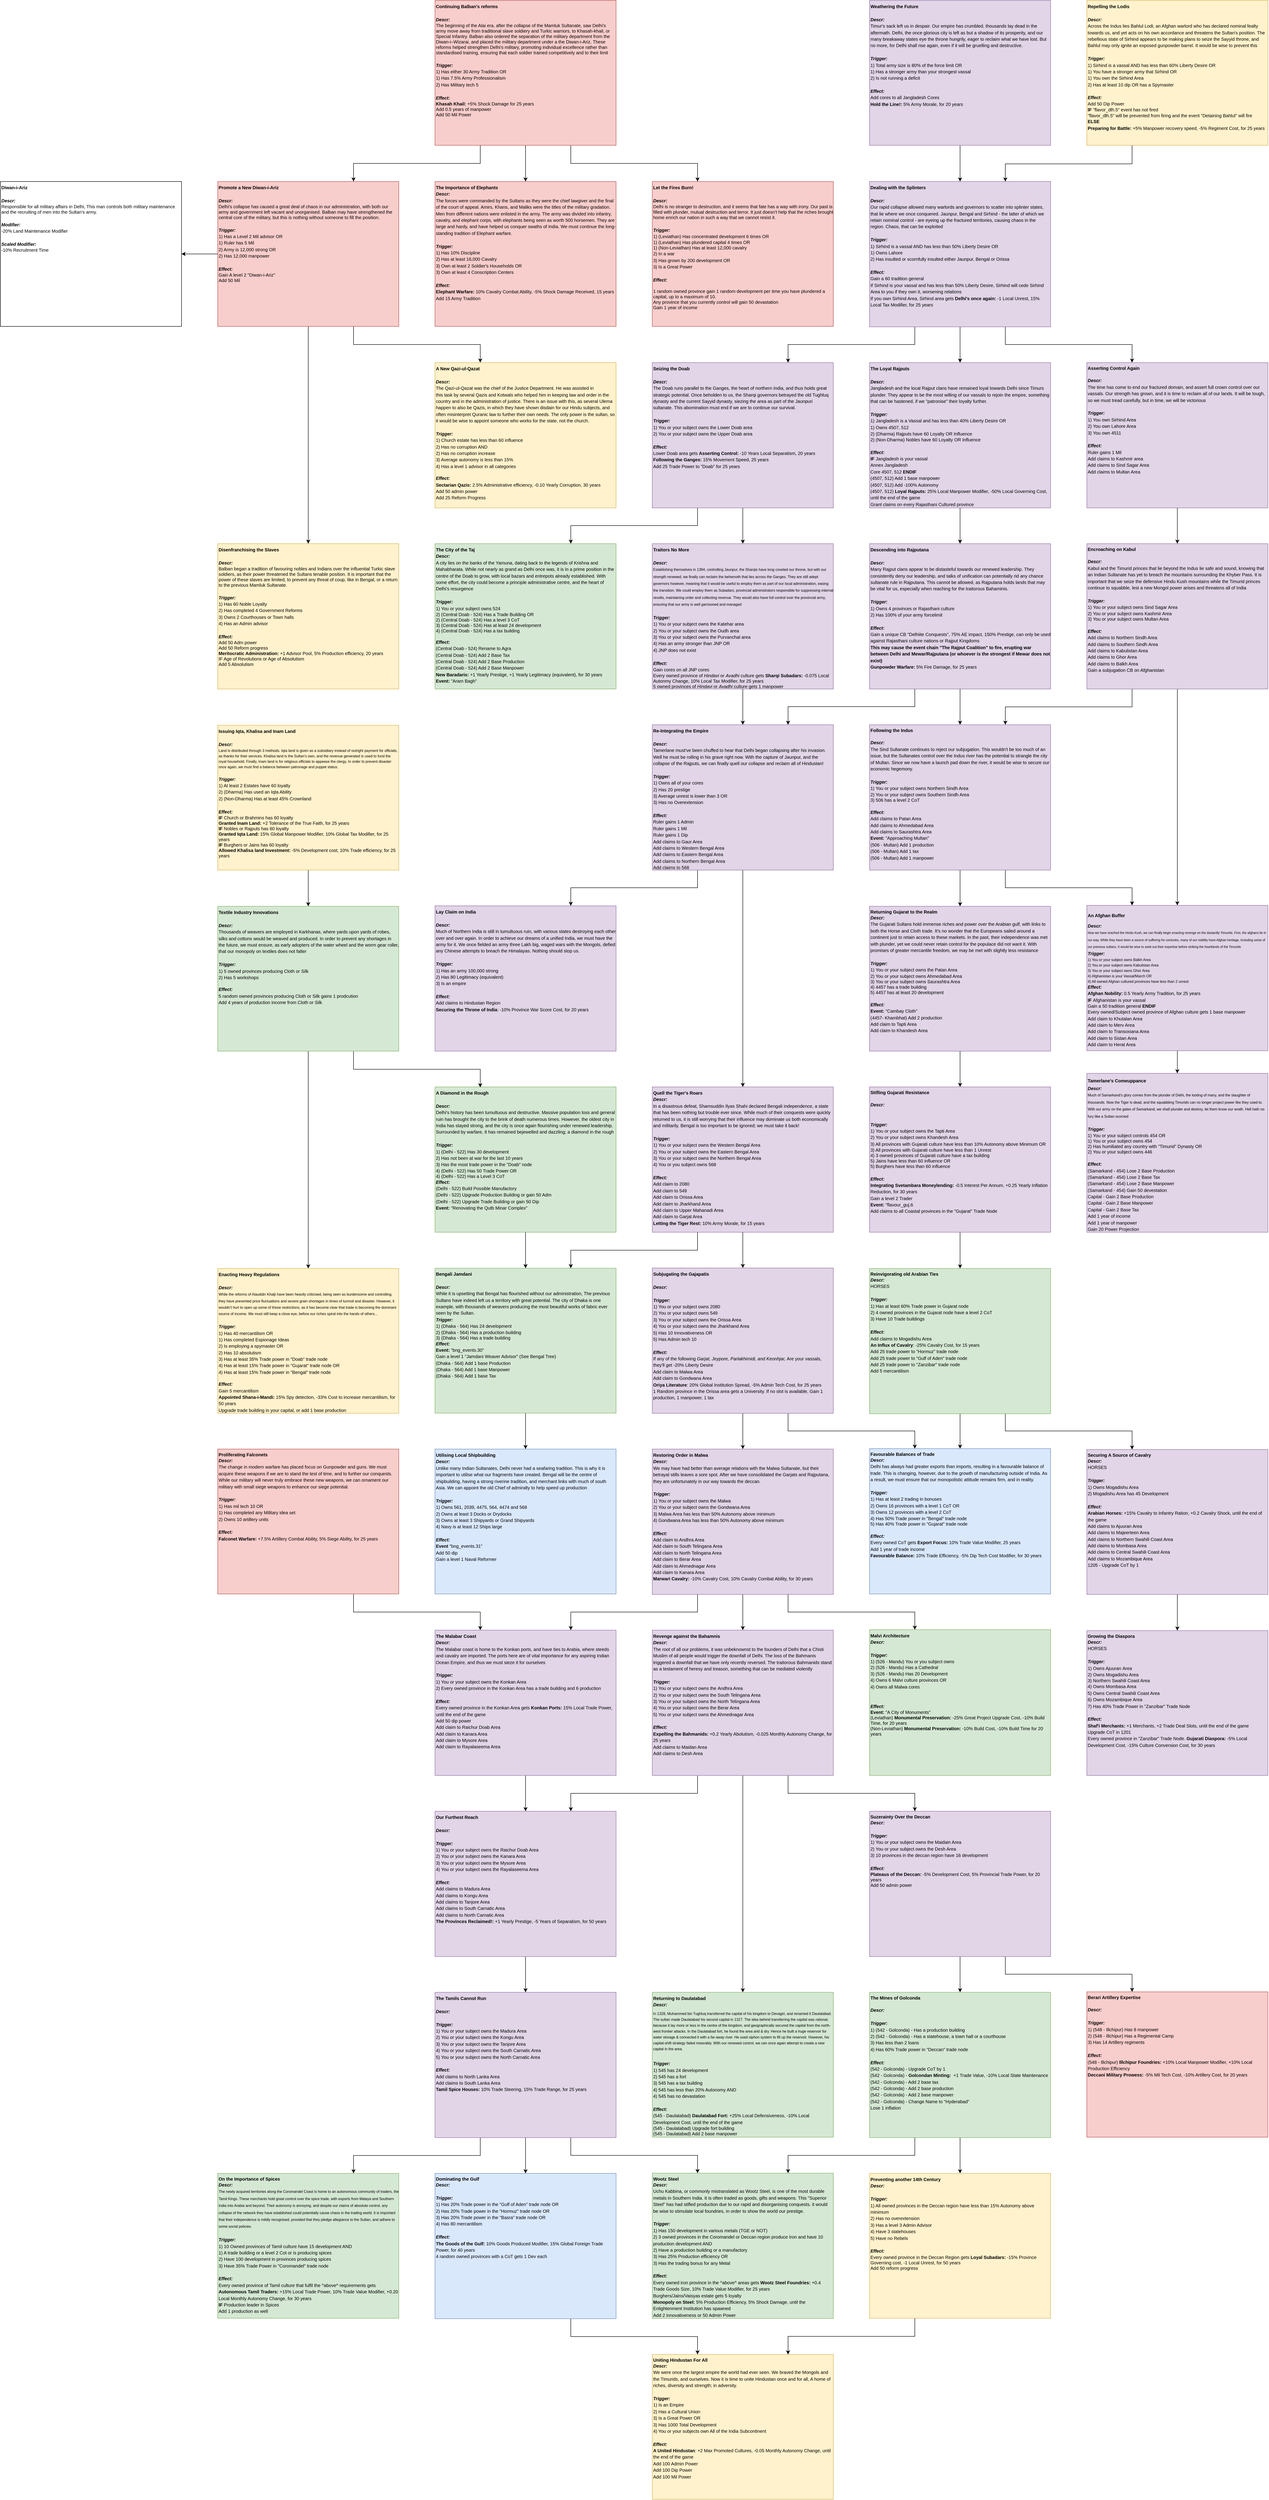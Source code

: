 <mxfile version="15.0.2" type="github" pages="9"><diagram id="XkeEcHWMWixy_8PY1S1j" name="Delhi - Missions"><mxGraphModel dx="3556" dy="-1342" grid="1" gridSize="10" guides="1" tooltips="1" connect="1" arrows="1" fold="1" page="1" pageScale="1" pageWidth="827" pageHeight="1169" math="0" shadow="0"><root><mxCell id="0"/><mxCell id="1" parent="0"/><mxCell id="sngpMX-7kXGzYRWUmPDV-1" value="" style="edgeStyle=orthogonalEdgeStyle;rounded=0;orthogonalLoop=1;jettySize=auto;html=1;" parent="1" source="sngpMX-7kXGzYRWUmPDV-2" target="sngpMX-7kXGzYRWUmPDV-8" edge="1"><mxGeometry relative="1" as="geometry"/></mxCell><mxCell id="sngpMX-7kXGzYRWUmPDV-2" value="&lt;div style=&quot;font-size: 10px ; line-height: 14.4px&quot;&gt;&lt;span style=&quot;line-height: 14.4px ; font-size: 10px&quot;&gt;&lt;b&gt;Weathering the Future&lt;/b&gt;&lt;br style=&quot;font-size: 10px&quot;&gt;&lt;br style=&quot;font-size: 10px&quot;&gt;&lt;b style=&quot;font-size: 10px&quot;&gt;&lt;i style=&quot;font-size: 10px&quot;&gt;Descr:&lt;/i&gt;&lt;/b&gt;&lt;/span&gt;&lt;/div&gt;&lt;div style=&quot;line-height: 14.4px&quot;&gt;Timur's sack left us in despair. Our empire has crumbled, thousands lay dead in the aftermath. Delhi, the once glorious city is left as but a shadow of its prosperity, and our many breakaway states eye the throne hungrily, eager to reclaim what we have lost. But no more, for Delhi shall rise again, even if it will be gruelling and destructive.&lt;/div&gt;&lt;div style=&quot;line-height: 14.4px&quot;&gt;&lt;br&gt;&lt;/div&gt;&lt;div style=&quot;font-size: 10px ; line-height: 14.4px&quot;&gt;&lt;span style=&quot;line-height: 14.4px ; font-size: 10px&quot;&gt;&lt;b style=&quot;font-size: 10px&quot;&gt;&lt;i style=&quot;font-size: 10px&quot;&gt;Trigger:&lt;/i&gt;&lt;/b&gt;&lt;/span&gt;&lt;/div&gt;&lt;div style=&quot;font-size: 10px ; line-height: 14.4px&quot;&gt;1) Total army size is 80% of the force limit OR&amp;nbsp;&lt;/div&gt;&lt;div style=&quot;font-size: 10px ; line-height: 14.4px&quot;&gt;1) Has a stronger army than your strongest vassal&lt;/div&gt;&lt;div style=&quot;font-size: 10px ; line-height: 14.4px&quot;&gt;2) Is not running a deficit&lt;/div&gt;&lt;div style=&quot;font-size: 10px ; line-height: 14.4px&quot;&gt;&lt;br&gt;&lt;/div&gt;&lt;div style=&quot;line-height: 14.4px&quot;&gt;&lt;font&gt;&lt;b style=&quot;font-size: 10px&quot;&gt;&lt;i style=&quot;font-size: 10px&quot;&gt;Effect:&lt;/i&gt;&lt;/b&gt;&lt;/font&gt;&lt;/div&gt;&lt;div style=&quot;line-height: 14.4px&quot;&gt;&lt;font&gt;&lt;span style=&quot;font-size: 10px&quot;&gt;&lt;span style=&quot;font-size: 10px&quot;&gt;Add cores to all Jangladesh Cores&lt;/span&gt;&lt;/span&gt;&lt;/font&gt;&lt;/div&gt;&lt;div style=&quot;line-height: 14.4px&quot;&gt;&lt;font&gt;&lt;span style=&quot;font-size: 10px&quot;&gt;&lt;span style=&quot;font-size: 10px&quot;&gt;&lt;b&gt;Hold the Line!:&amp;nbsp;&lt;/b&gt;&lt;/span&gt;&lt;/span&gt;&lt;/font&gt;&lt;span&gt;5% Army Morale&lt;/span&gt;&lt;span&gt;,&lt;/span&gt;&lt;span&gt;&amp;nbsp;&lt;/span&gt;&lt;span&gt;for 20 years&lt;/span&gt;&lt;/div&gt;&lt;div style=&quot;line-height: 14.4px&quot;&gt;&lt;font&gt;&lt;b&gt;&amp;nbsp;&lt;br&gt;&lt;/b&gt;&lt;/font&gt;&lt;/div&gt;" style="whiteSpace=wrap;html=1;fillColor=#e1d5e7;strokeColor=#9673a6;fontSize=10;align=left;verticalAlign=top;" parent="1" vertex="1"><mxGeometry x="687.011" y="3255.999" width="400" height="320" as="geometry"/></mxCell><mxCell id="sngpMX-7kXGzYRWUmPDV-3" value="" style="edgeStyle=orthogonalEdgeStyle;rounded=0;orthogonalLoop=1;jettySize=auto;html=1;" parent="1" source="sngpMX-7kXGzYRWUmPDV-4" target="sngpMX-7kXGzYRWUmPDV-55" edge="1"><mxGeometry relative="1" as="geometry"/></mxCell><mxCell id="sngpMX-7kXGzYRWUmPDV-4" value="&lt;div style=&quot;font-size: 10px ; line-height: 14.4px&quot;&gt;&lt;span style=&quot;line-height: 14.4px ; font-size: 10px&quot;&gt;&lt;b&gt;A Diamond in the Rough&lt;/b&gt;&lt;/span&gt;&lt;/div&gt;&lt;div style=&quot;font-size: 10px ; line-height: 14.4px&quot;&gt;&lt;span style=&quot;line-height: 14.4px ; font-size: 10px&quot;&gt;&lt;b&gt;&lt;br style=&quot;font-size: 10px&quot;&gt;&lt;/b&gt;&lt;b style=&quot;font-size: 10px&quot;&gt;&lt;i style=&quot;font-size: 10px&quot;&gt;Descr:&lt;/i&gt;&lt;/b&gt;&lt;/span&gt;&lt;/div&gt;&lt;div style=&quot;line-height: 14.4px&quot;&gt;Delhi's history has been tumultuous and destructive. Massive population loss and general ruin has brought the city to the brink of death numerous times. However, the oldest city in India has stayed strong, and the city is once again flourishing under renewed leadership. Surrounded by warfare, It has remained bejewelled and dazzling; a diamond in the rough&lt;br style=&quot;font-size: 10px&quot;&gt;&lt;/div&gt;&lt;div style=&quot;font-size: 10px ; line-height: 14.4px&quot;&gt;&lt;span style=&quot;line-height: 14.4px ; font-size: 10px&quot;&gt;&lt;br style=&quot;font-size: 10px&quot;&gt;&lt;/span&gt;&lt;/div&gt;&lt;div style=&quot;font-size: 10px ; line-height: 14.4px&quot;&gt;&lt;span style=&quot;line-height: 14.4px ; font-size: 10px&quot;&gt;&lt;b style=&quot;font-size: 10px&quot;&gt;&lt;i style=&quot;font-size: 10px&quot;&gt;Trigger:&lt;/i&gt;&lt;/b&gt;&lt;/span&gt;&lt;/div&gt;&lt;div style=&quot;font-size: 10px ; line-height: 14.4px&quot;&gt;1) (Delhi - 522) Has 30 development&lt;br&gt;&lt;/div&gt;&lt;div style=&quot;font-size: 10px ; line-height: 14.4px&quot;&gt;2) Has not been at war for the last 10 years&lt;/div&gt;&lt;div style=&quot;font-size: 10px ; line-height: 14.4px&quot;&gt;3) Has the most trade power in the &quot;Doab&quot; node&lt;/div&gt;4) (Delhi - 522) Has 50 Trade Power OR&lt;br&gt;4) (Delhi - 522) Has a Level 3 CoT&lt;br&gt;&lt;div style=&quot;line-height: 14.4px&quot;&gt;&lt;font&gt;&lt;b style=&quot;font-size: 10px&quot;&gt;&lt;i style=&quot;font-size: 10px&quot;&gt;Effect:&lt;br style=&quot;font-size: 10px&quot;&gt;&lt;/i&gt;&lt;/b&gt;(Delhi - 522) Build Possible Manufactory&lt;/font&gt;&lt;/div&gt;&lt;div style=&quot;line-height: 14.4px&quot;&gt;&lt;font&gt;(Delhi - 522) Upgrade Production Building or gain 50 Adm&lt;br style=&quot;font-size: 10px&quot;&gt;&lt;/font&gt;&lt;/div&gt;&lt;div style=&quot;line-height: 14.4px&quot;&gt;&lt;font&gt;(Delhi - 522) Upgrade Trade Building or gain 50 Dip&lt;br&gt;&lt;/font&gt;&lt;/div&gt;&lt;div style=&quot;line-height: 14.4px&quot;&gt;&lt;font&gt;&lt;b&gt;Event: &lt;/b&gt;&quot;Renovating the Qutb Minar Complex&quot;&lt;/font&gt;&lt;/div&gt;&lt;div style=&quot;line-height: 14.4px&quot;&gt;&lt;font&gt;&lt;br&gt;&lt;/font&gt;&lt;/div&gt;" style="whiteSpace=wrap;html=1;fillColor=#d5e8d4;strokeColor=#82b366;fontSize=10;align=left;verticalAlign=top;" parent="1" vertex="1"><mxGeometry x="-272.988" y="5656.004" width="400" height="321" as="geometry"/></mxCell><mxCell id="sngpMX-7kXGzYRWUmPDV-5" value="" style="edgeStyle=orthogonalEdgeStyle;rounded=0;orthogonalLoop=1;jettySize=auto;html=1;entryX=0.75;entryY=0;entryDx=0;entryDy=0;exitX=0.25;exitY=1;exitDx=0;exitDy=0;" parent="1" source="sngpMX-7kXGzYRWUmPDV-8" target="sngpMX-7kXGzYRWUmPDV-11" edge="1"><mxGeometry relative="1" as="geometry"><Array as="points"><mxPoint x="787.011" y="4015.999"/><mxPoint x="507.011" y="4015.999"/></Array></mxGeometry></mxCell><mxCell id="sngpMX-7kXGzYRWUmPDV-6" value="" style="edgeStyle=orthogonalEdgeStyle;rounded=0;orthogonalLoop=1;jettySize=auto;html=1;" parent="1" source="sngpMX-7kXGzYRWUmPDV-8" target="sngpMX-7kXGzYRWUmPDV-13" edge="1"><mxGeometry relative="1" as="geometry"><Array as="points"><mxPoint x="987.015" y="4015.997"/><mxPoint x="1267.015" y="4015.997"/></Array></mxGeometry></mxCell><mxCell id="sngpMX-7kXGzYRWUmPDV-7" value="" style="edgeStyle=orthogonalEdgeStyle;rounded=0;orthogonalLoop=1;jettySize=auto;html=1;exitX=0.5;exitY=1;exitDx=0;exitDy=0;" parent="1" source="sngpMX-7kXGzYRWUmPDV-8" target="sngpMX-7kXGzYRWUmPDV-26" edge="1"><mxGeometry relative="1" as="geometry"><Array as="points"><mxPoint x="887.015" y="4005.997"/><mxPoint x="887.015" y="4005.997"/></Array></mxGeometry></mxCell><mxCell id="sngpMX-7kXGzYRWUmPDV-8" value="&lt;div style=&quot;font-size: 10px ; line-height: 14.4px&quot;&gt;&lt;span style=&quot;line-height: 14.4px ; font-size: 10px&quot;&gt;&lt;b&gt;Dealing with the Splinters&lt;/b&gt;&lt;br style=&quot;font-size: 10px&quot;&gt;&lt;br style=&quot;font-size: 10px&quot;&gt;&lt;b style=&quot;font-size: 10px&quot;&gt;&lt;i style=&quot;font-size: 10px&quot;&gt;Descr:&lt;/i&gt;&lt;/b&gt;&lt;/span&gt;&lt;/div&gt;&lt;div style=&quot;line-height: 14.4px&quot;&gt;Our rapid collapse allowed many warlords and governors to scatter into splinter states, that lie where we once conquered. Jaunpur, Bengal and Sirhind - the latter of which we retain nominal control - are eyeing up the fractured territories, causing chaos in the region. Chaos, that can be exploited&lt;/div&gt;&lt;div style=&quot;line-height: 14.4px&quot;&gt;&lt;br&gt;&lt;/div&gt;&lt;div style=&quot;font-size: 10px ; line-height: 14.4px&quot;&gt;&lt;span style=&quot;line-height: 14.4px ; font-size: 10px&quot;&gt;&lt;b style=&quot;font-size: 10px&quot;&gt;&lt;i style=&quot;font-size: 10px&quot;&gt;Trigger:&lt;/i&gt;&lt;/b&gt;&lt;/span&gt;&lt;/div&gt;&lt;div style=&quot;font-size: 10px ; line-height: 14.4px&quot;&gt;1) Sirhind is a vassal AND has less than 50% Liberty Desire OR&lt;/div&gt;&lt;div style=&quot;font-size: 10px ; line-height: 14.4px&quot;&gt;1) Owns Lahore&amp;nbsp;&lt;/div&gt;&lt;div style=&quot;font-size: 10px ; line-height: 14.4px&quot;&gt;2) Has insulted or scornfully insulted either Jaunpur, Bengal or Orissa&lt;/div&gt;&lt;div style=&quot;font-size: 10px ; line-height: 14.4px&quot;&gt;&lt;br&gt;&lt;/div&gt;&lt;div style=&quot;line-height: 14.4px&quot;&gt;&lt;font&gt;&lt;b style=&quot;font-size: 10px&quot;&gt;&lt;i style=&quot;font-size: 10px&quot;&gt;Effect:&lt;/i&gt;&lt;/b&gt;&lt;/font&gt;&lt;/div&gt;&lt;div style=&quot;line-height: 14.4px&quot;&gt;Gain a 60 tradition general&lt;/div&gt;&lt;div style=&quot;line-height: 14.4px&quot;&gt;&lt;font&gt;If Sirhind is your vassal and has less than 50% Liberty Desire, Sirhind will cede Sirhind Area to you if they own it, worsening relations&lt;/font&gt;&lt;/div&gt;&lt;div style=&quot;line-height: 14.4px&quot;&gt;If you own Sirhind Area, Sirhind area gets &lt;b&gt;Delhi's once again: &lt;/b&gt;-1 Local Unrest, 15% Local Tax Modifier, for 25 years&lt;/div&gt;" style="whiteSpace=wrap;html=1;fillColor=#e1d5e7;strokeColor=#9673a6;fontSize=10;align=left;verticalAlign=top;" parent="1" vertex="1"><mxGeometry x="687.012" y="3656.004" width="400" height="321" as="geometry"/></mxCell><mxCell id="sngpMX-7kXGzYRWUmPDV-9" value="" style="edgeStyle=orthogonalEdgeStyle;rounded=0;orthogonalLoop=1;jettySize=auto;html=1;entryX=0.75;entryY=0;entryDx=0;entryDy=0;exitX=0.25;exitY=1;exitDx=0;exitDy=0;" parent="1" source="sngpMX-7kXGzYRWUmPDV-11" target="sngpMX-7kXGzYRWUmPDV-21" edge="1"><mxGeometry relative="1" as="geometry"><Array as="points"><mxPoint x="307.011" y="4415.999"/><mxPoint x="27.011" y="4415.999"/></Array></mxGeometry></mxCell><mxCell id="sngpMX-7kXGzYRWUmPDV-10" value="" style="edgeStyle=orthogonalEdgeStyle;rounded=0;orthogonalLoop=1;jettySize=auto;html=1;" parent="1" source="sngpMX-7kXGzYRWUmPDV-11" target="sngpMX-7kXGzYRWUmPDV-23" edge="1"><mxGeometry relative="1" as="geometry"/></mxCell><mxCell id="sngpMX-7kXGzYRWUmPDV-11" value="&lt;div style=&quot;font-size: 10px ; line-height: 14.4px&quot;&gt;&lt;span style=&quot;line-height: 14.4px ; font-size: 10px&quot;&gt;&lt;b&gt;Seizing the Doab&lt;/b&gt;&lt;br style=&quot;font-size: 10px&quot;&gt;&lt;br style=&quot;font-size: 10px&quot;&gt;&lt;b style=&quot;font-size: 10px&quot;&gt;&lt;i style=&quot;font-size: 10px&quot;&gt;Descr:&lt;/i&gt;&lt;/b&gt;&lt;/span&gt;&lt;/div&gt;&lt;div style=&quot;line-height: 14.4px&quot;&gt;&lt;span&gt;The Doab runs parallel to the Ganges, the heart of northern India, and thus holds great strategic potential. Once beholden to us, the Sharqi governors betrayed the old Tughluq dynasty and the current Sayyid dynasty, siezing the area as part of the Jaunpuri sultanate. This abomination must end if we are to continue our survival.&lt;/span&gt;&lt;/div&gt;&lt;div style=&quot;line-height: 14.4px&quot;&gt;&lt;span&gt;&lt;br&gt;&lt;/span&gt;&lt;/div&gt;&lt;div style=&quot;line-height: 14.4px&quot;&gt;&lt;span&gt;&lt;i style=&quot;font-weight: bold&quot;&gt;Trigger:&lt;/i&gt;&lt;/span&gt;&lt;br&gt;&lt;/div&gt;&lt;div style=&quot;font-size: 10px ; line-height: 14.4px&quot;&gt;1) You or your subject owns the Lower Doab area&lt;/div&gt;&lt;div style=&quot;font-size: 10px ; line-height: 14.4px&quot;&gt;2)&amp;nbsp;&lt;span&gt;You or your subject owns the Upper Doab area&lt;/span&gt;&lt;/div&gt;&lt;div style=&quot;font-size: 10px ; line-height: 14.4px&quot;&gt;&lt;span&gt;&lt;br&gt;&lt;/span&gt;&lt;/div&gt;&lt;div style=&quot;line-height: 14.4px&quot;&gt;&lt;font&gt;&lt;b style=&quot;font-size: 10px&quot;&gt;&lt;i style=&quot;font-size: 10px&quot;&gt;Effect:&lt;/i&gt;&lt;/b&gt;&lt;/font&gt;&lt;/div&gt;&lt;div style=&quot;line-height: 14.4px&quot;&gt;&lt;span&gt;Lower Doab area gets&lt;/span&gt;&lt;b&gt;&amp;nbsp;Asserting Control: &lt;/b&gt;&lt;span&gt;-10 Years Local Separatism, 20 years&lt;/span&gt;&lt;br&gt;&lt;/div&gt;&lt;div style=&quot;line-height: 14.4px&quot;&gt;&lt;b&gt;Following the Ganges: &lt;/b&gt;15% Movement Speed, 25 years&lt;/div&gt;&lt;div style=&quot;line-height: 14.4px&quot;&gt;Add 25 Trade Power to &quot;Doab&quot; for 25 years&lt;/div&gt;&lt;div style=&quot;line-height: 14.4px&quot;&gt;&lt;font&gt;&lt;b&gt;&amp;nbsp;&lt;/b&gt;&lt;/font&gt;&lt;/div&gt;" style="whiteSpace=wrap;html=1;fillColor=#e1d5e7;strokeColor=#9673a6;fontSize=10;align=left;verticalAlign=top;" parent="1" vertex="1"><mxGeometry x="207.012" y="4056.004" width="400" height="321" as="geometry"/></mxCell><mxCell id="sngpMX-7kXGzYRWUmPDV-12" value="" style="edgeStyle=orthogonalEdgeStyle;rounded=0;orthogonalLoop=1;jettySize=auto;html=1;" parent="1" source="sngpMX-7kXGzYRWUmPDV-13" target="sngpMX-7kXGzYRWUmPDV-40" edge="1"><mxGeometry relative="1" as="geometry"/></mxCell><mxCell id="sngpMX-7kXGzYRWUmPDV-13" value="&lt;b&gt;Asserting Control Again&lt;/b&gt;&lt;br&gt;&lt;div style=&quot;font-size: 10px ; line-height: 14.4px&quot;&gt;&lt;span style=&quot;line-height: 14.4px ; font-size: 10px&quot;&gt;&lt;br style=&quot;font-size: 10px&quot;&gt;&lt;b style=&quot;font-size: 10px&quot;&gt;&lt;i style=&quot;font-size: 10px&quot;&gt;Descr:&lt;/i&gt;&lt;/b&gt;&lt;/span&gt;&lt;/div&gt;&lt;div style=&quot;line-height: 14.4px&quot;&gt;The time has come to end our fractured domain, and assert full crown control over our vassals. Our strength has grown, and it is time to reclaim all of our lands. It will be tough, so we must tread carefully, but in time, we will be victorious&lt;/div&gt;&lt;div style=&quot;line-height: 14.4px&quot;&gt;&lt;br&gt;&lt;/div&gt;&lt;div style=&quot;font-size: 10px ; line-height: 14.4px&quot;&gt;&lt;span style=&quot;line-height: 14.4px ; font-size: 10px&quot;&gt;&lt;b style=&quot;font-size: 10px&quot;&gt;&lt;i style=&quot;font-size: 10px&quot;&gt;Trigger:&lt;/i&gt;&lt;/b&gt;&lt;/span&gt;&lt;/div&gt;&lt;div style=&quot;font-size: 10px ; line-height: 14.4px&quot;&gt;1) You own Sirhind Area&lt;/div&gt;&lt;div style=&quot;font-size: 10px ; line-height: 14.4px&quot;&gt;2) You own Lahore Area&lt;/div&gt;&lt;div style=&quot;font-size: 10px ; line-height: 14.4px&quot;&gt;3) You own 4511&lt;/div&gt;&lt;div style=&quot;font-size: 10px ; line-height: 14.4px&quot;&gt;&lt;br&gt;&lt;/div&gt;&lt;div style=&quot;line-height: 14.4px&quot;&gt;&lt;font&gt;&lt;b style=&quot;font-size: 10px&quot;&gt;&lt;i style=&quot;font-size: 10px&quot;&gt;Effect:&lt;/i&gt;&lt;/b&gt;&lt;/font&gt;&lt;/div&gt;&lt;div style=&quot;line-height: 14.4px&quot;&gt;Ruler gains 1 Mil&lt;/div&gt;&lt;div style=&quot;line-height: 14.4px&quot;&gt;Add claims to Kashmir area&lt;/div&gt;&lt;div style=&quot;line-height: 14.4px&quot;&gt;Add claims to Sind Sagar Area&lt;/div&gt;&lt;div style=&quot;line-height: 14.4px&quot;&gt;Add claims to Multan Area&lt;/div&gt;" style="whiteSpace=wrap;html=1;fillColor=#e1d5e7;strokeColor=#9673a6;fontSize=10;align=left;verticalAlign=top;" parent="1" vertex="1"><mxGeometry x="1167.012" y="4056.004" width="400" height="321" as="geometry"/></mxCell><mxCell id="sngpMX-7kXGzYRWUmPDV-14" style="edgeStyle=orthogonalEdgeStyle;rounded=0;orthogonalLoop=1;jettySize=auto;html=1;exitX=0.75;exitY=1;exitDx=0;exitDy=0;entryX=0.25;entryY=0;entryDx=0;entryDy=0;" parent="1" source="sngpMX-7kXGzYRWUmPDV-17" target="sngpMX-7kXGzYRWUmPDV-24" edge="1"><mxGeometry relative="1" as="geometry"/></mxCell><mxCell id="sngpMX-7kXGzYRWUmPDV-15" style="edgeStyle=orthogonalEdgeStyle;rounded=0;orthogonalLoop=1;jettySize=auto;html=1;exitX=0.5;exitY=1;exitDx=0;exitDy=0;entryX=0.5;entryY=0;entryDx=0;entryDy=0;" parent="1" source="sngpMX-7kXGzYRWUmPDV-17" target="sngpMX-7kXGzYRWUmPDV-18" edge="1"><mxGeometry relative="1" as="geometry"/></mxCell><mxCell id="sngpMX-7kXGzYRWUmPDV-16" style="edgeStyle=orthogonalEdgeStyle;rounded=0;orthogonalLoop=1;jettySize=auto;html=1;exitX=0.25;exitY=1;exitDx=0;exitDy=0;entryX=0.75;entryY=0;entryDx=0;entryDy=0;" parent="1" source="sngpMX-7kXGzYRWUmPDV-17" target="sngpMX-7kXGzYRWUmPDV-31" edge="1"><mxGeometry relative="1" as="geometry"/></mxCell><mxCell id="sngpMX-7kXGzYRWUmPDV-17" value="&lt;div style=&quot;font-size: 10px ; line-height: 14.4px&quot;&gt;&lt;span style=&quot;line-height: 14.4px ; font-size: 10px&quot;&gt;&lt;b&gt;Continuing Balban's reforms&lt;/b&gt;&lt;br style=&quot;font-size: 10px&quot;&gt;&lt;br style=&quot;font-size: 10px&quot;&gt;&lt;b style=&quot;font-size: 10px&quot;&gt;&lt;i style=&quot;font-size: 10px&quot;&gt;Descr:&lt;/i&gt;&lt;/b&gt;&lt;/span&gt;&lt;/div&gt;&lt;font style=&quot;font-size: 10px&quot;&gt;The beginning of the Alai era, after the collapse of the Mamluk Sultanate, saw Delhi's army move away from traditional slave soldiery and Turkic warriors, to Khasah-khail, or Special Infantry. Balban also ordered the separation of the military department from the Diwan-i–Wizarai, and placed the military department under a the Diwan-i-Ariz. These reforms helped strengthen Delhi's military, promoting individual excellence rather than standardised training, ensuring that each soldier trained competitively and to their limit&lt;/font&gt;&lt;div style=&quot;line-height: 14.4px&quot;&gt;&lt;br&gt;&lt;/div&gt;&lt;div style=&quot;font-size: 10px ; line-height: 14.4px&quot;&gt;&lt;span style=&quot;line-height: 14.4px ; font-size: 10px&quot;&gt;&lt;b style=&quot;font-size: 10px&quot;&gt;&lt;i style=&quot;font-size: 10px&quot;&gt;Trigger:&lt;/i&gt;&lt;/b&gt;&lt;/span&gt;&lt;/div&gt;&lt;div style=&quot;font-size: 10px ; line-height: 14.4px&quot;&gt;1) Has either 30 Army Tradition OR&lt;/div&gt;&lt;div style=&quot;font-size: 10px ; line-height: 14.4px&quot;&gt;1) Has 7.5% Army Professionalism&lt;/div&gt;&lt;div style=&quot;font-size: 10px ; line-height: 14.4px&quot;&gt;2) Has Military tech 5&lt;/div&gt;&lt;div style=&quot;font-size: 10px ; line-height: 14.4px&quot;&gt;&lt;br&gt;&lt;/div&gt;&lt;div style=&quot;line-height: 14.4px&quot;&gt;&lt;font&gt;&lt;b style=&quot;font-size: 10px&quot;&gt;&lt;i style=&quot;font-size: 10px&quot;&gt;Effect:&lt;/i&gt;&lt;/b&gt;&lt;/font&gt;&lt;/div&gt;&lt;b&gt;Khasah Khail: &lt;/b&gt;+5% Shock Damage for 25 years&lt;br&gt;Add 0.5 years of manpower&lt;br&gt;Add 50 Mil Power&lt;br&gt;&amp;nbsp;&lt;br&gt;&lt;div style=&quot;line-height: 14.4px&quot;&gt;&lt;br&gt;&lt;/div&gt;" style="whiteSpace=wrap;html=1;fillColor=#f8cecc;strokeColor=#b85450;fontSize=10;align=left;verticalAlign=top;" parent="1" vertex="1"><mxGeometry x="-272.989" y="3255.999" width="400" height="320" as="geometry"/></mxCell><mxCell id="sngpMX-7kXGzYRWUmPDV-18" value="&lt;div style=&quot;font-size: 10px ; line-height: 14.4px&quot;&gt;&lt;span style=&quot;line-height: 14.4px ; font-size: 10px&quot;&gt;&lt;b&gt;The Importance of Elephants&lt;/b&gt;&lt;/span&gt;&lt;/div&gt;&lt;div style=&quot;font-size: 10px ; line-height: 14.4px&quot;&gt;&lt;span style=&quot;line-height: 14.4px ; font-size: 10px&quot;&gt;&lt;b style=&quot;font-size: 10px&quot;&gt;&lt;i style=&quot;font-size: 10px&quot;&gt;Descr:&lt;/i&gt;&lt;/b&gt;&lt;/span&gt;&lt;/div&gt;&lt;div style=&quot;font-size: 10px ; line-height: 14.4px&quot;&gt;&lt;span style=&quot;font-family: &amp;#34;muli&amp;#34; , sans-serif ; text-align: justify&quot;&gt;The forces were commanded by the Sultans as they were the chief lawgiver and the final of the court of appeal. Amirs, Khans, and Maliks were the titles of the military gradation. Men from different nations were enlisted in the army. The army was divided into infantry, cavalry, and elephant corps, with elephants being seen as worth 500 horsemen. They are large and hardy, and have helped us conquer swaths of India. We must continue the long-standing tradition of Elephant warfare.&lt;/span&gt;&lt;/div&gt;&lt;div style=&quot;font-size: 10px ; line-height: 14.4px&quot;&gt;&lt;span style=&quot;font-family: &amp;#34;muli&amp;#34; , sans-serif ; text-align: justify&quot;&gt;&lt;br&gt;&lt;/span&gt;&lt;/div&gt;&lt;div style=&quot;font-size: 10px ; line-height: 14.4px&quot;&gt;&lt;span style=&quot;line-height: 14.4px ; font-size: 10px&quot;&gt;&lt;b style=&quot;font-size: 10px&quot;&gt;&lt;i style=&quot;font-size: 10px&quot;&gt;Trigger:&lt;/i&gt;&lt;/b&gt;&lt;/span&gt;&lt;/div&gt;&lt;div style=&quot;font-size: 10px ; line-height: 14.4px&quot;&gt;1) Has 10% Discipline&lt;/div&gt;&lt;div style=&quot;font-size: 10px ; line-height: 14.4px&quot;&gt;2) Has at least 16,000 Cavalry&lt;/div&gt;&lt;div style=&quot;font-size: 10px ; line-height: 14.4px&quot;&gt;3) Own at least 2 Soldier's Households OR&lt;/div&gt;&lt;div style=&quot;font-size: 10px ; line-height: 14.4px&quot;&gt;3) Own at least 4 Conscription Centers&lt;/div&gt;&lt;div style=&quot;font-size: 10px ; line-height: 14.4px&quot;&gt;&lt;br&gt;&lt;/div&gt;&lt;div style=&quot;line-height: 14.4px&quot;&gt;&lt;font&gt;&lt;b style=&quot;font-size: 10px&quot;&gt;&lt;i style=&quot;font-size: 10px&quot;&gt;Effect:&lt;/i&gt;&lt;/b&gt;&lt;/font&gt;&lt;/div&gt;&lt;div style=&quot;line-height: 14.4px&quot;&gt;&lt;b&gt;Elephant Warfare: &lt;/b&gt;10% Cavalry Combat Ability, -5% Shock Damage Received, 15 years&lt;/div&gt;&lt;div style=&quot;line-height: 14.4px&quot;&gt;Add 15 Army Tradition&lt;/div&gt;" style="whiteSpace=wrap;html=1;fillColor=#f8cecc;strokeColor=#b85450;fontSize=10;align=left;verticalAlign=top;" parent="1" vertex="1"><mxGeometry x="-272.989" y="3655.999" width="400" height="320" as="geometry"/></mxCell><mxCell id="sngpMX-7kXGzYRWUmPDV-19" style="edgeStyle=orthogonalEdgeStyle;rounded=0;orthogonalLoop=1;jettySize=auto;html=1;exitX=0.25;exitY=1;exitDx=0;exitDy=0;entryX=0.75;entryY=0;entryDx=0;entryDy=0;" parent="1" source="sngpMX-7kXGzYRWUmPDV-20" target="sngpMX-7kXGzYRWUmPDV-8" edge="1"><mxGeometry relative="1" as="geometry"><Array as="points"><mxPoint x="1267.015" y="3616.997"/><mxPoint x="987.015" y="3616.997"/></Array></mxGeometry></mxCell><mxCell id="sngpMX-7kXGzYRWUmPDV-20" value="&lt;div style=&quot;font-size: 10px ; line-height: 14.4px&quot;&gt;&lt;span style=&quot;line-height: 14.4px ; font-size: 10px&quot;&gt;&lt;b&gt;Repelling the Lodis&lt;/b&gt;&lt;br style=&quot;font-size: 10px&quot;&gt;&lt;br style=&quot;font-size: 10px&quot;&gt;&lt;b style=&quot;font-size: 10px&quot;&gt;&lt;i style=&quot;font-size: 10px&quot;&gt;Descr:&lt;/i&gt;&lt;/b&gt;&lt;/span&gt;&lt;/div&gt;&lt;div style=&quot;line-height: 14.4px&quot;&gt;Across the Indus lies Bahlul Lodi, an Afghan warlord who has declared nominal fealty towards us, and yet acts on his own accordance and threatens the Sultan's position. The rebellious state of Sirhind appears to be making plans to seize the Sayyid throne, and Bahlul may only ignite an exposed gunpowder barrel. It would be wise to prevent this&lt;/div&gt;&lt;div style=&quot;line-height: 14.4px&quot;&gt;&lt;br&gt;&lt;/div&gt;&lt;div style=&quot;font-size: 10px ; line-height: 14.4px&quot;&gt;&lt;span style=&quot;line-height: 14.4px ; font-size: 10px&quot;&gt;&lt;b style=&quot;font-size: 10px&quot;&gt;&lt;i style=&quot;font-size: 10px&quot;&gt;Trigger:&lt;/i&gt;&lt;/b&gt;&lt;/span&gt;&lt;/div&gt;&lt;div style=&quot;font-size: 10px ; line-height: 14.4px&quot;&gt;1) Sirhind is a vassal AND has less than 60% Liberty Desire OR&lt;/div&gt;&lt;div style=&quot;font-size: 10px ; line-height: 14.4px&quot;&gt;1) You have a stronger army that Sirhind OR&amp;nbsp;&lt;/div&gt;&lt;div style=&quot;font-size: 10px ; line-height: 14.4px&quot;&gt;1) You own the Sirhind Area&lt;/div&gt;&lt;div style=&quot;font-size: 10px ; line-height: 14.4px&quot;&gt;2) Has at least 10 dip OR has a Spymaster&lt;/div&gt;&lt;div style=&quot;font-size: 10px ; line-height: 14.4px&quot;&gt;&lt;br&gt;&lt;/div&gt;&lt;div style=&quot;line-height: 14.4px&quot;&gt;&lt;font&gt;&lt;b style=&quot;font-size: 10px&quot;&gt;&lt;i style=&quot;font-size: 10px&quot;&gt;Effect:&lt;/i&gt;&lt;/b&gt;&lt;/font&gt;&lt;/div&gt;Add 50 Dip Power&lt;div style=&quot;line-height: 14.4px&quot;&gt;&lt;b&gt;IF&lt;/b&gt; &quot;flavor_dlh.5&quot; event has not fired&lt;/div&gt;&quot;flavor_dlh.5&quot; will be prevented from firing and the event &quot;Detaining Bahlul&quot; will fire&lt;br&gt;&lt;div style=&quot;line-height: 14.4px&quot;&gt;&lt;b&gt;ELSE&lt;/b&gt;&lt;/div&gt;&lt;div style=&quot;line-height: 14.4px&quot;&gt;&lt;b&gt;Preparing for Battle: &lt;/b&gt;+5% Manpower recovery speed, -5% Regiment Cost, for 25 years&lt;/div&gt;" style="whiteSpace=wrap;html=1;fillColor=#fff2cc;strokeColor=#d6b656;fontSize=10;align=left;verticalAlign=top;" parent="1" vertex="1"><mxGeometry x="1167.011" y="3255.999" width="400" height="320" as="geometry"/></mxCell><mxCell id="sngpMX-7kXGzYRWUmPDV-21" value="&lt;div style=&quot;font-size: 10px ; line-height: 14.4px&quot;&gt;&lt;span style=&quot;line-height: 14.4px ; font-size: 10px&quot;&gt;&lt;b&gt;The City of the Taj&lt;/b&gt;&lt;br style=&quot;font-size: 10px&quot;&gt;&lt;b style=&quot;font-size: 10px&quot;&gt;&lt;i style=&quot;font-size: 10px&quot;&gt;Descr:&lt;/i&gt;&lt;/b&gt;&lt;/span&gt;&lt;/div&gt;&lt;div style=&quot;line-height: 14.4px&quot;&gt;A city lies on the banks of the Yamuna, dating back to the legends of Krishna and Mahabharata. While not nearly as grand as Delhi once was, it is in a prime position in the centre of the Doab to grow, with local bazars and entrepots already established. With some effort, the city could become a principle administrative centre, and the heart of Delhi's resurgence&lt;/div&gt;&lt;div style=&quot;line-height: 14.4px&quot;&gt;&lt;br&gt;&lt;/div&gt;&lt;div style=&quot;line-height: 14.4px&quot;&gt;&lt;span&gt;&lt;i style=&quot;font-weight: bold&quot;&gt;Trigger:&lt;/i&gt;&lt;/span&gt;&lt;br&gt;&lt;/div&gt;&lt;div style=&quot;font-size: 10px ; line-height: 14.4px&quot;&gt;1) You or your subject owns 524&lt;/div&gt;2) (Central Doab - 524) Has a Trade Building OR&lt;br&gt;2) (Central Doab - 524)&amp;nbsp;Has a level 3 CoT&lt;br&gt;3) (Central Doab - 524)&amp;nbsp;Has at least 24 development&lt;br&gt;4) (Central Doab - 524)&amp;nbsp;Has a tax building&lt;br&gt;&lt;br&gt;&lt;div style=&quot;line-height: 14.4px&quot;&gt;&lt;font&gt;&lt;b style=&quot;font-size: 10px&quot;&gt;&lt;i style=&quot;font-size: 10px&quot;&gt;Effect:&lt;/i&gt;&lt;/b&gt;&lt;/font&gt;&lt;/div&gt;&lt;div style=&quot;line-height: 14.4px&quot;&gt;(Central Doab - 524) Rename to Agra&lt;/div&gt;&lt;div style=&quot;line-height: 14.4px&quot;&gt;(Central Doab - 524) Add 2 Base Tax&lt;br&gt;&lt;/div&gt;&lt;div style=&quot;line-height: 14.4px&quot;&gt;(Central Doab - 524) Add 2 Base Production&lt;br&gt;&lt;/div&gt;&lt;div style=&quot;line-height: 14.4px&quot;&gt;(Central Doab - 524) Add 2 Base Manpower&lt;br&gt;&lt;/div&gt;&lt;div style=&quot;line-height: 14.4px&quot;&gt;&lt;b&gt;New Baradaris: &lt;/b&gt;+1 Yearly Prestige, +1 Yearly Legitimacy (equivalent), for 30 years&lt;/div&gt;&lt;div style=&quot;line-height: 14.4px&quot;&gt;&lt;b&gt;Event: &lt;/b&gt;&quot;Aram Bagh&quot;&lt;/div&gt;&lt;div style=&quot;line-height: 14.4px&quot;&gt;&lt;font&gt;&lt;b&gt;&amp;nbsp;&lt;/b&gt;&lt;/font&gt;&lt;/div&gt;" style="whiteSpace=wrap;html=1;fillColor=#d5e8d4;strokeColor=#82b366;fontSize=10;align=left;verticalAlign=top;" parent="1" vertex="1"><mxGeometry x="-272.988" y="4456.004" width="400" height="321" as="geometry"/></mxCell><mxCell id="sngpMX-7kXGzYRWUmPDV-22" value="" style="edgeStyle=orthogonalEdgeStyle;rounded=0;orthogonalLoop=1;jettySize=auto;html=1;" parent="1" source="sngpMX-7kXGzYRWUmPDV-23" target="sngpMX-7kXGzYRWUmPDV-50" edge="1"><mxGeometry relative="1" as="geometry"/></mxCell><mxCell id="sngpMX-7kXGzYRWUmPDV-23" value="&lt;div style=&quot;font-size: 10px ; line-height: 14.4px&quot;&gt;&lt;span style=&quot;line-height: 14.4px ; font-size: 10px&quot;&gt;&lt;b&gt;Traitors No More&lt;/b&gt;&lt;br style=&quot;font-size: 10px&quot;&gt;&lt;br style=&quot;font-size: 10px&quot;&gt;&lt;b style=&quot;font-size: 10px&quot;&gt;&lt;i style=&quot;font-size: 10px&quot;&gt;Descr:&lt;/i&gt;&lt;/b&gt;&lt;/span&gt;&lt;/div&gt;&lt;div style=&quot;line-height: 14.4px&quot;&gt;&lt;font style=&quot;font-size: 8px&quot;&gt;Establishing themselves in 1394, controlling Jaunpur, the Sharqis have long coveted our throne, but with our strength renewed, we finally can reclaim the behemoth that lies across the Ganges. They are still adept governors however, meaning that it would be useful to employ them as part of our local administration, easing the transition. We could employ them as Subadars, provincial administrators responsible for suppressing internal revolts, maintaining order and collecting revenue. They would also have full control over the provincial army, ensuring that our army is well garrisoned and managed&lt;/font&gt;&lt;/div&gt;&lt;div style=&quot;line-height: 14.4px&quot;&gt;&lt;br&gt;&lt;/div&gt;&lt;div style=&quot;line-height: 14.4px&quot;&gt;&lt;span&gt;&lt;i style=&quot;font-weight: bold&quot;&gt;Trigger:&lt;/i&gt;&lt;/span&gt;&lt;br&gt;&lt;/div&gt;&lt;div style=&quot;font-size: 10px ; line-height: 14.4px&quot;&gt;1) You or your subject owns the Katehar area&lt;/div&gt;&lt;div style=&quot;font-size: 10px ; line-height: 14.4px&quot;&gt;2)&amp;nbsp;&lt;span&gt;You or your subject owns the Oudh area&lt;/span&gt;&lt;/div&gt;&lt;div style=&quot;font-size: 10px ; line-height: 14.4px&quot;&gt;&lt;span&gt;3) You or your subject owns the Purvanchal area&lt;/span&gt;&lt;/div&gt;&lt;div style=&quot;font-size: 10px ; line-height: 14.4px&quot;&gt;&lt;span&gt;4) Has an army stronger than JNP OR&lt;/span&gt;&lt;/div&gt;&lt;div style=&quot;font-size: 10px ; line-height: 14.4px&quot;&gt;&lt;span&gt;4) JNP does not exist&lt;/span&gt;&lt;/div&gt;&lt;div style=&quot;font-size: 10px ; line-height: 14.4px&quot;&gt;&lt;span&gt;&lt;br&gt;&lt;/span&gt;&lt;/div&gt;&lt;div style=&quot;line-height: 14.4px&quot;&gt;&lt;font&gt;&lt;b style=&quot;font-size: 10px&quot;&gt;&lt;i style=&quot;font-size: 10px&quot;&gt;Effect:&lt;/i&gt;&lt;/b&gt;&lt;/font&gt;&lt;/div&gt;&lt;div style=&quot;line-height: 14.4px&quot;&gt;Gain cores on all JNP cores&lt;/div&gt;Every owned province of&amp;nbsp;&lt;i&gt;Hindavi&amp;nbsp;&lt;/i&gt;or&amp;nbsp;&lt;i&gt;Avadhi&amp;nbsp;&lt;/i&gt;culture gets&amp;nbsp;&lt;b&gt;Sharqi Subadars: &lt;/b&gt;-0.075 Local Autonmy Change, 10% Local Tax Modifier, for 25 years&lt;br&gt;5 owned provinces of&amp;nbsp;&lt;i&gt;Hindavi&amp;nbsp;&lt;/i&gt;or&amp;nbsp;&lt;i&gt;Avadhi&amp;nbsp;&lt;/i&gt;culture gets 1 manpower&lt;div style=&quot;line-height: 14.4px&quot;&gt;&lt;br&gt;&lt;/div&gt;" style="whiteSpace=wrap;html=1;fillColor=#e1d5e7;strokeColor=#9673a6;fontSize=10;align=left;verticalAlign=top;" parent="1" vertex="1"><mxGeometry x="207.012" y="4456.004" width="400" height="321" as="geometry"/></mxCell><mxCell id="sngpMX-7kXGzYRWUmPDV-24" value="&lt;div style=&quot;font-size: 10px ; line-height: 14.4px&quot;&gt;&lt;span style=&quot;line-height: 14.4px ; font-size: 10px&quot;&gt;&lt;b&gt;Let the Fires Burn!&lt;/b&gt;&lt;br style=&quot;font-size: 10px&quot;&gt;&lt;br style=&quot;font-size: 10px&quot;&gt;&lt;b style=&quot;font-size: 10px&quot;&gt;&lt;i style=&quot;font-size: 10px&quot;&gt;Descr:&lt;/i&gt;&lt;/b&gt;&lt;/span&gt;&lt;/div&gt;&lt;font style=&quot;font-size: 10px&quot;&gt;Delhi is no stranger to destruction, and it seems that fate has a way with irony. Our past is filled with plunder, mutual destruction and terror. It just doesn't help that the riches brought home enrich our nation in such a way that we cannot resist it.&amp;nbsp;&lt;/font&gt;&lt;div style=&quot;line-height: 14.4px&quot;&gt;&lt;br&gt;&lt;/div&gt;&lt;div style=&quot;font-size: 10px ; line-height: 14.4px&quot;&gt;&lt;span style=&quot;line-height: 14.4px ; font-size: 10px&quot;&gt;&lt;b style=&quot;font-size: 10px&quot;&gt;&lt;i style=&quot;font-size: 10px&quot;&gt;Trigger:&lt;/i&gt;&lt;/b&gt;&lt;/span&gt;&lt;/div&gt;&lt;div style=&quot;font-size: 10px ; line-height: 14.4px&quot;&gt;1) (Leviathan) Has concentrated development 6 times OR&lt;/div&gt;1) (Leviathan) Has plundered capital 4 times OR&lt;br&gt;1) (Non-Leviathan)&amp;nbsp;&lt;span&gt;Has at least 12,000 cavalry&lt;/span&gt;&lt;br&gt;&lt;div style=&quot;font-size: 10px ; line-height: 14.4px&quot;&gt;2) In a war&lt;/div&gt;&lt;div style=&quot;font-size: 10px ; line-height: 14.4px&quot;&gt;3) Has grown by 200 development OR&lt;/div&gt;&lt;div style=&quot;font-size: 10px ; line-height: 14.4px&quot;&gt;3) Is a Great Power&lt;/div&gt;&lt;div style=&quot;font-size: 10px ; line-height: 14.4px&quot;&gt;&lt;br&gt;&lt;/div&gt;&lt;div style=&quot;line-height: 14.4px&quot;&gt;&lt;font&gt;&lt;b style=&quot;font-size: 10px&quot;&gt;&lt;i style=&quot;font-size: 10px&quot;&gt;Effect:&lt;/i&gt;&lt;/b&gt;&lt;/font&gt;&lt;/div&gt;&lt;br&gt;1 random owned province gain 1 random development per time you have plundered a capital, up to a maximum of 10.&lt;br&gt;Any province that you currently control will gain 50 devastation&amp;nbsp;&lt;br&gt;Gain 1 year of income&lt;br&gt;&lt;div style=&quot;line-height: 14.4px&quot;&gt;&lt;br&gt;&lt;/div&gt;" style="whiteSpace=wrap;html=1;fillColor=#f8cecc;strokeColor=#b85450;fontSize=10;align=left;verticalAlign=top;" parent="1" vertex="1"><mxGeometry x="207.011" y="3655.999" width="400" height="320" as="geometry"/></mxCell><mxCell id="sngpMX-7kXGzYRWUmPDV-25" value="" style="edgeStyle=orthogonalEdgeStyle;rounded=0;orthogonalLoop=1;jettySize=auto;html=1;" parent="1" source="sngpMX-7kXGzYRWUmPDV-26" target="sngpMX-7kXGzYRWUmPDV-37" edge="1"><mxGeometry relative="1" as="geometry"/></mxCell><mxCell id="sngpMX-7kXGzYRWUmPDV-26" value="&lt;div style=&quot;font-size: 10px ; line-height: 14.4px&quot;&gt;&lt;span style=&quot;line-height: 14.4px ; font-size: 10px&quot;&gt;&lt;b&gt;The Loyal Rajputs&lt;/b&gt;&lt;br style=&quot;font-size: 10px&quot;&gt;&lt;br style=&quot;font-size: 10px&quot;&gt;&lt;b style=&quot;font-size: 10px&quot;&gt;&lt;i style=&quot;font-size: 10px&quot;&gt;Descr:&lt;/i&gt;&lt;/b&gt;&lt;/span&gt;&lt;/div&gt;&lt;div style=&quot;line-height: 14.4px&quot;&gt;Jangladesh and the local Rajput clans have remained loyal towards Delhi since Timurs plunder. They appear to be the most willing of our vassals to rejoin the empire, something that can be hastened, if we &quot;patronise&quot; their loyalty further.&lt;/div&gt;&lt;div style=&quot;line-height: 14.4px&quot;&gt;&lt;br&gt;&lt;/div&gt;&lt;div style=&quot;font-size: 10px ; line-height: 14.4px&quot;&gt;&lt;span style=&quot;line-height: 14.4px ; font-size: 10px&quot;&gt;&lt;b style=&quot;font-size: 10px&quot;&gt;&lt;i style=&quot;font-size: 10px&quot;&gt;Trigger:&lt;/i&gt;&lt;/b&gt;&lt;/span&gt;&lt;/div&gt;&lt;div style=&quot;font-size: 10px ; line-height: 14.4px&quot;&gt;1) Jangladesh is a Vassal and has less than 40% Liberty Desire OR&lt;/div&gt;&lt;div style=&quot;font-size: 10px ; line-height: 14.4px&quot;&gt;1) Owns 4507, 512&lt;/div&gt;&lt;div style=&quot;font-size: 10px ; line-height: 14.4px&quot;&gt;2) (Dharma) Rajputs have 60 Loyalty OR Influence&lt;/div&gt;2) (Non-Dharma) Nobles have 60 Loyalty OR Influence&lt;div style=&quot;font-size: 10px ; line-height: 14.4px&quot;&gt;&lt;br&gt;&lt;/div&gt;&lt;div style=&quot;line-height: 14.4px&quot;&gt;&lt;font&gt;&lt;b style=&quot;font-size: 10px&quot;&gt;&lt;i style=&quot;font-size: 10px&quot;&gt;Effect:&lt;/i&gt;&lt;/b&gt;&lt;/font&gt;&lt;/div&gt;&lt;div style=&quot;line-height: 14.4px&quot;&gt;&lt;b&gt;IF&amp;nbsp;&lt;/b&gt;Jangladesh is your vassal&lt;/div&gt;&lt;div style=&quot;line-height: 14.4px&quot;&gt;Annex Jangladesh&lt;/div&gt;&lt;div style=&quot;line-height: 14.4px&quot;&gt;Core 4507, 512 &lt;b&gt;ENDIF&lt;/b&gt;&lt;/div&gt;&lt;div style=&quot;line-height: 14.4px&quot;&gt;(4507, 512) Add 1 base manpower&lt;/div&gt;&lt;div style=&quot;line-height: 14.4px&quot;&gt;(4507, 512) Add -100% Autonomy&lt;br&gt;&lt;/div&gt;&lt;div style=&quot;line-height: 14.4px&quot;&gt;(4507, 512) &lt;b&gt;Loyal Rajputs: &lt;/b&gt;25% Local Manpower Modifier, -50% Local Governing Cost, until the end of the game&lt;br&gt;&lt;/div&gt;&lt;div style=&quot;line-height: 14.4px&quot;&gt;Grant claims on every Rajasthani Cultured province&lt;/div&gt;&lt;div style=&quot;line-height: 14.4px&quot;&gt;&lt;br&gt;&lt;/div&gt;&lt;div style=&quot;line-height: 14.4px&quot;&gt;&lt;br&gt;&lt;/div&gt;" style="whiteSpace=wrap;html=1;fillColor=#e1d5e7;strokeColor=#9673a6;fontSize=10;align=left;verticalAlign=top;" parent="1" vertex="1"><mxGeometry x="687.012" y="4056.004" width="400" height="321" as="geometry"/></mxCell><mxCell id="sngpMX-7kXGzYRWUmPDV-27" value="&lt;div style=&quot;font-size: 10px ; line-height: 14.4px&quot;&gt;&lt;span style=&quot;line-height: 14.4px ; font-size: 10px&quot;&gt;&lt;b&gt;Disenfranchising the Slaves&lt;/b&gt;&lt;br style=&quot;font-size: 10px&quot;&gt;&lt;br style=&quot;font-size: 10px&quot;&gt;&lt;b style=&quot;font-size: 10px&quot;&gt;&lt;i style=&quot;font-size: 10px&quot;&gt;Descr:&lt;/i&gt;&lt;/b&gt;&lt;/span&gt;&lt;/div&gt;&lt;font style=&quot;font-size: 10px&quot;&gt;Balban began a tradition of favouring nobles and Indians over the influential Turkic slave soldiers, as their power threatened the Sultans tenable position. It is important that the power of these slaves are limited, to prevent any threat of coup, like in Bengal, or a return to the previous Mamluk Sultanate.&lt;/font&gt;&lt;div style=&quot;line-height: 14.4px&quot;&gt;&lt;br&gt;&lt;/div&gt;&lt;div style=&quot;font-size: 10px ; line-height: 14.4px&quot;&gt;&lt;span style=&quot;line-height: 14.4px ; font-size: 10px&quot;&gt;&lt;b style=&quot;font-size: 10px&quot;&gt;&lt;i style=&quot;font-size: 10px&quot;&gt;Trigger:&lt;/i&gt;&lt;/b&gt;&lt;/span&gt;&lt;/div&gt;&lt;div style=&quot;font-size: 10px ; line-height: 14.4px&quot;&gt;1) Has 60 Noble Loyalty&lt;/div&gt;&lt;div style=&quot;font-size: 10px ; line-height: 14.4px&quot;&gt;2) Has completed 4 Government Reforms&lt;/div&gt;&lt;div style=&quot;font-size: 10px ; line-height: 14.4px&quot;&gt;3) Owns 2 Courthouses or Town halls&lt;/div&gt;&lt;div style=&quot;font-size: 10px ; line-height: 14.4px&quot;&gt;4) Has an Admin advisor&lt;/div&gt;&lt;div style=&quot;font-size: 10px ; line-height: 14.4px&quot;&gt;&lt;br&gt;&lt;/div&gt;&lt;div style=&quot;line-height: 14.4px&quot;&gt;&lt;font&gt;&lt;b style=&quot;font-size: 10px&quot;&gt;&lt;i style=&quot;font-size: 10px&quot;&gt;Effect:&lt;/i&gt;&lt;/b&gt;&lt;/font&gt;&lt;/div&gt;Add 50 Adm power&lt;br&gt;Add 50 Reform progress&lt;br&gt;&lt;b&gt;Meritocratic Administration: &lt;/b&gt;+1 Advisor Pool, 5% Production efficiency, 20 years&lt;br&gt;IF Age of Revolutions or Age of Absolutism&lt;br&gt;Add 5 Absolutism&lt;br&gt;&lt;div style=&quot;line-height: 14.4px&quot;&gt;&lt;br&gt;&lt;/div&gt;" style="whiteSpace=wrap;html=1;fillColor=#fff2cc;strokeColor=#d6b656;fontSize=10;align=left;verticalAlign=top;" parent="1" vertex="1"><mxGeometry x="-752.988" y="4456.004" width="400" height="321" as="geometry"/></mxCell><mxCell id="sngpMX-7kXGzYRWUmPDV-28" value="" style="edgeStyle=orthogonalEdgeStyle;rounded=0;orthogonalLoop=1;jettySize=auto;html=1;" parent="1" source="sngpMX-7kXGzYRWUmPDV-31" target="sngpMX-7kXGzYRWUmPDV-32" edge="1"><mxGeometry relative="1" as="geometry"/></mxCell><mxCell id="sngpMX-7kXGzYRWUmPDV-29" style="edgeStyle=orthogonalEdgeStyle;rounded=0;orthogonalLoop=1;jettySize=auto;html=1;exitX=0.5;exitY=1;exitDx=0;exitDy=0;entryX=0.5;entryY=0;entryDx=0;entryDy=0;" parent="1" source="sngpMX-7kXGzYRWUmPDV-31" target="sngpMX-7kXGzYRWUmPDV-27" edge="1"><mxGeometry relative="1" as="geometry"/></mxCell><mxCell id="sngpMX-7kXGzYRWUmPDV-30" style="edgeStyle=orthogonalEdgeStyle;rounded=0;orthogonalLoop=1;jettySize=auto;html=1;exitX=0.75;exitY=1;exitDx=0;exitDy=0;entryX=0.25;entryY=0;entryDx=0;entryDy=0;" parent="1" source="sngpMX-7kXGzYRWUmPDV-31" target="sngpMX-7kXGzYRWUmPDV-56" edge="1"><mxGeometry relative="1" as="geometry"/></mxCell><mxCell id="sngpMX-7kXGzYRWUmPDV-31" value="&lt;div style=&quot;font-size: 10px ; line-height: 14.4px&quot;&gt;&lt;span style=&quot;line-height: 14.4px ; font-size: 10px&quot;&gt;&lt;b&gt;Promote a New Diwan-i-Ariz&lt;/b&gt;&lt;/span&gt;&lt;/div&gt;&lt;div style=&quot;font-size: 10px ; line-height: 14.4px&quot;&gt;&lt;span style=&quot;line-height: 14.4px ; font-size: 10px&quot;&gt;&lt;b&gt;&lt;br style=&quot;font-size: 10px&quot;&gt;&lt;/b&gt;&lt;b style=&quot;font-size: 10px&quot;&gt;&lt;i style=&quot;font-size: 10px&quot;&gt;Descr:&lt;/i&gt;&lt;/b&gt;&lt;/span&gt;&lt;/div&gt;&lt;font style=&quot;font-size: 10px&quot;&gt;Delhi's collapse has caused a great deal of chaos in our administration, with both our army and government left vacant and unorganised. Balban may have strengthened the central core of the military, but this is nothing without someone to fill the position.&lt;/font&gt;&lt;div style=&quot;line-height: 14.4px&quot;&gt;&lt;br&gt;&lt;/div&gt;&lt;div style=&quot;font-size: 10px ; line-height: 14.4px&quot;&gt;&lt;span style=&quot;line-height: 14.4px ; font-size: 10px&quot;&gt;&lt;b style=&quot;font-size: 10px&quot;&gt;&lt;i style=&quot;font-size: 10px&quot;&gt;Trigger:&lt;/i&gt;&lt;/b&gt;&lt;/span&gt;&lt;/div&gt;&lt;div style=&quot;font-size: 10px ; line-height: 14.4px&quot;&gt;1) Has a Level 2 Mil advisor OR&lt;/div&gt;&lt;div style=&quot;font-size: 10px ; line-height: 14.4px&quot;&gt;1) Ruler has 5 Mil&lt;/div&gt;&lt;div style=&quot;font-size: 10px ; line-height: 14.4px&quot;&gt;2) Army is 12,000 strong OR&lt;/div&gt;&lt;div style=&quot;font-size: 10px ; line-height: 14.4px&quot;&gt;2) Has 12,000 manpower&lt;/div&gt;&lt;div style=&quot;font-size: 10px ; line-height: 14.4px&quot;&gt;&lt;br&gt;&lt;/div&gt;&lt;div style=&quot;line-height: 14.4px&quot;&gt;&lt;font&gt;&lt;b style=&quot;font-size: 10px&quot;&gt;&lt;i style=&quot;font-size: 10px&quot;&gt;Effect:&lt;/i&gt;&lt;/b&gt;&lt;/font&gt;&lt;/div&gt;Gain A level 2 &quot;Diwan-i-Ariz&quot;&lt;br&gt;Add 50 Mil&lt;br&gt;&amp;nbsp;&lt;br&gt;&lt;div style=&quot;line-height: 14.4px&quot;&gt;&lt;br&gt;&lt;/div&gt;" style="whiteSpace=wrap;html=1;fillColor=#f8cecc;strokeColor=#b85450;fontSize=10;align=left;verticalAlign=top;" parent="1" vertex="1"><mxGeometry x="-752.989" y="3655.999" width="400" height="320" as="geometry"/></mxCell><mxCell id="sngpMX-7kXGzYRWUmPDV-32" value="&lt;div style=&quot;font-size: 10px ; line-height: 14.4px&quot;&gt;&lt;span style=&quot;line-height: 14.4px ; font-size: 10px&quot;&gt;&lt;b&gt;Diwan-i-Ariz&lt;/b&gt;&lt;/span&gt;&lt;/div&gt;&lt;div style=&quot;font-size: 10px ; line-height: 14.4px&quot;&gt;&lt;span style=&quot;line-height: 14.4px ; font-size: 10px&quot;&gt;&lt;b&gt;&lt;br style=&quot;font-size: 10px&quot;&gt;&lt;/b&gt;&lt;b style=&quot;font-size: 10px&quot;&gt;&lt;i style=&quot;font-size: 10px&quot;&gt;Descr:&lt;/i&gt;&lt;/b&gt;&lt;/span&gt;&lt;/div&gt;&lt;font style=&quot;font-size: 10px&quot;&gt;Responsible for all military affairs in Delhi, This man controls both military maintenance and the recruiting of men into the Sultan's army.&lt;/font&gt;&lt;div style=&quot;line-height: 14.4px&quot;&gt;&lt;br&gt;&lt;/div&gt;&lt;div style=&quot;font-size: 10px ; line-height: 14.4px&quot;&gt;&lt;span style=&quot;line-height: 14.4px ; font-size: 10px&quot;&gt;&lt;b style=&quot;font-size: 10px&quot;&gt;&lt;i style=&quot;font-size: 10px&quot;&gt;Modifier:&lt;/i&gt;&lt;/b&gt;&lt;/span&gt;&lt;/div&gt;&lt;div style=&quot;font-size: 10px ; line-height: 14.4px&quot;&gt;-20% Land Maintenance Modifier&lt;/div&gt;&lt;div style=&quot;font-size: 10px ; line-height: 14.4px&quot;&gt;&lt;br&gt;&lt;/div&gt;&lt;div style=&quot;line-height: 14.4px&quot;&gt;&lt;font&gt;&lt;b style=&quot;font-size: 10px&quot;&gt;&lt;i style=&quot;font-size: 10px&quot;&gt;Scaled Modifier:&lt;/i&gt;&lt;/b&gt;&lt;/font&gt;&lt;/div&gt;-10% Recruitment Time&lt;br&gt;&amp;nbsp;&lt;br&gt;&lt;div style=&quot;line-height: 14.4px&quot;&gt;&lt;br&gt;&lt;/div&gt;" style="whiteSpace=wrap;html=1;fontSize=10;align=left;verticalAlign=top;" parent="1" vertex="1"><mxGeometry x="-1232.989" y="3655.999" width="400" height="320" as="geometry"/></mxCell><mxCell id="sngpMX-7kXGzYRWUmPDV-33" style="edgeStyle=orthogonalEdgeStyle;rounded=0;orthogonalLoop=1;jettySize=auto;html=1;exitX=0.5;exitY=1;exitDx=0;exitDy=0;entryX=0.5;entryY=0;entryDx=0;entryDy=0;" parent="1" source="sngpMX-7kXGzYRWUmPDV-34" target="sngpMX-7kXGzYRWUmPDV-46" edge="1"><mxGeometry relative="1" as="geometry"/></mxCell><mxCell id="sngpMX-7kXGzYRWUmPDV-34" value="&lt;div style=&quot;font-size: 10px ; line-height: 14.4px&quot;&gt;&lt;span style=&quot;line-height: 14.4px ; font-size: 10px&quot;&gt;&lt;b&gt;Issuing Iqta, Khalisa and Inam Land&lt;/b&gt;&lt;/span&gt;&lt;/div&gt;&lt;div style=&quot;font-size: 10px ; line-height: 14.4px&quot;&gt;&lt;span style=&quot;line-height: 14.4px ; font-size: 10px&quot;&gt;&lt;b&gt;&lt;br style=&quot;font-size: 10px&quot;&gt;&lt;/b&gt;&lt;b style=&quot;font-size: 10px&quot;&gt;&lt;i style=&quot;font-size: 10px&quot;&gt;Descr:&lt;/i&gt;&lt;/b&gt;&lt;/span&gt;&lt;/div&gt;&lt;font style=&quot;font-size: 8px&quot;&gt;Land is distributed through 3 methods. Iqta land is given as a subsidiary instead of outright payment for officials, as thanks for their services. Khalisa land is the Sultan's own, and the revenue generated is used to fund the royal household. Finally, Inam land is for religious officials to appease the clergy. In order to prevent disaster once again, we must find a balance between patronage and puppet status.&lt;/font&gt;&lt;br&gt;&lt;div style=&quot;line-height: 14.4px&quot;&gt;&lt;br&gt;&lt;/div&gt;&lt;div style=&quot;font-size: 10px ; line-height: 14.4px&quot;&gt;&lt;span style=&quot;line-height: 14.4px ; font-size: 10px&quot;&gt;&lt;b style=&quot;font-size: 10px&quot;&gt;&lt;i style=&quot;font-size: 10px&quot;&gt;Trigger:&lt;/i&gt;&lt;/b&gt;&lt;/span&gt;&lt;/div&gt;&lt;div style=&quot;font-size: 10px ; line-height: 14.4px&quot;&gt;1) At least 2 Estates have 60 loyalty&lt;/div&gt;&lt;div style=&quot;font-size: 10px ; line-height: 14.4px&quot;&gt;2) (Dharma) Has used an Iqta Ability&amp;nbsp;&lt;/div&gt;&lt;div style=&quot;font-size: 10px ; line-height: 14.4px&quot;&gt;2) (Non-Dharma) Has at least 45% Crownland&lt;/div&gt;&lt;div style=&quot;font-size: 10px ; line-height: 14.4px&quot;&gt;&lt;br&gt;&lt;/div&gt;&lt;div style=&quot;line-height: 14.4px&quot;&gt;&lt;font&gt;&lt;b style=&quot;font-size: 10px&quot;&gt;&lt;i style=&quot;font-size: 10px&quot;&gt;Effect:&lt;/i&gt;&lt;/b&gt;&lt;/font&gt;&lt;/div&gt;&lt;b&gt;IF &lt;/b&gt;Church or Brahmins has 60 loyalty&lt;br&gt;&lt;b&gt;Granted Inam Land: &lt;/b&gt;+2 Tolerance of the True Faith, for 25 years&lt;br&gt;&lt;b&gt;IF&amp;nbsp;&lt;/b&gt;Nobles or Rajputs has 60 loyalty&lt;br&gt;&lt;b&gt;Granted Iqta Land:&amp;nbsp;&lt;/b&gt;15% Global Manpower Modifier, 10% Global Tax Modifier, for 25 years&lt;br&gt;&lt;b&gt;IF&amp;nbsp;&lt;/b&gt;Burghers or Jains has 60 loyalty&lt;br&gt;&lt;b&gt;Allowed Khalisa land Investment:&amp;nbsp;&lt;/b&gt;-5% Development cost, 10% Trade efficiency, for 25 years&lt;br&gt;&lt;div style=&quot;line-height: 14.4px&quot;&gt;&lt;br&gt;&lt;/div&gt;" style="whiteSpace=wrap;html=1;fillColor=#fff2cc;strokeColor=#d6b656;fontSize=10;align=left;verticalAlign=top;" parent="1" vertex="1"><mxGeometry x="-752.989" y="4856.999" width="400" height="320" as="geometry"/></mxCell><mxCell id="sngpMX-7kXGzYRWUmPDV-35" style="edgeStyle=orthogonalEdgeStyle;rounded=0;orthogonalLoop=1;jettySize=auto;html=1;exitX=0.5;exitY=1;exitDx=0;exitDy=0;entryX=0.5;entryY=0;entryDx=0;entryDy=0;" parent="1" source="sngpMX-7kXGzYRWUmPDV-37" target="sngpMX-7kXGzYRWUmPDV-43" edge="1"><mxGeometry relative="1" as="geometry"/></mxCell><mxCell id="sngpMX-7kXGzYRWUmPDV-36" style="edgeStyle=orthogonalEdgeStyle;rounded=0;orthogonalLoop=1;jettySize=auto;html=1;exitX=0.25;exitY=1;exitDx=0;exitDy=0;entryX=0.75;entryY=0;entryDx=0;entryDy=0;" parent="1" source="sngpMX-7kXGzYRWUmPDV-37" target="sngpMX-7kXGzYRWUmPDV-50" edge="1"><mxGeometry relative="1" as="geometry"><mxPoint x="527.012" y="4846.004" as="targetPoint"/><Array as="points"><mxPoint x="787.012" y="4816.004"/><mxPoint x="507.012" y="4816.004"/></Array></mxGeometry></mxCell><mxCell id="sngpMX-7kXGzYRWUmPDV-37" value="&lt;div style=&quot;font-size: 10px ; line-height: 14.4px&quot;&gt;&lt;span style=&quot;line-height: 14.4px ; font-size: 10px&quot;&gt;&lt;b&gt;Descending into Rajputana&lt;/b&gt;&lt;br style=&quot;font-size: 10px&quot;&gt;&lt;br style=&quot;font-size: 10px&quot;&gt;&lt;b style=&quot;font-size: 10px&quot;&gt;&lt;i style=&quot;font-size: 10px&quot;&gt;Descr:&lt;/i&gt;&lt;/b&gt;&lt;/span&gt;&lt;/div&gt;&lt;div style=&quot;line-height: 14.4px&quot;&gt;Many Rajput clans appear to be distasteful towards our renewed leadership. They consistently deny our leadership, and talks of unification can potentially rid any chance sultanate rule in Rajputana. This cannot be allowed, as Rajputana holds lands that may be vital for us, especially when reaching for the traitorous Bahaminis.&amp;nbsp;&amp;nbsp;&lt;/div&gt;&lt;div style=&quot;line-height: 14.4px&quot;&gt;&lt;br&gt;&lt;/div&gt;&lt;div style=&quot;font-size: 10px ; line-height: 14.4px&quot;&gt;&lt;span style=&quot;line-height: 14.4px ; font-size: 10px&quot;&gt;&lt;b style=&quot;font-size: 10px&quot;&gt;&lt;i style=&quot;font-size: 10px&quot;&gt;Trigger:&lt;/i&gt;&lt;/b&gt;&lt;/span&gt;&lt;/div&gt;&lt;div style=&quot;font-size: 10px ; line-height: 14.4px&quot;&gt;1) Owns 4 provinces or Rajasthani culture&lt;/div&gt;&lt;div style=&quot;font-size: 10px ; line-height: 14.4px&quot;&gt;2) Has 100% of your army forcelimit&lt;/div&gt;&lt;div style=&quot;font-size: 10px ; line-height: 14.4px&quot;&gt;&lt;br&gt;&lt;/div&gt;&lt;div style=&quot;line-height: 14.4px&quot;&gt;&lt;font&gt;&lt;b style=&quot;font-size: 10px&quot;&gt;&lt;i style=&quot;font-size: 10px&quot;&gt;Effect:&lt;/i&gt;&lt;/b&gt;&lt;/font&gt;&lt;/div&gt;&lt;div style=&quot;line-height: 14.4px&quot;&gt;Gain a unique CB &quot;Delhiite Conquests&quot;, 75% AE impact, 150% Prestige, can only be used against Rajasthani culture nations or Rajput Kingdoms&lt;/div&gt;&lt;div style=&quot;line-height: 14.4px&quot;&gt;&lt;b&gt;This may cause the event chain &quot;The Rajput Coalition&quot; to fire, erupting war between Delhi and Mewar/Rajputana (or whoever is the strongest if Mewar does not exist)&lt;/b&gt;&lt;/div&gt;&lt;div style=&quot;line-height: 14.4px&quot;&gt;&lt;b&gt;Gunpowder Warfare: &lt;/b&gt;5% Fire Damage, for 25 years&lt;/div&gt;&lt;div style=&quot;line-height: 14.4px&quot;&gt;&lt;br&gt;&lt;/div&gt;&lt;div style=&quot;line-height: 14.4px&quot;&gt;&lt;br&gt;&lt;/div&gt;" style="whiteSpace=wrap;html=1;fillColor=#e1d5e7;strokeColor=#9673a6;fontSize=10;align=left;verticalAlign=top;" parent="1" vertex="1"><mxGeometry x="687.012" y="4456.004" width="400" height="321" as="geometry"/></mxCell><mxCell id="sngpMX-7kXGzYRWUmPDV-38" value="" style="edgeStyle=orthogonalEdgeStyle;rounded=0;orthogonalLoop=1;jettySize=auto;html=1;" parent="1" source="sngpMX-7kXGzYRWUmPDV-40" target="sngpMX-7kXGzYRWUmPDV-64" edge="1"><mxGeometry relative="1" as="geometry"/></mxCell><mxCell id="sngpMX-7kXGzYRWUmPDV-39" style="edgeStyle=orthogonalEdgeStyle;rounded=0;orthogonalLoop=1;jettySize=auto;html=1;exitX=0.25;exitY=1;exitDx=0;exitDy=0;entryX=0.75;entryY=0;entryDx=0;entryDy=0;" parent="1" source="sngpMX-7kXGzYRWUmPDV-40" target="sngpMX-7kXGzYRWUmPDV-43" edge="1"><mxGeometry relative="1" as="geometry"/></mxCell><mxCell id="sngpMX-7kXGzYRWUmPDV-40" value="&lt;b&gt;Encroaching on Kabul&lt;/b&gt;&lt;br&gt;&lt;div style=&quot;font-size: 10px ; line-height: 14.4px&quot;&gt;&lt;span style=&quot;line-height: 14.4px ; font-size: 10px&quot;&gt;&lt;br style=&quot;font-size: 10px&quot;&gt;&lt;b style=&quot;font-size: 10px&quot;&gt;&lt;i style=&quot;font-size: 10px&quot;&gt;Descr:&lt;/i&gt;&lt;/b&gt;&lt;/span&gt;&lt;/div&gt;&lt;div style=&quot;line-height: 14.4px&quot;&gt;Kabul and the Timurid princes that lie beyond the Indus lie safe and sound, knowing that an Indian Sultanate has yet to breach the mountains surrounding the Khyber Pass. It is important that we seize the defensive Hindu Kush mountains while the Timurid princes continue to squabble, lest a new Mongol power arises and threatens all of India&amp;nbsp;&lt;/div&gt;&lt;div style=&quot;line-height: 14.4px&quot;&gt;&lt;br&gt;&lt;/div&gt;&lt;div style=&quot;font-size: 10px ; line-height: 14.4px&quot;&gt;&lt;span style=&quot;line-height: 14.4px ; font-size: 10px&quot;&gt;&lt;b style=&quot;font-size: 10px&quot;&gt;&lt;i style=&quot;font-size: 10px&quot;&gt;Trigger:&lt;/i&gt;&lt;/b&gt;&lt;/span&gt;&lt;/div&gt;&lt;div style=&quot;font-size: 10px ; line-height: 14.4px&quot;&gt;1) You or your subject owns Sind Sagar Area&lt;/div&gt;2) You or your subject owns Kashmir Area&lt;br&gt;3) You or your subject owns Multan Area&lt;br&gt;&lt;div style=&quot;font-size: 10px ; line-height: 14.4px&quot;&gt;&lt;br&gt;&lt;/div&gt;&lt;div style=&quot;line-height: 14.4px&quot;&gt;&lt;font&gt;&lt;b style=&quot;font-size: 10px&quot;&gt;&lt;i style=&quot;font-size: 10px&quot;&gt;Effect:&lt;/i&gt;&lt;/b&gt;&lt;/font&gt;&lt;/div&gt;&lt;div style=&quot;line-height: 14.4px&quot;&gt;Add claims to Northern Sindh Area&lt;/div&gt;&lt;div style=&quot;line-height: 14.4px&quot;&gt;Add claims to Southern Sindh Area&lt;/div&gt;&lt;div style=&quot;line-height: 14.4px&quot;&gt;Add claims to Kabulistan Area&lt;/div&gt;&lt;div style=&quot;line-height: 14.4px&quot;&gt;Add claims to Ghor Area&lt;/div&gt;&lt;div style=&quot;line-height: 14.4px&quot;&gt;Add claims to Balkh Area&lt;/div&gt;&lt;div style=&quot;line-height: 14.4px&quot;&gt;Gain a subjugation CB on Afghanistan&lt;/div&gt;" style="whiteSpace=wrap;html=1;fillColor=#e1d5e7;strokeColor=#9673a6;fontSize=10;align=left;verticalAlign=top;" parent="1" vertex="1"><mxGeometry x="1167.012" y="4456.004" width="400" height="321" as="geometry"/></mxCell><mxCell id="sngpMX-7kXGzYRWUmPDV-41" value="" style="edgeStyle=orthogonalEdgeStyle;rounded=0;orthogonalLoop=1;jettySize=auto;html=1;" parent="1" source="sngpMX-7kXGzYRWUmPDV-43" target="sngpMX-7kXGzYRWUmPDV-59" edge="1"><mxGeometry relative="1" as="geometry"/></mxCell><mxCell id="sngpMX-7kXGzYRWUmPDV-42" style="edgeStyle=orthogonalEdgeStyle;rounded=0;orthogonalLoop=1;jettySize=auto;html=1;exitX=0.75;exitY=1;exitDx=0;exitDy=0;entryX=0.25;entryY=0;entryDx=0;entryDy=0;" parent="1" source="sngpMX-7kXGzYRWUmPDV-43" target="sngpMX-7kXGzYRWUmPDV-64" edge="1"><mxGeometry relative="1" as="geometry"/></mxCell><mxCell id="sngpMX-7kXGzYRWUmPDV-43" value="&lt;b&gt;Following the Indus&lt;/b&gt;&lt;br&gt;&lt;div style=&quot;font-size: 10px ; line-height: 14.4px&quot;&gt;&lt;span style=&quot;line-height: 14.4px ; font-size: 10px&quot;&gt;&lt;br style=&quot;font-size: 10px&quot;&gt;&lt;b style=&quot;font-size: 10px&quot;&gt;&lt;i style=&quot;font-size: 10px&quot;&gt;Descr:&lt;/i&gt;&lt;/b&gt;&lt;/span&gt;&lt;/div&gt;&lt;div style=&quot;line-height: 14.4px&quot;&gt;The Sind Sultanate continues to reject our subjugation. This wouldn't be too much of an issue, but the Sultanates control over the Indus river has the potential to strangle the city of Multan. Since we now have a launch pad down the river, it would be wise to secure our economic hegemony.&lt;/div&gt;&lt;div style=&quot;line-height: 14.4px&quot;&gt;&lt;br&gt;&lt;/div&gt;&lt;div style=&quot;font-size: 10px ; line-height: 14.4px&quot;&gt;&lt;span style=&quot;line-height: 14.4px ; font-size: 10px&quot;&gt;&lt;b style=&quot;font-size: 10px&quot;&gt;&lt;i style=&quot;font-size: 10px&quot;&gt;Trigger:&lt;/i&gt;&lt;/b&gt;&lt;/span&gt;&lt;/div&gt;&lt;div style=&quot;font-size: 10px ; line-height: 14.4px&quot;&gt;1) You or your subject owns Northern Sindh Area&lt;/div&gt;2) You or your subject owns Southern Sindh Area&lt;br&gt;3) 506 has a level 2 CoT&lt;br&gt;&lt;div style=&quot;font-size: 10px ; line-height: 14.4px&quot;&gt;&lt;br&gt;&lt;/div&gt;&lt;div style=&quot;line-height: 14.4px&quot;&gt;&lt;font&gt;&lt;b style=&quot;font-size: 10px&quot;&gt;&lt;i style=&quot;font-size: 10px&quot;&gt;Effect:&lt;/i&gt;&lt;/b&gt;&lt;/font&gt;&lt;/div&gt;&lt;div style=&quot;line-height: 14.4px&quot;&gt;Add claims to Patan Area&lt;/div&gt;&lt;div style=&quot;line-height: 14.4px&quot;&gt;Add claims to Ahmedabad Area&lt;/div&gt;&lt;div style=&quot;line-height: 14.4px&quot;&gt;Add claims to Saurashtra Area&lt;/div&gt;&lt;div style=&quot;line-height: 14.4px&quot;&gt;&lt;b&gt;Event: &lt;/b&gt;&quot;Approaching Multan&quot;&lt;/div&gt;&lt;div style=&quot;line-height: 14.4px&quot;&gt;(506 - Multan) Add 1 production&lt;/div&gt;&lt;div style=&quot;line-height: 14.4px&quot;&gt;(506 - Multan) Add 1 tax&lt;br&gt;&lt;/div&gt;&lt;div style=&quot;line-height: 14.4px&quot;&gt;(506 - Multan) Add 1 manpower&lt;br&gt;&lt;/div&gt;&lt;div style=&quot;line-height: 14.4px&quot;&gt;&lt;br&gt;&lt;/div&gt;" style="whiteSpace=wrap;html=1;fillColor=#e1d5e7;strokeColor=#9673a6;fontSize=10;align=left;verticalAlign=top;" parent="1" vertex="1"><mxGeometry x="687.012" y="4856.004" width="400" height="321" as="geometry"/></mxCell><mxCell id="sngpMX-7kXGzYRWUmPDV-44" style="edgeStyle=orthogonalEdgeStyle;rounded=0;orthogonalLoop=1;jettySize=auto;html=1;exitX=0.5;exitY=1;exitDx=0;exitDy=0;" parent="1" source="sngpMX-7kXGzYRWUmPDV-46" edge="1"><mxGeometry relative="1" as="geometry"><mxPoint x="-172.988" y="5657.004" as="targetPoint"/><Array as="points"><mxPoint x="-452.988" y="5577.004"/><mxPoint x="-452.988" y="5617.004"/><mxPoint x="-172.988" y="5617.004"/><mxPoint x="-172.988" y="5657.004"/></Array></mxGeometry></mxCell><mxCell id="sngpMX-7kXGzYRWUmPDV-45" style="edgeStyle=orthogonalEdgeStyle;rounded=0;orthogonalLoop=1;jettySize=auto;html=1;exitX=0.5;exitY=1;exitDx=0;exitDy=0;entryX=0.5;entryY=0;entryDx=0;entryDy=0;" parent="1" source="sngpMX-7kXGzYRWUmPDV-46" target="sngpMX-7kXGzYRWUmPDV-47" edge="1"><mxGeometry relative="1" as="geometry"/></mxCell><mxCell id="sngpMX-7kXGzYRWUmPDV-46" value="&lt;div style=&quot;font-size: 10px ; line-height: 14.4px&quot;&gt;&lt;span style=&quot;line-height: 14.4px ; font-size: 10px&quot;&gt;&lt;b&gt;Textile Industry Innovations&lt;/b&gt;&lt;/span&gt;&lt;/div&gt;&lt;div style=&quot;font-size: 10px ; line-height: 14.4px&quot;&gt;&lt;span style=&quot;line-height: 14.4px ; font-size: 10px&quot;&gt;&lt;b&gt;&lt;br style=&quot;font-size: 10px&quot;&gt;&lt;/b&gt;&lt;b style=&quot;font-size: 10px&quot;&gt;&lt;i style=&quot;font-size: 10px&quot;&gt;Descr:&lt;/i&gt;&lt;/b&gt;&lt;/span&gt;&lt;/div&gt;&lt;div style=&quot;line-height: 14.4px&quot;&gt;Thousands of weavers are employed in Karkhanas, where yards upon yards of robes, silks and cottons would be weaved and produced. In order to prevent any shortages in the future, we must ensure, as early adopters of the water wheel and the worm gear roller, that our monopoly on textiles does not falter&lt;br style=&quot;font-size: 10px&quot;&gt;&lt;/div&gt;&lt;div style=&quot;font-size: 10px ; line-height: 14.4px&quot;&gt;&lt;span style=&quot;line-height: 14.4px ; font-size: 10px&quot;&gt;&lt;br style=&quot;font-size: 10px&quot;&gt;&lt;/span&gt;&lt;/div&gt;&lt;div style=&quot;font-size: 10px ; line-height: 14.4px&quot;&gt;&lt;span style=&quot;line-height: 14.4px ; font-size: 10px&quot;&gt;&lt;b style=&quot;font-size: 10px&quot;&gt;&lt;i style=&quot;font-size: 10px&quot;&gt;Trigger:&lt;/i&gt;&lt;/b&gt;&lt;/span&gt;&lt;/div&gt;&lt;div style=&quot;font-size: 10px ; line-height: 14.4px&quot;&gt;1) 5 owned provinces producing Cloth or Silk&lt;br&gt;&lt;/div&gt;&lt;div style=&quot;font-size: 10px ; line-height: 14.4px&quot;&gt;2) Has 5 workshops&lt;/div&gt;&lt;br&gt;&lt;div style=&quot;line-height: 14.4px&quot;&gt;&lt;font&gt;&lt;span style=&quot;font-size: 10px&quot;&gt;&lt;i style=&quot;font-weight: bold ; font-size: 10px&quot;&gt;Effect:&lt;/i&gt;&lt;span style=&quot;font-size: 10px&quot;&gt;&lt;br style=&quot;font-size: 10px&quot;&gt;&lt;/span&gt;&lt;/span&gt;&lt;/font&gt;&lt;/div&gt;&lt;div style=&quot;line-height: 14.4px&quot;&gt;5 random owned provinces producing Cloth or Silk gains 1 prodcution&lt;/div&gt;&lt;div style=&quot;line-height: 14.4px&quot;&gt;Add 4 years of production income from Cloth or Silk&lt;/div&gt;&lt;div style=&quot;line-height: 14.4px&quot;&gt;&lt;font&gt;&lt;br&gt;&lt;/font&gt;&lt;/div&gt;" style="whiteSpace=wrap;html=1;fillColor=#d5e8d4;strokeColor=#82b366;fontSize=10;align=left;verticalAlign=top;" parent="1" vertex="1"><mxGeometry x="-752.989" y="5256.999" width="400" height="320" as="geometry"/></mxCell><mxCell id="sngpMX-7kXGzYRWUmPDV-47" value="&lt;div style=&quot;font-size: 10px ; line-height: 14.4px&quot;&gt;&lt;b&gt;Enacting Heavy Regulations&lt;/b&gt;&lt;/div&gt;&lt;div style=&quot;font-size: 10px ; line-height: 14.4px&quot;&gt;&lt;b&gt;&lt;br&gt;&lt;/b&gt;&lt;/div&gt;&lt;div style=&quot;font-size: 10px ; line-height: 14.4px&quot;&gt;&lt;span style=&quot;line-height: 14.4px ; font-size: 10px&quot;&gt;&lt;b style=&quot;font-size: 10px&quot;&gt;&lt;i style=&quot;font-size: 10px&quot;&gt;Descr:&lt;/i&gt;&lt;/b&gt;&lt;/span&gt;&lt;/div&gt;&lt;div style=&quot;line-height: 14.4px&quot;&gt;&lt;font style=&quot;font-size: 8px ; line-height: 140%&quot;&gt;While the reforms of Alauddin Khalji have been heavily criticised, being seen as burdensome and controlling, they have prevented price fluctuations and severe grain shortages in times of turmoil and disaster. However, it wouldn't hurt to open up some of these restrictions, as it has become clear that trade is becoming the dominant source of income. We must still keep a close eye, before our riches spiral into the hands of others...&lt;/font&gt;&lt;br style=&quot;font-size: 10px&quot;&gt;&lt;/div&gt;&lt;div style=&quot;font-size: 10px ; line-height: 14.4px&quot;&gt;&lt;span style=&quot;line-height: 14.4px ; font-size: 10px&quot;&gt;&lt;br style=&quot;font-size: 10px&quot;&gt;&lt;/span&gt;&lt;/div&gt;&lt;div style=&quot;font-size: 10px ; line-height: 14.4px&quot;&gt;&lt;span style=&quot;line-height: 14.4px ; font-size: 10px&quot;&gt;&lt;b style=&quot;font-size: 10px&quot;&gt;&lt;i style=&quot;font-size: 10px&quot;&gt;Trigger:&lt;/i&gt;&lt;/b&gt;&lt;/span&gt;&lt;/div&gt;&lt;div style=&quot;font-size: 10px ; line-height: 14.4px&quot;&gt;1) Has 40 mercantilism OR&lt;br&gt;&lt;/div&gt;&lt;div style=&quot;font-size: 10px ; line-height: 14.4px&quot;&gt;1) Has completed Espionage Ideas&lt;/div&gt;&lt;div style=&quot;font-size: 10px ; line-height: 14.4px&quot;&gt;2) Is employing a spymaster OR&lt;/div&gt;&lt;div style=&quot;font-size: 10px ; line-height: 14.4px&quot;&gt;2) Has 10 absolutism&lt;/div&gt;&lt;div style=&quot;font-size: 10px ; line-height: 14.4px&quot;&gt;3) Has at least 35% Trade power in &quot;Doab&quot; trade node&lt;/div&gt;&lt;div style=&quot;font-size: 10px ; line-height: 14.4px&quot;&gt;4) Has at least 15% Trade power in &quot;Gujarat&quot; trade node OR&lt;/div&gt;&lt;div style=&quot;font-size: 10px ; line-height: 14.4px&quot;&gt;4) Has at least 15% Trade power in &quot;Bengal&quot; trade node&lt;/div&gt;&lt;br&gt;&lt;div style=&quot;line-height: 14.4px&quot;&gt;&lt;font&gt;&lt;span style=&quot;font-size: 10px&quot;&gt;&lt;i style=&quot;font-weight: bold ; font-size: 10px&quot;&gt;Effect:&lt;/i&gt;&lt;span style=&quot;font-size: 10px&quot;&gt;&lt;br style=&quot;font-size: 10px&quot;&gt;&lt;/span&gt;&lt;/span&gt;&lt;/font&gt;&lt;/div&gt;&lt;div style=&quot;line-height: 14.4px&quot;&gt;Gain 5 mercantilism&lt;/div&gt;&lt;div style=&quot;line-height: 14.4px&quot;&gt;&lt;b&gt;Appointed Shana-i-Mandi: &lt;/b&gt;15% Spy detection, -33% Cost to increase mercantilism, for 50 years&lt;/div&gt;&lt;div style=&quot;line-height: 14.4px&quot;&gt;Upgrade trade building in your capital, or add 1 base production&lt;/div&gt;" style="whiteSpace=wrap;html=1;fillColor=#fff2cc;strokeColor=#d6b656;fontSize=10;align=left;verticalAlign=top;" parent="1" vertex="1"><mxGeometry x="-752.989" y="6056.999" width="400" height="320" as="geometry"/></mxCell><mxCell id="sngpMX-7kXGzYRWUmPDV-48" value="" style="edgeStyle=orthogonalEdgeStyle;rounded=0;orthogonalLoop=1;jettySize=auto;html=1;" parent="1" source="sngpMX-7kXGzYRWUmPDV-50" target="sngpMX-7kXGzYRWUmPDV-54" edge="1"><mxGeometry relative="1" as="geometry"/></mxCell><mxCell id="sngpMX-7kXGzYRWUmPDV-49" value="" style="edgeStyle=orthogonalEdgeStyle;rounded=0;orthogonalLoop=1;jettySize=auto;html=1;" parent="1" source="sngpMX-7kXGzYRWUmPDV-50" target="sngpMX-7kXGzYRWUmPDV-57" edge="1"><mxGeometry relative="1" as="geometry"><Array as="points"><mxPoint x="307.012" y="5216.004"/><mxPoint x="27.012" y="5216.004"/></Array></mxGeometry></mxCell><mxCell id="sngpMX-7kXGzYRWUmPDV-50" value="&lt;div style=&quot;font-size: 10px ; line-height: 14.4px&quot;&gt;&lt;span style=&quot;line-height: 14.4px ; font-size: 10px&quot;&gt;&lt;b&gt;Re-Integrating the Empire&lt;/b&gt;&lt;br style=&quot;font-size: 10px&quot;&gt;&lt;br style=&quot;font-size: 10px&quot;&gt;&lt;b style=&quot;font-size: 10px&quot;&gt;&lt;i style=&quot;font-size: 10px&quot;&gt;Descr:&lt;/i&gt;&lt;/b&gt;&lt;/span&gt;&lt;/div&gt;&lt;div style=&quot;line-height: 14.4px&quot;&gt;Tamerlane must've been chuffed to hear that Delhi began collapsing after his invasion. Well he must be rolling in his grave right now. With the capture of Jaunpur, and the collapse of the Rajputs, we can finally quell our collapse and reclaim all of Hindustan!&lt;/div&gt;&lt;div style=&quot;line-height: 14.4px&quot;&gt;&lt;br&gt;&lt;/div&gt;&lt;div style=&quot;line-height: 14.4px&quot;&gt;&lt;span&gt;&lt;i style=&quot;font-weight: bold&quot;&gt;Trigger:&lt;/i&gt;&lt;/span&gt;&lt;br&gt;&lt;/div&gt;&lt;div style=&quot;font-size: 10px ; line-height: 14.4px&quot;&gt;1) Owns all of your cores&lt;/div&gt;&lt;div style=&quot;font-size: 10px ; line-height: 14.4px&quot;&gt;2) Has 20 prestige&lt;/div&gt;&lt;div style=&quot;font-size: 10px ; line-height: 14.4px&quot;&gt;3) Average unrest is lower than 3 OR&lt;/div&gt;&lt;div style=&quot;font-size: 10px ; line-height: 14.4px&quot;&gt;3) Has no Overextension&lt;/div&gt;&lt;div style=&quot;font-size: 10px ; line-height: 14.4px&quot;&gt;&lt;span&gt;&lt;br&gt;&lt;/span&gt;&lt;/div&gt;&lt;div style=&quot;line-height: 14.4px&quot;&gt;&lt;font&gt;&lt;b style=&quot;font-size: 10px&quot;&gt;&lt;i style=&quot;font-size: 10px&quot;&gt;Effect:&lt;/i&gt;&lt;/b&gt;&lt;/font&gt;&lt;/div&gt;&lt;div style=&quot;line-height: 14.4px&quot;&gt;Ruler gains 1 Admin&lt;/div&gt;&lt;div style=&quot;line-height: 14.4px&quot;&gt;Ruler gains 1 Mil&lt;/div&gt;&lt;div style=&quot;line-height: 14.4px&quot;&gt;Ruler gains 1 Dip&lt;/div&gt;&lt;div style=&quot;line-height: 14.4px&quot;&gt;Add claims to Gaur Area&lt;/div&gt;&lt;div style=&quot;line-height: 14.4px&quot;&gt;Add claims to Western Bengal Area&lt;/div&gt;&lt;div style=&quot;line-height: 14.4px&quot;&gt;Add claims to Eastern Bengal Area&lt;/div&gt;&lt;div style=&quot;line-height: 14.4px&quot;&gt;Add claims to Northern Bengal Area&lt;/div&gt;&lt;div style=&quot;line-height: 14.4px&quot;&gt;Add claims to 568&lt;br&gt;&lt;/div&gt;&lt;div style=&quot;line-height: 14.4px&quot;&gt;&lt;br&gt;&lt;/div&gt;&lt;div style=&quot;line-height: 14.4px&quot;&gt;&lt;br&gt;&lt;/div&gt;" style="whiteSpace=wrap;html=1;fillColor=#e1d5e7;strokeColor=#9673a6;fontSize=10;align=left;verticalAlign=top;" parent="1" vertex="1"><mxGeometry x="207.012" y="4856.004" width="400" height="321" as="geometry"/></mxCell><mxCell id="sngpMX-7kXGzYRWUmPDV-51" style="edgeStyle=orthogonalEdgeStyle;rounded=0;orthogonalLoop=1;jettySize=auto;html=1;exitX=0.25;exitY=1;exitDx=0;exitDy=0;entryX=0.75;entryY=0;entryDx=0;entryDy=0;" parent="1" source="sngpMX-7kXGzYRWUmPDV-54" target="sngpMX-7kXGzYRWUmPDV-55" edge="1"><mxGeometry relative="1" as="geometry"/></mxCell><mxCell id="sngpMX-7kXGzYRWUmPDV-52" value="" style="edgeStyle=orthogonalEdgeStyle;rounded=0;orthogonalLoop=1;jettySize=auto;html=1;exitX=0.5;exitY=1;exitDx=0;exitDy=0;" parent="1" source="sngpMX-7kXGzYRWUmPDV-55" target="sngpMX-7kXGzYRWUmPDV-66" edge="1"><mxGeometry relative="1" as="geometry"><Array as="points"><mxPoint x="-72.988" y="6416.004"/><mxPoint x="-72.988" y="6416.004"/></Array></mxGeometry></mxCell><mxCell id="sngpMX-7kXGzYRWUmPDV-53" value="" style="edgeStyle=orthogonalEdgeStyle;rounded=0;orthogonalLoop=1;jettySize=auto;html=1;" parent="1" source="sngpMX-7kXGzYRWUmPDV-54" target="sngpMX-7kXGzYRWUmPDV-72" edge="1"><mxGeometry relative="1" as="geometry"/></mxCell><mxCell id="sngpMX-7kXGzYRWUmPDV-54" value="&lt;div style=&quot;font-size: 10px ; line-height: 14.4px&quot;&gt;&lt;span style=&quot;line-height: 14.4px ; font-size: 10px&quot;&gt;&lt;b&gt;Quell the Tiger's Roars&lt;/b&gt;&lt;br style=&quot;font-size: 10px&quot;&gt;&lt;b style=&quot;font-size: 10px&quot;&gt;&lt;i style=&quot;font-size: 10px&quot;&gt;Descr:&lt;/i&gt;&lt;/b&gt;&lt;/span&gt;&lt;/div&gt;&lt;div style=&quot;line-height: 14.4px&quot;&gt;In a disastrous defeat, Shamsuddin Ilyas Shahi declared Bengali independence, a state that has been nothing but trouble ever since. While much of their conquests were quickly returned to us, it is still worrying that their influence may dominate us both economically and militarily. Bengal is too important to be ignored; we must take it back!&lt;/div&gt;&lt;div style=&quot;line-height: 14.4px&quot;&gt;&lt;br&gt;&lt;/div&gt;&lt;div style=&quot;line-height: 14.4px&quot;&gt;&lt;span&gt;&lt;i style=&quot;font-weight: bold&quot;&gt;Trigger:&lt;/i&gt;&lt;/span&gt;&lt;br&gt;&lt;/div&gt;&lt;div style=&quot;font-size: 10px ; line-height: 14.4px&quot;&gt;&lt;div style=&quot;line-height: 14.4px&quot;&gt;1) You or your subject owns the&amp;nbsp;Western Bengal Area&lt;/div&gt;&lt;div style=&quot;line-height: 14.4px&quot;&gt;2) You or your subject owns the&amp;nbsp;Eastern Bengal Area&lt;/div&gt;&lt;div style=&quot;line-height: 14.4px&quot;&gt;3) You or your subject owns the&amp;nbsp;Northern Bengal Area&lt;/div&gt;&lt;div style=&quot;line-height: 14.4px&quot;&gt;4) You or you subject owns 568&lt;/div&gt;&lt;/div&gt;&lt;div style=&quot;font-size: 10px ; line-height: 14.4px&quot;&gt;&lt;span&gt;&lt;br&gt;&lt;/span&gt;&lt;/div&gt;&lt;div style=&quot;line-height: 14.4px&quot;&gt;&lt;font&gt;&lt;b style=&quot;font-size: 10px&quot;&gt;&lt;i style=&quot;font-size: 10px&quot;&gt;Effect:&lt;/i&gt;&lt;/b&gt;&lt;/font&gt;&lt;/div&gt;&lt;div style=&quot;line-height: 14.4px&quot;&gt;Add claim to 2080&lt;/div&gt;&lt;div style=&quot;line-height: 14.4px&quot;&gt;Add claim to 549&lt;/div&gt;&lt;div style=&quot;line-height: 14.4px&quot;&gt;Add claim to Orissa Area&lt;/div&gt;&lt;div style=&quot;line-height: 14.4px&quot;&gt;Add claim to Jharkhand Area&lt;/div&gt;&lt;div style=&quot;line-height: 14.4px&quot;&gt;Add claim to Upper Mahanadi Area&lt;/div&gt;&lt;div style=&quot;line-height: 14.4px&quot;&gt;Add claim to Garjat Area&lt;/div&gt;&lt;div style=&quot;line-height: 14.4px&quot;&gt;&lt;b&gt;Letting the Tiger Rest: &lt;/b&gt;10% Army Morale, for 15 years&lt;/div&gt;" style="whiteSpace=wrap;html=1;fillColor=#e1d5e7;strokeColor=#9673a6;fontSize=10;align=left;verticalAlign=top;" parent="1" vertex="1"><mxGeometry x="207.012" y="5656.004" width="400" height="321" as="geometry"/></mxCell><mxCell id="sngpMX-7kXGzYRWUmPDV-55" value="&lt;div style=&quot;font-size: 10px ; line-height: 14.4px&quot;&gt;&lt;span style=&quot;line-height: 14.4px ; font-size: 10px&quot;&gt;&lt;b&gt;Bengali Jamdani&lt;/b&gt;&lt;/span&gt;&lt;/div&gt;&lt;div style=&quot;font-size: 10px ; line-height: 14.4px&quot;&gt;&lt;span style=&quot;line-height: 14.4px ; font-size: 10px&quot;&gt;&lt;b&gt;&lt;br style=&quot;font-size: 10px&quot;&gt;&lt;/b&gt;&lt;b style=&quot;font-size: 10px&quot;&gt;&lt;i style=&quot;font-size: 10px&quot;&gt;Descr:&lt;/i&gt;&lt;/b&gt;&lt;/span&gt;&lt;/div&gt;&lt;div style=&quot;line-height: 14.4px&quot;&gt;While it is upsetting that Bengal has flourished without our administration, The previous Sultans have indeed left us a territory with great potential. The city of Dhaka is one example, with thousands of weavers producing the most beautiful works of fabric ever seen by the Sultan.&lt;/div&gt;&lt;div style=&quot;font-size: 10px ; line-height: 14.4px&quot;&gt;&lt;span style=&quot;line-height: 14.4px ; font-size: 10px&quot;&gt;&lt;b style=&quot;font-size: 10px&quot;&gt;&lt;i style=&quot;font-size: 10px&quot;&gt;Trigger:&lt;/i&gt;&lt;/b&gt;&lt;/span&gt;&lt;/div&gt;&lt;div style=&quot;font-size: 10px ; line-height: 14.4px&quot;&gt;1) (Dhaka - 564) Has 24 development&lt;/div&gt;2) (Dhaka - 564)&amp;nbsp;Has a production building&lt;br&gt;3) (Dhaka - 564)&amp;nbsp;Has a trade building&lt;br&gt;&lt;div style=&quot;line-height: 14.4px&quot;&gt;&lt;font style=&quot;font-size: 10px&quot;&gt;&lt;b style=&quot;font-size: 10px&quot;&gt;&lt;i style=&quot;font-size: 10px&quot;&gt;Effect:&lt;br style=&quot;font-size: 10px&quot;&gt;&lt;/i&gt;&lt;/b&gt;&lt;b&gt;Event: &lt;/b&gt;&quot;&lt;/font&gt;bng_events.30&quot;&lt;/div&gt;&lt;div style=&quot;line-height: 14.4px&quot;&gt;Gain a level 1 &quot;Jamdani Weaver Advisor&quot; (See Bengal Tree)&lt;/div&gt;&lt;div style=&quot;line-height: 14.4px&quot;&gt;&lt;div style=&quot;line-height: 14.4px&quot;&gt;(Dhaka - 564)&amp;nbsp;&lt;span&gt;Add 1 base Production&lt;/span&gt;&lt;/div&gt;(Dhaka - 564) Add 1 base Manpower&lt;br&gt;(Dhaka - 564)&amp;nbsp;Add 1 base Tax&lt;br&gt;&lt;/div&gt;" style="whiteSpace=wrap;html=1;fillColor=#d5e8d4;strokeColor=#82b366;fontSize=10;align=left;verticalAlign=top;" parent="1" vertex="1"><mxGeometry x="-272.989" y="6056.499" width="400" height="320" as="geometry"/></mxCell><mxCell id="sngpMX-7kXGzYRWUmPDV-56" value="&lt;div style=&quot;font-size: 10px ; line-height: 14.4px&quot;&gt;&lt;b&gt;A New Qazi-ul-Qazat&lt;/b&gt;&lt;/div&gt;&lt;div style=&quot;font-size: 10px ; line-height: 14.4px&quot;&gt;&lt;b&gt;&lt;br&gt;&lt;/b&gt;&lt;/div&gt;&lt;div style=&quot;font-size: 10px ; line-height: 14.4px&quot;&gt;&lt;span style=&quot;line-height: 14.4px ; font-size: 10px&quot;&gt;&lt;b style=&quot;font-size: 10px&quot;&gt;&lt;i style=&quot;font-size: 10px&quot;&gt;Descr:&lt;/i&gt;&lt;/b&gt;&lt;/span&gt;&lt;/div&gt;&lt;div style=&quot;line-height: 14.4px&quot;&gt;The Qazi-ul-Qazat&amp;nbsp;was the chief of the Justice Department. He was assisted in&lt;br&gt;this task by several Qazis and Kotwals who helped him in keeping law and order in the country and in the administration of justice. There is an issue with this, as several Ulema happen to also be Qazis, in which they have shown disdain for our Hindu subjects, and often misinterpret Quranic law to further their own needs. The only power is the sultan, so it would be wise to appoint someone who works for the state, not the church.&lt;/div&gt;&lt;div style=&quot;font-size: 10px ; line-height: 14.4px&quot;&gt;&lt;span style=&quot;line-height: 14.4px ; font-size: 10px&quot;&gt;&lt;br style=&quot;font-size: 10px&quot;&gt;&lt;/span&gt;&lt;/div&gt;&lt;div style=&quot;font-size: 10px ; line-height: 14.4px&quot;&gt;&lt;span style=&quot;line-height: 14.4px ; font-size: 10px&quot;&gt;&lt;b style=&quot;font-size: 10px&quot;&gt;&lt;i style=&quot;font-size: 10px&quot;&gt;Trigger:&lt;/i&gt;&lt;/b&gt;&lt;/span&gt;&lt;/div&gt;&lt;div style=&quot;font-size: 10px ; line-height: 14.4px&quot;&gt;1) Church estate has less than 60 influence&lt;br&gt;&lt;/div&gt;&lt;div style=&quot;font-size: 10px ; line-height: 14.4px&quot;&gt;2) Has no corruption AND&lt;/div&gt;&lt;div style=&quot;font-size: 10px ; line-height: 14.4px&quot;&gt;2) Has no corruption increase&lt;/div&gt;&lt;div style=&quot;font-size: 10px ; line-height: 14.4px&quot;&gt;3) Average autonomy is less than 15%&lt;/div&gt;&lt;div style=&quot;font-size: 10px ; line-height: 14.4px&quot;&gt;4) Has a level 1 advisor in all categories&lt;/div&gt;&lt;br&gt;&lt;div style=&quot;line-height: 14.4px&quot;&gt;&lt;font&gt;&lt;span style=&quot;font-size: 10px&quot;&gt;&lt;i style=&quot;font-weight: bold ; font-size: 10px&quot;&gt;Effect:&lt;/i&gt;&lt;span style=&quot;font-size: 10px&quot;&gt;&lt;br style=&quot;font-size: 10px&quot;&gt;&lt;/span&gt;&lt;/span&gt;&lt;/font&gt;&lt;/div&gt;&lt;div style=&quot;line-height: 14.4px&quot;&gt;&lt;b&gt;Sectarian Qazis: &lt;/b&gt;2.&lt;span&gt;5% Administrative efficiency, -0.10 Yearly Corruption, 30 years&lt;/span&gt;&lt;/div&gt;&lt;div style=&quot;line-height: 14.4px&quot;&gt;Add 50 admin power&lt;/div&gt;&lt;div style=&quot;line-height: 14.4px&quot;&gt;Add 25 Reform Progress&lt;/div&gt;" style="whiteSpace=wrap;html=1;fillColor=#fff2cc;strokeColor=#d6b656;fontSize=10;align=left;verticalAlign=top;" parent="1" vertex="1"><mxGeometry x="-272.988" y="4056.004" width="400" height="321" as="geometry"/></mxCell><mxCell id="sngpMX-7kXGzYRWUmPDV-57" value="&lt;div style=&quot;font-size: 10px ; line-height: 14.4px&quot;&gt;&lt;span style=&quot;line-height: 14.4px ; font-size: 10px&quot;&gt;&lt;b&gt;Lay Claim on India&lt;/b&gt;&lt;br style=&quot;font-size: 10px&quot;&gt;&lt;br style=&quot;font-size: 10px&quot;&gt;&lt;b style=&quot;font-size: 10px&quot;&gt;&lt;i style=&quot;font-size: 10px&quot;&gt;Descr:&lt;/i&gt;&lt;/b&gt;&lt;/span&gt;&lt;/div&gt;&lt;div style=&quot;line-height: 14.4px&quot;&gt;Much of Northern India is still in tumultuous ruin, with various states destroying each other over and over again. In order to achieve our dreams of a unified India, we must have the army for it. We once fielded an army three Lakh big, waged wars with the Mongols, defied any Chinese attempts to breach the Himalayas. Nothing should stop us.&lt;/div&gt;&lt;div style=&quot;line-height: 14.4px&quot;&gt;&lt;br&gt;&lt;/div&gt;&lt;div style=&quot;line-height: 14.4px&quot;&gt;&lt;span&gt;&lt;i style=&quot;font-weight: bold&quot;&gt;Trigger:&lt;/i&gt;&lt;/span&gt;&lt;br&gt;&lt;/div&gt;&lt;div style=&quot;font-size: 10px ; line-height: 14.4px&quot;&gt;1) Has an army 100,000 strong&lt;/div&gt;&lt;div style=&quot;font-size: 10px ; line-height: 14.4px&quot;&gt;2) Has 80 Legitimacy (equivalent)&lt;/div&gt;&lt;div style=&quot;font-size: 10px ; line-height: 14.4px&quot;&gt;3) Is an empire&lt;/div&gt;&lt;div style=&quot;font-size: 10px ; line-height: 14.4px&quot;&gt;&lt;span&gt;&lt;br&gt;&lt;/span&gt;&lt;/div&gt;&lt;div style=&quot;line-height: 14.4px&quot;&gt;&lt;font&gt;&lt;b style=&quot;font-size: 10px&quot;&gt;&lt;i style=&quot;font-size: 10px&quot;&gt;Effect:&lt;/i&gt;&lt;/b&gt;&lt;/font&gt;&lt;/div&gt;&lt;div style=&quot;line-height: 14.4px&quot;&gt;Add claims to Hindustan Region&lt;/div&gt;&lt;div style=&quot;line-height: 14.4px&quot;&gt;&lt;b&gt;Securing the Throne of India&lt;/b&gt;: -10% Province War Score Cost, for 20 years&lt;/div&gt;&lt;div style=&quot;line-height: 14.4px&quot;&gt;&lt;br&gt;&lt;/div&gt;" style="whiteSpace=wrap;html=1;fillColor=#e1d5e7;strokeColor=#9673a6;fontSize=10;align=left;verticalAlign=top;" parent="1" vertex="1"><mxGeometry x="-272.988" y="5256.004" width="400" height="321" as="geometry"/></mxCell><mxCell id="sngpMX-7kXGzYRWUmPDV-58" value="" style="edgeStyle=orthogonalEdgeStyle;rounded=0;orthogonalLoop=1;jettySize=auto;html=1;" parent="1" source="sngpMX-7kXGzYRWUmPDV-59" target="sngpMX-7kXGzYRWUmPDV-68" edge="1"><mxGeometry relative="1" as="geometry"/></mxCell><mxCell id="sngpMX-7kXGzYRWUmPDV-59" value="&lt;b&gt;Returning Gujarat to the Realm&lt;br&gt;&lt;/b&gt;&lt;div style=&quot;font-size: 10px ; line-height: 14.4px&quot;&gt;&lt;span style=&quot;line-height: 14.4px ; font-size: 10px&quot;&gt;&lt;b style=&quot;font-size: 10px&quot;&gt;&lt;i style=&quot;font-size: 10px&quot;&gt;Descr:&lt;/i&gt;&lt;/b&gt;&lt;/span&gt;&lt;/div&gt;&lt;div style=&quot;line-height: 14.4px&quot;&gt;&lt;font style=&quot;font-size: 10px&quot;&gt;The Gujarati Sultans hold immense riches and power over the Arabian gulf, with links to both the Horse and Cloth trade. It's no wonder that the Europeans sailed around a continent just to retain access to these markets. In the past, their independence was met with plunder, yet we could never retain control for the populace did not want it. With promises of greater mercantile freedom, we may be met with slightly less resistance&lt;/font&gt;&lt;/div&gt;&lt;div style=&quot;line-height: 14.4px&quot;&gt;&lt;br&gt;&lt;/div&gt;&lt;div style=&quot;font-size: 10px ; line-height: 14.4px&quot;&gt;&lt;span style=&quot;line-height: 14.4px ; font-size: 10px&quot;&gt;&lt;b style=&quot;font-size: 10px&quot;&gt;&lt;i style=&quot;font-size: 10px&quot;&gt;Trigger:&lt;/i&gt;&lt;/b&gt;&lt;/span&gt;&lt;/div&gt;&lt;div style=&quot;font-size: 10px ; line-height: 14.4px&quot;&gt;1) You or your subject owns the Patan Area&lt;/div&gt;2) You or your subject owns Ahmedabad Area&lt;br&gt;3) You or your subject owns Saurashtra Area&lt;br&gt;4) 4457 has a trade building&lt;br&gt;5) 4457 has at least 20 development&lt;br&gt;&lt;div style=&quot;font-size: 10px ; line-height: 14.4px&quot;&gt;&lt;br&gt;&lt;/div&gt;&lt;div style=&quot;line-height: 14.4px&quot;&gt;&lt;font&gt;&lt;b style=&quot;font-size: 10px&quot;&gt;&lt;i style=&quot;font-size: 10px&quot;&gt;Effect:&lt;/i&gt;&lt;/b&gt;&lt;/font&gt;&lt;/div&gt;&lt;div style=&quot;line-height: 14.4px&quot;&gt;&lt;b&gt;Event: &lt;/b&gt;&quot;Cambay Cloth&quot;&lt;/div&gt;&lt;div style=&quot;line-height: 14.4px&quot;&gt;(4457- Khambhat) Add 2 production&lt;/div&gt;&lt;div style=&quot;line-height: 14.4px&quot;&gt;Add claim to Tapti Area&lt;/div&gt;&lt;div style=&quot;line-height: 14.4px&quot;&gt;Add claim to Khandesh Area&lt;/div&gt;&lt;div style=&quot;line-height: 14.4px&quot;&gt;&lt;br&gt;&lt;/div&gt;&lt;div style=&quot;line-height: 14.4px&quot;&gt;&lt;br&gt;&lt;/div&gt;" style="whiteSpace=wrap;html=1;fillColor=#e1d5e7;strokeColor=#9673a6;fontSize=10;align=left;verticalAlign=top;" parent="1" vertex="1"><mxGeometry x="687.012" y="5257.004" width="400" height="320" as="geometry"/></mxCell><mxCell id="sngpMX-7kXGzYRWUmPDV-60" value="" style="edgeStyle=orthogonalEdgeStyle;rounded=0;orthogonalLoop=1;jettySize=auto;html=1;" parent="1" source="sngpMX-7kXGzYRWUmPDV-62" target="sngpMX-7kXGzYRWUmPDV-98" edge="1"><mxGeometry relative="1" as="geometry"><Array as="points"><mxPoint x="987.012" y="6416.004"/><mxPoint x="1267.012" y="6416.004"/></Array></mxGeometry></mxCell><mxCell id="sngpMX-7kXGzYRWUmPDV-61" style="edgeStyle=orthogonalEdgeStyle;rounded=0;orthogonalLoop=1;jettySize=auto;html=1;exitX=0.5;exitY=1;exitDx=0;exitDy=0;entryX=0.5;entryY=0;entryDx=0;entryDy=0;" parent="1" source="sngpMX-7kXGzYRWUmPDV-62" target="sngpMX-7kXGzYRWUmPDV-69" edge="1"><mxGeometry relative="1" as="geometry"/></mxCell><mxCell id="sngpMX-7kXGzYRWUmPDV-62" value="&lt;b&gt;Reinvigorating old Arabian Ties&lt;/b&gt;&lt;br&gt;&lt;div style=&quot;font-size: 10px ; line-height: 14.4px&quot;&gt;&lt;span style=&quot;line-height: 14.4px ; font-size: 10px&quot;&gt;&lt;b style=&quot;font-size: 10px&quot;&gt;&lt;i style=&quot;font-size: 10px&quot;&gt;Descr:&lt;/i&gt;&lt;/b&gt;&lt;/span&gt;&lt;/div&gt;&lt;div style=&quot;line-height: 14.4px&quot;&gt;HORSES&lt;/div&gt;&lt;div style=&quot;line-height: 14.4px&quot;&gt;&lt;br&gt;&lt;/div&gt;&lt;div style=&quot;font-size: 10px ; line-height: 14.4px&quot;&gt;&lt;span style=&quot;line-height: 14.4px ; font-size: 10px&quot;&gt;&lt;b style=&quot;font-size: 10px&quot;&gt;&lt;i style=&quot;font-size: 10px&quot;&gt;Trigger:&lt;/i&gt;&lt;/b&gt;&lt;/span&gt;&lt;/div&gt;&lt;div style=&quot;font-size: 10px ; line-height: 14.4px&quot;&gt;1) Has at least 60% Trade power in Gujarat node&lt;/div&gt;&lt;div style=&quot;font-size: 10px ; line-height: 14.4px&quot;&gt;2) 4 owned provinces in the Gujarat node have a level 2 CoT&lt;/div&gt;&lt;div style=&quot;font-size: 10px ; line-height: 14.4px&quot;&gt;3) Have 10 Trade buildings&lt;/div&gt;&lt;div style=&quot;font-size: 10px ; line-height: 14.4px&quot;&gt;&lt;br&gt;&lt;/div&gt;&lt;div style=&quot;line-height: 14.4px&quot;&gt;&lt;font&gt;&lt;b style=&quot;font-size: 10px&quot;&gt;&lt;i style=&quot;font-size: 10px&quot;&gt;Effect:&lt;/i&gt;&lt;/b&gt;&lt;/font&gt;&lt;/div&gt;&lt;div style=&quot;line-height: 14.4px&quot;&gt;Add claims to Mogadishu Area&lt;/div&gt;&lt;div style=&quot;line-height: 14.4px&quot;&gt;&lt;b&gt;An Influx of Cavalry&lt;/b&gt;: -25% Cavalry Cost, for 15 years&lt;/div&gt;&lt;div style=&quot;line-height: 14.4px&quot;&gt;Add 25 trade power to &quot;Hormuz&quot; trade node&lt;/div&gt;&lt;div style=&quot;line-height: 14.4px&quot;&gt;Add 25 trade power to &quot;Gulf of Aden&quot; trade node&lt;br&gt;&lt;/div&gt;&lt;div style=&quot;line-height: 14.4px&quot;&gt;Add 25 trade power to &quot;Zanzibar&quot; trade node&lt;br&gt;&lt;/div&gt;&lt;div style=&quot;line-height: 14.4px&quot;&gt;Add 5 mercantilism&lt;/div&gt;&lt;div style=&quot;line-height: 14.4px&quot;&gt;&lt;br&gt;&lt;/div&gt;" style="whiteSpace=wrap;html=1;fillColor=#d5e8d4;strokeColor=#82b366;fontSize=10;align=left;verticalAlign=top;" parent="1" vertex="1"><mxGeometry x="687.012" y="6057.004" width="400" height="321" as="geometry"/></mxCell><mxCell id="sngpMX-7kXGzYRWUmPDV-63" style="edgeStyle=orthogonalEdgeStyle;rounded=0;orthogonalLoop=1;jettySize=auto;html=1;exitX=0.5;exitY=1;exitDx=0;exitDy=0;entryX=0.5;entryY=0;entryDx=0;entryDy=0;" parent="1" source="sngpMX-7kXGzYRWUmPDV-64" target="sngpMX-7kXGzYRWUmPDV-65" edge="1"><mxGeometry relative="1" as="geometry"><mxPoint x="1377.012" y="5426.004" as="targetPoint"/><Array as="points"><mxPoint x="1367.012" y="5596.004"/><mxPoint x="1367.012" y="5596.004"/></Array></mxGeometry></mxCell><mxCell id="sngpMX-7kXGzYRWUmPDV-64" value="&lt;p style=&quot;line-height: 120%&quot;&gt;&lt;b&gt;An Afghan Buffer&lt;br&gt;&lt;/b&gt;&lt;/p&gt;&lt;div style=&quot;font-size: 10px ; line-height: 14.4px&quot;&gt;&lt;span style=&quot;line-height: 14.4px ; font-size: 10px&quot;&gt;&lt;b style=&quot;font-size: 10px&quot;&gt;&lt;i style=&quot;font-size: 10px&quot;&gt;Descr:&lt;/i&gt;&lt;/b&gt;&lt;/span&gt;&lt;/div&gt;&lt;div style=&quot;line-height: 14.4px&quot;&gt;&lt;font style=&quot;font-size: 7px&quot;&gt;Now we have reached the Hindu Kush, we can finally begin enacting revenge on the dastardly Timurids. First, the afghans lie in our way. While they have been a source of suffering for centuries, many of our nobility have Afghan heritage, including some of our previous sultans. It would be wise to seek out their expertise before striking the heartlands of the Timurids&lt;/font&gt;&lt;/div&gt;&lt;div style=&quot;font-size: 10px ; line-height: 14.4px&quot;&gt;&lt;span style=&quot;line-height: 14.4px ; font-size: 10px&quot;&gt;&lt;b style=&quot;font-size: 10px&quot;&gt;&lt;i style=&quot;font-size: 10px&quot;&gt;Trigger:&lt;/i&gt;&lt;/b&gt;&lt;/span&gt;&lt;/div&gt;&lt;font style=&quot;font-size: 8px&quot;&gt;1) You or your subject owns Balkh Area&lt;br&gt;2) You or your subject owns Kabulistan Area&lt;br&gt;3) You or your subject owns Ghor Area&lt;br&gt;4) Afghanistan is your Vassal/March OR&lt;br&gt;4) All owned Afghan cultured provinces have less than 2 unrest&lt;br&gt;&lt;/font&gt;&lt;div style=&quot;line-height: 14.4px&quot;&gt;&lt;font&gt;&lt;b style=&quot;font-size: 10px&quot;&gt;&lt;i style=&quot;font-size: 10px&quot;&gt;Effect:&lt;/i&gt;&lt;/b&gt;&lt;/font&gt;&lt;/div&gt;&lt;div style=&quot;line-height: 14.4px&quot;&gt;&lt;b&gt;Afghan Nobility: &lt;/b&gt;0.5 Yearly Army Tradition, for 25 years&lt;/div&gt;&lt;div style=&quot;line-height: 14.4px&quot;&gt;&lt;b&gt;IF &lt;/b&gt;Afghanistan is your vassal&lt;/div&gt;Gain a 50 tradition general&amp;nbsp;&lt;b&gt;ENDIF&lt;/b&gt;&lt;div style=&quot;line-height: 14.4px&quot;&gt;&lt;span&gt;Every owned/Subject owned province of Afghan culture gets 1 base manpower&lt;/span&gt;&lt;br&gt;&lt;/div&gt;&lt;div style=&quot;line-height: 14.4px&quot;&gt;Add claim to Khutalan Area&lt;/div&gt;&lt;div style=&quot;line-height: 14.4px&quot;&gt;Add claim to Merv Area&lt;/div&gt;&lt;div style=&quot;line-height: 14.4px&quot;&gt;Add claim to Transoxiana Area&lt;/div&gt;&lt;div style=&quot;line-height: 14.4px&quot;&gt;Add claim to Sistan Area&lt;/div&gt;&lt;div style=&quot;line-height: 14.4px&quot;&gt;Add claim to Herat Area&lt;/div&gt;&lt;div style=&quot;line-height: 14.4px&quot;&gt;&lt;br&gt;&lt;/div&gt;&lt;div style=&quot;line-height: 14.4px&quot;&gt;&lt;b&gt;&lt;br&gt;&lt;/b&gt;&lt;/div&gt;&lt;div style=&quot;line-height: 14.4px&quot;&gt;&lt;br&gt;&lt;/div&gt;&lt;p&gt;&lt;/p&gt;" style="whiteSpace=wrap;html=1;fillColor=#e1d5e7;strokeColor=#9673a6;fontSize=10;align=left;verticalAlign=top;" parent="1" vertex="1"><mxGeometry x="1167.012" y="5255.004" width="400" height="321" as="geometry"/></mxCell><mxCell id="sngpMX-7kXGzYRWUmPDV-65" value="&lt;p style=&quot;line-height: 0%&quot;&gt;&lt;b&gt;Tamerlane's Comeuppance&lt;br&gt;&lt;/b&gt;&lt;/p&gt;&lt;div style=&quot;font-size: 10px ; line-height: 14.4px&quot;&gt;&lt;span style=&quot;line-height: 14.4px ; font-size: 10px&quot;&gt;&lt;b style=&quot;font-size: 10px&quot;&gt;&lt;i style=&quot;font-size: 10px&quot;&gt;Descr:&lt;/i&gt;&lt;/b&gt;&lt;/span&gt;&lt;/div&gt;&lt;div style=&quot;line-height: 14.4px&quot;&gt;&lt;font style=&quot;font-size: 8px&quot;&gt;Much of Samarkand's glory comes from the plunder of Delhi, the looting of many, and the slaughter of thousands. Now the Tiger is dead, and the squabbling Timurids can no longer project power like they used to. With our army on the gates of Samarkand, we shall plunder and destroy, let them know our wrath. Hell hath no fury like a Sultan scorned&lt;/font&gt;&lt;/div&gt;&lt;div style=&quot;line-height: 14.4px&quot;&gt;&lt;br&gt;&lt;/div&gt;&lt;div style=&quot;font-size: 10px ; line-height: 14.4px&quot;&gt;&lt;span style=&quot;line-height: 14.4px ; font-size: 10px&quot;&gt;&lt;b style=&quot;font-size: 10px&quot;&gt;&lt;i style=&quot;font-size: 10px&quot;&gt;Trigger:&lt;/i&gt;&lt;/b&gt;&lt;/span&gt;&lt;/div&gt;1) You or your subject controls 454 OR&lt;br&gt;1) You or your subject owns 454&lt;br&gt;2) Has humiliated any country with &quot;Timurid&quot; Dynasty OR&lt;br&gt;2) You or your subject owns 446&lt;br&gt;&lt;div style=&quot;font-size: 10px ; line-height: 14.4px&quot;&gt;&lt;br&gt;&lt;/div&gt;&lt;div style=&quot;line-height: 14.4px&quot;&gt;&lt;font&gt;&lt;b style=&quot;font-size: 10px&quot;&gt;&lt;i style=&quot;font-size: 10px&quot;&gt;Effect:&lt;/i&gt;&lt;/b&gt;&lt;/font&gt;&lt;/div&gt;&lt;div style=&quot;line-height: 14.4px&quot;&gt;(Samarkand - 454) Lose 2 Base Production&lt;/div&gt;&lt;div style=&quot;line-height: 14.4px&quot;&gt;(Samarkand - 454) Lose 2 Base Tax&lt;br&gt;&lt;/div&gt;&lt;div style=&quot;line-height: 14.4px&quot;&gt;(Samarkand - 454) Lose 2 Base Manpower&lt;br&gt;&lt;/div&gt;&lt;div style=&quot;line-height: 14.4px&quot;&gt;(Samarkand - 454) Gain 50 devestation&lt;br&gt;&lt;/div&gt;&lt;div style=&quot;line-height: 14.4px&quot;&gt;Capital - Gain 2 Base Production&lt;/div&gt;&lt;div style=&quot;line-height: 14.4px&quot;&gt;Capital - Gain 2 Base Manpower&lt;br&gt;&lt;/div&gt;&lt;div style=&quot;line-height: 14.4px&quot;&gt;Capital - Gain 2 Base Tax&lt;/div&gt;&lt;div style=&quot;line-height: 14.4px&quot;&gt;Add 1 year of income&lt;/div&gt;&lt;div style=&quot;line-height: 14.4px&quot;&gt;Add 1 year of manpower&lt;/div&gt;&lt;div style=&quot;line-height: 14.4px&quot;&gt;Gain 20 Power Projection&lt;/div&gt;&lt;div style=&quot;line-height: 14.4px&quot;&gt;&lt;b&gt;&lt;br&gt;&lt;/b&gt;&lt;/div&gt;&lt;div style=&quot;line-height: 14.4px&quot;&gt;&lt;br&gt;&lt;/div&gt;&lt;p&gt;&lt;/p&gt;" style="whiteSpace=wrap;html=1;fillColor=#e1d5e7;strokeColor=#9673a6;fontSize=10;align=left;verticalAlign=top;" parent="1" vertex="1"><mxGeometry x="1167.012" y="5626.004" width="400" height="351" as="geometry"/></mxCell><mxCell id="sngpMX-7kXGzYRWUmPDV-66" value="&lt;div style=&quot;font-size: 10px ; line-height: 14.4px&quot;&gt;&lt;span style=&quot;line-height: 14.4px ; font-size: 10px&quot;&gt;&lt;b&gt;Utilising Local Shipbuilding&lt;/b&gt;&lt;br style=&quot;font-size: 10px&quot;&gt;&lt;b style=&quot;font-size: 10px&quot;&gt;&lt;i style=&quot;font-size: 10px&quot;&gt;Descr:&lt;/i&gt;&lt;/b&gt;&lt;/span&gt;&lt;/div&gt;&lt;div style=&quot;line-height: 14.4px&quot;&gt;Unlike many Indian Sultanates, Delhi never had a seafaring tradition. This is why it is important to utilise what our fragments have created. Bengal will be the centre of shipbuilding, having a strong riverine tradition, and merchant links with much of south Asia. We can appoint the old Chief of admiralty to help speed up production&lt;/div&gt;&lt;div style=&quot;line-height: 14.4px&quot;&gt;&lt;br&gt;&lt;/div&gt;&lt;div style=&quot;line-height: 14.4px&quot;&gt;&lt;span&gt;&lt;i style=&quot;font-weight: bold&quot;&gt;Trigger:&lt;/i&gt;&lt;/span&gt;&lt;br&gt;&lt;/div&gt;&lt;div style=&quot;font-size: 10px ; line-height: 14.4px&quot;&gt;&lt;div style=&quot;line-height: 14.4px&quot;&gt;1) Owns 561, 2039, 4475, 564, 4474 and 568&lt;/div&gt;&lt;div style=&quot;line-height: 14.4px&quot;&gt;2) Owns at least 3 Docks or Drydocks&lt;/div&gt;&lt;div style=&quot;line-height: 14.4px&quot;&gt;3) Owns at least 3 Shipyards or Grand Shipyards&lt;/div&gt;&lt;div style=&quot;line-height: 14.4px&quot;&gt;4) Navy is at least 12 Ships large&lt;/div&gt;&lt;div style=&quot;line-height: 14.4px&quot;&gt;&lt;br&gt;&lt;/div&gt;&lt;/div&gt;&lt;div style=&quot;line-height: 14.4px&quot;&gt;&lt;font&gt;&lt;b style=&quot;font-size: 10px&quot;&gt;&lt;i style=&quot;font-size: 10px&quot;&gt;Effect:&lt;/i&gt;&lt;/b&gt;&lt;/font&gt;&lt;/div&gt;&lt;div style=&quot;line-height: 14.4px&quot;&gt;&lt;b&gt;Event &lt;/b&gt;&quot;bng_events.31&quot;&lt;/div&gt;&lt;div style=&quot;line-height: 14.4px&quot;&gt;Add 50 dip&lt;/div&gt;&lt;div style=&quot;line-height: 14.4px&quot;&gt;Gain a level 1 Naval Reformer&lt;/div&gt;&lt;div style=&quot;line-height: 14.4px&quot;&gt;&lt;br&gt;&lt;/div&gt;&lt;div style=&quot;line-height: 14.4px&quot;&gt;&lt;br&gt;&lt;/div&gt;" style="whiteSpace=wrap;html=1;fillColor=#dae8fc;strokeColor=#6c8ebf;fontSize=10;align=left;verticalAlign=top;" parent="1" vertex="1"><mxGeometry x="-272.989" y="6455.999" width="400" height="320" as="geometry"/></mxCell><mxCell id="sngpMX-7kXGzYRWUmPDV-67" value="" style="edgeStyle=orthogonalEdgeStyle;rounded=0;orthogonalLoop=1;jettySize=auto;html=1;" parent="1" source="sngpMX-7kXGzYRWUmPDV-68" target="sngpMX-7kXGzYRWUmPDV-62" edge="1"><mxGeometry relative="1" as="geometry"/></mxCell><mxCell id="sngpMX-7kXGzYRWUmPDV-68" value="&lt;b&gt;Stifling Gujarati Resistance&lt;/b&gt;&lt;br&gt;&lt;div style=&quot;font-size: 10px ; line-height: 14.4px&quot;&gt;&lt;span style=&quot;line-height: 14.4px ; font-size: 10px&quot;&gt;&lt;br style=&quot;font-size: 10px&quot;&gt;&lt;b style=&quot;font-size: 10px&quot;&gt;&lt;i style=&quot;font-size: 10px&quot;&gt;Descr:&lt;/i&gt;&lt;/b&gt;&lt;/span&gt;&lt;/div&gt;&lt;div style=&quot;line-height: 14.4px&quot;&gt;&lt;br&gt;&lt;/div&gt;&lt;div style=&quot;line-height: 14.4px&quot;&gt;&lt;br&gt;&lt;/div&gt;&lt;div style=&quot;font-size: 10px ; line-height: 14.4px&quot;&gt;&lt;span style=&quot;line-height: 14.4px ; font-size: 10px&quot;&gt;&lt;b style=&quot;font-size: 10px&quot;&gt;&lt;i style=&quot;font-size: 10px&quot;&gt;Trigger:&lt;/i&gt;&lt;/b&gt;&lt;/span&gt;&lt;/div&gt;&lt;div style=&quot;font-size: 10px ; line-height: 14.4px&quot;&gt;&lt;div style=&quot;line-height: 14.4px&quot;&gt;1) You or your subject owns the Tapti Area&lt;/div&gt;2) You or your subject owns Khandesh Area&lt;br&gt;3) All provinces with Gujarati culture have less than 10% Autonomy above Minimum OR&lt;/div&gt;3) All provinces with Gujarati culture have less than 1 Unrest&lt;br&gt;4) 3 owned provinces of Gujarati culture have a tax building&lt;br&gt;5) Jains have less than 60 influence OR&lt;br&gt;5) Burghers have less than 60 influence&lt;br&gt;&lt;div style=&quot;font-size: 10px ; line-height: 14.4px&quot;&gt;&lt;br&gt;&lt;/div&gt;&lt;div style=&quot;line-height: 14.4px&quot;&gt;&lt;font&gt;&lt;b style=&quot;font-size: 10px&quot;&gt;&lt;i style=&quot;font-size: 10px&quot;&gt;Effect:&lt;/i&gt;&lt;/b&gt;&lt;/font&gt;&lt;/div&gt;&lt;div style=&quot;line-height: 14.4px&quot;&gt;&lt;b&gt;Integrating Svetambara Moneylending: &lt;/b&gt;-0.5 Interest Per Annum, +0.25 Yearly Inflation Reduction, for 30 years&lt;/div&gt;&lt;div style=&quot;line-height: 14.4px&quot;&gt;Gain a level 2 Trader&lt;/div&gt;&lt;div style=&quot;line-height: 14.4px&quot;&gt;&lt;b&gt;Event: &lt;/b&gt;&quot;flavour_guj.6&lt;/div&gt;&lt;div style=&quot;line-height: 14.4px&quot;&gt;Add claims to all Coastal provinces in the &quot;Gujarat&quot; Trade Node&lt;br&gt;&lt;/div&gt;" style="whiteSpace=wrap;html=1;fillColor=#e1d5e7;strokeColor=#9673a6;fontSize=10;align=left;verticalAlign=top;" parent="1" vertex="1"><mxGeometry x="687.012" y="5656.004" width="400" height="321" as="geometry"/></mxCell><mxCell id="sngpMX-7kXGzYRWUmPDV-69" value="&lt;b&gt;Favourable Balances of Trade&lt;br&gt;&lt;/b&gt;&lt;div style=&quot;font-size: 10px ; line-height: 14.4px&quot;&gt;&lt;span style=&quot;line-height: 14.4px ; font-size: 10px&quot;&gt;&lt;b style=&quot;font-size: 10px&quot;&gt;&lt;i style=&quot;font-size: 10px&quot;&gt;Descr:&lt;/i&gt;&lt;/b&gt;&lt;/span&gt;&lt;/div&gt;&lt;div style=&quot;line-height: 14.4px&quot;&gt;Delhi has always had greater exports than imports, resulting in a favourable balance of trade. This is changing, however, due to the growth of manufacturing outside of India. As a result, we must ensure that our monopolistic attitude remains firm, and in reality.&lt;/div&gt;&lt;div style=&quot;line-height: 14.4px&quot;&gt;&lt;br&gt;&lt;/div&gt;&lt;div style=&quot;font-size: 10px ; line-height: 14.4px&quot;&gt;&lt;span style=&quot;line-height: 14.4px ; font-size: 10px&quot;&gt;&lt;b style=&quot;font-size: 10px&quot;&gt;&lt;i style=&quot;font-size: 10px&quot;&gt;Trigger:&lt;/i&gt;&lt;/b&gt;&lt;/span&gt;&lt;/div&gt;&lt;div style=&quot;font-size: 10px ; line-height: 14.4px&quot;&gt;1) Has at least 2 trading in bonuses&lt;/div&gt;&lt;div style=&quot;font-size: 10px ; line-height: 14.4px&quot;&gt;2) Owns 16 provinces with a level 1 CoT OR&lt;/div&gt;&lt;div style=&quot;font-size: 10px ; line-height: 14.4px&quot;&gt;3) Owns 12 provinces with a level 2 CoT&lt;/div&gt;4) Has 50% Trade power in &quot;Bengal&quot; trade node&lt;br&gt;5) Has 40% Trade power in &quot;Gujarat&quot; trade node&lt;br&gt;&lt;div style=&quot;font-size: 10px ; line-height: 14.4px&quot;&gt;&lt;br&gt;&lt;/div&gt;&lt;div style=&quot;line-height: 14.4px&quot;&gt;&lt;font&gt;&lt;b style=&quot;font-size: 10px&quot;&gt;&lt;i style=&quot;font-size: 10px&quot;&gt;Effect:&lt;/i&gt;&lt;/b&gt;&lt;/font&gt;&lt;/div&gt;&lt;div style=&quot;line-height: 14.4px&quot;&gt;Every owned CoT gets &lt;b&gt;Export Focus: &lt;/b&gt;10% Trade Value Modifier, 25 years&lt;/div&gt;&lt;div style=&quot;line-height: 14.4px&quot;&gt;Add 1 year of trade income&lt;/div&gt;&lt;div style=&quot;line-height: 14.4px&quot;&gt;&lt;b&gt;Favourable Balance: &lt;/b&gt;10% Trade Efficiency, -5% Dip Tech Cost Modifier, for 30 years&lt;/div&gt;" style="whiteSpace=wrap;html=1;fillColor=#dae8fc;strokeColor=#6c8ebf;fontSize=10;align=left;verticalAlign=top;" parent="1" vertex="1"><mxGeometry x="687.012" y="6455.004" width="400" height="321" as="geometry"/></mxCell><mxCell id="sngpMX-7kXGzYRWUmPDV-70" value="" style="edgeStyle=orthogonalEdgeStyle;rounded=0;orthogonalLoop=1;jettySize=auto;html=1;" parent="1" source="sngpMX-7kXGzYRWUmPDV-72" target="sngpMX-7kXGzYRWUmPDV-76" edge="1"><mxGeometry relative="1" as="geometry"/></mxCell><mxCell id="sngpMX-7kXGzYRWUmPDV-71" style="edgeStyle=orthogonalEdgeStyle;rounded=0;orthogonalLoop=1;jettySize=auto;html=1;exitX=0.75;exitY=1;exitDx=0;exitDy=0;entryX=0.25;entryY=0;entryDx=0;entryDy=0;" parent="1" source="sngpMX-7kXGzYRWUmPDV-72" target="sngpMX-7kXGzYRWUmPDV-69" edge="1"><mxGeometry relative="1" as="geometry"/></mxCell><mxCell id="sngpMX-7kXGzYRWUmPDV-72" value="&lt;div style=&quot;font-size: 10px ; line-height: 14.4px&quot;&gt;&lt;span style=&quot;line-height: 14.4px ; font-size: 10px&quot;&gt;&lt;b&gt;Subjugating the Gajapatis&lt;/b&gt;&lt;br style=&quot;font-size: 10px&quot;&gt;&lt;br style=&quot;font-size: 10px&quot;&gt;&lt;b style=&quot;font-size: 10px&quot;&gt;&lt;i style=&quot;font-size: 10px&quot;&gt;Descr:&lt;/i&gt;&lt;/b&gt;&lt;/span&gt;&lt;/div&gt;&lt;div style=&quot;line-height: 14.4px&quot;&gt;&lt;br&gt;&lt;/div&gt;&lt;div style=&quot;line-height: 14.4px&quot;&gt;&lt;span&gt;&lt;i style=&quot;font-weight: bold&quot;&gt;Trigger:&lt;/i&gt;&lt;/span&gt;&lt;br&gt;&lt;/div&gt;&lt;div style=&quot;font-size: 10px ; line-height: 14.4px&quot;&gt;&lt;div style=&quot;line-height: 14.4px&quot;&gt;&lt;span&gt;1) You or your subject owns&lt;/span&gt;&lt;span&gt;&amp;nbsp;2080&lt;/span&gt;&lt;/div&gt;&lt;div style=&quot;line-height: 14.4px&quot;&gt;&lt;span&gt;2&lt;/span&gt;&lt;span&gt;) You or your subject owns&amp;nbsp;&lt;/span&gt;&lt;span&gt;549&lt;/span&gt;&lt;/div&gt;&lt;div style=&quot;line-height: 14.4px&quot;&gt;&lt;span&gt;3) You or your subject owns the&lt;/span&gt;&amp;nbsp;Orissa Area&lt;/div&gt;&lt;div style=&quot;line-height: 14.4px&quot;&gt;&lt;span&gt;4) You or your subject owns the&lt;/span&gt;&amp;nbsp;Jharkhand Area&lt;/div&gt;&lt;div style=&quot;line-height: 14.4px&quot;&gt;5) Has 10 Innovativeness OR&lt;/div&gt;&lt;div style=&quot;line-height: 14.4px&quot;&gt;5) Has Admin tech 10&lt;/div&gt;&lt;/div&gt;&lt;div style=&quot;font-size: 10px ; line-height: 14.4px&quot;&gt;&lt;span&gt;&lt;br&gt;&lt;/span&gt;&lt;/div&gt;&lt;div style=&quot;line-height: 14.4px&quot;&gt;&lt;font&gt;&lt;b style=&quot;font-size: 10px&quot;&gt;&lt;i style=&quot;font-size: 10px&quot;&gt;Effect:&lt;/i&gt;&lt;/b&gt;&lt;/font&gt;&lt;/div&gt;&lt;div style=&quot;line-height: 14.4px&quot;&gt;&lt;div style=&quot;line-height: 14.4px&quot;&gt;If any of the following &lt;i&gt;Garjat,&amp;nbsp;Jeypore,&amp;nbsp;Parlakhimidi, and&amp;nbsp;Keonhjar,&amp;nbsp;&lt;/i&gt;Are your vassals, they'll get -20% Liberty Desire&lt;/div&gt;&lt;div style=&quot;line-height: 14.4px&quot;&gt;Add claim to Malwa Area&lt;/div&gt;&lt;div style=&quot;line-height: 14.4px&quot;&gt;Add claim to Gondwana Area&lt;/div&gt;&lt;div style=&quot;line-height: 14.4px&quot;&gt;&lt;b&gt;Oriya Literature&lt;/b&gt;: 20% Global Institution Spread, -5% Admin Tech Cost, for 25 years&lt;/div&gt;&lt;div style=&quot;line-height: 14.4px&quot;&gt;1 Random province in the Orissa area gets a University. If no slot is available, Gain 1 production, 1 manpower, 1 tax&lt;/div&gt;&lt;/div&gt;" style="whiteSpace=wrap;html=1;fillColor=#e1d5e7;strokeColor=#9673a6;fontSize=10;align=left;verticalAlign=top;" parent="1" vertex="1"><mxGeometry x="207.012" y="6056.004" width="400" height="321" as="geometry"/></mxCell><mxCell id="sngpMX-7kXGzYRWUmPDV-73" value="" style="edgeStyle=orthogonalEdgeStyle;rounded=0;orthogonalLoop=1;jettySize=auto;html=1;" parent="1" source="sngpMX-7kXGzYRWUmPDV-76" target="sngpMX-7kXGzYRWUmPDV-80" edge="1"><mxGeometry relative="1" as="geometry"/></mxCell><mxCell id="sngpMX-7kXGzYRWUmPDV-74" value="" style="edgeStyle=orthogonalEdgeStyle;rounded=0;orthogonalLoop=1;jettySize=auto;html=1;" parent="1" source="sngpMX-7kXGzYRWUmPDV-76" target="sngpMX-7kXGzYRWUmPDV-94" edge="1"><mxGeometry relative="1" as="geometry"><Array as="points"><mxPoint x="307.012" y="6816.004"/><mxPoint x="27.012" y="6816.004"/></Array></mxGeometry></mxCell><mxCell id="sngpMX-7kXGzYRWUmPDV-75" style="edgeStyle=orthogonalEdgeStyle;rounded=0;orthogonalLoop=1;jettySize=auto;html=1;exitX=0.75;exitY=1;exitDx=0;exitDy=0;entryX=0.25;entryY=0;entryDx=0;entryDy=0;" parent="1" source="sngpMX-7kXGzYRWUmPDV-76" target="sngpMX-7kXGzYRWUmPDV-101" edge="1"><mxGeometry relative="1" as="geometry"/></mxCell><mxCell id="sngpMX-7kXGzYRWUmPDV-76" value="&lt;div style=&quot;font-size: 10px ; line-height: 14.4px&quot;&gt;&lt;span style=&quot;line-height: 14.4px ; font-size: 10px&quot;&gt;&lt;b&gt;Restoring Order in Malwa&lt;/b&gt;&lt;br style=&quot;font-size: 10px&quot;&gt;&lt;b style=&quot;font-size: 10px&quot;&gt;&lt;i style=&quot;font-size: 10px&quot;&gt;Descr:&lt;/i&gt;&lt;/b&gt;&lt;/span&gt;&lt;/div&gt;&lt;div style=&quot;font-size: 10px ; line-height: 14.4px&quot;&gt;We may have had better than average relations with the Malwa Sultanate, but their betrayal stills leaves a sore spot. After we have consolidated the Garjats and Rajputana, they are unfortunately in our way towards the deccan.&lt;/div&gt;&lt;div style=&quot;line-height: 14.4px&quot;&gt;&lt;br&gt;&lt;/div&gt;&lt;div style=&quot;line-height: 14.4px&quot;&gt;&lt;span&gt;&lt;i style=&quot;font-weight: bold&quot;&gt;Trigger:&lt;/i&gt;&lt;/span&gt;&lt;br&gt;&lt;/div&gt;&lt;div style=&quot;font-size: 10px ; line-height: 14.4px&quot;&gt;&lt;div style=&quot;line-height: 14.4px&quot;&gt;1)&amp;nbsp;&lt;span&gt;You or your subject owns the&lt;/span&gt;&lt;span&gt;&amp;nbsp;Malwa&lt;/span&gt;&lt;/div&gt;&lt;div style=&quot;line-height: 14.4px&quot;&gt;2) You or your subject owns the&amp;nbsp;Gondwana Area&lt;/div&gt;&lt;div style=&quot;line-height: 14.4px&quot;&gt;3) Malwa Area has less than 50% Autonomy above minimum&lt;/div&gt;&lt;div style=&quot;line-height: 14.4px&quot;&gt;4)&amp;nbsp;&lt;span&gt;Gondwana Area has less than 50% Autonomy above minimum&lt;/span&gt;&lt;br&gt;&lt;/div&gt;&lt;/div&gt;&lt;div style=&quot;font-size: 10px ; line-height: 14.4px&quot;&gt;&lt;span&gt;&lt;br&gt;&lt;/span&gt;&lt;/div&gt;&lt;div style=&quot;line-height: 14.4px&quot;&gt;&lt;font&gt;&lt;b style=&quot;font-size: 10px&quot;&gt;&lt;i style=&quot;font-size: 10px&quot;&gt;Effect:&lt;/i&gt;&lt;/b&gt;&lt;/font&gt;&lt;/div&gt;&lt;div style=&quot;line-height: 14.4px&quot;&gt;Add claim to Andhra Area&lt;/div&gt;&lt;div style=&quot;line-height: 14.4px&quot;&gt;Add claim to South Telingana Area&lt;/div&gt;&lt;div style=&quot;line-height: 14.4px&quot;&gt;Add claim to North Telingana Area&lt;br&gt;&lt;/div&gt;&lt;div style=&quot;line-height: 14.4px&quot;&gt;Add claim to Berar Area&lt;br&gt;&lt;/div&gt;&lt;div style=&quot;line-height: 14.4px&quot;&gt;Add claim to Ahmednagar Area&lt;br&gt;&lt;/div&gt;&lt;div style=&quot;line-height: 14.4px&quot;&gt;Add claim to Kanara Area&lt;/div&gt;&lt;div style=&quot;line-height: 14.4px&quot;&gt;&lt;b&gt;Marwari Cavalry: &lt;/b&gt;-10% Cavalry Cost, 10% Cavalry Combat Ability, for 30 years&lt;/div&gt;" style="whiteSpace=wrap;html=1;fillColor=#e1d5e7;strokeColor=#9673a6;fontSize=10;align=left;verticalAlign=top;" parent="1" vertex="1"><mxGeometry x="207.012" y="6456.004" width="400" height="321" as="geometry"/></mxCell><mxCell id="sngpMX-7kXGzYRWUmPDV-77" style="edgeStyle=orthogonalEdgeStyle;rounded=0;orthogonalLoop=1;jettySize=auto;html=1;exitX=0.75;exitY=1;exitDx=0;exitDy=0;entryX=0.25;entryY=0;entryDx=0;entryDy=0;" parent="1" source="sngpMX-7kXGzYRWUmPDV-80" target="sngpMX-7kXGzYRWUmPDV-89" edge="1"><mxGeometry relative="1" as="geometry"><mxPoint x="787.012" y="7236.004" as="targetPoint"/></mxGeometry></mxCell><mxCell id="sngpMX-7kXGzYRWUmPDV-78" style="edgeStyle=orthogonalEdgeStyle;rounded=0;orthogonalLoop=1;jettySize=auto;html=1;exitX=0.5;exitY=1;exitDx=0;exitDy=0;entryX=0.5;entryY=0;entryDx=0;entryDy=0;" parent="1" source="sngpMX-7kXGzYRWUmPDV-80" target="sngpMX-7kXGzYRWUmPDV-90" edge="1"><mxGeometry relative="1" as="geometry"/></mxCell><mxCell id="sngpMX-7kXGzYRWUmPDV-79" style="edgeStyle=orthogonalEdgeStyle;rounded=0;orthogonalLoop=1;jettySize=auto;html=1;exitX=0.25;exitY=1;exitDx=0;exitDy=0;entryX=0.75;entryY=0;entryDx=0;entryDy=0;" parent="1" source="sngpMX-7kXGzYRWUmPDV-80" target="sngpMX-7kXGzYRWUmPDV-82" edge="1"><mxGeometry relative="1" as="geometry"/></mxCell><mxCell id="sngpMX-7kXGzYRWUmPDV-80" value="&lt;div style=&quot;font-size: 10px ; line-height: 14.4px&quot;&gt;&lt;span style=&quot;line-height: 14.4px ; font-size: 10px&quot;&gt;&lt;b&gt;Revenge against the Bahamnis&lt;/b&gt;&lt;br style=&quot;font-size: 10px&quot;&gt;&lt;b style=&quot;font-size: 10px&quot;&gt;&lt;i style=&quot;font-size: 10px&quot;&gt;Descr:&lt;/i&gt;&lt;/b&gt;&lt;/span&gt;&lt;/div&gt;&lt;div style=&quot;line-height: 14.4px&quot;&gt;The root of all our problems, it was unbeknownst to the founders of Delhi that a Chisti Muslim of all people would trigger the downfall of Delhi. The loss of the Bahmanis triggered a downfall that we have only recently reversed. The traitorous Bahmanids stand as a testament of heresy and treason, something that can be mediated violently&amp;nbsp;&lt;/div&gt;&lt;div style=&quot;line-height: 14.4px&quot;&gt;&lt;br&gt;&lt;/div&gt;&lt;div style=&quot;line-height: 14.4px&quot;&gt;&lt;span&gt;&lt;i style=&quot;font-weight: bold&quot;&gt;Trigger:&lt;/i&gt;&lt;/span&gt;&lt;br&gt;&lt;/div&gt;&lt;div style=&quot;font-size: 10px ; line-height: 14.4px&quot;&gt;&lt;div style=&quot;line-height: 14.4px&quot;&gt;&lt;div style=&quot;line-height: 14.4px&quot;&gt;1) You or your subject owns the&amp;nbsp;&lt;span&gt;Andhra Area&lt;/span&gt;&lt;/div&gt;&lt;div style=&quot;line-height: 14.4px&quot;&gt;2) You or your subject owns the&amp;nbsp;South Telingana Area&lt;/div&gt;&lt;div style=&quot;line-height: 14.4px&quot;&gt;3) You or your subject owns the North Telingana Area&lt;/div&gt;&lt;div style=&quot;line-height: 14.4px&quot;&gt;4) You or your subject owns the&amp;nbsp;Berar Area&lt;/div&gt;&lt;div style=&quot;line-height: 14.4px&quot;&gt;5) You or your subject owns the Ahmednagar Area&lt;/div&gt;&lt;/div&gt;&lt;/div&gt;&lt;div style=&quot;font-size: 10px ; line-height: 14.4px&quot;&gt;&lt;span&gt;&lt;br&gt;&lt;/span&gt;&lt;/div&gt;&lt;div style=&quot;line-height: 14.4px&quot;&gt;&lt;font&gt;&lt;b style=&quot;font-size: 10px&quot;&gt;&lt;i style=&quot;font-size: 10px&quot;&gt;Effect:&lt;/i&gt;&lt;/b&gt;&lt;/font&gt;&lt;/div&gt;&lt;div style=&quot;line-height: 14.4px&quot;&gt;&lt;b&gt;Expelling the Bahmanids: &lt;/b&gt;+0.2 Yearly Abolutism, -0.025 Monthly Autonomy Change, for 25 years&lt;/div&gt;&lt;div style=&quot;line-height: 14.4px&quot;&gt;Add claims to Maidan Area&lt;/div&gt;&lt;div style=&quot;line-height: 14.4px&quot;&gt;Add claims to Desh Area&lt;/div&gt;&lt;div style=&quot;line-height: 14.4px&quot;&gt;&lt;br&gt;&lt;/div&gt;" style="whiteSpace=wrap;html=1;fillColor=#e1d5e7;strokeColor=#9673a6;fontSize=10;align=left;verticalAlign=top;" parent="1" vertex="1"><mxGeometry x="207.012" y="6856.004" width="400" height="321" as="geometry"/></mxCell><mxCell id="sngpMX-7kXGzYRWUmPDV-81" value="" style="edgeStyle=orthogonalEdgeStyle;rounded=0;orthogonalLoop=1;jettySize=auto;html=1;" parent="1" source="sngpMX-7kXGzYRWUmPDV-82" target="sngpMX-7kXGzYRWUmPDV-86" edge="1"><mxGeometry relative="1" as="geometry"/></mxCell><mxCell id="sngpMX-7kXGzYRWUmPDV-82" value="&lt;div style=&quot;line-height: 14.4px&quot;&gt;&lt;span style=&quot;line-height: 14.4px&quot;&gt;&lt;b style=&quot;font-size: 10px&quot;&gt;Our &lt;/b&gt;&lt;b&gt;Furthest&lt;/b&gt;&lt;b style=&quot;font-size: 10px&quot;&gt;&amp;nbsp;Reach&lt;/b&gt;&lt;br style=&quot;font-size: 10px&quot;&gt;&lt;br style=&quot;font-size: 10px&quot;&gt;&lt;b style=&quot;font-size: 10px&quot;&gt;&lt;i style=&quot;font-size: 10px&quot;&gt;Descr:&lt;/i&gt;&lt;/b&gt;&lt;/span&gt;&lt;/div&gt;&lt;div style=&quot;line-height: 14.4px&quot;&gt;&lt;br&gt;&lt;/div&gt;&lt;div style=&quot;line-height: 14.4px&quot;&gt;&lt;span&gt;&lt;i style=&quot;font-weight: bold&quot;&gt;Trigger:&lt;/i&gt;&lt;/span&gt;&lt;br&gt;&lt;/div&gt;&lt;div style=&quot;font-size: 10px ; line-height: 14.4px&quot;&gt;&lt;div style=&quot;line-height: 14.4px&quot;&gt;1) You or your subject owns the&amp;nbsp;&lt;span&gt;Raichur Doab Area&lt;/span&gt;&lt;br&gt;&lt;/div&gt;&lt;div style=&quot;line-height: 14.4px&quot;&gt;2) You or your subject owns the&amp;nbsp;&lt;span&gt;Kanara Area&lt;/span&gt;&lt;br&gt;&lt;/div&gt;&lt;div style=&quot;line-height: 14.4px&quot;&gt;3) You or your subject owns the Mysore Area&lt;br&gt;&lt;/div&gt;&lt;div style=&quot;line-height: 14.4px&quot;&gt;4) You or your subject owns the Rayalaseema Area&lt;br&gt;&lt;/div&gt;&lt;/div&gt;&lt;div style=&quot;font-size: 10px ; line-height: 14.4px&quot;&gt;&lt;span&gt;&lt;br&gt;&lt;/span&gt;&lt;/div&gt;&lt;div style=&quot;line-height: 14.4px&quot;&gt;&lt;font&gt;&lt;b style=&quot;font-size: 10px&quot;&gt;&lt;i style=&quot;font-size: 10px&quot;&gt;Effect:&lt;/i&gt;&lt;/b&gt;&lt;/font&gt;&lt;/div&gt;&lt;div style=&quot;line-height: 14.4px&quot;&gt;Add claims to Madura Area&lt;/div&gt;&lt;div style=&quot;line-height: 14.4px&quot;&gt;Add claims to Kongu Area&lt;/div&gt;&lt;div style=&quot;line-height: 14.4px&quot;&gt;Add claims to Tanjore Area&lt;/div&gt;&lt;div style=&quot;line-height: 14.4px&quot;&gt;Add claims to South Carnatic Area&lt;/div&gt;&lt;div style=&quot;line-height: 14.4px&quot;&gt;Add claims to North Carnatic Area&lt;/div&gt;&lt;div style=&quot;line-height: 14.4px&quot;&gt;&lt;b&gt;The Provinces Reclaimed!: &lt;/b&gt;+1 Yearly Prestige, -5 Years of Separatism, for 50 years&lt;/div&gt;" style="whiteSpace=wrap;html=1;fillColor=#e1d5e7;strokeColor=#9673a6;fontSize=10;align=left;verticalAlign=top;" parent="1" vertex="1"><mxGeometry x="-272.988" y="7256.004" width="400" height="321" as="geometry"/></mxCell><mxCell id="sngpMX-7kXGzYRWUmPDV-83" style="edgeStyle=orthogonalEdgeStyle;rounded=0;orthogonalLoop=1;jettySize=auto;html=1;exitX=0.25;exitY=1;exitDx=0;exitDy=0;entryX=0.75;entryY=0;entryDx=0;entryDy=0;" parent="1" source="sngpMX-7kXGzYRWUmPDV-86" target="sngpMX-7kXGzYRWUmPDV-99" edge="1"><mxGeometry relative="1" as="geometry"/></mxCell><mxCell id="sngpMX-7kXGzYRWUmPDV-84" style="edgeStyle=orthogonalEdgeStyle;rounded=0;orthogonalLoop=1;jettySize=auto;html=1;exitX=0.5;exitY=1;exitDx=0;exitDy=0;entryX=0.5;entryY=0;entryDx=0;entryDy=0;" parent="1" source="sngpMX-7kXGzYRWUmPDV-86" target="sngpMX-7kXGzYRWUmPDV-92" edge="1"><mxGeometry relative="1" as="geometry"/></mxCell><mxCell id="sngpMX-7kXGzYRWUmPDV-85" style="edgeStyle=orthogonalEdgeStyle;rounded=0;orthogonalLoop=1;jettySize=auto;html=1;exitX=0.75;exitY=1;exitDx=0;exitDy=0;entryX=0.25;entryY=0;entryDx=0;entryDy=0;" parent="1" source="sngpMX-7kXGzYRWUmPDV-86" target="sngpMX-7kXGzYRWUmPDV-108" edge="1"><mxGeometry relative="1" as="geometry"/></mxCell><mxCell id="sngpMX-7kXGzYRWUmPDV-86" value="&lt;div style=&quot;font-size: 10px ; line-height: 14.4px&quot;&gt;&lt;span style=&quot;line-height: 14.4px ; font-size: 10px&quot;&gt;&lt;b&gt;The Tamils Cannot Run&lt;/b&gt;&lt;br style=&quot;font-size: 10px&quot;&gt;&lt;br style=&quot;font-size: 10px&quot;&gt;&lt;b style=&quot;font-size: 10px&quot;&gt;&lt;i style=&quot;font-size: 10px&quot;&gt;Descr:&lt;/i&gt;&lt;/b&gt;&lt;/span&gt;&lt;/div&gt;&lt;div style=&quot;line-height: 14.4px&quot;&gt;&lt;br&gt;&lt;/div&gt;&lt;div style=&quot;line-height: 14.4px&quot;&gt;&lt;span&gt;&lt;i style=&quot;font-weight: bold&quot;&gt;Trigger:&lt;/i&gt;&lt;/span&gt;&lt;/div&gt;&lt;div style=&quot;font-size: 10px ; line-height: 14.4px&quot;&gt;&lt;div style=&quot;line-height: 14.4px&quot;&gt;&lt;div style=&quot;line-height: 14.4px&quot;&gt;1) You or your subject owns the Madura&amp;nbsp;Area&lt;br&gt;&lt;/div&gt;&lt;div style=&quot;line-height: 14.4px&quot;&gt;2) You or your subject owns the Kongu Area&lt;br&gt;&lt;/div&gt;&lt;div style=&quot;line-height: 14.4px&quot;&gt;3) You or your subject owns the Tanjore Area&lt;/div&gt;&lt;div style=&quot;line-height: 14.4px&quot;&gt;&lt;div style=&quot;line-height: 14.4px&quot;&gt;4) You or your subject owns the&amp;nbsp;South Carnatic Area&lt;br&gt;&lt;/div&gt;&lt;div style=&quot;line-height: 14.4px&quot;&gt;5) You or your subject owns the&amp;nbsp;North Carnatic Area&lt;br&gt;&lt;/div&gt;&lt;div style=&quot;line-height: 14.4px&quot;&gt;&lt;br&gt;&lt;/div&gt;&lt;/div&gt;&lt;/div&gt;&lt;/div&gt;&lt;div style=&quot;line-height: 14.4px&quot;&gt;&lt;font&gt;&lt;b style=&quot;font-size: 10px&quot;&gt;&lt;i style=&quot;font-size: 10px&quot;&gt;Effect:&lt;/i&gt;&lt;/b&gt;&lt;/font&gt;&lt;/div&gt;&lt;div style=&quot;line-height: 14.4px&quot;&gt;Add claims to North Lanka Area&lt;/div&gt;&lt;div style=&quot;line-height: 14.4px&quot;&gt;Add claims to South Lanka Area&lt;/div&gt;&lt;div style=&quot;line-height: 14.4px&quot;&gt;&lt;b&gt;Tamil Spice Houses: &lt;/b&gt;10% Trade Steering, 15% Trade Range, for 25 years&lt;/div&gt;" style="whiteSpace=wrap;html=1;fillColor=#e1d5e7;strokeColor=#9673a6;fontSize=10;align=left;verticalAlign=top;" parent="1" vertex="1"><mxGeometry x="-272.988" y="7656.004" width="400" height="321" as="geometry"/></mxCell><mxCell id="sngpMX-7kXGzYRWUmPDV-87" style="edgeStyle=orthogonalEdgeStyle;rounded=0;orthogonalLoop=1;jettySize=auto;html=1;exitX=0.5;exitY=1;exitDx=0;exitDy=0;entryX=0.5;entryY=0;entryDx=0;entryDy=0;" parent="1" source="sngpMX-7kXGzYRWUmPDV-89" target="sngpMX-7kXGzYRWUmPDV-106" edge="1"><mxGeometry relative="1" as="geometry"/></mxCell><mxCell id="sngpMX-7kXGzYRWUmPDV-88" style="edgeStyle=orthogonalEdgeStyle;rounded=0;orthogonalLoop=1;jettySize=auto;html=1;exitX=0.75;exitY=1;exitDx=0;exitDy=0;entryX=0.25;entryY=0;entryDx=0;entryDy=0;" parent="1" source="sngpMX-7kXGzYRWUmPDV-89" target="sngpMX-7kXGzYRWUmPDV-109" edge="1"><mxGeometry relative="1" as="geometry"/></mxCell><mxCell id="sngpMX-7kXGzYRWUmPDV-89" value="&lt;b&gt;Suzerainty Over&amp;nbsp;&lt;/b&gt;&lt;b&gt;the Deccan&lt;br&gt;&lt;/b&gt;&lt;div style=&quot;font-size: 10px ; line-height: 14.4px&quot;&gt;&lt;span style=&quot;line-height: 14.4px ; font-size: 10px&quot;&gt;&lt;b style=&quot;font-size: 10px&quot;&gt;&lt;i style=&quot;font-size: 10px&quot;&gt;Descr:&lt;/i&gt;&lt;/b&gt;&lt;/span&gt;&lt;/div&gt;&lt;div style=&quot;line-height: 14.4px&quot;&gt;&lt;br&gt;&lt;/div&gt;&lt;div style=&quot;line-height: 14.4px&quot;&gt;&lt;span&gt;&lt;i style=&quot;font-weight: bold&quot;&gt;Trigger:&lt;/i&gt;&lt;/span&gt;&lt;br&gt;&lt;/div&gt;&lt;div style=&quot;font-size: 10px ; line-height: 14.4px&quot;&gt;&lt;div style=&quot;line-height: 14.4px&quot;&gt;1) You or your subject owns the Maidain Area&lt;/div&gt;&lt;div style=&quot;line-height: 14.4px&quot;&gt;2) You or your subject owns the&amp;nbsp;Desh Area&lt;/div&gt;&lt;div style=&quot;line-height: 14.4px&quot;&gt;3) 10 provinces in the deccan region have 16 development&lt;/div&gt;&lt;/div&gt;&lt;div style=&quot;font-size: 10px ; line-height: 14.4px&quot;&gt;&lt;span&gt;&lt;br&gt;&lt;/span&gt;&lt;/div&gt;&lt;div style=&quot;line-height: 14.4px&quot;&gt;&lt;font&gt;&lt;b style=&quot;font-size: 10px&quot;&gt;&lt;i style=&quot;font-size: 10px&quot;&gt;Effect:&lt;/i&gt;&lt;/b&gt;&lt;/font&gt;&lt;/div&gt;&lt;b&gt;Plateaus of the Deccan: &lt;/b&gt;-5% Development Cost, 5% Provincial Trade Power, for 20 years&lt;br&gt;Add 50 admin power&lt;br&gt;&lt;div style=&quot;line-height: 14.4px&quot;&gt;&lt;b&gt;&amp;nbsp;&lt;/b&gt;&lt;/div&gt;" style="whiteSpace=wrap;html=1;fillColor=#e1d5e7;strokeColor=#9673a6;fontSize=10;align=left;verticalAlign=top;" parent="1" vertex="1"><mxGeometry x="687.012" y="7256.004" width="400" height="321" as="geometry"/></mxCell><mxCell id="sngpMX-7kXGzYRWUmPDV-90" value="&lt;div style=&quot;font-size: 10px ; line-height: 14.4px&quot;&gt;&lt;span style=&quot;line-height: 14.4px ; font-size: 10px&quot;&gt;&lt;b&gt;Returning to Daulatabad&lt;/b&gt;&lt;br style=&quot;font-size: 10px&quot;&gt;&lt;b style=&quot;font-size: 10px&quot;&gt;&lt;i style=&quot;font-size: 10px&quot;&gt;Descr:&lt;/i&gt;&lt;/b&gt;&lt;/span&gt;&lt;/div&gt;&lt;div style=&quot;line-height: 14.4px&quot;&gt;&lt;p style=&quot;margin: 0.5em 0px ; line-height: 120%&quot;&gt;&lt;font style=&quot;font-size: 8px&quot;&gt;In 1328, Muhammed bin Tughluq&amp;nbsp;transferred the capital of his kingdom to Devagiri, and renamed it Daulatabad. The sultan made Daulatabad his second capital in 1327.&amp;nbsp;The idea behind transferring the capital was rational, because it lay more or less in the centre of the kingdom, and geographically secured the capital from the north-west frontier attacks. In the Daulatabad fort, he found the area arid &amp;amp; dry. Hence he built a huge reservoir for water storage &amp;amp; connected it with a far-away river. He used siphon system to fill up the reservoir. However, his capital-shift strategy failed miserably. With our renewed control, we can once again attempt to create a new capital in the area.&lt;/font&gt;&lt;/p&gt;&lt;/div&gt;&lt;div style=&quot;line-height: 14.4px&quot;&gt;&lt;br&gt;&lt;/div&gt;&lt;div style=&quot;line-height: 14.4px&quot;&gt;&lt;span&gt;&lt;i style=&quot;font-weight: bold&quot;&gt;Trigger:&lt;/i&gt;&lt;/span&gt;&lt;br&gt;&lt;/div&gt;&lt;div style=&quot;font-size: 10px ; line-height: 120%&quot;&gt;&lt;div style=&quot;line-height: 14.4px&quot;&gt;1) 545 has 24 development&lt;/div&gt;&lt;div style=&quot;line-height: 14.4px&quot;&gt;2) 545 has a fort&lt;/div&gt;&lt;div style=&quot;line-height: 14.4px&quot;&gt;3) 545 has a tax building&lt;/div&gt;&lt;div style=&quot;line-height: 14.4px&quot;&gt;4) 545 has less than 20% Autonomy AND&lt;/div&gt;&lt;div style=&quot;line-height: 14.4px&quot;&gt;4) 545 has no devastation&lt;/div&gt;&lt;/div&gt;&lt;div style=&quot;font-size: 10px ; line-height: 14.4px&quot;&gt;&lt;span&gt;&lt;br&gt;&lt;/span&gt;&lt;/div&gt;&lt;div style=&quot;line-height: 14.4px&quot;&gt;&lt;font&gt;&lt;b style=&quot;font-size: 10px&quot;&gt;&lt;i style=&quot;font-size: 10px&quot;&gt;Effect:&lt;/i&gt;&lt;/b&gt;&lt;/font&gt;&lt;/div&gt;&lt;div style=&quot;line-height: 14.4px&quot;&gt;(545 - Daulatabad) &lt;b&gt;Daulatabad Fort: &lt;/b&gt;+25% Local Defensiveness, -10% Local Development Cost, until the end of the game&lt;/div&gt;(545 - Daulatabad) Upgrade fort building&lt;br&gt;(545 - Daulatabad) Add 2 base manpower&lt;br&gt;&lt;div style=&quot;line-height: 14.4px&quot;&gt;&lt;br&gt;&lt;/div&gt;" style="whiteSpace=wrap;html=1;fillColor=#d5e8d4;strokeColor=#82b366;fontSize=10;align=left;verticalAlign=top;" parent="1" vertex="1"><mxGeometry x="207.012" y="7656.004" width="400" height="320" as="geometry"/></mxCell><mxCell id="sngpMX-7kXGzYRWUmPDV-91" style="edgeStyle=orthogonalEdgeStyle;rounded=0;orthogonalLoop=1;jettySize=auto;html=1;exitX=0.75;exitY=1;exitDx=0;exitDy=0;entryX=0.25;entryY=0;entryDx=0;entryDy=0;" parent="1" source="sngpMX-7kXGzYRWUmPDV-92" target="sngpMX-7kXGzYRWUmPDV-100" edge="1"><mxGeometry relative="1" as="geometry"/></mxCell><mxCell id="sngpMX-7kXGzYRWUmPDV-92" value="&lt;b&gt;Dominating the Gulf&lt;/b&gt;&lt;br&gt;&lt;div style=&quot;font-size: 10px ; line-height: 14.4px&quot;&gt;&lt;span style=&quot;line-height: 14.4px ; font-size: 10px&quot;&gt;&lt;b style=&quot;font-size: 10px&quot;&gt;&lt;i style=&quot;font-size: 10px&quot;&gt;Descr:&lt;/i&gt;&lt;/b&gt;&lt;/span&gt;&lt;/div&gt;&lt;div style=&quot;line-height: 14.4px&quot;&gt;&lt;br&gt;&lt;/div&gt;&lt;div style=&quot;font-size: 10px ; line-height: 14.4px&quot;&gt;&lt;span style=&quot;line-height: 14.4px ; font-size: 10px&quot;&gt;&lt;b style=&quot;font-size: 10px&quot;&gt;&lt;i style=&quot;font-size: 10px&quot;&gt;Trigger:&lt;/i&gt;&lt;/b&gt;&lt;/span&gt;&lt;/div&gt;&lt;div style=&quot;font-size: 10px ; line-height: 14.4px&quot;&gt;1) Has 20% Trade power in the &quot;Gulf of Aden&quot; trade node OR&lt;/div&gt;&lt;div style=&quot;font-size: 10px ; line-height: 14.4px&quot;&gt;2) Has 20% Trade power in the &quot;Hormuz&quot; trade node OR&lt;br&gt;&lt;/div&gt;&lt;div style=&quot;font-size: 10px ; line-height: 14.4px&quot;&gt;3) Has 20% Trade power in the &quot;Basra&quot; trade node OR&lt;br&gt;&lt;/div&gt;&lt;div style=&quot;font-size: 10px ; line-height: 14.4px&quot;&gt;4) Has 80 mercantilism&lt;/div&gt;&lt;div style=&quot;font-size: 10px ; line-height: 14.4px&quot;&gt;&lt;br&gt;&lt;/div&gt;&lt;div style=&quot;line-height: 14.4px&quot;&gt;&lt;font&gt;&lt;b style=&quot;font-size: 10px&quot;&gt;&lt;i style=&quot;font-size: 10px&quot;&gt;Effect:&lt;/i&gt;&lt;/b&gt;&lt;/font&gt;&lt;/div&gt;&lt;div style=&quot;line-height: 14.4px&quot;&gt;&lt;b&gt;The Goods of the Gulf: &lt;/b&gt;10% Goods Produced Modifier, 15% Global Foreign Trade Power, for 40 years&lt;/div&gt;&lt;div style=&quot;line-height: 14.4px&quot;&gt;4 random owned provinces with a CoT gets 1 Dev each&lt;/div&gt;" style="whiteSpace=wrap;html=1;fillColor=#dae8fc;strokeColor=#6c8ebf;fontSize=10;align=left;verticalAlign=top;" parent="1" vertex="1"><mxGeometry x="-272.988" y="8056.004" width="400" height="321" as="geometry"/></mxCell><mxCell id="sngpMX-7kXGzYRWUmPDV-93" style="edgeStyle=orthogonalEdgeStyle;rounded=0;orthogonalLoop=1;jettySize=auto;html=1;exitX=0.5;exitY=1;exitDx=0;exitDy=0;entryX=0.5;entryY=0;entryDx=0;entryDy=0;" parent="1" source="sngpMX-7kXGzYRWUmPDV-94" target="sngpMX-7kXGzYRWUmPDV-82" edge="1"><mxGeometry relative="1" as="geometry"/></mxCell><mxCell id="sngpMX-7kXGzYRWUmPDV-94" value="&lt;div style=&quot;font-size: 10px ; line-height: 14.4px&quot;&gt;&lt;span style=&quot;line-height: 14.4px ; font-size: 10px&quot;&gt;&lt;b&gt;The Malabar Coast&lt;/b&gt;&lt;br style=&quot;font-size: 10px&quot;&gt;&lt;b style=&quot;font-size: 10px&quot;&gt;&lt;i style=&quot;font-size: 10px&quot;&gt;Descr:&lt;/i&gt;&lt;/b&gt;&lt;/span&gt;&lt;/div&gt;&lt;div style=&quot;line-height: 14.4px&quot;&gt;The Malabar coast is home to the Konkan ports, and have ties to Arabia, where steeds and cavalry are imported. The ports here are of vital importance for any aspiring Indian Ocean Empire, and thus we must sieze it for ourselves&lt;/div&gt;&lt;div style=&quot;line-height: 14.4px&quot;&gt;&lt;br&gt;&lt;/div&gt;&lt;div style=&quot;line-height: 14.4px&quot;&gt;&lt;span&gt;&lt;i style=&quot;font-weight: bold&quot;&gt;Trigger:&lt;/i&gt;&lt;/span&gt;&lt;br&gt;&lt;/div&gt;&lt;div style=&quot;font-size: 10px ; line-height: 14.4px&quot;&gt;&lt;div style=&quot;line-height: 14.4px&quot;&gt;1) You or your subject owns the Konkan Area&lt;/div&gt;&lt;div style=&quot;line-height: 14.4px&quot;&gt;2) Every owned province in the Konkan Area has a trade building and 6 production&lt;/div&gt;&lt;/div&gt;&lt;div style=&quot;font-size: 10px ; line-height: 14.4px&quot;&gt;&lt;span&gt;&lt;br&gt;&lt;/span&gt;&lt;/div&gt;&lt;div style=&quot;line-height: 14.4px&quot;&gt;&lt;font&gt;&lt;b style=&quot;font-size: 10px&quot;&gt;&lt;i style=&quot;font-size: 10px&quot;&gt;Effect:&lt;/i&gt;&lt;/b&gt;&lt;/font&gt;&lt;/div&gt;&lt;div style=&quot;line-height: 14.4px&quot;&gt;Every owned province in the Konkan Area gets &lt;b&gt;Konkan Ports: &lt;/b&gt;15% Local Trade Power, until the end of the game&lt;/div&gt;&lt;div style=&quot;line-height: 14.4px&quot;&gt;Add 50 dip power&lt;/div&gt;&lt;div style=&quot;line-height: 14.4px&quot;&gt;Add claim to Raichur Doab Area&lt;/div&gt;&lt;div style=&quot;line-height: 14.4px&quot;&gt;Add claim to Kanara Area&lt;br&gt;&lt;/div&gt;&lt;div style=&quot;line-height: 14.4px&quot;&gt;Add claim to Mysore Area&lt;br&gt;&lt;/div&gt;Add claim to Rayalaseema Area" style="whiteSpace=wrap;html=1;fillColor=#e1d5e7;strokeColor=#9673a6;fontSize=10;align=left;verticalAlign=top;" parent="1" vertex="1"><mxGeometry x="-272.988" y="6856.004" width="400" height="321" as="geometry"/></mxCell><mxCell id="sngpMX-7kXGzYRWUmPDV-95" style="edgeStyle=orthogonalEdgeStyle;rounded=0;orthogonalLoop=1;jettySize=auto;html=1;entryX=0.25;entryY=0;entryDx=0;entryDy=0;exitX=0.75;exitY=1;exitDx=0;exitDy=0;" parent="1" source="sngpMX-7kXGzYRWUmPDV-96" target="sngpMX-7kXGzYRWUmPDV-94" edge="1"><mxGeometry relative="1" as="geometry"><mxPoint x="-482.988" y="6857.004" as="sourcePoint"/><Array as="points"><mxPoint x="-452.988" y="6816.004"/><mxPoint x="-172.988" y="6816.004"/></Array></mxGeometry></mxCell><mxCell id="sngpMX-7kXGzYRWUmPDV-96" value="&lt;b&gt;Proliferating Falconets&lt;/b&gt;&lt;br&gt;&lt;div style=&quot;font-size: 10px ; line-height: 14.4px&quot;&gt;&lt;span style=&quot;line-height: 14.4px ; font-size: 10px&quot;&gt;&lt;b style=&quot;font-size: 10px&quot;&gt;&lt;i style=&quot;font-size: 10px&quot;&gt;Descr:&lt;/i&gt;&lt;/b&gt;&lt;/span&gt;&lt;/div&gt;&lt;div style=&quot;line-height: 14.4px&quot;&gt;The change in modern warfare has placed focus on Gunpowder and guns. We must acquire these weapons if we are to stand the test of time, and to further our conquests. While our military will never truly embrace these new weapons, we can ornament our military with small siege weapons to enhance our siege potential.&lt;/div&gt;&lt;div style=&quot;line-height: 14.4px&quot;&gt;&lt;br&gt;&lt;/div&gt;&lt;div style=&quot;font-size: 10px ; line-height: 14.4px&quot;&gt;&lt;span style=&quot;line-height: 14.4px ; font-size: 10px&quot;&gt;&lt;b style=&quot;font-size: 10px&quot;&gt;&lt;i style=&quot;font-size: 10px&quot;&gt;Trigger:&lt;/i&gt;&lt;/b&gt;&lt;/span&gt;&lt;/div&gt;&lt;div style=&quot;font-size: 10px ; line-height: 14.4px&quot;&gt;1) Has mil tech 10 OR&lt;/div&gt;&lt;div style=&quot;font-size: 10px ; line-height: 14.4px&quot;&gt;1) Has completed any Military idea set&lt;/div&gt;&lt;div style=&quot;font-size: 10px ; line-height: 14.4px&quot;&gt;2) Owns 10 artillery units&lt;/div&gt;&lt;div style=&quot;font-size: 10px ; line-height: 14.4px&quot;&gt;&lt;br&gt;&lt;/div&gt;&lt;div style=&quot;line-height: 14.4px&quot;&gt;&lt;font&gt;&lt;b style=&quot;font-size: 10px&quot;&gt;&lt;i style=&quot;font-size: 10px&quot;&gt;Effect:&lt;/i&gt;&lt;/b&gt;&lt;/font&gt;&lt;/div&gt;&lt;div style=&quot;line-height: 14.4px&quot;&gt;&lt;b&gt;Falconet Warfare: &lt;/b&gt;+7.5% Artillery Combat Ability, 5% Siege Ability, for 25 years&lt;/div&gt;&lt;div style=&quot;line-height: 14.4px&quot;&gt;&lt;br&gt;&lt;/div&gt;" style="whiteSpace=wrap;html=1;fillColor=#f8cecc;strokeColor=#b85450;fontSize=10;align=left;verticalAlign=top;" parent="1" vertex="1"><mxGeometry x="-752.989" y="6455.999" width="400" height="320" as="geometry"/></mxCell><mxCell id="sngpMX-7kXGzYRWUmPDV-97" value="" style="edgeStyle=orthogonalEdgeStyle;rounded=0;orthogonalLoop=1;jettySize=auto;html=1;" parent="1" source="sngpMX-7kXGzYRWUmPDV-98" target="sngpMX-7kXGzYRWUmPDV-110" edge="1"><mxGeometry relative="1" as="geometry"/></mxCell><mxCell id="sngpMX-7kXGzYRWUmPDV-98" value="&lt;b&gt;Securing A Source of Cavalry&lt;/b&gt;&lt;br&gt;&lt;div style=&quot;font-size: 10px ; line-height: 14.4px&quot;&gt;&lt;span style=&quot;line-height: 14.4px ; font-size: 10px&quot;&gt;&lt;b style=&quot;font-size: 10px&quot;&gt;&lt;i style=&quot;font-size: 10px&quot;&gt;Descr:&lt;/i&gt;&lt;/b&gt;&lt;/span&gt;&lt;/div&gt;&lt;div style=&quot;line-height: 14.4px&quot;&gt;HORSES&lt;/div&gt;&lt;div style=&quot;line-height: 14.4px&quot;&gt;&lt;br&gt;&lt;/div&gt;&lt;div style=&quot;font-size: 10px ; line-height: 14.4px&quot;&gt;&lt;span style=&quot;line-height: 14.4px ; font-size: 10px&quot;&gt;&lt;b style=&quot;font-size: 10px&quot;&gt;&lt;i style=&quot;font-size: 10px&quot;&gt;Trigger:&lt;/i&gt;&lt;/b&gt;&lt;/span&gt;&lt;/div&gt;&lt;div style=&quot;font-size: 10px ; line-height: 14.4px&quot;&gt;1) Owns Mogadishu Area&lt;/div&gt;&lt;div style=&quot;font-size: 10px ; line-height: 14.4px&quot;&gt;2) Mogadishu Area has 45 Development&lt;/div&gt;&lt;div style=&quot;font-size: 10px ; line-height: 14.4px&quot;&gt;&lt;br&gt;&lt;/div&gt;&lt;div style=&quot;line-height: 14.4px&quot;&gt;&lt;font&gt;&lt;b style=&quot;font-size: 10px&quot;&gt;&lt;i style=&quot;font-size: 10px&quot;&gt;Effect:&lt;/i&gt;&lt;/b&gt;&lt;/font&gt;&lt;/div&gt;&lt;div style=&quot;line-height: 14.4px&quot;&gt;&lt;b&gt;Arabian Horses: &lt;/b&gt;+15% Cavalry to Infantry Ration, +0.2 Cavalry Shock, until the end of the game&lt;/div&gt;&lt;div style=&quot;line-height: 14.4px&quot;&gt;Add claims to Ajuuran Area&lt;/div&gt;&lt;div style=&quot;line-height: 14.4px&quot;&gt;Add claims to Majeerteen Area&lt;/div&gt;&lt;div style=&quot;line-height: 14.4px&quot;&gt;Add claims to Northern Swahili Coast Area&lt;br&gt;&lt;/div&gt;&lt;div style=&quot;line-height: 14.4px&quot;&gt;Add claims to Mombasa Area&lt;br&gt;&lt;/div&gt;&lt;div style=&quot;line-height: 14.4px&quot;&gt;Add claims to Central Swahili Coast Area&lt;br&gt;&lt;/div&gt;&lt;div style=&quot;line-height: 14.4px&quot;&gt;Add claims to Mozambique Area&lt;br&gt;&lt;/div&gt;&lt;div style=&quot;line-height: 14.4px&quot;&gt;1205 - Upgrade CoT by 1&lt;/div&gt;" style="whiteSpace=wrap;html=1;fillColor=#e1d5e7;strokeColor=#9673a6;fontSize=10;align=left;verticalAlign=top;" parent="1" vertex="1"><mxGeometry x="1167.011" y="6456.999" width="400" height="320" as="geometry"/></mxCell><mxCell id="sngpMX-7kXGzYRWUmPDV-99" value="&lt;b&gt;On the Importance of Spices&lt;/b&gt;&lt;br&gt;&lt;div style=&quot;font-size: 10px ; line-height: 14.4px&quot;&gt;&lt;span style=&quot;line-height: 14.4px ; font-size: 10px&quot;&gt;&lt;b style=&quot;font-size: 10px&quot;&gt;&lt;i style=&quot;font-size: 10px&quot;&gt;Descr:&lt;/i&gt;&lt;/b&gt;&lt;/span&gt;&lt;/div&gt;&lt;div style=&quot;line-height: 14.4px&quot;&gt;&lt;font style=&quot;font-size: 8px&quot;&gt;The newly acquired territories along the Coromandel Coast is home to an autonomous community of traders, the Tamil Kings. These merchants hold great control over the spice trade, with exports from Malaya and Southern India into Arabia and beyond. Their autonomy is annoying, and despite our claims of absolute control, any collapse of the network they have established could potentially cause chaos in the trading world. It is important that their independence is mildly recognised, provided that they pledge allegiance to the Sultan, and adhere to some social policies.&lt;/font&gt;&lt;/div&gt;&lt;div style=&quot;line-height: 14.4px&quot;&gt;&lt;br&gt;&lt;/div&gt;&lt;div style=&quot;font-size: 10px ; line-height: 14.4px&quot;&gt;&lt;span style=&quot;line-height: 14.4px ; font-size: 10px&quot;&gt;&lt;b style=&quot;font-size: 10px&quot;&gt;&lt;i style=&quot;font-size: 10px&quot;&gt;Trigger:&lt;/i&gt;&lt;/b&gt;&lt;/span&gt;&lt;/div&gt;&lt;div style=&quot;font-size: 10px ; line-height: 14.4px&quot;&gt;1) 10 Owned provinces of Tamil culture have 15 development AND&lt;/div&gt;&lt;div style=&quot;font-size: 10px ; line-height: 14.4px&quot;&gt;1) A trade building or a level 2 Cot or is producing spices&lt;/div&gt;&lt;div style=&quot;font-size: 10px ; line-height: 14.4px&quot;&gt;2) Have 100 development in provinces producing spices&lt;/div&gt;&lt;div style=&quot;font-size: 10px ; line-height: 14.4px&quot;&gt;3) Have 35% Trade Power in &quot;Coromandel&quot; trade node&lt;/div&gt;&lt;div style=&quot;font-size: 10px ; line-height: 14.4px&quot;&gt;&lt;br&gt;&lt;/div&gt;&lt;div style=&quot;line-height: 14.4px&quot;&gt;&lt;font&gt;&lt;b style=&quot;font-size: 10px&quot;&gt;&lt;i style=&quot;font-size: 10px&quot;&gt;Effect:&lt;/i&gt;&lt;/b&gt;&lt;/font&gt;&lt;/div&gt;&lt;div style=&quot;line-height: 14.4px&quot;&gt;Every owned province of Tamil culture that fulfil the ^above^ requirements gets &lt;b&gt;Autonomous Tamil Traders: &lt;/b&gt;+15% Local Trade Power, 10% Trade Value Modifier, +0.20 Local Monthly Autonomy Change, for 30 years&lt;/div&gt;&lt;div style=&quot;line-height: 14.4px&quot;&gt;&lt;b&gt;IF &lt;/b&gt;Production leader in Spices&lt;/div&gt;&lt;div style=&quot;line-height: 14.4px&quot;&gt;Add 1 production as well&lt;/div&gt;" style="whiteSpace=wrap;html=1;fillColor=#d5e8d4;strokeColor=#82b366;fontSize=10;align=left;verticalAlign=top;" parent="1" vertex="1"><mxGeometry x="-752.989" y="8055.999" width="400" height="320" as="geometry"/></mxCell><mxCell id="sngpMX-7kXGzYRWUmPDV-100" value="&lt;b&gt;Uniting Hindustan For All&lt;/b&gt;&lt;br&gt;&lt;div style=&quot;font-size: 10px ; line-height: 14.4px&quot;&gt;&lt;span style=&quot;line-height: 14.4px ; font-size: 10px&quot;&gt;&lt;b style=&quot;font-size: 10px&quot;&gt;&lt;i style=&quot;font-size: 10px&quot;&gt;Descr:&lt;/i&gt;&lt;/b&gt;&lt;/span&gt;&lt;/div&gt;&lt;div style=&quot;line-height: 14.4px&quot;&gt;We were once the largest empire the world had ever seen. We braved the Mongols and the Timurids, and ourselves. Now it is time to unite Hindustan once and for all, A home of riches, diversity and strength; in adversity.&lt;/div&gt;&lt;div style=&quot;line-height: 14.4px&quot;&gt;&lt;br&gt;&lt;/div&gt;&lt;div style=&quot;font-size: 10px ; line-height: 14.4px&quot;&gt;&lt;span style=&quot;line-height: 14.4px ; font-size: 10px&quot;&gt;&lt;b style=&quot;font-size: 10px&quot;&gt;&lt;i style=&quot;font-size: 10px&quot;&gt;Trigger:&lt;/i&gt;&lt;/b&gt;&lt;/span&gt;&lt;/div&gt;&lt;div style=&quot;font-size: 10px ; line-height: 14.4px&quot;&gt;1) Is an Empire&lt;/div&gt;&lt;div style=&quot;font-size: 10px ; line-height: 14.4px&quot;&gt;2) Has a Cultural Union&lt;/div&gt;&lt;div style=&quot;font-size: 10px ; line-height: 14.4px&quot;&gt;3) Is a Great Power OR&lt;/div&gt;&lt;div style=&quot;font-size: 10px ; line-height: 14.4px&quot;&gt;3) Has 1000 Total Development&lt;/div&gt;&lt;div style=&quot;font-size: 10px ; line-height: 14.4px&quot;&gt;4) You or your subjects own All of the India Subcontinent&lt;/div&gt;&lt;div style=&quot;font-size: 10px ; line-height: 14.4px&quot;&gt;&lt;br&gt;&lt;/div&gt;&lt;div style=&quot;line-height: 14.4px&quot;&gt;&lt;font&gt;&lt;b style=&quot;font-size: 10px&quot;&gt;&lt;i style=&quot;font-size: 10px&quot;&gt;Effect:&lt;/i&gt;&lt;/b&gt;&lt;/font&gt;&lt;/div&gt;&lt;div style=&quot;line-height: 14.4px&quot;&gt;&lt;b&gt;A United Hindustan&lt;/b&gt;: +2 Max Promoted Cultures, -0.05 Monthly Autonomy Change, until the end of the game&lt;/div&gt;&lt;div style=&quot;line-height: 14.4px&quot;&gt;Add 100 Admin Power&lt;/div&gt;&lt;div style=&quot;line-height: 14.4px&quot;&gt;Add 100 Dip Power&lt;/div&gt;&lt;div style=&quot;line-height: 14.4px&quot;&gt;Add 100 Mil Power&lt;/div&gt;" style="whiteSpace=wrap;html=1;fillColor=#fff2cc;strokeColor=#d6b656;fontSize=10;align=left;verticalAlign=top;" parent="1" vertex="1"><mxGeometry x="207.011" y="8455.999" width="400" height="320" as="geometry"/></mxCell><mxCell id="sngpMX-7kXGzYRWUmPDV-101" value="&lt;div style=&quot;font-size: 10px ; line-height: 14.4px&quot;&gt;&lt;span style=&quot;line-height: 14.4px ; font-size: 10px&quot;&gt;&lt;b&gt;Malvi Architecture&lt;/b&gt;&lt;br style=&quot;font-size: 10px&quot;&gt;&lt;b style=&quot;font-size: 10px&quot;&gt;&lt;i style=&quot;font-size: 10px&quot;&gt;Descr:&lt;/i&gt;&lt;/b&gt;&lt;/span&gt;&lt;/div&gt;&lt;div style=&quot;line-height: 14.4px&quot;&gt;&lt;br&gt;&lt;/div&gt;&lt;div style=&quot;line-height: 14.4px&quot;&gt;&lt;span&gt;&lt;i style=&quot;font-weight: bold&quot;&gt;Trigger:&lt;/i&gt;&lt;/span&gt;&lt;/div&gt;1) (526 - Mandu) You or you subject owns&lt;div style=&quot;font-size: 10px ; line-height: 14.4px&quot;&gt;&lt;div style=&quot;line-height: 14.4px&quot;&gt;2)&amp;nbsp;&lt;span&gt;(526 - Mandu) Has a Cathedral&lt;/span&gt;&lt;/div&gt;&lt;div style=&quot;line-height: 14.4px&quot;&gt;&lt;span&gt;3)&amp;nbsp;&lt;/span&gt;&lt;span&gt;(526 - Mandu) Has 20 Development&lt;/span&gt;&lt;/div&gt;&lt;div style=&quot;line-height: 14.4px&quot;&gt;4) Owns 6 Malvi culture provinces OR&lt;/div&gt;&lt;div style=&quot;line-height: 14.4px&quot;&gt;4) Owns all Malwa cores&lt;/div&gt;&lt;div style=&quot;line-height: 14.4px&quot;&gt;&lt;br style=&quot;color: rgb(51 , 51 , 51)&quot;&gt;&lt;/div&gt;&lt;/div&gt;&lt;div style=&quot;font-size: 10px ; line-height: 14.4px&quot;&gt;&lt;span&gt;&lt;br&gt;&lt;/span&gt;&lt;/div&gt;&lt;div style=&quot;line-height: 14.4px&quot;&gt;&lt;font&gt;&lt;b style=&quot;font-size: 10px&quot;&gt;&lt;i style=&quot;font-size: 10px&quot;&gt;Effect:&lt;/i&gt;&lt;/b&gt;&lt;/font&gt;&lt;/div&gt;&lt;div style=&quot;line-height: 14.4px&quot;&gt;&lt;/div&gt;&lt;b&gt;Event: &lt;/b&gt;&quot;A City of Monuments&quot;&lt;br&gt;(Leviathan)&amp;nbsp;&lt;b&gt;Monumental Preservation: &lt;/b&gt;-25% Great Project Upgrade Cost, -10% Build Time, for 20 years&lt;br&gt;(Non-Leviathan)&amp;nbsp;&lt;b&gt;Monumental Preservation:&amp;nbsp;&lt;/b&gt;-10% Build Cost, -10% Build Time for 20 years&lt;br&gt;&lt;br&gt;&lt;div style=&quot;line-height: 14.4px&quot;&gt;&lt;br&gt;&lt;/div&gt;" style="whiteSpace=wrap;html=1;fillColor=#d5e8d4;strokeColor=#82b366;fontSize=10;align=left;verticalAlign=top;" parent="1" vertex="1"><mxGeometry x="687.012" y="6855.004" width="400" height="322" as="geometry"/></mxCell><mxCell id="sngpMX-7kXGzYRWUmPDV-102" style="edgeStyle=orthogonalEdgeStyle;rounded=0;orthogonalLoop=1;jettySize=auto;html=1;exitX=0.25;exitY=1;exitDx=0;exitDy=0;entryX=0.75;entryY=0;entryDx=0;entryDy=0;" parent="1" source="sngpMX-7kXGzYRWUmPDV-103" target="sngpMX-7kXGzYRWUmPDV-100" edge="1"><mxGeometry relative="1" as="geometry"/></mxCell><mxCell id="sngpMX-7kXGzYRWUmPDV-103" value="&lt;div style=&quot;font-size: 10px ; line-height: 14.4px&quot;&gt;&lt;span style=&quot;line-height: 14.4px ; font-size: 10px&quot;&gt;&lt;b&gt;Preventing another 14th Century&lt;/b&gt;&lt;br style=&quot;font-size: 10px&quot;&gt;&lt;b style=&quot;font-size: 10px&quot;&gt;&lt;i style=&quot;font-size: 10px&quot;&gt;Descr:&lt;/i&gt;&lt;/b&gt;&lt;/span&gt;&lt;/div&gt;&lt;div style=&quot;line-height: 14.4px&quot;&gt;&lt;br&gt;&lt;/div&gt;&lt;div style=&quot;line-height: 14.4px&quot;&gt;&lt;span&gt;&lt;i style=&quot;font-weight: bold&quot;&gt;Trigger:&lt;/i&gt;&lt;/span&gt;&lt;br&gt;&lt;/div&gt;&lt;div style=&quot;font-size: 10px ; line-height: 14.4px&quot;&gt;&lt;div style=&quot;line-height: 14.4px&quot;&gt;1) All owned provinces in the Deccan region have less than 15% Autonomy above minimum&lt;/div&gt;&lt;div style=&quot;line-height: 14.4px&quot;&gt;2) Has no overextension&lt;/div&gt;&lt;div style=&quot;line-height: 14.4px&quot;&gt;3) Has a level 3 Admin Advisor&lt;/div&gt;&lt;div style=&quot;line-height: 14.4px&quot;&gt;4) Have 3 statehouses&lt;/div&gt;&lt;div style=&quot;line-height: 14.4px&quot;&gt;5) Have no Rebels&lt;/div&gt;&lt;/div&gt;&lt;div style=&quot;font-size: 10px ; line-height: 14.4px&quot;&gt;&lt;span&gt;&lt;br&gt;&lt;/span&gt;&lt;/div&gt;&lt;div style=&quot;line-height: 14.4px&quot;&gt;&lt;font&gt;&lt;b style=&quot;font-size: 10px&quot;&gt;&lt;i style=&quot;font-size: 10px&quot;&gt;Effect:&lt;/i&gt;&lt;/b&gt;&lt;/font&gt;&lt;/div&gt;&lt;div style=&quot;line-height: 14.4px&quot;&gt;&lt;/div&gt;Every owned province in the Deccan Region gets &lt;b&gt;Loyal Subadars: &lt;/b&gt;-15% Province Governing cost, -1 Local Unrest, for 50 years&lt;br&gt;Add 50 reform progress&lt;br&gt;&lt;div style=&quot;line-height: 14.4px&quot;&gt;&lt;br&gt;&lt;/div&gt;" style="whiteSpace=wrap;html=1;fillColor=#fff2cc;strokeColor=#d6b656;fontSize=10;align=left;verticalAlign=top;" parent="1" vertex="1"><mxGeometry x="687.012" y="8056.004" width="400" height="320" as="geometry"/></mxCell><mxCell id="sngpMX-7kXGzYRWUmPDV-104" style="edgeStyle=orthogonalEdgeStyle;rounded=0;orthogonalLoop=1;jettySize=auto;html=1;exitX=0.25;exitY=1;exitDx=0;exitDy=0;entryX=0.75;entryY=0;entryDx=0;entryDy=0;" parent="1" source="sngpMX-7kXGzYRWUmPDV-106" target="sngpMX-7kXGzYRWUmPDV-108" edge="1"><mxGeometry relative="1" as="geometry"/></mxCell><mxCell id="sngpMX-7kXGzYRWUmPDV-105" style="edgeStyle=orthogonalEdgeStyle;rounded=0;orthogonalLoop=1;jettySize=auto;html=1;exitX=0.5;exitY=1;exitDx=0;exitDy=0;entryX=0.5;entryY=0;entryDx=0;entryDy=0;" parent="1" source="sngpMX-7kXGzYRWUmPDV-106" target="sngpMX-7kXGzYRWUmPDV-103" edge="1"><mxGeometry relative="1" as="geometry"/></mxCell><mxCell id="sngpMX-7kXGzYRWUmPDV-106" value="&lt;b&gt;The Mines of Golconda&lt;/b&gt;&lt;br&gt;&lt;div style=&quot;font-size: 10px ; line-height: 14.4px&quot;&gt;&lt;span style=&quot;line-height: 14.4px ; font-size: 10px&quot;&gt;&lt;b&gt;&amp;nbsp;&lt;/b&gt;&lt;br style=&quot;font-size: 10px&quot;&gt;&lt;b style=&quot;font-size: 10px&quot;&gt;&lt;i style=&quot;font-size: 10px&quot;&gt;Descr:&lt;/i&gt;&lt;/b&gt;&lt;/span&gt;&lt;/div&gt;&lt;div style=&quot;line-height: 14.4px&quot;&gt;&lt;br&gt;&lt;/div&gt;&lt;div style=&quot;line-height: 14.4px&quot;&gt;&lt;span&gt;&lt;i style=&quot;font-weight: bold&quot;&gt;Trigger:&lt;/i&gt;&lt;/span&gt;&lt;br&gt;&lt;/div&gt;&lt;div style=&quot;font-size: 10px ; line-height: 14.4px&quot;&gt;&lt;div style=&quot;line-height: 14.4px&quot;&gt;1)&amp;nbsp;&lt;span&gt;(542 - Golconda) - Has a production building&lt;/span&gt;&lt;/div&gt;&lt;div style=&quot;line-height: 14.4px&quot;&gt;&lt;span&gt;2)&amp;nbsp;&lt;/span&gt;&lt;span&gt;(542 - Golconda) - Has a statehouse, a town hall or a courthouse&lt;/span&gt;&lt;/div&gt;&lt;div style=&quot;line-height: 14.4px&quot;&gt;&lt;span&gt;3) Has less than 2 loans&lt;/span&gt;&lt;/div&gt;&lt;div style=&quot;line-height: 14.4px&quot;&gt;&lt;span&gt;4) Has 60% Trade power in &quot;Deccan&quot; trade node&lt;/span&gt;&lt;/div&gt;&lt;/div&gt;&lt;div style=&quot;font-size: 10px ; line-height: 14.4px&quot;&gt;&lt;span&gt;&lt;br&gt;&lt;/span&gt;&lt;/div&gt;&lt;div style=&quot;line-height: 14.4px&quot;&gt;&lt;font&gt;&lt;b style=&quot;font-size: 10px&quot;&gt;&lt;i style=&quot;font-size: 10px&quot;&gt;Effect:&lt;/i&gt;&lt;/b&gt;&lt;/font&gt;&lt;/div&gt;&lt;div style=&quot;line-height: 14.4px&quot;&gt;(542 - Golconda) - Upgrade CoT by 1&lt;/div&gt;&lt;div style=&quot;line-height: 14.4px&quot;&gt;(542 - Golconda) - &lt;b&gt;Golcondan Minting:&amp;nbsp; &lt;/b&gt;+1 Trade Value, -10% Local State Maintenance&lt;br&gt;&lt;/div&gt;&lt;div style=&quot;line-height: 14.4px&quot;&gt;(542 - Golconda) - Add 2 base tax&lt;br&gt;&lt;/div&gt;&lt;div style=&quot;line-height: 14.4px&quot;&gt;(542 - Golconda) - Add 2 base production&lt;br&gt;&lt;/div&gt;&lt;div style=&quot;line-height: 14.4px&quot;&gt;(542 - Golconda) - Add 2 base manpower&lt;br&gt;&lt;/div&gt;&lt;div style=&quot;line-height: 14.4px&quot;&gt;(542 - Golconda) - Change Name to &quot;Hyderabad&quot;&lt;br&gt;&lt;/div&gt;&lt;div style=&quot;line-height: 14.4px&quot;&gt;Lose 1 inflation&lt;/div&gt;&lt;div style=&quot;line-height: 14.4px&quot;&gt;&lt;br&gt;&lt;/div&gt;" style="whiteSpace=wrap;html=1;fillColor=#d5e8d4;strokeColor=#82b366;fontSize=10;align=left;verticalAlign=top;" parent="1" vertex="1"><mxGeometry x="687.012" y="7656.004" width="400" height="321" as="geometry"/></mxCell><mxCell id="sngpMX-7kXGzYRWUmPDV-107" style="edgeStyle=orthogonalEdgeStyle;rounded=0;orthogonalLoop=1;jettySize=auto;html=1;exitX=0.5;exitY=1;exitDx=0;exitDy=0;" parent="1" source="sngpMX-7kXGzYRWUmPDV-99" target="sngpMX-7kXGzYRWUmPDV-99" edge="1"><mxGeometry relative="1" as="geometry"/></mxCell><mxCell id="sngpMX-7kXGzYRWUmPDV-108" value="&lt;b&gt;Wootz Steel&lt;br&gt;&lt;/b&gt;&lt;div style=&quot;font-size: 10px ; line-height: 14.4px&quot;&gt;&lt;span style=&quot;line-height: 14.4px ; font-size: 10px&quot;&gt;&lt;b style=&quot;font-size: 10px&quot;&gt;&lt;i style=&quot;font-size: 10px&quot;&gt;Descr:&lt;/i&gt;&lt;/b&gt;&lt;/span&gt;&lt;/div&gt;&lt;div style=&quot;line-height: 14.4px&quot;&gt;Uchu Kabbina, or commonly mistranslated as Wootz Steel, is one of the most durable metals in Southern India. It is often traded as goods, gifts and weapons. This &quot;Superior Steel&quot; has had stifled production due to our rapid and disorganising conquests. it would be wise to stimulate local foundries, in order to show the world our prestige.&lt;/div&gt;&lt;div style=&quot;line-height: 14.4px&quot;&gt;&lt;br&gt;&lt;/div&gt;&lt;div style=&quot;line-height: 14.4px&quot;&gt;&lt;span&gt;&lt;i style=&quot;font-weight: bold&quot;&gt;Trigger:&lt;/i&gt;&lt;/span&gt;&lt;br&gt;&lt;/div&gt;&lt;div style=&quot;font-size: 10px ; line-height: 14.4px&quot;&gt;&lt;div style=&quot;line-height: 14.4px&quot;&gt;1) Has 150 development in various metals (TGE or NOT)&lt;/div&gt;&lt;div style=&quot;line-height: 14.4px&quot;&gt;2) 3 owned provinces in the Coromandel or Deccan region produce Iron and have 10 production development AND&lt;/div&gt;&lt;div style=&quot;line-height: 14.4px&quot;&gt;2) Have a production building or a manufactory&lt;/div&gt;&lt;div style=&quot;line-height: 14.4px&quot;&gt;3) Has 25% Production efficiency OR&lt;/div&gt;&lt;div style=&quot;line-height: 14.4px&quot;&gt;3) Has the trading bonus for any Metal&lt;/div&gt;&lt;/div&gt;&lt;div style=&quot;font-size: 10px ; line-height: 14.4px&quot;&gt;&lt;span&gt;&lt;br&gt;&lt;/span&gt;&lt;/div&gt;&lt;div style=&quot;line-height: 14.4px&quot;&gt;&lt;font&gt;&lt;b style=&quot;font-size: 10px&quot;&gt;&lt;i style=&quot;font-size: 10px&quot;&gt;Effect:&lt;/i&gt;&lt;/b&gt;&lt;/font&gt;&lt;/div&gt;&lt;div style=&quot;line-height: 14.4px&quot;&gt;Every owned iron province in the ^above^ areas gets &lt;b&gt;Wootz Steel Foundries: &lt;/b&gt;+0.4 Trade Goods Size, 10% Trade Value Modifier, for 25 years&lt;/div&gt;&lt;div style=&quot;line-height: 14.4px&quot;&gt;Burghers/Jains/Vaisyas estate gets 5 loyalty&lt;/div&gt;&lt;div style=&quot;line-height: 14.4px&quot;&gt;&lt;b&gt;Monopoly on Steel: &lt;/b&gt;5% Production Efficiency, 5% Shock Damage, until the Enlightenment Institution has spawned&lt;/div&gt;&lt;div style=&quot;line-height: 14.4px&quot;&gt;Add 2 innovativeness or 50 Admin Power&lt;/div&gt;" style="whiteSpace=wrap;html=1;fillColor=#d5e8d4;strokeColor=#82b366;fontSize=10;align=left;verticalAlign=top;" parent="1" vertex="1"><mxGeometry x="207.012" y="8055.504" width="400" height="321" as="geometry"/></mxCell><mxCell id="sngpMX-7kXGzYRWUmPDV-109" value="&lt;b&gt;Berari Artillery Expertise&lt;/b&gt;&lt;br&gt;&lt;div style=&quot;font-size: 10px ; line-height: 14.4px&quot;&gt;&lt;span style=&quot;line-height: 14.4px ; font-size: 10px&quot;&gt;&lt;b&gt;&amp;nbsp;&lt;/b&gt;&lt;br style=&quot;font-size: 10px&quot;&gt;&lt;b style=&quot;font-size: 10px&quot;&gt;&lt;i style=&quot;font-size: 10px&quot;&gt;Descr:&lt;/i&gt;&lt;/b&gt;&lt;/span&gt;&lt;/div&gt;&lt;div style=&quot;line-height: 14.4px&quot;&gt;&lt;br&gt;&lt;/div&gt;&lt;div style=&quot;line-height: 14.4px&quot;&gt;&lt;span&gt;&lt;i style=&quot;font-weight: bold&quot;&gt;Trigger:&lt;/i&gt;&lt;/span&gt;&lt;br&gt;&lt;/div&gt;&lt;div style=&quot;font-size: 10px ; line-height: 14.4px&quot;&gt;&lt;div style=&quot;line-height: 14.4px&quot;&gt;1) (548 - Illchipur) Has 8 manpower&lt;/div&gt;&lt;div style=&quot;line-height: 14.4px&quot;&gt;2) (548 - Illchipur) Has a Regimental Camp&lt;/div&gt;&lt;div style=&quot;line-height: 14.4px&quot;&gt;3) Has 14 Artillery regiments&lt;/div&gt;&lt;/div&gt;&lt;div style=&quot;font-size: 10px ; line-height: 14.4px&quot;&gt;&lt;span&gt;&lt;br&gt;&lt;/span&gt;&lt;/div&gt;&lt;div style=&quot;line-height: 14.4px&quot;&gt;&lt;font&gt;&lt;b style=&quot;font-size: 10px&quot;&gt;&lt;i style=&quot;font-size: 10px&quot;&gt;Effect:&lt;/i&gt;&lt;/b&gt;&lt;/font&gt;&lt;/div&gt;&lt;div style=&quot;line-height: 14.4px&quot;&gt;(548 - Illchipur) &lt;b&gt;Illchipur Foundries: &lt;/b&gt;+10% Local Manpower Modifier, +10% Local Production Efficiency&lt;br&gt;&lt;/div&gt;&lt;div style=&quot;line-height: 14.4px&quot;&gt;&lt;b&gt;Deccani Military Prowess: &lt;/b&gt;-5% Mil Tech Cost, -10% Artillery Cost, for 20 years&lt;/div&gt;" style="whiteSpace=wrap;html=1;fillColor=#f8cecc;strokeColor=#b85450;fontSize=10;align=left;verticalAlign=top;" parent="1" vertex="1"><mxGeometry x="1167.012" y="7655.004" width="400" height="321" as="geometry"/></mxCell><mxCell id="sngpMX-7kXGzYRWUmPDV-110" value="&lt;b&gt;Growing the Diaspora&lt;/b&gt;&lt;br&gt;&lt;div style=&quot;font-size: 10px ; line-height: 14.4px&quot;&gt;&lt;span style=&quot;line-height: 14.4px ; font-size: 10px&quot;&gt;&lt;b style=&quot;font-size: 10px&quot;&gt;&lt;i style=&quot;font-size: 10px&quot;&gt;Descr:&lt;/i&gt;&lt;/b&gt;&lt;/span&gt;&lt;/div&gt;&lt;div style=&quot;line-height: 14.4px&quot;&gt;HORSES&lt;/div&gt;&lt;div style=&quot;line-height: 14.4px&quot;&gt;&lt;br&gt;&lt;/div&gt;&lt;div style=&quot;font-size: 10px ; line-height: 14.4px&quot;&gt;&lt;span style=&quot;line-height: 14.4px ; font-size: 10px&quot;&gt;&lt;b style=&quot;font-size: 10px&quot;&gt;&lt;i style=&quot;font-size: 10px&quot;&gt;Trigger:&lt;/i&gt;&lt;/b&gt;&lt;/span&gt;&lt;/div&gt;&lt;div style=&quot;font-size: 10px ; line-height: 14.4px&quot;&gt;1) Owns Ajuuran&amp;nbsp;Area&lt;/div&gt;&lt;div style=&quot;font-size: 10px ; line-height: 14.4px&quot;&gt;2) Owns Mogadishu Area&lt;/div&gt;3) Northern Swahili Coast Area&lt;div style=&quot;font-size: 10px ; line-height: 14.4px&quot;&gt;4) Owns Mombasa Area&lt;br&gt;&lt;/div&gt;&lt;div style=&quot;font-size: 10px ; line-height: 14.4px&quot;&gt;5) Owns Central Swahili Coast Area&lt;br&gt;&lt;/div&gt;&lt;div style=&quot;font-size: 10px ; line-height: 14.4px&quot;&gt;6) Owns Mozambique Area&lt;br&gt;&lt;/div&gt;&lt;div style=&quot;font-size: 10px ; line-height: 14.4px&quot;&gt;7) Has 40% Trade Power in &quot;Zanzibar&quot; Trade Node&lt;/div&gt;&lt;div style=&quot;font-size: 10px ; line-height: 14.4px&quot;&gt;&lt;br&gt;&lt;/div&gt;&lt;div style=&quot;line-height: 14.4px&quot;&gt;&lt;font&gt;&lt;b style=&quot;font-size: 10px&quot;&gt;&lt;i style=&quot;font-size: 10px&quot;&gt;Effect:&lt;/i&gt;&lt;/b&gt;&lt;/font&gt;&lt;/div&gt;&lt;div style=&quot;line-height: 14.4px&quot;&gt;&lt;b&gt;Shaf'i Merchants: &lt;/b&gt;+1 Merchants, +2 Trade Deal Slots, until the end of the game&lt;/div&gt;&lt;div style=&quot;line-height: 14.4px&quot;&gt;Upgrade CoT in 1201&lt;/div&gt;&lt;div style=&quot;line-height: 14.4px&quot;&gt;Every owned province in &quot;Zanzibar&quot; Trade Node. &lt;b&gt;Gujarati Diaspora: &lt;/b&gt;-5% Local Development Cost, -15% Culture Conversion Cost, for 30 years&lt;/div&gt;" style="whiteSpace=wrap;html=1;fillColor=#e1d5e7;strokeColor=#9673a6;fontSize=10;align=left;verticalAlign=top;" parent="1" vertex="1"><mxGeometry x="1167.011" y="6856.999" width="400" height="320" as="geometry"/></mxCell></root></mxGraphModel></diagram><diagram name="Delhi - Events" id="7PyVej1L49OewMhZc0Zd"><mxGraphModel dx="1981" dy="-175" grid="1" gridSize="10" guides="1" tooltips="1" connect="1" arrows="1" fold="1" page="1" pageScale="1" pageWidth="827" pageHeight="1169" math="0" shadow="0"><root><mxCell id="zxpnnZI28Wbn_0HLuBUN-0"/><mxCell id="zxpnnZI28Wbn_0HLuBUN-1" parent="zxpnnZI28Wbn_0HLuBUN-0"/><mxCell id="2Ao9JbzjnUCcVjRuQRO8-0" value="&lt;div style=&quot;font-size: 10px ; line-height: 14.4px&quot;&gt;&lt;span style=&quot;line-height: 14.4px ; font-size: 10px&quot;&gt;&lt;b&gt;Monumental Gardens&lt;/b&gt;&lt;br style=&quot;font-size: 10px&quot;&gt;&lt;br style=&quot;font-size: 10px&quot;&gt;&lt;b style=&quot;font-size: 10px&quot;&gt;&lt;i style=&quot;font-size: 10px&quot;&gt;Descr:&lt;/i&gt;&lt;/b&gt;&lt;/span&gt;&lt;/div&gt;&lt;font style=&quot;font-size: 10px&quot;&gt;&lt;font style=&quot;font-size: 10px&quot;&gt;&lt;font style=&quot;font-size: 10px&quot;&gt;Believed to be one of the oldest full dome building in Delhi, the Bada Gumbad is one of 4 monuments that are in the Lodi gardens. The Bada Gumbad was constructed to provide a gateway to the nearby mosque or a large walled enclosure. Although the structure does not house any tomb, there is a platform in the central courtyard that suggests the structure to be a burial place.&lt;font style=&quot;font-size: 10px&quot;&gt;&amp;nbsp;&lt;/font&gt;&lt;/font&gt;&lt;font style=&quot;font-size: 10px&quot;&gt;Three out of five bays in the mosque have domes whereas the remaining two have&amp;nbsp;vaulted&amp;nbsp;roofs&lt;br&gt;&lt;br&gt;The dome, the mosque and the mehman khana are constructed of red, grey and black stone, including grey quartzite&amp;nbsp;and red sandstone. The interior is elaborately ornamented&amp;nbsp;with painted stucco. Coloured tiles, incised&amp;nbsp;carvings, and painted plaster on the mosque are decorated with foliage, flowers, geometric patterns, and Quranic inscriptions.&lt;/font&gt;&lt;/font&gt;&lt;span style=&quot;color: rgb(32 , 33 , 34) ; font-family: sans-serif ; background-color: rgb(255 , 255 , 255)&quot;&gt;&lt;br&gt;&lt;/span&gt;&lt;/font&gt;&lt;div style=&quot;line-height: 14.4px&quot;&gt;&lt;span style=&quot;line-height: 14.4px&quot;&gt;&lt;br style=&quot;font-size: 10px&quot;&gt;&lt;/span&gt;&lt;/div&gt;&lt;div style=&quot;font-size: 10px ; line-height: 14.4px&quot;&gt;&lt;span style=&quot;line-height: 14.4px ; font-size: 10px&quot;&gt;&lt;b style=&quot;font-size: 10px&quot;&gt;&lt;i style=&quot;font-size: 10px&quot;&gt;Trigger:&lt;/i&gt;&lt;/b&gt;&lt;/span&gt;&lt;/div&gt;&lt;div style=&quot;font-size: 10px ; line-height: 14.4px&quot;&gt;1)&amp;nbsp;&lt;span&gt;Is at least 1520 OR&amp;nbsp;&lt;/span&gt;&lt;/div&gt;&lt;div style=&quot;font-size: 10px ; line-height: 14.4px&quot;&gt;&lt;span&gt;1) Is at least 1490 AND ruling dynasty is &quot;Lodi&quot;&lt;/span&gt;&lt;/div&gt;&lt;div style=&quot;font-size: 10px ; line-height: 14.4px&quot;&gt;2) (Delhi - 522) Has a temple or cathedral&lt;/div&gt;&lt;br&gt;&lt;div style=&quot;line-height: 14.4px&quot;&gt;&lt;font&gt;&lt;b style=&quot;font-size: 10px&quot;&gt;&lt;i style=&quot;font-size: 10px&quot;&gt;&lt;br&gt;&lt;/i&gt;&lt;/b&gt;&lt;/font&gt;&lt;/div&gt;&lt;div style=&quot;line-height: 14.4px&quot;&gt;&lt;font&gt;&lt;span style=&quot;font-size: 10px&quot;&gt;&lt;span style=&quot;font-size: 10px&quot;&gt;&lt;b style=&quot;font-style: italic&quot;&gt;Option 1: &lt;/b&gt;&quot;These gardens will be immortalised&quot;&lt;/span&gt;&lt;/span&gt;&lt;/font&gt;&lt;/div&gt;&lt;div style=&quot;line-height: 14.4px&quot;&gt;&lt;font&gt;(Delhi - 522) Add 2 Base Tax&lt;br style=&quot;font-size: 10px&quot;&gt;&lt;/font&gt;&lt;/div&gt;" style="whiteSpace=wrap;html=1;fontSize=10;align=left;verticalAlign=top;fillColor=#f5f5f5;strokeColor=#666666;fontColor=#333333;" parent="zxpnnZI28Wbn_0HLuBUN-1" vertex="1"><mxGeometry x="-800" y="1200" width="400" height="320" as="geometry"/></mxCell><mxCell id="KI07TP9E1MLAGurdQqHP-0" value="&lt;div style=&quot;font-size: 10px ; line-height: 14.4px&quot;&gt;&lt;span style=&quot;line-height: 14.4px ; font-size: 10px&quot;&gt;&lt;b&gt;Aram Bagh&lt;/b&gt;&lt;br style=&quot;font-size: 10px&quot;&gt;&lt;br style=&quot;font-size: 10px&quot;&gt;&lt;b style=&quot;font-size: 10px&quot;&gt;&lt;i style=&quot;font-size: 10px&quot;&gt;Descr:&lt;/i&gt;&lt;/b&gt;&lt;/span&gt;&lt;/div&gt;&lt;font style=&quot;font-size: 10px&quot;&gt;&lt;font color=&quot;#000000&quot;&gt;&quot;It always appears to me, that one of the chief defects of Hindustan is the want of artificial watercourses. I had intended, wherever I might fix my residence, to construct water-wheels, to produce an artificial stream, and to lay out an elegant and regularly planned pleasure ground. Shortly after coming to Agra I passed the Jumna with this object in view, and examined the country to pitch upon a fit spot for a garden. The whole was so ugly and detestable that I repassed the river quite repulsed and disgusted. In consequence of the want of beauty and of the disagreeable aspect of the country, I gave up my intention of making a charbagh; but as no better situation presented itself near Agra, I was finally compelled to make the best of this same spot.... In every corner I planted suitable gardens, in every garden I sowed roses and narcissus regularly, and in beds corresponding to each other. We were annoyed by three things in Hindustan; one was its heat, another the strong winds, and the third its dust. Baths were the means of removing all three inconveniences.&quot;&lt;/font&gt;&lt;/font&gt;&lt;br&gt;&lt;div style=&quot;line-height: 14.4px&quot;&gt;&lt;font&gt;&lt;b style=&quot;font-size: 10px&quot;&gt;&lt;i style=&quot;font-size: 10px&quot;&gt;&lt;br&gt;&lt;/i&gt;&lt;/b&gt;&lt;/font&gt;&lt;/div&gt;&lt;div style=&quot;line-height: 14.4px&quot;&gt;&lt;font&gt;&lt;span style=&quot;font-size: 10px&quot;&gt;&lt;span style=&quot;font-size: 10px&quot;&gt;&lt;b style=&quot;font-style: italic&quot;&gt;Option 1: &lt;/b&gt;&quot;Gardens are a beautiful way of memorialising the past&quot;&lt;/span&gt;&lt;/span&gt;&lt;/font&gt;&lt;/div&gt;&lt;div style=&quot;line-height: 14.4px&quot;&gt;&lt;font&gt;(Central Doab - 524) &lt;b&gt;Aram Bagh: &lt;/b&gt;-10% Local Development Cost, -1 Local Unrest, until&amp;nbsp; the end of the game&lt;br style=&quot;font-size: 10px&quot;&gt;&lt;/font&gt;&lt;/div&gt;" style="whiteSpace=wrap;html=1;fillColor=#f5f5f5;strokeColor=#666666;fontSize=10;align=left;verticalAlign=top;fontColor=#333333;" parent="zxpnnZI28Wbn_0HLuBUN-1" vertex="1"><mxGeometry x="-320" y="1200" width="400" height="320" as="geometry"/></mxCell><mxCell id="B0en5jBqPV-xWcGT6f4v-0" value="&lt;div style=&quot;font-size: 10px ; line-height: 14.4px&quot;&gt;&lt;span style=&quot;line-height: 14.4px ; font-size: 10px&quot;&gt;&lt;b&gt;Detaining Bahlul&lt;/b&gt;&lt;br style=&quot;font-size: 10px&quot;&gt;&lt;br style=&quot;font-size: 10px&quot;&gt;&lt;b style=&quot;font-size: 10px&quot;&gt;&lt;i style=&quot;font-size: 10px&quot;&gt;Descr:&lt;/i&gt;&lt;/b&gt;&lt;/span&gt;&lt;/div&gt;&lt;font style=&quot;font-size: 10px&quot;&gt;&lt;font color=&quot;#000000&quot;&gt;Bahlul is one of the most influential Landowners in northern India, controlling incredibly fertile lands and the rich city of Lahore, while also watching the decline of our nation with disgust. His presence threatens the Sayyid position, and thus our spymaster has conjured a plan to capture and defeat Bahlul once and for all&lt;/font&gt;&lt;/font&gt;&lt;br&gt;&lt;div style=&quot;line-height: 14.4px&quot;&gt;&lt;font&gt;&lt;b style=&quot;font-size: 10px&quot;&gt;&lt;i style=&quot;font-size: 10px&quot;&gt;&lt;br&gt;&lt;/i&gt;&lt;/b&gt;&lt;/font&gt;&lt;/div&gt;&lt;div style=&quot;line-height: 14.4px&quot;&gt;&lt;font&gt;&lt;span style=&quot;font-size: 10px&quot;&gt;&lt;span style=&quot;font-size: 10px&quot;&gt;&lt;b style=&quot;font-style: italic&quot;&gt;Option 1: &lt;/b&gt;&quot;The Sayyids reign supreme&quot;&lt;/span&gt;&lt;/span&gt;&lt;/font&gt;&lt;/div&gt;&lt;div style=&quot;line-height: 14.4px&quot;&gt;(Sirhind) Kill Ruler&lt;/div&gt;&lt;div style=&quot;line-height: 14.4px&quot;&gt;(Sirhind) Create a new ruler of the Sayyid dynasty&lt;/div&gt;&lt;div style=&quot;line-height: 14.4px&quot;&gt;&lt;font&gt;&lt;b&gt;Sayyid Supremacy: &lt;/b&gt;+1 Country Admin Power, 25 years&lt;/font&gt;&lt;/div&gt;" style="whiteSpace=wrap;html=1;fillColor=#f5f5f5;strokeColor=#666666;fontSize=10;align=left;verticalAlign=top;fontColor=#333333;" parent="zxpnnZI28Wbn_0HLuBUN-1" vertex="1"><mxGeometry x="-320" y="1600" width="400" height="320" as="geometry"/></mxCell><mxCell id="1FPRvsi3JkRUmS-rCJ5l-2" value="" style="edgeStyle=orthogonalEdgeStyle;rounded=0;orthogonalLoop=1;jettySize=auto;html=1;" parent="zxpnnZI28Wbn_0HLuBUN-1" source="Q0HX3JNPZs_hrgID8MVn-0" target="1FPRvsi3JkRUmS-rCJ5l-1" edge="1"><mxGeometry relative="1" as="geometry"/></mxCell><mxCell id="1FPRvsi3JkRUmS-rCJ5l-4" value="" style="edgeStyle=orthogonalEdgeStyle;rounded=0;orthogonalLoop=1;jettySize=auto;html=1;" parent="zxpnnZI28Wbn_0HLuBUN-1" source="Q0HX3JNPZs_hrgID8MVn-0" target="1FPRvsi3JkRUmS-rCJ5l-3" edge="1"><mxGeometry relative="1" as="geometry"/></mxCell><mxCell id="Q0HX3JNPZs_hrgID8MVn-0" value="&lt;div style=&quot;font-size: 10px ; line-height: 14.4px&quot;&gt;&lt;span style=&quot;line-height: 14.4px ; font-size: 10px&quot;&gt;&lt;b&gt;The Rajput Coalition - Mewar&lt;/b&gt;&lt;br&gt;&lt;br style=&quot;font-size: 10px&quot;&gt;&lt;b style=&quot;font-size: 10px&quot;&gt;&lt;i style=&quot;font-size: 10px&quot;&gt;Descr:&lt;/i&gt;&lt;/b&gt;&lt;/span&gt;&lt;/div&gt;&lt;font style=&quot;font-size: 10px&quot;&gt;&lt;span style=&quot;color: rgb(32 , 33 , 34) ; font-family: sans-serif&quot;&gt;The Delhi Sultanate has been making entry Rajput lands and appears to be closing in on our nation, causing a stir in the local Rajputs. As one of the last Hindu kingdoms remaining, this cannot stand. We must form a coalition against the Muslim invaders, ensuring Hindu independence&lt;br&gt;&lt;/span&gt;&lt;/font&gt;&lt;div style=&quot;line-height: 14.4px&quot;&gt;&lt;span style=&quot;line-height: 14.4px&quot;&gt;&lt;br style=&quot;font-size: 10px&quot;&gt;&lt;/span&gt;&lt;/div&gt;&lt;div style=&quot;font-size: 10px ; line-height: 14.4px&quot;&gt;&lt;span style=&quot;line-height: 14.4px ; font-size: 10px&quot;&gt;&lt;b style=&quot;font-size: 10px&quot;&gt;&lt;i style=&quot;font-size: 10px&quot;&gt;Trigger&lt;/i&gt;&lt;/b&gt;&lt;/span&gt;&lt;/div&gt;&lt;div style=&quot;font-size: 10px ; line-height: 14.4px&quot;&gt;1) Delhi has received the event &quot;The Rajput Coalition&quot;&lt;br&gt;&lt;/div&gt;&lt;div style=&quot;font-size: 10px ; line-height: 14.4px&quot;&gt;&lt;br&gt;&lt;/div&gt;&lt;div style=&quot;line-height: 14.4px&quot;&gt;&lt;font&gt;&lt;span style=&quot;font-size: 10px&quot;&gt;&lt;span style=&quot;font-size: 10px&quot;&gt;&lt;b style=&quot;font-style: italic&quot;&gt;Option 1: &lt;/b&gt;&quot;We must prepare against the Muslims!&quot;&lt;/span&gt;&lt;/span&gt;&lt;/font&gt;&lt;/div&gt;&lt;div style=&quot;line-height: 14.4px&quot;&gt;&lt;font&gt;&lt;b&gt;Mewar will invite every Hindu, Rajasthani/Rajput kingdom nation into a coalition&lt;/b&gt;&lt;/font&gt;&lt;/div&gt;&lt;div style=&quot;line-height: 14.4px&quot;&gt;&lt;div style=&quot;line-height: 14.4px&quot;&gt;Rajputs gain 5 loyalty&lt;/div&gt;&lt;div style=&quot;line-height: 14.4px&quot;&gt;Gain 0.5 years of manpower&lt;/div&gt;&lt;div style=&quot;line-height: 14.4px&quot;&gt;&lt;b style=&quot;font-style: italic&quot;&gt;Option 2:&amp;nbsp;&lt;/b&gt;&quot;That would be suicide!&quot;&lt;br&gt;&lt;/div&gt;&lt;div style=&quot;line-height: 14.4px&quot;&gt;Rajputs lose 5 loyalty&lt;/div&gt;&lt;/div&gt;" style="whiteSpace=wrap;html=1;fontSize=10;align=left;verticalAlign=top;fillColor=#f5f5f5;strokeColor=#666666;fontColor=#333333;" parent="zxpnnZI28Wbn_0HLuBUN-1" vertex="1"><mxGeometry x="-800" y="2000" width="400" height="320" as="geometry"/></mxCell><mxCell id="1FPRvsi3JkRUmS-rCJ5l-0" style="edgeStyle=orthogonalEdgeStyle;rounded=0;orthogonalLoop=1;jettySize=auto;html=1;exitX=0.5;exitY=1;exitDx=0;exitDy=0;entryX=0.5;entryY=0;entryDx=0;entryDy=0;" parent="zxpnnZI28Wbn_0HLuBUN-1" source="XGxJxlfwwfLe0e17w12j-0" target="Q0HX3JNPZs_hrgID8MVn-0" edge="1"><mxGeometry relative="1" as="geometry"/></mxCell><mxCell id="XGxJxlfwwfLe0e17w12j-0" value="&lt;div style=&quot;font-size: 10px ; line-height: 14.4px&quot;&gt;&lt;span style=&quot;line-height: 14.4px ; font-size: 10px&quot;&gt;&lt;b&gt;The Rajput Coalition - Delhi&lt;/b&gt;&lt;br&gt;&lt;b style=&quot;font-style: italic&quot;&gt;MTTH:&amp;nbsp;&lt;/b&gt;24 months&lt;br&gt;&lt;br style=&quot;font-size: 10px&quot;&gt;&lt;b style=&quot;font-size: 10px&quot;&gt;&lt;i style=&quot;font-size: 10px&quot;&gt;Descr:&lt;/i&gt;&lt;/b&gt;&lt;/span&gt;&lt;/div&gt;&lt;font style=&quot;font-size: 10px&quot;&gt;&lt;span style=&quot;color: rgb(32 , 33 , 34) ; font-family: sans-serif&quot;&gt;Our encroachment into Rajputana has caused a stir in the local Rajput clans, who believe that our ascension threatens their way of life. An ambitious Mewari leader named Rana Sanga has taken the Mewari Kingdom and is discussing how to deal with us. We must prepare for this&lt;br&gt;&lt;/span&gt;&lt;/font&gt;&lt;div style=&quot;line-height: 14.4px&quot;&gt;&lt;span style=&quot;line-height: 14.4px&quot;&gt;&lt;br style=&quot;font-size: 10px&quot;&gt;&lt;/span&gt;&lt;/div&gt;&lt;div style=&quot;font-size: 10px ; line-height: 14.4px&quot;&gt;&lt;span style=&quot;line-height: 14.4px ; font-size: 10px&quot;&gt;&lt;b style=&quot;font-size: 10px&quot;&gt;&lt;i style=&quot;font-size: 10px&quot;&gt;Trigger:&lt;/i&gt;&lt;/b&gt;&lt;/span&gt;&lt;/div&gt;1) Delhi has used the&amp;nbsp;&lt;span style=&quot;color: rgb(0 , 0 , 0)&quot;&gt;&quot;Delhiite Conquests&quot; CB at least once OR&lt;br&gt;&lt;/span&gt;1) Delhi is in a war with the&amp;nbsp;&lt;span style=&quot;color: rgb(0 , 0 , 0)&quot;&gt;&quot;Delhiite Conquests&quot; CB&lt;/span&gt;&lt;br&gt;&lt;div style=&quot;line-height: 14.4px&quot;&gt;&lt;font&gt;&lt;b style=&quot;font-size: 10px&quot;&gt;&lt;i style=&quot;font-size: 10px&quot;&gt;&lt;br&gt;&lt;/i&gt;&lt;/b&gt;&lt;/font&gt;&lt;/div&gt;&lt;div style=&quot;line-height: 14.4px&quot;&gt;&lt;font&gt;&lt;span style=&quot;font-size: 10px&quot;&gt;&lt;span style=&quot;font-size: 10px&quot;&gt;&lt;b style=&quot;font-style: italic&quot;&gt;Option 1: &lt;/b&gt;&quot;Preposterous, rally the troops!&quot;&lt;/span&gt;&lt;/span&gt;&lt;/font&gt;&lt;/div&gt;&lt;div style=&quot;line-height: 14.4px&quot;&gt;&lt;font&gt;&lt;b&gt;Mewar may form a coalition against Delhi, which can result in losing all our Rajasthani lands&lt;/b&gt;&lt;br style=&quot;font-size: 10px&quot;&gt;&lt;/font&gt;&lt;/div&gt;&lt;div style=&quot;line-height: 14.4px&quot;&gt;Rajputs lose 5 loyalty&lt;/div&gt;&lt;div style=&quot;line-height: 14.4px&quot;&gt;Gain 0.5 years of manpower&lt;/div&gt;" style="whiteSpace=wrap;html=1;fontSize=10;align=left;verticalAlign=top;fillColor=#f5f5f5;strokeColor=#666666;fontColor=#333333;" parent="zxpnnZI28Wbn_0HLuBUN-1" vertex="1"><mxGeometry x="-800" y="1600" width="400" height="320" as="geometry"/></mxCell><mxCell id="dVdZnwIoJTRK3W85jJjK-1" value="" style="edgeStyle=orthogonalEdgeStyle;rounded=0;orthogonalLoop=1;jettySize=auto;html=1;" parent="zxpnnZI28Wbn_0HLuBUN-1" source="1FPRvsi3JkRUmS-rCJ5l-1" target="dVdZnwIoJTRK3W85jJjK-0" edge="1"><mxGeometry relative="1" as="geometry"/></mxCell><mxCell id="1FPRvsi3JkRUmS-rCJ5l-1" value="&lt;div style=&quot;font-size: 10px ; line-height: 14.4px&quot;&gt;&lt;span style=&quot;line-height: 14.4px ; font-size: 10px&quot;&gt;&lt;b&gt;The Rajput Coalition - Rajput Nations&lt;/b&gt;&lt;/span&gt;&lt;/div&gt;&lt;div style=&quot;font-size: 10px ; line-height: 14.4px&quot;&gt;&lt;span style=&quot;line-height: 14.4px ; font-size: 10px&quot;&gt;&lt;b&gt;&lt;br style=&quot;font-size: 10px&quot;&gt;&lt;/b&gt;&lt;b style=&quot;font-size: 10px&quot;&gt;&lt;i style=&quot;font-size: 10px&quot;&gt;Descr:&lt;/i&gt;&lt;/b&gt;&lt;/span&gt;&lt;/div&gt;&lt;font style=&quot;font-size: 10px&quot;&gt;&lt;span style=&quot;color: rgb(32 , 33 , 34) ; font-family: sans-serif&quot;&gt;The Delhi Sultanate has been making entry Rajput lands and appears to be closing in on our nation, causing a stir in the local Rajputs. The Mewari leader has proposed a brand coalition against the Delhi sultanate to free Rajputana of any Indian&lt;br&gt;&lt;/span&gt;&lt;/font&gt;&lt;div style=&quot;line-height: 14.4px&quot;&gt;&lt;span style=&quot;line-height: 14.4px&quot;&gt;&lt;br style=&quot;font-size: 10px&quot;&gt;&lt;/span&gt;&lt;/div&gt;&lt;div style=&quot;font-size: 10px ; line-height: 14.4px&quot;&gt;&lt;span style=&quot;line-height: 14.4px ; font-size: 10px&quot;&gt;&lt;b style=&quot;font-size: 10px&quot;&gt;&lt;i style=&quot;font-size: 10px&quot;&gt;Trigger&lt;/i&gt;&lt;/b&gt;&lt;/span&gt;&lt;/div&gt;1) Mewar has chosen the &quot;We must prepare against the Muslims!&quot; option&lt;div style=&quot;font-size: 10px ; line-height: 14.4px&quot;&gt;&lt;br&gt;&lt;/div&gt;&lt;div style=&quot;line-height: 14.4px&quot;&gt;&lt;font&gt;&lt;span style=&quot;font-size: 10px&quot;&gt;&lt;span style=&quot;font-size: 10px&quot;&gt;&lt;b style=&quot;font-style: italic&quot;&gt;Option 1: &lt;/b&gt;&quot;We stand with Rajputana!&quot;&lt;/span&gt;&lt;/span&gt;&lt;/font&gt;&lt;/div&gt;&lt;div style=&quot;line-height: 14.4px&quot;&gt;&lt;font&gt;&lt;b&gt;Ensure that we join the coalition&lt;/b&gt;&lt;/font&gt;&lt;/div&gt;&lt;div style=&quot;line-height: 14.4px&quot;&gt;&lt;div style=&quot;line-height: 14.4px&quot;&gt;Rajputs gain 5 loyalty&lt;/div&gt;&lt;div style=&quot;line-height: 14.4px&quot;&gt;Gain 0.5 years of manpower&lt;/div&gt;&lt;div style=&quot;line-height: 14.4px&quot;&gt;&lt;b style=&quot;font-style: italic&quot;&gt;Option 2:&amp;nbsp;&lt;/b&gt;&quot;This is suicide&quot;&lt;br&gt;&lt;/div&gt;&lt;div style=&quot;line-height: 14.4px&quot;&gt;Rajputs lose 5 loyalty&lt;br&gt;&lt;/div&gt;&lt;/div&gt;" style="whiteSpace=wrap;html=1;fontSize=10;align=left;verticalAlign=top;fillColor=#f5f5f5;strokeColor=#666666;fontColor=#333333;" parent="zxpnnZI28Wbn_0HLuBUN-1" vertex="1"><mxGeometry x="-320" y="2000" width="400" height="320" as="geometry"/></mxCell><mxCell id="1FPRvsi3JkRUmS-rCJ5l-3" value="&lt;div style=&quot;font-size: 10px ; line-height: 14.4px&quot;&gt;&lt;span style=&quot;line-height: 14.4px ; font-size: 10px&quot;&gt;&lt;b&gt;Rana Sanga - Mewar&lt;/b&gt;&lt;br&gt;&lt;br style=&quot;font-size: 10px&quot;&gt;&lt;b style=&quot;font-size: 10px&quot;&gt;&lt;i style=&quot;font-size: 10px&quot;&gt;Descr:&lt;/i&gt;&lt;/b&gt;&lt;/span&gt;&lt;/div&gt;&lt;font style=&quot;font-size: 10px&quot;&gt;&lt;span style=&quot;color: rgb(32 , 33 , 34) ; font-family: sans-serif&quot;&gt;The Delhi Sultanate has been making entry Rajput lands and appears to be closing in on our nation, causing a stir in the local Rajputs. As one of the last Hindu kingdoms remaining, this cannot stand. We must form a coalition against the Muslim invaders, ensuring Hindu independence&lt;br&gt;&lt;/span&gt;&lt;/font&gt;&lt;div style=&quot;line-height: 14.4px&quot;&gt;&lt;span style=&quot;line-height: 14.4px&quot;&gt;&lt;br style=&quot;font-size: 10px&quot;&gt;&lt;/span&gt;&lt;/div&gt;&lt;div style=&quot;font-size: 10px ; line-height: 14.4px&quot;&gt;&lt;span style=&quot;line-height: 14.4px ; font-size: 10px&quot;&gt;&lt;b style=&quot;font-size: 10px&quot;&gt;&lt;i style=&quot;font-size: 10px&quot;&gt;Trigger&lt;/i&gt;&lt;/b&gt;&lt;/span&gt;&lt;/div&gt;&lt;div style=&quot;font-size: 10px ; line-height: 14.4px&quot;&gt;1) Mewar has received the event &quot;The Rajput Coalition&quot;&lt;br&gt;&lt;/div&gt;&lt;div style=&quot;font-size: 10px ; line-height: 14.4px&quot;&gt;&lt;br&gt;&lt;/div&gt;&lt;div style=&quot;line-height: 14.4px&quot;&gt;&lt;font&gt;&lt;span style=&quot;font-size: 10px&quot;&gt;&lt;span style=&quot;font-size: 10px&quot;&gt;&lt;b style=&quot;font-style: italic&quot;&gt;Option 1: &lt;/b&gt;&quot;He shall lead our great nation!&quot;&lt;/span&gt;&lt;/span&gt;&lt;/font&gt;&lt;/div&gt;&lt;div style=&quot;line-height: 14.4px&quot;&gt;Define a ruler, &quot;Rana Sanga&quot;, &quot;Sisodiya&quot;, 4/3/6, Inspirational Leader&lt;/div&gt;&lt;div style=&quot;line-height: 14.4px&quot;&gt;(Dharma) Spawn 6 Rajput Regiments in Capital&lt;/div&gt;&lt;div style=&quot;line-height: 14.4px&quot;&gt;(Non-Dharma) &lt;b&gt;Rajput Regiments&lt;/b&gt;: 5% Morale of armies, 25 years&lt;/div&gt;" style="whiteSpace=wrap;html=1;fontSize=10;align=left;verticalAlign=top;fillColor=#f5f5f5;strokeColor=#666666;fontColor=#333333;" parent="zxpnnZI28Wbn_0HLuBUN-1" vertex="1"><mxGeometry x="-800" y="2400" width="400" height="320" as="geometry"/></mxCell><mxCell id="jQUuEL8GGgpfVXmEI3x9-1" value="" style="edgeStyle=orthogonalEdgeStyle;rounded=0;orthogonalLoop=1;jettySize=auto;html=1;" parent="zxpnnZI28Wbn_0HLuBUN-1" source="dVdZnwIoJTRK3W85jJjK-0" target="jQUuEL8GGgpfVXmEI3x9-0" edge="1"><mxGeometry relative="1" as="geometry"><Array as="points"><mxPoint x="-220" y="2760"/><mxPoint x="-600" y="2760"/></Array></mxGeometry></mxCell><mxCell id="jQUuEL8GGgpfVXmEI3x9-9" style="edgeStyle=orthogonalEdgeStyle;rounded=0;orthogonalLoop=1;jettySize=auto;html=1;exitX=0.5;exitY=1;exitDx=0;exitDy=0;entryX=0.5;entryY=0;entryDx=0;entryDy=0;" parent="zxpnnZI28Wbn_0HLuBUN-1" source="dVdZnwIoJTRK3W85jJjK-0" target="jQUuEL8GGgpfVXmEI3x9-7" edge="1"><mxGeometry relative="1" as="geometry"/></mxCell><mxCell id="dVdZnwIoJTRK3W85jJjK-0" value="&lt;div style=&quot;font-size: 10px ; line-height: 14.4px&quot;&gt;&lt;b&gt;The Coalition Forms&lt;/b&gt;&lt;/div&gt;&lt;div style=&quot;font-size: 10px ; line-height: 14.4px&quot;&gt;&lt;span style=&quot;line-height: 14.4px ; font-size: 10px&quot;&gt;&lt;b&gt;&lt;br style=&quot;font-size: 10px&quot;&gt;&lt;/b&gt;&lt;b style=&quot;font-size: 10px&quot;&gt;&lt;i style=&quot;font-size: 10px&quot;&gt;Descr:&lt;/i&gt;&lt;/b&gt;&lt;/span&gt;&lt;/div&gt;&lt;font style=&quot;font-size: 10px&quot;&gt;&lt;span style=&quot;color: rgb(32 , 33 , 34) ; font-family: sans-serif&quot;&gt;Our word has reached all of Rajputana, and many clans have come forward to help us. It is time to Rid ourselves of the Muslim invaders!&lt;br&gt;&lt;/span&gt;&lt;/font&gt;&lt;div style=&quot;line-height: 14.4px&quot;&gt;&lt;span style=&quot;line-height: 14.4px&quot;&gt;&lt;br style=&quot;font-size: 10px&quot;&gt;&lt;/span&gt;&lt;/div&gt;&lt;div style=&quot;font-size: 10px ; line-height: 14.4px&quot;&gt;&lt;span style=&quot;line-height: 14.4px ; font-size: 10px&quot;&gt;&lt;b style=&quot;font-size: 10px&quot;&gt;&lt;i style=&quot;font-size: 10px&quot;&gt;Trigger&lt;/i&gt;&lt;/b&gt;&lt;/span&gt;&lt;/div&gt;1) Every country has chosen to or to not join the coalition&lt;div style=&quot;font-size: 10px ; line-height: 14.4px&quot;&gt;&lt;br&gt;&lt;/div&gt;&lt;div style=&quot;line-height: 14.4px&quot;&gt;&lt;font&gt;&lt;span style=&quot;font-size: 10px&quot;&gt;&lt;span style=&quot;font-size: 10px&quot;&gt;&lt;b style=&quot;font-style: italic&quot;&gt;Option 1: &lt;/b&gt;&quot;Rajputana United!&quot;&lt;/span&gt;&lt;/span&gt;&lt;/font&gt;&lt;/div&gt;&lt;b&gt;Form a coalition with every country that picked the&amp;nbsp;&lt;/b&gt;&quot;We stand with Rajputana!&quot;&amp;nbsp;&lt;b&gt;option against Delhi&lt;/b&gt;&lt;br&gt;&lt;b&gt;Pushing Out the Invaders: &lt;/b&gt;-15%&lt;b&gt;&amp;nbsp;&lt;/b&gt;War score cost against religions, 5% Infantry Combat Ability, 10 years (Every Coalition Country)&lt;br&gt;50 mil power&lt;br&gt;&lt;b&gt;Declare war on Delhi with Coalition CB&lt;/b&gt;" style="whiteSpace=wrap;html=1;fontSize=10;align=left;verticalAlign=top;fillColor=#f5f5f5;strokeColor=#666666;fontColor=#333333;" parent="zxpnnZI28Wbn_0HLuBUN-1" vertex="1"><mxGeometry x="-320" y="2400" width="400" height="320" as="geometry"/></mxCell><mxCell id="jQUuEL8GGgpfVXmEI3x9-3" value="" style="edgeStyle=orthogonalEdgeStyle;rounded=0;orthogonalLoop=1;jettySize=auto;html=1;" parent="zxpnnZI28Wbn_0HLuBUN-1" source="jQUuEL8GGgpfVXmEI3x9-0" target="jQUuEL8GGgpfVXmEI3x9-2" edge="1"><mxGeometry relative="1" as="geometry"/></mxCell><mxCell id="jQUuEL8GGgpfVXmEI3x9-0" value="&lt;div style=&quot;font-size: 10px ; line-height: 14.4px&quot;&gt;&lt;b&gt;The Coalition Forms - Delhi Wins (Mewar)&lt;/b&gt;&lt;/div&gt;&lt;div style=&quot;font-size: 10px ; line-height: 14.4px&quot;&gt;&lt;span style=&quot;line-height: 14.4px ; font-size: 10px&quot;&gt;&lt;b&gt;&lt;br style=&quot;font-size: 10px&quot;&gt;&lt;/b&gt;&lt;b style=&quot;font-size: 10px&quot;&gt;&lt;i style=&quot;font-size: 10px&quot;&gt;Descr:&lt;/i&gt;&lt;/b&gt;&lt;/span&gt;&lt;/div&gt;&lt;font style=&quot;font-size: 10px&quot;&gt;&lt;span style=&quot;color: rgb(32 , 33 , 34) ; font-family: sans-serif&quot;&gt;The Muslims have won, causing our rule to be seen as unstable. Many Rajput Clans have avowed their loyalty and Rajputana has fallen into infighting&lt;br&gt;&lt;/span&gt;&lt;/font&gt;&lt;div style=&quot;line-height: 14.4px&quot;&gt;&lt;span style=&quot;line-height: 14.4px&quot;&gt;&lt;br style=&quot;font-size: 10px&quot;&gt;&lt;/span&gt;&lt;/div&gt;&lt;div style=&quot;font-size: 10px ; line-height: 14.4px&quot;&gt;&lt;span style=&quot;line-height: 14.4px ; font-size: 10px&quot;&gt;&lt;b style=&quot;font-size: 10px&quot;&gt;&lt;i style=&quot;font-size: 10px&quot;&gt;Trigger&lt;/i&gt;&lt;/b&gt;&lt;/span&gt;&lt;/div&gt;1) Delhi has won a coalition war against Mewar&lt;div style=&quot;font-size: 10px ; line-height: 14.4px&quot;&gt;&lt;br&gt;&lt;/div&gt;&lt;div style=&quot;line-height: 14.4px&quot;&gt;&lt;font&gt;&lt;span style=&quot;font-size: 10px&quot;&gt;&lt;span style=&quot;font-size: 10px&quot;&gt;&lt;b style=&quot;font-style: italic&quot;&gt;Option 1: &lt;/b&gt;&quot;Today is a dark day for the Rajputs&quot;&lt;/span&gt;&lt;/span&gt;&lt;/font&gt;&lt;/div&gt;&lt;b&gt;Rajputana Disunited: &lt;/b&gt;+25 Minimum Autonomy, for 50 years&lt;br&gt;Release all Subject&lt;br&gt;Disband Coalition&lt;br&gt;Lose 20 Prestige" style="whiteSpace=wrap;html=1;fontSize=10;align=left;verticalAlign=top;fillColor=#f5f5f5;strokeColor=#666666;fontColor=#333333;" parent="zxpnnZI28Wbn_0HLuBUN-1" vertex="1"><mxGeometry x="-800" y="2800" width="400" height="320" as="geometry"/></mxCell><mxCell id="jQUuEL8GGgpfVXmEI3x9-2" value="&lt;div style=&quot;font-size: 10px ; line-height: 14.4px&quot;&gt;&lt;b&gt;The Coalition Forms - Delhi Wins (Delhi)&lt;/b&gt;&lt;/div&gt;&lt;div style=&quot;font-size: 10px ; line-height: 14.4px&quot;&gt;&lt;span style=&quot;line-height: 14.4px ; font-size: 10px&quot;&gt;&lt;b&gt;&lt;br style=&quot;font-size: 10px&quot;&gt;&lt;/b&gt;&lt;b style=&quot;font-size: 10px&quot;&gt;&lt;i style=&quot;font-size: 10px&quot;&gt;Descr:&lt;/i&gt;&lt;/b&gt;&lt;/span&gt;&lt;/div&gt;&lt;font style=&quot;font-size: 10px&quot;&gt;&lt;span style=&quot;color: rgb(32 , 33 , 34) ; font-family: sans-serif&quot;&gt;The Mewaris have surrendered, and Rajputana is now up for grabs!&lt;br&gt;&lt;/span&gt;&lt;/font&gt;&lt;div style=&quot;line-height: 14.4px&quot;&gt;&lt;span style=&quot;line-height: 14.4px&quot;&gt;&lt;br style=&quot;font-size: 10px&quot;&gt;&lt;/span&gt;&lt;/div&gt;&lt;div style=&quot;font-size: 10px ; line-height: 14.4px&quot;&gt;&lt;span style=&quot;line-height: 14.4px ; font-size: 10px&quot;&gt;&lt;b style=&quot;font-size: 10px&quot;&gt;&lt;i style=&quot;font-size: 10px&quot;&gt;Trigger&lt;/i&gt;&lt;/b&gt;&lt;/span&gt;&lt;/div&gt;1) Delhi has won a coalition war against Mewar&lt;div style=&quot;font-size: 10px ; line-height: 14.4px&quot;&gt;&lt;br&gt;&lt;/div&gt;&lt;div style=&quot;line-height: 14.4px&quot;&gt;&lt;font&gt;&lt;span style=&quot;font-size: 10px&quot;&gt;&lt;span style=&quot;font-size: 10px&quot;&gt;&lt;b style=&quot;font-style: italic&quot;&gt;Option 1: &lt;/b&gt;&quot;They will pay for their bloodshed&quot;&lt;/span&gt;&lt;/span&gt;&lt;/font&gt;&lt;/div&gt;&lt;div style=&quot;line-height: 14.4px&quot;&gt;&lt;font&gt;&lt;span style=&quot;font-size: 10px&quot;&gt;&lt;span style=&quot;font-size: 10px&quot;&gt;Add claims to Western India Region&lt;/span&gt;&lt;/span&gt;&lt;/font&gt;&lt;/div&gt;&lt;div style=&quot;line-height: 14.4px&quot;&gt;&lt;font&gt;&lt;span style=&quot;font-size: 10px&quot;&gt;&lt;span style=&quot;font-size: 10px&quot;&gt;Add 20 prestige&lt;/span&gt;&lt;/span&gt;&lt;/font&gt;&lt;/div&gt;" style="whiteSpace=wrap;html=1;fontSize=10;align=left;verticalAlign=top;fillColor=#f5f5f5;strokeColor=#666666;fontColor=#333333;" parent="zxpnnZI28Wbn_0HLuBUN-1" vertex="1"><mxGeometry x="-800" y="3200" width="400" height="320" as="geometry"/></mxCell><mxCell id="jQUuEL8GGgpfVXmEI3x9-6" value="" style="edgeStyle=orthogonalEdgeStyle;rounded=0;orthogonalLoop=1;jettySize=auto;html=1;" parent="zxpnnZI28Wbn_0HLuBUN-1" source="jQUuEL8GGgpfVXmEI3x9-7" target="jQUuEL8GGgpfVXmEI3x9-8" edge="1"><mxGeometry relative="1" as="geometry"/></mxCell><mxCell id="jQUuEL8GGgpfVXmEI3x9-7" value="&lt;div style=&quot;font-size: 10px ; line-height: 14.4px&quot;&gt;&lt;b&gt;The Coalition Forms - Delhi Loses (Mewar)&lt;/b&gt;&lt;/div&gt;&lt;div style=&quot;font-size: 10px ; line-height: 14.4px&quot;&gt;&lt;span style=&quot;line-height: 14.4px ; font-size: 10px&quot;&gt;&lt;b&gt;&lt;br style=&quot;font-size: 10px&quot;&gt;&lt;/b&gt;&lt;b style=&quot;font-size: 10px&quot;&gt;&lt;i style=&quot;font-size: 10px&quot;&gt;Descr:&lt;/i&gt;&lt;/b&gt;&lt;/span&gt;&lt;/div&gt;&lt;font style=&quot;font-size: 10px&quot;&gt;&lt;span style=&quot;color: rgb(32 , 33 , 34) ; font-family: sans-serif&quot;&gt;The Muslims have lost!, and many of the conquered rajputs have now pledged their loyalty towards mewar! Rajputana is united!&lt;br&gt;&lt;/span&gt;&lt;/font&gt;&lt;div style=&quot;line-height: 14.4px&quot;&gt;&lt;span style=&quot;line-height: 14.4px&quot;&gt;&lt;br style=&quot;font-size: 10px&quot;&gt;&lt;/span&gt;&lt;/div&gt;&lt;div style=&quot;font-size: 10px ; line-height: 14.4px&quot;&gt;&lt;span style=&quot;line-height: 14.4px ; font-size: 10px&quot;&gt;&lt;b style=&quot;font-size: 10px&quot;&gt;&lt;i style=&quot;font-size: 10px&quot;&gt;Trigger&lt;/i&gt;&lt;/b&gt;&lt;/span&gt;&lt;/div&gt;1) Delhi has lost a coalition war against Mewar&lt;div style=&quot;font-size: 10px ; line-height: 14.4px&quot;&gt;&lt;br&gt;&lt;/div&gt;&lt;div style=&quot;line-height: 14.4px&quot;&gt;&lt;font&gt;&lt;span style=&quot;font-size: 10px&quot;&gt;&lt;span style=&quot;font-size: 10px&quot;&gt;&lt;b style=&quot;font-style: italic&quot;&gt;Option 1: &lt;/b&gt;&quot;The Hindus shall reign supreme&quot;&lt;/span&gt;&lt;/span&gt;&lt;/font&gt;&lt;/div&gt;&lt;div style=&quot;line-height: 14.4px&quot;&gt;Annex All Rajput nations in your coalition&lt;/div&gt;&lt;div style=&quot;line-height: 14.4px&quot;&gt;Change nation to Rajputana&lt;/div&gt;&lt;div style=&quot;line-height: 14.4px&quot;&gt;Add 20 prestige&lt;/div&gt;&lt;div style=&quot;line-height: 14.4px&quot;&gt;Rajputs gain 20 loyalty&lt;/div&gt;" style="whiteSpace=wrap;html=1;fontSize=10;align=left;verticalAlign=top;fillColor=#f5f5f5;strokeColor=#666666;fontColor=#333333;" parent="zxpnnZI28Wbn_0HLuBUN-1" vertex="1"><mxGeometry x="-320" y="2800" width="400" height="320" as="geometry"/></mxCell><mxCell id="jQUuEL8GGgpfVXmEI3x9-8" value="&lt;div style=&quot;font-size: 10px ; line-height: 14.4px&quot;&gt;&lt;b&gt;The Coalition Forms - Delhi Loses (Delhi)&lt;/b&gt;&lt;/div&gt;&lt;div style=&quot;font-size: 10px ; line-height: 14.4px&quot;&gt;&lt;span style=&quot;line-height: 14.4px ; font-size: 10px&quot;&gt;&lt;b&gt;&lt;br style=&quot;font-size: 10px&quot;&gt;&lt;/b&gt;&lt;b style=&quot;font-size: 10px&quot;&gt;&lt;i style=&quot;font-size: 10px&quot;&gt;Descr:&lt;/i&gt;&lt;/b&gt;&lt;/span&gt;&lt;/div&gt;&lt;font style=&quot;font-size: 10px&quot;&gt;&lt;span style=&quot;color: rgb(32 , 33 , 34) ; font-family: sans-serif&quot;&gt;The Mewaris have surrendered, and Rajputana is now up for grabs!&lt;br&gt;&lt;/span&gt;&lt;/font&gt;&lt;div style=&quot;line-height: 14.4px&quot;&gt;&lt;span style=&quot;line-height: 14.4px&quot;&gt;&lt;br style=&quot;font-size: 10px&quot;&gt;&lt;/span&gt;&lt;/div&gt;&lt;div style=&quot;font-size: 10px ; line-height: 14.4px&quot;&gt;&lt;span style=&quot;line-height: 14.4px ; font-size: 10px&quot;&gt;&lt;b style=&quot;font-size: 10px&quot;&gt;&lt;i style=&quot;font-size: 10px&quot;&gt;Trigger&lt;/i&gt;&lt;/b&gt;&lt;/span&gt;&lt;/div&gt;1) Delhi has lot a coalition war against Mewar&lt;div style=&quot;font-size: 10px ; line-height: 14.4px&quot;&gt;&lt;br&gt;&lt;/div&gt;&lt;div style=&quot;line-height: 14.4px&quot;&gt;&lt;font&gt;&lt;span style=&quot;font-size: 10px&quot;&gt;&lt;span style=&quot;font-size: 10px&quot;&gt;&lt;b style=&quot;font-style: italic&quot;&gt;Option 1: &lt;/b&gt;&quot;Today is a dark day for Delhi&quot;&lt;/span&gt;&lt;/span&gt;&lt;/font&gt;&lt;/div&gt;&lt;div style=&quot;line-height: 14.4px&quot;&gt;Cede all Rajasthani provinces to Mewar/Rajputana&lt;/div&gt;&lt;div style=&quot;line-height: 14.4px&quot;&gt;Lose 20 prestige&lt;/div&gt;&lt;div style=&quot;line-height: 14.4px&quot;&gt;Rajputs lose 10 loyalty&lt;/div&gt;" style="whiteSpace=wrap;html=1;fontSize=10;align=left;verticalAlign=top;fillColor=#f5f5f5;strokeColor=#666666;fontColor=#333333;" parent="zxpnnZI28Wbn_0HLuBUN-1" vertex="1"><mxGeometry x="-320" y="3200" width="400" height="320" as="geometry"/></mxCell><mxCell id="zpN-1LZ-171CJymMEI44-0" value="&lt;div style=&quot;font-size: 10px ; line-height: 14.4px&quot;&gt;&lt;span style=&quot;line-height: 14.4px ; font-size: 10px&quot;&gt;&lt;b&gt;Approaching Multan&lt;/b&gt;&lt;br style=&quot;font-size: 10px&quot;&gt;&lt;br style=&quot;font-size: 10px&quot;&gt;&lt;b style=&quot;font-size: 10px&quot;&gt;&lt;i style=&quot;font-size: 10px&quot;&gt;Descr:&lt;/i&gt;&lt;/b&gt;&lt;/span&gt;&lt;/div&gt;&lt;font style=&quot;font-size: 10px&quot;&gt;&lt;font color=&quot;#000000&quot;&gt;Sitting at the crossroads of two tributaries, Multan is fertile, strategic and rich. Rich enough to have its own minting system and Cotton plantations. as we now have it our hands, we must invest in this city, enriching both us and the surrounding area.&lt;/font&gt;&lt;/font&gt;&lt;br&gt;&lt;div style=&quot;line-height: 14.4px&quot;&gt;&lt;font&gt;&lt;b style=&quot;font-size: 10px&quot;&gt;&lt;i style=&quot;font-size: 10px&quot;&gt;&lt;br&gt;&lt;/i&gt;&lt;/b&gt;&lt;/font&gt;&lt;/div&gt;&lt;div style=&quot;line-height: 14.4px&quot;&gt;&lt;font&gt;&lt;span style=&quot;font-size: 10px&quot;&gt;&lt;span style=&quot;font-size: 10px&quot;&gt;&lt;b style=&quot;font-style: italic&quot;&gt;Option 1: &lt;/b&gt;&quot;Invest in minting&quot;&lt;/span&gt;&lt;/span&gt;&lt;/font&gt;&lt;/div&gt;&lt;div style=&quot;line-height: 14.4px&quot;&gt;&lt;font&gt;(Multan - 506) &lt;b&gt;Center of Minting: &lt;/b&gt;-15% Local State Maintenance modifier, 15% Local Tax Modifier, until the end of the game&lt;br style=&quot;font-size: 10px&quot;&gt;&lt;/font&gt;&lt;/div&gt;&lt;div style=&quot;line-height: 14.4px&quot;&gt;&lt;font&gt;Lose 1 inflation&lt;/font&gt;&lt;/div&gt;&lt;b style=&quot;font-style: italic&quot;&gt;Option 1:&amp;nbsp;&lt;/b&gt;&quot;Stimulate cotton plantations&quot;&lt;br&gt;(Multan - 506)&amp;nbsp;&lt;b&gt;Multani Cotton:&amp;nbsp;&lt;/b&gt;+10% Local Trade Goods Size Modifier, until the end of the game&lt;br&gt;&lt;b style=&quot;font-style: italic&quot;&gt;Option 1:&amp;nbsp;&lt;/b&gt;&quot;Patronise local merchants&quot;&lt;br&gt;(Multan - 506) &lt;b&gt;Controlling the Indus: &lt;/b&gt;+25% Local Trade Power, until the end of the game" style="whiteSpace=wrap;html=1;fillColor=#f5f5f5;strokeColor=#666666;fontSize=10;align=left;verticalAlign=top;fontColor=#333333;" parent="zxpnnZI28Wbn_0HLuBUN-1" vertex="1"><mxGeometry x="640" y="1200" width="400" height="320" as="geometry"/></mxCell><mxCell id="rRbaW19ORvsKATerSFEf-0" value="&lt;div style=&quot;font-size: 10px ; line-height: 14.4px&quot;&gt;&lt;span style=&quot;line-height: 14.4px ; font-size: 10px&quot;&gt;&lt;b&gt;Brahmins and the Jizya Tax&amp;nbsp;&lt;/b&gt;&lt;br style=&quot;font-size: 10px&quot;&gt;&lt;br style=&quot;font-size: 10px&quot;&gt;&lt;b style=&quot;font-size: 10px&quot;&gt;&lt;i style=&quot;font-size: 10px&quot;&gt;Descr:&lt;/i&gt;&lt;/b&gt;&lt;/span&gt;&lt;/div&gt;&lt;font color=&quot;#000000&quot;&gt;In the 13th century, The Brahmins were refused exemption from the Jizya tax by the sultan Alauddin Khalji, in order to &quot;coerce&quot; them into conversion. Times have changed, and it appears that this policy is doing nothing but harm our relations with the Hindus. Should we reverse this?&lt;/font&gt;&lt;br&gt;&lt;div style=&quot;line-height: 14.4px&quot;&gt;&lt;font&gt;&lt;b style=&quot;font-size: 10px&quot;&gt;&lt;i style=&quot;font-size: 10px&quot;&gt;&lt;br&gt;&lt;/i&gt;&lt;/b&gt;&lt;/font&gt;&lt;/div&gt;&lt;div style=&quot;line-height: 14.4px&quot;&gt;&lt;font&gt;&lt;span style=&quot;font-size: 10px&quot;&gt;&lt;span style=&quot;font-size: 10px&quot;&gt;&lt;b style=&quot;font-style: italic&quot;&gt;Option 1: &lt;/b&gt;&quot;Let us appease the Upper Castes&quot;&lt;/span&gt;&lt;/span&gt;&lt;/font&gt;&lt;/div&gt;&lt;div style=&quot;line-height: 14.4px&quot;&gt;&lt;b&gt;Brahmin Exemption from the Jizya: &lt;/b&gt;+1 Tolerance of Heathens, -5% Global Tax modifier, until the end of the game&lt;/div&gt;&lt;div style=&quot;line-height: 14.4px&quot;&gt;&lt;b style=&quot;font-style: italic&quot;&gt;Option 1:&amp;nbsp;&lt;/b&gt;&quot;They will fall to Allah eventually&quot;&lt;br&gt;&lt;/div&gt;&lt;div style=&quot;line-height: 14.4px&quot;&gt;(Dharma) Brahmins lose 2% crownland&amp;nbsp;&lt;/div&gt;&lt;div style=&quot;line-height: 14.4px&quot;&gt;(Dharma) Brahmins lose 5 loyalty&lt;/div&gt;&lt;div style=&quot;line-height: 14.4px&quot;&gt;(Non-Dharma) &lt;b&gt;The Jizya Tax:&lt;/b&gt;&amp;nbsp;5% Global Tax Modifier, for 25 years&lt;/div&gt;&lt;div style=&quot;line-height: 14.4px&quot;&gt;Gain 0.25 years of income&lt;/div&gt;" style="whiteSpace=wrap;html=1;fillColor=#f5f5f5;strokeColor=#666666;fontSize=10;align=left;verticalAlign=top;fontColor=#333333;" parent="zxpnnZI28Wbn_0HLuBUN-1" vertex="1"><mxGeometry x="640" y="1600" width="400" height="320" as="geometry"/></mxCell><mxCell id="rNqNmn_aR-O0xLKA1TLA-1" value="" style="edgeStyle=orthogonalEdgeStyle;rounded=0;orthogonalLoop=1;jettySize=auto;html=1;" parent="zxpnnZI28Wbn_0HLuBUN-1" source="6zUPb8gSywJtZf1e338v-0" target="rNqNmn_aR-O0xLKA1TLA-0" edge="1"><mxGeometry relative="1" as="geometry"/></mxCell><mxCell id="6zUPb8gSywJtZf1e338v-0" value="&lt;div style=&quot;font-size: 10px ; line-height: 14.4px&quot;&gt;&lt;span style=&quot;line-height: 14.4px ; font-size: 10px&quot;&gt;&lt;b&gt;Cambay Cloth&lt;/b&gt;&lt;br style=&quot;font-size: 10px&quot;&gt;&lt;br style=&quot;font-size: 10px&quot;&gt;&lt;b style=&quot;font-size: 10px&quot;&gt;&lt;i style=&quot;font-size: 10px&quot;&gt;Descr:&lt;/i&gt;&lt;/b&gt;&lt;/span&gt;&lt;/div&gt;&lt;font style=&quot;font-size: 10px&quot; color=&quot;#000000&quot;&gt;Cambay is one of the most beautiful cities as regards the artistic architecture of its houses and the construction of its mosques. The reason is that the majority of its inhabitants are foreign merchants, who continually build there beautiful houses and wonderful mosques -- an achievement in which they endeavour to surpass each other.&quot; - Ibn Batutta&lt;/font&gt;&lt;br&gt;&lt;br&gt;Cambay Is the largest entrepot in western India, linked to the Arabian world. It also contains a large community of cloth weavers, where local cloth is known as &quot;Cambay Cloth&quot;. Similar to Jamdani Dhakai, the cloth holds a special status among rulers, who see it as an immense source of wealth. It would be wise to stimulate local production&lt;br&gt;&lt;div style=&quot;line-height: 14.4px&quot;&gt;&lt;font&gt;&lt;b style=&quot;font-size: 10px&quot;&gt;&lt;i style=&quot;font-size: 10px&quot;&gt;&lt;br&gt;&lt;/i&gt;&lt;/b&gt;&lt;/font&gt;&lt;/div&gt;&lt;div style=&quot;line-height: 14.4px&quot;&gt;&lt;font&gt;&lt;span style=&quot;font-size: 10px&quot;&gt;&lt;span style=&quot;font-size: 10px&quot;&gt;&lt;b style=&quot;font-style: italic&quot;&gt;Option 1: &lt;/b&gt;&quot;Surely this cannot end?&quot;&lt;/span&gt;&lt;/span&gt;&lt;/font&gt;&lt;/div&gt;&lt;div style=&quot;line-height: 14.4px&quot;&gt;(Khambay - 4457) &lt;b&gt;Cambay Cloth: &lt;/b&gt;15% Trade Value modifier&lt;/div&gt;&lt;div style=&quot;line-height: 14.4px&quot;&gt;(Khambay - 4457) Upgrade CoT by 1&lt;br&gt;&lt;/div&gt;&lt;div style=&quot;line-height: 14.4px&quot;&gt;&lt;br&gt;&lt;/div&gt;" style="whiteSpace=wrap;html=1;fillColor=#f5f5f5;strokeColor=#666666;fontSize=10;align=left;verticalAlign=top;fontColor=#333333;" parent="zxpnnZI28Wbn_0HLuBUN-1" vertex="1"><mxGeometry x="160" y="2000" width="400" height="320" as="geometry"/></mxCell><mxCell id="rNqNmn_aR-O0xLKA1TLA-0" value="&lt;div style=&quot;font-size: 10px ; line-height: 14.4px&quot;&gt;&lt;span style=&quot;line-height: 14.4px ; font-size: 10px&quot;&gt;&lt;b&gt;The Decline of Cambay&lt;/b&gt;&lt;br style=&quot;font-size: 10px&quot;&gt;&lt;b style=&quot;font-size: 10px&quot;&gt;&lt;i style=&quot;font-size: 10px&quot;&gt;Descr:&lt;/i&gt;&lt;/b&gt;&lt;/span&gt;&lt;/div&gt;&lt;font color=&quot;#000000&quot; style=&quot;font-size: 10px&quot;&gt;&lt;span style=&quot;font-family: sans-serif&quot;&gt;Owing principally to the gradually increasing difficulty of access by water by the silting up of the gulf, Cambay's commerce has long since fallen away, and the City is becoming poorer and dilapidated. The spring tides&lt;/span&gt;&lt;font face=&quot;sans-serif&quot; style=&quot;font-size: 10px&quot;&gt;&lt;span&gt;&amp;nbsp;rise upwards of 30&amp;nbsp;ft and in a channel usually so shallow that it is a serious danger to shipping. This presents a new opportunity, as the many artisans have shifted&amp;nbsp;towards agate production, widely renowned in china. What should we do?&lt;/span&gt;&lt;/font&gt;&lt;/font&gt;&lt;br&gt;&lt;div style=&quot;line-height: 14.4px&quot;&gt;&lt;font&gt;&lt;b style=&quot;font-size: 10px&quot;&gt;&lt;i style=&quot;font-size: 10px&quot;&gt;&lt;br&gt;&lt;/i&gt;&lt;/b&gt;&lt;/font&gt;&lt;/div&gt;&lt;div style=&quot;line-height: 14.4px&quot;&gt;&lt;font&gt;&lt;span style=&quot;font-size: 10px&quot;&gt;&lt;span style=&quot;font-size: 10px&quot;&gt;&lt;b&gt;&lt;i&gt;Trigger:&lt;/i&gt;&lt;/b&gt;&lt;/span&gt;&lt;/span&gt;&lt;/font&gt;&lt;/div&gt;&lt;div style=&quot;line-height: 14.4px&quot;&gt;1) Is at least 1700&lt;/div&gt;&lt;div style=&quot;line-height: 14.4px&quot;&gt;2) Owns 4457&lt;/div&gt;&lt;div style=&quot;line-height: 14.4px&quot;&gt;3) 4457 has modifier &quot;Cambay Cloth&quot;&lt;/div&gt;&lt;div style=&quot;line-height: 14.4px&quot;&gt;&lt;font&gt;&lt;b style=&quot;font-size: 10px&quot;&gt;&lt;i style=&quot;font-size: 10px&quot;&gt;&lt;br&gt;&lt;/i&gt;&lt;/b&gt;&lt;/font&gt;&lt;/div&gt;&lt;div style=&quot;line-height: 14.4px&quot;&gt;&lt;font&gt;&lt;span style=&quot;font-size: 10px&quot;&gt;&lt;span style=&quot;font-size: 10px&quot;&gt;&lt;b style=&quot;font-style: italic&quot;&gt;Option 1: &lt;/b&gt;&quot;Like some rocks could perform better than handcrafted cloth?!&quot;&lt;/span&gt;&lt;/span&gt;&lt;/font&gt;&lt;/div&gt;&lt;div style=&quot;line-height: 14.4px&quot;&gt;&lt;font&gt;&lt;span style=&quot;font-size: 10px&quot;&gt;&lt;span style=&quot;font-size: 10px&quot;&gt;4457 &lt;b&gt;The Decline of Cambay: &lt;/b&gt;-25% Local Goods Produced, -50% Local Trade Power, for 35 years&lt;/span&gt;&lt;/span&gt;&lt;/font&gt;&lt;/div&gt;&lt;div style=&quot;line-height: 14.4px&quot;&gt;&lt;font&gt;&lt;span style=&quot;font-size: 10px&quot;&gt;&lt;span style=&quot;font-size: 10px&quot;&gt;4457 Lose 2 base production&lt;/span&gt;&lt;/span&gt;&lt;/font&gt;&lt;/div&gt;&lt;div style=&quot;line-height: 14.4px&quot;&gt;&lt;font&gt;&lt;div style=&quot;line-height: 14.4px&quot;&gt;&lt;b style=&quot;font-style: italic&quot;&gt;Option 2:&amp;nbsp;&lt;/b&gt;&quot;We must save the city from economic doom!&quot;&lt;/div&gt;&lt;div&gt;4457&amp;nbsp;Remove Modifier &quot;Cambay Cloth&quot;&lt;br&gt;&lt;/div&gt;&lt;div&gt;&lt;span&gt;4457 Change trade goods to gems&lt;/span&gt;&lt;/div&gt;&lt;/font&gt;&lt;/div&gt;&lt;div style=&quot;line-height: 14.4px&quot;&gt;4457 Lose 2 base production&lt;br&gt;&lt;/div&gt;" style="whiteSpace=wrap;html=1;fillColor=#f5f5f5;strokeColor=#666666;fontSize=10;align=left;verticalAlign=top;fontColor=#333333;" parent="zxpnnZI28Wbn_0HLuBUN-1" vertex="1"><mxGeometry x="160" y="2400" width="400" height="320" as="geometry"/></mxCell><mxCell id="AuGVE-KEMN6IYWGoQ4Kv-0" value="&lt;div style=&quot;font-size: 10px ; line-height: 14.4px&quot;&gt;&lt;span style=&quot;line-height: 14.4px ; font-size: 10px&quot;&gt;&lt;b&gt;A City of Monuments&lt;/b&gt;&lt;br style=&quot;font-size: 10px&quot;&gt;&lt;br style=&quot;font-size: 10px&quot;&gt;&lt;b style=&quot;font-size: 10px&quot;&gt;&lt;i style=&quot;font-size: 10px&quot;&gt;Descr:&lt;/i&gt;&lt;/b&gt;&lt;/span&gt;&lt;/div&gt;&lt;font color=&quot;#000000&quot;&gt;Our army enters Mandu in the still of day, the Bazars are empty and the shops are closed. Malwa's Sultan is long gone, and the territory has surrendered. Typically, splinter states like these would have been ravaged long ago, but our Sultan has spared Mandu for its beauty.&amp;nbsp;&lt;br&gt;&lt;br&gt;&lt;/font&gt;&lt;font style=&quot;font-size: 10px&quot; color=&quot;#000000&quot;&gt;&lt;span style=&quot;font-family: sans-serif&quot;&gt;The early monuments appear to be assembled out of the materials of earlier Hindu temples, according to the Islamic plan and convention. But nothing seems to have been done to conceal or alter their essential Hindu appearance. Among them are the&amp;nbsp;&lt;/span&gt;&lt;span style=&quot;font-family: sans-serif&quot;&gt;Kamal Maula Masjid&lt;/span&gt;&lt;span style=&quot;font-family: sans-serif&quot;&gt;, the&amp;nbsp;&lt;/span&gt;&lt;span style=&quot;font-family: sans-serif&quot;&gt;Lal Masjid&lt;/span&gt;&lt;span style=&quot;font-family: sans-serif&quot;&gt;,&amp;nbsp;&lt;/span&gt;&lt;span style=&quot;font-family: sans-serif&quot;&gt;Dilawar Khan's Masjid&lt;/span&gt;&lt;span style=&quot;font-family: sans-serif&quot;&gt;&amp;nbsp;and the&amp;nbsp;&lt;/span&gt;&lt;span style=&quot;font-family: sans-serif&quot;&gt;Masjid of Malik Mughis&lt;/span&gt;&lt;span style=&quot;font-family: sans-serif&quot;&gt;&amp;nbsp;in Mandu.&lt;/span&gt;&lt;font style=&quot;font-size: 10px&quot;&gt;&amp;nbsp;&lt;/font&gt;&lt;/font&gt;&lt;br&gt;&lt;div style=&quot;line-height: 14.4px&quot;&gt;&lt;font&gt;&lt;b style=&quot;font-size: 10px&quot;&gt;&lt;i style=&quot;font-size: 10px&quot;&gt;&lt;br&gt;&lt;/i&gt;&lt;/b&gt;&lt;/font&gt;&lt;/div&gt;&lt;div style=&quot;line-height: 14.4px&quot;&gt;&lt;font&gt;&lt;span style=&quot;font-size: 10px&quot;&gt;&lt;span style=&quot;font-size: 10px&quot;&gt;&lt;b style=&quot;font-style: italic&quot;&gt;Option 1: &lt;/b&gt;&quot;The people should be grateful for our mercy&quot;&lt;/span&gt;&lt;/span&gt;&lt;/font&gt;&lt;/div&gt;&lt;div style=&quot;line-height: 14.4px&quot;&gt;(526 - Mandu) Add 1 base Manpower&lt;/div&gt;&lt;div style=&quot;line-height: 14.4px&quot;&gt;&lt;div style=&quot;line-height: 14.4px&quot;&gt;(526 - Mandu) Add 1 base Production&lt;/div&gt;&lt;div style=&quot;line-height: 14.4px&quot;&gt;&lt;div style=&quot;line-height: 14.4px&quot;&gt;(526 - Mandu) Add 1 base Tax&lt;/div&gt;&lt;div style=&quot;line-height: 14.4px&quot;&gt;&lt;div style=&quot;line-height: 14.4px&quot;&gt;(526 - Mandu) &lt;b&gt;A City of Monuments: &lt;/b&gt;-15% Development Cost, +0.5 Yearly Prestige, until the end of the game&lt;/div&gt;&lt;div style=&quot;line-height: 14.4px&quot;&gt;&lt;br&gt;&lt;/div&gt;&lt;/div&gt;&lt;div style=&quot;line-height: 14.4px&quot;&gt;&lt;br&gt;&lt;/div&gt;&lt;/div&gt;&lt;/div&gt;&lt;div style=&quot;line-height: 14.4px&quot;&gt;&lt;br&gt;&lt;/div&gt;" style="whiteSpace=wrap;html=1;fillColor=#f5f5f5;strokeColor=#666666;fontSize=10;align=left;verticalAlign=top;fontColor=#333333;" parent="zxpnnZI28Wbn_0HLuBUN-1" vertex="1"><mxGeometry x="160" y="1600" width="400" height="320" as="geometry"/></mxCell><mxCell id="qQSnuWzAqosLUiu1VW47-0" value="&lt;div style=&quot;font-size: 10px ; line-height: 14.4px&quot;&gt;&lt;span style=&quot;line-height: 14.4px ; font-size: 10px&quot;&gt;&lt;b&gt;Renovating the Qutb Minar Complex&lt;/b&gt;&lt;br style=&quot;font-size: 10px&quot;&gt;&lt;b style=&quot;font-size: 10px&quot;&gt;&lt;i style=&quot;font-size: 10px&quot;&gt;Descr:&lt;/i&gt;&lt;/b&gt;&lt;/span&gt;&lt;/div&gt;&lt;font style=&quot;font-size: 7px&quot;&gt;&lt;font style=&quot;font-size: 7px ; line-height: 100%&quot; color=&quot;#000000&quot;&gt;The&amp;nbsp;&lt;b&gt;Qutb Complex&lt;/b&gt;&amp;nbsp;are a group of monuments and buildings built during the 13th and 14th century in Delhi.&amp;nbsp;Construction of the Qutb Minar&amp;nbsp;in the complex, named after the religious figure Sufi Saint Khwaja&amp;nbsp;&lt;a href=&quot;https://en.wikipedia.org/wiki/Qutbuddin_Bakhtiar_Kaki&quot; title=&quot;Qutbuddin Bakhtiar Kaki&quot; style=&quot;background-image: none&quot;&gt;Qutbuddin Bakhtiar Kaki&lt;/a&gt;, was begun by&amp;nbsp;&lt;a href=&quot;https://en.wikipedia.org/wiki/Qutb-ud-din_Aibak&quot; class=&quot;mw-redirect&quot; title=&quot;Qutb-ud-din Aibak&quot; style=&quot;background-image: none&quot;&gt;Qutb-ud-din Aibak&lt;/a&gt;, who later became the first&amp;nbsp; Sultan of Delhi&amp;nbsp;of the Mamluk dynasty. It was continued by his successor Iltumish, and finally completed much later by Firoz Shah Tughlaq&amp;nbsp;in&amp;nbsp;1368. The Qubbat-ul-Islam Mosque,&amp;nbsp;stands next to the Qutb Minar. This Mosque is preceded by&amp;nbsp;the Alai-Darwaza-i,A domed gateway decorated with red sandstone&amp;nbsp;and inlaid white marble decorations, inscriptions in Naskh Script and&amp;nbsp;latticed stone screens. This is the first building in India to employ Islamic Architectural&amp;nbsp;principles in its construction and ornamentation.&amp;nbsp;With its pointed arches and spearhead of fringes, identified as lotus buds, it adds grace to the Qubbat-ul-Islam mosque to which it served as an entrance. &lt;br&gt;&lt;br&gt;The recent clashes and conflict has seen the site fall into disrepair. Many are calling for it to be a monument to peace and honouring the fallen. This gives us the excuse to rebuild the site to our fitting, no matter what is wanted by the populace&lt;/font&gt;&lt;br&gt;&lt;/font&gt;&lt;div style=&quot;line-height: 14.4px ; font-size: 9px&quot;&gt;&lt;font style=&quot;font-size: 9px&quot;&gt;&lt;b style=&quot;font-size: 10px&quot;&gt;&lt;i style=&quot;font-size: 10px&quot;&gt;&lt;br&gt;&lt;/i&gt;&lt;/b&gt;&lt;/font&gt;&lt;/div&gt;&lt;div style=&quot;line-height: 14.4px ; font-size: 8px&quot;&gt;&lt;font style=&quot;font-size: 8px&quot;&gt;&lt;b style=&quot;font-style: italic&quot;&gt;Option 1: &lt;/b&gt;&quot;Our victories must honour our fallen&quot;&lt;/font&gt;&lt;/div&gt;&lt;div style=&quot;line-height: 14.4px ; font-size: 8px&quot;&gt;&lt;font style=&quot;font-size: 8px&quot;&gt;(Delhi - 522) &lt;b&gt;The Qutb Complex: &lt;/b&gt;-20% Local Build Cost, +0.5 Yearly Prestige, until&amp;nbsp; the end of the game&lt;br&gt;&lt;/font&gt;&lt;/div&gt;&lt;span style=&quot;font-size: 8px&quot;&gt;(Delhi - 522)&amp;nbsp;&lt;/span&gt;&lt;span style=&quot;font-size: 8px&quot;&gt;Add or Upgrade Tax Building&lt;br&gt;&lt;/span&gt;&lt;div style=&quot;line-height: 14.4px ; font-size: 8px&quot;&gt;&lt;font style=&quot;font-size: 8px&quot;&gt;Add 20 Piety&lt;/font&gt;&lt;/div&gt;&lt;div style=&quot;line-height: 14.4px ; font-size: 8px&quot;&gt;&lt;font style=&quot;font-size: 8px&quot;&gt;&lt;br&gt;&lt;/font&gt;&lt;/div&gt;&lt;div style=&quot;line-height: 14.4px ; font-size: 8px&quot;&gt;&lt;font style=&quot;font-size: 8px&quot;&gt;&lt;div style=&quot;line-height: 14.4px&quot;&gt;&lt;b style=&quot;font-style: italic&quot;&gt;Option 1:&amp;nbsp;&lt;/b&gt;&quot;These monuments are but a testament to Allah&quot;&lt;/div&gt;&lt;div style=&quot;line-height: 14.4px&quot;&gt;(Delhi - 522) &lt;b&gt;The Qutb Complex:&amp;nbsp;&lt;/b&gt;-20% Local Build Cost, +0.5 Yearly Prestige, until&amp;nbsp; the end of the game&lt;/div&gt;&lt;div style=&quot;line-height: 14.4px&quot;&gt;&lt;span&gt;(Delhi - 522)&amp;nbsp;&lt;/span&gt;Add or Upgrade Tax Building&lt;br&gt;&lt;/div&gt;&lt;div style=&quot;line-height: 14.4px&quot;&gt;Add -20 Piety&lt;br&gt;&lt;/div&gt;&lt;/font&gt;&lt;/div&gt;" style="whiteSpace=wrap;html=1;fillColor=#f5f5f5;strokeColor=#666666;fontSize=10;align=left;verticalAlign=top;fontColor=#333333;" parent="zxpnnZI28Wbn_0HLuBUN-1" vertex="1"><mxGeometry x="160" y="1200" width="400" height="320" as="geometry"/></mxCell><mxCell id="OgWEt8TSGqHgrbZ5CnRp-3" value="" style="edgeStyle=orthogonalEdgeStyle;rounded=0;orthogonalLoop=1;jettySize=auto;html=1;" parent="zxpnnZI28Wbn_0HLuBUN-1" source="OgWEt8TSGqHgrbZ5CnRp-0" target="OgWEt8TSGqHgrbZ5CnRp-2" edge="1"><mxGeometry relative="1" as="geometry"/></mxCell><mxCell id="OgWEt8TSGqHgrbZ5CnRp-0" value="&lt;div style=&quot;font-size: 10px ; line-height: 14.4px&quot;&gt;&lt;span style=&quot;line-height: 14.4px ; font-size: 10px&quot;&gt;&lt;b&gt;Circulation &lt;font color=&quot;#000000&quot; style=&quot;font-size: 10px&quot;&gt;of the&amp;nbsp;&lt;/font&gt;&lt;font color=&quot;#000000&quot; style=&quot;font-size: 10px&quot;&gt;Hammira Mahakavya&lt;/font&gt;&lt;/b&gt;&lt;br style=&quot;font-size: 10px&quot;&gt;&lt;br style=&quot;font-size: 10px&quot;&gt;&lt;b style=&quot;font-size: 10px&quot;&gt;&lt;i style=&quot;font-size: 10px&quot;&gt;Descr:&lt;/i&gt;&lt;/b&gt;&lt;/span&gt;&lt;/div&gt;&lt;font style=&quot;font-size: 9px&quot;&gt;&lt;font style=&quot;font-size: 9px&quot; color=&quot;#000000&quot;&gt;The Hammira-Mahakavya&amp;nbsp;is a Indian Sanskrit epic poem&amp;nbsp;written by the Jain scholar Nayachandra Suri. It is a legendary biography of the 13th century&amp;nbsp; Chahamana&amp;nbsp;king Hammira. The epic, while composed in the early 1400's, has seen renewal partly due to our conquest of heavily Jain-populated areas, but also due to a redistribution by&amp;nbsp;Nayachandra's disciple; Nayahamsa. The epic has become an issue for the Sultan, as the end of the story contains a section about the Old Sultan Alauddin Khalji, and the protagonists defeat at the hands of him. Hammira was a&amp;nbsp;&lt;/font&gt;&lt;font style=&quot;font-size: 9px&quot; color=&quot;#000000&quot;&gt;Ranastambhapura Rajput, and the area holds vital significance to the Rajputs, so the book may enhance old grudges.&lt;br&gt;&lt;br&gt;Now, we could censor the book, but that may appear tyrannical and unjust. Allowing the circulation may appease the populace, but weakens the power of the Sultan. What should we do?&lt;/font&gt;&lt;/font&gt;&lt;br&gt;&lt;div style=&quot;line-height: 14.4px&quot;&gt;&lt;font&gt;&lt;span style=&quot;font-size: 10px&quot;&gt;&lt;span style=&quot;font-size: 10px&quot;&gt;&lt;b style=&quot;font-style: italic&quot;&gt;Option 1: &lt;/b&gt;&quot;Banning books is not the way to please anyone&quot;&lt;/span&gt;&lt;/span&gt;&lt;/font&gt;&lt;/div&gt;&lt;div style=&quot;line-height: 14.4px&quot;&gt;&lt;b&gt;The Hammira Mahakavya: &lt;/b&gt;10% Global Institution Spread, for 30 years&lt;/div&gt;&lt;div style=&quot;line-height: 14.4px&quot;&gt;Gain A Level 1 Theologian: 25% Discount, &quot;Nayahmsa&quot;&lt;/div&gt;&lt;div style=&quot;line-height: 14.4px&quot;&gt;(Dharma) Rajputs gain 5 loyalty&lt;div style=&quot;line-height: 14.4px&quot;&gt;&lt;span&gt;(Dharma)&amp;nbsp;&lt;/span&gt;Jains gain 5 loyalty&lt;/div&gt;&lt;/div&gt;&lt;div style=&quot;line-height: 14.4px&quot;&gt;&lt;b style=&quot;font-style: italic&quot;&gt;Option 1:&amp;nbsp;&lt;/b&gt;&quot;Authority lies in the Sultan, and will not be challenged&quot;&lt;br&gt;&lt;/div&gt;&lt;div style=&quot;line-height: 14.4px&quot;&gt;&lt;b&gt;Enforced Muslim Literature: &lt;/b&gt;+2 Tolerance of the True Faith, +1 Unrest, for 20 years&lt;/div&gt;(Dharma) Rajputs lose 5 loyalty&lt;div style=&quot;line-height: 14.4px&quot;&gt;&lt;span&gt;(Dharma) &lt;/span&gt;Jains lose 5 loyalty&lt;/div&gt;&lt;div style=&quot;line-height: 14.4px&quot;&gt;(Non-Dharma) Clergy gains 10 loyalty&lt;/div&gt;&lt;div style=&quot;line-height: 14.4px&quot;&gt;&lt;br&gt;&lt;/div&gt;" style="whiteSpace=wrap;html=1;fillColor=#f5f5f5;strokeColor=#666666;fontSize=10;align=left;verticalAlign=top;fontColor=#333333;" parent="zxpnnZI28Wbn_0HLuBUN-1" vertex="1"><mxGeometry x="640" y="2000" width="400" height="320" as="geometry"/></mxCell><mxCell id="OgWEt8TSGqHgrbZ5CnRp-2" value="&lt;div style=&quot;line-height: 14.4px&quot;&gt;&lt;span style=&quot;line-height: 14.4px&quot;&gt;&lt;b style=&quot;font-size: 10px&quot;&gt;Growth of &lt;/b&gt;&lt;b&gt;Interreligious&lt;/b&gt;&lt;b style=&quot;font-size: 10px&quot;&gt;&amp;nbsp;Debates&lt;/b&gt;&lt;br style=&quot;font-size: 10px&quot;&gt;&lt;br style=&quot;font-size: 10px&quot;&gt;&lt;b style=&quot;font-size: 10px&quot;&gt;&lt;i style=&quot;font-size: 10px&quot;&gt;Descr:&lt;/i&gt;&lt;/b&gt;&lt;/span&gt;&lt;/div&gt;&lt;font color=&quot;#000000&quot; size=&quot;1&quot;&gt;Our Relationship with the Jains of Gujarat has&amp;nbsp;been tenuous at best, but the relative peace and prosperity&lt;/font&gt;&lt;br&gt;&lt;div style=&quot;line-height: 14.4px&quot;&gt;&lt;font&gt;&lt;span style=&quot;font-size: 10px&quot;&gt;&lt;span style=&quot;font-size: 10px&quot;&gt;&lt;b style=&quot;font-style: italic&quot;&gt;Option 1: &lt;/b&gt;&quot;Banning books is not the way to please anyone&quot;&lt;/span&gt;&lt;/span&gt;&lt;/font&gt;&lt;/div&gt;&lt;div style=&quot;line-height: 14.4px&quot;&gt;&lt;b&gt;The Hammira Mahakavya: &lt;/b&gt;10% Global Institution Spread, for 30 years&lt;/div&gt;&lt;div style=&quot;line-height: 14.4px&quot;&gt;Gain A Level 1 Theologian: 25% Discount, &quot;Nayahmsa&quot;&lt;/div&gt;&lt;div style=&quot;line-height: 14.4px&quot;&gt;(Dharma) Rajputs gain 5 loyalty&lt;div style=&quot;line-height: 14.4px&quot;&gt;&lt;span&gt;(Dharma)&amp;nbsp;&lt;/span&gt;Jains gain 5 loyalty&lt;/div&gt;&lt;/div&gt;&lt;div style=&quot;line-height: 14.4px&quot;&gt;&lt;b style=&quot;font-style: italic&quot;&gt;Option 1:&amp;nbsp;&lt;/b&gt;&quot;Authority lies in the Sultan, and will not be challenged&quot;&lt;br&gt;&lt;/div&gt;&lt;div style=&quot;line-height: 14.4px&quot;&gt;&lt;b&gt;Enforced Muslim Literature: &lt;/b&gt;+2 Tolerance of the True Faith, +1 Unrest, for 20 years&lt;/div&gt;(Dharma) Rajputs lose 5 loyalty&lt;div style=&quot;line-height: 14.4px&quot;&gt;&lt;span&gt;(Dharma) &lt;/span&gt;Jains lose 5 loyalty&lt;/div&gt;&lt;div style=&quot;line-height: 14.4px&quot;&gt;(Non-Dharma) Clergy gains 10 loyalty&lt;/div&gt;&lt;div style=&quot;line-height: 14.4px&quot;&gt;&lt;br&gt;&lt;/div&gt;" style="whiteSpace=wrap;html=1;fillColor=#f5f5f5;strokeColor=#666666;fontSize=10;align=left;verticalAlign=top;fontColor=#333333;" parent="zxpnnZI28Wbn_0HLuBUN-1" vertex="1"><mxGeometry x="640" y="2400" width="400" height="320" as="geometry"/></mxCell></root></mxGraphModel></diagram><diagram name="Sirhind - Missions" id="FbYhCymvj_YRHwvjrywJ"><mxGraphModel dx="1769" dy="-175" grid="1" gridSize="10" guides="1" tooltips="1" connect="1" arrows="1" fold="1" page="1" pageScale="1" pageWidth="827" pageHeight="1169" math="0" shadow="0"><root><mxCell id="NrRWdnZMcCYNJu5xAy7W-0"/><mxCell id="NrRWdnZMcCYNJu5xAy7W-1" parent="NrRWdnZMcCYNJu5xAy7W-0"/><mxCell id="jAyUuRzMr1xIxjM668ce-0" value="" style="edgeStyle=orthogonalEdgeStyle;rounded=0;orthogonalLoop=1;jettySize=auto;html=1;" parent="NrRWdnZMcCYNJu5xAy7W-1" source="jAyUuRzMr1xIxjM668ce-1" target="jAyUuRzMr1xIxjM668ce-2" edge="1"><mxGeometry relative="1" as="geometry"><Array as="points"><mxPoint x="340" y="3600"/><mxPoint x="620" y="3600"/></Array></mxGeometry></mxCell><mxCell id="JSbXEtWcCGj6-OP_r6FD-108" style="edgeStyle=orthogonalEdgeStyle;rounded=0;orthogonalLoop=1;jettySize=auto;html=1;exitX=0.5;exitY=1;exitDx=0;exitDy=0;entryX=0.5;entryY=0;entryDx=0;entryDy=0;" parent="NrRWdnZMcCYNJu5xAy7W-1" source="jAyUuRzMr1xIxjM668ce-1" target="IAVYCFhVSwu_Ygod7gGn-2" edge="1"><mxGeometry relative="1" as="geometry"/></mxCell><mxCell id="jAyUuRzMr1xIxjM668ce-1" value="&lt;div style=&quot;font-size: 10px ; line-height: 14.4px&quot;&gt;&lt;span style=&quot;line-height: 14.4px ; font-size: 10px&quot;&gt;&lt;b style=&quot;font-size: 10px&quot;&gt;Constructing the Lodi Gardens&lt;/b&gt;&lt;br style=&quot;font-size: 10px&quot;&gt;&lt;br style=&quot;font-size: 10px&quot;&gt;&lt;b style=&quot;font-size: 10px&quot;&gt;&lt;i style=&quot;font-size: 10px&quot;&gt;Descr:&lt;/i&gt;&lt;/b&gt;&lt;/span&gt;&lt;/div&gt;&lt;div style=&quot;line-height: 14.4px&quot;&gt;In order to honour our previous rulers and our capitals grandeur, we must commission a great garden in Delhi, one that holds all of our previous sultans. The mosque should be large and seen for miles, while the grass must be greener than the finest in the Nile. Delhi has been and will continue to be the most gorgeous city ever seen&lt;br style=&quot;font-size: 10px&quot;&gt;&lt;/div&gt;&lt;div style=&quot;font-size: 10px ; line-height: 14.4px&quot;&gt;&lt;span style=&quot;line-height: 14.4px ; font-size: 10px&quot;&gt;&lt;br style=&quot;font-size: 10px&quot;&gt;&lt;/span&gt;&lt;/div&gt;&lt;div style=&quot;font-size: 10px ; line-height: 14.4px&quot;&gt;&lt;span style=&quot;line-height: 14.4px ; font-size: 10px&quot;&gt;&lt;b style=&quot;font-size: 10px&quot;&gt;&lt;i style=&quot;font-size: 10px&quot;&gt;Trigger:&lt;/i&gt;&lt;/b&gt;&lt;/span&gt;&lt;/div&gt;&lt;div style=&quot;font-size: 10px ; line-height: 14.4px&quot;&gt;1) (Delhi - 522) Has been improved 5 times&lt;br&gt;&lt;/div&gt;&lt;div style=&quot;font-size: 10px ; line-height: 14.4px&quot;&gt;2) (Delhi - 522) Has a temple or cathedral&lt;br&gt;&lt;/div&gt;&lt;div style=&quot;font-size: 10px ; line-height: 14.4px&quot;&gt;3) (Delhi - 522) Is prosperous&lt;br style=&quot;font-size: 10px&quot;&gt;&lt;/div&gt;&lt;div style=&quot;line-height: 14.4px&quot;&gt;&lt;font&gt;&lt;b style=&quot;font-size: 10px&quot;&gt;&lt;i style=&quot;font-size: 10px&quot;&gt;Effect:&lt;br style=&quot;font-size: 10px&quot;&gt;&lt;/i&gt;&lt;/b&gt;(Delhi - 522) &lt;b&gt;Lodi Gardens&lt;/b&gt;&amp;nbsp;+0.5 Trade Value and +0.5 Prestige, until the end of the game&lt;br style=&quot;font-size: 10px&quot;&gt;(Delhi - 522) Upgrade tax building or add 1 tax&lt;br style=&quot;font-size: 10px&quot;&gt;&lt;/font&gt;&lt;/div&gt;&lt;div style=&quot;line-height: 14.4px&quot;&gt;&lt;b&gt;Cover the Dead with Daisies &lt;/b&gt;-1 Global Unrest, -10% Build Cost, for 25 years&lt;/div&gt;" style="whiteSpace=wrap;html=1;fillColor=#d5e8d4;strokeColor=#82b366;fontSize=10;align=left;verticalAlign=top;" parent="NrRWdnZMcCYNJu5xAy7W-1" vertex="1"><mxGeometry x="39.999" y="3240.995" width="400" height="320" as="geometry"/></mxCell><mxCell id="jAyUuRzMr1xIxjM668ce-2" value="&lt;div style=&quot;font-size: 10px ; line-height: 14.4px&quot;&gt;&lt;span style=&quot;line-height: 14.4px ; font-size: 10px&quot;&gt;&lt;b&gt;A Diamond in the Rough&lt;/b&gt;&lt;/span&gt;&lt;/div&gt;&lt;div style=&quot;font-size: 10px ; line-height: 14.4px&quot;&gt;&lt;span style=&quot;line-height: 14.4px ; font-size: 10px&quot;&gt;&lt;b&gt;&lt;br style=&quot;font-size: 10px&quot;&gt;&lt;/b&gt;&lt;b style=&quot;font-size: 10px&quot;&gt;&lt;i style=&quot;font-size: 10px&quot;&gt;Descr:&lt;/i&gt;&lt;/b&gt;&lt;/span&gt;&lt;/div&gt;&lt;div style=&quot;line-height: 14.4px&quot;&gt;Delhi's history has been tumultuous and destructive. Massive population loss and general ruin has brought the city to the brink of death numerous times. However, the oldest city in India has stayed strong, and the city is once again flourishing under renewed leadership. Surrounded by warfare, It has remained bejewelled and dazzling; a diamond in the rough&lt;br style=&quot;font-size: 10px&quot;&gt;&lt;/div&gt;&lt;div style=&quot;font-size: 10px ; line-height: 14.4px&quot;&gt;&lt;span style=&quot;line-height: 14.4px ; font-size: 10px&quot;&gt;&lt;br style=&quot;font-size: 10px&quot;&gt;&lt;/span&gt;&lt;/div&gt;&lt;div style=&quot;font-size: 10px ; line-height: 14.4px&quot;&gt;&lt;span style=&quot;line-height: 14.4px ; font-size: 10px&quot;&gt;&lt;b style=&quot;font-size: 10px&quot;&gt;&lt;i style=&quot;font-size: 10px&quot;&gt;Trigger:&lt;/i&gt;&lt;/b&gt;&lt;/span&gt;&lt;/div&gt;&lt;div style=&quot;font-size: 10px ; line-height: 14.4px&quot;&gt;1) (Delhi - 522) Has 30 development&lt;br&gt;&lt;/div&gt;&lt;div style=&quot;font-size: 10px ; line-height: 14.4px&quot;&gt;2) Has not been at war for the last 10 years&lt;/div&gt;&lt;div style=&quot;font-size: 10px ; line-height: 14.4px&quot;&gt;3) Has the most trade power in the &quot;Doab&quot; node&lt;/div&gt;4) (Delhi - 522) Has 50 Trade Power OR&lt;br&gt;4) (Delhi - 522) Has a Level 3 CoT&lt;br&gt;&lt;div style=&quot;line-height: 14.4px&quot;&gt;&lt;font&gt;&lt;b style=&quot;font-size: 10px&quot;&gt;&lt;i style=&quot;font-size: 10px&quot;&gt;Effect:&lt;br style=&quot;font-size: 10px&quot;&gt;&lt;/i&gt;&lt;/b&gt;(Delhi - 522) Add development based on your ruler's stats&lt;/font&gt;&lt;/div&gt;&lt;div style=&quot;line-height: 14.4px&quot;&gt;&lt;font&gt;(Delhi - 522) Upgrade Production Building or gain 50 Adm&lt;br style=&quot;font-size: 10px&quot;&gt;&lt;/font&gt;&lt;/div&gt;&lt;div style=&quot;line-height: 14.4px&quot;&gt;&lt;font&gt;(Delhi - 522) Upgrade Trade Building or gain 50 Dip&lt;br&gt;&lt;/font&gt;&lt;/div&gt;&lt;div style=&quot;line-height: 14.4px&quot;&gt;&lt;font&gt;&lt;br&gt;&lt;/font&gt;&lt;/div&gt;" style="whiteSpace=wrap;html=1;fillColor=#d5e8d4;strokeColor=#82b366;fontSize=10;align=left;verticalAlign=top;" parent="NrRWdnZMcCYNJu5xAy7W-1" vertex="1"><mxGeometry x="519.999" y="3640.995" width="400" height="320" as="geometry"/></mxCell><mxCell id="JSbXEtWcCGj6-OP_r6FD-109" style="edgeStyle=orthogonalEdgeStyle;rounded=0;orthogonalLoop=1;jettySize=auto;html=1;exitX=0.5;exitY=1;exitDx=0;exitDy=0;entryX=0.5;entryY=0;entryDx=0;entryDy=0;" parent="NrRWdnZMcCYNJu5xAy7W-1" source="IAVYCFhVSwu_Ygod7gGn-1" target="jAyUuRzMr1xIxjM668ce-1" edge="1"><mxGeometry relative="1" as="geometry"/></mxCell><mxCell id="IAVYCFhVSwu_Ygod7gGn-1" value="&lt;div style=&quot;font-size: 10px ; line-height: 14.4px&quot;&gt;&lt;span style=&quot;line-height: 14.4px ; font-size: 10px&quot;&gt;&lt;b&gt;Issuing Iqta, Khalisa and Inam Land&lt;/b&gt;&lt;/span&gt;&lt;/div&gt;&lt;div style=&quot;font-size: 10px ; line-height: 14.4px&quot;&gt;&lt;span style=&quot;line-height: 14.4px ; font-size: 10px&quot;&gt;&lt;b&gt;&lt;br style=&quot;font-size: 10px&quot;&gt;&lt;/b&gt;&lt;b style=&quot;font-size: 10px&quot;&gt;&lt;i style=&quot;font-size: 10px&quot;&gt;Descr:&lt;/i&gt;&lt;/b&gt;&lt;/span&gt;&lt;/div&gt;&lt;font style=&quot;font-size: 8px&quot;&gt;Land is distributed through 3 methods. Iqta land is given as a subsidiary instead of outright payment for officials, as thanks for their services. Khalisa land is the Sultan's own, and the revenue generated is used to fund the royal household. Finally, Inam land is for religious officials to appease the clergy. In order to prevent disaster once again, we must find a balance between patronage and puppet status.&lt;/font&gt;&lt;br&gt;&lt;div style=&quot;line-height: 14.4px&quot;&gt;&lt;br&gt;&lt;/div&gt;&lt;div style=&quot;font-size: 10px ; line-height: 14.4px&quot;&gt;&lt;span style=&quot;line-height: 14.4px ; font-size: 10px&quot;&gt;&lt;b style=&quot;font-size: 10px&quot;&gt;&lt;i style=&quot;font-size: 10px&quot;&gt;Trigger:&lt;/i&gt;&lt;/b&gt;&lt;/span&gt;&lt;/div&gt;&lt;div style=&quot;font-size: 10px ; line-height: 14.4px&quot;&gt;1) At least 2 Estates have 60 loyalty&lt;/div&gt;&lt;div style=&quot;font-size: 10px ; line-height: 14.4px&quot;&gt;2) (Dharma) Has used an Iqta Ability&amp;nbsp;&lt;/div&gt;&lt;div style=&quot;font-size: 10px ; line-height: 14.4px&quot;&gt;2) (Non-Dharma) Has at least 45% Crownland&lt;/div&gt;&lt;div style=&quot;font-size: 10px ; line-height: 14.4px&quot;&gt;&lt;br&gt;&lt;/div&gt;&lt;div style=&quot;line-height: 14.4px&quot;&gt;&lt;font&gt;&lt;b style=&quot;font-size: 10px&quot;&gt;&lt;i style=&quot;font-size: 10px&quot;&gt;Effect:&lt;/i&gt;&lt;/b&gt;&lt;/font&gt;&lt;/div&gt;&lt;b&gt;IF &lt;/b&gt;Church or Brahmins has 60 loyalty&lt;br&gt;&lt;b&gt;Granted Inam Land: &lt;/b&gt;+2 Tolerance of the True Faith, for 25 years&lt;br&gt;&lt;b&gt;IF&amp;nbsp;&lt;/b&gt;Nobles or Rajputs has 60 loyalty&lt;br&gt;&lt;b&gt;Granted Iqta Land:&amp;nbsp;&lt;/b&gt;15% Global Manpower Modifier, 10% Global Tax Modifier, for 25 years&lt;br&gt;&lt;b&gt;IF&amp;nbsp;&lt;/b&gt;Burghers or Jains has 60 loyalty&lt;br&gt;&lt;b&gt;Allowed Khalisa land Investment:&amp;nbsp;&lt;/b&gt;-5% Development cost, 10% Trade efficiency, for 25 years&lt;br&gt;&lt;div style=&quot;line-height: 14.4px&quot;&gt;&lt;br&gt;&lt;/div&gt;" style="whiteSpace=wrap;html=1;fillColor=#fff2cc;strokeColor=#d6b656;fontSize=10;align=left;verticalAlign=top;" parent="NrRWdnZMcCYNJu5xAy7W-1" vertex="1"><mxGeometry x="39.999" y="2839.995" width="400" height="320" as="geometry"/></mxCell><mxCell id="JSbXEtWcCGj6-OP_r6FD-107" style="edgeStyle=orthogonalEdgeStyle;rounded=0;orthogonalLoop=1;jettySize=auto;html=1;exitX=0.5;exitY=1;exitDx=0;exitDy=0;entryX=0.5;entryY=0;entryDx=0;entryDy=0;" parent="NrRWdnZMcCYNJu5xAy7W-1" source="IAVYCFhVSwu_Ygod7gGn-2" target="JSbXEtWcCGj6-OP_r6FD-106" edge="1"><mxGeometry relative="1" as="geometry"/></mxCell><mxCell id="IAVYCFhVSwu_Ygod7gGn-2" value="&lt;div style=&quot;font-size: 10px ; line-height: 14.4px&quot;&gt;&lt;span style=&quot;line-height: 14.4px ; font-size: 10px&quot;&gt;&lt;b&gt;Textile Industry Innovations&lt;/b&gt;&lt;/span&gt;&lt;/div&gt;&lt;div style=&quot;font-size: 10px ; line-height: 14.4px&quot;&gt;&lt;span style=&quot;line-height: 14.4px ; font-size: 10px&quot;&gt;&lt;b&gt;&lt;br style=&quot;font-size: 10px&quot;&gt;&lt;/b&gt;&lt;b style=&quot;font-size: 10px&quot;&gt;&lt;i style=&quot;font-size: 10px&quot;&gt;Descr:&lt;/i&gt;&lt;/b&gt;&lt;/span&gt;&lt;/div&gt;&lt;div style=&quot;line-height: 14.4px&quot;&gt;Thousands of weavers are employed in Karkhanas, where yards upon yards of robes, silks and cottons would be weaved and produced. In order to prevent any shortages in the future, we must ensure, as early adopters of the water wheel and the worm gear roller, that our monopoly on textiles does not falter&lt;br style=&quot;font-size: 10px&quot;&gt;&lt;/div&gt;&lt;div style=&quot;font-size: 10px ; line-height: 14.4px&quot;&gt;&lt;span style=&quot;line-height: 14.4px ; font-size: 10px&quot;&gt;&lt;br style=&quot;font-size: 10px&quot;&gt;&lt;/span&gt;&lt;/div&gt;&lt;div style=&quot;font-size: 10px ; line-height: 14.4px&quot;&gt;&lt;span style=&quot;line-height: 14.4px ; font-size: 10px&quot;&gt;&lt;b style=&quot;font-size: 10px&quot;&gt;&lt;i style=&quot;font-size: 10px&quot;&gt;Trigger:&lt;/i&gt;&lt;/b&gt;&lt;/span&gt;&lt;/div&gt;&lt;div style=&quot;font-size: 10px ; line-height: 14.4px&quot;&gt;1) 5 owned provinces producing Cloth or Silk&lt;br&gt;&lt;/div&gt;&lt;div style=&quot;font-size: 10px ; line-height: 14.4px&quot;&gt;2) Has 5 workshops&lt;/div&gt;&lt;br&gt;&lt;div style=&quot;line-height: 14.4px&quot;&gt;&lt;font&gt;&lt;span style=&quot;font-size: 10px&quot;&gt;&lt;i style=&quot;font-weight: bold ; font-size: 10px&quot;&gt;Effect:&lt;/i&gt;&lt;span style=&quot;font-size: 10px&quot;&gt;&lt;br style=&quot;font-size: 10px&quot;&gt;&lt;/span&gt;&lt;/span&gt;&lt;/font&gt;&lt;/div&gt;&lt;div style=&quot;line-height: 14.4px&quot;&gt;5 random owned provinces producing Cloth or Silk gains 1 prodcution&lt;/div&gt;&lt;div style=&quot;line-height: 14.4px&quot;&gt;Add 4 years of production income from Cloth or Silk&lt;/div&gt;&lt;div style=&quot;line-height: 14.4px&quot;&gt;&lt;font&gt;&lt;br&gt;&lt;/font&gt;&lt;/div&gt;" style="whiteSpace=wrap;html=1;fillColor=#d5e8d4;strokeColor=#82b366;fontSize=10;align=left;verticalAlign=top;" parent="NrRWdnZMcCYNJu5xAy7W-1" vertex="1"><mxGeometry x="39.999" y="3640.995" width="400" height="320" as="geometry"/></mxCell><mxCell id="JSbXEtWcCGj6-OP_r6FD-4" value="" style="edgeStyle=orthogonalEdgeStyle;rounded=0;orthogonalLoop=1;jettySize=auto;html=1;entryX=0.75;entryY=0;entryDx=0;entryDy=0;exitX=0.25;exitY=1;exitDx=0;exitDy=0;" parent="NrRWdnZMcCYNJu5xAy7W-1" target="JSbXEtWcCGj6-OP_r6FD-10" edge="1"><mxGeometry relative="1" as="geometry"><Array as="points"><mxPoint x="1579.999" y="1999.995"/><mxPoint x="1299.999" y="1999.995"/></Array><mxPoint x="1580" y="1961" as="sourcePoint"/></mxGeometry></mxCell><mxCell id="JSbXEtWcCGj6-OP_r6FD-8" value="" style="edgeStyle=orthogonalEdgeStyle;rounded=0;orthogonalLoop=1;jettySize=auto;html=1;entryX=0.75;entryY=0;entryDx=0;entryDy=0;exitX=0.25;exitY=1;exitDx=0;exitDy=0;" parent="NrRWdnZMcCYNJu5xAy7W-1" source="JSbXEtWcCGj6-OP_r6FD-10" target="JSbXEtWcCGj6-OP_r6FD-20" edge="1"><mxGeometry relative="1" as="geometry"><Array as="points"><mxPoint x="1099.999" y="2399.995"/><mxPoint x="819.999" y="2399.995"/></Array></mxGeometry></mxCell><mxCell id="JSbXEtWcCGj6-OP_r6FD-9" value="" style="edgeStyle=orthogonalEdgeStyle;rounded=0;orthogonalLoop=1;jettySize=auto;html=1;" parent="NrRWdnZMcCYNJu5xAy7W-1" source="JSbXEtWcCGj6-OP_r6FD-10" target="JSbXEtWcCGj6-OP_r6FD-22" edge="1"><mxGeometry relative="1" as="geometry"/></mxCell><mxCell id="JSbXEtWcCGj6-OP_r6FD-10" value="&lt;div style=&quot;font-size: 10px ; line-height: 14.4px&quot;&gt;&lt;span style=&quot;line-height: 14.4px ; font-size: 10px&quot;&gt;&lt;b&gt;Seizing the Doab&lt;/b&gt;&lt;br style=&quot;font-size: 10px&quot;&gt;&lt;br style=&quot;font-size: 10px&quot;&gt;&lt;b style=&quot;font-size: 10px&quot;&gt;&lt;i style=&quot;font-size: 10px&quot;&gt;Descr:&lt;/i&gt;&lt;/b&gt;&lt;/span&gt;&lt;/div&gt;&lt;div style=&quot;line-height: 14.4px&quot;&gt;&lt;span&gt;The Doab runs parallel to the Ganges, the heart of northern India, and thus holds great strategic potential. Once beholden to us, the Sharqi governors betrayed the old Tughluq dynasty and the current Sayyid dynasty, siezing the area as part of the Jaunpuri sultanate. This abomination must end if we are to continue our survival.&lt;/span&gt;&lt;/div&gt;&lt;div style=&quot;line-height: 14.4px&quot;&gt;&lt;span&gt;&lt;br&gt;&lt;/span&gt;&lt;/div&gt;&lt;div style=&quot;line-height: 14.4px&quot;&gt;&lt;span&gt;&lt;i style=&quot;font-weight: bold&quot;&gt;Trigger:&lt;/i&gt;&lt;/span&gt;&lt;br&gt;&lt;/div&gt;&lt;div style=&quot;font-size: 10px ; line-height: 14.4px&quot;&gt;1) You or your subject owns the Lower Doab area&lt;/div&gt;&lt;div style=&quot;font-size: 10px ; line-height: 14.4px&quot;&gt;2)&amp;nbsp;&lt;span&gt;You or your subject owns the Upper Doab area&lt;/span&gt;&lt;/div&gt;&lt;div style=&quot;font-size: 10px ; line-height: 14.4px&quot;&gt;&lt;span&gt;&lt;br&gt;&lt;/span&gt;&lt;/div&gt;&lt;div style=&quot;line-height: 14.4px&quot;&gt;&lt;font&gt;&lt;b style=&quot;font-size: 10px&quot;&gt;&lt;i style=&quot;font-size: 10px&quot;&gt;Effect:&lt;/i&gt;&lt;/b&gt;&lt;/font&gt;&lt;/div&gt;&lt;div style=&quot;line-height: 14.4px&quot;&gt;&lt;span&gt;Lower Doab area gets&lt;/span&gt;&lt;b&gt;&amp;nbsp;Asserting Control: &lt;/b&gt;&lt;span&gt;-10 Years Local Separatism, 20 years&lt;/span&gt;&lt;br&gt;&lt;/div&gt;&lt;div style=&quot;line-height: 14.4px&quot;&gt;&lt;b&gt;Following the Ganges: &lt;/b&gt;15% Movement Speed, 25 years&lt;/div&gt;&lt;div style=&quot;line-height: 14.4px&quot;&gt;Add 25 Trade Power to &quot;Doab&quot; for 25 years&lt;/div&gt;&lt;div style=&quot;line-height: 14.4px&quot;&gt;&lt;font&gt;&lt;b&gt;&amp;nbsp;&lt;/b&gt;&lt;/font&gt;&lt;/div&gt;" style="whiteSpace=wrap;html=1;fillColor=#e1d5e7;strokeColor=#9673a6;fontSize=10;align=left;verticalAlign=top;" parent="NrRWdnZMcCYNJu5xAy7W-1" vertex="1"><mxGeometry x="1000" y="2040" width="400" height="321" as="geometry"/></mxCell><mxCell id="JSbXEtWcCGj6-OP_r6FD-13" style="edgeStyle=orthogonalEdgeStyle;rounded=0;orthogonalLoop=1;jettySize=auto;html=1;exitX=0.75;exitY=1;exitDx=0;exitDy=0;entryX=0.25;entryY=0;entryDx=0;entryDy=0;" parent="NrRWdnZMcCYNJu5xAy7W-1" source="JSbXEtWcCGj6-OP_r6FD-16" target="JSbXEtWcCGj6-OP_r6FD-23" edge="1"><mxGeometry relative="1" as="geometry"/></mxCell><mxCell id="JSbXEtWcCGj6-OP_r6FD-14" style="edgeStyle=orthogonalEdgeStyle;rounded=0;orthogonalLoop=1;jettySize=auto;html=1;exitX=0.5;exitY=1;exitDx=0;exitDy=0;entryX=0.5;entryY=0;entryDx=0;entryDy=0;" parent="NrRWdnZMcCYNJu5xAy7W-1" source="JSbXEtWcCGj6-OP_r6FD-16" target="JSbXEtWcCGj6-OP_r6FD-17" edge="1"><mxGeometry relative="1" as="geometry"/></mxCell><mxCell id="JSbXEtWcCGj6-OP_r6FD-15" style="edgeStyle=orthogonalEdgeStyle;rounded=0;orthogonalLoop=1;jettySize=auto;html=1;exitX=0.25;exitY=1;exitDx=0;exitDy=0;entryX=0.75;entryY=0;entryDx=0;entryDy=0;" parent="NrRWdnZMcCYNJu5xAy7W-1" source="JSbXEtWcCGj6-OP_r6FD-16" target="JSbXEtWcCGj6-OP_r6FD-30" edge="1"><mxGeometry relative="1" as="geometry"/></mxCell><mxCell id="JSbXEtWcCGj6-OP_r6FD-16" value="&lt;div style=&quot;font-size: 10px ; line-height: 14.4px&quot;&gt;&lt;span style=&quot;line-height: 14.4px ; font-size: 10px&quot;&gt;&lt;b&gt;Continuing Balban's reforms&lt;/b&gt;&lt;br style=&quot;font-size: 10px&quot;&gt;&lt;br style=&quot;font-size: 10px&quot;&gt;&lt;b style=&quot;font-size: 10px&quot;&gt;&lt;i style=&quot;font-size: 10px&quot;&gt;Descr:&lt;/i&gt;&lt;/b&gt;&lt;/span&gt;&lt;/div&gt;&lt;font style=&quot;font-size: 10px&quot;&gt;The beginning of the Alai era, after the collapse of the Mamluk Sultanate, saw Delhi's army move away from traditional slave soldiery and Turkic warriors, to Khasah-khail, or Special Infantry. Balban also ordered the separation of the military department from the Diwan-i–Wizarai, and placed the military department under a the Diwan-i-Ariz. These reforms helped strengthen Delhi's military, promoting individual excellence rather than standardised training, ensuring that each soldier trained competitively and to their limit&lt;/font&gt;&lt;div style=&quot;line-height: 14.4px&quot;&gt;&lt;br&gt;&lt;/div&gt;&lt;div style=&quot;font-size: 10px ; line-height: 14.4px&quot;&gt;&lt;span style=&quot;line-height: 14.4px ; font-size: 10px&quot;&gt;&lt;b style=&quot;font-size: 10px&quot;&gt;&lt;i style=&quot;font-size: 10px&quot;&gt;Trigger:&lt;/i&gt;&lt;/b&gt;&lt;/span&gt;&lt;/div&gt;&lt;div style=&quot;font-size: 10px ; line-height: 14.4px&quot;&gt;1) Has either 30 Army Tradition OR&lt;/div&gt;&lt;div style=&quot;font-size: 10px ; line-height: 14.4px&quot;&gt;1) Has 7.5% Army Professionalism&lt;/div&gt;&lt;div style=&quot;font-size: 10px ; line-height: 14.4px&quot;&gt;2) Has Military tech 5&lt;/div&gt;&lt;div style=&quot;font-size: 10px ; line-height: 14.4px&quot;&gt;&lt;br&gt;&lt;/div&gt;&lt;div style=&quot;line-height: 14.4px&quot;&gt;&lt;font&gt;&lt;b style=&quot;font-size: 10px&quot;&gt;&lt;i style=&quot;font-size: 10px&quot;&gt;Effect:&lt;/i&gt;&lt;/b&gt;&lt;/font&gt;&lt;/div&gt;&lt;b&gt;Khasah Khail: +&lt;/b&gt;5% Shock Damage for 25 years&lt;br&gt;Add 0.5 years of manpower&lt;br&gt;Add 50 Mil Power&lt;br&gt;&amp;nbsp;&lt;br&gt;&lt;div style=&quot;line-height: 14.4px&quot;&gt;&lt;br&gt;&lt;/div&gt;" style="whiteSpace=wrap;html=1;fillColor=#f8cecc;strokeColor=#b85450;fontSize=10;align=left;verticalAlign=top;" parent="NrRWdnZMcCYNJu5xAy7W-1" vertex="1"><mxGeometry x="519.999" y="1239.995" width="400" height="320" as="geometry"/></mxCell><mxCell id="JSbXEtWcCGj6-OP_r6FD-17" value="&lt;div style=&quot;font-size: 10px ; line-height: 14.4px&quot;&gt;&lt;span style=&quot;line-height: 14.4px ; font-size: 10px&quot;&gt;&lt;b&gt;The Importance of Elephants&lt;/b&gt;&lt;/span&gt;&lt;/div&gt;&lt;div style=&quot;font-size: 10px ; line-height: 14.4px&quot;&gt;&lt;span style=&quot;line-height: 14.4px ; font-size: 10px&quot;&gt;&lt;b style=&quot;font-size: 10px&quot;&gt;&lt;i style=&quot;font-size: 10px&quot;&gt;Descr:&lt;/i&gt;&lt;/b&gt;&lt;/span&gt;&lt;/div&gt;&lt;div style=&quot;font-size: 10px ; line-height: 14.4px&quot;&gt;&lt;span style=&quot;font-family: &amp;#34;muli&amp;#34; , sans-serif ; text-align: justify&quot;&gt;The forces were commanded by the Sultans as they were the chief lawgiver and the final of the court of appeal. Amirs, Khans, and Maliks were the titles of the military gradation. Men from different nations were enlisted in the army. The army was divided into infantry, cavalry, and elephant corps, with elephants being seen as worth 500 horsemen. They are large and hardy, and have helped us conquer swaths of India. We must continue the long-standing tradition of Elephant warfare.&lt;/span&gt;&lt;/div&gt;&lt;div style=&quot;font-size: 10px ; line-height: 14.4px&quot;&gt;&lt;span style=&quot;font-family: &amp;#34;muli&amp;#34; , sans-serif ; text-align: justify&quot;&gt;&lt;br&gt;&lt;/span&gt;&lt;/div&gt;&lt;div style=&quot;font-size: 10px ; line-height: 14.4px&quot;&gt;&lt;span style=&quot;line-height: 14.4px ; font-size: 10px&quot;&gt;&lt;b style=&quot;font-size: 10px&quot;&gt;&lt;i style=&quot;font-size: 10px&quot;&gt;Trigger:&lt;/i&gt;&lt;/b&gt;&lt;/span&gt;&lt;/div&gt;&lt;div style=&quot;font-size: 10px ; line-height: 14.4px&quot;&gt;1) Has 10% Discipline&lt;/div&gt;&lt;div style=&quot;font-size: 10px ; line-height: 14.4px&quot;&gt;2) Has at least 16,000 Cavalry&lt;/div&gt;&lt;div style=&quot;font-size: 10px ; line-height: 14.4px&quot;&gt;3) Own at least 2 Soldier's Households OR&lt;/div&gt;&lt;div style=&quot;font-size: 10px ; line-height: 14.4px&quot;&gt;3) Own at least 4 Conscription Centers OR&lt;/div&gt;&lt;div style=&quot;font-size: 10px ; line-height: 14.4px&quot;&gt;3) (TGE) Owns 2 provinces producing Elephants&lt;/div&gt;&lt;div style=&quot;font-size: 10px ; line-height: 14.4px&quot;&gt;4) Has completed any Military Idea Group&lt;/div&gt;&lt;div style=&quot;font-size: 10px ; line-height: 14.4px&quot;&gt;&lt;br&gt;&lt;/div&gt;&lt;div style=&quot;line-height: 14.4px&quot;&gt;&lt;font&gt;&lt;b style=&quot;font-size: 10px&quot;&gt;&lt;i style=&quot;font-size: 10px&quot;&gt;Effect:&lt;/i&gt;&lt;/b&gt;&lt;/font&gt;&lt;/div&gt;&lt;div style=&quot;line-height: 14.4px&quot;&gt;&lt;b&gt;Elephant Warfare: &lt;/b&gt;10% Cavalry Combat Ability, -5% Shock Damage Received, 15 years&lt;/div&gt;&lt;div style=&quot;line-height: 14.4px&quot;&gt;(TGE) Every owned province producing &lt;b&gt;elephants&lt;/b&gt;&amp;nbsp;gains 1 manpower&lt;/div&gt;&lt;div style=&quot;line-height: 14.4px&quot;&gt;Add 15 Army Tradition&lt;/div&gt;" style="whiteSpace=wrap;html=1;fillColor=#f8cecc;strokeColor=#b85450;fontSize=10;align=left;verticalAlign=top;" parent="NrRWdnZMcCYNJu5xAy7W-1" vertex="1"><mxGeometry x="519.999" y="1639.995" width="400" height="320" as="geometry"/></mxCell><mxCell id="JSbXEtWcCGj6-OP_r6FD-20" value="&lt;div style=&quot;font-size: 10px ; line-height: 14.4px&quot;&gt;&lt;span style=&quot;line-height: 14.4px ; font-size: 10px&quot;&gt;&lt;b&gt;The City of the Taj&lt;/b&gt;&lt;br style=&quot;font-size: 10px&quot;&gt;&lt;b style=&quot;font-size: 10px&quot;&gt;&lt;i style=&quot;font-size: 10px&quot;&gt;Descr:&lt;/i&gt;&lt;/b&gt;&lt;/span&gt;&lt;/div&gt;&lt;div style=&quot;line-height: 14.4px&quot;&gt;A city lies on the banks of the Yamuna, dating back to the legends of Krishna and Mahabharata. While not nearly as grand as Delhi once was, it is in a prime position in the centre of the Doab to grow, with local bazars and entrepots already established. With some effort, the city could become a principle administrative centre, and the heart of Delhi's resurgence&lt;/div&gt;&lt;div style=&quot;line-height: 14.4px&quot;&gt;&lt;br&gt;&lt;/div&gt;&lt;div style=&quot;line-height: 14.4px&quot;&gt;&lt;span&gt;&lt;i style=&quot;font-weight: bold&quot;&gt;Trigger:&lt;/i&gt;&lt;/span&gt;&lt;br&gt;&lt;/div&gt;&lt;div style=&quot;font-size: 10px ; line-height: 14.4px&quot;&gt;1) You or your subject owns 524&lt;/div&gt;2) (Central Doab - 524) Has a Trade Building OR&lt;br&gt;2) (Central Doab - 524)&amp;nbsp;Has a level 3 CoT&lt;br&gt;3) (Central Doab - 524)&amp;nbsp;Has at least 24 development&lt;br&gt;4) (Central Doab - 524)&amp;nbsp;Has a tax building&lt;br&gt;&lt;br&gt;&lt;div style=&quot;line-height: 14.4px&quot;&gt;&lt;font&gt;&lt;b style=&quot;font-size: 10px&quot;&gt;&lt;i style=&quot;font-size: 10px&quot;&gt;Effect:&lt;/i&gt;&lt;/b&gt;&lt;/font&gt;&lt;/div&gt;&lt;div style=&quot;line-height: 14.4px&quot;&gt;(Central Doab - 524) Rename to Agra&lt;/div&gt;&lt;div style=&quot;line-height: 14.4px&quot;&gt;(Central Doab - 524) Add 2 Base Tax&lt;br&gt;&lt;/div&gt;&lt;div style=&quot;line-height: 14.4px&quot;&gt;(Central Doab - 524) Add 2 Base Production&lt;br&gt;&lt;/div&gt;&lt;div style=&quot;line-height: 14.4px&quot;&gt;(Central Doab - 524) Add 2 Base Manpower&lt;br&gt;&lt;/div&gt;&lt;div style=&quot;line-height: 14.4px&quot;&gt;&lt;b&gt;New Baradaris: &lt;/b&gt;+1 Yearly Prestige, +1 Yearly Legitimacy (equivalent), for 30 years&lt;/div&gt;&lt;div style=&quot;line-height: 14.4px&quot;&gt;&lt;b&gt;Event: &lt;/b&gt;&quot;Aram Bagh&quot;&lt;/div&gt;&lt;div style=&quot;line-height: 14.4px&quot;&gt;&lt;font&gt;&lt;b&gt;&amp;nbsp;&lt;/b&gt;&lt;/font&gt;&lt;/div&gt;" style="whiteSpace=wrap;html=1;fillColor=#d5e8d4;strokeColor=#82b366;fontSize=10;align=left;verticalAlign=top;" parent="NrRWdnZMcCYNJu5xAy7W-1" vertex="1"><mxGeometry x="520" y="2440" width="400" height="321" as="geometry"/></mxCell><mxCell id="JSbXEtWcCGj6-OP_r6FD-21" value="" style="edgeStyle=orthogonalEdgeStyle;rounded=0;orthogonalLoop=1;jettySize=auto;html=1;" parent="NrRWdnZMcCYNJu5xAy7W-1" source="JSbXEtWcCGj6-OP_r6FD-22" target="JSbXEtWcCGj6-OP_r6FD-48" edge="1"><mxGeometry relative="1" as="geometry"/></mxCell><mxCell id="JSbXEtWcCGj6-OP_r6FD-22" value="&lt;div style=&quot;font-size: 10px ; line-height: 14.4px&quot;&gt;&lt;span style=&quot;line-height: 14.4px ; font-size: 10px&quot;&gt;&lt;b&gt;Traitors No More&lt;/b&gt;&lt;br style=&quot;font-size: 10px&quot;&gt;&lt;br style=&quot;font-size: 10px&quot;&gt;&lt;b style=&quot;font-size: 10px&quot;&gt;&lt;i style=&quot;font-size: 10px&quot;&gt;Descr:&lt;/i&gt;&lt;/b&gt;&lt;/span&gt;&lt;/div&gt;&lt;div style=&quot;line-height: 14.4px&quot;&gt;&lt;font style=&quot;font-size: 8px&quot;&gt;Establishing themselves in 1394, controlling Jaunpur, the Sharqis have long coveted our throne, but with our strength renewed, we finally can reclaim the behemoth that lies across the Ganges. They are still adept governors however, meaning that it would be useful to employ them as part of our local administration, easing the transition. We could employ them as Subadars, provincial administrators responsible for suppressing internal revolts, maintaining order and collecting revenue. They would also full control over the provincial army, ensuring that our army is well garrisoned and managed&lt;/font&gt;&lt;/div&gt;&lt;div style=&quot;line-height: 14.4px&quot;&gt;&lt;br&gt;&lt;/div&gt;&lt;div style=&quot;line-height: 14.4px&quot;&gt;&lt;span&gt;&lt;i style=&quot;font-weight: bold&quot;&gt;Trigger:&lt;/i&gt;&lt;/span&gt;&lt;br&gt;&lt;/div&gt;&lt;div style=&quot;font-size: 10px ; line-height: 14.4px&quot;&gt;1) You or your subject owns the Katehar area&lt;/div&gt;&lt;div style=&quot;font-size: 10px ; line-height: 14.4px&quot;&gt;2)&amp;nbsp;&lt;span&gt;You or your subject owns the Oudh area&lt;/span&gt;&lt;/div&gt;&lt;div style=&quot;font-size: 10px ; line-height: 14.4px&quot;&gt;&lt;span&gt;3) You or your subject owns the Purvanchal area&lt;/span&gt;&lt;/div&gt;&lt;div style=&quot;font-size: 10px ; line-height: 14.4px&quot;&gt;&lt;span&gt;4) Has an army stronger than JNP OR&lt;/span&gt;&lt;/div&gt;&lt;div style=&quot;font-size: 10px ; line-height: 14.4px&quot;&gt;&lt;span&gt;4) JNP does not exist&lt;/span&gt;&lt;/div&gt;&lt;div style=&quot;font-size: 10px ; line-height: 14.4px&quot;&gt;&lt;span&gt;&lt;br&gt;&lt;/span&gt;&lt;/div&gt;&lt;div style=&quot;line-height: 14.4px&quot;&gt;&lt;font&gt;&lt;b style=&quot;font-size: 10px&quot;&gt;&lt;i style=&quot;font-size: 10px&quot;&gt;Effect:&lt;/i&gt;&lt;/b&gt;&lt;/font&gt;&lt;/div&gt;&lt;div style=&quot;line-height: 14.4px&quot;&gt;Gain cores on all JNP cores&lt;/div&gt;Every owned province of&amp;nbsp;&lt;i&gt;Hindavi&amp;nbsp;&lt;/i&gt;or&amp;nbsp;&lt;i&gt;Avadhi&amp;nbsp;&lt;/i&gt;culture gets&amp;nbsp;&lt;b&gt;Sharqi Subadars: &lt;/b&gt;-0.075 Local Autonmy Change, 10% Local Tax Modifier, for 25 years&lt;br&gt;5 owned provinces of&amp;nbsp;&lt;i&gt;Hindavi&amp;nbsp;&lt;/i&gt;or&amp;nbsp;&lt;i&gt;Avadhi&amp;nbsp;&lt;/i&gt;culture gets 1 manpower&lt;div style=&quot;line-height: 14.4px&quot;&gt;&lt;br&gt;&lt;/div&gt;" style="whiteSpace=wrap;html=1;fillColor=#e1d5e7;strokeColor=#9673a6;fontSize=10;align=left;verticalAlign=top;" parent="NrRWdnZMcCYNJu5xAy7W-1" vertex="1"><mxGeometry x="1000" y="2440" width="400" height="321" as="geometry"/></mxCell><mxCell id="JSbXEtWcCGj6-OP_r6FD-23" value="&lt;div style=&quot;font-size: 10px ; line-height: 14.4px&quot;&gt;&lt;span style=&quot;line-height: 14.4px ; font-size: 10px&quot;&gt;&lt;b&gt;Let the Fires Burn!&lt;/b&gt;&lt;br style=&quot;font-size: 10px&quot;&gt;&lt;br style=&quot;font-size: 10px&quot;&gt;&lt;b style=&quot;font-size: 10px&quot;&gt;&lt;i style=&quot;font-size: 10px&quot;&gt;Descr:&lt;/i&gt;&lt;/b&gt;&lt;/span&gt;&lt;/div&gt;&lt;font style=&quot;font-size: 10px&quot;&gt;Delhi is no stranger to destruction, and it seems that fate has a way with irony. Our past is filled with plunder, mutual destruction and terror. It just doesn't help that the riches brought home enrich our nation in such a way that we cannot resist it.&amp;nbsp;&lt;/font&gt;&lt;div style=&quot;line-height: 14.4px&quot;&gt;&lt;br&gt;&lt;/div&gt;&lt;div style=&quot;font-size: 10px ; line-height: 14.4px&quot;&gt;&lt;span style=&quot;line-height: 14.4px ; font-size: 10px&quot;&gt;&lt;b style=&quot;font-size: 10px&quot;&gt;&lt;i style=&quot;font-size: 10px&quot;&gt;Trigger:&lt;/i&gt;&lt;/b&gt;&lt;/span&gt;&lt;/div&gt;&lt;div style=&quot;font-size: 10px ; line-height: 14.4px&quot;&gt;1) (Leviathan) Has concentrated development 6 times OR&lt;/div&gt;1) (Leviathan) Has plundered capital 4 times OR&lt;br&gt;1) (Non-Leviathan)&amp;nbsp;&lt;span&gt;Has at least 12,000 cavalry&lt;/span&gt;&lt;br&gt;&lt;div style=&quot;font-size: 10px ; line-height: 14.4px&quot;&gt;2) In a war&lt;/div&gt;&lt;div style=&quot;font-size: 10px ; line-height: 14.4px&quot;&gt;3) Has grown by 200 development OR&lt;/div&gt;&lt;div style=&quot;font-size: 10px ; line-height: 14.4px&quot;&gt;3) Is a Great Power&lt;/div&gt;&lt;div style=&quot;font-size: 10px ; line-height: 14.4px&quot;&gt;&lt;br&gt;&lt;/div&gt;&lt;div style=&quot;line-height: 14.4px&quot;&gt;&lt;font&gt;&lt;b style=&quot;font-size: 10px&quot;&gt;&lt;i style=&quot;font-size: 10px&quot;&gt;Effect:&lt;/i&gt;&lt;/b&gt;&lt;/font&gt;&lt;/div&gt;&lt;b&gt;No-one left unharmed:&lt;/b&gt;&amp;nbsp;20% Looting speed, 25% Available loot, until the end of the game&lt;br&gt;1 random owned province gain 1 random development per time you have plundered a capital, up to a maximum of 10.&lt;br&gt;Any province that you currently control will gain 50 devastation&amp;nbsp;&lt;br&gt;Gain 1 year of income&lt;br&gt;&lt;div style=&quot;line-height: 14.4px&quot;&gt;&lt;br&gt;&lt;/div&gt;" style="whiteSpace=wrap;html=1;fillColor=#f8cecc;strokeColor=#b85450;fontSize=10;align=left;verticalAlign=top;" parent="NrRWdnZMcCYNJu5xAy7W-1" vertex="1"><mxGeometry x="999.999" y="1639.995" width="400" height="320" as="geometry"/></mxCell><mxCell id="JSbXEtWcCGj6-OP_r6FD-24" value="" style="edgeStyle=orthogonalEdgeStyle;rounded=0;orthogonalLoop=1;jettySize=auto;html=1;" parent="NrRWdnZMcCYNJu5xAy7W-1" target="JSbXEtWcCGj6-OP_r6FD-36" edge="1"><mxGeometry relative="1" as="geometry"><mxPoint x="1680" y="2361" as="sourcePoint"/></mxGeometry></mxCell><mxCell id="JSbXEtWcCGj6-OP_r6FD-26" value="&lt;div style=&quot;font-size: 10px ; line-height: 14.4px&quot;&gt;&lt;span style=&quot;line-height: 14.4px ; font-size: 10px&quot;&gt;&lt;b&gt;Disenfranchising the Slaves&lt;/b&gt;&lt;br style=&quot;font-size: 10px&quot;&gt;&lt;br style=&quot;font-size: 10px&quot;&gt;&lt;b style=&quot;font-size: 10px&quot;&gt;&lt;i style=&quot;font-size: 10px&quot;&gt;Descr:&lt;/i&gt;&lt;/b&gt;&lt;/span&gt;&lt;/div&gt;&lt;font style=&quot;font-size: 10px&quot;&gt;Balban began a tradition of favouring nobles and Indians over the influential Turkic slave soldiers, as their power threatened the Sultans tenable position. It is important that the power of these slaves are limited, to prevent any threat of coup, like in Bengal, or a return to the previous Mamluk Sultanate.&lt;/font&gt;&lt;div style=&quot;line-height: 14.4px&quot;&gt;&lt;br&gt;&lt;/div&gt;&lt;div style=&quot;font-size: 10px ; line-height: 14.4px&quot;&gt;&lt;span style=&quot;line-height: 14.4px ; font-size: 10px&quot;&gt;&lt;b style=&quot;font-size: 10px&quot;&gt;&lt;i style=&quot;font-size: 10px&quot;&gt;Trigger:&lt;/i&gt;&lt;/b&gt;&lt;/span&gt;&lt;/div&gt;&lt;div style=&quot;font-size: 10px ; line-height: 14.4px&quot;&gt;1) Has 60 Noble Loyalty&lt;/div&gt;&lt;div style=&quot;font-size: 10px ; line-height: 14.4px&quot;&gt;2) Has completed 4 Government Reforms&lt;/div&gt;&lt;div style=&quot;font-size: 10px ; line-height: 14.4px&quot;&gt;3) Owns 2 Courthouses or Town halls&lt;/div&gt;&lt;div style=&quot;font-size: 10px ; line-height: 14.4px&quot;&gt;4) Has an Admin advisor&lt;/div&gt;&lt;div style=&quot;font-size: 10px ; line-height: 14.4px&quot;&gt;&lt;br&gt;&lt;/div&gt;&lt;div style=&quot;line-height: 14.4px&quot;&gt;&lt;font&gt;&lt;b style=&quot;font-size: 10px&quot;&gt;&lt;i style=&quot;font-size: 10px&quot;&gt;Effect:&lt;/i&gt;&lt;/b&gt;&lt;/font&gt;&lt;/div&gt;Add 50 Adm power&lt;br&gt;Add 50 Reform progress&lt;br&gt;&lt;b&gt;Meritocratic Administration: &lt;/b&gt;+1 Advisor Pool, 5% Production efficiency, 20 years&lt;br&gt;IF Age of Revolutions or Age of Absolutism&lt;br&gt;Add 5 Absolutism&lt;br&gt;&lt;div style=&quot;line-height: 14.4px&quot;&gt;&lt;br&gt;&lt;/div&gt;" style="whiteSpace=wrap;html=1;fillColor=#fff2cc;strokeColor=#d6b656;fontSize=10;align=left;verticalAlign=top;" parent="NrRWdnZMcCYNJu5xAy7W-1" vertex="1"><mxGeometry x="40" y="2440" width="400" height="321" as="geometry"/></mxCell><mxCell id="JSbXEtWcCGj6-OP_r6FD-27" value="" style="edgeStyle=orthogonalEdgeStyle;rounded=0;orthogonalLoop=1;jettySize=auto;html=1;" parent="NrRWdnZMcCYNJu5xAy7W-1" source="JSbXEtWcCGj6-OP_r6FD-30" target="JSbXEtWcCGj6-OP_r6FD-31" edge="1"><mxGeometry relative="1" as="geometry"/></mxCell><mxCell id="JSbXEtWcCGj6-OP_r6FD-28" style="edgeStyle=orthogonalEdgeStyle;rounded=0;orthogonalLoop=1;jettySize=auto;html=1;exitX=0.5;exitY=1;exitDx=0;exitDy=0;entryX=0.5;entryY=0;entryDx=0;entryDy=0;" parent="NrRWdnZMcCYNJu5xAy7W-1" source="JSbXEtWcCGj6-OP_r6FD-30" target="JSbXEtWcCGj6-OP_r6FD-26" edge="1"><mxGeometry relative="1" as="geometry"/></mxCell><mxCell id="JSbXEtWcCGj6-OP_r6FD-29" style="edgeStyle=orthogonalEdgeStyle;rounded=0;orthogonalLoop=1;jettySize=auto;html=1;exitX=0.75;exitY=1;exitDx=0;exitDy=0;entryX=0.25;entryY=0;entryDx=0;entryDy=0;" parent="NrRWdnZMcCYNJu5xAy7W-1" source="JSbXEtWcCGj6-OP_r6FD-30" target="JSbXEtWcCGj6-OP_r6FD-54" edge="1"><mxGeometry relative="1" as="geometry"/></mxCell><mxCell id="JSbXEtWcCGj6-OP_r6FD-30" value="&lt;div style=&quot;font-size: 10px ; line-height: 14.4px&quot;&gt;&lt;span style=&quot;line-height: 14.4px ; font-size: 10px&quot;&gt;&lt;b&gt;Promote a New Diwan-i-Ariz&lt;/b&gt;&lt;/span&gt;&lt;/div&gt;&lt;div style=&quot;font-size: 10px ; line-height: 14.4px&quot;&gt;&lt;span style=&quot;line-height: 14.4px ; font-size: 10px&quot;&gt;&lt;b&gt;&lt;br style=&quot;font-size: 10px&quot;&gt;&lt;/b&gt;&lt;b style=&quot;font-size: 10px&quot;&gt;&lt;i style=&quot;font-size: 10px&quot;&gt;Descr:&lt;/i&gt;&lt;/b&gt;&lt;/span&gt;&lt;/div&gt;&lt;font style=&quot;font-size: 10px&quot;&gt;Delhi's collapse has caused a great deal of chaos in our administration, with both our army and government left vacant and unorganised. Balban may have strengthened the central core of the military, but this is nothing without someone to fill the position.&lt;/font&gt;&lt;div style=&quot;line-height: 14.4px&quot;&gt;&lt;br&gt;&lt;/div&gt;&lt;div style=&quot;font-size: 10px ; line-height: 14.4px&quot;&gt;&lt;span style=&quot;line-height: 14.4px ; font-size: 10px&quot;&gt;&lt;b style=&quot;font-size: 10px&quot;&gt;&lt;i style=&quot;font-size: 10px&quot;&gt;Trigger:&lt;/i&gt;&lt;/b&gt;&lt;/span&gt;&lt;/div&gt;&lt;div style=&quot;font-size: 10px ; line-height: 14.4px&quot;&gt;1) Has a Level 2 Mil advisor OR&lt;/div&gt;&lt;div style=&quot;font-size: 10px ; line-height: 14.4px&quot;&gt;1) Ruler has 5 Mil&lt;/div&gt;&lt;div style=&quot;font-size: 10px ; line-height: 14.4px&quot;&gt;2) Army is 12,000 strong OR&lt;/div&gt;&lt;div style=&quot;font-size: 10px ; line-height: 14.4px&quot;&gt;2) Has 12,000 manpower&lt;/div&gt;&lt;div style=&quot;font-size: 10px ; line-height: 14.4px&quot;&gt;&lt;br&gt;&lt;/div&gt;&lt;div style=&quot;line-height: 14.4px&quot;&gt;&lt;font&gt;&lt;b style=&quot;font-size: 10px&quot;&gt;&lt;i style=&quot;font-size: 10px&quot;&gt;Effect:&lt;/i&gt;&lt;/b&gt;&lt;/font&gt;&lt;/div&gt;Gain A level 2 &quot;Diwan-i-Ariz&quot;&lt;br&gt;Add 50 Mil&lt;br&gt;&amp;nbsp;&lt;br&gt;&lt;div style=&quot;line-height: 14.4px&quot;&gt;&lt;br&gt;&lt;/div&gt;" style="whiteSpace=wrap;html=1;fillColor=#f8cecc;strokeColor=#b85450;fontSize=10;align=left;verticalAlign=top;" parent="NrRWdnZMcCYNJu5xAy7W-1" vertex="1"><mxGeometry x="39.999" y="1639.995" width="400" height="320" as="geometry"/></mxCell><mxCell id="JSbXEtWcCGj6-OP_r6FD-31" value="&lt;div style=&quot;font-size: 10px ; line-height: 14.4px&quot;&gt;&lt;span style=&quot;line-height: 14.4px ; font-size: 10px&quot;&gt;&lt;b&gt;Diwan-i-Ariz&lt;/b&gt;&lt;/span&gt;&lt;/div&gt;&lt;div style=&quot;font-size: 10px ; line-height: 14.4px&quot;&gt;&lt;span style=&quot;line-height: 14.4px ; font-size: 10px&quot;&gt;&lt;b&gt;&lt;br style=&quot;font-size: 10px&quot;&gt;&lt;/b&gt;&lt;b style=&quot;font-size: 10px&quot;&gt;&lt;i style=&quot;font-size: 10px&quot;&gt;Descr:&lt;/i&gt;&lt;/b&gt;&lt;/span&gt;&lt;/div&gt;&lt;font style=&quot;font-size: 10px&quot;&gt;Responsible for all military affairs in Delhi, This man controls both military maintenance and the recruiting of men into the Sultan's army.&lt;/font&gt;&lt;div style=&quot;line-height: 14.4px&quot;&gt;&lt;br&gt;&lt;/div&gt;&lt;div style=&quot;font-size: 10px ; line-height: 14.4px&quot;&gt;&lt;span style=&quot;line-height: 14.4px ; font-size: 10px&quot;&gt;&lt;b style=&quot;font-size: 10px&quot;&gt;&lt;i style=&quot;font-size: 10px&quot;&gt;Modifier:&lt;/i&gt;&lt;/b&gt;&lt;/span&gt;&lt;/div&gt;&lt;div style=&quot;font-size: 10px ; line-height: 14.4px&quot;&gt;-20% Land Maintenance Modifier&lt;/div&gt;&lt;div style=&quot;font-size: 10px ; line-height: 14.4px&quot;&gt;&lt;br&gt;&lt;/div&gt;&lt;div style=&quot;line-height: 14.4px&quot;&gt;&lt;font&gt;&lt;b style=&quot;font-size: 10px&quot;&gt;&lt;i style=&quot;font-size: 10px&quot;&gt;Scaled Modifier:&lt;/i&gt;&lt;/b&gt;&lt;/font&gt;&lt;/div&gt;-10% Recruitment Time&lt;br&gt;&amp;nbsp;&lt;br&gt;&lt;div style=&quot;line-height: 14.4px&quot;&gt;&lt;br&gt;&lt;/div&gt;" style="whiteSpace=wrap;html=1;fontSize=10;align=left;verticalAlign=top;" parent="NrRWdnZMcCYNJu5xAy7W-1" vertex="1"><mxGeometry x="-440.001" y="1639.995" width="400" height="320" as="geometry"/></mxCell><mxCell id="JSbXEtWcCGj6-OP_r6FD-32" style="edgeStyle=orthogonalEdgeStyle;rounded=0;orthogonalLoop=1;jettySize=auto;html=1;exitX=0.5;exitY=1;exitDx=0;exitDy=0;entryX=0.5;entryY=0;entryDx=0;entryDy=0;" parent="NrRWdnZMcCYNJu5xAy7W-1" edge="1"><mxGeometry relative="1" as="geometry"><mxPoint x="239.999" y="3160.995" as="sourcePoint"/></mxGeometry></mxCell><mxCell id="JSbXEtWcCGj6-OP_r6FD-34" style="edgeStyle=orthogonalEdgeStyle;rounded=0;orthogonalLoop=1;jettySize=auto;html=1;exitX=0.5;exitY=1;exitDx=0;exitDy=0;entryX=0.5;entryY=0;entryDx=0;entryDy=0;" parent="NrRWdnZMcCYNJu5xAy7W-1" source="JSbXEtWcCGj6-OP_r6FD-36" target="JSbXEtWcCGj6-OP_r6FD-41" edge="1"><mxGeometry relative="1" as="geometry"/></mxCell><mxCell id="JSbXEtWcCGj6-OP_r6FD-35" style="edgeStyle=orthogonalEdgeStyle;rounded=0;orthogonalLoop=1;jettySize=auto;html=1;exitX=0.25;exitY=1;exitDx=0;exitDy=0;entryX=0.75;entryY=0;entryDx=0;entryDy=0;" parent="NrRWdnZMcCYNJu5xAy7W-1" source="JSbXEtWcCGj6-OP_r6FD-36" target="JSbXEtWcCGj6-OP_r6FD-48" edge="1"><mxGeometry relative="1" as="geometry"><mxPoint x="1320" y="2830" as="targetPoint"/><Array as="points"><mxPoint x="1580" y="2800"/><mxPoint x="1300" y="2800"/></Array></mxGeometry></mxCell><mxCell id="JSbXEtWcCGj6-OP_r6FD-36" value="&lt;div style=&quot;font-size: 10px ; line-height: 14.4px&quot;&gt;&lt;span style=&quot;line-height: 14.4px ; font-size: 10px&quot;&gt;&lt;b&gt;Descending into Rajputana&lt;/b&gt;&lt;br style=&quot;font-size: 10px&quot;&gt;&lt;br style=&quot;font-size: 10px&quot;&gt;&lt;b style=&quot;font-size: 10px&quot;&gt;&lt;i style=&quot;font-size: 10px&quot;&gt;Descr:&lt;/i&gt;&lt;/b&gt;&lt;/span&gt;&lt;/div&gt;&lt;div style=&quot;line-height: 14.4px&quot;&gt;Many Rajput clans appear to be distasteful towards our renewed leadership. They consistently deny our leadership, and talks of unification can potentially rid any chance sultanate rule in Rajputana. This cannot be allowed, as Rajputana holds lands that may be vital for us, especially when reaching for the traitorous Bahaminis.&amp;nbsp;&amp;nbsp;&lt;/div&gt;&lt;div style=&quot;line-height: 14.4px&quot;&gt;&lt;br&gt;&lt;/div&gt;&lt;div style=&quot;font-size: 10px ; line-height: 14.4px&quot;&gt;&lt;span style=&quot;line-height: 14.4px ; font-size: 10px&quot;&gt;&lt;b style=&quot;font-size: 10px&quot;&gt;&lt;i style=&quot;font-size: 10px&quot;&gt;Trigger:&lt;/i&gt;&lt;/b&gt;&lt;/span&gt;&lt;/div&gt;&lt;div style=&quot;font-size: 10px ; line-height: 14.4px&quot;&gt;1) Owns 4 provinces or Rajasthani culture&lt;/div&gt;&lt;div style=&quot;font-size: 10px ; line-height: 14.4px&quot;&gt;2) Has 100% of your army forcelimit&lt;/div&gt;&lt;div style=&quot;font-size: 10px ; line-height: 14.4px&quot;&gt;&lt;br&gt;&lt;/div&gt;&lt;div style=&quot;line-height: 14.4px&quot;&gt;&lt;font&gt;&lt;b style=&quot;font-size: 10px&quot;&gt;&lt;i style=&quot;font-size: 10px&quot;&gt;Effect:&lt;/i&gt;&lt;/b&gt;&lt;/font&gt;&lt;/div&gt;&lt;div style=&quot;line-height: 14.4px&quot;&gt;Gain a unique CB &quot;Delhiite Conquests&quot;, 75% AE impact, 150% Prestige, can only be used against Rajasthani culture nations or Rajput Kingdoms&lt;/div&gt;&lt;div style=&quot;line-height: 14.4px&quot;&gt;&lt;b&gt;This may cause the event chain &quot;The Rajput Coalition&quot; to fire, erupting war between Delhi and Mewar/Rajputana (or whoever is the strongest if Mewar does not exist)&lt;/b&gt;&lt;/div&gt;&lt;div style=&quot;line-height: 14.4px&quot;&gt;&lt;b&gt;Gunpowder Warfare: &lt;/b&gt;5% Fire Damage, for 25 years&lt;/div&gt;&lt;div style=&quot;line-height: 14.4px&quot;&gt;&lt;br&gt;&lt;/div&gt;&lt;div style=&quot;line-height: 14.4px&quot;&gt;&lt;br&gt;&lt;/div&gt;" style="whiteSpace=wrap;html=1;fillColor=#e1d5e7;strokeColor=#9673a6;fontSize=10;align=left;verticalAlign=top;" parent="NrRWdnZMcCYNJu5xAy7W-1" vertex="1"><mxGeometry x="1480" y="2440" width="400" height="321" as="geometry"/></mxCell><mxCell id="JSbXEtWcCGj6-OP_r6FD-37" value="" style="edgeStyle=orthogonalEdgeStyle;rounded=0;orthogonalLoop=1;jettySize=auto;html=1;" parent="NrRWdnZMcCYNJu5xAy7W-1" source="JSbXEtWcCGj6-OP_r6FD-38" target="JSbXEtWcCGj6-OP_r6FD-61" edge="1"><mxGeometry relative="1" as="geometry"/></mxCell><mxCell id="JSbXEtWcCGj6-OP_r6FD-38" value="&lt;b&gt;Encroaching on Kabul&lt;/b&gt;&lt;br&gt;&lt;div style=&quot;font-size: 10px ; line-height: 14.4px&quot;&gt;&lt;span style=&quot;line-height: 14.4px ; font-size: 10px&quot;&gt;&lt;br style=&quot;font-size: 10px&quot;&gt;&lt;b style=&quot;font-size: 10px&quot;&gt;&lt;i style=&quot;font-size: 10px&quot;&gt;Descr:&lt;/i&gt;&lt;/b&gt;&lt;/span&gt;&lt;/div&gt;&lt;div style=&quot;line-height: 14.4px&quot;&gt;Kabul and the Timurid princes that lie beyond the Indus lie safe and sound, knowing that an Indian Sultanate has yet to breach the mountains surrounding the Khyber Pass. It is important that we seize the defensive Hindu Kush mountains while the Timurid princes continue to squabble, lest a new Mongol power arises and threatens all of India&amp;nbsp;&lt;/div&gt;&lt;div style=&quot;line-height: 14.4px&quot;&gt;&lt;br&gt;&lt;/div&gt;&lt;div style=&quot;font-size: 10px ; line-height: 14.4px&quot;&gt;&lt;span style=&quot;line-height: 14.4px ; font-size: 10px&quot;&gt;&lt;b style=&quot;font-size: 10px&quot;&gt;&lt;i style=&quot;font-size: 10px&quot;&gt;Trigger:&lt;/i&gt;&lt;/b&gt;&lt;/span&gt;&lt;/div&gt;&lt;div style=&quot;font-size: 10px ; line-height: 14.4px&quot;&gt;1) You or your subject owns Sind Sagar Area&lt;/div&gt;2) You or your subject owns Kashmir Area&lt;br&gt;3) You or your subject owns Multan Area&lt;br&gt;&lt;div style=&quot;font-size: 10px ; line-height: 14.4px&quot;&gt;&lt;br&gt;&lt;/div&gt;&lt;div style=&quot;line-height: 14.4px&quot;&gt;&lt;font&gt;&lt;b style=&quot;font-size: 10px&quot;&gt;&lt;i style=&quot;font-size: 10px&quot;&gt;Effect:&lt;/i&gt;&lt;/b&gt;&lt;/font&gt;&lt;/div&gt;&lt;div style=&quot;line-height: 14.4px&quot;&gt;Add claims to Northern Sindh Area&lt;/div&gt;&lt;div style=&quot;line-height: 14.4px&quot;&gt;Add claims to Southern Sindh Area&lt;/div&gt;&lt;div style=&quot;line-height: 14.4px&quot;&gt;Add claims to Kabulistan Area&lt;/div&gt;&lt;div style=&quot;line-height: 14.4px&quot;&gt;Add claims to Ghor Area&lt;/div&gt;&lt;div style=&quot;line-height: 14.4px&quot;&gt;Add claims to Balkh Area&lt;/div&gt;&lt;div style=&quot;line-height: 14.4px&quot;&gt;Gain a subjugation CB on Afghanistan&lt;/div&gt;" style="whiteSpace=wrap;html=1;fillColor=#e1d5e7;strokeColor=#9673a6;fontSize=10;align=left;verticalAlign=top;" parent="NrRWdnZMcCYNJu5xAy7W-1" vertex="1"><mxGeometry x="1960" y="2040" width="400" height="321" as="geometry"/></mxCell><mxCell id="JSbXEtWcCGj6-OP_r6FD-39" value="" style="edgeStyle=orthogonalEdgeStyle;rounded=0;orthogonalLoop=1;jettySize=auto;html=1;" parent="NrRWdnZMcCYNJu5xAy7W-1" source="JSbXEtWcCGj6-OP_r6FD-41" target="JSbXEtWcCGj6-OP_r6FD-57" edge="1"><mxGeometry relative="1" as="geometry"/></mxCell><mxCell id="JSbXEtWcCGj6-OP_r6FD-40" style="edgeStyle=orthogonalEdgeStyle;rounded=0;orthogonalLoop=1;jettySize=auto;html=1;exitX=0.75;exitY=1;exitDx=0;exitDy=0;entryX=0.25;entryY=0;entryDx=0;entryDy=0;" parent="NrRWdnZMcCYNJu5xAy7W-1" source="JSbXEtWcCGj6-OP_r6FD-41" target="JSbXEtWcCGj6-OP_r6FD-61" edge="1"><mxGeometry relative="1" as="geometry"/></mxCell><mxCell id="JSbXEtWcCGj6-OP_r6FD-41" value="&lt;b&gt;Following the Indus&lt;/b&gt;&lt;br&gt;&lt;div style=&quot;font-size: 10px ; line-height: 14.4px&quot;&gt;&lt;span style=&quot;line-height: 14.4px ; font-size: 10px&quot;&gt;&lt;br style=&quot;font-size: 10px&quot;&gt;&lt;b style=&quot;font-size: 10px&quot;&gt;&lt;i style=&quot;font-size: 10px&quot;&gt;Descr:&lt;/i&gt;&lt;/b&gt;&lt;/span&gt;&lt;/div&gt;&lt;div style=&quot;line-height: 14.4px&quot;&gt;Multan and the Sind Sultanate continue to reject our subjugation, and the city lies in an economically important location, so we cannot ignore it. In order to control trade and movement along the Indus, we must return Multan Home&lt;/div&gt;&lt;div style=&quot;line-height: 14.4px&quot;&gt;&lt;br&gt;&lt;/div&gt;&lt;div style=&quot;font-size: 10px ; line-height: 14.4px&quot;&gt;&lt;span style=&quot;line-height: 14.4px ; font-size: 10px&quot;&gt;&lt;b style=&quot;font-size: 10px&quot;&gt;&lt;i style=&quot;font-size: 10px&quot;&gt;Trigger:&lt;/i&gt;&lt;/b&gt;&lt;/span&gt;&lt;/div&gt;&lt;div style=&quot;font-size: 10px ; line-height: 14.4px&quot;&gt;1) You or your subject owns Northern Sindh Area&lt;/div&gt;2) You or your subject owns Southern Sindh Area&lt;br&gt;3) 506 has a level 2 CoT&lt;br&gt;&lt;div style=&quot;font-size: 10px ; line-height: 14.4px&quot;&gt;&lt;br&gt;&lt;/div&gt;&lt;div style=&quot;line-height: 14.4px&quot;&gt;&lt;font&gt;&lt;b style=&quot;font-size: 10px&quot;&gt;&lt;i style=&quot;font-size: 10px&quot;&gt;Effect:&lt;/i&gt;&lt;/b&gt;&lt;/font&gt;&lt;/div&gt;&lt;div style=&quot;line-height: 14.4px&quot;&gt;Add claims to Patan Area&lt;/div&gt;&lt;div style=&quot;line-height: 14.4px&quot;&gt;Add claims to Ahmedabad Area&lt;/div&gt;&lt;div style=&quot;line-height: 14.4px&quot;&gt;Add claims to Saurashtra Area&lt;/div&gt;&lt;div style=&quot;line-height: 14.4px&quot;&gt;&lt;b&gt;Event: &lt;/b&gt;&quot;Approaching Multan&quot;&lt;/div&gt;&lt;div style=&quot;line-height: 14.4px&quot;&gt;(506 - Multan) Add 1 production&lt;/div&gt;&lt;div style=&quot;line-height: 14.4px&quot;&gt;(506 - Multan) Add 1 tax&lt;br&gt;&lt;/div&gt;&lt;div style=&quot;line-height: 14.4px&quot;&gt;(506 - Multan) Add 1 manpower&lt;br&gt;&lt;/div&gt;&lt;div style=&quot;line-height: 14.4px&quot;&gt;&lt;br&gt;&lt;/div&gt;" style="whiteSpace=wrap;html=1;fillColor=#e1d5e7;strokeColor=#9673a6;fontSize=10;align=left;verticalAlign=top;" parent="NrRWdnZMcCYNJu5xAy7W-1" vertex="1"><mxGeometry x="1480" y="2840" width="400" height="321" as="geometry"/></mxCell><mxCell id="JSbXEtWcCGj6-OP_r6FD-43" style="edgeStyle=orthogonalEdgeStyle;rounded=0;orthogonalLoop=1;jettySize=auto;html=1;exitX=0.5;exitY=1;exitDx=0;exitDy=0;entryX=0.5;entryY=0;entryDx=0;entryDy=0;" parent="NrRWdnZMcCYNJu5xAy7W-1" edge="1"><mxGeometry relative="1" as="geometry"><mxPoint x="239.999" y="3560.995" as="sourcePoint"/></mxGeometry></mxCell><mxCell id="JSbXEtWcCGj6-OP_r6FD-46" value="" style="edgeStyle=orthogonalEdgeStyle;rounded=0;orthogonalLoop=1;jettySize=auto;html=1;" parent="NrRWdnZMcCYNJu5xAy7W-1" source="JSbXEtWcCGj6-OP_r6FD-48" target="JSbXEtWcCGj6-OP_r6FD-52" edge="1"><mxGeometry relative="1" as="geometry"/></mxCell><mxCell id="JSbXEtWcCGj6-OP_r6FD-47" value="" style="edgeStyle=orthogonalEdgeStyle;rounded=0;orthogonalLoop=1;jettySize=auto;html=1;" parent="NrRWdnZMcCYNJu5xAy7W-1" source="JSbXEtWcCGj6-OP_r6FD-48" target="JSbXEtWcCGj6-OP_r6FD-55" edge="1"><mxGeometry relative="1" as="geometry"><Array as="points"><mxPoint x="1100" y="3200"/><mxPoint x="820" y="3200"/></Array></mxGeometry></mxCell><mxCell id="JSbXEtWcCGj6-OP_r6FD-48" value="&lt;div style=&quot;font-size: 10px ; line-height: 14.4px&quot;&gt;&lt;span style=&quot;line-height: 14.4px ; font-size: 10px&quot;&gt;&lt;b&gt;Re-integrating the Former Empire&lt;/b&gt;&lt;br style=&quot;font-size: 10px&quot;&gt;&lt;br style=&quot;font-size: 10px&quot;&gt;&lt;b style=&quot;font-size: 10px&quot;&gt;&lt;i style=&quot;font-size: 10px&quot;&gt;Descr:&lt;/i&gt;&lt;/b&gt;&lt;/span&gt;&lt;/div&gt;&lt;div style=&quot;line-height: 14.4px&quot;&gt;Tamerlane must've been chuffed to hear that Delhi began collapsing after his invasion. Well he must be rolling in his grave right now. With the capture of Jaunpur, and the collapse of the Rajputs, we can finally quell our collapse and reclaim all of Hindustan!&lt;/div&gt;&lt;div style=&quot;line-height: 14.4px&quot;&gt;&lt;br&gt;&lt;/div&gt;&lt;div style=&quot;line-height: 14.4px&quot;&gt;&lt;span&gt;&lt;i style=&quot;font-weight: bold&quot;&gt;Trigger:&lt;/i&gt;&lt;/span&gt;&lt;br&gt;&lt;/div&gt;&lt;div style=&quot;font-size: 10px ; line-height: 14.4px&quot;&gt;1) Owns all of your cores&lt;/div&gt;&lt;div style=&quot;font-size: 10px ; line-height: 14.4px&quot;&gt;2) Has 20 prestige&lt;/div&gt;&lt;div style=&quot;font-size: 10px ; line-height: 14.4px&quot;&gt;3) Average unrest is lower than 3 OR&lt;/div&gt;&lt;div style=&quot;font-size: 10px ; line-height: 14.4px&quot;&gt;3) Has no Overextension&lt;/div&gt;&lt;div style=&quot;font-size: 10px ; line-height: 14.4px&quot;&gt;&lt;span&gt;&lt;br&gt;&lt;/span&gt;&lt;/div&gt;&lt;div style=&quot;line-height: 14.4px&quot;&gt;&lt;font&gt;&lt;b style=&quot;font-size: 10px&quot;&gt;&lt;i style=&quot;font-size: 10px&quot;&gt;Effect:&lt;/i&gt;&lt;/b&gt;&lt;/font&gt;&lt;/div&gt;&lt;div style=&quot;line-height: 14.4px&quot;&gt;Ruler gains 1 Admin&lt;/div&gt;&lt;div style=&quot;line-height: 14.4px&quot;&gt;Ruler gains 1 Mil&lt;/div&gt;&lt;div style=&quot;line-height: 14.4px&quot;&gt;Ruler gains 1 Dip&lt;/div&gt;&lt;div style=&quot;line-height: 14.4px&quot;&gt;Add claims to Gaur Area&lt;/div&gt;&lt;div style=&quot;line-height: 14.4px&quot;&gt;Add claims to Western Bengal Area&lt;/div&gt;&lt;div style=&quot;line-height: 14.4px&quot;&gt;Add claims to Eastern Bengal Area&lt;/div&gt;&lt;div style=&quot;line-height: 14.4px&quot;&gt;Add claims to Northern Bengal Area&lt;/div&gt;&lt;div style=&quot;line-height: 14.4px&quot;&gt;Add claims to 568&lt;br&gt;&lt;/div&gt;&lt;div style=&quot;line-height: 14.4px&quot;&gt;&lt;br&gt;&lt;/div&gt;&lt;div style=&quot;line-height: 14.4px&quot;&gt;&lt;br&gt;&lt;/div&gt;" style="whiteSpace=wrap;html=1;fillColor=#e1d5e7;strokeColor=#9673a6;fontSize=10;align=left;verticalAlign=top;" parent="NrRWdnZMcCYNJu5xAy7W-1" vertex="1"><mxGeometry x="1000" y="2840" width="400" height="321" as="geometry"/></mxCell><mxCell id="JSbXEtWcCGj6-OP_r6FD-49" style="edgeStyle=orthogonalEdgeStyle;rounded=0;orthogonalLoop=1;jettySize=auto;html=1;exitX=0.25;exitY=1;exitDx=0;exitDy=0;entryX=0.75;entryY=0;entryDx=0;entryDy=0;" parent="NrRWdnZMcCYNJu5xAy7W-1" source="JSbXEtWcCGj6-OP_r6FD-52" target="JSbXEtWcCGj6-OP_r6FD-53" edge="1"><mxGeometry relative="1" as="geometry"/></mxCell><mxCell id="JSbXEtWcCGj6-OP_r6FD-50" value="" style="edgeStyle=orthogonalEdgeStyle;rounded=0;orthogonalLoop=1;jettySize=auto;html=1;exitX=0.5;exitY=1;exitDx=0;exitDy=0;" parent="NrRWdnZMcCYNJu5xAy7W-1" source="JSbXEtWcCGj6-OP_r6FD-53" target="JSbXEtWcCGj6-OP_r6FD-63" edge="1"><mxGeometry relative="1" as="geometry"><Array as="points"><mxPoint x="720" y="4400"/><mxPoint x="720" y="4400"/></Array></mxGeometry></mxCell><mxCell id="JSbXEtWcCGj6-OP_r6FD-51" value="" style="edgeStyle=orthogonalEdgeStyle;rounded=0;orthogonalLoop=1;jettySize=auto;html=1;" parent="NrRWdnZMcCYNJu5xAy7W-1" source="JSbXEtWcCGj6-OP_r6FD-52" target="JSbXEtWcCGj6-OP_r6FD-69" edge="1"><mxGeometry relative="1" as="geometry"/></mxCell><mxCell id="JSbXEtWcCGj6-OP_r6FD-52" value="&lt;div style=&quot;font-size: 10px ; line-height: 14.4px&quot;&gt;&lt;span style=&quot;line-height: 14.4px ; font-size: 10px&quot;&gt;&lt;b&gt;Quell the Tiger's Roars&lt;/b&gt;&lt;br style=&quot;font-size: 10px&quot;&gt;&lt;b style=&quot;font-size: 10px&quot;&gt;&lt;i style=&quot;font-size: 10px&quot;&gt;Descr:&lt;/i&gt;&lt;/b&gt;&lt;/span&gt;&lt;/div&gt;&lt;div style=&quot;line-height: 14.4px&quot;&gt;In a disastrous defeat, Shamsuddin Ilyas Shahi declared Bengali independence, a state that has been nothing but trouble ever since. While much of their conquests were quickly returned to us, it is still worrying that their influence may dominate us both economically and militarily. Bengal is too important to be ignored; we must take it back!&lt;/div&gt;&lt;div style=&quot;line-height: 14.4px&quot;&gt;&lt;br&gt;&lt;/div&gt;&lt;div style=&quot;line-height: 14.4px&quot;&gt;&lt;span&gt;&lt;i style=&quot;font-weight: bold&quot;&gt;Trigger:&lt;/i&gt;&lt;/span&gt;&lt;br&gt;&lt;/div&gt;&lt;div style=&quot;font-size: 10px ; line-height: 14.4px&quot;&gt;&lt;div style=&quot;line-height: 14.4px&quot;&gt;1) You or your subject owns the&amp;nbsp;Western Bengal Area&lt;/div&gt;&lt;div style=&quot;line-height: 14.4px&quot;&gt;2) You or your subject owns the&amp;nbsp;Eastern Bengal Area&lt;/div&gt;&lt;div style=&quot;line-height: 14.4px&quot;&gt;3) You or your subject owns the&amp;nbsp;Northern Bengal Area&lt;/div&gt;&lt;div style=&quot;line-height: 14.4px&quot;&gt;4) You or you subject owns 568&lt;/div&gt;&lt;/div&gt;&lt;div style=&quot;font-size: 10px ; line-height: 14.4px&quot;&gt;&lt;span&gt;&lt;br&gt;&lt;/span&gt;&lt;/div&gt;&lt;div style=&quot;line-height: 14.4px&quot;&gt;&lt;font&gt;&lt;b style=&quot;font-size: 10px&quot;&gt;&lt;i style=&quot;font-size: 10px&quot;&gt;Effect:&lt;/i&gt;&lt;/b&gt;&lt;/font&gt;&lt;/div&gt;&lt;div style=&quot;line-height: 14.4px&quot;&gt;Add claim to 2080&lt;/div&gt;&lt;div style=&quot;line-height: 14.4px&quot;&gt;Add claim to 549&lt;/div&gt;&lt;div style=&quot;line-height: 14.4px&quot;&gt;Add claim to Orissa Area&lt;/div&gt;&lt;div style=&quot;line-height: 14.4px&quot;&gt;Add claim to Jharkhand Area&lt;/div&gt;&lt;div style=&quot;line-height: 14.4px&quot;&gt;Add claim to Upper Mahanadi Area&lt;/div&gt;&lt;div style=&quot;line-height: 14.4px&quot;&gt;Add claim to Garjat Area&lt;/div&gt;&lt;div style=&quot;line-height: 14.4px&quot;&gt;&lt;b&gt;Letting the Tiger Rest: &lt;/b&gt;-5 Years of Separatism, 5% Army Morale, for 25 years&lt;/div&gt;" style="whiteSpace=wrap;html=1;fillColor=#e1d5e7;strokeColor=#9673a6;fontSize=10;align=left;verticalAlign=top;" parent="NrRWdnZMcCYNJu5xAy7W-1" vertex="1"><mxGeometry x="1000" y="3640" width="400" height="321" as="geometry"/></mxCell><mxCell id="JSbXEtWcCGj6-OP_r6FD-53" value="&lt;div style=&quot;font-size: 10px ; line-height: 14.4px&quot;&gt;&lt;span style=&quot;line-height: 14.4px ; font-size: 10px&quot;&gt;&lt;b&gt;Bengali Jamdani&lt;/b&gt;&lt;/span&gt;&lt;/div&gt;&lt;div style=&quot;font-size: 10px ; line-height: 14.4px&quot;&gt;&lt;span style=&quot;line-height: 14.4px ; font-size: 10px&quot;&gt;&lt;b&gt;&lt;br style=&quot;font-size: 10px&quot;&gt;&lt;/b&gt;&lt;b style=&quot;font-size: 10px&quot;&gt;&lt;i style=&quot;font-size: 10px&quot;&gt;Descr:&lt;/i&gt;&lt;/b&gt;&lt;/span&gt;&lt;/div&gt;&lt;div style=&quot;line-height: 14.4px&quot;&gt;While it is upsetting that Bengal has flourished without our administration, The previous Sultans have indeed left us a territory with great potential. The city of Dhaka is one example, with thousands of weavers producing the most beautiful works of fabric ever seen by the Sultan.&lt;/div&gt;&lt;div style=&quot;font-size: 10px ; line-height: 14.4px&quot;&gt;&lt;span style=&quot;line-height: 14.4px ; font-size: 10px&quot;&gt;&lt;b style=&quot;font-size: 10px&quot;&gt;&lt;i style=&quot;font-size: 10px&quot;&gt;Trigger:&lt;/i&gt;&lt;/b&gt;&lt;/span&gt;&lt;/div&gt;&lt;div style=&quot;font-size: 10px ; line-height: 14.4px&quot;&gt;1) (Dhaka - 564) Has 24 development&lt;/div&gt;2) (Dhaka - 564)&amp;nbsp;Has a production building&lt;br&gt;3) (Dhaka - 564)&amp;nbsp;Has a trade building&lt;br&gt;&lt;div style=&quot;line-height: 14.4px&quot;&gt;&lt;font style=&quot;font-size: 10px&quot;&gt;&lt;b style=&quot;font-size: 10px&quot;&gt;&lt;i style=&quot;font-size: 10px&quot;&gt;Effect:&lt;br style=&quot;font-size: 10px&quot;&gt;&lt;/i&gt;&lt;/b&gt;&lt;b&gt;Event: &lt;/b&gt;&quot;&lt;/font&gt;bng_events.30&quot;&lt;/div&gt;&lt;div style=&quot;line-height: 14.4px&quot;&gt;Gain a level 1 &quot;Jamdani Weaver Advisor&quot; (See Bengal Tree)&lt;/div&gt;&lt;div style=&quot;line-height: 14.4px&quot;&gt;&lt;div style=&quot;line-height: 14.4px&quot;&gt;(Dhaka - 564)&amp;nbsp;&lt;span&gt;Add 1 base Production&lt;/span&gt;&lt;/div&gt;(Dhaka - 564) Add 1 base Manpower&lt;br&gt;(Dhaka - 564)&amp;nbsp;Add 1 base Tax&lt;br&gt;&lt;/div&gt;" style="whiteSpace=wrap;html=1;fillColor=#d5e8d4;strokeColor=#82b366;fontSize=10;align=left;verticalAlign=top;" parent="NrRWdnZMcCYNJu5xAy7W-1" vertex="1"><mxGeometry x="519.999" y="4040.495" width="400" height="320" as="geometry"/></mxCell><mxCell id="JSbXEtWcCGj6-OP_r6FD-54" value="&lt;div style=&quot;font-size: 10px ; line-height: 14.4px&quot;&gt;&lt;b&gt;A New Qazi-ul-Qazat&lt;/b&gt;&lt;/div&gt;&lt;div style=&quot;font-size: 10px ; line-height: 14.4px&quot;&gt;&lt;b&gt;&lt;br&gt;&lt;/b&gt;&lt;/div&gt;&lt;div style=&quot;font-size: 10px ; line-height: 14.4px&quot;&gt;&lt;span style=&quot;line-height: 14.4px ; font-size: 10px&quot;&gt;&lt;b style=&quot;font-size: 10px&quot;&gt;&lt;i style=&quot;font-size: 10px&quot;&gt;Descr:&lt;/i&gt;&lt;/b&gt;&lt;/span&gt;&lt;/div&gt;&lt;div style=&quot;line-height: 14.4px&quot;&gt;The Qazi-ul-Qazat&amp;nbsp;was the chief of the Justice Department. He was assisted in&lt;br&gt;this task by several Qazis and Kotwals who helped him in keeping law and order in the country and in the administration of justice. There is an issue with this, as several Ulema happen to also be Qazis, in which they have shown disdain for our Hindu subjects, and often misinterpret Quranic law to further their own needs. The only power is the sultan, so it would be wise to appoint someone who works for the state, not the church.&lt;/div&gt;&lt;div style=&quot;font-size: 10px ; line-height: 14.4px&quot;&gt;&lt;span style=&quot;line-height: 14.4px ; font-size: 10px&quot;&gt;&lt;br style=&quot;font-size: 10px&quot;&gt;&lt;/span&gt;&lt;/div&gt;&lt;div style=&quot;font-size: 10px ; line-height: 14.4px&quot;&gt;&lt;span style=&quot;line-height: 14.4px ; font-size: 10px&quot;&gt;&lt;b style=&quot;font-size: 10px&quot;&gt;&lt;i style=&quot;font-size: 10px&quot;&gt;Trigger:&lt;/i&gt;&lt;/b&gt;&lt;/span&gt;&lt;/div&gt;&lt;div style=&quot;font-size: 10px ; line-height: 14.4px&quot;&gt;1) Church estate has less than 60 influence&lt;br&gt;&lt;/div&gt;&lt;div style=&quot;font-size: 10px ; line-height: 14.4px&quot;&gt;2) Has no corruption AND&lt;/div&gt;&lt;div style=&quot;font-size: 10px ; line-height: 14.4px&quot;&gt;2) Has no corruption increase&lt;/div&gt;&lt;div style=&quot;font-size: 10px ; line-height: 14.4px&quot;&gt;3) Average autonomy is less than 15%&lt;/div&gt;&lt;div style=&quot;font-size: 10px ; line-height: 14.4px&quot;&gt;4) Has a level 1 advisor in all categories&lt;/div&gt;&lt;br&gt;&lt;div style=&quot;line-height: 14.4px&quot;&gt;&lt;font&gt;&lt;span style=&quot;font-size: 10px&quot;&gt;&lt;i style=&quot;font-weight: bold ; font-size: 10px&quot;&gt;Effect:&lt;/i&gt;&lt;span style=&quot;font-size: 10px&quot;&gt;&lt;br style=&quot;font-size: 10px&quot;&gt;&lt;/span&gt;&lt;/span&gt;&lt;/font&gt;&lt;/div&gt;&lt;div style=&quot;line-height: 14.4px&quot;&gt;&lt;b&gt;Sectarian Qazis: &lt;/b&gt;2.&lt;span&gt;5% Administrative efficiency, -0.10 Yearly Corruption, 30 years&lt;/span&gt;&lt;/div&gt;&lt;div style=&quot;line-height: 14.4px&quot;&gt;Add 50 admin power&lt;/div&gt;&lt;div style=&quot;line-height: 14.4px&quot;&gt;Add 25 Reform Progress&lt;/div&gt;" style="whiteSpace=wrap;html=1;fillColor=#fff2cc;strokeColor=#d6b656;fontSize=10;align=left;verticalAlign=top;" parent="NrRWdnZMcCYNJu5xAy7W-1" vertex="1"><mxGeometry x="520" y="2040" width="400" height="321" as="geometry"/></mxCell><mxCell id="JSbXEtWcCGj6-OP_r6FD-55" value="&lt;div style=&quot;font-size: 10px ; line-height: 14.4px&quot;&gt;&lt;span style=&quot;line-height: 14.4px ; font-size: 10px&quot;&gt;&lt;b&gt;Lay Claim on India&lt;/b&gt;&lt;br style=&quot;font-size: 10px&quot;&gt;&lt;br style=&quot;font-size: 10px&quot;&gt;&lt;b style=&quot;font-size: 10px&quot;&gt;&lt;i style=&quot;font-size: 10px&quot;&gt;Descr:&lt;/i&gt;&lt;/b&gt;&lt;/span&gt;&lt;/div&gt;&lt;div style=&quot;line-height: 14.4px&quot;&gt;Such of Northern India is still in tumultuous ruin, with various states destroying each other over and over again. In order to achieve our dreams of a unified India, we must have the army for it. We once fielded an army three Lakh big, waged wars with the Mongols, defied any Chinese attempts to breach the Himalayas. Nothing should stop us.&lt;/div&gt;&lt;div style=&quot;line-height: 14.4px&quot;&gt;&lt;br&gt;&lt;/div&gt;&lt;div style=&quot;line-height: 14.4px&quot;&gt;&lt;span&gt;&lt;i style=&quot;font-weight: bold&quot;&gt;Trigger:&lt;/i&gt;&lt;/span&gt;&lt;br&gt;&lt;/div&gt;&lt;div style=&quot;font-size: 10px ; line-height: 14.4px&quot;&gt;1) Has an army 100,000 strong&lt;/div&gt;&lt;div style=&quot;font-size: 10px ; line-height: 14.4px&quot;&gt;2) Has 80 Legitimacy (equivalent)&lt;/div&gt;&lt;div style=&quot;font-size: 10px ; line-height: 14.4px&quot;&gt;3) Is an empire OR&lt;/div&gt;&lt;div style=&quot;font-size: 10px ; line-height: 14.4px&quot;&gt;3) Has grown by 400 Development&lt;/div&gt;&lt;div style=&quot;font-size: 10px ; line-height: 14.4px&quot;&gt;&lt;span&gt;&lt;br&gt;&lt;/span&gt;&lt;/div&gt;&lt;div style=&quot;line-height: 14.4px&quot;&gt;&lt;font&gt;&lt;b style=&quot;font-size: 10px&quot;&gt;&lt;i style=&quot;font-size: 10px&quot;&gt;Effect:&lt;/i&gt;&lt;/b&gt;&lt;/font&gt;&lt;/div&gt;&lt;div style=&quot;line-height: 14.4px&quot;&gt;Add claims to Hindustan Region&lt;/div&gt;&lt;div style=&quot;line-height: 14.4px&quot;&gt;&lt;b&gt;Securing the Throne of India&lt;/b&gt;: -10% Province War Score Cost, for 20 years&lt;/div&gt;&lt;div style=&quot;line-height: 14.4px&quot;&gt;&lt;br&gt;&lt;/div&gt;" style="whiteSpace=wrap;html=1;fillColor=#e1d5e7;strokeColor=#9673a6;fontSize=10;align=left;verticalAlign=top;" parent="NrRWdnZMcCYNJu5xAy7W-1" vertex="1"><mxGeometry x="520" y="3240" width="400" height="321" as="geometry"/></mxCell><mxCell id="JSbXEtWcCGj6-OP_r6FD-56" value="" style="edgeStyle=orthogonalEdgeStyle;rounded=0;orthogonalLoop=1;jettySize=auto;html=1;" parent="NrRWdnZMcCYNJu5xAy7W-1" source="JSbXEtWcCGj6-OP_r6FD-57" target="JSbXEtWcCGj6-OP_r6FD-65" edge="1"><mxGeometry relative="1" as="geometry"/></mxCell><mxCell id="JSbXEtWcCGj6-OP_r6FD-57" value="&lt;b&gt;Returning Gujarat to the Realm&lt;br&gt;&lt;/b&gt;&lt;div style=&quot;font-size: 10px ; line-height: 14.4px&quot;&gt;&lt;span style=&quot;line-height: 14.4px ; font-size: 10px&quot;&gt;&lt;b style=&quot;font-size: 10px&quot;&gt;&lt;i style=&quot;font-size: 10px&quot;&gt;Descr:&lt;/i&gt;&lt;/b&gt;&lt;/span&gt;&lt;/div&gt;&lt;div style=&quot;line-height: 14.4px&quot;&gt;&lt;font style=&quot;font-size: 10px&quot;&gt;The Gujarati Sultans hold immense riches and power over the Arabian gulf, with links to both the Horse and Cloth trade. It's no wonder that the Europeans sailed around a continent just to retain access to these markets. In the past, their independence was met with plunder, yet we could never retain control for the populace did not want it. With promises of greater mercantile freedom, we may be met with slightly less resistance&lt;/font&gt;&lt;/div&gt;&lt;div style=&quot;line-height: 14.4px&quot;&gt;&lt;br&gt;&lt;/div&gt;&lt;div style=&quot;font-size: 10px ; line-height: 14.4px&quot;&gt;&lt;span style=&quot;line-height: 14.4px ; font-size: 10px&quot;&gt;&lt;b style=&quot;font-size: 10px&quot;&gt;&lt;i style=&quot;font-size: 10px&quot;&gt;Trigger:&lt;/i&gt;&lt;/b&gt;&lt;/span&gt;&lt;/div&gt;&lt;div style=&quot;font-size: 10px ; line-height: 14.4px&quot;&gt;1) You or your subject owns the Patan Area&lt;/div&gt;2) You or your subject owns Ahmedabad Area&lt;br&gt;3) You or your subject owns Saurashtra Area&lt;br&gt;4) 4457 has a trade building&lt;br&gt;5) 4457 has at least 20 development&lt;br&gt;&lt;div style=&quot;font-size: 10px ; line-height: 14.4px&quot;&gt;&lt;br&gt;&lt;/div&gt;&lt;div style=&quot;line-height: 14.4px&quot;&gt;&lt;font&gt;&lt;b style=&quot;font-size: 10px&quot;&gt;&lt;i style=&quot;font-size: 10px&quot;&gt;Effect:&lt;/i&gt;&lt;/b&gt;&lt;/font&gt;&lt;/div&gt;&lt;div style=&quot;line-height: 14.4px&quot;&gt;&lt;b&gt;Event: &lt;/b&gt;&quot;Cambay Cloth&quot;&lt;/div&gt;&lt;div style=&quot;line-height: 14.4px&quot;&gt;(4457- Khambhat) Add 1 production&lt;/div&gt;&lt;div style=&quot;line-height: 14.4px&quot;&gt;(4457 - Khambhat) Add 1 tax&lt;br&gt;&lt;/div&gt;&lt;div style=&quot;line-height: 14.4px&quot;&gt;(4457 - Khambhat) Add 1 manpower&lt;br&gt;&lt;/div&gt;&lt;div style=&quot;line-height: 14.4px&quot;&gt;Add claim to Tapti Area&lt;/div&gt;&lt;div style=&quot;line-height: 14.4px&quot;&gt;Add claim to Khandesh Area&lt;/div&gt;&lt;div style=&quot;line-height: 14.4px&quot;&gt;&lt;br&gt;&lt;/div&gt;&lt;div style=&quot;line-height: 14.4px&quot;&gt;&lt;br&gt;&lt;/div&gt;" style="whiteSpace=wrap;html=1;fillColor=#e1d5e7;strokeColor=#9673a6;fontSize=10;align=left;verticalAlign=top;" parent="NrRWdnZMcCYNJu5xAy7W-1" vertex="1"><mxGeometry x="1480" y="3240" width="400" height="320" as="geometry"/></mxCell><mxCell id="JSbXEtWcCGj6-OP_r6FD-58" value="" style="edgeStyle=orthogonalEdgeStyle;rounded=0;orthogonalLoop=1;jettySize=auto;html=1;" parent="NrRWdnZMcCYNJu5xAy7W-1" source="JSbXEtWcCGj6-OP_r6FD-59" target="JSbXEtWcCGj6-OP_r6FD-94" edge="1"><mxGeometry relative="1" as="geometry"><Array as="points"><mxPoint x="1780" y="4400"/><mxPoint x="2160" y="4400"/></Array></mxGeometry></mxCell><mxCell id="JSbXEtWcCGj6-OP_r6FD-59" value="&lt;b&gt;Reinvigorating old Arabian Ties&lt;/b&gt;&lt;br&gt;&lt;div style=&quot;font-size: 10px ; line-height: 14.4px&quot;&gt;&lt;span style=&quot;line-height: 14.4px ; font-size: 10px&quot;&gt;&lt;b style=&quot;font-size: 10px&quot;&gt;&lt;i style=&quot;font-size: 10px&quot;&gt;Descr:&lt;/i&gt;&lt;/b&gt;&lt;/span&gt;&lt;/div&gt;&lt;div style=&quot;line-height: 14.4px&quot;&gt;HORSES&lt;/div&gt;&lt;div style=&quot;line-height: 14.4px&quot;&gt;&lt;br&gt;&lt;/div&gt;&lt;div style=&quot;font-size: 10px ; line-height: 14.4px&quot;&gt;&lt;span style=&quot;line-height: 14.4px ; font-size: 10px&quot;&gt;&lt;b style=&quot;font-size: 10px&quot;&gt;&lt;i style=&quot;font-size: 10px&quot;&gt;Trigger:&lt;/i&gt;&lt;/b&gt;&lt;/span&gt;&lt;/div&gt;&lt;div style=&quot;font-size: 10px ; line-height: 14.4px&quot;&gt;1) Has at least 60% Trade power in Gujarat node&lt;/div&gt;&lt;div style=&quot;font-size: 10px ; line-height: 14.4px&quot;&gt;2) 4 owned provinces in the Gujarat node have a level 2 CoT&lt;/div&gt;&lt;div style=&quot;font-size: 10px ; line-height: 14.4px&quot;&gt;3) Have 10 Trade buildings&lt;/div&gt;&lt;div style=&quot;font-size: 10px ; line-height: 14.4px&quot;&gt;&lt;br&gt;&lt;/div&gt;&lt;div style=&quot;line-height: 14.4px&quot;&gt;&lt;font&gt;&lt;b style=&quot;font-size: 10px&quot;&gt;&lt;i style=&quot;font-size: 10px&quot;&gt;Effect:&lt;/i&gt;&lt;/b&gt;&lt;/font&gt;&lt;/div&gt;&lt;div style=&quot;line-height: 14.4px&quot;&gt;Add claims to Mogadishu Area&lt;/div&gt;&lt;div style=&quot;line-height: 14.4px&quot;&gt;&lt;b&gt;An Influx of Cavalry&lt;/b&gt;: -25% Cavalry Cost, for 15 years&lt;/div&gt;&lt;div style=&quot;line-height: 14.4px&quot;&gt;Add 25 trade power to &quot;Hormuz&quot; trade node&lt;/div&gt;&lt;div style=&quot;line-height: 14.4px&quot;&gt;Add 25 trade power to &quot;Gulf of Aden&quot; trade node&lt;br&gt;&lt;/div&gt;&lt;div style=&quot;line-height: 14.4px&quot;&gt;Add 25 trade power to &quot;Zanzibar&quot; trade node&lt;br&gt;&lt;/div&gt;&lt;div style=&quot;line-height: 14.4px&quot;&gt;Add 5 mercantilism&lt;/div&gt;&lt;div style=&quot;line-height: 14.4px&quot;&gt;&lt;br&gt;&lt;/div&gt;" style="whiteSpace=wrap;html=1;fillColor=#d5e8d4;strokeColor=#82b366;fontSize=10;align=left;verticalAlign=top;" parent="NrRWdnZMcCYNJu5xAy7W-1" vertex="1"><mxGeometry x="1480" y="4041" width="400" height="321" as="geometry"/></mxCell><mxCell id="JSbXEtWcCGj6-OP_r6FD-60" style="edgeStyle=orthogonalEdgeStyle;rounded=0;orthogonalLoop=1;jettySize=auto;html=1;exitX=0.5;exitY=1;exitDx=0;exitDy=0;entryX=0.5;entryY=0;entryDx=0;entryDy=0;" parent="NrRWdnZMcCYNJu5xAy7W-1" source="JSbXEtWcCGj6-OP_r6FD-61" target="JSbXEtWcCGj6-OP_r6FD-62" edge="1"><mxGeometry relative="1" as="geometry"><mxPoint x="2170" y="3410" as="targetPoint"/><Array as="points"><mxPoint x="2160" y="3580"/><mxPoint x="2160" y="3580"/></Array></mxGeometry></mxCell><mxCell id="JSbXEtWcCGj6-OP_r6FD-61" value="&lt;p style=&quot;line-height: 120%&quot;&gt;&lt;b&gt;An Afghan Buffer&lt;br&gt;&lt;/b&gt;&lt;/p&gt;&lt;div style=&quot;font-size: 10px ; line-height: 14.4px&quot;&gt;&lt;span style=&quot;line-height: 14.4px ; font-size: 10px&quot;&gt;&lt;b style=&quot;font-size: 10px&quot;&gt;&lt;i style=&quot;font-size: 10px&quot;&gt;Descr:&lt;/i&gt;&lt;/b&gt;&lt;/span&gt;&lt;/div&gt;&lt;div style=&quot;line-height: 14.4px&quot;&gt;&lt;font style=&quot;font-size: 7px&quot;&gt;Now we have reached the Hindu Kush, we can finally begin enacting revenge on the dastardly Timurids. First, the afghans lie in our way. While they have been a source of suffering for centuries, many of our nobility have Afghan heritage, including some of our previous sultans. It would be wise to seek out their expertise before striking the heartlands of the Timurids&lt;/font&gt;&lt;/div&gt;&lt;div style=&quot;font-size: 10px ; line-height: 14.4px&quot;&gt;&lt;span style=&quot;line-height: 14.4px ; font-size: 10px&quot;&gt;&lt;b style=&quot;font-size: 10px&quot;&gt;&lt;i style=&quot;font-size: 10px&quot;&gt;Trigger:&lt;/i&gt;&lt;/b&gt;&lt;/span&gt;&lt;/div&gt;&lt;font style=&quot;font-size: 8px&quot;&gt;1) You or your subject owns Balkh Area&lt;br&gt;2) You or your subject owns Kabulistan Area&lt;br&gt;3) You or your subject owns Ghor Area&lt;br&gt;4) Afghanistan is your Vassal/March OR&lt;br&gt;4) All owned Afghan cultured provinces have less than 2 unrest&lt;br&gt;&lt;/font&gt;&lt;div style=&quot;line-height: 14.4px&quot;&gt;&lt;font&gt;&lt;b style=&quot;font-size: 10px&quot;&gt;&lt;i style=&quot;font-size: 10px&quot;&gt;Effect:&lt;/i&gt;&lt;/b&gt;&lt;/font&gt;&lt;/div&gt;&lt;div style=&quot;line-height: 14.4px&quot;&gt;&lt;b&gt;Afghan Nobility: &lt;/b&gt;0.5 Yearly Army Tradition, for 25 years&lt;/div&gt;&lt;div style=&quot;line-height: 14.4px&quot;&gt;&lt;b&gt;IF &lt;/b&gt;Afghanistan is your vassal&lt;/div&gt;Gain a 50 tradition general&amp;nbsp;&lt;b&gt;ENDIF&lt;/b&gt;&lt;div style=&quot;line-height: 14.4px&quot;&gt;&lt;span&gt;Every owned/Subject owned province of Afghan culture gets 1 base manpower&lt;/span&gt;&lt;br&gt;&lt;/div&gt;&lt;div style=&quot;line-height: 14.4px&quot;&gt;Add claim to Khutalan Area&lt;/div&gt;&lt;div style=&quot;line-height: 14.4px&quot;&gt;Add claim to Merv Area&lt;/div&gt;&lt;div style=&quot;line-height: 14.4px&quot;&gt;Add claim to Transoxiana Area&lt;/div&gt;&lt;div style=&quot;line-height: 14.4px&quot;&gt;Add claim to Sistan Area&lt;/div&gt;&lt;div style=&quot;line-height: 14.4px&quot;&gt;Add claim to Herat Area&lt;/div&gt;&lt;div style=&quot;line-height: 14.4px&quot;&gt;&lt;br&gt;&lt;/div&gt;&lt;div style=&quot;line-height: 14.4px&quot;&gt;&lt;b&gt;&lt;br&gt;&lt;/b&gt;&lt;/div&gt;&lt;div style=&quot;line-height: 14.4px&quot;&gt;&lt;br&gt;&lt;/div&gt;&lt;p&gt;&lt;/p&gt;" style="whiteSpace=wrap;html=1;fillColor=#e1d5e7;strokeColor=#9673a6;fontSize=10;align=left;verticalAlign=top;" parent="NrRWdnZMcCYNJu5xAy7W-1" vertex="1"><mxGeometry x="1960" y="3239" width="400" height="321" as="geometry"/></mxCell><mxCell id="JSbXEtWcCGj6-OP_r6FD-62" value="&lt;p style=&quot;line-height: 0%&quot;&gt;&lt;b&gt;Tamerlane's Comeuppance&lt;br&gt;&lt;/b&gt;&lt;/p&gt;&lt;div style=&quot;font-size: 10px ; line-height: 14.4px&quot;&gt;&lt;span style=&quot;line-height: 14.4px ; font-size: 10px&quot;&gt;&lt;b style=&quot;font-size: 10px&quot;&gt;&lt;i style=&quot;font-size: 10px&quot;&gt;Descr:&lt;/i&gt;&lt;/b&gt;&lt;/span&gt;&lt;/div&gt;&lt;div style=&quot;line-height: 14.4px&quot;&gt;&lt;font style=&quot;font-size: 8px&quot;&gt;Much of Samarkand's glory comes from the plunder of Delhi, the looting of many, and the slaughter of thousands. Now the Tiger is dead, and the squabbling Timurids can no longer project power like they used to. With our army on the gates of Samarkand, we shall plunder and destroy, let them know our wrath. Hell hath no fury like a Sultan scorned&lt;/font&gt;&lt;/div&gt;&lt;div style=&quot;line-height: 14.4px&quot;&gt;&lt;br&gt;&lt;/div&gt;&lt;div style=&quot;font-size: 10px ; line-height: 14.4px&quot;&gt;&lt;span style=&quot;line-height: 14.4px ; font-size: 10px&quot;&gt;&lt;b style=&quot;font-size: 10px&quot;&gt;&lt;i style=&quot;font-size: 10px&quot;&gt;Trigger:&lt;/i&gt;&lt;/b&gt;&lt;/span&gt;&lt;/div&gt;1) You or your subject controls 454 OR&lt;br&gt;1) You or your subject owns 454&lt;br&gt;2) Has humiliated any country with &quot;Timurid&quot; Dynasty OR&lt;br&gt;2) You or your subject owns 446&lt;br&gt;&lt;div style=&quot;font-size: 10px ; line-height: 14.4px&quot;&gt;&lt;br&gt;&lt;/div&gt;&lt;div style=&quot;line-height: 14.4px&quot;&gt;&lt;font&gt;&lt;b style=&quot;font-size: 10px&quot;&gt;&lt;i style=&quot;font-size: 10px&quot;&gt;Effect:&lt;/i&gt;&lt;/b&gt;&lt;/font&gt;&lt;/div&gt;&lt;div style=&quot;line-height: 14.4px&quot;&gt;(Samarkand - 454) Lose 2 Base Production&lt;/div&gt;&lt;div style=&quot;line-height: 14.4px&quot;&gt;(Samarkand - 454) Lose 2 Base Tax&lt;br&gt;&lt;/div&gt;&lt;div style=&quot;line-height: 14.4px&quot;&gt;(Samarkand - 454) Lose 2 Base Manpower&lt;br&gt;&lt;/div&gt;&lt;div style=&quot;line-height: 14.4px&quot;&gt;(Samarkand - 454) Gain 50 devestation&lt;br&gt;&lt;/div&gt;&lt;div style=&quot;line-height: 14.4px&quot;&gt;Capital - Gain 2 Base Production&lt;/div&gt;&lt;div style=&quot;line-height: 14.4px&quot;&gt;Capital - Gain 2 Base Manpower&lt;br&gt;&lt;/div&gt;&lt;div style=&quot;line-height: 14.4px&quot;&gt;Capital - Gain 2 Base Tax&lt;/div&gt;&lt;div style=&quot;line-height: 14.4px&quot;&gt;Add 1 year of income&lt;/div&gt;&lt;div style=&quot;line-height: 14.4px&quot;&gt;Add 1 year of manpower&lt;/div&gt;&lt;div style=&quot;line-height: 14.4px&quot;&gt;Gain 20 Power Projection&lt;/div&gt;&lt;div style=&quot;line-height: 14.4px&quot;&gt;&lt;b&gt;&lt;br&gt;&lt;/b&gt;&lt;/div&gt;&lt;div style=&quot;line-height: 14.4px&quot;&gt;&lt;br&gt;&lt;/div&gt;&lt;p&gt;&lt;/p&gt;" style="whiteSpace=wrap;html=1;fillColor=#e1d5e7;strokeColor=#9673a6;fontSize=10;align=left;verticalAlign=top;" parent="NrRWdnZMcCYNJu5xAy7W-1" vertex="1"><mxGeometry x="1960" y="3610" width="400" height="351" as="geometry"/></mxCell><mxCell id="JSbXEtWcCGj6-OP_r6FD-63" value="&lt;div style=&quot;font-size: 10px ; line-height: 14.4px&quot;&gt;&lt;span style=&quot;line-height: 14.4px ; font-size: 10px&quot;&gt;&lt;b&gt;Utilising Local Shipbuilding&lt;/b&gt;&lt;br style=&quot;font-size: 10px&quot;&gt;&lt;b style=&quot;font-size: 10px&quot;&gt;&lt;i style=&quot;font-size: 10px&quot;&gt;Descr:&lt;/i&gt;&lt;/b&gt;&lt;/span&gt;&lt;/div&gt;&lt;div style=&quot;line-height: 14.4px&quot;&gt;Unlike many Indian Sultanates, Delhi never had a seafaring tradition. This is why it is important to utilise what our fragments have created. Bengal will be the centre of shipbuilding, having a strong riverine tradition, and merchant links with much of south Asia. We can appoint the old Chief of admiralty to help speed up production&lt;/div&gt;&lt;div style=&quot;line-height: 14.4px&quot;&gt;&lt;br&gt;&lt;/div&gt;&lt;div style=&quot;line-height: 14.4px&quot;&gt;&lt;span&gt;&lt;i style=&quot;font-weight: bold&quot;&gt;Trigger:&lt;/i&gt;&lt;/span&gt;&lt;br&gt;&lt;/div&gt;&lt;div style=&quot;font-size: 10px ; line-height: 14.4px&quot;&gt;&lt;div style=&quot;line-height: 14.4px&quot;&gt;1) Owns 561, 2039, 4475, 564, 4474 and 568&lt;/div&gt;&lt;div style=&quot;line-height: 14.4px&quot;&gt;2) Owns at least 3 Docks or Drydocks&lt;/div&gt;&lt;div style=&quot;line-height: 14.4px&quot;&gt;3) Owns at least 3 Shipyards or Grand Shipyards&lt;/div&gt;&lt;div style=&quot;line-height: 14.4px&quot;&gt;4) Navy is at least 12 Ships large&lt;/div&gt;&lt;div style=&quot;line-height: 14.4px&quot;&gt;&lt;br&gt;&lt;/div&gt;&lt;/div&gt;&lt;div style=&quot;line-height: 14.4px&quot;&gt;&lt;font&gt;&lt;b style=&quot;font-size: 10px&quot;&gt;&lt;i style=&quot;font-size: 10px&quot;&gt;Effect:&lt;/i&gt;&lt;/b&gt;&lt;/font&gt;&lt;/div&gt;&lt;div style=&quot;line-height: 14.4px&quot;&gt;&lt;b&gt;Event &lt;/b&gt;&quot;bng_events.31&quot;&lt;/div&gt;&lt;div style=&quot;line-height: 14.4px&quot;&gt;Add 50 dip&lt;/div&gt;&lt;div style=&quot;line-height: 14.4px&quot;&gt;Gain a level 1 Naval Reformer&lt;/div&gt;&lt;div style=&quot;line-height: 14.4px&quot;&gt;&lt;br&gt;&lt;/div&gt;&lt;div style=&quot;line-height: 14.4px&quot;&gt;&lt;br&gt;&lt;/div&gt;" style="whiteSpace=wrap;html=1;fillColor=#dae8fc;strokeColor=#6c8ebf;fontSize=10;align=left;verticalAlign=top;" parent="NrRWdnZMcCYNJu5xAy7W-1" vertex="1"><mxGeometry x="519.999" y="4439.995" width="400" height="320" as="geometry"/></mxCell><mxCell id="JSbXEtWcCGj6-OP_r6FD-64" value="" style="edgeStyle=orthogonalEdgeStyle;rounded=0;orthogonalLoop=1;jettySize=auto;html=1;" parent="NrRWdnZMcCYNJu5xAy7W-1" source="JSbXEtWcCGj6-OP_r6FD-65" target="JSbXEtWcCGj6-OP_r6FD-59" edge="1"><mxGeometry relative="1" as="geometry"/></mxCell><mxCell id="JSbXEtWcCGj6-OP_r6FD-65" value="&lt;b&gt;Stifling Gujarati Resistance&lt;/b&gt;&lt;br&gt;&lt;div style=&quot;font-size: 10px ; line-height: 14.4px&quot;&gt;&lt;span style=&quot;line-height: 14.4px ; font-size: 10px&quot;&gt;&lt;br style=&quot;font-size: 10px&quot;&gt;&lt;b style=&quot;font-size: 10px&quot;&gt;&lt;i style=&quot;font-size: 10px&quot;&gt;Descr:&lt;/i&gt;&lt;/b&gt;&lt;/span&gt;&lt;/div&gt;&lt;div style=&quot;line-height: 14.4px&quot;&gt;&lt;br&gt;&lt;/div&gt;&lt;div style=&quot;line-height: 14.4px&quot;&gt;&lt;br&gt;&lt;/div&gt;&lt;div style=&quot;font-size: 10px ; line-height: 14.4px&quot;&gt;&lt;span style=&quot;line-height: 14.4px ; font-size: 10px&quot;&gt;&lt;b style=&quot;font-size: 10px&quot;&gt;&lt;i style=&quot;font-size: 10px&quot;&gt;Trigger:&lt;/i&gt;&lt;/b&gt;&lt;/span&gt;&lt;/div&gt;&lt;div style=&quot;font-size: 10px ; line-height: 14.4px&quot;&gt;&lt;div style=&quot;line-height: 14.4px&quot;&gt;1) You or your subject owns the Tapti Area&lt;/div&gt;2) You or your subject owns Khandesh Area&lt;br&gt;3) All provinces with Gujarati culture have less than 10% Autonomy above Minimum OR&lt;/div&gt;3) All provinces with Gujarati culture have less than 1 Unrest&lt;br&gt;4) 3 owned provinces of Gujarati culture have a tax building&lt;br&gt;5) Jains have less than 60 influence OR&lt;br&gt;5) Burghers have less than 60 influence&lt;br&gt;&lt;div style=&quot;font-size: 10px ; line-height: 14.4px&quot;&gt;&lt;br&gt;&lt;/div&gt;&lt;div style=&quot;line-height: 14.4px&quot;&gt;&lt;font&gt;&lt;b style=&quot;font-size: 10px&quot;&gt;&lt;i style=&quot;font-size: 10px&quot;&gt;Effect:&lt;/i&gt;&lt;/b&gt;&lt;/font&gt;&lt;/div&gt;&lt;div style=&quot;line-height: 14.4px&quot;&gt;&lt;b&gt;Integrating Svetambara Moneylending: &lt;/b&gt;-0.5 Interest Per Annum, +0.25 Yearly Inflation Reduction, for 30 years&lt;/div&gt;&lt;div style=&quot;line-height: 14.4px&quot;&gt;Gain a level 2 Trader&lt;/div&gt;&lt;div style=&quot;line-height: 14.4px&quot;&gt;&lt;b&gt;Event: &lt;/b&gt;&quot;flavour_guj.6&lt;/div&gt;&lt;div style=&quot;line-height: 14.4px&quot;&gt;Add claims to all Coastal provinces in the &quot;Gujarat&quot; Trade Node&lt;br&gt;&lt;/div&gt;" style="whiteSpace=wrap;html=1;fillColor=#e1d5e7;strokeColor=#9673a6;fontSize=10;align=left;verticalAlign=top;" parent="NrRWdnZMcCYNJu5xAy7W-1" vertex="1"><mxGeometry x="1480" y="3640" width="400" height="321" as="geometry"/></mxCell><mxCell id="JSbXEtWcCGj6-OP_r6FD-66" value="&lt;b&gt;Favourable Balances of Trade&lt;br&gt;&lt;/b&gt;&lt;div style=&quot;font-size: 10px ; line-height: 14.4px&quot;&gt;&lt;span style=&quot;line-height: 14.4px ; font-size: 10px&quot;&gt;&lt;b style=&quot;font-size: 10px&quot;&gt;&lt;i style=&quot;font-size: 10px&quot;&gt;Descr:&lt;/i&gt;&lt;/b&gt;&lt;/span&gt;&lt;/div&gt;&lt;div style=&quot;line-height: 14.4px&quot;&gt;Delhi has always had greater exports than imports, resulting in a favourable balance of trade. This is changing, however, due to the growth of manufacturing outside of India. As a result, we must ensure that our monopolistic attitude remains firm, and in reality.&lt;/div&gt;&lt;div style=&quot;line-height: 14.4px&quot;&gt;&lt;br&gt;&lt;/div&gt;&lt;div style=&quot;font-size: 10px ; line-height: 14.4px&quot;&gt;&lt;span style=&quot;line-height: 14.4px ; font-size: 10px&quot;&gt;&lt;b style=&quot;font-size: 10px&quot;&gt;&lt;i style=&quot;font-size: 10px&quot;&gt;Trigger:&lt;/i&gt;&lt;/b&gt;&lt;/span&gt;&lt;/div&gt;&lt;div style=&quot;font-size: 10px ; line-height: 14.4px&quot;&gt;1) Has at least 2 trading in bonuses&lt;/div&gt;&lt;div style=&quot;font-size: 10px ; line-height: 14.4px&quot;&gt;2) Owns 16 provinces with a level 1 CoT OR&lt;/div&gt;&lt;div style=&quot;font-size: 10px ; line-height: 14.4px&quot;&gt;3) Owns 12 provinces with a level 2 CoT&lt;/div&gt;4) Has 50% Trade power in &quot;Bengal&quot; trade node&lt;br&gt;5) Has 40% Trade power in &quot;Gujarat&quot; trade node&lt;br&gt;&lt;div style=&quot;font-size: 10px ; line-height: 14.4px&quot;&gt;&lt;br&gt;&lt;/div&gt;&lt;div style=&quot;line-height: 14.4px&quot;&gt;&lt;font&gt;&lt;b style=&quot;font-size: 10px&quot;&gt;&lt;i style=&quot;font-size: 10px&quot;&gt;Effect:&lt;/i&gt;&lt;/b&gt;&lt;/font&gt;&lt;/div&gt;&lt;div style=&quot;line-height: 14.4px&quot;&gt;Every owned CoT gets &lt;b&gt;Export Focus: &lt;/b&gt;10% Trade Value Modifier, 25 years&lt;/div&gt;&lt;div style=&quot;line-height: 14.4px&quot;&gt;Add 1 year of trade income&lt;/div&gt;&lt;div style=&quot;line-height: 14.4px&quot;&gt;&lt;b&gt;Favourable Balance: &lt;/b&gt;10% Trade Efficiency, -5% Dip Tech Cost Modifier, for 30 years&lt;/div&gt;" style="whiteSpace=wrap;html=1;fillColor=#dae8fc;strokeColor=#6c8ebf;fontSize=10;align=left;verticalAlign=top;" parent="NrRWdnZMcCYNJu5xAy7W-1" vertex="1"><mxGeometry x="1480" y="4439" width="400" height="321" as="geometry"/></mxCell><mxCell id="JSbXEtWcCGj6-OP_r6FD-67" value="" style="edgeStyle=orthogonalEdgeStyle;rounded=0;orthogonalLoop=1;jettySize=auto;html=1;" parent="NrRWdnZMcCYNJu5xAy7W-1" source="JSbXEtWcCGj6-OP_r6FD-69" target="JSbXEtWcCGj6-OP_r6FD-73" edge="1"><mxGeometry relative="1" as="geometry"/></mxCell><mxCell id="JSbXEtWcCGj6-OP_r6FD-68" style="edgeStyle=orthogonalEdgeStyle;rounded=0;orthogonalLoop=1;jettySize=auto;html=1;exitX=0.75;exitY=1;exitDx=0;exitDy=0;entryX=0.25;entryY=0;entryDx=0;entryDy=0;" parent="NrRWdnZMcCYNJu5xAy7W-1" source="JSbXEtWcCGj6-OP_r6FD-69" target="JSbXEtWcCGj6-OP_r6FD-66" edge="1"><mxGeometry relative="1" as="geometry"/></mxCell><mxCell id="JSbXEtWcCGj6-OP_r6FD-69" value="&lt;div style=&quot;font-size: 10px ; line-height: 14.4px&quot;&gt;&lt;span style=&quot;line-height: 14.4px ; font-size: 10px&quot;&gt;&lt;b&gt;Subjugating the Gajapatis&lt;/b&gt;&lt;br style=&quot;font-size: 10px&quot;&gt;&lt;br style=&quot;font-size: 10px&quot;&gt;&lt;b style=&quot;font-size: 10px&quot;&gt;&lt;i style=&quot;font-size: 10px&quot;&gt;Descr:&lt;/i&gt;&lt;/b&gt;&lt;/span&gt;&lt;/div&gt;&lt;div style=&quot;line-height: 14.4px&quot;&gt;&lt;br&gt;&lt;/div&gt;&lt;div style=&quot;line-height: 14.4px&quot;&gt;&lt;span&gt;&lt;i style=&quot;font-weight: bold&quot;&gt;Trigger:&lt;/i&gt;&lt;/span&gt;&lt;br&gt;&lt;/div&gt;&lt;div style=&quot;font-size: 10px ; line-height: 14.4px&quot;&gt;&lt;div style=&quot;line-height: 14.4px&quot;&gt;&lt;span&gt;1) You or your subject owns&lt;/span&gt;&lt;span&gt;&amp;nbsp;2080&lt;/span&gt;&lt;/div&gt;&lt;div style=&quot;line-height: 14.4px&quot;&gt;&lt;span&gt;2&lt;/span&gt;&lt;span&gt;) You or your subject owns&amp;nbsp;&lt;/span&gt;&lt;span&gt;549&lt;/span&gt;&lt;/div&gt;&lt;div style=&quot;line-height: 14.4px&quot;&gt;&lt;span&gt;3) You or your subject owns the&lt;/span&gt;&amp;nbsp;Orissa Area&lt;/div&gt;&lt;div style=&quot;line-height: 14.4px&quot;&gt;&lt;span&gt;4) You or your subject owns the&lt;/span&gt;&amp;nbsp;Jharkhand Area&lt;/div&gt;&lt;div style=&quot;line-height: 14.4px&quot;&gt;5) Has 10 Innovativeness OR&lt;/div&gt;&lt;div style=&quot;line-height: 14.4px&quot;&gt;5) Has Admin tech 10&lt;/div&gt;&lt;/div&gt;&lt;div style=&quot;font-size: 10px ; line-height: 14.4px&quot;&gt;&lt;span&gt;&lt;br&gt;&lt;/span&gt;&lt;/div&gt;&lt;div style=&quot;line-height: 14.4px&quot;&gt;&lt;font&gt;&lt;b style=&quot;font-size: 10px&quot;&gt;&lt;i style=&quot;font-size: 10px&quot;&gt;Effect:&lt;/i&gt;&lt;/b&gt;&lt;/font&gt;&lt;/div&gt;&lt;div style=&quot;line-height: 14.4px&quot;&gt;&lt;div style=&quot;line-height: 14.4px&quot;&gt;If any of the following &lt;i&gt;Garjat,&amp;nbsp;Jeypore,&amp;nbsp;Parlakhimidi, and&amp;nbsp;Keonhjar,&amp;nbsp;&lt;/i&gt;Are your vassals, they'll get -20% Liberty Desire&lt;/div&gt;&lt;div style=&quot;line-height: 14.4px&quot;&gt;Add claim to Malwa Area&lt;/div&gt;&lt;div style=&quot;line-height: 14.4px&quot;&gt;Add claim to Gondwana Area&lt;/div&gt;&lt;div style=&quot;line-height: 14.4px&quot;&gt;&lt;b&gt;Oriya Literature&lt;/b&gt;: 20% Global Institution Spread, -5% Admin Tech Cost, for 25 years&lt;/div&gt;&lt;div style=&quot;line-height: 14.4px&quot;&gt;1 Random province in the Orissa area gets a University. If no slot is available, Gain 1 production, 1 manpower, 1 tax&lt;/div&gt;&lt;/div&gt;" style="whiteSpace=wrap;html=1;fillColor=#e1d5e7;strokeColor=#9673a6;fontSize=10;align=left;verticalAlign=top;" parent="NrRWdnZMcCYNJu5xAy7W-1" vertex="1"><mxGeometry x="1000" y="4040" width="400" height="321" as="geometry"/></mxCell><mxCell id="JSbXEtWcCGj6-OP_r6FD-70" value="" style="edgeStyle=orthogonalEdgeStyle;rounded=0;orthogonalLoop=1;jettySize=auto;html=1;" parent="NrRWdnZMcCYNJu5xAy7W-1" source="JSbXEtWcCGj6-OP_r6FD-73" target="JSbXEtWcCGj6-OP_r6FD-77" edge="1"><mxGeometry relative="1" as="geometry"/></mxCell><mxCell id="JSbXEtWcCGj6-OP_r6FD-71" value="" style="edgeStyle=orthogonalEdgeStyle;rounded=0;orthogonalLoop=1;jettySize=auto;html=1;" parent="NrRWdnZMcCYNJu5xAy7W-1" source="JSbXEtWcCGj6-OP_r6FD-73" target="JSbXEtWcCGj6-OP_r6FD-91" edge="1"><mxGeometry relative="1" as="geometry"><Array as="points"><mxPoint x="1100" y="4800"/><mxPoint x="820" y="4800"/></Array></mxGeometry></mxCell><mxCell id="JSbXEtWcCGj6-OP_r6FD-72" style="edgeStyle=orthogonalEdgeStyle;rounded=0;orthogonalLoop=1;jettySize=auto;html=1;exitX=0.75;exitY=1;exitDx=0;exitDy=0;entryX=0.25;entryY=0;entryDx=0;entryDy=0;" parent="NrRWdnZMcCYNJu5xAy7W-1" source="JSbXEtWcCGj6-OP_r6FD-73" target="JSbXEtWcCGj6-OP_r6FD-97" edge="1"><mxGeometry relative="1" as="geometry"/></mxCell><mxCell id="JSbXEtWcCGj6-OP_r6FD-73" value="&lt;div style=&quot;font-size: 10px ; line-height: 14.4px&quot;&gt;&lt;span style=&quot;line-height: 14.4px ; font-size: 10px&quot;&gt;&lt;b&gt;Restoring Order in Malwa&lt;/b&gt;&lt;br style=&quot;font-size: 10px&quot;&gt;&lt;b style=&quot;font-size: 10px&quot;&gt;&lt;i style=&quot;font-size: 10px&quot;&gt;Descr:&lt;/i&gt;&lt;/b&gt;&lt;/span&gt;&lt;/div&gt;&lt;div style=&quot;font-size: 10px ; line-height: 14.4px&quot;&gt;We may have had better than average relations with the Malwa Sultanate, but their betrayal stills leaves a sore spot. After we have consolidated the Garjats and Rajputana, they are unfortunately in our way towards the deccan.&lt;/div&gt;&lt;div style=&quot;line-height: 14.4px&quot;&gt;&lt;br&gt;&lt;/div&gt;&lt;div style=&quot;line-height: 14.4px&quot;&gt;&lt;span&gt;&lt;i style=&quot;font-weight: bold&quot;&gt;Trigger:&lt;/i&gt;&lt;/span&gt;&lt;br&gt;&lt;/div&gt;&lt;div style=&quot;font-size: 10px ; line-height: 14.4px&quot;&gt;&lt;div style=&quot;line-height: 14.4px&quot;&gt;1)&amp;nbsp;&lt;span&gt;You or your subject owns the&lt;/span&gt;&lt;span&gt;&amp;nbsp;Malwa&lt;/span&gt;&lt;/div&gt;&lt;div style=&quot;line-height: 14.4px&quot;&gt;2) You or your subject owns the&amp;nbsp;Gondwana Area&lt;/div&gt;&lt;div style=&quot;line-height: 14.4px&quot;&gt;3) You or your subject owns the Jharkhand Area&lt;/div&gt;&lt;div style=&quot;line-height: 14.4px&quot;&gt;4) Malwa Area has less than 50% Autonomy above minimum&lt;/div&gt;&lt;div style=&quot;line-height: 14.4px&quot;&gt;5) Jharkhand Area has less than 50% Autonomy above minimum&lt;br&gt;&lt;/div&gt;&lt;div style=&quot;line-height: 14.4px&quot;&gt;6)&amp;nbsp;&lt;span&gt;Gondwana Area has less than 50% Autonomy above minimum&lt;/span&gt;&lt;br&gt;&lt;/div&gt;&lt;/div&gt;&lt;div style=&quot;font-size: 10px ; line-height: 14.4px&quot;&gt;&lt;span&gt;&lt;br&gt;&lt;/span&gt;&lt;/div&gt;&lt;div style=&quot;line-height: 14.4px&quot;&gt;&lt;font&gt;&lt;b style=&quot;font-size: 10px&quot;&gt;&lt;i style=&quot;font-size: 10px&quot;&gt;Effect:&lt;/i&gt;&lt;/b&gt;&lt;/font&gt;&lt;/div&gt;&lt;div style=&quot;line-height: 14.4px&quot;&gt;Add claim to Andhra Area&lt;/div&gt;&lt;div style=&quot;line-height: 14.4px&quot;&gt;Add claim to South Telingana Area&lt;/div&gt;&lt;div style=&quot;line-height: 14.4px&quot;&gt;Add claim to North Telingana Area&lt;br&gt;&lt;/div&gt;&lt;div style=&quot;line-height: 14.4px&quot;&gt;Add claim to Berar Area&lt;br&gt;&lt;/div&gt;&lt;div style=&quot;line-height: 14.4px&quot;&gt;Add claim to Ahmednagar Area&lt;br&gt;&lt;/div&gt;&lt;div style=&quot;line-height: 14.4px&quot;&gt;Add claim to Kanara Area&lt;/div&gt;&lt;div style=&quot;line-height: 14.4px&quot;&gt;&lt;b&gt;Marwari Cavalry: &lt;/b&gt;-10% Cavalry Cost, 10% Cavalry Combat Ability, for 30 years&lt;/div&gt;" style="whiteSpace=wrap;html=1;fillColor=#e1d5e7;strokeColor=#9673a6;fontSize=10;align=left;verticalAlign=top;" parent="NrRWdnZMcCYNJu5xAy7W-1" vertex="1"><mxGeometry x="1000" y="4440" width="400" height="321" as="geometry"/></mxCell><mxCell id="JSbXEtWcCGj6-OP_r6FD-74" style="edgeStyle=orthogonalEdgeStyle;rounded=0;orthogonalLoop=1;jettySize=auto;html=1;exitX=0.75;exitY=1;exitDx=0;exitDy=0;entryX=0.25;entryY=0;entryDx=0;entryDy=0;" parent="NrRWdnZMcCYNJu5xAy7W-1" source="JSbXEtWcCGj6-OP_r6FD-77" target="JSbXEtWcCGj6-OP_r6FD-86" edge="1"><mxGeometry relative="1" as="geometry"><mxPoint x="1580" y="5220" as="targetPoint"/></mxGeometry></mxCell><mxCell id="JSbXEtWcCGj6-OP_r6FD-75" style="edgeStyle=orthogonalEdgeStyle;rounded=0;orthogonalLoop=1;jettySize=auto;html=1;exitX=0.5;exitY=1;exitDx=0;exitDy=0;entryX=0.5;entryY=0;entryDx=0;entryDy=0;" parent="NrRWdnZMcCYNJu5xAy7W-1" source="JSbXEtWcCGj6-OP_r6FD-77" target="JSbXEtWcCGj6-OP_r6FD-87" edge="1"><mxGeometry relative="1" as="geometry"/></mxCell><mxCell id="JSbXEtWcCGj6-OP_r6FD-76" style="edgeStyle=orthogonalEdgeStyle;rounded=0;orthogonalLoop=1;jettySize=auto;html=1;exitX=0.25;exitY=1;exitDx=0;exitDy=0;entryX=0.75;entryY=0;entryDx=0;entryDy=0;" parent="NrRWdnZMcCYNJu5xAy7W-1" source="JSbXEtWcCGj6-OP_r6FD-77" target="JSbXEtWcCGj6-OP_r6FD-79" edge="1"><mxGeometry relative="1" as="geometry"/></mxCell><mxCell id="JSbXEtWcCGj6-OP_r6FD-77" value="&lt;div style=&quot;font-size: 10px ; line-height: 14.4px&quot;&gt;&lt;span style=&quot;line-height: 14.4px ; font-size: 10px&quot;&gt;&lt;b&gt;Revenge against the Bahamnis&lt;/b&gt;&lt;br style=&quot;font-size: 10px&quot;&gt;&lt;b style=&quot;font-size: 10px&quot;&gt;&lt;i style=&quot;font-size: 10px&quot;&gt;Descr:&lt;/i&gt;&lt;/b&gt;&lt;/span&gt;&lt;/div&gt;&lt;div style=&quot;line-height: 14.4px&quot;&gt;The root of all our problems, it was unbeknownst to the founders of Delhi that a Chisti Muslim of all people would trigger the downfall of Delhi. The loss of the Bahmanis triggered a downfall that we have only recently reversed. The traitorous Bahmanids stand as a testament of heresy and treason, something that can be mediated violently&amp;nbsp;&lt;/div&gt;&lt;div style=&quot;line-height: 14.4px&quot;&gt;&lt;br&gt;&lt;/div&gt;&lt;div style=&quot;line-height: 14.4px&quot;&gt;&lt;span&gt;&lt;i style=&quot;font-weight: bold&quot;&gt;Trigger:&lt;/i&gt;&lt;/span&gt;&lt;br&gt;&lt;/div&gt;&lt;div style=&quot;font-size: 10px ; line-height: 14.4px&quot;&gt;&lt;div style=&quot;line-height: 14.4px&quot;&gt;&lt;div style=&quot;line-height: 14.4px&quot;&gt;1) You or your subject owns the&amp;nbsp;&lt;span&gt;Andhra Area&lt;/span&gt;&lt;/div&gt;&lt;div style=&quot;line-height: 14.4px&quot;&gt;2) You or your subject owns the&amp;nbsp;South Telingana Area&lt;/div&gt;&lt;div style=&quot;line-height: 14.4px&quot;&gt;3) You or your subject owns the North Telingana Area&lt;/div&gt;&lt;div style=&quot;line-height: 14.4px&quot;&gt;4) You or your subject owns the&amp;nbsp;Berar Area&lt;/div&gt;&lt;div style=&quot;line-height: 14.4px&quot;&gt;5) You or your subject owns the Ahmednagar Area&lt;/div&gt;&lt;/div&gt;&lt;/div&gt;&lt;div style=&quot;font-size: 10px ; line-height: 14.4px&quot;&gt;&lt;span&gt;&lt;br&gt;&lt;/span&gt;&lt;/div&gt;&lt;div style=&quot;line-height: 14.4px&quot;&gt;&lt;font&gt;&lt;b style=&quot;font-size: 10px&quot;&gt;&lt;i style=&quot;font-size: 10px&quot;&gt;Effect:&lt;/i&gt;&lt;/b&gt;&lt;/font&gt;&lt;/div&gt;&lt;div style=&quot;line-height: 14.4px&quot;&gt;&lt;b&gt;Expelling the Bahmanids: &lt;/b&gt;+0.2 Yearly Abolutism, -0.025 Monthly Autonomy Change, for 25 years&lt;/div&gt;&lt;div style=&quot;line-height: 14.4px&quot;&gt;Add claims to Maidan Area&lt;/div&gt;&lt;div style=&quot;line-height: 14.4px&quot;&gt;Add claims to Desh Area&lt;/div&gt;&lt;div style=&quot;line-height: 14.4px&quot;&gt;&lt;br&gt;&lt;/div&gt;" style="whiteSpace=wrap;html=1;fillColor=#e1d5e7;strokeColor=#9673a6;fontSize=10;align=left;verticalAlign=top;" parent="NrRWdnZMcCYNJu5xAy7W-1" vertex="1"><mxGeometry x="1000" y="4840" width="400" height="321" as="geometry"/></mxCell><mxCell id="JSbXEtWcCGj6-OP_r6FD-78" value="" style="edgeStyle=orthogonalEdgeStyle;rounded=0;orthogonalLoop=1;jettySize=auto;html=1;" parent="NrRWdnZMcCYNJu5xAy7W-1" source="JSbXEtWcCGj6-OP_r6FD-79" target="JSbXEtWcCGj6-OP_r6FD-83" edge="1"><mxGeometry relative="1" as="geometry"/></mxCell><mxCell id="JSbXEtWcCGj6-OP_r6FD-79" value="&lt;div style=&quot;line-height: 14.4px&quot;&gt;&lt;span style=&quot;line-height: 14.4px&quot;&gt;&lt;b style=&quot;font-size: 10px&quot;&gt;Our &lt;/b&gt;&lt;b&gt;Furthest&lt;/b&gt;&lt;b style=&quot;font-size: 10px&quot;&gt;&amp;nbsp;Reach&lt;/b&gt;&lt;br style=&quot;font-size: 10px&quot;&gt;&lt;br style=&quot;font-size: 10px&quot;&gt;&lt;b style=&quot;font-size: 10px&quot;&gt;&lt;i style=&quot;font-size: 10px&quot;&gt;Descr:&lt;/i&gt;&lt;/b&gt;&lt;/span&gt;&lt;/div&gt;&lt;div style=&quot;line-height: 14.4px&quot;&gt;&lt;br&gt;&lt;/div&gt;&lt;div style=&quot;line-height: 14.4px&quot;&gt;&lt;span&gt;&lt;i style=&quot;font-weight: bold&quot;&gt;Trigger:&lt;/i&gt;&lt;/span&gt;&lt;br&gt;&lt;/div&gt;&lt;div style=&quot;font-size: 10px ; line-height: 14.4px&quot;&gt;&lt;div style=&quot;line-height: 14.4px&quot;&gt;1) You or your subject owns the&amp;nbsp;&lt;span&gt;Raichur Doab Area&lt;/span&gt;&lt;br&gt;&lt;/div&gt;&lt;div style=&quot;line-height: 14.4px&quot;&gt;2) You or your subject owns the&amp;nbsp;&lt;span&gt;Kanara Area&lt;/span&gt;&lt;br&gt;&lt;/div&gt;&lt;div style=&quot;line-height: 14.4px&quot;&gt;3) You or your subject owns the Mysore Area&lt;br&gt;&lt;/div&gt;&lt;div style=&quot;line-height: 14.4px&quot;&gt;4) You or your subject owns the Rayalaseema Area&lt;br&gt;&lt;/div&gt;&lt;/div&gt;&lt;div style=&quot;font-size: 10px ; line-height: 14.4px&quot;&gt;&lt;span&gt;&lt;br&gt;&lt;/span&gt;&lt;/div&gt;&lt;div style=&quot;line-height: 14.4px&quot;&gt;&lt;font&gt;&lt;b style=&quot;font-size: 10px&quot;&gt;&lt;i style=&quot;font-size: 10px&quot;&gt;Effect:&lt;/i&gt;&lt;/b&gt;&lt;/font&gt;&lt;/div&gt;&lt;div style=&quot;line-height: 14.4px&quot;&gt;Add claims to Malabar Area&lt;/div&gt;&lt;div style=&quot;line-height: 14.4px&quot;&gt;Add claims to Madura Area&lt;/div&gt;&lt;div style=&quot;line-height: 14.4px&quot;&gt;Add claims to Kongu Area&lt;/div&gt;&lt;div style=&quot;line-height: 14.4px&quot;&gt;Add claims to Tanjore Area&lt;/div&gt;&lt;div style=&quot;line-height: 14.4px&quot;&gt;Add claims to South Carnatic Area&lt;/div&gt;&lt;div style=&quot;line-height: 14.4px&quot;&gt;Add claims to North Carnatic Area&lt;/div&gt;&lt;div style=&quot;line-height: 14.4px&quot;&gt;&lt;b&gt;The Provinces Reclaimed!: &lt;/b&gt;+1 Yearly Prestige, -5 Years of Separatism, for 50 years&lt;/div&gt;" style="whiteSpace=wrap;html=1;fillColor=#e1d5e7;strokeColor=#9673a6;fontSize=10;align=left;verticalAlign=top;" parent="NrRWdnZMcCYNJu5xAy7W-1" vertex="1"><mxGeometry x="520" y="5240" width="400" height="321" as="geometry"/></mxCell><mxCell id="JSbXEtWcCGj6-OP_r6FD-80" style="edgeStyle=orthogonalEdgeStyle;rounded=0;orthogonalLoop=1;jettySize=auto;html=1;exitX=0.25;exitY=1;exitDx=0;exitDy=0;entryX=0.75;entryY=0;entryDx=0;entryDy=0;" parent="NrRWdnZMcCYNJu5xAy7W-1" source="JSbXEtWcCGj6-OP_r6FD-83" target="JSbXEtWcCGj6-OP_r6FD-95" edge="1"><mxGeometry relative="1" as="geometry"/></mxCell><mxCell id="JSbXEtWcCGj6-OP_r6FD-81" style="edgeStyle=orthogonalEdgeStyle;rounded=0;orthogonalLoop=1;jettySize=auto;html=1;exitX=0.5;exitY=1;exitDx=0;exitDy=0;entryX=0.5;entryY=0;entryDx=0;entryDy=0;" parent="NrRWdnZMcCYNJu5xAy7W-1" source="JSbXEtWcCGj6-OP_r6FD-83" target="JSbXEtWcCGj6-OP_r6FD-89" edge="1"><mxGeometry relative="1" as="geometry"/></mxCell><mxCell id="JSbXEtWcCGj6-OP_r6FD-82" style="edgeStyle=orthogonalEdgeStyle;rounded=0;orthogonalLoop=1;jettySize=auto;html=1;exitX=0.75;exitY=1;exitDx=0;exitDy=0;entryX=0.25;entryY=0;entryDx=0;entryDy=0;" parent="NrRWdnZMcCYNJu5xAy7W-1" source="JSbXEtWcCGj6-OP_r6FD-83" target="JSbXEtWcCGj6-OP_r6FD-104" edge="1"><mxGeometry relative="1" as="geometry"/></mxCell><mxCell id="JSbXEtWcCGj6-OP_r6FD-83" value="&lt;div style=&quot;font-size: 10px ; line-height: 14.4px&quot;&gt;&lt;span style=&quot;line-height: 14.4px ; font-size: 10px&quot;&gt;&lt;b&gt;The Tamils Cannot Run&lt;/b&gt;&lt;br style=&quot;font-size: 10px&quot;&gt;&lt;br style=&quot;font-size: 10px&quot;&gt;&lt;b style=&quot;font-size: 10px&quot;&gt;&lt;i style=&quot;font-size: 10px&quot;&gt;Descr:&lt;/i&gt;&lt;/b&gt;&lt;/span&gt;&lt;/div&gt;&lt;div style=&quot;line-height: 14.4px&quot;&gt;&lt;br&gt;&lt;/div&gt;&lt;div style=&quot;line-height: 14.4px&quot;&gt;&lt;span&gt;&lt;i style=&quot;font-weight: bold&quot;&gt;Trigger:&lt;/i&gt;&lt;/span&gt;&lt;br&gt;&lt;/div&gt;&lt;div style=&quot;font-size: 10px ; line-height: 14.4px&quot;&gt;&lt;div style=&quot;line-height: 14.4px&quot;&gt;&lt;div style=&quot;line-height: 14.4px&quot;&gt;1) You or your subject owns the&amp;nbsp;Malabar Area&lt;br&gt;&lt;/div&gt;&lt;div style=&quot;line-height: 14.4px&quot;&gt;2) You or your subject owns the Madura&amp;nbsp;Area&lt;br&gt;&lt;/div&gt;&lt;div style=&quot;line-height: 14.4px&quot;&gt;3) You or your subject owns the Kongu Area&lt;br&gt;&lt;/div&gt;&lt;div style=&quot;line-height: 14.4px&quot;&gt;4) You or your subject owns the Tanjore Area&lt;/div&gt;&lt;div style=&quot;line-height: 14.4px&quot;&gt;&lt;div style=&quot;line-height: 14.4px&quot;&gt;5) You or your subject owns the&amp;nbsp;South Carnatic Area&lt;br&gt;&lt;/div&gt;&lt;div style=&quot;line-height: 14.4px&quot;&gt;6) You or your subject owns the&amp;nbsp;North Carnatic Area&lt;br&gt;&lt;/div&gt;&lt;div style=&quot;line-height: 14.4px&quot;&gt;&lt;br&gt;&lt;/div&gt;&lt;/div&gt;&lt;/div&gt;&lt;/div&gt;&lt;div style=&quot;font-size: 10px ; line-height: 14.4px&quot;&gt;&lt;span&gt;&lt;br&gt;&lt;/span&gt;&lt;/div&gt;&lt;div style=&quot;line-height: 14.4px&quot;&gt;&lt;font&gt;&lt;b style=&quot;font-size: 10px&quot;&gt;&lt;i style=&quot;font-size: 10px&quot;&gt;Effect:&lt;/i&gt;&lt;/b&gt;&lt;/font&gt;&lt;/div&gt;&lt;div style=&quot;line-height: 14.4px&quot;&gt;Add claims to North Lanka Area&lt;/div&gt;&lt;div style=&quot;line-height: 14.4px&quot;&gt;Add claims to South Lanka Area&lt;/div&gt;&lt;div style=&quot;line-height: 14.4px&quot;&gt;&lt;b&gt;Tamil Spice Houses: &lt;/b&gt;10% Trade Steering, 5% Trade Efficiency, for 25 years&lt;/div&gt;" style="whiteSpace=wrap;html=1;fillColor=#e1d5e7;strokeColor=#9673a6;fontSize=10;align=left;verticalAlign=top;" parent="NrRWdnZMcCYNJu5xAy7W-1" vertex="1"><mxGeometry x="520" y="5640" width="400" height="321" as="geometry"/></mxCell><mxCell id="JSbXEtWcCGj6-OP_r6FD-84" style="edgeStyle=orthogonalEdgeStyle;rounded=0;orthogonalLoop=1;jettySize=auto;html=1;exitX=0.5;exitY=1;exitDx=0;exitDy=0;entryX=0.5;entryY=0;entryDx=0;entryDy=0;" parent="NrRWdnZMcCYNJu5xAy7W-1" source="JSbXEtWcCGj6-OP_r6FD-86" target="JSbXEtWcCGj6-OP_r6FD-102" edge="1"><mxGeometry relative="1" as="geometry"/></mxCell><mxCell id="JSbXEtWcCGj6-OP_r6FD-85" style="edgeStyle=orthogonalEdgeStyle;rounded=0;orthogonalLoop=1;jettySize=auto;html=1;exitX=0.75;exitY=1;exitDx=0;exitDy=0;entryX=0.25;entryY=0;entryDx=0;entryDy=0;" parent="NrRWdnZMcCYNJu5xAy7W-1" source="JSbXEtWcCGj6-OP_r6FD-86" target="JSbXEtWcCGj6-OP_r6FD-105" edge="1"><mxGeometry relative="1" as="geometry"/></mxCell><mxCell id="JSbXEtWcCGj6-OP_r6FD-86" value="&lt;b&gt;Suzerainty Over&amp;nbsp;&lt;/b&gt;&lt;b&gt;the Deccan&lt;br&gt;&lt;/b&gt;&lt;div style=&quot;font-size: 10px ; line-height: 14.4px&quot;&gt;&lt;span style=&quot;line-height: 14.4px ; font-size: 10px&quot;&gt;&lt;b style=&quot;font-size: 10px&quot;&gt;&lt;i style=&quot;font-size: 10px&quot;&gt;Descr:&lt;/i&gt;&lt;/b&gt;&lt;/span&gt;&lt;/div&gt;&lt;div style=&quot;line-height: 14.4px&quot;&gt;&lt;br&gt;&lt;/div&gt;&lt;div style=&quot;line-height: 14.4px&quot;&gt;&lt;span&gt;&lt;i style=&quot;font-weight: bold&quot;&gt;Trigger:&lt;/i&gt;&lt;/span&gt;&lt;br&gt;&lt;/div&gt;&lt;div style=&quot;font-size: 10px ; line-height: 14.4px&quot;&gt;&lt;div style=&quot;line-height: 14.4px&quot;&gt;1) You or your subject owns the Maidain Area&lt;/div&gt;&lt;div style=&quot;line-height: 14.4px&quot;&gt;2) You or your subject owns the&amp;nbsp;Desh Area&lt;/div&gt;&lt;div style=&quot;line-height: 14.4px&quot;&gt;3) 10 provinces in the deccan region have 16 development&lt;/div&gt;&lt;/div&gt;&lt;div style=&quot;font-size: 10px ; line-height: 14.4px&quot;&gt;&lt;span&gt;&lt;br&gt;&lt;/span&gt;&lt;/div&gt;&lt;div style=&quot;line-height: 14.4px&quot;&gt;&lt;font&gt;&lt;b style=&quot;font-size: 10px&quot;&gt;&lt;i style=&quot;font-size: 10px&quot;&gt;Effect:&lt;/i&gt;&lt;/b&gt;&lt;/font&gt;&lt;/div&gt;&lt;b&gt;Plateaus of the Deccan: &lt;/b&gt;-5% Development Cost, 5% Provincial Trade Power, for 20 years&lt;br&gt;Add 50 admin power&lt;br&gt;&lt;div style=&quot;line-height: 14.4px&quot;&gt;&lt;b&gt;&amp;nbsp;&lt;/b&gt;&lt;/div&gt;" style="whiteSpace=wrap;html=1;fillColor=#e1d5e7;strokeColor=#9673a6;fontSize=10;align=left;verticalAlign=top;" parent="NrRWdnZMcCYNJu5xAy7W-1" vertex="1"><mxGeometry x="1480" y="5240" width="400" height="321" as="geometry"/></mxCell><mxCell id="JSbXEtWcCGj6-OP_r6FD-87" value="&lt;div style=&quot;font-size: 10px ; line-height: 14.4px&quot;&gt;&lt;span style=&quot;line-height: 14.4px ; font-size: 10px&quot;&gt;&lt;b&gt;Returning to Daulatabad&lt;/b&gt;&lt;br style=&quot;font-size: 10px&quot;&gt;&lt;b style=&quot;font-size: 10px&quot;&gt;&lt;i style=&quot;font-size: 10px&quot;&gt;Descr:&lt;/i&gt;&lt;/b&gt;&lt;/span&gt;&lt;/div&gt;&lt;div style=&quot;line-height: 14.4px&quot;&gt;&lt;p style=&quot;margin: 0.5em 0px ; line-height: 120%&quot;&gt;&lt;font style=&quot;font-size: 8px&quot;&gt;In 1328, Muhammed bin Tughluq&amp;nbsp;transferred the capital of his kingdom to Devagiri, and renamed it Daulatabad. The sultan made Daulatabad his second capital in 1327.&amp;nbsp;The idea behind transferring the capital was rational, because it lay more or less in the centre of the kingdom, and geographically secured the capital from the north-west frontier attacks. In the Daulatabad fort, he found the area arid &amp;amp; dry. Hence he built a huge reservoir for water storage &amp;amp; connected it with a far-away river. He used siphon system to fill up the reservoir. However, his capital-shift strategy failed miserably. With our renewed control, we can once again attempt to create a new capital in the area.&lt;/font&gt;&lt;/p&gt;&lt;/div&gt;&lt;div style=&quot;line-height: 14.4px&quot;&gt;&lt;br&gt;&lt;/div&gt;&lt;div style=&quot;line-height: 14.4px&quot;&gt;&lt;span&gt;&lt;i style=&quot;font-weight: bold&quot;&gt;Trigger:&lt;/i&gt;&lt;/span&gt;&lt;br&gt;&lt;/div&gt;&lt;div style=&quot;font-size: 10px ; line-height: 120%&quot;&gt;&lt;div style=&quot;line-height: 14.4px&quot;&gt;1) 545 has 24 development&lt;/div&gt;&lt;div style=&quot;line-height: 14.4px&quot;&gt;2) 545 has a fort&lt;/div&gt;&lt;div style=&quot;line-height: 14.4px&quot;&gt;3) 545 has a tax building&lt;/div&gt;&lt;div style=&quot;line-height: 14.4px&quot;&gt;4) 545 has less than 20% Autonomy AND&lt;/div&gt;&lt;div style=&quot;line-height: 14.4px&quot;&gt;4) 545 has no devastation&lt;/div&gt;&lt;/div&gt;&lt;div style=&quot;font-size: 10px ; line-height: 14.4px&quot;&gt;&lt;span&gt;&lt;br&gt;&lt;/span&gt;&lt;/div&gt;&lt;div style=&quot;line-height: 14.4px&quot;&gt;&lt;font&gt;&lt;b style=&quot;font-size: 10px&quot;&gt;&lt;i style=&quot;font-size: 10px&quot;&gt;Effect:&lt;/i&gt;&lt;/b&gt;&lt;/font&gt;&lt;/div&gt;&lt;div style=&quot;line-height: 14.4px&quot;&gt;(545 - Daulatabad) &lt;b&gt;Daulatabad Fort: &lt;/b&gt;+25% Local Defensiveness, -10% Local Development Cost, until the end of the game&lt;/div&gt;(545 - Daulatabad) Upgrade fort building&lt;br&gt;(545 - Daulatabad) Add 2 base manpower&lt;br&gt;&lt;div style=&quot;line-height: 14.4px&quot;&gt;&lt;br&gt;&lt;/div&gt;" style="whiteSpace=wrap;html=1;fillColor=#d5e8d4;strokeColor=#82b366;fontSize=10;align=left;verticalAlign=top;" parent="NrRWdnZMcCYNJu5xAy7W-1" vertex="1"><mxGeometry x="1000" y="5640" width="400" height="320" as="geometry"/></mxCell><mxCell id="JSbXEtWcCGj6-OP_r6FD-88" style="edgeStyle=orthogonalEdgeStyle;rounded=0;orthogonalLoop=1;jettySize=auto;html=1;exitX=0.75;exitY=1;exitDx=0;exitDy=0;entryX=0.25;entryY=0;entryDx=0;entryDy=0;" parent="NrRWdnZMcCYNJu5xAy7W-1" source="JSbXEtWcCGj6-OP_r6FD-89" target="JSbXEtWcCGj6-OP_r6FD-96" edge="1"><mxGeometry relative="1" as="geometry"/></mxCell><mxCell id="JSbXEtWcCGj6-OP_r6FD-89" value="&lt;b&gt;Dominating the Gulf&lt;/b&gt;&lt;br&gt;&lt;div style=&quot;font-size: 10px ; line-height: 14.4px&quot;&gt;&lt;span style=&quot;line-height: 14.4px ; font-size: 10px&quot;&gt;&lt;b style=&quot;font-size: 10px&quot;&gt;&lt;i style=&quot;font-size: 10px&quot;&gt;Descr:&lt;/i&gt;&lt;/b&gt;&lt;/span&gt;&lt;/div&gt;&lt;div style=&quot;line-height: 14.4px&quot;&gt;&lt;br&gt;&lt;/div&gt;&lt;div style=&quot;font-size: 10px ; line-height: 14.4px&quot;&gt;&lt;span style=&quot;line-height: 14.4px ; font-size: 10px&quot;&gt;&lt;b style=&quot;font-size: 10px&quot;&gt;&lt;i style=&quot;font-size: 10px&quot;&gt;Trigger:&lt;/i&gt;&lt;/b&gt;&lt;/span&gt;&lt;/div&gt;&lt;div style=&quot;font-size: 10px ; line-height: 14.4px&quot;&gt;1) Has 20% Trade power in the &quot;Gulf of Aden&quot; trade node OR&lt;/div&gt;&lt;div style=&quot;font-size: 10px ; line-height: 14.4px&quot;&gt;2) Has 20% Trade power in the &quot;Hormuz&quot; trade node OR&lt;br&gt;&lt;/div&gt;&lt;div style=&quot;font-size: 10px ; line-height: 14.4px&quot;&gt;3) Has 20% Trade power in the &quot;Basra&quot; trade node OR&lt;br&gt;&lt;/div&gt;&lt;div style=&quot;font-size: 10px ; line-height: 14.4px&quot;&gt;4) Has 80 mercantilism&lt;/div&gt;&lt;div style=&quot;font-size: 10px ; line-height: 14.4px&quot;&gt;&lt;br&gt;&lt;/div&gt;&lt;div style=&quot;line-height: 14.4px&quot;&gt;&lt;font&gt;&lt;b style=&quot;font-size: 10px&quot;&gt;&lt;i style=&quot;font-size: 10px&quot;&gt;Effect:&lt;/i&gt;&lt;/b&gt;&lt;/font&gt;&lt;/div&gt;&lt;div style=&quot;line-height: 14.4px&quot;&gt;&lt;b&gt;The Goods of the Gulf: &lt;/b&gt;10% Goods Produced Modifier, 15% Global Foreign Trade Power, for 40 years&lt;/div&gt;&lt;div style=&quot;line-height: 14.4px&quot;&gt;2 random owned provinces with a CoT gets 2 production&lt;/div&gt;" style="whiteSpace=wrap;html=1;fillColor=#dae8fc;strokeColor=#6c8ebf;fontSize=10;align=left;verticalAlign=top;" parent="NrRWdnZMcCYNJu5xAy7W-1" vertex="1"><mxGeometry x="520" y="6040" width="400" height="321" as="geometry"/></mxCell><mxCell id="JSbXEtWcCGj6-OP_r6FD-90" style="edgeStyle=orthogonalEdgeStyle;rounded=0;orthogonalLoop=1;jettySize=auto;html=1;exitX=0.5;exitY=1;exitDx=0;exitDy=0;entryX=0.5;entryY=0;entryDx=0;entryDy=0;" parent="NrRWdnZMcCYNJu5xAy7W-1" source="JSbXEtWcCGj6-OP_r6FD-91" target="JSbXEtWcCGj6-OP_r6FD-79" edge="1"><mxGeometry relative="1" as="geometry"/></mxCell><mxCell id="JSbXEtWcCGj6-OP_r6FD-91" value="&lt;div style=&quot;font-size: 10px ; line-height: 14.4px&quot;&gt;&lt;span style=&quot;line-height: 14.4px ; font-size: 10px&quot;&gt;&lt;b&gt;The Malabar Coast&lt;/b&gt;&lt;br style=&quot;font-size: 10px&quot;&gt;&lt;b style=&quot;font-size: 10px&quot;&gt;&lt;i style=&quot;font-size: 10px&quot;&gt;Descr:&lt;/i&gt;&lt;/b&gt;&lt;/span&gt;&lt;/div&gt;&lt;div style=&quot;line-height: 14.4px&quot;&gt;The Malabar coast is home to the Konkan ports, and have ties to Arabia, where steeds and cavalry are imported. The ports here are of vital importance for any aspiring Indian Ocean Empire, and thus we must sieze it for ourselves&lt;/div&gt;&lt;div style=&quot;line-height: 14.4px&quot;&gt;&lt;br&gt;&lt;/div&gt;&lt;div style=&quot;line-height: 14.4px&quot;&gt;&lt;span&gt;&lt;i style=&quot;font-weight: bold&quot;&gt;Trigger:&lt;/i&gt;&lt;/span&gt;&lt;br&gt;&lt;/div&gt;&lt;div style=&quot;font-size: 10px ; line-height: 14.4px&quot;&gt;&lt;div style=&quot;line-height: 14.4px&quot;&gt;1) You or your subject owns the Konkan Area&lt;/div&gt;&lt;div style=&quot;line-height: 14.4px&quot;&gt;2) Every owned province in the Konkan Area has a trade building and 6 production&lt;/div&gt;&lt;/div&gt;&lt;div style=&quot;font-size: 10px ; line-height: 14.4px&quot;&gt;&lt;span&gt;&lt;br&gt;&lt;/span&gt;&lt;/div&gt;&lt;div style=&quot;line-height: 14.4px&quot;&gt;&lt;font&gt;&lt;b style=&quot;font-size: 10px&quot;&gt;&lt;i style=&quot;font-size: 10px&quot;&gt;Effect:&lt;/i&gt;&lt;/b&gt;&lt;/font&gt;&lt;/div&gt;&lt;div style=&quot;line-height: 14.4px&quot;&gt;Every owned province in the Konkan Area gets &lt;b&gt;Konkan Ports: &lt;/b&gt;15% Local Trade Power, until the end of the game&lt;/div&gt;&lt;div style=&quot;line-height: 14.4px&quot;&gt;Add 50 dip power&lt;/div&gt;&lt;div style=&quot;line-height: 14.4px&quot;&gt;Add claim to Raichur Doab Area&lt;/div&gt;&lt;div style=&quot;line-height: 14.4px&quot;&gt;Add claim to Kanara Area&lt;br&gt;&lt;/div&gt;&lt;div style=&quot;line-height: 14.4px&quot;&gt;Add claim to Mysore Area&lt;br&gt;&lt;/div&gt;Add claim to Rayalaseema Area" style="whiteSpace=wrap;html=1;fillColor=#e1d5e7;strokeColor=#9673a6;fontSize=10;align=left;verticalAlign=top;" parent="NrRWdnZMcCYNJu5xAy7W-1" vertex="1"><mxGeometry x="520" y="4840" width="400" height="321" as="geometry"/></mxCell><mxCell id="JSbXEtWcCGj6-OP_r6FD-92" style="edgeStyle=orthogonalEdgeStyle;rounded=0;orthogonalLoop=1;jettySize=auto;html=1;entryX=0.25;entryY=0;entryDx=0;entryDy=0;exitX=0.75;exitY=1;exitDx=0;exitDy=0;" parent="NrRWdnZMcCYNJu5xAy7W-1" source="JSbXEtWcCGj6-OP_r6FD-93" target="JSbXEtWcCGj6-OP_r6FD-91" edge="1"><mxGeometry relative="1" as="geometry"><mxPoint x="310" y="4841" as="sourcePoint"/><Array as="points"><mxPoint x="340" y="4800"/><mxPoint x="620" y="4800"/></Array></mxGeometry></mxCell><mxCell id="JSbXEtWcCGj6-OP_r6FD-93" value="&lt;b&gt;Proliferating Falconets&lt;/b&gt;&lt;br&gt;&lt;div style=&quot;font-size: 10px ; line-height: 14.4px&quot;&gt;&lt;span style=&quot;line-height: 14.4px ; font-size: 10px&quot;&gt;&lt;b style=&quot;font-size: 10px&quot;&gt;&lt;i style=&quot;font-size: 10px&quot;&gt;Descr:&lt;/i&gt;&lt;/b&gt;&lt;/span&gt;&lt;/div&gt;&lt;div style=&quot;line-height: 14.4px&quot;&gt;The change in modern warfare has placed focus on Gunpowder and guns. We must acquire these weapons if we are to stand the test of time, and to further our conquests. While our military will never truly embrace these new weapons, we can ornament our military with small siege weapons to enhance our siege potential.&lt;/div&gt;&lt;div style=&quot;line-height: 14.4px&quot;&gt;&lt;br&gt;&lt;/div&gt;&lt;div style=&quot;font-size: 10px ; line-height: 14.4px&quot;&gt;&lt;span style=&quot;line-height: 14.4px ; font-size: 10px&quot;&gt;&lt;b style=&quot;font-size: 10px&quot;&gt;&lt;i style=&quot;font-size: 10px&quot;&gt;Trigger:&lt;/i&gt;&lt;/b&gt;&lt;/span&gt;&lt;/div&gt;&lt;div style=&quot;font-size: 10px ; line-height: 14.4px&quot;&gt;1) Has mil tech 10 OR&lt;/div&gt;&lt;div style=&quot;font-size: 10px ; line-height: 14.4px&quot;&gt;1) Has completed any Military idea set&lt;/div&gt;&lt;div style=&quot;font-size: 10px ; line-height: 14.4px&quot;&gt;2) Owns 10 artillery units&lt;/div&gt;&lt;div style=&quot;font-size: 10px ; line-height: 14.4px&quot;&gt;&lt;br&gt;&lt;/div&gt;&lt;div style=&quot;line-height: 14.4px&quot;&gt;&lt;font&gt;&lt;b style=&quot;font-size: 10px&quot;&gt;&lt;i style=&quot;font-size: 10px&quot;&gt;Effect:&lt;/i&gt;&lt;/b&gt;&lt;/font&gt;&lt;/div&gt;&lt;div style=&quot;line-height: 14.4px&quot;&gt;&lt;b&gt;Falconet Warfare: &lt;/b&gt;+7.5% Artillery Combat Ability, 5% Siege Ability, for 25 years&lt;/div&gt;&lt;div style=&quot;line-height: 14.4px&quot;&gt;&lt;br&gt;&lt;/div&gt;" style="whiteSpace=wrap;html=1;fillColor=#f8cecc;strokeColor=#b85450;fontSize=10;align=left;verticalAlign=top;" parent="NrRWdnZMcCYNJu5xAy7W-1" vertex="1"><mxGeometry x="39.999" y="4439.995" width="400" height="320" as="geometry"/></mxCell><mxCell id="JSbXEtWcCGj6-OP_r6FD-94" value="&lt;b&gt;Securing A Source of Cavalry&lt;/b&gt;&lt;br&gt;&lt;div style=&quot;font-size: 10px ; line-height: 14.4px&quot;&gt;&lt;span style=&quot;line-height: 14.4px ; font-size: 10px&quot;&gt;&lt;b style=&quot;font-size: 10px&quot;&gt;&lt;i style=&quot;font-size: 10px&quot;&gt;Descr:&lt;/i&gt;&lt;/b&gt;&lt;/span&gt;&lt;/div&gt;&lt;div style=&quot;line-height: 14.4px&quot;&gt;HORSES&lt;/div&gt;&lt;div style=&quot;line-height: 14.4px&quot;&gt;&lt;br&gt;&lt;/div&gt;&lt;div style=&quot;font-size: 10px ; line-height: 14.4px&quot;&gt;&lt;span style=&quot;line-height: 14.4px ; font-size: 10px&quot;&gt;&lt;b style=&quot;font-size: 10px&quot;&gt;&lt;i style=&quot;font-size: 10px&quot;&gt;Trigger:&lt;/i&gt;&lt;/b&gt;&lt;/span&gt;&lt;/div&gt;&lt;div style=&quot;font-size: 10px ; line-height: 14.4px&quot;&gt;1) Owns Mogadishu Area&lt;/div&gt;&lt;div style=&quot;font-size: 10px ; line-height: 14.4px&quot;&gt;2) Mogadishu Area has 45 Development&lt;/div&gt;&lt;div style=&quot;font-size: 10px ; line-height: 14.4px&quot;&gt;&lt;br&gt;&lt;/div&gt;&lt;div style=&quot;line-height: 14.4px&quot;&gt;&lt;font&gt;&lt;b style=&quot;font-size: 10px&quot;&gt;&lt;i style=&quot;font-size: 10px&quot;&gt;Effect:&lt;/i&gt;&lt;/b&gt;&lt;/font&gt;&lt;/div&gt;&lt;div style=&quot;line-height: 14.4px&quot;&gt;&lt;b&gt;Arabian Horses: &lt;/b&gt;+15% Cavalry to Infantry Ration, +0.2 Cavalry Shock, until the end of the game&lt;/div&gt;&lt;div style=&quot;line-height: 14.4px&quot;&gt;Add claims to Ajuuran Area&lt;/div&gt;&lt;div style=&quot;line-height: 14.4px&quot;&gt;Add claims to Majeerteen&lt;/div&gt;&lt;div style=&quot;line-height: 14.4px&quot;&gt;1205 - Upgrade CoT by 1&lt;/div&gt;" style="whiteSpace=wrap;html=1;fillColor=#e1d5e7;strokeColor=#9673a6;fontSize=10;align=left;verticalAlign=top;" parent="NrRWdnZMcCYNJu5xAy7W-1" vertex="1"><mxGeometry x="1959.999" y="4440.995" width="400" height="320" as="geometry"/></mxCell><mxCell id="JSbXEtWcCGj6-OP_r6FD-95" value="&lt;b&gt;On the Importance of Spices&lt;/b&gt;&lt;br&gt;&lt;div style=&quot;font-size: 10px ; line-height: 14.4px&quot;&gt;&lt;span style=&quot;line-height: 14.4px ; font-size: 10px&quot;&gt;&lt;b style=&quot;font-size: 10px&quot;&gt;&lt;i style=&quot;font-size: 10px&quot;&gt;Descr:&lt;/i&gt;&lt;/b&gt;&lt;/span&gt;&lt;/div&gt;&lt;div style=&quot;line-height: 14.4px&quot;&gt;&lt;font style=&quot;font-size: 8px&quot;&gt;The newly acquired territories along the Coromandel Coast is home to an autonomous community of traders, the Tamil Kings. These merchants hold great control over the spice trade, with exports from Malaya and Southern India into Arabia and beyond. Their autonomy is annoying, yet any collapse of the network they have established could potentially cause chaos in the trading world. It is important that their independence is mildly recognised, provided that they pledge alliegance to the Sultan, and adhere to some social policies.&lt;/font&gt;&lt;/div&gt;&lt;div style=&quot;line-height: 14.4px&quot;&gt;&lt;br&gt;&lt;/div&gt;&lt;div style=&quot;font-size: 10px ; line-height: 14.4px&quot;&gt;&lt;span style=&quot;line-height: 14.4px ; font-size: 10px&quot;&gt;&lt;b style=&quot;font-size: 10px&quot;&gt;&lt;i style=&quot;font-size: 10px&quot;&gt;Trigger:&lt;/i&gt;&lt;/b&gt;&lt;/span&gt;&lt;/div&gt;&lt;div style=&quot;font-size: 10px ; line-height: 14.4px&quot;&gt;1) 10 Owned provinces of Tamil culture have 15 development AND&lt;/div&gt;&lt;div style=&quot;font-size: 10px ; line-height: 14.4px&quot;&gt;1) A trade building or a level 2 Cot or is producing spices&lt;/div&gt;&lt;div style=&quot;font-size: 10px ; line-height: 14.4px&quot;&gt;2) Have 100 development in provinces producing spices&lt;/div&gt;&lt;div style=&quot;font-size: 10px ; line-height: 14.4px&quot;&gt;3) Have 35% Trade Power in &quot;Coromandel&quot; trade node&lt;/div&gt;&lt;div style=&quot;font-size: 10px ; line-height: 14.4px&quot;&gt;&lt;br&gt;&lt;/div&gt;&lt;div style=&quot;line-height: 14.4px&quot;&gt;&lt;font&gt;&lt;b style=&quot;font-size: 10px&quot;&gt;&lt;i style=&quot;font-size: 10px&quot;&gt;Effect:&lt;/i&gt;&lt;/b&gt;&lt;/font&gt;&lt;/div&gt;&lt;div style=&quot;line-height: 14.4px&quot;&gt;Every owned province of Tamil culture that fulfil the ^above^ requirements gets &lt;b&gt;Autonomous Tamil Traders: &lt;/b&gt;+15% Local Trade Power, 10% Trade Value Modifier, +0.20 Local Monthly Autonomy Change, for 30 years&lt;/div&gt;&lt;div style=&quot;line-height: 14.4px&quot;&gt;&lt;b&gt;IF &lt;/b&gt;Production leader in Spices&lt;/div&gt;&lt;div style=&quot;line-height: 14.4px&quot;&gt;Add 1 production as well&lt;/div&gt;&lt;div style=&quot;line-height: 14.4px&quot;&gt;Add 75 trade power in &quot;Coromandel&quot; trade node, 50 years&lt;/div&gt;" style="whiteSpace=wrap;html=1;fillColor=#d5e8d4;strokeColor=#82b366;fontSize=10;align=left;verticalAlign=top;" parent="NrRWdnZMcCYNJu5xAy7W-1" vertex="1"><mxGeometry x="39.999" y="6039.995" width="400" height="320" as="geometry"/></mxCell><mxCell id="JSbXEtWcCGj6-OP_r6FD-96" value="&lt;b&gt;Uniting Hindustan For All&lt;/b&gt;&lt;br&gt;&lt;div style=&quot;font-size: 10px ; line-height: 14.4px&quot;&gt;&lt;span style=&quot;line-height: 14.4px ; font-size: 10px&quot;&gt;&lt;b style=&quot;font-size: 10px&quot;&gt;&lt;i style=&quot;font-size: 10px&quot;&gt;Descr:&lt;/i&gt;&lt;/b&gt;&lt;/span&gt;&lt;/div&gt;&lt;div style=&quot;line-height: 14.4px&quot;&gt;We were once the largest empire the world had ever seen. We braved the Mongols and the Timurids, and ourselves. Now it is time to unite Hindustan once and for all, A home of riches, diversity and strength; in adversity.&lt;/div&gt;&lt;div style=&quot;line-height: 14.4px&quot;&gt;&lt;br&gt;&lt;/div&gt;&lt;div style=&quot;font-size: 10px ; line-height: 14.4px&quot;&gt;&lt;span style=&quot;line-height: 14.4px ; font-size: 10px&quot;&gt;&lt;b style=&quot;font-size: 10px&quot;&gt;&lt;i style=&quot;font-size: 10px&quot;&gt;Trigger:&lt;/i&gt;&lt;/b&gt;&lt;/span&gt;&lt;/div&gt;&lt;div style=&quot;font-size: 10px ; line-height: 14.4px&quot;&gt;1) Is an Empire&lt;/div&gt;&lt;div style=&quot;font-size: 10px ; line-height: 14.4px&quot;&gt;2) Has a Cultural Union&lt;/div&gt;&lt;div style=&quot;font-size: 10px ; line-height: 14.4px&quot;&gt;3) Is a Great Power OR&lt;/div&gt;&lt;div style=&quot;font-size: 10px ; line-height: 14.4px&quot;&gt;3) Has 1000 Total Development&lt;/div&gt;&lt;div style=&quot;font-size: 10px ; line-height: 14.4px&quot;&gt;4) You or your subjects own All of the India Subcontinent&lt;/div&gt;&lt;div style=&quot;font-size: 10px ; line-height: 14.4px&quot;&gt;&lt;br&gt;&lt;/div&gt;&lt;div style=&quot;line-height: 14.4px&quot;&gt;&lt;font&gt;&lt;b style=&quot;font-size: 10px&quot;&gt;&lt;i style=&quot;font-size: 10px&quot;&gt;Effect:&lt;/i&gt;&lt;/b&gt;&lt;/font&gt;&lt;/div&gt;&lt;div style=&quot;line-height: 14.4px&quot;&gt;&lt;b&gt;A United Hindustan&lt;/b&gt;: +2 Max Promoted Cultures, -0.05 Monthly Autonomy Change, until the end of the game&lt;/div&gt;&lt;div style=&quot;line-height: 14.4px&quot;&gt;Add 100 Admin Power&lt;/div&gt;&lt;div style=&quot;line-height: 14.4px&quot;&gt;Add 100 Dip Power&lt;/div&gt;&lt;div style=&quot;line-height: 14.4px&quot;&gt;Add 100 Mil Power&lt;/div&gt;" style="whiteSpace=wrap;html=1;fillColor=#fff2cc;strokeColor=#d6b656;fontSize=10;align=left;verticalAlign=top;" parent="NrRWdnZMcCYNJu5xAy7W-1" vertex="1"><mxGeometry x="999.999" y="6439.995" width="400" height="320" as="geometry"/></mxCell><mxCell id="JSbXEtWcCGj6-OP_r6FD-97" value="&lt;div style=&quot;font-size: 10px ; line-height: 14.4px&quot;&gt;&lt;span style=&quot;line-height: 14.4px ; font-size: 10px&quot;&gt;&lt;b&gt;Malvi Architecture&lt;/b&gt;&lt;br style=&quot;font-size: 10px&quot;&gt;&lt;b style=&quot;font-size: 10px&quot;&gt;&lt;i style=&quot;font-size: 10px&quot;&gt;Descr:&lt;/i&gt;&lt;/b&gt;&lt;/span&gt;&lt;/div&gt;&lt;div style=&quot;line-height: 14.4px&quot;&gt;&lt;br&gt;&lt;/div&gt;&lt;div style=&quot;line-height: 14.4px&quot;&gt;&lt;span&gt;&lt;i style=&quot;font-weight: bold&quot;&gt;Trigger:&lt;/i&gt;&lt;/span&gt;&lt;/div&gt;1) (526 - Mandu) You or you subject owns&lt;div style=&quot;font-size: 10px ; line-height: 14.4px&quot;&gt;&lt;div style=&quot;line-height: 14.4px&quot;&gt;2)&amp;nbsp;&lt;span&gt;(526 - Mandu) Has a Cathedral&lt;/span&gt;&lt;/div&gt;&lt;div style=&quot;line-height: 14.4px&quot;&gt;&lt;span&gt;3)&amp;nbsp;&lt;/span&gt;&lt;span&gt;(526 - Mandu) Has 20 Development&lt;/span&gt;&lt;/div&gt;&lt;div style=&quot;line-height: 14.4px&quot;&gt;4) Owns 6 Malvi culture provinces OR&lt;/div&gt;&lt;div style=&quot;line-height: 14.4px&quot;&gt;4) Owns all Malwa cores&lt;/div&gt;&lt;div style=&quot;line-height: 14.4px&quot;&gt;&lt;br style=&quot;color: rgb(51 , 51 , 51)&quot;&gt;&lt;/div&gt;&lt;/div&gt;&lt;div style=&quot;font-size: 10px ; line-height: 14.4px&quot;&gt;&lt;span&gt;&lt;br&gt;&lt;/span&gt;&lt;/div&gt;&lt;div style=&quot;line-height: 14.4px&quot;&gt;&lt;font&gt;&lt;b style=&quot;font-size: 10px&quot;&gt;&lt;i style=&quot;font-size: 10px&quot;&gt;Effect:&lt;/i&gt;&lt;/b&gt;&lt;/font&gt;&lt;/div&gt;&lt;div style=&quot;line-height: 14.4px&quot;&gt;&lt;/div&gt;&lt;b&gt;Event: &lt;/b&gt;&quot;A City of Monuments&quot;&lt;br&gt;(Leviathan)&amp;nbsp;&lt;b&gt;Monumental Preservation: &lt;/b&gt;-25% Great Project Upgrade Cost, -10% Build Time, for 20 years&lt;br&gt;(Non-Leviathan)&amp;nbsp;&lt;b&gt;Monumental Preservation:&amp;nbsp;&lt;/b&gt;-10% Build Cost, -10% Build Time for 20 years&lt;br&gt;&lt;br&gt;&lt;div style=&quot;line-height: 14.4px&quot;&gt;&lt;br&gt;&lt;/div&gt;" style="whiteSpace=wrap;html=1;fillColor=#d5e8d4;strokeColor=#82b366;fontSize=10;align=left;verticalAlign=top;" parent="NrRWdnZMcCYNJu5xAy7W-1" vertex="1"><mxGeometry x="1480" y="4839" width="400" height="322" as="geometry"/></mxCell><mxCell id="JSbXEtWcCGj6-OP_r6FD-98" style="edgeStyle=orthogonalEdgeStyle;rounded=0;orthogonalLoop=1;jettySize=auto;html=1;exitX=0.25;exitY=1;exitDx=0;exitDy=0;entryX=0.75;entryY=0;entryDx=0;entryDy=0;" parent="NrRWdnZMcCYNJu5xAy7W-1" source="JSbXEtWcCGj6-OP_r6FD-99" target="JSbXEtWcCGj6-OP_r6FD-96" edge="1"><mxGeometry relative="1" as="geometry"/></mxCell><mxCell id="JSbXEtWcCGj6-OP_r6FD-99" value="&lt;div style=&quot;font-size: 10px ; line-height: 14.4px&quot;&gt;&lt;span style=&quot;line-height: 14.4px ; font-size: 10px&quot;&gt;&lt;b&gt;Preventing another 14th Century&lt;/b&gt;&lt;br style=&quot;font-size: 10px&quot;&gt;&lt;b style=&quot;font-size: 10px&quot;&gt;&lt;i style=&quot;font-size: 10px&quot;&gt;Descr:&lt;/i&gt;&lt;/b&gt;&lt;/span&gt;&lt;/div&gt;&lt;div style=&quot;line-height: 14.4px&quot;&gt;&lt;br&gt;&lt;/div&gt;&lt;div style=&quot;line-height: 14.4px&quot;&gt;&lt;span&gt;&lt;i style=&quot;font-weight: bold&quot;&gt;Trigger:&lt;/i&gt;&lt;/span&gt;&lt;br&gt;&lt;/div&gt;&lt;div style=&quot;font-size: 10px ; line-height: 14.4px&quot;&gt;&lt;div style=&quot;line-height: 14.4px&quot;&gt;1) All owned provinces in the Deccan region have less than 15% Autonomy above minimum&lt;/div&gt;&lt;div style=&quot;line-height: 14.4px&quot;&gt;2) Has no overextension&lt;/div&gt;&lt;div style=&quot;line-height: 14.4px&quot;&gt;3) Has a level 3 Admin Advisor&lt;/div&gt;&lt;div style=&quot;line-height: 14.4px&quot;&gt;4) Have 3 statehouses&lt;/div&gt;&lt;div style=&quot;line-height: 14.4px&quot;&gt;5) Have no Rebels&lt;/div&gt;&lt;/div&gt;&lt;div style=&quot;font-size: 10px ; line-height: 14.4px&quot;&gt;&lt;span&gt;&lt;br&gt;&lt;/span&gt;&lt;/div&gt;&lt;div style=&quot;line-height: 14.4px&quot;&gt;&lt;font&gt;&lt;b style=&quot;font-size: 10px&quot;&gt;&lt;i style=&quot;font-size: 10px&quot;&gt;Effect:&lt;/i&gt;&lt;/b&gt;&lt;/font&gt;&lt;/div&gt;&lt;div style=&quot;line-height: 14.4px&quot;&gt;&lt;/div&gt;Every owned province in the Deccan Region gets &lt;b&gt;Loyal Subadars: &lt;/b&gt;-15% Province Governing cost, -1 Local Unrest, for 50 years&lt;br&gt;Add 50 reform progress&lt;br&gt;&lt;div style=&quot;line-height: 14.4px&quot;&gt;&lt;br&gt;&lt;/div&gt;" style="whiteSpace=wrap;html=1;fillColor=#fff2cc;strokeColor=#d6b656;fontSize=10;align=left;verticalAlign=top;" parent="NrRWdnZMcCYNJu5xAy7W-1" vertex="1"><mxGeometry x="1480" y="6040" width="400" height="320" as="geometry"/></mxCell><mxCell id="JSbXEtWcCGj6-OP_r6FD-100" style="edgeStyle=orthogonalEdgeStyle;rounded=0;orthogonalLoop=1;jettySize=auto;html=1;exitX=0.25;exitY=1;exitDx=0;exitDy=0;entryX=0.75;entryY=0;entryDx=0;entryDy=0;" parent="NrRWdnZMcCYNJu5xAy7W-1" source="JSbXEtWcCGj6-OP_r6FD-102" target="JSbXEtWcCGj6-OP_r6FD-104" edge="1"><mxGeometry relative="1" as="geometry"/></mxCell><mxCell id="JSbXEtWcCGj6-OP_r6FD-101" style="edgeStyle=orthogonalEdgeStyle;rounded=0;orthogonalLoop=1;jettySize=auto;html=1;exitX=0.5;exitY=1;exitDx=0;exitDy=0;entryX=0.5;entryY=0;entryDx=0;entryDy=0;" parent="NrRWdnZMcCYNJu5xAy7W-1" source="JSbXEtWcCGj6-OP_r6FD-102" target="JSbXEtWcCGj6-OP_r6FD-99" edge="1"><mxGeometry relative="1" as="geometry"/></mxCell><mxCell id="JSbXEtWcCGj6-OP_r6FD-102" value="&lt;b&gt;The Mines of Golconda&lt;/b&gt;&lt;br&gt;&lt;div style=&quot;font-size: 10px ; line-height: 14.4px&quot;&gt;&lt;span style=&quot;line-height: 14.4px ; font-size: 10px&quot;&gt;&lt;b&gt;&amp;nbsp;&lt;/b&gt;&lt;br style=&quot;font-size: 10px&quot;&gt;&lt;b style=&quot;font-size: 10px&quot;&gt;&lt;i style=&quot;font-size: 10px&quot;&gt;Descr:&lt;/i&gt;&lt;/b&gt;&lt;/span&gt;&lt;/div&gt;&lt;div style=&quot;line-height: 14.4px&quot;&gt;&lt;br&gt;&lt;/div&gt;&lt;div style=&quot;line-height: 14.4px&quot;&gt;&lt;span&gt;&lt;i style=&quot;font-weight: bold&quot;&gt;Trigger:&lt;/i&gt;&lt;/span&gt;&lt;br&gt;&lt;/div&gt;&lt;div style=&quot;font-size: 10px ; line-height: 14.4px&quot;&gt;&lt;div style=&quot;line-height: 14.4px&quot;&gt;1)&amp;nbsp;&lt;span&gt;(542 - Golconda) - Has a production building&lt;/span&gt;&lt;/div&gt;&lt;div style=&quot;line-height: 14.4px&quot;&gt;&lt;span&gt;2)&amp;nbsp;&lt;/span&gt;&lt;span&gt;(542 - Golconda) - Has a statehouse, a town hall or a courthouse&lt;/span&gt;&lt;/div&gt;&lt;div style=&quot;line-height: 14.4px&quot;&gt;&lt;span&gt;3) Has less than 2 loans&lt;/span&gt;&lt;/div&gt;&lt;div style=&quot;line-height: 14.4px&quot;&gt;&lt;span&gt;4) Has 60% Trade power in &quot;Deccan&quot; trade node&lt;/span&gt;&lt;/div&gt;&lt;/div&gt;&lt;div style=&quot;font-size: 10px ; line-height: 14.4px&quot;&gt;&lt;span&gt;&lt;br&gt;&lt;/span&gt;&lt;/div&gt;&lt;div style=&quot;line-height: 14.4px&quot;&gt;&lt;font&gt;&lt;b style=&quot;font-size: 10px&quot;&gt;&lt;i style=&quot;font-size: 10px&quot;&gt;Effect:&lt;/i&gt;&lt;/b&gt;&lt;/font&gt;&lt;/div&gt;&lt;div style=&quot;line-height: 14.4px&quot;&gt;(542 - Golconda) - Upgrade CoT by 1&lt;/div&gt;&lt;div style=&quot;line-height: 14.4px&quot;&gt;(542 - Golconda) - &lt;b&gt;Golcondan Minting:&amp;nbsp; &lt;/b&gt;+1 Trade Value, -10% Local State Maintenance&lt;br&gt;&lt;/div&gt;&lt;div style=&quot;line-height: 14.4px&quot;&gt;(542 - Golconda) - Add 2 base tax&lt;br&gt;&lt;/div&gt;&lt;div style=&quot;line-height: 14.4px&quot;&gt;Lose 1 inflation&lt;/div&gt;&lt;div style=&quot;line-height: 14.4px&quot;&gt;&lt;br&gt;&lt;/div&gt;" style="whiteSpace=wrap;html=1;fillColor=#d5e8d4;strokeColor=#82b366;fontSize=10;align=left;verticalAlign=top;" parent="NrRWdnZMcCYNJu5xAy7W-1" vertex="1"><mxGeometry x="1480" y="5640" width="400" height="321" as="geometry"/></mxCell><mxCell id="JSbXEtWcCGj6-OP_r6FD-103" style="edgeStyle=orthogonalEdgeStyle;rounded=0;orthogonalLoop=1;jettySize=auto;html=1;exitX=0.5;exitY=1;exitDx=0;exitDy=0;" parent="NrRWdnZMcCYNJu5xAy7W-1" source="JSbXEtWcCGj6-OP_r6FD-95" target="JSbXEtWcCGj6-OP_r6FD-95" edge="1"><mxGeometry relative="1" as="geometry"/></mxCell><mxCell id="JSbXEtWcCGj6-OP_r6FD-104" value="&lt;b&gt;Expanding Uchu Kabbina Foundries&lt;br&gt;&lt;/b&gt;&lt;div style=&quot;font-size: 10px ; line-height: 14.4px&quot;&gt;&lt;span style=&quot;line-height: 14.4px ; font-size: 10px&quot;&gt;&lt;b style=&quot;font-size: 10px&quot;&gt;&lt;i style=&quot;font-size: 10px&quot;&gt;Descr:&lt;/i&gt;&lt;/b&gt;&lt;/span&gt;&lt;/div&gt;&lt;div style=&quot;line-height: 14.4px&quot;&gt;Uchu Kabbina, or commonly mistranslated as Wootz Steel, is one of the most durable metals in Southern India. It is often traded as goods, gifts and weapons. This &quot;Superior Steel&quot; has had stifled production due to our rapid and disorganising conquests. it would be wise to stimulate local foundries, in order to show the world our prestige.&lt;/div&gt;&lt;div style=&quot;line-height: 14.4px&quot;&gt;&lt;br&gt;&lt;/div&gt;&lt;div style=&quot;line-height: 14.4px&quot;&gt;&lt;span&gt;&lt;i style=&quot;font-weight: bold&quot;&gt;Trigger:&lt;/i&gt;&lt;/span&gt;&lt;br&gt;&lt;/div&gt;&lt;div style=&quot;font-size: 10px ; line-height: 14.4px&quot;&gt;&lt;div style=&quot;line-height: 14.4px&quot;&gt;1) Has 150 development in various metals (TGE or NOT)&lt;/div&gt;&lt;div style=&quot;line-height: 14.4px&quot;&gt;2) 3 owned provinces in the Coromandel or Deccan region produce Iron and have 10 production development AND&lt;/div&gt;&lt;div style=&quot;line-height: 14.4px&quot;&gt;2) Have a production building or a manufactory&lt;/div&gt;&lt;div style=&quot;line-height: 14.4px&quot;&gt;3) Has 25% Production efficiency OR&lt;/div&gt;&lt;div style=&quot;line-height: 14.4px&quot;&gt;3) Has the trading bonus for any Metal&lt;/div&gt;&lt;/div&gt;&lt;div style=&quot;font-size: 10px ; line-height: 14.4px&quot;&gt;&lt;span&gt;&lt;br&gt;&lt;/span&gt;&lt;/div&gt;&lt;div style=&quot;line-height: 14.4px&quot;&gt;&lt;font&gt;&lt;b style=&quot;font-size: 10px&quot;&gt;&lt;i style=&quot;font-size: 10px&quot;&gt;Effect:&lt;/i&gt;&lt;/b&gt;&lt;/font&gt;&lt;/div&gt;&lt;div style=&quot;line-height: 14.4px&quot;&gt;Every owned iron province in the ^above^ areas gets &lt;b&gt;Wootz Steel Foundries: &lt;/b&gt;+0.4 Trade Goods Size, 10% Trade Value Modifier, for 25 years&lt;/div&gt;&lt;div style=&quot;line-height: 14.4px&quot;&gt;Burghers/Jains/Vaisyas estate gets 5 loyalty&lt;/div&gt;&lt;div style=&quot;line-height: 14.4px&quot;&gt;&lt;b&gt;Monopoly on Steel: &lt;/b&gt;5% Production Efficiency, 5% Shock Damage, until the Enlightenment Institution has spawned&lt;/div&gt;&lt;div style=&quot;line-height: 14.4px&quot;&gt;Add 2 innovativeness or 50 Admin Power&lt;/div&gt;" style="whiteSpace=wrap;html=1;fillColor=#d5e8d4;strokeColor=#82b366;fontSize=10;align=left;verticalAlign=top;" parent="NrRWdnZMcCYNJu5xAy7W-1" vertex="1"><mxGeometry x="1000" y="6039.5" width="400" height="321" as="geometry"/></mxCell><mxCell id="JSbXEtWcCGj6-OP_r6FD-105" value="&lt;b&gt;Berari Artillery Expertise&lt;/b&gt;&lt;br&gt;&lt;div style=&quot;font-size: 10px ; line-height: 14.4px&quot;&gt;&lt;span style=&quot;line-height: 14.4px ; font-size: 10px&quot;&gt;&lt;b&gt;&amp;nbsp;&lt;/b&gt;&lt;br style=&quot;font-size: 10px&quot;&gt;&lt;b style=&quot;font-size: 10px&quot;&gt;&lt;i style=&quot;font-size: 10px&quot;&gt;Descr:&lt;/i&gt;&lt;/b&gt;&lt;/span&gt;&lt;/div&gt;&lt;div style=&quot;line-height: 14.4px&quot;&gt;&lt;br&gt;&lt;/div&gt;&lt;div style=&quot;line-height: 14.4px&quot;&gt;&lt;span&gt;&lt;i style=&quot;font-weight: bold&quot;&gt;Trigger:&lt;/i&gt;&lt;/span&gt;&lt;br&gt;&lt;/div&gt;&lt;div style=&quot;font-size: 10px ; line-height: 14.4px&quot;&gt;&lt;div style=&quot;line-height: 14.4px&quot;&gt;1) (548 - Illchipur) Has 8 manpower&lt;/div&gt;&lt;div style=&quot;line-height: 14.4px&quot;&gt;2) (548 - Illchipur) Has a Regimental Camp&lt;/div&gt;&lt;div style=&quot;line-height: 14.4px&quot;&gt;3) Has 14 Artillery regiments&lt;/div&gt;&lt;/div&gt;&lt;div style=&quot;font-size: 10px ; line-height: 14.4px&quot;&gt;&lt;span&gt;&lt;br&gt;&lt;/span&gt;&lt;/div&gt;&lt;div style=&quot;line-height: 14.4px&quot;&gt;&lt;font&gt;&lt;b style=&quot;font-size: 10px&quot;&gt;&lt;i style=&quot;font-size: 10px&quot;&gt;Effect:&lt;/i&gt;&lt;/b&gt;&lt;/font&gt;&lt;/div&gt;&lt;div style=&quot;line-height: 14.4px&quot;&gt;(548 - Illchipur) &lt;b&gt;Illchipur Foundries: &lt;/b&gt;+10% Local Manpower Modifier, +10% Local Production Efficiency&lt;br&gt;&lt;/div&gt;&lt;div style=&quot;line-height: 14.4px&quot;&gt;&lt;b&gt;Deccani Military Prowess: &lt;/b&gt;-5% Mil Tech Cost, -10% Artillery Cost, for 20 years&lt;/div&gt;" style="whiteSpace=wrap;html=1;fillColor=#f8cecc;strokeColor=#b85450;fontSize=10;align=left;verticalAlign=top;" parent="NrRWdnZMcCYNJu5xAy7W-1" vertex="1"><mxGeometry x="1960" y="5639" width="400" height="321" as="geometry"/></mxCell><mxCell id="JSbXEtWcCGj6-OP_r6FD-106" value="&lt;div style=&quot;font-size: 10px ; line-height: 14.4px&quot;&gt;&lt;b&gt;Sanskritic Patronage&lt;/b&gt;&lt;/div&gt;&lt;div style=&quot;font-size: 10px ; line-height: 14.4px&quot;&gt;&lt;b&gt;&lt;br&gt;&lt;/b&gt;&lt;/div&gt;&lt;div style=&quot;font-size: 10px ; line-height: 14.4px&quot;&gt;&lt;span style=&quot;line-height: 14.4px ; font-size: 10px&quot;&gt;&lt;b style=&quot;font-size: 10px&quot;&gt;&lt;i style=&quot;font-size: 10px&quot;&gt;Descr:&lt;/i&gt;&lt;/b&gt;&lt;/span&gt;&lt;/div&gt;&lt;div style=&quot;line-height: 14.4px&quot;&gt;&lt;span style=&quot;font-size: 8px&quot;&gt;The Lodi's are great patronisers of literature. Their work in poetry has made made the renowned in sanskritic circles, as well as the works of &quot;Gulruk&quot;, a pen-name of the Sultan. The ordering of translation&amp;nbsp;to Persian&amp;nbsp;also indicates a key interest into the works of the Dharmic people.&lt;/span&gt;&lt;/div&gt;&lt;div style=&quot;font-size: 10px ; line-height: 14.4px&quot;&gt;&lt;span style=&quot;line-height: 14.4px ; font-size: 10px&quot;&gt;&lt;br style=&quot;font-size: 10px&quot;&gt;&lt;/span&gt;&lt;/div&gt;&lt;div style=&quot;font-size: 10px ; line-height: 14.4px&quot;&gt;&lt;span style=&quot;line-height: 14.4px ; font-size: 10px&quot;&gt;&lt;b style=&quot;font-size: 10px&quot;&gt;&lt;i style=&quot;font-size: 10px&quot;&gt;Trigger:&lt;/i&gt;&lt;/b&gt;&lt;/span&gt;&lt;/div&gt;&lt;div style=&quot;font-size: 10px ; line-height: 14.4px&quot;&gt;1) Has embraced Printing Press&lt;br&gt;&lt;/div&gt;&lt;div style=&quot;font-size: 10px ; line-height: 14.4px&quot;&gt;2) Is earning 12 admin&amp;nbsp;&lt;/div&gt;&lt;div style=&quot;font-size: 10px ; line-height: 14.4px&quot;&gt;3) Brahmin Loyalty 60 OR&lt;/div&gt;&lt;div style=&quot;font-size: 10px ; line-height: 14.4px&quot;&gt;3) Has 20 Innovativeness OR&lt;/div&gt;&lt;div style=&quot;font-size: 10px ; line-height: 14.4px&quot;&gt;3) Ruler has 5 Admin&lt;/div&gt;&lt;br&gt;&lt;div style=&quot;line-height: 14.4px&quot;&gt;&lt;font&gt;&lt;span style=&quot;font-size: 10px&quot;&gt;&lt;i style=&quot;font-weight: bold ; font-size: 10px&quot;&gt;Effect:&lt;/i&gt;&lt;span style=&quot;font-size: 10px&quot;&gt;&lt;br style=&quot;font-size: 10px&quot;&gt;&lt;/span&gt;&lt;/span&gt;&lt;/font&gt;&lt;/div&gt;&lt;div style=&quot;line-height: 14.4px&quot;&gt;Gain 50 Admin Power&lt;/div&gt;&lt;div style=&quot;line-height: 14.4px&quot;&gt;&lt;b&gt;Gulruk: &lt;/b&gt;&lt;span&gt;+25% Innovativeness Gain, +1 Prestige, Until the death of your ruler&lt;/span&gt;&lt;br&gt;&lt;/div&gt;&lt;div style=&quot;line-height: 14.4px&quot;&gt;Upgrade trade building in your capital, or add 1 base production&lt;/div&gt;" style="whiteSpace=wrap;html=1;fillColor=#fff2cc;strokeColor=#d6b656;fontSize=10;align=left;verticalAlign=top;" parent="NrRWdnZMcCYNJu5xAy7W-1" vertex="1"><mxGeometry x="39.999" y="4040.495" width="400" height="320" as="geometry"/></mxCell><mxCell id="qHb4Vol4qVQpY9IKdiTs-2" value="" style="edgeStyle=orthogonalEdgeStyle;rounded=0;orthogonalLoop=1;jettySize=auto;html=1;" parent="NrRWdnZMcCYNJu5xAy7W-1" source="qHb4Vol4qVQpY9IKdiTs-0" target="qHb4Vol4qVQpY9IKdiTs-1" edge="1"><mxGeometry relative="1" as="geometry"><Array as="points"><mxPoint x="1780" y="1600"/><mxPoint x="2020" y="1600"/></Array></mxGeometry></mxCell><mxCell id="qHb4Vol4qVQpY9IKdiTs-4" value="" style="edgeStyle=orthogonalEdgeStyle;rounded=0;orthogonalLoop=1;jettySize=auto;html=1;" parent="NrRWdnZMcCYNJu5xAy7W-1" source="qHb4Vol4qVQpY9IKdiTs-0" target="qHb4Vol4qVQpY9IKdiTs-3" edge="1"><mxGeometry relative="1" as="geometry"/></mxCell><mxCell id="qHb4Vol4qVQpY9IKdiTs-0" value="&lt;div style=&quot;font-size: 10px ; line-height: 14.4px&quot;&gt;&lt;span style=&quot;line-height: 14.4px ; font-size: 10px&quot;&gt;&lt;b&gt;Concluding the Transition&lt;/b&gt;&lt;br style=&quot;font-size: 10px&quot;&gt;&lt;br style=&quot;font-size: 10px&quot;&gt;&lt;b style=&quot;font-size: 10px&quot;&gt;&lt;i style=&quot;font-size: 10px&quot;&gt;Descr:&lt;/i&gt;&lt;/b&gt;&lt;/span&gt;&lt;/div&gt;&lt;div style=&quot;line-height: 14.4px&quot;&gt;The transition from the status of a warlord to a Sultan is not easy, and many nobles are weary of our presence, due to the violence and foreignness of the Sultan. We must pursue a smoother transition, integrating the various branches of the previous Sultans in order to be received well&lt;/div&gt;&lt;div style=&quot;line-height: 14.4px&quot;&gt;&lt;br&gt;&lt;/div&gt;&lt;div style=&quot;font-size: 10px ; line-height: 14.4px&quot;&gt;&lt;span style=&quot;line-height: 14.4px ; font-size: 10px&quot;&gt;&lt;b style=&quot;font-size: 10px&quot;&gt;&lt;i style=&quot;font-size: 10px&quot;&gt;Trigger:&lt;/i&gt;&lt;/b&gt;&lt;/span&gt;&lt;/div&gt;&lt;div style=&quot;font-size: 10px ; line-height: 14.4px&quot;&gt;1) Has No powerful Estates&lt;/div&gt;&lt;div style=&quot;font-size: 10px ; line-height: 14.4px&quot;&gt;2) Upper doab area has less than 20 autonomy&lt;/div&gt;&lt;div style=&quot;font-size: 10px ; line-height: 14.4px&quot;&gt;3) Sirhind Area has less than 20 autonomy&lt;/div&gt;&lt;div style=&quot;font-size: 10px ; line-height: 14.4px&quot;&gt;&lt;br&gt;&lt;/div&gt;&lt;div style=&quot;line-height: 14.4px&quot;&gt;&lt;font&gt;&lt;b style=&quot;font-size: 10px&quot;&gt;&lt;i style=&quot;font-size: 10px&quot;&gt;Effect:&lt;/i&gt;&lt;/b&gt;&lt;/font&gt;&lt;/div&gt;&lt;div style=&quot;line-height: 14.4px&quot;&gt;&lt;b&gt;The Lodi Dynasty: &lt;/b&gt;-1 Unrest, +50% Chance of New Heir, for 50 years&lt;/div&gt;&lt;div style=&quot;line-height: 14.4px&quot;&gt;&lt;br&gt;&lt;/div&gt;&lt;div style=&quot;line-height: 14.4px&quot;&gt;&lt;br&gt;&lt;/div&gt;" style="whiteSpace=wrap;html=1;fillColor=#fff2cc;strokeColor=#d6b656;fontSize=10;align=left;verticalAlign=top;" parent="NrRWdnZMcCYNJu5xAy7W-1" vertex="1"><mxGeometry x="1480" y="1240" width="400" height="321" as="geometry"/></mxCell><mxCell id="qHb4Vol4qVQpY9IKdiTs-1" value="&lt;div style=&quot;font-size: 10px ; line-height: 14.4px&quot;&gt;&lt;span style=&quot;line-height: 14.4px ; font-size: 10px&quot;&gt;&lt;b&gt;Early Absolutism&lt;/b&gt;&lt;br style=&quot;font-size: 10px&quot;&gt;&lt;br style=&quot;font-size: 10px&quot;&gt;&lt;b style=&quot;font-size: 10px&quot;&gt;&lt;i style=&quot;font-size: 10px&quot;&gt;Descr:&amp;nbsp;&lt;/i&gt;&lt;/b&gt;&lt;/span&gt;&lt;/div&gt;&lt;div style=&quot;line-height: 14.4px&quot;&gt;&lt;br&gt;&lt;/div&gt;&lt;div style=&quot;font-size: 10px ; line-height: 14.4px&quot;&gt;&lt;span style=&quot;line-height: 14.4px ; font-size: 10px&quot;&gt;&lt;b style=&quot;font-size: 10px&quot;&gt;&lt;i style=&quot;font-size: 10px&quot;&gt;Trigger:&lt;/i&gt;&lt;/b&gt;&lt;/span&gt;&lt;/div&gt;&lt;div style=&quot;font-size: 10px ; line-height: 14.4px&quot;&gt;1) Crownland is at least 50%&lt;/div&gt;&lt;div style=&quot;font-size: 10px ; line-height: 14.4px&quot;&gt;2) Average Unrest is less than 2&lt;/div&gt;&lt;div style=&quot;font-size: 10px ; line-height: 14.4px&quot;&gt;3) Has Completed all government reforms OR&lt;/div&gt;&lt;div style=&quot;font-size: 10px ; line-height: 14.4px&quot;&gt;3) Stability is 3&lt;/div&gt;&lt;div style=&quot;font-size: 10px ; line-height: 14.4px&quot;&gt;&lt;br&gt;&lt;/div&gt;&lt;div style=&quot;line-height: 14.4px&quot;&gt;&lt;font&gt;&lt;b style=&quot;font-size: 10px&quot;&gt;&lt;i style=&quot;font-size: 10px&quot;&gt;Effect:&lt;/i&gt;&lt;/b&gt;&lt;/font&gt;&lt;/div&gt;&lt;div style=&quot;line-height: 14.4px&quot;&gt;&lt;b&gt;Impulsive Absolutism: &lt;/b&gt;+0.5 Yearly Abolutism, +5% Morale of Armies, until the end of the game&lt;/div&gt;&lt;div style=&quot;line-height: 14.4px&quot;&gt;Add 10 Abolutism&lt;/div&gt;&lt;div style=&quot;line-height: 14.4px&quot;&gt;&lt;br&gt;&lt;/div&gt;&lt;div style=&quot;line-height: 14.4px&quot;&gt;&lt;br&gt;&lt;/div&gt;" style="whiteSpace=wrap;html=1;fillColor=#fff2cc;strokeColor=#d6b656;fontSize=10;align=left;verticalAlign=top;" parent="NrRWdnZMcCYNJu5xAy7W-1" vertex="1"><mxGeometry x="1960" y="1639.5" width="400" height="321" as="geometry"/></mxCell><mxCell id="fYCon_ykoymfhGxQzYqK-0" style="edgeStyle=orthogonalEdgeStyle;rounded=0;orthogonalLoop=1;jettySize=auto;html=1;exitX=0.5;exitY=1;exitDx=0;exitDy=0;entryX=0.5;entryY=0;entryDx=0;entryDy=0;" parent="NrRWdnZMcCYNJu5xAy7W-1" source="qHb4Vol4qVQpY9IKdiTs-3" target="JSbXEtWcCGj6-OP_r6FD-36" edge="1"><mxGeometry relative="1" as="geometry"/></mxCell><mxCell id="Mj49RAAISoHjc4s-E5SA-0" style="edgeStyle=orthogonalEdgeStyle;rounded=0;orthogonalLoop=1;jettySize=auto;html=1;exitX=0.75;exitY=1;exitDx=0;exitDy=0;entryX=0.25;entryY=0;entryDx=0;entryDy=0;" parent="NrRWdnZMcCYNJu5xAy7W-1" source="qHb4Vol4qVQpY9IKdiTs-3" target="JSbXEtWcCGj6-OP_r6FD-38" edge="1"><mxGeometry relative="1" as="geometry"/></mxCell><mxCell id="qHb4Vol4qVQpY9IKdiTs-3" value="&lt;div style=&quot;font-size: 10px ; line-height: 14.4px&quot;&gt;&lt;span style=&quot;line-height: 14.4px ; font-size: 10px&quot;&gt;&lt;b&gt;We are Delhi&lt;/b&gt;&lt;br style=&quot;font-size: 10px&quot;&gt;&lt;br style=&quot;font-size: 10px&quot;&gt;&lt;b style=&quot;font-size: 10px&quot;&gt;&lt;i style=&quot;font-size: 10px&quot;&gt;Descr:&amp;nbsp;&lt;/i&gt;&lt;/b&gt;&lt;/span&gt;&lt;/div&gt;&lt;div style=&quot;font-size: 10px ; line-height: 14.4px&quot;&gt;&lt;span style=&quot;line-height: 14.4px ; font-size: 10px&quot;&gt;&lt;b style=&quot;font-size: 10px&quot;&gt;&lt;i style=&quot;font-size: 10px&quot;&gt;&lt;br&gt;&lt;/i&gt;&lt;/b&gt;&lt;/span&gt;&lt;/div&gt;&lt;div style=&quot;font-size: 10px ; line-height: 14.4px&quot;&gt;&lt;span style=&quot;line-height: 14.4px ; font-size: 10px&quot;&gt;&lt;b style=&quot;font-size: 10px&quot;&gt;&lt;i style=&quot;font-size: 10px&quot;&gt;Trigger:&lt;/i&gt;&lt;/b&gt;&lt;/span&gt;&lt;/div&gt;&lt;div style=&quot;font-size: 10px ; line-height: 14.4px&quot;&gt;1) All Vassals have less than 50% Liberty Desire&lt;/div&gt;&lt;div style=&quot;font-size: 10px ; line-height: 14.4px&quot;&gt;2) Has a level 2 Mil Advisor OR&lt;/div&gt;&lt;div style=&quot;font-size: 10px ; line-height: 14.4px&quot;&gt;2) Has insulted or scornfully insulted either Jaunpur, Bengal or Orissa&lt;br&gt;&lt;/div&gt;&lt;div style=&quot;font-size: 10px ; line-height: 14.4px&quot;&gt;&lt;br&gt;&lt;/div&gt;&lt;div style=&quot;line-height: 14.4px&quot;&gt;&lt;font&gt;&lt;b style=&quot;font-size: 10px&quot;&gt;&lt;i style=&quot;font-size: 10px&quot;&gt;Effect:&lt;/i&gt;&lt;/b&gt;&lt;/font&gt;&lt;/div&gt;&lt;div style=&quot;line-height: 14.4px&quot;&gt;Convert Ruler to General: 2/4/3/1&lt;/div&gt;&lt;div style=&quot;line-height: 14.4px&quot;&gt;Add claims to all Jangladeshi Cores&lt;/div&gt;&lt;div style=&quot;line-height: 14.4px&quot;&gt;&lt;div style=&quot;line-height: 14.4px&quot;&gt;Add claims to Kashmir area&lt;/div&gt;&lt;div style=&quot;line-height: 14.4px&quot;&gt;Add claims to Sind Sagar Area&lt;/div&gt;&lt;div style=&quot;line-height: 14.4px&quot;&gt;Add claims to Multan Area&lt;/div&gt;&lt;/div&gt;&lt;div style=&quot;line-height: 14.4px&quot;&gt;&lt;br&gt;&lt;/div&gt;&lt;div style=&quot;line-height: 14.4px&quot;&gt;&lt;br&gt;&lt;/div&gt;" style="whiteSpace=wrap;html=1;fillColor=#e1d5e7;strokeColor=#9673a6;fontSize=10;align=left;verticalAlign=top;" parent="NrRWdnZMcCYNJu5xAy7W-1" vertex="1"><mxGeometry x="1480" y="1641" width="400" height="321" as="geometry"/></mxCell></root></mxGraphModel></diagram><diagram name="Jaunpur - Missions" id="ygz-d_fLfGGNr09Rxcxi"><mxGraphModel dx="4371" dy="-915" grid="1" gridSize="10" guides="1" tooltips="1" connect="1" arrows="1" fold="1" page="1" pageScale="1" pageWidth="827" pageHeight="1169" math="0" shadow="0"><root><mxCell id="VUPSgQq1tERI6KnbCyO7-0"/><mxCell id="VUPSgQq1tERI6KnbCyO7-1" parent="VUPSgQq1tERI6KnbCyO7-0"/><mxCell id="x5SMvGARDA47CH31YDUX-3" style="edgeStyle=orthogonalEdgeStyle;rounded=0;orthogonalLoop=1;jettySize=auto;html=1;exitX=0.75;exitY=1;exitDx=0;exitDy=0;entryX=0.25;entryY=0;entryDx=0;entryDy=0;" parent="VUPSgQq1tERI6KnbCyO7-1" source="ZWNM9lFUxsQX5VsdHe2y-0" target="x5SMvGARDA47CH31YDUX-0" edge="1"><mxGeometry relative="1" as="geometry"/></mxCell><mxCell id="ZWNM9lFUxsQX5VsdHe2y-0" value="&lt;div style=&quot;font-size: 10px ; line-height: 14.4px&quot;&gt;&lt;span style=&quot;line-height: 14.4px ; font-size: 10px&quot;&gt;&lt;b&gt;Dar-ul 'Ilm&lt;/b&gt;&lt;br style=&quot;font-size: 10px&quot;&gt;&lt;b style=&quot;font-size: 10px&quot;&gt;&lt;i style=&quot;font-size: 10px&quot;&gt;Descr:&lt;/i&gt;&lt;/b&gt;&lt;/span&gt;&lt;/div&gt;&lt;div style=&quot;line-height: 14.4px&quot;&gt;Many Foreigners view Jaunpur as an 'Abode of Learning'. This merit comes from the Sharqis endowment of scholasticism. The works of Shaikh Shabab-ud Din Daulatabadi and Shaik Qutban were all courtiers of Jaunpur. It is only fair that this description becomes actual policy, attracting Muslim and Hindu scholars from across India.&lt;/div&gt;&lt;div style=&quot;line-height: 14.4px&quot;&gt;&lt;br&gt;&lt;/div&gt;&lt;div style=&quot;line-height: 14.4px&quot;&gt;&lt;span&gt;&lt;i style=&quot;font-weight: bold&quot;&gt;Trigger:&lt;/i&gt;&lt;/span&gt;&lt;/div&gt;&lt;div style=&quot;line-height: 14.4px&quot;&gt;1) You or your subject owns 555&lt;span&gt;&lt;i style=&quot;font-weight: bold&quot;&gt;&lt;br&gt;&lt;/i&gt;&lt;/span&gt;&lt;/div&gt;2) Has a level 1 advisor in all categories&lt;br&gt;3) Is ahead of time in any technology&lt;br&gt;4) Has a prestige of 20&lt;br&gt;&lt;br&gt;&lt;div style=&quot;line-height: 14.4px&quot;&gt;&lt;font&gt;&lt;b style=&quot;font-size: 10px&quot;&gt;&lt;i style=&quot;font-size: 10px&quot;&gt;Effect:&lt;/i&gt;&lt;/b&gt;&lt;/font&gt;&lt;/div&gt;(555 - Jaunpur)&amp;nbsp;&lt;b&gt;Shiraz-i Hind: &lt;/b&gt;&lt;span&gt;+50% Local Institution Spread, -10% Local Development Cost, until the end of the game&lt;/span&gt;&lt;br&gt;&lt;div style=&quot;line-height: 14.4px&quot;&gt;Gain 2 Innovativeness OR add 50 Admin Power&lt;/div&gt;&lt;div style=&quot;line-height: 14.4px&quot;&gt;Ruler gains the scholar trait&lt;/div&gt;&lt;div style=&quot;line-height: 14.4px&quot;&gt;&lt;br&gt;&lt;/div&gt;&lt;div style=&quot;line-height: 14.4px&quot;&gt;&lt;font&gt;&lt;b&gt;&amp;nbsp;&lt;/b&gt;&lt;/font&gt;&lt;/div&gt;" style="whiteSpace=wrap;html=1;fillColor=#d5e8d4;strokeColor=#82b366;fontSize=10;align=left;verticalAlign=top;" parent="VUPSgQq1tERI6KnbCyO7-1" vertex="1"><mxGeometry x="-40" y="3640" width="400" height="321" as="geometry"/></mxCell><mxCell id="x5SMvGARDA47CH31YDUX-1" value="" style="edgeStyle=orthogonalEdgeStyle;rounded=0;orthogonalLoop=1;jettySize=auto;html=1;" parent="VUPSgQq1tERI6KnbCyO7-1" source="b-WsfQ63o7RgTEeNcYkz-0" target="x5SMvGARDA47CH31YDUX-0" edge="1"><mxGeometry relative="1" as="geometry"/></mxCell><mxCell id="b-WsfQ63o7RgTEeNcYkz-0" value="&lt;div style=&quot;font-size: 10px ; line-height: 14.4px&quot;&gt;&lt;span style=&quot;line-height: 14.4px ; font-size: 10px&quot;&gt;&lt;b&gt;Dar-u'l-Aman&lt;/b&gt;&lt;br style=&quot;font-size: 10px&quot;&gt;&lt;b style=&quot;font-size: 10px&quot;&gt;&lt;i style=&quot;font-size: 10px&quot;&gt;Descr:&lt;/i&gt;&lt;/b&gt;&lt;/span&gt;&lt;/div&gt;&lt;div style=&quot;line-height: 14.4px&quot;&gt;Timur's invasion and subsequent sack of the city of Delhi put into perspective Jaunpur's rise geopolitically speaking. Many great men, polymaths and artists flocked to the city of Jaunpur, giving it the name 'The Abode of Peace'. Treatises, music and Mosques were created here, such as the Chahar Angul Masjid.&amp;nbsp;&lt;/div&gt;&lt;div style=&quot;line-height: 14.4px&quot;&gt;&lt;br&gt;&lt;/div&gt;&lt;div style=&quot;line-height: 14.4px&quot;&gt;&lt;span&gt;&lt;i style=&quot;font-weight: bold&quot;&gt;Trigger:&lt;/i&gt;&lt;/span&gt;&lt;/div&gt;&lt;div style=&quot;line-height: 14.4px&quot;&gt;1) You or your subject owns 555&lt;/div&gt;2) (Jaunpur - 555) Has a Tax Building&lt;br&gt;3) (Jaunpur&amp;nbsp;- 555)&amp;nbsp;Has More development than 522&lt;br&gt;4) Has Embraced Renaissance&lt;br&gt;5) Has not been at war for 10 years&lt;br&gt;&lt;br&gt;&lt;div style=&quot;line-height: 14.4px&quot;&gt;&lt;font&gt;&lt;b style=&quot;font-size: 10px&quot;&gt;&lt;i style=&quot;font-size: 10px&quot;&gt;Effect:&lt;/i&gt;&lt;/b&gt;&lt;/font&gt;&lt;/div&gt;(Jaunpur - 555)&amp;nbsp;&lt;b&gt;Dar-u'l-Aman: &lt;/b&gt;&lt;span&gt;-15% Local State Maintenance, +25% Local Trade Power Modifier, for 50 years&lt;/span&gt;&lt;br&gt;&lt;div style=&quot;line-height: 14.4px&quot;&gt;(Jaunpur - 555) Add Or Upgrade CoT by 1&lt;br&gt;&lt;/div&gt;&lt;div style=&quot;line-height: 14.4px&quot;&gt;&lt;br&gt;&lt;/div&gt;&lt;div style=&quot;line-height: 14.4px&quot;&gt;&lt;font&gt;&lt;b&gt;&amp;nbsp;&lt;/b&gt;&lt;/font&gt;&lt;/div&gt;" style="whiteSpace=wrap;html=1;fillColor=#d5e8d4;strokeColor=#82b366;fontSize=10;align=left;verticalAlign=top;" parent="VUPSgQq1tERI6KnbCyO7-1" vertex="1"><mxGeometry x="440" y="3640" width="400" height="321" as="geometry"/></mxCell><mxCell id="9YWIUFFTi4qSED6qc6Kg-0" value="&lt;div style=&quot;font-size: 10px ; line-height: 14.4px&quot;&gt;&lt;span style=&quot;line-height: 14.4px ; font-size: 10px&quot;&gt;&lt;b&gt;The Thorn in Our Side&lt;/b&gt;&lt;br style=&quot;font-size: 10px&quot;&gt;&lt;b style=&quot;font-size: 10px&quot;&gt;&lt;i style=&quot;font-size: 10px&quot;&gt;Descr:&lt;/i&gt;&lt;/b&gt;&lt;/span&gt;&lt;/div&gt;&lt;div style=&quot;line-height: 14.4px&quot;&gt;Numerous times have we been resisted by Kalpi and Malwa. Delhian intervention, political squabbling and a disdain for war have caused our invasions to be temporary or a failure. Well, with great preparation, we finally put to rest what has been decades of trouble.&lt;/div&gt;&lt;div style=&quot;line-height: 14.4px&quot;&gt;&lt;br&gt;&lt;/div&gt;&lt;div style=&quot;line-height: 14.4px&quot;&gt;&lt;span&gt;&lt;i style=&quot;font-weight: bold&quot;&gt;Trigger:&lt;/i&gt;&lt;/span&gt;&lt;/div&gt;1) Has 100% Army Forcelimit&lt;br&gt;2) Is not in a deficit&lt;br&gt;3) Have at least 2 allies&lt;br&gt;&lt;br&gt;&lt;div style=&quot;line-height: 14.4px&quot;&gt;&lt;font&gt;&lt;b style=&quot;font-size: 10px&quot;&gt;&lt;i style=&quot;font-size: 10px&quot;&gt;Effect:&lt;/i&gt;&lt;/b&gt;&lt;/font&gt;&lt;/div&gt;&lt;div style=&quot;line-height: 14.4px&quot;&gt;Add Permanent Claims to All of Malwa's Vassal's Lands.&lt;/div&gt;&lt;div style=&quot;line-height: 14.4px&quot;&gt;Add Permanent Claims to Gondwana Area&lt;/div&gt;&lt;div style=&quot;line-height: 14.4px&quot;&gt;&lt;font&gt;&lt;b&gt;&amp;nbsp;&lt;/b&gt;&lt;/font&gt;&lt;/div&gt;" style="whiteSpace=wrap;html=1;fillColor=#e1d5e7;strokeColor=#9673a6;fontSize=10;align=left;verticalAlign=top;" parent="VUPSgQq1tERI6KnbCyO7-1" vertex="1"><mxGeometry x="480" y="2440" width="400" height="321" as="geometry"/></mxCell><mxCell id="v3Xx12Bvs3M_XUtrc6mQ-2" style="edgeStyle=orthogonalEdgeStyle;rounded=0;orthogonalLoop=1;jettySize=auto;html=1;exitX=0;exitY=0.5;exitDx=0;exitDy=0;entryX=1;entryY=0.5;entryDx=0;entryDy=0;" parent="VUPSgQq1tERI6KnbCyO7-1" source="9YWIUFFTi4qSED6qc6Kg-7" target="e57RK_bt7QN4Z9RWYaf_-0" edge="1"><mxGeometry relative="1" as="geometry"><mxPoint x="-580" y="3399" as="targetPoint"/></mxGeometry></mxCell><mxCell id="da9w2VPbKHUMYugrmJEa-17" style="edgeStyle=orthogonalEdgeStyle;rounded=0;orthogonalLoop=1;jettySize=auto;html=1;exitX=0.5;exitY=1;exitDx=0;exitDy=0;entryX=0.5;entryY=0;entryDx=0;entryDy=0;" parent="VUPSgQq1tERI6KnbCyO7-1" source="9YWIUFFTi4qSED6qc6Kg-7" target="-g6YZWTEmHASi0yP81A_-0" edge="1"><mxGeometry relative="1" as="geometry"/></mxCell><mxCell id="9YWIUFFTi4qSED6qc6Kg-7" value="&lt;div style=&quot;font-size: 10px ; line-height: 14.4px&quot;&gt;&lt;span style=&quot;line-height: 14.4px ; font-size: 10px&quot;&gt;&lt;b&gt;Zamindar Recruitment&lt;/b&gt;&lt;br style=&quot;font-size: 10px&quot;&gt;&lt;b style=&quot;font-size: 10px&quot;&gt;&lt;i style=&quot;font-size: 10px&quot;&gt;Descr:&lt;/i&gt;&lt;/b&gt;&lt;/span&gt;&lt;/div&gt;&lt;div style=&quot;line-height: 14.4px ; font-size: 8px&quot;&gt;Due to a predominantly agrarian economy, Jaunpur's population is massive, allowing us to recruits innumerable amounts of peasants. Large amounts of zamindars have followed the Sultan on many campaigns. The Baghela Rajputs of Bhata in Rewa, Bachgoti Rajputs of Sultanpur and Rudauli parganas in Uttar Pardesh, Tomar Rajputs of Gwalior, as well as the Ujjainiya Rajputs of Bhojpur, Bihar, all owed fealty to the Sultan's army, numbering up to 2 Million peasant war bands. Many of the peasants became known as&amp;nbsp;Baksariyas, becoming mercenaries around the Awadh and Bhojpur.&lt;/div&gt;&lt;div style=&quot;line-height: 14.4px&quot;&gt;&lt;br&gt;&lt;/div&gt;&lt;div style=&quot;line-height: 14.4px&quot;&gt;&lt;span&gt;&lt;i style=&quot;font-weight: bold&quot;&gt;Trigger:&lt;/i&gt;&lt;/span&gt;&lt;/div&gt;&lt;div style=&quot;line-height: 14.4px&quot;&gt;1) Army Size is at least 35&lt;br&gt;&lt;/div&gt;2) Has 6 Manpower Buildings&lt;br&gt;3) Rajput Estate has 60 Loyalty OR&lt;br&gt;3) Noble Estate has 60 Loyalty&lt;br&gt;&lt;br&gt;&lt;div style=&quot;line-height: 14.4px&quot;&gt;&lt;font&gt;&lt;b style=&quot;font-size: 10px&quot;&gt;&lt;i style=&quot;font-size: 10px&quot;&gt;Effect:&lt;/i&gt;&lt;/b&gt;&lt;/font&gt;&lt;/div&gt;&lt;div style=&quot;line-height: 14.4px&quot;&gt;Distribute 10 Manpower in Avadhi and Bihari Provinces.&amp;nbsp;&lt;/div&gt;&lt;div style=&quot;line-height: 14.4px&quot;&gt;If Noble Estate has more than 25% Crownland, Distribute an extra 5&lt;/div&gt;&lt;div style=&quot;line-height: 14.4px&quot;&gt;If Rajput Estate has more than 25% Crownland, Distribute an extra 5&lt;/div&gt;&lt;div style=&quot;line-height: 14.4px&quot;&gt;(Dharma) Build 5 Rajput Regiments in Capital&lt;/div&gt;&lt;div style=&quot;line-height: 14.4px&quot;&gt;(Non-Dharma) Gain 0.5 years of Manpower&lt;/div&gt;&lt;div style=&quot;line-height: 14.4px&quot;&gt;Enables the '&lt;b&gt;Baksariyas'&lt;/b&gt;&amp;nbsp;privilege for the Noble Estate&lt;/div&gt;&lt;div style=&quot;line-height: 14.4px&quot;&gt;&lt;br&gt;&lt;/div&gt;&lt;div style=&quot;line-height: 14.4px&quot;&gt;&lt;font&gt;&lt;b&gt;&amp;nbsp;&lt;/b&gt;&lt;/font&gt;&lt;/div&gt;" style="whiteSpace=wrap;html=1;fillColor=#f8cecc;strokeColor=#b85450;fontSize=10;align=left;verticalAlign=top;" parent="VUPSgQq1tERI6KnbCyO7-1" vertex="1"><mxGeometry x="-520" y="3238" width="400" height="321" as="geometry"/></mxCell><mxCell id="i5rR0kf6LnD7TxFkOKxZ-5" style="edgeStyle=orthogonalEdgeStyle;rounded=0;orthogonalLoop=1;jettySize=auto;html=1;exitX=0.25;exitY=1;exitDx=0;exitDy=0;entryX=0.75;entryY=0;entryDx=0;entryDy=0;" parent="VUPSgQq1tERI6KnbCyO7-1" source="a_SozqzksEPwpZdkOWC8-0" target="ZWNM9lFUxsQX5VsdHe2y-0" edge="1"><mxGeometry relative="1" as="geometry"/></mxCell><mxCell id="i5rR0kf6LnD7TxFkOKxZ-6" style="edgeStyle=orthogonalEdgeStyle;rounded=0;orthogonalLoop=1;jettySize=auto;html=1;exitX=0.5;exitY=1;exitDx=0;exitDy=0;entryX=0.5;entryY=0;entryDx=0;entryDy=0;" parent="VUPSgQq1tERI6KnbCyO7-1" source="a_SozqzksEPwpZdkOWC8-0" target="b-WsfQ63o7RgTEeNcYkz-0" edge="1"><mxGeometry relative="1" as="geometry"/></mxCell><mxCell id="i5rR0kf6LnD7TxFkOKxZ-7" style="edgeStyle=orthogonalEdgeStyle;rounded=0;orthogonalLoop=1;jettySize=auto;html=1;exitX=0.75;exitY=1;exitDx=0;exitDy=0;entryX=0.25;entryY=0;entryDx=0;entryDy=0;" parent="VUPSgQq1tERI6KnbCyO7-1" source="a_SozqzksEPwpZdkOWC8-0" target="i5rR0kf6LnD7TxFkOKxZ-3" edge="1"><mxGeometry relative="1" as="geometry"/></mxCell><mxCell id="a_SozqzksEPwpZdkOWC8-0" value="&lt;div style=&quot;font-size: 10px ; line-height: 14.4px&quot;&gt;&lt;span style=&quot;line-height: 14.4px ; font-size: 10px&quot;&gt;&lt;b&gt;Issuing Iqta, Khalisa and Inam Land&lt;/b&gt;&lt;/span&gt;&lt;/div&gt;&lt;div style=&quot;font-size: 10px ; line-height: 14.4px&quot;&gt;&lt;span style=&quot;line-height: 14.4px ; font-size: 10px&quot;&gt;&lt;b style=&quot;font-size: 10px&quot;&gt;&lt;i style=&quot;font-size: 10px&quot;&gt;Descr:&lt;/i&gt;&lt;/b&gt;&lt;/span&gt;&lt;/div&gt;&lt;font style=&quot;font-size: 10px&quot;&gt;Land is distributed through 3 methods. Iqta land is given as a subsidiary instead of outright payment for officials, as thanks for their services. Khalisa land is the Sultan's own, and the revenue generated is used to fund the royal household. Finally, Inam land is for religious officials to appease the clergy. In order to prevent disaster once again, we must find a balance between patronage and puppet status.&lt;/font&gt;&lt;br&gt;&lt;div style=&quot;line-height: 14.4px&quot;&gt;&lt;br&gt;&lt;/div&gt;&lt;div style=&quot;font-size: 10px ; line-height: 14.4px&quot;&gt;&lt;span style=&quot;line-height: 14.4px ; font-size: 10px&quot;&gt;&lt;b style=&quot;font-size: 10px&quot;&gt;&lt;i style=&quot;font-size: 10px&quot;&gt;Trigger:&lt;/i&gt;&lt;/b&gt;&lt;/span&gt;&lt;/div&gt;&lt;div style=&quot;font-size: 10px ; line-height: 14.4px&quot;&gt;1) At least 2 Estates have 60 loyalty&lt;/div&gt;&lt;div style=&quot;font-size: 10px ; line-height: 14.4px&quot;&gt;2) (Dharma) Has used an Iqta Ability&amp;nbsp;&lt;/div&gt;&lt;div style=&quot;font-size: 10px ; line-height: 14.4px&quot;&gt;2) (Non-Dharma) Has at least 45% Crownland&lt;/div&gt;&lt;div style=&quot;font-size: 10px ; line-height: 14.4px&quot;&gt;&lt;br&gt;&lt;/div&gt;&lt;div style=&quot;line-height: 14.4px&quot;&gt;&lt;font&gt;&lt;b style=&quot;font-size: 10px&quot;&gt;&lt;i style=&quot;font-size: 10px&quot;&gt;Effect:&lt;/i&gt;&lt;/b&gt;&lt;/font&gt;&lt;/div&gt;&lt;b&gt;IF &lt;/b&gt;Church or Brahmins has 60 loyalty&lt;br&gt;&lt;b&gt;Granted Inam Land: &lt;/b&gt;+2 Tolerance of the True Faith, for 25 years&lt;br&gt;&lt;b&gt;IF&amp;nbsp;&lt;/b&gt;Nobles or Rajputs has 60 loyalty&lt;br&gt;&lt;b&gt;Granted Iqta Land:&amp;nbsp;&lt;/b&gt;15% Global Manpower Modifier, 10% Global Tax Modifier, for 25 years&lt;br&gt;&lt;b&gt;IF&amp;nbsp;&lt;/b&gt;Burghers or Jains has 60 loyalty&lt;br&gt;&lt;b&gt;Allowed Khalisa land Investment:&amp;nbsp;&lt;/b&gt;-5% Development cost, 10% Trade efficiency, for 25 years" style="whiteSpace=wrap;html=1;fillColor=#fff2cc;strokeColor=#d6b656;fontSize=10;align=left;verticalAlign=top;" parent="VUPSgQq1tERI6KnbCyO7-1" vertex="1"><mxGeometry x="439.999" y="3238.995" width="400" height="320" as="geometry"/></mxCell><mxCell id="da9w2VPbKHUMYugrmJEa-35" style="edgeStyle=orthogonalEdgeStyle;rounded=0;orthogonalLoop=1;jettySize=auto;html=1;exitX=0.75;exitY=1;exitDx=0;exitDy=0;entryX=0.25;entryY=0;entryDx=0;entryDy=0;" parent="VUPSgQq1tERI6KnbCyO7-1" source="5iKQOoRNi808g0EPMSMk-0" target="TqqSqJs278Oy3P1umMYn-2" edge="1"><mxGeometry relative="1" as="geometry"/></mxCell><mxCell id="5iKQOoRNi808g0EPMSMk-0" value="&lt;div style=&quot;font-size: 10px ; line-height: 14.4px&quot;&gt;&lt;span style=&quot;line-height: 14.4px ; font-size: 10px&quot;&gt;&lt;b&gt;In Need of Paper&lt;/b&gt;&lt;br style=&quot;font-size: 10px&quot;&gt;&lt;b style=&quot;font-size: 10px&quot;&gt;&lt;i style=&quot;font-size: 10px&quot;&gt;Descr:&lt;/i&gt;&lt;/b&gt;&lt;/span&gt;&lt;/div&gt;&lt;div style=&quot;line-height: 14.4px&quot;&gt;Jaunpur's importance as a centre of arts and science has created a shortage of parchment and paper, required by the scholars of Shiraz-i Hind. We are lucky that the Sharqi's pushed forward paper production in their early reign. Places such as Bihar Sharif and Zafrabad all contain communities of paper-makers. In particular, the long standing paper of Bihar Sharif has been growing recently. Combining the efforts of the Bihari state&lt;/div&gt;&lt;div style=&quot;line-height: 14.4px&quot;&gt;&lt;br&gt;&lt;/div&gt;&lt;div style=&quot;line-height: 14.4px&quot;&gt;&lt;span&gt;&lt;i style=&quot;font-weight: bold&quot;&gt;Trigger:&lt;/i&gt;&lt;/span&gt;&lt;/div&gt;&lt;div style=&quot;line-height: 14.4px&quot;&gt;1) You or your subject owns Bihar Area&lt;/div&gt;&lt;div style=&quot;line-height: 14.4px&quot;&gt;2) Bihar Area has a development of 50&lt;/div&gt;&lt;div style=&quot;line-height: 14.4px&quot;&gt;3) 558 has a Manufactory&lt;/div&gt;&lt;br&gt;&lt;br&gt;&lt;div style=&quot;line-height: 14.4px&quot;&gt;&lt;font&gt;&lt;b style=&quot;font-size: 10px&quot;&gt;&lt;i style=&quot;font-size: 10px&quot;&gt;Effect:&lt;/i&gt;&lt;/b&gt;&lt;/font&gt;&lt;/div&gt;(555 - Jaunpur) Add 1 Base Production&lt;br&gt;(558 - Paliputra) Add 1 Base Production&lt;br&gt;(558 - Paliputra) Rename to &quot;Bihar Sharif&quot;&lt;br&gt;(558 - Paliputra) &lt;b&gt;Paper for the Scholars: &lt;/b&gt;+2 Trade Value, -5% Idea Cost, for 35 years&lt;br&gt;Bihar Area - Add 25 Support for Printing Press&lt;br&gt;&lt;div style=&quot;line-height: 14.4px&quot;&gt;&lt;br&gt;&lt;/div&gt;&lt;div style=&quot;line-height: 14.4px&quot;&gt;&lt;font&gt;&lt;b&gt;&amp;nbsp;&lt;/b&gt;&lt;/font&gt;&lt;/div&gt;" style="whiteSpace=wrap;html=1;fillColor=#d5e8d4;strokeColor=#82b366;fontSize=10;align=left;verticalAlign=top;" parent="VUPSgQq1tERI6KnbCyO7-1" vertex="1"><mxGeometry x="-40" y="4439" width="400" height="321" as="geometry"/></mxCell><mxCell id="e57RK_bt7QN4Z9RWYaf_-0" value="&lt;div style=&quot;font-size: 10px ; line-height: 14.4px&quot;&gt;&lt;span style=&quot;line-height: 14.4px ; font-size: 10px&quot;&gt;&lt;b&gt;Baksariyas&lt;/b&gt;&lt;/span&gt;&lt;/div&gt;&lt;div style=&quot;font-size: 10px ; line-height: 14.4px&quot;&gt;&lt;span style=&quot;line-height: 14.4px ; font-size: 10px&quot;&gt;&lt;b&gt;&lt;br style=&quot;font-size: 10px&quot;&gt;&lt;/b&gt;&lt;b style=&quot;font-size: 10px&quot;&gt;&lt;i style=&quot;font-size: 10px&quot;&gt;Descr:&lt;/i&gt;&lt;/b&gt;&lt;/span&gt;&lt;/div&gt;&lt;div style=&quot;line-height: 14.4px&quot;&gt;Many Peasant Militias have become out of work, due to the relative peace of the region, forcing them to seek naukri, often for our enemies. We have asked the zamindars to standardise these militias for our own use, but in return, they ask for even greater control over their peasants.&lt;/div&gt;&lt;div style=&quot;line-height: 14.4px&quot;&gt;&lt;br&gt;&lt;/div&gt;&lt;div style=&quot;line-height: 14.4px&quot;&gt;&lt;b&gt;+0% Loyalty, +5% Influence, -5% Crownland, -10 Absolutism&lt;/b&gt;&lt;/div&gt;&lt;div style=&quot;line-height: 14.4px&quot;&gt;&lt;br&gt;&lt;/div&gt;&lt;div style=&quot;line-height: 14.4px&quot;&gt;&lt;b&gt;&lt;i&gt;Modifier:&lt;/i&gt;&lt;/b&gt;&lt;/div&gt;&lt;div style=&quot;line-height: 14.4px&quot;&gt;+25% Land Forcelimit Modifier&lt;/div&gt;&lt;div style=&quot;line-height: 14.4px&quot;&gt;&lt;br&gt;&lt;/div&gt;&lt;div style=&quot;font-size: 10px ; line-height: 14.4px&quot;&gt;&lt;span style=&quot;line-height: 14.4px ; font-size: 10px&quot;&gt;&lt;b style=&quot;font-size: 10px&quot;&gt;&lt;i style=&quot;font-size: 10px&quot;&gt;Land Modifier:&lt;/i&gt;&lt;/b&gt;&lt;/span&gt;&lt;/div&gt;&lt;div style=&quot;font-size: 10px ; line-height: 14.4px&quot;&gt;+50% Global Manpower Modifier&lt;/div&gt;&lt;div style=&quot;font-size: 10px ; line-height: 14.4px&quot;&gt;-50% Regiment Recruitment Speed&lt;/div&gt;&lt;div style=&quot;font-size: 10px ; line-height: 14.4px&quot;&gt;-15% Global Trade Goods Size Modifier&lt;/div&gt;&lt;div style=&quot;font-size: 10px ; line-height: 14.4px&quot;&gt;&lt;/div&gt;&lt;br&gt;&amp;nbsp;&lt;br&gt;&lt;div style=&quot;line-height: 14.4px&quot;&gt;&lt;br&gt;&lt;/div&gt;" style="whiteSpace=wrap;html=1;fontSize=10;align=left;verticalAlign=top;" parent="VUPSgQq1tERI6KnbCyO7-1" vertex="1"><mxGeometry x="-1000.001" y="3237.995" width="400" height="320" as="geometry"/></mxCell><mxCell id="da9w2VPbKHUMYugrmJEa-36" style="edgeStyle=orthogonalEdgeStyle;rounded=0;orthogonalLoop=1;jettySize=auto;html=1;exitX=0.25;exitY=1;exitDx=0;exitDy=0;entryX=0.75;entryY=0;entryDx=0;entryDy=0;" parent="VUPSgQq1tERI6KnbCyO7-1" source="TqqSqJs278Oy3P1umMYn-0" target="TqqSqJs278Oy3P1umMYn-2" edge="1"><mxGeometry relative="1" as="geometry"/></mxCell><mxCell id="TqqSqJs278Oy3P1umMYn-0" value="&lt;div style=&quot;font-size: 10px ; line-height: 14.4px&quot;&gt;&lt;span style=&quot;line-height: 14.4px ; font-size: 10px&quot;&gt;&lt;b&gt;The City of the Taj&lt;/b&gt;&lt;br style=&quot;font-size: 10px&quot;&gt;&lt;b style=&quot;font-size: 10px&quot;&gt;&lt;i style=&quot;font-size: 10px&quot;&gt;Descr:&lt;/i&gt;&lt;/b&gt;&lt;/span&gt;&lt;/div&gt;&lt;div style=&quot;line-height: 14.4px&quot;&gt;A city lies on the banks of the Yamuna, dating back to the legends of Krishna and Mahabharata. It's location has proven prime for development, as bazzars and merchants shops have sprung up along the river's course. It sits in the center of the Grand Trunk Road, and has thus become important in local trade. We should sponsor some of these merchants to solidify our rule in the region&lt;/div&gt;&lt;div style=&quot;line-height: 14.4px&quot;&gt;&lt;br&gt;&lt;/div&gt;&lt;div style=&quot;line-height: 14.4px&quot;&gt;&lt;span&gt;&lt;i style=&quot;font-weight: bold&quot;&gt;Trigger:&lt;/i&gt;&lt;/span&gt;&lt;br&gt;&lt;/div&gt;&lt;div style=&quot;font-size: 10px ; line-height: 14.4px&quot;&gt;1) You or your subject owns 524&lt;/div&gt;2) (Central Doab - 524) Has a Trade Building OR&lt;br&gt;2) (Central Doab - 524)&amp;nbsp;Has a level 3 CoT&lt;br&gt;3) (Central Doab - 524)&amp;nbsp;Has at least 24 development&lt;br&gt;4) (Central Doab - 524)&amp;nbsp;Has a tax building&lt;br&gt;&lt;br&gt;&lt;div style=&quot;line-height: 14.4px&quot;&gt;&lt;font&gt;&lt;b style=&quot;font-size: 10px&quot;&gt;&lt;i style=&quot;font-size: 10px&quot;&gt;Effect:&lt;/i&gt;&lt;/b&gt;&lt;/font&gt;&lt;/div&gt;&lt;div style=&quot;line-height: 14.4px&quot;&gt;(Central Doab - 524) Rename to Agra&lt;/div&gt;&lt;div style=&quot;line-height: 14.4px&quot;&gt;(Central Doab - 524) Add 2 Base Tax&lt;br&gt;&lt;/div&gt;&lt;div style=&quot;line-height: 14.4px&quot;&gt;(Central Doab - 524) Add 2 Base Production&lt;br&gt;&lt;/div&gt;&lt;div style=&quot;line-height: 14.4px&quot;&gt;(Central Doab - 524) Add 2 Base Manpower&lt;br&gt;&lt;/div&gt;&lt;div style=&quot;line-height: 14.4px&quot;&gt;&lt;b&gt;New Baradaris: &lt;/b&gt;+1 Yearly Prestige, +1 Yearly Legitimacy (equivalent), for 30 years&lt;/div&gt;&lt;div style=&quot;line-height: 14.4px&quot;&gt;&lt;b&gt;Event: &lt;/b&gt;&quot;Aram Bagh&quot;&lt;/div&gt;&lt;div style=&quot;line-height: 14.4px&quot;&gt;&lt;font&gt;&lt;b&gt;&amp;nbsp;&lt;/b&gt;&lt;/font&gt;&lt;/div&gt;" style="whiteSpace=wrap;html=1;fillColor=#d5e8d4;strokeColor=#82b366;fontSize=10;align=left;verticalAlign=top;" parent="VUPSgQq1tERI6KnbCyO7-1" vertex="1"><mxGeometry x="920" y="4439" width="400" height="321" as="geometry"/></mxCell><mxCell id="TqqSqJs278Oy3P1umMYn-2" value="&lt;div style=&quot;font-size: 10px ; line-height: 14.4px&quot;&gt;&lt;span style=&quot;line-height: 14.4px ; font-size: 10px&quot;&gt;&lt;b&gt;Diverse Carpetry&lt;/b&gt;&lt;br style=&quot;font-size: 10px&quot;&gt;&lt;b style=&quot;font-size: 10px&quot;&gt;&lt;i style=&quot;font-size: 10px&quot;&gt;Descr:&lt;/i&gt;&lt;/b&gt;&lt;/span&gt;&lt;/div&gt;&lt;div style=&quot;line-height: 14.4px&quot;&gt;The Route of the Sadak-e-Azam carries goods across the Ganges, be it Textiles, Glassware, Rice, or Carpetry. It is in Jaunpur and Bhadohi where carpets are fashioned.&amp;nbsp;Various Persian styles of carpets such as Armenian, Tabrez, Bukhara and Shiraz are manufactured there along with Indian styles of carpets, also called&lt;br&gt;durry, being fashioned here as well. The area is home to thousands of weavers, with some calling Bhadohi &quot;The Carpet City&quot;&lt;/div&gt;&lt;div style=&quot;line-height: 14.4px&quot;&gt;&lt;br&gt;&lt;/div&gt;&lt;div style=&quot;line-height: 14.4px&quot;&gt;&lt;span&gt;&lt;i style=&quot;font-weight: bold&quot;&gt;Trigger:&lt;/i&gt;&lt;/span&gt;&lt;/div&gt;&lt;div style=&quot;line-height: 14.4px&quot;&gt;1) You or your subject owns 555&lt;/div&gt;2) You or your subject owns 556&lt;br&gt;3) Are The Production Leader in Cloth Or Silk Or (TGE) Carpet&lt;br&gt;4) Have 80% Trade Power in 524&lt;br&gt;5) 555 Has a Counting House&lt;br&gt;6) 556 Has a Counting House&lt;br&gt;&lt;br&gt;&lt;div style=&quot;line-height: 14.4px&quot;&gt;&lt;font&gt;&lt;b style=&quot;font-size: 10px&quot;&gt;&lt;i style=&quot;font-size: 10px&quot;&gt;Effect:&lt;/i&gt;&lt;/b&gt;&lt;/font&gt;&lt;/div&gt;(Lower Doab - 556) Rename to &quot;Bhadohi&quot;&lt;br&gt;&lt;div style=&quot;line-height: 14.4px&quot;&gt;(Lower Doab&amp;nbsp;- 556) &lt;b&gt;City of Carpets: &lt;/b&gt;+15% Local Trade Goods Size Modifier, until the end of the game. If you have the manufactories institution increase the modifier to 25%&lt;/div&gt;(TGE)&amp;nbsp; (Lower Doab&amp;nbsp;- 556) Change Trade Goods to &quot;Carpet&quot;&lt;br&gt;Distribute 5 Production in provinces producing Cloth Or Silk Or (TGE) Carpet" style="whiteSpace=wrap;html=1;fillColor=#d5e8d4;strokeColor=#82b366;fontSize=10;align=left;verticalAlign=top;" parent="VUPSgQq1tERI6KnbCyO7-1" vertex="1"><mxGeometry x="440" y="4840" width="400" height="321" as="geometry"/></mxCell><mxCell id="da9w2VPbKHUMYugrmJEa-23" style="edgeStyle=orthogonalEdgeStyle;rounded=0;orthogonalLoop=1;jettySize=auto;html=1;exitX=0.5;exitY=1;exitDx=0;exitDy=0;entryX=0.5;entryY=0;entryDx=0;entryDy=0;" parent="VUPSgQq1tERI6KnbCyO7-1" source="v3Xx12Bvs3M_XUtrc6mQ-0" target="v3Xx12Bvs3M_XUtrc6mQ-3" edge="1"><mxGeometry relative="1" as="geometry"/></mxCell><mxCell id="v3Xx12Bvs3M_XUtrc6mQ-0" value="&lt;div style=&quot;font-size: 10px ; line-height: 14.4px&quot;&gt;&lt;span style=&quot;line-height: 14.4px ; font-size: 10px&quot;&gt;&lt;b&gt;Julaha Patronage&lt;/b&gt;&lt;br style=&quot;font-size: 10px&quot;&gt;&lt;b style=&quot;font-size: 10px&quot;&gt;&lt;i style=&quot;font-size: 10px&quot;&gt;Descr:&lt;/i&gt;&lt;/b&gt;&lt;/span&gt;&lt;/div&gt;&lt;div style=&quot;line-height: 14.4px&quot;&gt;The Julaha People are a caste of weavers that live in predominantly rural communities. Found all over the Gangetic plain, their works on Kharad and Dhurries have made their works well-known. It has always been important to the Sultan's of the well being of the people, so when these communities begin losing ground to the ever-changing manufacturing sector, it is imperative that we help these people. Dastak's are usually granted in small numbers to limit the market and keep prices high, but this practice has caused suffering. We must alleviate the pain!&lt;/div&gt;&lt;div style=&quot;line-height: 14.4px&quot;&gt;&lt;br&gt;&lt;/div&gt;&lt;div style=&quot;line-height: 14.4px&quot;&gt;&lt;span&gt;&lt;i style=&quot;font-weight: bold&quot;&gt;Trigger:&lt;/i&gt;&lt;/span&gt;&lt;/div&gt;&lt;div style=&quot;line-height: 14.4px&quot;&gt;1) You or you subject own every province of Hindavi Culture&lt;span&gt;&amp;nbsp;&lt;/span&gt;&lt;/div&gt;2) You or you subject own every province of Avadhi Culture&lt;br&gt;3) Own 8 Provinces with a CoT&lt;br&gt;4) Trade Efficiency is at least 30%&lt;br&gt;5) Average Unrest is less than 3&lt;br&gt;6) Have 100 development in Cloth Provinces&lt;br&gt;&lt;br&gt;&lt;div style=&quot;line-height: 14.4px&quot;&gt;&lt;font&gt;&lt;b style=&quot;font-size: 10px&quot;&gt;&lt;i style=&quot;font-size: 10px&quot;&gt;Effect:&lt;/i&gt;&lt;/b&gt;&lt;/font&gt;&lt;/div&gt;&lt;b&gt;Dastaks for the Julaha: &lt;/b&gt;+10% Global Trade Goods Size Modifier, -1 Global Unrest, for 30 years&lt;br&gt;Add 5 Mercantilism&lt;br&gt;Add 1 Base Tax to all owned provinces in the 524 Node with a production building" style="whiteSpace=wrap;html=1;fillColor=#d5e8d4;strokeColor=#82b366;fontSize=10;align=left;verticalAlign=top;" parent="VUPSgQq1tERI6KnbCyO7-1" vertex="1"><mxGeometry x="1400" y="3639" width="400" height="321" as="geometry"/></mxCell><mxCell id="v3Xx12Bvs3M_XUtrc6mQ-3" value="&lt;b&gt;Riverine&amp;nbsp;&lt;/b&gt;&lt;b&gt;Trade&lt;/b&gt;&lt;b&gt;&lt;br&gt;&lt;/b&gt;&lt;div style=&quot;font-size: 10px ; line-height: 14.4px&quot;&gt;&lt;span style=&quot;line-height: 14.4px ; font-size: 10px&quot;&gt;&lt;b style=&quot;font-size: 10px&quot;&gt;&lt;i style=&quot;font-size: 10px&quot;&gt;Descr:&lt;/i&gt;&lt;/b&gt;&lt;/span&gt;&lt;/div&gt;&lt;div style=&quot;line-height: 14.4px&quot;&gt;&lt;font style=&quot;font-size: 7px ; line-height: 100%&quot;&gt;Unlike Bengal, Orissa, Vijayanagar, Gujarat and some of the Deccan states, Jaunpur has no access to the sea. The coastal regions of the&amp;nbsp;subcontinent has become closely linked up with the complex network of an international trade which not only leads to their commercial and industrial progress, but also significantly expedites the growth of new social and professional classes of artisans, merchants, brokers and dealers in these regions. This type of dynamism and mobility in socio-economic sphere is absent or at least restricted in Jaunpur. In spite of this disadvantage, the economy of the region is not adversely affected. The chief reason for this is that a considerable volume of trade in the upper Indo-Gangetic belt iscarried along the river routes. The flow of this riverine trade is temporarily affected during warfare.&lt;/font&gt;&lt;/div&gt;&lt;div style=&quot;line-height: 14.4px&quot;&gt;&lt;br&gt;&lt;/div&gt;&lt;div style=&quot;line-height: 14.4px&quot;&gt;&lt;span&gt;&lt;i style=&quot;font-weight: bold&quot;&gt;Trigger:&lt;/i&gt;&lt;/span&gt;&lt;/div&gt;&lt;div style=&quot;line-height: 14.4px&quot;&gt;1) Own 20 Marketplaces, Trade Stations or Stock Exchanges&lt;/div&gt;&lt;div style=&quot;line-height: 14.4px&quot;&gt;2) You or you subjects own the Katehar, Oudh, Lower Doab, Purvanchal, Mithila and Tirhut Areas&lt;/div&gt;3) All provinces in the Katehar, Oudh, Lower Doab, Purvanchal, Mithila and Tirhut Areas have either 12 Development, A Trade Building, A CoT or 2 Trade Value.&lt;br&gt;&lt;br&gt;&lt;div style=&quot;line-height: 14.4px&quot;&gt;&lt;font&gt;&lt;b style=&quot;font-size: 10px&quot;&gt;&lt;i style=&quot;font-size: 10px&quot;&gt;Effect:&lt;/i&gt;&lt;/b&gt;&lt;/font&gt;&lt;/div&gt;&lt;div style=&quot;line-height: 14.4px&quot;&gt;While not at war, &lt;b&gt;Control over the Indo-Gangetic Belt: &lt;/b&gt;+25% Domestic Trade Power, +5% Trade Efficiency&lt;/div&gt;&lt;div style=&quot;line-height: 14.4px&quot;&gt;All Mentioned Provinces,&amp;nbsp;&lt;b&gt;Riverine&amp;nbsp;Trade: &lt;/b&gt;+5% Local Trade Power, +0.10 Goods Produced, for 20 years&lt;/div&gt;&lt;div style=&quot;line-height: 14.4px&quot;&gt;&lt;font&gt;&lt;b&gt;&amp;nbsp;&lt;/b&gt;&lt;/font&gt;&lt;/div&gt;" style="whiteSpace=wrap;html=1;fillColor=#dae8fc;strokeColor=#6c8ebf;fontSize=10;align=left;verticalAlign=top;" parent="VUPSgQq1tERI6KnbCyO7-1" vertex="1"><mxGeometry x="1400" y="4439" width="400" height="320" as="geometry"/></mxCell><mxCell id="da9w2VPbKHUMYugrmJEa-33" style="edgeStyle=orthogonalEdgeStyle;rounded=0;orthogonalLoop=1;jettySize=auto;html=1;exitX=0.5;exitY=1;exitDx=0;exitDy=0;entryX=0.5;entryY=0;entryDx=0;entryDy=0;" parent="VUPSgQq1tERI6KnbCyO7-1" source="-g6YZWTEmHASi0yP81A_-0" target="da9w2VPbKHUMYugrmJEa-28" edge="1"><mxGeometry relative="1" as="geometry"/></mxCell><mxCell id="-g6YZWTEmHASi0yP81A_-0" value="&lt;b&gt;The Creation of Topkhanas&lt;/b&gt;&lt;br&gt;&lt;div style=&quot;font-size: 10px ; line-height: 14.4px&quot;&gt;&lt;span style=&quot;line-height: 14.4px ; font-size: 10px&quot;&gt;&lt;b style=&quot;font-size: 10px&quot;&gt;&lt;i style=&quot;font-size: 10px&quot;&gt;Descr:&lt;/i&gt;&lt;/b&gt;&lt;/span&gt;&lt;/div&gt;&lt;div style=&quot;line-height: 14.4px&quot;&gt;The coming wars with Delhi has shown the Sultan that the army is no match for the development of gunpowder. Luckily, our large community of zamindars allow us to raise ungodly amounts of men. We shall call on them to deliver us masses of primitive artillery, Topkhanas.&lt;/div&gt;&lt;div style=&quot;line-height: 14.4px&quot;&gt;&lt;br&gt;&lt;/div&gt;&lt;div style=&quot;font-size: 10px ; line-height: 14.4px&quot;&gt;&lt;span style=&quot;line-height: 14.4px ; font-size: 10px&quot;&gt;&lt;b style=&quot;font-size: 10px&quot;&gt;&lt;i style=&quot;font-size: 10px&quot;&gt;Trigger:&lt;/i&gt;&lt;/b&gt;&lt;/span&gt;&lt;/div&gt;&lt;div style=&quot;font-size: 10px ; line-height: 14.4px&quot;&gt;1) Has 15% Army Professionalism OR&lt;/div&gt;&lt;div style=&quot;font-size: 10px ; line-height: 14.4px&quot;&gt;1) Has completed any Military idea set&lt;/div&gt;&lt;div style=&quot;font-size: 10px ; line-height: 14.4px&quot;&gt;2) Owns 6 artillery units&lt;/div&gt;&lt;div style=&quot;font-size: 10px ; line-height: 14.4px&quot;&gt;3) Noble estate has 60 influence OR&lt;/div&gt;&lt;div style=&quot;font-size: 10px ; line-height: 14.4px&quot;&gt;3) Has 50% Crownland&lt;/div&gt;&lt;div style=&quot;font-size: 10px ; line-height: 14.4px&quot;&gt;&lt;br&gt;&lt;/div&gt;&lt;div style=&quot;line-height: 14.4px&quot;&gt;&lt;font&gt;&lt;b style=&quot;font-size: 10px&quot;&gt;&lt;i style=&quot;font-size: 10px&quot;&gt;Effect:&lt;/i&gt;&lt;/b&gt;&lt;/font&gt;&lt;/div&gt;&lt;div style=&quot;line-height: 14.4px&quot;&gt;&lt;b&gt;Primitive Artilleries: &lt;/b&gt;+5% Artillery Damage from Backrow, -15% Artillery Cost, for 30 years&lt;/div&gt;&lt;div style=&quot;line-height: 14.4px&quot;&gt;Build 4 Artillery in our capital for 0% Cost, 50% Time&lt;/div&gt;&lt;div style=&quot;line-height: 14.4px&quot;&gt;&lt;br&gt;&lt;/div&gt;" style="whiteSpace=wrap;html=1;fillColor=#f8cecc;strokeColor=#b85450;fontSize=10;align=left;verticalAlign=top;" parent="VUPSgQq1tERI6KnbCyO7-1" vertex="1"><mxGeometry x="-520.005" y="3640.002" width="400" height="320" as="geometry"/></mxCell><mxCell id="4prqOsx6fPsUdJgm8rIX-1" value="" style="edgeStyle=orthogonalEdgeStyle;rounded=0;orthogonalLoop=1;jettySize=auto;html=1;" parent="VUPSgQq1tERI6KnbCyO7-1" source="-g6YZWTEmHASi0yP81A_-1" target="4prqOsx6fPsUdJgm8rIX-0" edge="1"><mxGeometry relative="1" as="geometry"/></mxCell><mxCell id="-g6YZWTEmHASi0yP81A_-1" value="&lt;div style=&quot;font-size: 10px ; line-height: 14.4px&quot;&gt;&lt;span style=&quot;line-height: 14.4px ; font-size: 10px&quot;&gt;&lt;b&gt;Sharqi's March&lt;/b&gt;&lt;br style=&quot;font-size: 10px&quot;&gt;&lt;b style=&quot;font-size: 10px&quot;&gt;&lt;i style=&quot;font-size: 10px&quot;&gt;Descr:&lt;/i&gt;&lt;/b&gt;&lt;/span&gt;&lt;/div&gt;&lt;div style=&quot;line-height: 14.4px&quot;&gt;As one of the many splinters that spat out of the dying Delhi Sultanate, we have a somewhat tenuous claim to the throne. Now, we are not the only ones to have noticed this, as those semi-loyal to the Sayyids, such as Bahlul Lodi, have begun eyeing up the throne as well. We must choose a time to strike!&lt;/div&gt;&lt;div style=&quot;line-height: 14.4px&quot;&gt;&lt;br&gt;&lt;/div&gt;&lt;div style=&quot;line-height: 14.4px&quot;&gt;&lt;span&gt;&lt;i style=&quot;font-weight: bold&quot;&gt;Trigger:&lt;/i&gt;&lt;/span&gt;&lt;/div&gt;1) Relations with DLH is -50 OR&lt;br&gt;1) Earning 9 Monthly Dip&lt;br&gt;2) Delhi is at war OR&lt;br&gt;2) Has 100% Army Strength of Delhi and Vassals&lt;br&gt;&lt;br&gt;&lt;div style=&quot;line-height: 14.4px&quot;&gt;&lt;font&gt;&lt;b style=&quot;font-size: 10px&quot;&gt;&lt;i style=&quot;font-size: 10px&quot;&gt;Effect:&lt;/i&gt;&lt;/b&gt;&lt;/font&gt;&lt;/div&gt;&lt;div style=&quot;line-height: 14.4px&quot;&gt;Add Permanent Claims to Upper Doab Area&lt;/div&gt;&lt;div style=&quot;line-height: 14.4px&quot;&gt;Add Permanent Claims to Sirhind Area&lt;/div&gt;&lt;div style=&quot;line-height: 14.4px&quot;&gt;Add Permanent Claims to Lahore Area&lt;/div&gt;&lt;div style=&quot;line-height: 14.4px&quot;&gt;&lt;b&gt;IF &lt;/b&gt;DLH is at war:&lt;/div&gt;&lt;div style=&quot;line-height: 14.4px&quot;&gt;&lt;b&gt;Rush for the Throne!: &lt;/b&gt;+15% Movement Speed, +10% Siege Ability, for 5 years&lt;/div&gt;&lt;div style=&quot;line-height: 14.4px&quot;&gt;&lt;b&gt;ELSE:&lt;/b&gt;&lt;/div&gt;&lt;div style=&quot;line-height: 14.4px&quot;&gt;&lt;b&gt;Cavalry March: &lt;/b&gt;+33% Cavalry Flanking, +5% Morale of Armies, for 10 years&lt;/div&gt;&lt;div style=&quot;line-height: 14.4px&quot;&gt;&lt;b&gt;&lt;br&gt;&lt;/b&gt;&lt;/div&gt;&lt;div style=&quot;line-height: 14.4px&quot;&gt;&lt;font&gt;&lt;b&gt;&amp;nbsp;&lt;/b&gt;&lt;/font&gt;&lt;/div&gt;" style="whiteSpace=wrap;html=1;fillColor=#e1d5e7;strokeColor=#9673a6;fontSize=10;align=left;verticalAlign=top;" parent="VUPSgQq1tERI6KnbCyO7-1" vertex="1"><mxGeometry y="2440" width="400" height="321" as="geometry"/></mxCell><mxCell id="sH-2qLZDgem5kyMx4Zxd-1" value="" style="edgeStyle=orthogonalEdgeStyle;rounded=0;orthogonalLoop=1;jettySize=auto;html=1;" parent="VUPSgQq1tERI6KnbCyO7-1" source="-g6YZWTEmHASi0yP81A_-3" target="sH-2qLZDgem5kyMx4Zxd-0" edge="1"><mxGeometry relative="1" as="geometry"/></mxCell><mxCell id="-g6YZWTEmHASi0yP81A_-3" value="&lt;div style=&quot;font-size: 10px ; line-height: 14.4px&quot;&gt;&lt;span style=&quot;line-height: 14.4px ; font-size: 10px&quot;&gt;&lt;b&gt;Campaign In Orissa&lt;/b&gt;&lt;br style=&quot;font-size: 10px&quot;&gt;&lt;b style=&quot;font-size: 10px&quot;&gt;&lt;i style=&quot;font-size: 10px&quot;&gt;Descr:&lt;/i&gt;&lt;/b&gt;&lt;/span&gt;&lt;/div&gt;&lt;div style=&quot;line-height: 14.4px&quot;&gt;Kapilendra Hugs the coast of the Bay of Bengal, and his territory stretches from Bengal to Vijayanagar. His army is formidable and thus we will struggle to conquer the region. However, His army gets its strength from Elephants, where they have utilised the magnificent creatures to great advantige. It would be wise to &quot;learn&quot; the knowledge their warfare.&lt;/div&gt;&lt;div style=&quot;line-height: 14.4px&quot;&gt;&lt;br&gt;&lt;/div&gt;&lt;div style=&quot;line-height: 14.4px&quot;&gt;&lt;span&gt;&lt;i style=&quot;font-weight: bold&quot;&gt;Trigger:&lt;/i&gt;&lt;/span&gt;&lt;/div&gt;1) You or your subject owns the West Bengal Area&lt;br&gt;2) You or your subject owns 2096&lt;br&gt;3) You or your subject owns the Gaur Area&lt;br&gt;4) Army Size is 40&lt;br&gt;&lt;br&gt;&lt;div style=&quot;line-height: 14.4px&quot;&gt;&lt;font&gt;&lt;b style=&quot;font-size: 10px&quot;&gt;&lt;i style=&quot;font-size: 10px&quot;&gt;Effect:&lt;/i&gt;&lt;/b&gt;&lt;/font&gt;&lt;/div&gt;&lt;div style=&quot;line-height: 14.4px&quot;&gt;&lt;div style=&quot;line-height: 14.4px&quot;&gt;Add Permanent Claims to 2080&lt;/div&gt;&lt;div style=&quot;line-height: 14.4px&quot;&gt;Add Permanent Claims to 549&lt;/div&gt;&lt;div style=&quot;line-height: 14.4px&quot;&gt;Add Permanent Claims to Orissa Area&lt;/div&gt;&lt;div style=&quot;line-height: 14.4px&quot;&gt;Add Permanent Claims to Jharkhand Area&lt;/div&gt;&lt;div style=&quot;line-height: 14.4px&quot;&gt;Gain a Subjugation CB against Orissa&lt;/div&gt;&lt;/div&gt;&lt;div style=&quot;line-height: 14.4px&quot;&gt;&lt;font&gt;&lt;b&gt;&amp;nbsp;&lt;/b&gt;&lt;/font&gt;&lt;/div&gt;" style="whiteSpace=wrap;html=1;fillColor=#e1d5e7;strokeColor=#9673a6;fontSize=10;align=left;verticalAlign=top;" parent="VUPSgQq1tERI6KnbCyO7-1" vertex="1"><mxGeometry x="960" y="2440" width="400" height="321" as="geometry"/></mxCell><mxCell id="sH-2qLZDgem5kyMx4Zxd-0" value="&lt;div style=&quot;font-size: 10px ; line-height: 14.4px&quot;&gt;&lt;span style=&quot;line-height: 14.4px ; font-size: 10px&quot;&gt;&lt;b&gt;Knowledge of the Lord&lt;/b&gt;&lt;br style=&quot;font-size: 10px&quot;&gt;&lt;b style=&quot;font-size: 10px&quot;&gt;&lt;i style=&quot;font-size: 10px&quot;&gt;Descr:&lt;/i&gt;&lt;/b&gt;&lt;/span&gt;&lt;/div&gt;&lt;div style=&quot;line-height: 14.4px&quot;&gt;&lt;br&gt;&lt;/div&gt;&lt;div style=&quot;line-height: 14.4px&quot;&gt;&lt;span&gt;&lt;i style=&quot;font-weight: bold&quot;&gt;Trigger:&lt;/i&gt;&lt;/span&gt;&lt;/div&gt;1)&amp;nbsp;&amp;nbsp;&lt;br&gt;&lt;br&gt;&lt;div style=&quot;line-height: 14.4px&quot;&gt;&lt;font&gt;&lt;b style=&quot;font-size: 10px&quot;&gt;&lt;i style=&quot;font-size: 10px&quot;&gt;Effect:&lt;/i&gt;&lt;/b&gt;&lt;/font&gt;&lt;/div&gt;&lt;div style=&quot;line-height: 14.4px&quot;&gt;&lt;div style=&quot;line-height: 14.4px&quot;&gt;&lt;b&gt;While &lt;/b&gt;Orissa is your vassal&lt;b&gt;: Lord of the Elephants: &lt;/b&gt;+10% Cavalry Combat Ability&lt;/div&gt;&lt;div style=&quot;line-height: 14.4px&quot;&gt;&lt;b&gt;&lt;br&gt;&lt;/b&gt;&lt;/div&gt;&lt;/div&gt;&lt;div style=&quot;line-height: 14.4px&quot;&gt;&lt;font&gt;&lt;b&gt;&amp;nbsp;&lt;/b&gt;&lt;/font&gt;&lt;/div&gt;" style="whiteSpace=wrap;html=1;fillColor=#e1d5e7;strokeColor=#9673a6;fontSize=10;align=left;verticalAlign=top;" parent="VUPSgQq1tERI6KnbCyO7-1" vertex="1"><mxGeometry x="960" y="2841" width="400" height="321" as="geometry"/></mxCell><mxCell id="4prqOsx6fPsUdJgm8rIX-0" value="&lt;div style=&quot;font-size: 10px ; line-height: 14.4px&quot;&gt;&lt;span style=&quot;line-height: 14.4px ; font-size: 10px&quot;&gt;&lt;b&gt;Where It All Began&lt;/b&gt;&lt;br style=&quot;font-size: 10px&quot;&gt;&lt;b style=&quot;font-size: 10px&quot;&gt;&lt;i style=&quot;font-size: 10px&quot;&gt;Descr:&amp;nbsp;&lt;/i&gt;&lt;/b&gt;&lt;/span&gt;&lt;/div&gt;&lt;div style=&quot;line-height: 14.4px&quot;&gt;&lt;br&gt;&lt;/div&gt;&lt;div style=&quot;line-height: 14.4px&quot;&gt;&lt;span&gt;&lt;i style=&quot;font-weight: bold&quot;&gt;Trigger:&lt;/i&gt;&lt;/span&gt;&lt;/div&gt;1) Owns Upper Doab Area as a Core&lt;br&gt;2) Upper Doab Area has less than 20 Autonomy above Minimum&lt;br&gt;3) Owns Sirhind Area as a core&lt;br&gt;4) Sirhind Area&amp;nbsp;has less than 20 Autonomy above Minimum&lt;br&gt;&lt;br&gt;&lt;div style=&quot;line-height: 14.4px&quot;&gt;&lt;font&gt;&lt;b style=&quot;font-size: 10px&quot;&gt;&lt;i style=&quot;font-size: 10px&quot;&gt;Effect:&lt;/i&gt;&lt;/b&gt;&lt;/font&gt;&lt;/div&gt;&lt;div style=&quot;line-height: 14.4px&quot;&gt;&amp;nbsp;&lt;/div&gt;&lt;div style=&quot;line-height: 14.4px&quot;&gt;&lt;b&gt;&lt;br&gt;&lt;/b&gt;&lt;/div&gt;&lt;div style=&quot;line-height: 14.4px&quot;&gt;&lt;font&gt;&lt;b&gt;&amp;nbsp;&lt;/b&gt;&lt;/font&gt;&lt;/div&gt;" style="whiteSpace=wrap;html=1;fillColor=#e1d5e7;strokeColor=#9673a6;fontSize=10;align=left;verticalAlign=top;" parent="VUPSgQq1tERI6KnbCyO7-1" vertex="1"><mxGeometry y="2841" width="400" height="321" as="geometry"/></mxCell><mxCell id="da9w2VPbKHUMYugrmJEa-5" style="edgeStyle=orthogonalEdgeStyle;rounded=0;orthogonalLoop=1;jettySize=auto;html=1;exitX=0.5;exitY=1;exitDx=0;exitDy=0;entryX=0.5;entryY=0;entryDx=0;entryDy=0;" parent="VUPSgQq1tERI6KnbCyO7-1" source="i5rR0kf6LnD7TxFkOKxZ-0" target="5iKQOoRNi808g0EPMSMk-0" edge="1"><mxGeometry relative="1" as="geometry"/></mxCell><mxCell id="da9w2VPbKHUMYugrmJEa-34" style="edgeStyle=orthogonalEdgeStyle;rounded=0;orthogonalLoop=1;jettySize=auto;html=1;exitX=0.25;exitY=1;exitDx=0;exitDy=0;entryX=0.75;entryY=0;entryDx=0;entryDy=0;" parent="VUPSgQq1tERI6KnbCyO7-1" source="i5rR0kf6LnD7TxFkOKxZ-0" target="da9w2VPbKHUMYugrmJEa-28" edge="1"><mxGeometry relative="1" as="geometry"/></mxCell><mxCell id="i5rR0kf6LnD7TxFkOKxZ-0" value="&lt;div style=&quot;font-size: 10px ; line-height: 14.4px&quot;&gt;&lt;span style=&quot;line-height: 14.4px ; font-size: 10px&quot;&gt;&lt;b&gt;Flushing Out the Rajputs&lt;/b&gt;&lt;/span&gt;&lt;/div&gt;&lt;div style=&quot;font-size: 10px ; line-height: 14.4px&quot;&gt;&lt;span style=&quot;line-height: 14.4px ; font-size: 10px&quot;&gt;&lt;b style=&quot;font-size: 10px&quot;&gt;&lt;i style=&quot;font-size: 10px&quot;&gt;Descr:&amp;nbsp;&lt;/i&gt;&lt;/b&gt;&lt;/span&gt;&lt;/div&gt;&lt;div style=&quot;line-height: 14.4px&quot;&gt;&lt;br&gt;&lt;/div&gt;&lt;div style=&quot;font-size: 10px ; line-height: 14.4px&quot;&gt;&lt;span style=&quot;line-height: 14.4px ; font-size: 10px&quot;&gt;&lt;b style=&quot;font-size: 10px&quot;&gt;&lt;i style=&quot;font-size: 10px&quot;&gt;Trigger:&lt;/i&gt;&lt;/b&gt;&lt;/span&gt;&lt;/div&gt;&lt;div style=&quot;font-size: 10px ; line-height: 14.4px&quot;&gt;1) Bihar Area has at least 2 forts&lt;/div&gt;&lt;div style=&quot;font-size: 10px ; line-height: 14.4px&quot;&gt;2) Manpower Level is at least 75%&lt;/div&gt;&lt;div style=&quot;font-size: 10px ; line-height: 14.4px&quot;&gt;3) (Dharma) Rajput Estate has less than 65 Influence&lt;/div&gt;3) (Non-Dharma) Noble Estate has less than 65 Influence&lt;div style=&quot;font-size: 10px ; line-height: 14.4px&quot;&gt;&lt;br&gt;&lt;/div&gt;&lt;div style=&quot;line-height: 14.4px&quot;&gt;&lt;font&gt;&lt;b style=&quot;font-size: 10px&quot;&gt;&lt;i style=&quot;font-size: 10px&quot;&gt;Effect:&lt;/i&gt;&lt;/b&gt;&lt;/font&gt;&lt;/div&gt;&lt;div style=&quot;line-height: 14.4px&quot;&gt;Bihar Area, remove &lt;b&gt;Ujjainiya Resistance&lt;/b&gt;&amp;nbsp;modifier&lt;/div&gt;&lt;div style=&quot;line-height: 14.4px&quot;&gt;Bihar Area, Add -20 Local Autonomy&lt;/div&gt;&lt;div style=&quot;line-height: 14.4px&quot;&gt;Bihar Area, Add -10 Devastation&lt;/div&gt;&lt;div style=&quot;line-height: 14.4px&quot;&gt;&lt;b&gt;Centralising the Abode: &lt;/b&gt;-0.025 Monthly Autonomy Change, +10% Reform Progress&lt;/div&gt;" style="whiteSpace=wrap;html=1;fillColor=#fff2cc;strokeColor=#d6b656;fontSize=10;align=left;verticalAlign=top;" parent="VUPSgQq1tERI6KnbCyO7-1" vertex="1"><mxGeometry x="-40.001" y="4039.995" width="400" height="320" as="geometry"/></mxCell><mxCell id="x5SMvGARDA47CH31YDUX-2" style="edgeStyle=orthogonalEdgeStyle;rounded=0;orthogonalLoop=1;jettySize=auto;html=1;exitX=0.25;exitY=1;exitDx=0;exitDy=0;entryX=0.75;entryY=0;entryDx=0;entryDy=0;" parent="VUPSgQq1tERI6KnbCyO7-1" source="i5rR0kf6LnD7TxFkOKxZ-3" target="x5SMvGARDA47CH31YDUX-0" edge="1"><mxGeometry relative="1" as="geometry"/></mxCell><mxCell id="i5rR0kf6LnD7TxFkOKxZ-3" value="&lt;div style=&quot;font-size: 10px ; line-height: 14.4px&quot;&gt;&lt;span style=&quot;line-height: 14.4px ; font-size: 10px&quot;&gt;&lt;b&gt;Dar-us Surūr&lt;/b&gt;&lt;br style=&quot;font-size: 10px&quot;&gt;&lt;b style=&quot;font-size: 10px&quot;&gt;&lt;i style=&quot;font-size: 10px&quot;&gt;Descr:&lt;/i&gt;&lt;/b&gt;&lt;/span&gt;&lt;/div&gt;&lt;div style=&quot;line-height: 14.4px&quot;&gt;Malik Sarwar did not get enough time for art and architecture.&amp;nbsp;He is said to have&lt;br&gt;built a royal palace on the ruins of Yagi Mandal, one of the buildings of Raja Vijaya Chandra and named it Badi Manzil, while also repairing the Jaunpur Qila. All of this preceded the Renaming of the city to &quot;The Abode of Bliss&quot;.&lt;/div&gt;&lt;div style=&quot;line-height: 14.4px&quot;&gt;&lt;br&gt;&lt;/div&gt;&lt;div style=&quot;line-height: 14.4px&quot;&gt;&lt;span&gt;&lt;i style=&quot;font-weight: bold&quot;&gt;Trigger:&lt;/i&gt;&lt;/span&gt;&lt;/div&gt;&lt;div style=&quot;line-height: 14.4px&quot;&gt;&lt;div style=&quot;line-height: 14.4px&quot;&gt;1) You or your subject owns 555&lt;/div&gt;2) (Jaunpur - 555) Has a Fort Building&lt;br&gt;3) (Jaunpur&amp;nbsp;- 555)&amp;nbsp;Has 8 Manpower Development&lt;br&gt;4) (Jaunpur - 555) Is Prosperous&lt;br&gt;&lt;/div&gt;5) Is&lt;br&gt;&lt;br&gt;&lt;div style=&quot;line-height: 14.4px&quot;&gt;&lt;font&gt;&lt;b style=&quot;font-size: 10px&quot;&gt;&lt;i style=&quot;font-size: 10px&quot;&gt;Effect:&lt;/i&gt;&lt;/b&gt;&lt;/font&gt;&lt;/div&gt;(Jaunpur - 555)&amp;nbsp;&lt;b&gt;Dar-us&amp;nbsp;&lt;/b&gt;&lt;b&gt;Surūr: &lt;/b&gt;-0.25 Monthly Devastation, +2 Trade Value, until the end of the game&lt;br&gt;&lt;b&gt;Home of the Bliss: &lt;/b&gt;-20% Stability Cost Modifier, for 20 years&lt;br&gt;Add 50 Admin Power&lt;br&gt;&lt;br&gt;&lt;div style=&quot;line-height: 14.4px&quot;&gt;&lt;br&gt;&lt;/div&gt;&lt;div style=&quot;line-height: 14.4px&quot;&gt;&lt;font&gt;&lt;b&gt;&amp;nbsp;&lt;/b&gt;&lt;/font&gt;&lt;/div&gt;" style="whiteSpace=wrap;html=1;fillColor=#d5e8d4;strokeColor=#82b366;fontSize=10;align=left;verticalAlign=top;" parent="VUPSgQq1tERI6KnbCyO7-1" vertex="1"><mxGeometry x="920" y="3640" width="400" height="321" as="geometry"/></mxCell><mxCell id="x5SMvGARDA47CH31YDUX-0" value="&lt;div style=&quot;font-size: 10px ; line-height: 14.4px&quot;&gt;&lt;span style=&quot;line-height: 14.4px ; font-size: 10px&quot;&gt;&lt;b&gt;The 3 Abodes&lt;/b&gt;&lt;br style=&quot;font-size: 10px&quot;&gt;&lt;b style=&quot;font-size: 10px&quot;&gt;&lt;i style=&quot;font-size: 10px&quot;&gt;Descr:&amp;nbsp;&lt;/i&gt;&lt;/b&gt;&lt;/span&gt;&lt;/div&gt;&lt;div style=&quot;line-height: 14.4px ; font-size: 6px&quot;&gt;Jaunpur is very well known as a seat of learning and culture. Several educational centres and madrasas have been founded at several places in the&amp;nbsp;kingdom of Jaunpur. Scholars and Sufis from far and wide including Persia and Syria visit Jaunpur. Some prominent Sufi saints of Jaunpur were Khwaja Abul Fath, Shaikh ‘Isa Taj, Shaikh Shams-ul Huque Bari Haqqani, Shaikh Baha-ud Din, Shaikh Adhan, Shaikh Farid, Shaikh Husam-ud Din&lt;br&gt;Manikpuri, Shaikh Raji Hamid Shah, Makhdum Asad-ud Din Aftab-i Hind, Makhdum Sadr-ud Din Chiragh-i Hind, Makhdum Qeyam-ud Din, Makhdum Rukn-ud Din, and Sayyid Muhammad Jaunpuri among many others. The Sharqi sultans always respected them and sought their blessings. &lt;br&gt;&lt;/div&gt;&lt;div style=&quot;line-height: 14.4px&quot;&gt;&lt;br&gt;&lt;/div&gt;&lt;div style=&quot;line-height: 14.4px&quot;&gt;&lt;span&gt;&lt;i style=&quot;font-weight: bold&quot;&gt;Trigger:&lt;/i&gt;&lt;/span&gt;&lt;/div&gt;&lt;div style=&quot;line-height: 14.4px&quot;&gt;1) You or your subject owns 555&lt;/div&gt;2) (555 - Jaunpur) has a university Building&lt;br&gt;3) Has the most development in India&amp;nbsp;&lt;br&gt;4) Is the strongest trade power in 524&lt;br&gt;5) All estates have at least 60 Loyalty OR&lt;br&gt;5) All estates have less than 60 influence&lt;br&gt;&lt;br&gt;&lt;div style=&quot;line-height: 14.4px&quot;&gt;&lt;font&gt;&lt;b style=&quot;font-size: 10px&quot;&gt;&lt;i style=&quot;font-size: 10px&quot;&gt;Effect:&lt;/i&gt;&lt;/b&gt;&lt;/font&gt;&lt;/div&gt;&lt;b&gt;Malik-ul ‘Ulama&lt;/b&gt;&lt;b&gt;: &lt;/b&gt;&lt;span&gt;+1 Country Admin Power, +1 Yearly Prestige, until the end of the game&lt;/span&gt;&lt;b&gt;&lt;br&gt;&lt;/b&gt;&lt;div style=&quot;line-height: 14.4px&quot;&gt;Add -20 Piety&lt;/div&gt;&lt;div style=&quot;line-height: 14.4px&quot;&gt;(Jaunpur - 555) Add 2 Base Tax&lt;br&gt;(Jaunpur&amp;nbsp;- 555) Add 2 Base Production&lt;br&gt;(Jaunpur - 555) Add 2 Base Manpower&lt;br&gt;&lt;/div&gt;&lt;div style=&quot;line-height: 14.4px&quot;&gt;&lt;br&gt;&lt;/div&gt;&lt;div style=&quot;line-height: 14.4px&quot;&gt;&lt;br&gt;&lt;/div&gt;&lt;div style=&quot;line-height: 14.4px&quot;&gt;&lt;font&gt;&lt;b&gt;&amp;nbsp;&lt;/b&gt;&lt;/font&gt;&lt;/div&gt;" style="whiteSpace=wrap;html=1;fillColor=#d5e8d4;strokeColor=#82b366;fontSize=10;align=left;verticalAlign=top;" parent="VUPSgQq1tERI6KnbCyO7-1" vertex="1"><mxGeometry x="440" y="4039" width="400" height="321" as="geometry"/></mxCell><mxCell id="da9w2VPbKHUMYugrmJEa-22" style="edgeStyle=orthogonalEdgeStyle;rounded=0;orthogonalLoop=1;jettySize=auto;html=1;exitX=0.5;exitY=1;exitDx=0;exitDy=0;entryX=0.5;entryY=0;entryDx=0;entryDy=0;" parent="VUPSgQq1tERI6KnbCyO7-1" source="da9w2VPbKHUMYugrmJEa-13" target="v3Xx12Bvs3M_XUtrc6mQ-0" edge="1"><mxGeometry relative="1" as="geometry"/></mxCell><mxCell id="da9w2VPbKHUMYugrmJEa-13" value="&lt;div style=&quot;font-size: 10px ; line-height: 14.4px&quot;&gt;&lt;span style=&quot;line-height: 14.4px ; font-size: 10px&quot;&gt;&lt;b&gt;Entrenched Agrarianism&lt;/b&gt;&lt;br style=&quot;font-size: 10px&quot;&gt;&lt;b style=&quot;font-size: 10px&quot;&gt;&lt;i style=&quot;font-size: 10px&quot;&gt;Descr:&lt;/i&gt;&lt;/b&gt;&lt;/span&gt;&lt;/div&gt;&lt;div style=&quot;line-height: 14.4px&quot;&gt;Our Zamnidars are unfortunately the main source of manpower and wealth, so they hold great sway over the kingdom. As they wish to continue ownership of peasants, they request that the agrarian nature of this kingdom be preserved. This may prove troubling for the future, but for now we can only cave.&lt;/div&gt;&lt;div style=&quot;line-height: 14.4px&quot;&gt;&lt;br&gt;&lt;/div&gt;&lt;div style=&quot;line-height: 14.4px&quot;&gt;&lt;span&gt;&lt;i style=&quot;font-weight: bold&quot;&gt;Trigger:&lt;/i&gt;&lt;/span&gt;&lt;/div&gt;&lt;div style=&quot;line-height: 14.4px&quot;&gt;&lt;div style=&quot;line-height: 14.4px&quot;&gt;1) Noble Influence is 60 OR&lt;/div&gt;&lt;div style=&quot;line-height: 14.4px&quot;&gt;1) Nobles have 25% Land Share&lt;/div&gt;&lt;div style=&quot;line-height: 14.4px&quot;&gt;2) Is NOT in a disaster&lt;/div&gt;&lt;div style=&quot;line-height: 14.4px&quot;&gt;3) Has no rebels&lt;/div&gt;&lt;div style=&quot;line-height: 14.4px&quot;&gt;4) Has 60 Development in &quot;Agrarian&quot; Trade Goods (all crops)&lt;/div&gt;&lt;/div&gt;&lt;br&gt;&lt;br&gt;&lt;div style=&quot;line-height: 14.4px&quot;&gt;&lt;font&gt;&lt;b style=&quot;font-size: 10px&quot;&gt;&lt;i style=&quot;font-size: 10px&quot;&gt;Effect:&lt;/i&gt;&lt;/b&gt;&lt;/font&gt;&lt;/div&gt;Add 1 year of Income&lt;br&gt;Add 1 year of Manpower&lt;br&gt;Gain 25 Military Power per privilege granted to Noble Estate&lt;br&gt;&lt;div style=&quot;line-height: 14.4px&quot;&gt;&lt;br&gt;&lt;/div&gt;&lt;div style=&quot;line-height: 14.4px&quot;&gt;&lt;font&gt;&lt;b&gt;&amp;nbsp;&lt;/b&gt;&lt;/font&gt;&lt;/div&gt;" style="whiteSpace=wrap;html=1;fillColor=#d5e8d4;strokeColor=#82b366;fontSize=10;align=left;verticalAlign=top;" parent="VUPSgQq1tERI6KnbCyO7-1" vertex="1"><mxGeometry x="1400" y="3238" width="400" height="321" as="geometry"/></mxCell><mxCell id="da9w2VPbKHUMYugrmJEa-24" style="edgeStyle=orthogonalEdgeStyle;rounded=0;orthogonalLoop=1;jettySize=auto;html=1;exitX=0.5;exitY=1;exitDx=0;exitDy=0;entryX=0.5;entryY=0;entryDx=0;entryDy=0;" parent="VUPSgQq1tERI6KnbCyO7-1" source="da9w2VPbKHUMYugrmJEa-20" target="TqqSqJs278Oy3P1umMYn-0" edge="1"><mxGeometry relative="1" as="geometry"/></mxCell><mxCell id="da9w2VPbKHUMYugrmJEa-25" style="edgeStyle=orthogonalEdgeStyle;rounded=0;orthogonalLoop=1;jettySize=auto;html=1;exitX=0.75;exitY=1;exitDx=0;exitDy=0;entryX=0.25;entryY=0;entryDx=0;entryDy=0;" parent="VUPSgQq1tERI6KnbCyO7-1" source="da9w2VPbKHUMYugrmJEa-20" target="v3Xx12Bvs3M_XUtrc6mQ-3" edge="1"><mxGeometry relative="1" as="geometry"/></mxCell><mxCell id="da9w2VPbKHUMYugrmJEa-20" value="&lt;div style=&quot;font-size: 10px ; line-height: 14.4px&quot;&gt;&lt;span style=&quot;line-height: 14.4px ; font-size: 10px&quot;&gt;&lt;b style=&quot;font-size: 10px&quot;&gt;&lt;span style=&quot;font-size: 10px&quot;&gt;The Sharqi Style&amp;nbsp;&lt;/span&gt;&lt;/b&gt;&lt;/span&gt;&lt;/div&gt;&lt;div style=&quot;font-size: 10px ; line-height: 14.4px&quot;&gt;&lt;span style=&quot;line-height: 14.4px ; font-size: 10px&quot;&gt;&lt;b style=&quot;font-size: 10px&quot;&gt;&lt;i style=&quot;font-size: 10px&quot;&gt;Descr:&lt;/i&gt;&lt;/b&gt;&lt;/span&gt;&lt;/div&gt;&lt;font style=&quot;font-size: 10px ; line-height: 100%&quot;&gt;&lt;span style=&quot;box-sizing: inherit&quot;&gt;As the Mālik-us-Śarq, we are constantly bombarded with cultural influences from both Tughluq and Ilyas.&amp;nbsp;&lt;/span&gt;&lt;font style=&quot;font-size: 10px&quot;&gt;S&lt;/font&gt;ome of the most noteworthy examples of Sharqi style in Jaunpur , the Atala Masjid, the Lal Darwaza Masjid and the Jama Masjid, all come from this amalgamation of styles. This extends to our majority Hindu subjects as well.&amp;nbsp;&amp;nbsp;The predominantly Hindu masons and&amp;nbsp;artisans&amp;nbsp;are comfortable with the pillar, beam and bracket system, which is becoming more common by the day&lt;br&gt;&lt;br&gt;&lt;/font&gt;&lt;div style=&quot;line-height: 14.4px&quot;&gt;&lt;span&gt;&lt;i style=&quot;font-weight: bold&quot;&gt;Trigger:&lt;/i&gt;&lt;/span&gt;&lt;br&gt;&lt;/div&gt;&lt;div style=&quot;font-size: 10px ; line-height: 14.4px&quot;&gt;1) You or your subject owns Lower Doab Area&lt;/div&gt;2) Lower Doab Area all has a tax building&lt;br&gt;3) Church Estate has 1 privilege&lt;br&gt;4) Income has grown by 20%&lt;br&gt;&lt;br&gt;&lt;div style=&quot;line-height: 14.4px&quot;&gt;&lt;font&gt;&lt;b style=&quot;font-size: 10px&quot;&gt;&lt;i style=&quot;font-size: 10px&quot;&gt;Effect:&lt;/i&gt;&lt;/b&gt;&lt;/font&gt;&lt;/div&gt;&lt;div style=&quot;line-height: 14.4px&quot;&gt;&lt;b&gt;Sharqi Style&lt;/b&gt;: +1 Tolerance of the True Faith, -15% Build Cost, for 40 years&lt;/div&gt;&lt;div style=&quot;line-height: 14.4px&quot;&gt;Every province with a tax building loses 1 unrest&lt;/div&gt;&lt;div style=&quot;line-height: 14.4px&quot;&gt;&lt;font&gt;&lt;b&gt;&amp;nbsp;&lt;/b&gt;&lt;/font&gt;&lt;/div&gt;" style="whiteSpace=wrap;html=1;fillColor=#d5e8d4;strokeColor=#82b366;fontSize=10;align=left;verticalAlign=top;" parent="VUPSgQq1tERI6KnbCyO7-1" vertex="1"><mxGeometry x="920" y="4039" width="400" height="321" as="geometry"/></mxCell><mxCell id="da9w2VPbKHUMYugrmJEa-28" value="&lt;div style=&quot;font-size: 10px ; line-height: 14.4px&quot;&gt;&lt;span style=&quot;line-height: 14.4px ; font-size: 10px&quot;&gt;&lt;b&gt;Varanasi Metallurgy&lt;/b&gt;&lt;br style=&quot;font-size: 10px&quot;&gt;&lt;b style=&quot;font-size: 10px&quot;&gt;&lt;i style=&quot;font-size: 10px&quot;&gt;Descr:&amp;nbsp;&lt;/i&gt;&lt;/b&gt;&lt;/span&gt;&lt;/div&gt;&lt;div style=&quot;line-height: 14.4px ; font-size: 8px&quot;&gt;&lt;font style=&quot;font-size: 8px&quot;&gt;The Holy city of Varanasi receives many pilgrims and travellers, which requires a large system of accommodation and leisure facilities to facilitate the travellers. This has spurred the growth of the manufacture of brass and copper idols, lamps, and sacrificial utensils, and all sorts of native cooking and drinking vessels, filling the brass bazaars. Our zamindars however see the potential in shifting the means of production to a more practical sense. The birth of Artillery can be utilised, here, although this may upset the Hindus.&lt;/font&gt;&lt;/div&gt;&lt;div style=&quot;line-height: 14.4px&quot;&gt;&lt;br&gt;&lt;/div&gt;&lt;div style=&quot;line-height: 14.4px&quot;&gt;&lt;span&gt;&lt;i style=&quot;font-weight: bold&quot;&gt;Trigger:&amp;nbsp;&lt;/i&gt;&lt;/span&gt;&lt;/div&gt;1) Has 10 Artillery Units OR&lt;br&gt;1) (Varanasi - 2095) Has 24 development&lt;br&gt;2) (Varanasi - 2095) Has a production building&lt;br&gt;3) Has admin tech 16&lt;br&gt;&lt;br&gt;&lt;div style=&quot;line-height: 14.4px&quot;&gt;&lt;font&gt;&lt;b style=&quot;font-size: 10px&quot;&gt;&lt;i style=&quot;font-size: 10px&quot;&gt;Effect:&lt;/i&gt;&lt;/b&gt;&lt;/font&gt;&lt;/div&gt;&lt;div style=&quot;line-height: 14.4px&quot;&gt;(Varanasi - 2095) Add 2 production&lt;br&gt;&lt;/div&gt;&lt;div style=&quot;line-height: 14.4px&quot;&gt;&lt;b&gt;IF &lt;/b&gt;completed by Artillery:&lt;/div&gt;&lt;div style=&quot;line-height: 14.4px&quot;&gt;(Varanasi - 2095) &lt;b&gt;Military Mettalurgy: &lt;/b&gt;+15% Local Manpower Modifier, -5% Artillery Cost, until the end of the game&lt;br&gt;&lt;/div&gt;&lt;div style=&quot;line-height: 14.4px&quot;&gt;Brahmins lose 10 loyalty&amp;nbsp;&lt;/div&gt;&lt;div style=&quot;line-height: 14.4px&quot;&gt;&lt;b&gt;ELSE:&amp;nbsp;&lt;/b&gt;&lt;/div&gt;&lt;div style=&quot;line-height: 14.4px&quot;&gt;(Varanasi - 2095)&amp;nbsp;&lt;b&gt;Holy Mettalurgy:&amp;nbsp;&lt;/b&gt;+0.25&amp;nbsp;Local Goods Produced, +1 Tolerance Heathens, until the end of the game&lt;/div&gt;&lt;div style=&quot;line-height: 14.4px&quot;&gt;(Varanasi - 2095) Change Trade Goods to Metalwork&lt;br&gt;&lt;/div&gt;&lt;div style=&quot;line-height: 14.4px&quot;&gt;&lt;br&gt;&lt;/div&gt;&lt;div style=&quot;line-height: 14.4px&quot;&gt;&lt;font&gt;&lt;b&gt;&amp;nbsp;&lt;/b&gt;&lt;/font&gt;&lt;/div&gt;" style="whiteSpace=wrap;html=1;fillColor=#d5e8d4;strokeColor=#82b366;fontSize=10;align=left;verticalAlign=top;" parent="VUPSgQq1tERI6KnbCyO7-1" vertex="1"><mxGeometry x="-520" y="4439" width="400" height="340" as="geometry"/></mxCell></root></mxGraphModel></diagram><diagram name="Jaunpur - Events" id="Iy-79MAOC64jsfRCEvIe"><mxGraphModel dx="2729" dy="-173" grid="1" gridSize="10" guides="1" tooltips="1" connect="1" arrows="1" fold="1" page="1" pageScale="1" pageWidth="827" pageHeight="1169" math="0" shadow="0"><root><mxCell id="PODLhlRKJomASKId_uNg-0"/><mxCell id="PODLhlRKJomASKId_uNg-1" parent="PODLhlRKJomASKId_uNg-0"/><mxCell id="8JfTibRpqr0BIxRZGs9g-0" value="&lt;div style=&quot;font-size: 10px ; line-height: 14.4px&quot;&gt;&lt;span style=&quot;line-height: 14.4px ; font-size: 10px&quot;&gt;&lt;b&gt;Banarasidas&lt;/b&gt;&lt;br style=&quot;font-size: 10px&quot;&gt;&lt;br style=&quot;font-size: 10px&quot;&gt;&lt;b style=&quot;font-size: 10px&quot;&gt;&lt;i style=&quot;font-size: 10px&quot;&gt;Descr:&lt;/i&gt;&lt;/b&gt;&lt;/span&gt;&lt;/div&gt;&lt;font style=&quot;font-size: 10px&quot;&gt;&lt;font color=&quot;#000000&quot;&gt;&lt;span style=&quot;font-family: sans-serif&quot;&gt;Banarasidas was born in a Shrimal&lt;/span&gt;&lt;span style=&quot;font-family: sans-serif&quot;&gt;&amp;nbsp;Jain family in 1587.&lt;/span&gt;&lt;span style=&quot;font-family: sans-serif&quot;&gt;&amp;nbsp;His father Kharagsen was a jeweller in&amp;nbsp;Jaunpur.&lt;/span&gt;&lt;span style=&quot;font-family: sans-serif&quot;&gt;&amp;nbsp;He received basic education in letters and numbers from a local&amp;nbsp;Brahmin&lt;/span&gt;&lt;span style=&quot;font-family: sans-serif&quot;&gt;&amp;nbsp;in Jaunpur for one year and then from another&amp;nbsp;&lt;/span&gt;&lt;span style=&quot;font-family: sans-serif&quot;&gt;Brahmin&lt;/span&gt;&lt;span style=&quot;font-family: sans-serif&quot;&gt;&amp;nbsp;named Pandit Devdatt at the age of 14.&amp;nbsp;&lt;/span&gt;&lt;span style=&quot;font-family: sans-serif&quot;&gt;Banarasidas is known for his works,&amp;nbsp;&lt;/span&gt;&lt;span style=&quot;font-family: sans-serif&quot;&gt;Moha Vivek Yuddha&lt;/span&gt;&lt;span style=&quot;font-family: sans-serif&quot;&gt;,&amp;nbsp;&lt;/span&gt;&lt;span style=&quot;font-family: sans-serif&quot;&gt;Banārasi Nāmamāla&lt;/span&gt;&lt;span style=&quot;font-family: sans-serif&quot;&gt;&amp;nbsp;&lt;/span&gt;&lt;span style=&quot;font-family: sans-serif&quot;&gt;Banārasivilāsa&lt;/span&gt;&lt;span style=&quot;font-family: sans-serif&quot;&gt;,&amp;nbsp;&lt;/span&gt;&lt;span style=&quot;font-family: sans-serif&quot;&gt;Samayasāra Nātaka&lt;/span&gt;&lt;span style=&quot;font-family: sans-serif&quot;&gt;&amp;nbsp; and&amp;nbsp;&lt;/span&gt;&lt;span style=&quot;font-family: sans-serif&quot;&gt;Ardhakathanaka&lt;/span&gt;&lt;span style=&quot;font-family: sans-serif&quot;&gt;&amp;nbsp;in Braj Bhasa. He is also endowed in his Trade Interest, due to his handling of deals on Paper.&lt;/span&gt;&lt;/font&gt;&lt;span style=&quot;color: rgb(32 , 33 , 34) ; font-family: sans-serif ; background-color: rgb(255 , 255 , 255)&quot;&gt;&lt;br&gt;&lt;/span&gt;&lt;/font&gt;&lt;div style=&quot;line-height: 14.4px&quot;&gt;&lt;span style=&quot;line-height: 14.4px&quot;&gt;&lt;br style=&quot;font-size: 10px&quot;&gt;&lt;/span&gt;&lt;/div&gt;&lt;div style=&quot;font-size: 10px ; line-height: 14.4px&quot;&gt;&lt;span style=&quot;line-height: 14.4px ; font-size: 10px&quot;&gt;&lt;b style=&quot;font-size: 10px&quot;&gt;&lt;i style=&quot;font-size: 10px&quot;&gt;Trigger:&lt;/i&gt;&lt;/b&gt;&lt;/span&gt;&lt;/div&gt;&lt;div style=&quot;font-size: 10px ; line-height: 14.4px&quot;&gt;1)&amp;nbsp;&lt;span&gt;Is at least 1580&lt;br&gt;&lt;/span&gt;&lt;/div&gt;&lt;div style=&quot;font-size: 10px ; line-height: 14.4px&quot;&gt;&lt;span&gt;2) Owns 555&lt;/span&gt;&lt;/div&gt;&lt;br&gt;&lt;div style=&quot;line-height: 14.4px&quot;&gt;&lt;font&gt;&lt;b style=&quot;font-size: 10px&quot;&gt;&lt;i style=&quot;font-size: 10px&quot;&gt;&lt;br&gt;&lt;/i&gt;&lt;/b&gt;&lt;/font&gt;&lt;/div&gt;&lt;div style=&quot;line-height: 14.4px&quot;&gt;&lt;font&gt;&lt;span style=&quot;font-size: 10px&quot;&gt;&lt;span style=&quot;font-size: 10px&quot;&gt;&lt;b style=&quot;font-style: italic&quot;&gt;Option 1: &lt;/b&gt;&quot;Our Connections to the Jain community have paid off&quot;&lt;/span&gt;&lt;/span&gt;&lt;/font&gt;&lt;/div&gt;&lt;div style=&quot;line-height: 14.4px&quot;&gt;&lt;font&gt;Add 2 Mercantilism&lt;/font&gt;&lt;/div&gt;&lt;div style=&quot;line-height: 14.4px&quot;&gt;Add 10 Loyalty to Jain Estate&lt;/div&gt;" style="whiteSpace=wrap;html=1;fontSize=10;align=left;verticalAlign=top;fillColor=#f5f5f5;strokeColor=#666666;fontColor=#333333;" parent="PODLhlRKJomASKId_uNg-1" vertex="1"><mxGeometry x="-800" y="1200" width="400" height="320" as="geometry"/></mxCell><mxCell id="yF1ZwNuJZrG4oudElAkR-0" value="&lt;div style=&quot;font-size: 10px ; line-height: 14.4px&quot;&gt;&lt;span style=&quot;line-height: 14.4px ; font-size: 10px&quot;&gt;&lt;b&gt;Ujjainiya&lt;/b&gt;&lt;br style=&quot;font-size: 10px&quot;&gt;&lt;br style=&quot;font-size: 10px&quot;&gt;&lt;b style=&quot;font-size: 10px&quot;&gt;&lt;i style=&quot;font-size: 10px&quot;&gt;Descr:&lt;/i&gt;&lt;/b&gt;&lt;/span&gt;&lt;/div&gt;&lt;div style=&quot;font-size: 10px ; line-height: 14.4px&quot;&gt;The Ujjainiyas are a Rajput clan residing in Bihar. The arrival of Muslim powers was not received well by the martial and Hindu Rajputs, with the Ujjainiyas causing problems throughout the late 14th and early 15th centuries. It is believed to have started due to the Sultanate's... interference with the heathen Brahmins at Buxar. The Rajputs came to their defence and made grounds against the army of the Sultan.&lt;/div&gt;&lt;div style=&quot;font-size: 10px ; line-height: 14.4px&quot;&gt;&lt;br&gt;&lt;/div&gt;&lt;div style=&quot;font-size: 10px ; line-height: 14.4px&quot;&gt;While the main head of resistance, Raja Harraj, long dead, the war is still on, and until we can flush out the invaders, their presence will cause harm for years.&lt;/div&gt;&lt;font style=&quot;font-size: 10px&quot;&gt;&lt;span style=&quot;font-family: sans-serif ; background-color: rgb(255 , 255 , 255)&quot;&gt;&lt;br&gt;&lt;/span&gt;&lt;/font&gt;&lt;div style=&quot;line-height: 14.4px&quot;&gt;&lt;span style=&quot;line-height: 14.4px&quot;&gt;&lt;br style=&quot;font-size: 10px&quot;&gt;&lt;/span&gt;&lt;/div&gt;&lt;div style=&quot;font-size: 10px ; line-height: 14.4px&quot;&gt;&lt;span style=&quot;line-height: 14.4px ; font-size: 10px&quot;&gt;&lt;b style=&quot;font-size: 10px&quot;&gt;&lt;i style=&quot;font-size: 10px&quot;&gt;Trigger:&lt;/i&gt;&lt;/b&gt;&lt;/span&gt;&lt;/div&gt;&lt;div style=&quot;font-size: 10px ; line-height: 14.4px&quot;&gt;1) Game Start&lt;/div&gt;&lt;div style=&quot;line-height: 14.4px&quot;&gt;&lt;font&gt;&lt;b style=&quot;font-size: 10px&quot;&gt;&lt;i style=&quot;font-size: 10px&quot;&gt;&lt;br&gt;&lt;/i&gt;&lt;/b&gt;&lt;/font&gt;&lt;/div&gt;&lt;div style=&quot;line-height: 14.4px&quot;&gt;&lt;font&gt;&lt;span style=&quot;font-size: 10px&quot;&gt;&lt;span style=&quot;font-size: 10px&quot;&gt;&lt;b style=&quot;font-style: italic&quot;&gt;Option 1: &lt;/b&gt;&quot;All this over a few priests?!&quot;&lt;br&gt;&lt;/span&gt;&lt;/span&gt;&lt;/font&gt;&lt;/div&gt;&lt;div style=&quot;line-height: 14.4px&quot;&gt;&lt;font&gt;&lt;span style=&quot;font-size: 10px&quot;&gt;&lt;span style=&quot;font-size: 10px&quot;&gt;Bihar Area,&amp;nbsp;&lt;b&gt;Ujjainya Resistance: &lt;/b&gt;+0.05 Monthly Devestation, +15 Minimum Autonomy, -25% Friendly Movement Speed, Until the mission &quot;Flushing Out the Rajputs&quot; is completed&lt;/span&gt;&lt;/span&gt;&lt;/font&gt;&lt;/div&gt;&lt;div style=&quot;line-height: 14.4px&quot;&gt;&lt;font&gt;&lt;span style=&quot;font-size: 10px&quot;&gt;&lt;span style=&quot;font-size: 10px&quot;&gt;Add -5 Loyalty to Rajput Estate&lt;/span&gt;&lt;/span&gt;&lt;/font&gt;&lt;/div&gt;" style="whiteSpace=wrap;html=1;fontSize=10;align=left;verticalAlign=top;fillColor=#f5f5f5;strokeColor=#666666;fontColor=#333333;" parent="PODLhlRKJomASKId_uNg-1" vertex="1"><mxGeometry x="-320" y="1200" width="400" height="320" as="geometry"/></mxCell></root></mxGraphModel></diagram><diagram name="Bengal - Missions" id="aV6mi_JymseO1nImrvZ1"><mxGraphModel dx="4835" dy="-173" grid="1" gridSize="10" guides="1" tooltips="1" connect="1" arrows="1" fold="1" page="1" pageScale="1" pageWidth="827" pageHeight="1169" math="0" shadow="0"><root><mxCell id="DCXzsOF9-6umvvQtCnu2-0"/><mxCell id="DCXzsOF9-6umvvQtCnu2-1" parent="DCXzsOF9-6umvvQtCnu2-0"/><mxCell id="ovcstpmTSfcWUIIfV8wJ-0" value="" style="edgeStyle=orthogonalEdgeStyle;rounded=0;orthogonalLoop=1;jettySize=auto;html=1;" parent="DCXzsOF9-6umvvQtCnu2-1" source="ovcstpmTSfcWUIIfV8wJ-1" target="ovcstpmTSfcWUIIfV8wJ-5" edge="1"><mxGeometry relative="1" as="geometry"/></mxCell><mxCell id="ovcstpmTSfcWUIIfV8wJ-1" value="&lt;div align=&quot;left&quot;&gt;Tend to Our Wounds; descr; &lt;br&gt;&lt;/div&gt;&lt;div align=&quot;left&quot;&gt;&lt;br&gt;&lt;/div&gt;&lt;div align=&quot;left&quot;&gt;Requirements;&lt;/div&gt;&lt;div align=&quot;left&quot;&gt;1. Has no Loans&lt;/div&gt;&lt;div align=&quot;left&quot;&gt;&lt;span&gt;2. Has 1 stability&amp;nbsp;&lt;/span&gt;&lt;/div&gt;&lt;div align=&quot;left&quot;&gt;3. Has 35% Crownland&lt;/div&gt;&lt;div align=&quot;left&quot;&gt;&lt;br&gt;&lt;/div&gt;&lt;div align=&quot;left&quot;&gt;Bonus; Capital Area gains 100 prosperity&lt;/div&gt;&lt;div align=&quot;left&quot;&gt;Bonus; &quot;Mahmud Shah's Reconstruction&quot; until the death of the ruler granting -5% Development cost and -5% Build cost&lt;/div&gt;&lt;div align=&quot;left&quot;&gt;Bonus; Gain 1 random development in your Capital&lt;/div&gt;" style="rounded=0;whiteSpace=wrap;html=1;fillColor=#f8cecc;strokeColor=#b85450;align=left;" parent="DCXzsOF9-6umvvQtCnu2-1" vertex="1"><mxGeometry x="-1280" y="1960.001" width="360" height="320" as="geometry"/></mxCell><mxCell id="ovcstpmTSfcWUIIfV8wJ-2" style="edgeStyle=orthogonalEdgeStyle;rounded=0;orthogonalLoop=1;jettySize=auto;html=1;exitX=0.5;exitY=1;exitDx=0;exitDy=0;entryX=0.5;entryY=0;entryDx=0;entryDy=0;" parent="DCXzsOF9-6umvvQtCnu2-1" source="ovcstpmTSfcWUIIfV8wJ-5" target="ovcstpmTSfcWUIIfV8wJ-8" edge="1"><mxGeometry relative="1" as="geometry"/></mxCell><mxCell id="ovcstpmTSfcWUIIfV8wJ-3" value="" style="edgeStyle=orthogonalEdgeStyle;rounded=0;orthogonalLoop=1;jettySize=auto;html=1;" parent="DCXzsOF9-6umvvQtCnu2-1" source="ovcstpmTSfcWUIIfV8wJ-5" target="ovcstpmTSfcWUIIfV8wJ-25" edge="1"><mxGeometry relative="1" as="geometry"/></mxCell><mxCell id="ovcstpmTSfcWUIIfV8wJ-4" value="" style="edgeStyle=orthogonalEdgeStyle;rounded=0;orthogonalLoop=1;jettySize=auto;html=1;entryX=0.5;entryY=0;entryDx=0;entryDy=0;" parent="DCXzsOF9-6umvvQtCnu2-1" source="ovcstpmTSfcWUIIfV8wJ-5" target="ovcstpmTSfcWUIIfV8wJ-27" edge="1"><mxGeometry relative="1" as="geometry"><Array as="points"><mxPoint x="-1100" y="2720.001"/><mxPoint x="-700" y="2720.001"/></Array></mxGeometry></mxCell><mxCell id="ovcstpmTSfcWUIIfV8wJ-5" value="&lt;div align=&quot;left&quot;&gt;Shamsuddin's Triumphs; descr;&lt;/div&gt;&lt;div align=&quot;left&quot;&gt;&lt;br&gt;&lt;/div&gt;&lt;div align=&quot;left&quot;&gt;&lt;div align=&quot;left&quot;&gt;Requirements;&lt;/div&gt;&lt;div align=&quot;left&quot;&gt;1. Has 100% Army Forcelimit&lt;/div&gt;&lt;div align=&quot;left&quot;&gt;2. Has 50% Manpower&lt;/div&gt;&lt;div align=&quot;left&quot;&gt;&lt;br&gt;&lt;/div&gt;&lt;div align=&quot;left&quot;&gt;Bonus; Claims in Bihar area&lt;/div&gt;&lt;div align=&quot;left&quot;&gt;Bonus; Claims in Jharkhand area&lt;/div&gt;&lt;div align=&quot;left&quot;&gt;Bonus; Claims in Nepal area&lt;/div&gt;&lt;div align=&quot;left&quot;&gt;Bonus; Claims in Bhutan Area&lt;/div&gt;&lt;div align=&quot;left&quot;&gt;Bonus; Claims on 2038, 2043 and 552&lt;/div&gt;&lt;div align=&quot;left&quot;&gt;Bonus; Event &quot;Legacy of the Second Alexander&quot;&amp;nbsp;&lt;/div&gt;&lt;div align=&quot;left&quot;&gt;option; &quot;His conquests were world-conquering&quot;&lt;/div&gt;&lt;div align=&quot;left&quot;&gt;[&quot;Legacy of the Second Alexander&quot; for 25 years granting 10% Infantry Combat Ability and -10% Aggressive Expansion]&lt;/div&gt;&lt;/div&gt;" style="rounded=0;whiteSpace=wrap;html=1;fillColor=#f8cecc;strokeColor=#b85450;align=left;" parent="DCXzsOF9-6umvvQtCnu2-1" vertex="1"><mxGeometry x="-1280" y="2360.001" width="360" height="320" as="geometry"/></mxCell><mxCell id="ovcstpmTSfcWUIIfV8wJ-6" value="" style="edgeStyle=orthogonalEdgeStyle;rounded=0;orthogonalLoop=1;jettySize=auto;html=1;" parent="DCXzsOF9-6umvvQtCnu2-1" source="ovcstpmTSfcWUIIfV8wJ-8" target="ovcstpmTSfcWUIIfV8wJ-10" edge="1"><mxGeometry relative="1" as="geometry"/></mxCell><mxCell id="ovcstpmTSfcWUIIfV8wJ-7" style="edgeStyle=orthogonalEdgeStyle;rounded=0;orthogonalLoop=1;jettySize=auto;html=1;exitX=0.5;exitY=1;exitDx=0;exitDy=0;" parent="DCXzsOF9-6umvvQtCnu2-1" source="ovcstpmTSfcWUIIfV8wJ-8" edge="1"><mxGeometry relative="1" as="geometry"><mxPoint x="-1900" y="3160.001" as="targetPoint"/></mxGeometry></mxCell><mxCell id="ovcstpmTSfcWUIIfV8wJ-8" value="&lt;div align=&quot;left&quot;&gt;Sharqi Diplomacy; descr;&lt;/div&gt;&lt;div align=&quot;left&quot;&gt;&lt;br&gt;&lt;/div&gt;&lt;div align=&quot;left&quot;&gt;&lt;div align=&quot;left&quot;&gt;Requirements;&lt;/div&gt;&lt;div align=&quot;left&quot;&gt;1. Has 150 opinion with JNP OR Has insulted JNP&lt;/div&gt;&lt;div align=&quot;left&quot;&gt;2. Has a level 1 dip advisor&lt;/div&gt;&lt;div align=&quot;left&quot;&gt;3. Earns at least 10 Diplo points per month OR has a statesman advisor OR negotiator advisor (AdveEx)&lt;/div&gt;&lt;div align=&quot;left&quot;&gt;&lt;br&gt;&lt;/div&gt;&lt;/div&gt;&lt;div align=&quot;left&quot;&gt;Bonus; If has 150 opinion with JNP, Both ROOT and JNP gain &quot;WIP&quot; (Bengal gets options and reward, JNP gets reward)&lt;/div&gt;&lt;div align=&quot;left&quot;&gt;option; &quot;This Friendship treaty shall benefit both Sultanates&quot;&lt;/div&gt;&lt;div align=&quot;left&quot;&gt;[&quot;Mutual Beneficiaries&quot; for 20 years granting 10% improve relations, 10% Trade efficiency]&lt;/div&gt;&lt;div align=&quot;left&quot;&gt;option; &quot;Limit the alliance to an exchange of knowledge&quot;&lt;/div&gt;&lt;div align=&quot;left&quot;&gt;[&quot;Exchange of Sufi mysticism&quot; for 20 years granting -5% Idea cost, 2% Missionary strength and -0.1% Monthly piety]&lt;/div&gt;&lt;div align=&quot;left&quot;&gt;[2 random provinces in each country gets converted to State religion and gain 1 tax]&lt;/div&gt;&lt;div align=&quot;left&quot;&gt;Bonus; If has rivalry with JNP, Gain 100 spy network and reveal fog of war for 1.5 years in JNP&lt;/div&gt;" style="rounded=0;whiteSpace=wrap;html=1;fillColor=#f8cecc;strokeColor=#b85450;align=left;" parent="DCXzsOF9-6umvvQtCnu2-1" vertex="1"><mxGeometry x="-1680" y="2760.001" width="360" height="320" as="geometry"/></mxCell><mxCell id="ovcstpmTSfcWUIIfV8wJ-9" value="" style="edgeStyle=orthogonalEdgeStyle;rounded=0;orthogonalLoop=1;jettySize=auto;html=1;" parent="DCXzsOF9-6umvvQtCnu2-1" source="ovcstpmTSfcWUIIfV8wJ-10" target="ovcstpmTSfcWUIIfV8wJ-12" edge="1"><mxGeometry relative="1" as="geometry"/></mxCell><mxCell id="ovcstpmTSfcWUIIfV8wJ-10" value="&lt;div align=&quot;left&quot;&gt;Extend Up the Ganges; descr;&lt;/div&gt;&lt;div align=&quot;left&quot;&gt;&lt;br&gt;&lt;/div&gt;&lt;div align=&quot;left&quot;&gt;Requirements;&lt;/div&gt;&lt;div align=&quot;left&quot;&gt;1. Either Owns Bihar area (MILITARY) OR Is allied and RM'd to JNP (DIPLO)&lt;/div&gt;&lt;div align=&quot;left&quot;&gt;2. Has 20 infantry OR has 2 Diplomatic reputation&lt;/div&gt;&lt;div align=&quot;left&quot;&gt;&lt;br&gt;&lt;/div&gt;&lt;div align=&quot;left&quot;&gt;Bonus; Claims in Purvanchal (MILITARY)&lt;/div&gt;&lt;div align=&quot;left&quot;&gt;Bonus; Claims in Mithila (MILITARY)&lt;/div&gt;&lt;div align=&quot;left&quot;&gt;Bonus; Gain Vassalization CB (MILITARY) on JNP OR gain Claim throne CB on Jaunpur (DIPLO)&lt;/div&gt;&lt;div align=&quot;left&quot;&gt;Bonus; IF owns Bihar, Event &quot;Rajputs of Bihar&quot;&lt;/div&gt;&lt;div align=&quot;left&quot;&gt;option; &quot;As long as they don't stir up trouble, they'll be left alone&quot;&lt;/div&gt;&lt;div align=&quot;left&quot;&gt;[Bihar area gets &quot;Rajput settlement&quot; until the end of the game, giving -10% local development cost and 10% local manpower]&lt;/div&gt;&lt;div align=&quot;left&quot;&gt;[&quot;Growing Rajput communities giving 10% Special forcelimit modifier and 5% Rajput estate equilibrium]&lt;span&gt;(MILITARY)&lt;/span&gt;&lt;/div&gt;&lt;div align=&quot;left&quot;&gt;&lt;span&gt;&lt;br&gt;&lt;/span&gt;&lt;/div&gt;&lt;div align=&quot;left&quot;&gt;Bonus; IF chose DIPLO get &quot;Growing Reach&quot; for 20 years, giving 50% Power projection from insults and +2 diplo reputation(DIPLO)&lt;/div&gt;&lt;div align=&quot;left&quot;&gt;&lt;br&gt;&lt;/div&gt;" style="rounded=0;whiteSpace=wrap;html=1;fillColor=#f8cecc;strokeColor=#b85450;align=left;" parent="DCXzsOF9-6umvvQtCnu2-1" vertex="1"><mxGeometry x="-1680" y="3160.001" width="360" height="320" as="geometry"/></mxCell><mxCell id="ovcstpmTSfcWUIIfV8wJ-11" value="" style="edgeStyle=orthogonalEdgeStyle;rounded=0;orthogonalLoop=1;jettySize=auto;html=1;" parent="DCXzsOF9-6umvvQtCnu2-1" source="ovcstpmTSfcWUIIfV8wJ-12" target="ovcstpmTSfcWUIIfV8wJ-21" edge="1"><mxGeometry relative="1" as="geometry"/></mxCell><mxCell id="ovcstpmTSfcWUIIfV8wJ-12" value="&lt;div align=&quot;left&quot;&gt;The Jewel of Jaunpur; descr;&lt;/div&gt;&lt;div align=&quot;left&quot;&gt;&lt;br&gt;&lt;/div&gt;&lt;div align=&quot;left&quot;&gt;Requirements;&lt;/div&gt;&lt;div align=&quot;left&quot;&gt;1. You or a Subject owns 4487&lt;/div&gt;2. You or a Subject owns Purvanchal area&lt;br&gt;3. You Own 555&lt;br&gt;4. 555 has a fort and no devestation&lt;br&gt;&lt;br&gt;Bonus; &quot;Shahi Qila&quot;&lt;br&gt;option; &quot;Repair the Great Fort&quot;&lt;br&gt;[555 gets &quot;Shahi Qila&quot; until the end of the game granting 25% local defensiveness and 25% local manpower]&lt;br&gt;[555 gets 2 manpower and converts to state religion]&lt;br&gt;Bonus; Purvanchal area loses 5 years of seperatism&lt;br&gt;Bonus; Claims in Lower Doab Area&lt;br&gt;Bonus; Claims in Oudh Area&lt;br&gt;Bonus; Claims in Katehar area&lt;br&gt;Bonus; &quot;Center of the Ganges&quot; for 20 years granting 10% Global goods produced and +1 Yearly prestige" style="rounded=0;whiteSpace=wrap;html=1;fillColor=#f8cecc;strokeColor=#b85450;align=left;" parent="DCXzsOF9-6umvvQtCnu2-1" vertex="1"><mxGeometry x="-1680" y="3560.001" width="360" height="320" as="geometry"/></mxCell><mxCell id="ovcstpmTSfcWUIIfV8wJ-13" value="" style="edgeStyle=orthogonalEdgeStyle;rounded=0;orthogonalLoop=1;jettySize=auto;html=1;" parent="DCXzsOF9-6umvvQtCnu2-1" target="ovcstpmTSfcWUIIfV8wJ-18" edge="1"><mxGeometry relative="1" as="geometry"><mxPoint x="-1900" y="3480.001" as="sourcePoint"/></mxGeometry></mxCell><mxCell id="ovcstpmTSfcWUIIfV8wJ-14" value="" style="edgeStyle=orthogonalEdgeStyle;rounded=0;orthogonalLoop=1;jettySize=auto;html=1;" parent="DCXzsOF9-6umvvQtCnu2-1" source="ovcstpmTSfcWUIIfV8wJ-15" target="ovcstpmTSfcWUIIfV8wJ-17" edge="1"><mxGeometry relative="1" as="geometry"/></mxCell><mxCell id="ovcstpmTSfcWUIIfV8wJ-15" value="&lt;div align=&quot;left&quot;&gt;Root out Ganesha Sympathies; descr;&lt;/div&gt;&lt;div align=&quot;left&quot;&gt;&lt;br&gt;&lt;/div&gt;&lt;div align=&quot;left&quot;&gt;&lt;div align=&quot;left&quot;&gt;Requirements;&lt;/div&gt;&lt;div align=&quot;left&quot;&gt;1. Has Noble loyalty 60 OR have Noble representative (AdvEx)&lt;/div&gt;&lt;div align=&quot;left&quot;&gt;3. Has 2 privileges granted to Noble estate&lt;/div&gt;&lt;div align=&quot;left&quot;&gt;&lt;br&gt;&lt;/div&gt;&lt;div align=&quot;left&quot;&gt;Bonus; &quot;Purging Ganesha loyalists&quot; for 20 years granting -0.10 Corruption and 10% Noble equilibrium and 10% Clergy loyalty equilibrium&lt;/div&gt;&lt;/div&gt;&lt;div align=&quot;left&quot;&gt;&lt;br&gt;&lt;/div&gt;" style="rounded=0;whiteSpace=wrap;html=1;fillColor=#f8cecc;strokeColor=#b85450;align=left;" parent="DCXzsOF9-6umvvQtCnu2-1" vertex="1"><mxGeometry x="-2080" y="1960.001" width="360" height="320" as="geometry"/></mxCell><mxCell id="ovcstpmTSfcWUIIfV8wJ-16" style="edgeStyle=orthogonalEdgeStyle;rounded=0;orthogonalLoop=1;jettySize=auto;html=1;exitX=0.5;exitY=1;exitDx=0;exitDy=0;" parent="DCXzsOF9-6umvvQtCnu2-1" source="ovcstpmTSfcWUIIfV8wJ-17" edge="1"><mxGeometry relative="1" as="geometry"><mxPoint x="-1900" y="3160.001" as="targetPoint"/></mxGeometry></mxCell><mxCell id="ovcstpmTSfcWUIIfV8wJ-17" value="&lt;div align=&quot;left&quot;&gt;Clean Hands, Clean Governance; descr;&lt;/div&gt;&lt;div align=&quot;left&quot;&gt;&lt;br&gt;&lt;/div&gt;&lt;div align=&quot;left&quot;&gt;&lt;div align=&quot;left&quot;&gt;Requirements;&lt;/div&gt;&lt;div align=&quot;left&quot;&gt;1. Average unrest is less than 2&lt;/div&gt;&lt;div align=&quot;left&quot;&gt;2. Has no overextension&lt;/div&gt;&lt;div align=&quot;left&quot;&gt;3. Have any of the level 3 reforms&lt;/div&gt;&lt;div align=&quot;left&quot;&gt;&lt;br&gt;&lt;/div&gt;&lt;div align=&quot;left&quot;&gt;Bonus; Gain 50 government reform progress&lt;/div&gt;&lt;div align=&quot;left&quot;&gt;Bonus; &quot;New administration&quot; granting +1 Advisor pool and -10% Admin tech cost modifier&quot; until the death of the Ruler&lt;/div&gt;&lt;/div&gt;" style="rounded=0;whiteSpace=wrap;html=1;fillColor=#f8cecc;strokeColor=#b85450;align=left;" parent="DCXzsOF9-6umvvQtCnu2-1" vertex="1"><mxGeometry x="-2080" y="2360.001" width="360" height="320" as="geometry"/></mxCell><mxCell id="ovcstpmTSfcWUIIfV8wJ-18" value="&lt;div align=&quot;left&quot;&gt;Satiate the Dragon; descr;&lt;/div&gt;&lt;div align=&quot;left&quot;&gt;&lt;br&gt;&lt;/div&gt;&lt;div align=&quot;left&quot;&gt;&lt;div align=&quot;left&quot;&gt;Requirements;&lt;/div&gt;&lt;div align=&quot;left&quot;&gt;1. Has the trading-in bonus for Silk OR&amp;nbsp;&lt;span&gt;Has the trading-in bonus for Cloth&lt;/span&gt;&lt;/div&gt;&lt;div align=&quot;left&quot;&gt;2. 568 has been improved 6 times by ROOT&lt;/div&gt;&lt;div align=&quot;left&quot;&gt;3. 568 has a trade building&lt;/div&gt;&lt;div&gt;&lt;br&gt;&lt;/div&gt;&lt;/div&gt;&lt;div align=&quot;left&quot;&gt;Bonus; 5 mercantilism&lt;/div&gt;&lt;div align=&quot;left&quot;&gt;Bonus; MNG gains event &quot;Bengal and the Silk Trade&quot;&lt;/div&gt;&lt;div align=&quot;left&quot;&gt;option; &quot;Fill the Celestial court with Bengali goods&quot;&lt;/div&gt;&lt;div align=&quot;left&quot;&gt;[&quot;Bengal Muslin&quot; for 20 years giving 5% Trade efficiency and 10% production efficiency&quot;]&lt;/div&gt;&lt;div align=&quot;left&quot;&gt;Bonus; if has the trading-in bonus for Silk, every owned province producing Silk gains 1 production&lt;/div&gt;Bonus; if has the trading-in bonus for Cloth, every owned province producing Cloth gains 1 production&lt;br&gt;Bonus; if has the trading-in bonus for Cloth AND has the trading-in bonus for Silk, every owned province producing Silk OR Cloth gains &quot;World renowned Sericulture&quot; for 20 years, granting 10% trade value modifier, AND 1 production&lt;br&gt;&lt;div align=&quot;left&quot;&gt;&amp;nbsp; &amp;nbsp; &amp;nbsp; &amp;nbsp; &amp;nbsp; &amp;nbsp; &amp;nbsp; &amp;nbsp; &amp;nbsp; &amp;nbsp; &amp;nbsp; &amp;nbsp; &amp;nbsp; &amp;nbsp; &amp;nbsp; &amp;nbsp; &amp;nbsp; &amp;nbsp; &amp;nbsp; &amp;nbsp; &amp;nbsp; &amp;nbsp; &amp;nbsp; &amp;nbsp; &amp;nbsp;&lt;/div&gt;" style="rounded=0;whiteSpace=wrap;html=1;fillColor=#f8cecc;strokeColor=#b85450;align=left;" parent="DCXzsOF9-6umvvQtCnu2-1" vertex="1"><mxGeometry x="-2080" y="3960.001" width="360" height="320" as="geometry"/></mxCell><mxCell id="ovcstpmTSfcWUIIfV8wJ-19" value="" style="edgeStyle=orthogonalEdgeStyle;rounded=0;orthogonalLoop=1;jettySize=auto;html=1;" parent="DCXzsOF9-6umvvQtCnu2-1" source="ovcstpmTSfcWUIIfV8wJ-21" target="ovcstpmTSfcWUIIfV8wJ-47" edge="1"><mxGeometry relative="1" as="geometry"><Array as="points"><mxPoint x="-1500" y="4320.001"/><mxPoint x="-1900" y="4320.001"/></Array></mxGeometry></mxCell><mxCell id="ovcstpmTSfcWUIIfV8wJ-20" style="edgeStyle=orthogonalEdgeStyle;rounded=0;orthogonalLoop=1;jettySize=auto;html=1;exitX=0.5;exitY=1;exitDx=0;exitDy=0;entryX=0.5;entryY=0;entryDx=0;entryDy=0;" parent="DCXzsOF9-6umvvQtCnu2-1" source="ovcstpmTSfcWUIIfV8wJ-21" target="ovcstpmTSfcWUIIfV8wJ-41" edge="1"><mxGeometry relative="1" as="geometry"/></mxCell><mxCell id="ovcstpmTSfcWUIIfV8wJ-21" value="&lt;div align=&quot;left&quot;&gt;Topple the Sharqi throne; descr;&lt;/div&gt;&lt;div align=&quot;left&quot;&gt;&lt;br&gt;&lt;/div&gt;&lt;div align=&quot;left&quot;&gt;Requirements;&lt;/div&gt;&lt;div align=&quot;left&quot;&gt;1. You or a subject owns Lower Doab Area&lt;/div&gt;&lt;div align=&quot;left&quot;&gt;2. You or a subject owns Oudh Area&lt;/div&gt;&lt;div align=&quot;left&quot;&gt;3. You or a subject owns Katehar Area&lt;/div&gt;&lt;div align=&quot;left&quot;&gt;4. Has a Courthouse in 555&lt;/div&gt;&lt;div align=&quot;left&quot;&gt;&lt;/div&gt;&lt;br&gt;Bonus; &quot;Gangara Niyantra&quot; until the end of the game granting 10% Trade steering and -5% Development cost&lt;br&gt;Bonus; Claims in Upper Doab Area&lt;br&gt;Bonus; Claims in Sirhind Area&lt;br&gt;Bonus; Claims in Lahore Area" style="rounded=0;whiteSpace=wrap;html=1;fillColor=#f8cecc;strokeColor=#b85450;align=left;" parent="DCXzsOF9-6umvvQtCnu2-1" vertex="1"><mxGeometry x="-1680" y="3960.001" width="360" height="320" as="geometry"/></mxCell><mxCell id="ovcstpmTSfcWUIIfV8wJ-22" style="edgeStyle=orthogonalEdgeStyle;rounded=0;orthogonalLoop=1;jettySize=auto;html=1;exitX=0.5;exitY=1;exitDx=0;exitDy=0;entryX=0.5;entryY=0;entryDx=0;entryDy=0;" parent="DCXzsOF9-6umvvQtCnu2-1" source="ovcstpmTSfcWUIIfV8wJ-25" target="ovcstpmTSfcWUIIfV8wJ-29" edge="1"><mxGeometry relative="1" as="geometry"/></mxCell><mxCell id="ovcstpmTSfcWUIIfV8wJ-23" value="" style="edgeStyle=orthogonalEdgeStyle;rounded=0;orthogonalLoop=1;jettySize=auto;html=1;" parent="DCXzsOF9-6umvvQtCnu2-1" source="ovcstpmTSfcWUIIfV8wJ-25" target="ovcstpmTSfcWUIIfV8wJ-33" edge="1"><mxGeometry relative="1" as="geometry"/></mxCell><mxCell id="ovcstpmTSfcWUIIfV8wJ-24" style="edgeStyle=orthogonalEdgeStyle;rounded=0;orthogonalLoop=1;jettySize=auto;html=1;exitX=0.5;exitY=1;exitDx=0;exitDy=0;entryX=0.5;entryY=0;entryDx=0;entryDy=0;" parent="DCXzsOF9-6umvvQtCnu2-1" source="ovcstpmTSfcWUIIfV8wJ-25" target="ovcstpmTSfcWUIIfV8wJ-12" edge="1"><mxGeometry relative="1" as="geometry"/></mxCell><mxCell id="ovcstpmTSfcWUIIfV8wJ-25" value="&lt;div align=&quot;left&quot;&gt;A Romantic General; descr;&lt;/div&gt;&lt;div align=&quot;left&quot;&gt;&lt;br&gt;&lt;/div&gt;&lt;div align=&quot;left&quot;&gt;Requirements;&lt;/div&gt;&lt;div align=&quot;left&quot;&gt;1. Has 30 Army tradition OR 5% Army Professionalism&lt;/div&gt;&lt;div align=&quot;left&quot;&gt;2. Ruler has a level 5 mil stat OR has a level 3 mil advisor&lt;/div&gt;&lt;div align=&quot;left&quot;&gt;&lt;br&gt;&lt;/div&gt;&lt;div align=&quot;left&quot;&gt;Bonus; Event &quot;Shah Ismail Ghazi&quot;&lt;/div&gt;&lt;div align=&quot;left&quot;&gt;option; &quot;The Tiger could always do with a promising General&quot;&lt;/div&gt;&lt;div align=&quot;left&quot;&gt;[General Shah Ismail Ghazi 4/5/2/2, Glory Seeker, Becomes available for command]&lt;/div&gt;&lt;div align=&quot;left&quot;&gt;[&quot;Diplomatic Warfare&quot; for 20 years giving +1 Diplomatic reputation and 5% Land morale]&lt;/div&gt;&lt;div align=&quot;left&quot;&gt;Bonus; Claims in Rakhine Area&lt;/div&gt;&lt;div align=&quot;left&quot;&gt;Bonus; Claims in Tripura Area&lt;/div&gt;&lt;div align=&quot;left&quot;&gt;Bonus; Claims in Naga Hills Area&lt;/div&gt;&lt;div align=&quot;left&quot;&gt;Bonus; Claims in Assam Area&lt;/div&gt;&lt;div align=&quot;left&quot;&gt;Bonus; Claims in Orissa Area&lt;/div&gt;" style="rounded=0;whiteSpace=wrap;html=1;fillColor=#f8cecc;strokeColor=#b85450;align=left;" parent="DCXzsOF9-6umvvQtCnu2-1" vertex="1"><mxGeometry x="-1280" y="3160.001" width="360" height="320" as="geometry"/></mxCell><mxCell id="ovcstpmTSfcWUIIfV8wJ-26" style="edgeStyle=orthogonalEdgeStyle;rounded=0;orthogonalLoop=1;jettySize=auto;html=1;exitX=0.5;exitY=1;exitDx=0;exitDy=0;entryX=0.5;entryY=0;entryDx=0;entryDy=0;" parent="DCXzsOF9-6umvvQtCnu2-1" source="ovcstpmTSfcWUIIfV8wJ-27" target="ovcstpmTSfcWUIIfV8wJ-29" edge="1"><mxGeometry relative="1" as="geometry"/></mxCell><mxCell id="ovcstpmTSfcWUIIfV8wJ-27" value="&lt;div align=&quot;left&quot;&gt;Mallabanśa; descr;&lt;/div&gt;&lt;div align=&quot;left&quot;&gt;&lt;br&gt;&lt;/div&gt;&lt;div align=&quot;left&quot;&gt;&lt;div align=&quot;left&quot;&gt;Requirements;&lt;/div&gt;&lt;div align=&quot;left&quot;&gt;1. Owns 557&lt;/div&gt;&lt;div align=&quot;left&quot;&gt;2. Owns 5 provinces of Nepali culture&lt;/div&gt;&lt;div align=&quot;left&quot;&gt;3. Has troops in 557&lt;/div&gt;&lt;div align=&quot;left&quot;&gt;4. Nepal does not exist&lt;/div&gt;&lt;div align=&quot;left&quot;&gt;&lt;br&gt;&lt;/div&gt;&lt;div align=&quot;left&quot;&gt;Bonus; Event &quot;The G&lt;font style=&quot;font-size: 12px&quot;&gt;uthi system&quot;&lt;/font&gt;&lt;/div&gt;&lt;div align=&quot;left&quot;&gt;&lt;font style=&quot;font-size: 12px&quot;&gt;option; &quot;Maintain Newar supremacy&quot;&lt;/font&gt;&lt;/div&gt;&lt;div align=&quot;left&quot;&gt;&lt;font style=&quot;font-size: 12px&quot;&gt;[Gain -5 noble loyalty]&lt;/font&gt;&lt;/div&gt;&lt;div align=&quot;left&quot;&gt;&lt;font style=&quot;font-size: 12px&quot;&gt;[Release Nepal as a Vassal, and NPL gains a core on all Nepali culture provinces]&lt;/font&gt;&lt;/div&gt;&lt;div align=&quot;left&quot;&gt;&lt;font style=&quot;font-size: 12px&quot;&gt;option; &quot;Sack the city again and restructure local society&quot;&lt;/font&gt;&lt;/div&gt;&lt;div align=&quot;left&quot;&gt;&lt;font style=&quot;font-size: 12px&quot;&gt;[Gain 0.25 Years of income]&lt;/font&gt;&lt;/div&gt;&lt;div align=&quot;left&quot;&gt;[Gain 10 noble loyalty]&lt;/div&gt;&lt;div align=&quot;left&quot;&gt;[557 loses 2 base tax AND gains 20 devestation]&lt;/div&gt;&lt;div align=&quot;left&quot;&gt;[Every province of Nepali culture gets 10 unrest]&lt;/div&gt;&lt;div align=&quot;left&quot;&gt;&lt;span&gt;[Convert Every Nepali&amp;nbsp;culture to Bengali]&lt;/span&gt;&lt;/div&gt;&lt;div align=&quot;left&quot;&gt;&lt;span&gt;option; &quot;Exert General Control&quot;&lt;/span&gt;&lt;/div&gt;&lt;div align=&quot;left&quot;&gt;&lt;span&gt;[Every Nepali culture loses 5 years of seperatism]&lt;/span&gt;&lt;/div&gt;&lt;div align=&quot;left&quot;&gt;&lt;span&gt;[Get Nepali as an accepted culture that takes no slot]&lt;/span&gt;&lt;/div&gt;&lt;/div&gt;" style="rounded=0;whiteSpace=wrap;html=1;fillColor=#f8cecc;strokeColor=#b85450;align=left;" parent="DCXzsOF9-6umvvQtCnu2-1" vertex="1"><mxGeometry x="-880" y="2760.001" width="360" height="320" as="geometry"/></mxCell><mxCell id="ovcstpmTSfcWUIIfV8wJ-28" style="edgeStyle=orthogonalEdgeStyle;rounded=0;orthogonalLoop=1;jettySize=auto;html=1;exitX=0.5;exitY=1;exitDx=0;exitDy=0;entryX=0.5;entryY=0;entryDx=0;entryDy=0;" parent="DCXzsOF9-6umvvQtCnu2-1" source="ovcstpmTSfcWUIIfV8wJ-29" target="ovcstpmTSfcWUIIfV8wJ-32" edge="1"><mxGeometry relative="1" as="geometry"/></mxCell><mxCell id="ovcstpmTSfcWUIIfV8wJ-29" value="&lt;div align=&quot;left&quot;&gt;Annihilate Arakanese Piracy; descr;&lt;/div&gt;&lt;div align=&quot;left&quot;&gt;&lt;br&gt;&lt;/div&gt;&lt;div align=&quot;left&quot;&gt;Requirements;&lt;/div&gt;&lt;div align=&quot;left&quot;&gt;1. Has 15 Light ships&lt;/div&gt;&lt;div align=&quot;left&quot;&gt;2. Owns Rakhine Area&lt;/div&gt;&lt;div align=&quot;left&quot;&gt;3. Pirates have less than 5% Trade power in 1343&lt;/div&gt;&lt;div align=&quot;left&quot;&gt;&lt;br&gt;&lt;/div&gt;&lt;div align=&quot;left&quot;&gt;Bonus; Rakhine area gets &quot;Rooting out Pirate strongholds&quot; for 20 years granting -50% Local Sailors modifier, 20% Ship Build time, -5 Years of separatism and -2 Unrest&lt;/div&gt;&lt;div align=&quot;left&quot;&gt;Bonus; If has Ship boarding doctrine, get &quot;Integration of Arakanese Pirates&quot; instead granting 25% Privateer Efficiency, 10% Navy forcelimit and 25% Flagship Privateer efficiency in fleet&quot;.&lt;/div&gt;" style="rounded=0;whiteSpace=wrap;html=1;fillColor=#f8cecc;strokeColor=#b85450;align=left;" parent="DCXzsOF9-6umvvQtCnu2-1" vertex="1"><mxGeometry x="-880" y="3560.001" width="360" height="320" as="geometry"/></mxCell><mxCell id="ovcstpmTSfcWUIIfV8wJ-30" value="" style="edgeStyle=orthogonalEdgeStyle;rounded=0;orthogonalLoop=1;jettySize=auto;html=1;" parent="DCXzsOF9-6umvvQtCnu2-1" source="ovcstpmTSfcWUIIfV8wJ-32" target="ovcstpmTSfcWUIIfV8wJ-44" edge="1"><mxGeometry relative="1" as="geometry"/></mxCell><mxCell id="ovcstpmTSfcWUIIfV8wJ-31" value="" style="edgeStyle=orthogonalEdgeStyle;rounded=0;orthogonalLoop=1;jettySize=auto;html=1;" parent="DCXzsOF9-6umvvQtCnu2-1" source="ovcstpmTSfcWUIIfV8wJ-32" target="ovcstpmTSfcWUIIfV8wJ-130" edge="1"><mxGeometry relative="1" as="geometry"><Array as="points"><mxPoint x="-700" y="4320.001"/><mxPoint x="-300" y="4320.001"/></Array></mxGeometry></mxCell><mxCell id="ovcstpmTSfcWUIIfV8wJ-32" value="&lt;div align=&quot;left&quot;&gt;Woo the Burmese; descr;&lt;/div&gt;&lt;div align=&quot;left&quot;&gt;&lt;br&gt;&lt;/div&gt;&lt;div align=&quot;left&quot;&gt;Requirements&lt;/div&gt;&lt;div align=&quot;left&quot;&gt;1. Has a level 3 Dip advisor OR Ruler is a Charismatic negotiator OR Ruler is Silver-tongued&lt;/div&gt;2. Has 2 vassals in the Burma region, Tripura Area, Naga Hills Area or Assam Area OR owns Tripura Area, Naga Hills Area and Assam Area&lt;br&gt;&lt;br&gt;Bonus; &quot;Rule over Burma&quot; Until the end of the game granting +1 Diplomatic Upkeep&lt;br&gt;Bonus; If has a vassal in Burma region, That/those vassals get &quot;Military Proselytisers&quot; until not a vassal granting -20% Liberty desire, +1 Missionary and -10% Build cost.&lt;br&gt;Bonus; If has a vassal in Burma Region, That/Those vassal's ruler convert to Sunni&lt;br&gt;Bonus; Gain 0.5 Years of manpower and ducats per vassal you have, up to a maximum of 6 subjects&lt;br&gt;Bonus; Claims on Entire Burma region" style="rounded=0;whiteSpace=wrap;html=1;fillColor=#f8cecc;strokeColor=#b85450;align=left;" parent="DCXzsOF9-6umvvQtCnu2-1" vertex="1"><mxGeometry x="-880" y="3960.001" width="360" height="320" as="geometry"/></mxCell><mxCell id="ovcstpmTSfcWUIIfV8wJ-33" value="&lt;div align=&quot;left&quot;&gt;Great Warrior Nobles; descr;&lt;/div&gt;&lt;div align=&quot;left&quot;&gt;&lt;br&gt;&lt;/div&gt;&lt;div align=&quot;left&quot;&gt;Requirements;&lt;/div&gt;&lt;div align=&quot;left&quot;&gt;1. Has Rajput estate&lt;/div&gt;&lt;div align=&quot;left&quot;&gt;2. Has Purbias privilege granted to Rajputs (5% Disc and 10%Fire)&lt;/div&gt;&lt;div align=&quot;left&quot;&gt;3. Has 24 Rajput Regiments&lt;/div&gt;&lt;div align=&quot;left&quot;&gt;4. Rajput estate has at least 60 loyalty&lt;/div&gt;&lt;div align=&quot;left&quot;&gt;5. Has 25% Army Professionalism OR 60 AT&lt;/div&gt;&lt;div align=&quot;left&quot;&gt;&lt;br&gt;&lt;/div&gt;&lt;div align=&quot;left&quot;&gt;Bonus; &quot;Gunpowder Purbias&quot; Until the end of the game granting&amp;nbsp; 10% Siege ability and +1 Infantry Fire (Rajput Only)&lt;/div&gt;&lt;div align=&quot;left&quot;&gt;Bonus; Gain 10% Of forcelimit Rajputs in Capital&lt;/div&gt;&lt;div align=&quot;left&quot;&gt;Bonus; &quot;Integrated Rajputs&quot; Until the end of the game granting 10% Rajput Loyalty, 10% Rajput Influence and 15% Special forcelimit modifier&lt;/div&gt;&lt;div align=&quot;left&quot;&gt;Bonus; Gain a general with tradition Based on Rajput Estate Influence&lt;/div&gt;" style="rounded=0;whiteSpace=wrap;html=1;fillColor=#f8cecc;strokeColor=#b85450;align=left;" parent="DCXzsOF9-6umvvQtCnu2-1" vertex="1"><mxGeometry x="-1280" y="3560.001" width="360" height="320" as="geometry"/></mxCell><mxCell id="up_bQgMMDEctHzKjYUqq-3" style="edgeStyle=orthogonalEdgeStyle;rounded=0;orthogonalLoop=1;jettySize=auto;html=1;exitX=0.5;exitY=1;exitDx=0;exitDy=0;entryX=0.5;entryY=0;entryDx=0;entryDy=0;" parent="DCXzsOF9-6umvvQtCnu2-1" source="ovcstpmTSfcWUIIfV8wJ-35" target="up_bQgMMDEctHzKjYUqq-1" edge="1"><mxGeometry relative="1" as="geometry"/></mxCell><mxCell id="ovcstpmTSfcWUIIfV8wJ-35" value="&lt;div align=&quot;left&quot;&gt;A Source For Minting; descr;&lt;/div&gt;&lt;div align=&quot;left&quot;&gt;&lt;br&gt;&lt;/div&gt;&lt;div align=&quot;left&quot;&gt;Requirements;&lt;/div&gt;&lt;div align=&quot;left&quot;&gt;1. Owns 586&lt;/div&gt;&lt;div align=&quot;left&quot;&gt;2. 586 has a Workshop&amp;nbsp;&lt;/div&gt;&lt;div align=&quot;left&quot;&gt;3. 586 has 8 production&lt;/div&gt;&lt;div align=&quot;left&quot;&gt;4. No devastation in Lower Burma Area&amp;nbsp;&lt;/div&gt;&lt;div align=&quot;left&quot;&gt;&lt;br&gt;&lt;/div&gt;&lt;div align=&quot;left&quot;&gt;Bonus; If TGE is active, Change trade goods in 586 to Silver&lt;/div&gt;&lt;div align=&quot;left&quot;&gt;Bonus; If TGE is active, 586 gets &quot;Silver Minting&quot; until the end of the game giving +1 Goods produced.&lt;/div&gt;&lt;div align=&quot;left&quot;&gt;&lt;div align=&quot;left&quot;&gt;Bonus; If TGE is not active, Change trade goods in 586 to Gold&lt;/div&gt;&lt;div align=&quot;left&quot;&gt;Bonus; If TGE is not active, 586 gets &quot;Precious Metal Minting&quot; until the end of the game giving +1 Goods produced.&lt;/div&gt;&lt;div align=&quot;left&quot;&gt;Bonus; Lose 2 inflation&lt;/div&gt;&lt;/div&gt;" style="rounded=0;whiteSpace=wrap;html=1;fillColor=#f8cecc;strokeColor=#b85450;align=left;" parent="DCXzsOF9-6umvvQtCnu2-1" vertex="1"><mxGeometry x="-1280" y="7160.001" width="360" height="320" as="geometry"/></mxCell><mxCell id="ovcstpmTSfcWUIIfV8wJ-36" value="" style="edgeStyle=orthogonalEdgeStyle;rounded=0;orthogonalLoop=1;jettySize=auto;html=1;" parent="DCXzsOF9-6umvvQtCnu2-1" source="ovcstpmTSfcWUIIfV8wJ-37" target="ovcstpmTSfcWUIIfV8wJ-39" edge="1"><mxGeometry relative="1" as="geometry"/></mxCell><mxCell id="ovcstpmTSfcWUIIfV8wJ-37" value="&lt;div align=&quot;left&quot;&gt;Cowry Shell trading; descr;&lt;/div&gt;&lt;div align=&quot;left&quot;&gt;&lt;br&gt;&lt;/div&gt;&lt;div align=&quot;left&quot;&gt;Requirements&lt;/div&gt;&lt;div align=&quot;left&quot;&gt;1. Has 100 opinion with DGL or Owns 1248&lt;/div&gt;&lt;div align=&quot;left&quot;&gt;2. Income has grown by 50%&lt;/div&gt;&lt;div align=&quot;left&quot;&gt;3. Has 15 light ships&lt;/div&gt;&lt;div align=&quot;left&quot;&gt;4. Has 5% Trade power in 1340&lt;/div&gt;&lt;div align=&quot;left&quot;&gt;&lt;br&gt;&lt;/div&gt;&lt;div align=&quot;left&quot;&gt;Bonus; Alliance with DGL&lt;/div&gt;&lt;div align=&quot;left&quot;&gt;Bonus; Event &quot;Standard Currency of Trade&quot;&lt;/div&gt;&lt;div align=&quot;left&quot;&gt;option; &quot;Secure a Mutually beneficial trade deal&quot;&lt;/div&gt;&lt;div align=&quot;left&quot;&gt;[1248 gets &quot;Cowry Trade Exports&quot; until the end of the game granting +2 Trade value and 10% goods produced, and change trade goods to Gems OR Pearls if TGE is active]&lt;/div&gt;&lt;div align=&quot;left&quot;&gt;[BNG gets &quot;Efficient Exchange&quot; for 20 years granting 10% Trade efficiency and 10% Global Foreign Trade power&quot;]&lt;/div&gt;&lt;div align=&quot;left&quot;&gt;&lt;br&gt;&lt;/div&gt;" style="rounded=0;whiteSpace=wrap;html=1;fillColor=#f8cecc;strokeColor=#b85450;align=left;" parent="DCXzsOF9-6umvvQtCnu2-1" vertex="1"><mxGeometry x="-480" y="2360.001" width="360" height="320" as="geometry"/></mxCell><mxCell id="ovcstpmTSfcWUIIfV8wJ-38" style="edgeStyle=orthogonalEdgeStyle;rounded=0;orthogonalLoop=1;jettySize=auto;html=1;exitX=0.5;exitY=1;exitDx=0;exitDy=0;entryX=0.5;entryY=0;entryDx=0;entryDy=0;" parent="DCXzsOF9-6umvvQtCnu2-1" source="ovcstpmTSfcWUIIfV8wJ-39" target="ovcstpmTSfcWUIIfV8wJ-45" edge="1"><mxGeometry relative="1" as="geometry"/></mxCell><mxCell id="ovcstpmTSfcWUIIfV8wJ-39" value="&lt;div align=&quot;left&quot;&gt;Safeguard Bengali Trade; descr;&lt;/div&gt;&lt;div align=&quot;left&quot;&gt;&lt;br&gt;&lt;/div&gt;&lt;div align=&quot;left&quot;&gt;Requirements;&lt;/div&gt;&lt;div align=&quot;left&quot;&gt;1. Has 4 merchants&lt;/div&gt;&lt;div align=&quot;left&quot;&gt;2. Has 2 trading in bonuses (1 if TGE is not active)&lt;/div&gt;&lt;div align=&quot;left&quot;&gt;3. has 20 Mercantilism&lt;/div&gt;&lt;div align=&quot;left&quot;&gt;&lt;br&gt;&lt;/div&gt;&lt;div align=&quot;left&quot;&gt;Bonus; &quot;Abundent Goods&quot; granting&amp;nbsp;&lt;/div&gt;5% Goods produced and 10% Ship Trade power&amp;nbsp;&lt;span&gt;for 25 years granting per trading in bonus with a maximum of 5,&amp;nbsp;&lt;/span&gt;&lt;br&gt;&lt;div align=&quot;left&quot;&gt;&lt;span&gt;Bonus; 5 mercantilism&lt;/span&gt;&lt;/div&gt;&lt;div align=&quot;left&quot;&gt;Bonus; ROOT gets 50 trade power permanently in 1371 and 1361&lt;br&gt;&lt;/div&gt;" style="rounded=0;whiteSpace=wrap;html=1;fillColor=#f8cecc;strokeColor=#b85450;align=left;" parent="DCXzsOF9-6umvvQtCnu2-1" vertex="1"><mxGeometry x="-480" y="3160.001" width="360" height="320" as="geometry"/></mxCell><mxCell id="ovcstpmTSfcWUIIfV8wJ-40" style="edgeStyle=orthogonalEdgeStyle;rounded=0;orthogonalLoop=1;jettySize=auto;html=1;exitX=0.5;exitY=1;exitDx=0;exitDy=0;entryX=0.5;entryY=0;entryDx=0;entryDy=0;" parent="DCXzsOF9-6umvvQtCnu2-1" source="ovcstpmTSfcWUIIfV8wJ-41" target="ovcstpmTSfcWUIIfV8wJ-50" edge="1"><mxGeometry relative="1" as="geometry"/></mxCell><mxCell id="ovcstpmTSfcWUIIfV8wJ-41" value="&lt;div align=&quot;left&quot;&gt;Slay the Peacock; descr;&lt;/div&gt;&lt;div align=&quot;left&quot;&gt;&lt;div align=&quot;left&quot;&gt;Requirements;&lt;/div&gt;&lt;div align=&quot;left&quot;&gt;1. You or a subject owns Upper Doab Area&lt;/div&gt;&lt;div align=&quot;left&quot;&gt;2. Delhi does not exist&lt;/div&gt;&lt;div align=&quot;left&quot;&gt;3. Has at least 80 Legitimacy&lt;/div&gt;&lt;div align=&quot;left&quot;&gt;&lt;br&gt;&lt;/div&gt;&lt;div align=&quot;left&quot;&gt;Bonus; &quot;Usurped the Peacock throne&quot; Until the death of the ruler giving +2 Legitimacy and 20% Manpower Recovery speed&quot;&lt;/div&gt;&lt;div align=&quot;left&quot;&gt;Bonus; Gain 100 mil power&lt;/div&gt;&lt;/div&gt;&lt;div align=&quot;left&quot;&gt;Bonus; &quot;Renewal of 1359&quot;&lt;/div&gt;&lt;div align=&quot;left&quot;&gt;option;&amp;nbsp;&lt;span&gt;&quot;Delhi shall feel the wrath of the Tiger&quot;&lt;/span&gt;&lt;/div&gt;&lt;div&gt;[Gain 20 Prestige]&lt;br&gt;[&quot;Bengal Tiger&quot; for 20 years granting 10% Land Morale -5 Years of separatism&lt;br&gt;[Gain 1 year of Manpower and&amp;nbsp;Gain 1 year of income]&lt;/div&gt;" style="rounded=0;whiteSpace=wrap;html=1;fillColor=#f8cecc;strokeColor=#b85450;align=left;" parent="DCXzsOF9-6umvvQtCnu2-1" vertex="1"><mxGeometry x="-1280" y="4360.001" width="360" height="320" as="geometry"/></mxCell><mxCell id="ovcstpmTSfcWUIIfV8wJ-42" value="&lt;div align=&quot;left&quot; style=&quot;font-size: 11px&quot;&gt;&lt;font style=&quot;font-size: 11px&quot;&gt;Funnel the Grand Trunk Road; descr;&lt;/font&gt;&lt;/div&gt;&lt;div align=&quot;left&quot; style=&quot;font-size: 11px&quot;&gt;&lt;font style=&quot;font-size: 11px&quot;&gt;&lt;br&gt;&lt;/font&gt;&lt;/div&gt;&lt;div align=&quot;left&quot; style=&quot;font-size: 11px&quot;&gt;&lt;font style=&quot;font-size: 11px&quot;&gt;Requirements;&lt;/font&gt;&lt;/div&gt;&lt;div align=&quot;left&quot; style=&quot;font-size: 11px&quot;&gt;&lt;font style=&quot;font-size: 11px&quot;&gt;1. Every province in the West Bengal Area has been improved 2 times and is prosperous&lt;br&gt;2. Every province in the East Bengal Area has been improved 2 times and is prosperous&lt;br&gt;3. Every province in the Gaur Area has been improved 2 times and is prosperous&lt;br&gt;4. Every province in the Upper Doab Area has been improved 2 times and is prosperous&lt;br&gt;&lt;/font&gt;&lt;/div&gt;&lt;font style=&quot;font-size: 11px&quot;&gt;5. Every province in the Lower Doab Area has been improved 2 times and is prosperous&lt;br&gt;6. Every province in the Purvanchal Area has been improved 2 times and is prosperous&lt;br&gt;7. Every province in the Bihar Area has been improved 2 times and is prosperous&lt;br&gt;&lt;br&gt;&lt;/font&gt;&lt;div align=&quot;left&quot; style=&quot;font-size: 11px&quot;&gt;&lt;font style=&quot;font-size: 11px&quot;&gt;Bonus; 522 and 4474 Gain 1 Cot and &quot;Mouth of the Trunk&quot; until the end of the game giving&amp;nbsp;+10 local trade power and&amp;nbsp;+25% defensiveness&lt;br&gt;Bonus; Every other listed province gets &quot;The Grand Trunk Road&quot; until the end of the game giving&amp;nbsp;25% friendly movement speed&amp;nbsp;-0.1 monthly devastation and 5%&amp;nbsp;Regiment recruit speed&lt;/font&gt;&lt;/div&gt;" style="rounded=0;whiteSpace=wrap;html=1;fillColor=#f8cecc;strokeColor=#b85450;align=left;" parent="DCXzsOF9-6umvvQtCnu2-1" vertex="1"><mxGeometry x="-1680" y="5160.001" width="360" height="320" as="geometry"/></mxCell><mxCell id="ovcstpmTSfcWUIIfV8wJ-43" value="" style="edgeStyle=orthogonalEdgeStyle;rounded=0;orthogonalLoop=1;jettySize=auto;html=1;" parent="DCXzsOF9-6umvvQtCnu2-1" source="ovcstpmTSfcWUIIfV8wJ-44" target="ovcstpmTSfcWUIIfV8wJ-51" edge="1"><mxGeometry relative="1" as="geometry"/></mxCell><mxCell id="ovcstpmTSfcWUIIfV8wJ-44" value="&lt;div align=&quot;left&quot;&gt;The Eastern Frontier of Islam; descr;&lt;/div&gt;&lt;div align=&quot;left&quot;&gt;&lt;br&gt;&lt;/div&gt;&lt;div align=&quot;left&quot;&gt;Requirements&lt;/div&gt;&lt;div align=&quot;left&quot;&gt;1. Has an army strength of 60,000&lt;/div&gt;&lt;div align=&quot;left&quot;&gt;2. Has Naval Ideas OR 20 heavy ships&lt;/div&gt;&lt;div align=&quot;left&quot;&gt;3. Has a military idea set OR has 60 Army Tradition&lt;/div&gt;&lt;div align=&quot;left&quot;&gt;4. Owns all of the Burma Region&lt;/div&gt;&lt;div align=&quot;left&quot;&gt;&lt;br&gt;&lt;/div&gt;&lt;div align=&quot;left&quot;&gt;Bonus; Burma region that is owned by you or your vassal gets &quot;Bengali Overlordship&quot; for 20 years granting 2% Local missionary strength and -0.05 monthly autonomy change&lt;br&gt;&lt;/div&gt;&lt;div align=&quot;left&quot;&gt;Bonus; &quot;Sword of the East&quot; until the end of the game granting 2% Missionary strength and 5% Shock damage&lt;/div&gt;&lt;div align=&quot;left&quot;&gt;Bonus; Claims in Malacca&lt;/div&gt;&lt;div align=&quot;left&quot;&gt;Bonus; Claims in Malaya&lt;/div&gt;&lt;div align=&quot;left&quot;&gt;Bonus; Claims in Aceh&lt;/div&gt;&lt;div align=&quot;left&quot;&gt;Bonus; Claims in Batak&lt;/div&gt;&lt;div align=&quot;left&quot;&gt;Bonus; Claims in Brunei&lt;/div&gt;&lt;div align=&quot;left&quot;&gt;Bonus; Claims in Riau&lt;/div&gt;&lt;div align=&quot;left&quot;&gt;Bonus; Claims in North Malaya&lt;/div&gt;&lt;div align=&quot;left&quot;&gt;Bonus; 20 Prestige&lt;/div&gt;&lt;div align=&quot;left&quot;&gt;Bonus; 20 Power Projection&lt;/div&gt;" style="rounded=0;whiteSpace=wrap;html=1;fillColor=#f8cecc;strokeColor=#b85450;align=left;" parent="DCXzsOF9-6umvvQtCnu2-1" vertex="1"><mxGeometry x="-880" y="4760.001" width="360" height="320" as="geometry"/></mxCell><mxCell id="ovcstpmTSfcWUIIfV8wJ-45" value="&lt;div align=&quot;left&quot; style=&quot;font-size: 11px&quot;&gt;&lt;font style=&quot;font-size: 11px&quot;&gt;'The Richest Country to Trade with'; descr;&lt;/font&gt;&lt;/div&gt;&lt;div align=&quot;left&quot; style=&quot;font-size: 11px&quot;&gt;&lt;font style=&quot;font-size: 11px&quot;&gt;&lt;br&gt;&lt;/font&gt;&lt;/div&gt;&lt;div align=&quot;left&quot; style=&quot;font-size: 11px&quot;&gt;&lt;font style=&quot;font-size: 11px&quot;&gt;Requirements;&lt;/font&gt;&lt;/div&gt;&lt;div align=&quot;left&quot; style=&quot;font-size: 11px&quot;&gt;&lt;font style=&quot;font-size: 11px&quot;&gt;1. No Western country more than 5% trade power in your home node&lt;/font&gt;&lt;/div&gt;&lt;div align=&quot;left&quot; style=&quot;font-size: 11px&quot;&gt;&lt;font style=&quot;font-size: 11px&quot;&gt;2. Have at least 50% of your income come from trade OR have completed Trade ideas&lt;/font&gt;&lt;/div&gt;&lt;div align=&quot;left&quot; style=&quot;font-size: 11px&quot;&gt;&lt;font style=&quot;font-size: 11px&quot;&gt;3. 447 has a level 3 Cot OR has a ruler with a 6 diplo stat&lt;/font&gt;&lt;/div&gt;&lt;div align=&quot;left&quot; style=&quot;font-size: 11px&quot;&gt;&lt;font style=&quot;font-size: 11px&quot;&gt;4. Is dominant Trade power in 1361&lt;/font&gt;&lt;/div&gt;&lt;div align=&quot;left&quot; style=&quot;font-size: 11px&quot;&gt;&lt;font style=&quot;font-size: 11px&quot;&gt;5. Global trade is active&lt;/font&gt;&lt;/div&gt;&lt;div align=&quot;left&quot; style=&quot;font-size: 11px&quot;&gt;&lt;span&gt;&lt;font style=&quot;font-size: 11px&quot;&gt;&lt;br&gt;&lt;/font&gt;&lt;/span&gt;&lt;/div&gt;&lt;div align=&quot;left&quot; style=&quot;font-size: 11px&quot;&gt;&lt;span&gt;&lt;font style=&quot;font-size: 11px&quot;&gt;Bonus; If AdvE is not active Gain a level 5 trader advisor that is 50% cheaper&lt;/font&gt;&lt;/span&gt;&lt;/div&gt;&lt;div align=&quot;left&quot; style=&quot;font-size: 11px&quot;&gt;&lt;span&gt;&lt;font style=&quot;font-size: 11px&quot;&gt;Bonus; If AdvE is active Gain a level 5 markerteer advisor that is 75% cheaper&lt;/font&gt;&lt;/span&gt;&lt;/div&gt;&lt;div align=&quot;left&quot; style=&quot;font-size: 11px&quot;&gt;&lt;span&gt;&lt;font style=&quot;font-size: 11px&quot;&gt;Bonus; Build or Upgrade trade building in 447, 4474 and 571, else gain 2 production in each&lt;/font&gt;&lt;/span&gt;&lt;/div&gt;&lt;div align=&quot;left&quot; style=&quot;font-size: 11px&quot;&gt;&lt;span&gt;&lt;font style=&quot;font-size: 11px&quot;&gt;Bonus; Every province that has a Cot level 2 gains &quot;Fruitful Trade&quot; for 20 years granting 10% Trade value modifier&lt;/font&gt;&lt;/span&gt;&lt;/div&gt;&lt;div align=&quot;left&quot; style=&quot;font-size: 11px&quot;&gt;&lt;span&gt;&lt;font style=&quot;font-size: 11px&quot;&gt;Bonus; Event &quot;Echoes from the west&quot;&lt;/font&gt;&lt;/span&gt;&lt;/div&gt;&lt;div align=&quot;left&quot; style=&quot;font-size: 11px&quot;&gt;&lt;span&gt;&lt;font style=&quot;font-size: 11px&quot;&gt;option; &quot;Let our abundent wealth be known&quot;&lt;/font&gt;&lt;/span&gt;&lt;/div&gt;&lt;div align=&quot;left&quot; style=&quot;font-size: 11px&quot;&gt;&lt;font style=&quot;font-size: 11px&quot;&gt;[100 support for Global trade in all provinces with a Cot]&lt;/font&gt;&lt;/div&gt;&lt;div align=&quot;left&quot; style=&quot;font-size: 11px&quot;&gt;&lt;font style=&quot;font-size: 11px&quot;&gt;[If you own the Spawn of Global trade, Gain &quot;The Center of the World&quot; in 568 until the end of the game granting 25% Trade value modifier and 25% Trade power modifier]&lt;/font&gt;&lt;/div&gt;" style="rounded=0;whiteSpace=wrap;html=1;fillColor=#f8cecc;strokeColor=#b85450;align=left;" parent="DCXzsOF9-6umvvQtCnu2-1" vertex="1"><mxGeometry x="-480" y="3960.001" width="360" height="320" as="geometry"/></mxCell><mxCell id="ovcstpmTSfcWUIIfV8wJ-46" style="edgeStyle=orthogonalEdgeStyle;rounded=0;orthogonalLoop=1;jettySize=auto;html=1;exitX=0.5;exitY=1;exitDx=0;exitDy=0;" parent="DCXzsOF9-6umvvQtCnu2-1" source="ovcstpmTSfcWUIIfV8wJ-47" edge="1"><mxGeometry relative="1" as="geometry"><mxPoint x="-1500" y="4760.001" as="targetPoint"/></mxGeometry></mxCell><mxCell id="ovcstpmTSfcWUIIfV8wJ-47" value="&lt;div align=&quot;left&quot;&gt;Helmet in the Himalyas; descr;&lt;/div&gt;&lt;div align=&quot;left&quot;&gt;&lt;br&gt;&lt;/div&gt;&lt;div align=&quot;left&quot;&gt;Requirements;&amp;nbsp;&lt;/div&gt;&lt;div align=&quot;left&quot;&gt;1. 6 provinces in Nepal Area or Bhutan Area has a fort and 5 Manpower&lt;/div&gt;&lt;div align=&quot;left&quot;&gt;2. Owns Himilayan Hills Area&lt;/div&gt;&lt;div align=&quot;left&quot;&gt;3. Owns Basai Rajya Area&lt;/div&gt;&lt;div align=&quot;left&quot;&gt;4. Owns Bhutan area&lt;/div&gt;&lt;div align=&quot;left&quot;&gt;5. Has completed Defensive ideas OR has a level 4 Mil Advisor&lt;/div&gt;&lt;div align=&quot;left&quot;&gt;&lt;br&gt;&lt;/div&gt;&lt;div align=&quot;left&quot;&gt;Bonus; Nepal Area and Bhutan area gets &quot;Himilayan Fortifications&quot; until the end of the game granting +1 Hostile Attrition and 50% Garrison size&lt;/div&gt;&lt;div align=&quot;left&quot;&gt;Bonus; Get 1.5 Years of manpower&lt;/div&gt;&lt;div align=&quot;left&quot;&gt;Bonus; &quot;Gurkha support&quot; for 20 years granting 2.5% Discipline and -0.2% Army Tradition Decay&lt;/div&gt;&lt;div align=&quot;left&quot;&gt;&lt;br&gt;&lt;/div&gt;" style="rounded=0;whiteSpace=wrap;html=1;fillColor=#f8cecc;strokeColor=#b85450;align=left;" parent="DCXzsOF9-6umvvQtCnu2-1" vertex="1"><mxGeometry x="-2080" y="4360.001" width="360" height="320" as="geometry"/></mxCell><mxCell id="ovcstpmTSfcWUIIfV8wJ-48" style="edgeStyle=orthogonalEdgeStyle;rounded=0;orthogonalLoop=1;jettySize=auto;html=1;exitX=0.5;exitY=1;exitDx=0;exitDy=0;entryX=0.5;entryY=0;entryDx=0;entryDy=0;" parent="DCXzsOF9-6umvvQtCnu2-1" source="ovcstpmTSfcWUIIfV8wJ-50" target="ovcstpmTSfcWUIIfV8wJ-42" edge="1"><mxGeometry relative="1" as="geometry"/></mxCell><mxCell id="ovcstpmTSfcWUIIfV8wJ-49" style="edgeStyle=orthogonalEdgeStyle;rounded=0;orthogonalLoop=1;jettySize=auto;html=1;exitX=0.5;exitY=1;exitDx=0;exitDy=0;entryX=0.5;entryY=0;entryDx=0;entryDy=0;" parent="DCXzsOF9-6umvvQtCnu2-1" source="ovcstpmTSfcWUIIfV8wJ-50" target="ovcstpmTSfcWUIIfV8wJ-120" edge="1"><mxGeometry relative="1" as="geometry"/></mxCell><mxCell id="ovcstpmTSfcWUIIfV8wJ-50" value="&lt;div align=&quot;left&quot;&gt;Destruction of Lodi ; descr;&lt;/div&gt;&lt;div align=&quot;left&quot;&gt;&lt;br&gt;&lt;/div&gt;&lt;div align=&quot;left&quot;&gt;Requirements&lt;/div&gt;&lt;div align=&quot;left&quot;&gt;1. Owns Sirhind Area&lt;/div&gt;&lt;div align=&quot;left&quot;&gt;2. Owns Lahore area&lt;/div&gt;&lt;div align=&quot;left&quot;&gt;3. Sirhind does not exist OR is your Vassal&lt;/div&gt;&lt;div align=&quot;left&quot;&gt;4. Army size is 80,000&lt;/div&gt;&lt;div align=&quot;left&quot;&gt;&lt;br&gt;&lt;/div&gt;Bonus; &quot;Descend Unto India&quot; Until the end of the game granting 20% Land Forcelimit modifier, -20% Drill Decay Modifier and&amp;nbsp; -1% Prestige decay&lt;br&gt;Bonus; Ruler gets 1 Mil stat&lt;br&gt;Bonus; Gain 100 Mil power&lt;br&gt;Bonus; Gain 20 Army Tradition" style="rounded=0;whiteSpace=wrap;html=1;fillColor=#f8cecc;strokeColor=#b85450;align=left;" parent="DCXzsOF9-6umvvQtCnu2-1" vertex="1"><mxGeometry x="-1680" y="4760.001" width="360" height="320" as="geometry"/></mxCell><mxCell id="ovcstpmTSfcWUIIfV8wJ-51" value="&lt;div align=&quot;left&quot; style=&quot;font-size: 11px&quot;&gt;&lt;font style=&quot;font-size: 11px&quot;&gt;Monopolize the Spice Trade; descr;&lt;/font&gt;&lt;/div&gt;&lt;div align=&quot;left&quot; style=&quot;font-size: 11px&quot;&gt;&lt;font style=&quot;font-size: 11px&quot;&gt;&lt;br&gt;&lt;/font&gt;&lt;/div&gt;&lt;div align=&quot;left&quot; style=&quot;font-size: 11px&quot;&gt;&lt;font style=&quot;font-size: 11px&quot;&gt;Requirements;&lt;/font&gt;&lt;/div&gt;&lt;div align=&quot;left&quot; style=&quot;font-size: 11px&quot;&gt;&lt;font style=&quot;font-size: 11px&quot;&gt;1. Has a merchant in 1361&lt;/font&gt;&lt;/div&gt;&lt;div align=&quot;left&quot; style=&quot;font-size: 11px&quot;&gt;&lt;font style=&quot;font-size: 11px&quot;&gt;2. Is the dominant trade power in 1361&lt;/font&gt;&lt;/div&gt;&lt;font style=&quot;font-size: 11px&quot;&gt;3. Has 200 development in Spices OR Has 100 development in Cloves or Cinnamon (TGE)&lt;br&gt;&lt;/font&gt;&lt;div align=&quot;left&quot; style=&quot;font-size: 11px&quot;&gt;&lt;font style=&quot;font-size: 11px&quot;&gt;4. Has 25% Trade efficiency&lt;/font&gt;&lt;/div&gt;&lt;div align=&quot;left&quot; style=&quot;font-size: 11px&quot;&gt;&lt;font style=&quot;font-size: 11px&quot;&gt;5. Owns 596&lt;/font&gt;&lt;/div&gt;&lt;div align=&quot;left&quot; style=&quot;font-size: 11px&quot;&gt;&lt;font style=&quot;font-size: 11px&quot;&gt;&lt;br&gt;&lt;/font&gt;&lt;/div&gt;&lt;div align=&quot;left&quot; style=&quot;font-size: 11px&quot;&gt;&lt;font style=&quot;font-size: 11px&quot;&gt;Bonus; 5 Mercantilism&lt;/font&gt;&lt;/div&gt;&lt;div align=&quot;left&quot; style=&quot;font-size: 11px&quot;&gt;&lt;font style=&quot;font-size: 11px&quot;&gt;Bonus; +1 Cot in 596&lt;/font&gt;&lt;/div&gt;&lt;div align=&quot;left&quot; style=&quot;font-size: 11px&quot;&gt;&lt;div align=&quot;left&quot;&gt;&lt;font style=&quot;font-size: 11px&quot;&gt;Bonus; if has the trading-in bonus for Spices, every owned province producing Spices gains 1 production&lt;/font&gt;&lt;/div&gt;&lt;font style=&quot;font-size: 11px&quot;&gt;Bonus; TGE ACTIVE; if has the trading-in bonus for Cloves or Cinnamon, every owned province producing Cloves or Cinnamon gains 1 production&lt;br&gt;Bonus; TGE ACTIVE; if has the trading-in bonus for Cloves AND has the trading-in bonus for Spices AND has the trading in bonus for Cinnamon, every owned province producing Spices, Cinnamon or Cloves gains &quot;Monopolising the Spice trade&quot; for 20 years, granting 20% goods produced modifier, AND 2 production&lt;/font&gt;&lt;br&gt;&lt;/div&gt;" style="rounded=0;whiteSpace=wrap;html=1;fillColor=#f8cecc;strokeColor=#b85450;align=left;" parent="DCXzsOF9-6umvvQtCnu2-1" vertex="1"><mxGeometry x="-880" y="5160.001" width="360" height="320" as="geometry"/></mxCell><mxCell id="ovcstpmTSfcWUIIfV8wJ-52" style="edgeStyle=orthogonalEdgeStyle;rounded=0;orthogonalLoop=1;jettySize=auto;html=1;exitX=0.5;exitY=1;exitDx=0;exitDy=0;" parent="DCXzsOF9-6umvvQtCnu2-1" source="ovcstpmTSfcWUIIfV8wJ-21" target="ovcstpmTSfcWUIIfV8wJ-21" edge="1"><mxGeometry relative="1" as="geometry"/></mxCell><mxCell id="ovcstpmTSfcWUIIfV8wJ-53" style="edgeStyle=orthogonalEdgeStyle;rounded=0;orthogonalLoop=1;jettySize=auto;html=1;exitX=0.5;exitY=1;exitDx=0;exitDy=0;entryX=0.5;entryY=0;entryDx=0;entryDy=0;" parent="DCXzsOF9-6umvvQtCnu2-1" source="ovcstpmTSfcWUIIfV8wJ-55" target="ovcstpmTSfcWUIIfV8wJ-37" edge="1"><mxGeometry relative="1" as="geometry"/></mxCell><mxCell id="ovcstpmTSfcWUIIfV8wJ-54" style="edgeStyle=orthogonalEdgeStyle;rounded=0;orthogonalLoop=1;jettySize=auto;html=1;exitX=0.5;exitY=1;exitDx=0;exitDy=0;entryX=0.5;entryY=0;entryDx=0;entryDy=0;" parent="DCXzsOF9-6umvvQtCnu2-1" source="ovcstpmTSfcWUIIfV8wJ-55" target="ovcstpmTSfcWUIIfV8wJ-67" edge="1"><mxGeometry relative="1" as="geometry"/></mxCell><mxCell id="ovcstpmTSfcWUIIfV8wJ-55" value="&lt;div align=&quot;left&quot;&gt;Facilitate Trade Movement; descr;&lt;/div&gt;&lt;div align=&quot;left&quot;&gt;1. Have 40% Trade power in 1343&lt;/div&gt;&lt;div align=&quot;left&quot;&gt;2. 561 has a level 2 Cot OR 561 has been improved 3 times&lt;/div&gt;&lt;div align=&quot;left&quot;&gt;&lt;br&gt;&lt;/div&gt;&lt;div align=&quot;left&quot;&gt;Bonus; &quot;Influential Merchants&quot; for 20 years granting +10 placed Merchant Trade power and 25%Trade range&lt;/div&gt;&lt;div align=&quot;left&quot;&gt;Bonus; Gain 1 year trade income&lt;/div&gt;&lt;div align=&quot;left&quot;&gt;&lt;br&gt;&lt;/div&gt;" style="rounded=0;whiteSpace=wrap;html=1;fillColor=#f8cecc;strokeColor=#b85450;align=left;" parent="DCXzsOF9-6umvvQtCnu2-1" vertex="1"><mxGeometry x="-480" y="1960.001" width="360" height="320" as="geometry"/></mxCell><mxCell id="ovcstpmTSfcWUIIfV8wJ-56" value="&lt;div align=&quot;left&quot;&gt;Taka's for the Shah; descr;&lt;/div&gt;&lt;div align=&quot;left&quot;&gt;&lt;br&gt;&lt;/div&gt;&lt;div align=&quot;left&quot;&gt;1. Owns 2 provinces producing gold OR silver (TGE) OR has economic ideas&lt;/div&gt;&lt;div align=&quot;left&quot;&gt;2. Has no loans&amp;nbsp;&lt;/div&gt;&lt;div align=&quot;left&quot;&gt;3. Has an income of 60 Ducats per month&lt;/div&gt;&lt;div align=&quot;left&quot;&gt;&lt;br&gt;&lt;/div&gt;&lt;div align=&quot;left&quot;&gt;&lt;div align=&quot;left&quot;&gt;Bonus; If TGE is active, 2 random provinces in the Burma region that are not 586 Change trade goods to Silver&lt;/div&gt;&lt;div align=&quot;left&quot;&gt;Bonus; If TGE is active, All provinces producing silver get &quot;Military Coinage&quot; for 20 years giving 15% Goods produced modifier and 2 production&lt;/div&gt;&lt;div align=&quot;left&quot;&gt;&lt;div align=&quot;left&quot;&gt;Bonus; If TGE is not active, 586 gets&amp;nbsp;&lt;span&gt;&quot;Military Coinage&quot; for 20 years giving 15% Goods produced modifier and 2 production&lt;/span&gt;&lt;/div&gt;&lt;div align=&quot;left&quot;&gt;&lt;span&gt;Bonus;&amp;nbsp;&lt;/span&gt;&lt;font style=&quot;font-size: 12px&quot;&gt;&quot;'Conqueror of Kamrupa, Kamata, Jajnagar and Orissa'&quot; until Ruler Death, granting 10% Global tax modifier and 0.1 Inflation reduction&lt;/font&gt;&lt;/div&gt;&lt;div align=&quot;left&quot;&gt;&lt;font style=&quot;font-size: 12px&quot;&gt;Bonus; 20 prestige&lt;/font&gt;&lt;/div&gt;&lt;div align=&quot;left&quot;&gt;&lt;font style=&quot;font-size: 12px&quot;&gt;Bonus; Ruler gets Conqueror personality if there is space, else gets 1 Mil stat&lt;/font&gt;&lt;/div&gt;&lt;/div&gt;&lt;/div&gt;" style="rounded=0;whiteSpace=wrap;html=1;fillColor=#f8cecc;strokeColor=#b85450;align=left;" parent="DCXzsOF9-6umvvQtCnu2-1" vertex="1"><mxGeometry x="-480" y="5160.001" width="360" height="320" as="geometry"/></mxCell><mxCell id="ovcstpmTSfcWUIIfV8wJ-57" style="edgeStyle=orthogonalEdgeStyle;rounded=0;orthogonalLoop=1;jettySize=auto;html=1;exitX=0.5;exitY=1;exitDx=0;exitDy=0;entryX=0.5;entryY=0;entryDx=0;entryDy=0;" parent="DCXzsOF9-6umvvQtCnu2-1" source="ovcstpmTSfcWUIIfV8wJ-59" target="ovcstpmTSfcWUIIfV8wJ-71" edge="1"><mxGeometry relative="1" as="geometry"/></mxCell><mxCell id="ovcstpmTSfcWUIIfV8wJ-58" style="edgeStyle=orthogonalEdgeStyle;rounded=0;orthogonalLoop=1;jettySize=auto;html=1;exitX=0.5;exitY=1;exitDx=0;exitDy=0;entryX=0.5;entryY=0;entryDx=0;entryDy=0;" parent="DCXzsOF9-6umvvQtCnu2-1" source="ovcstpmTSfcWUIIfV8wJ-59" target="ovcstpmTSfcWUIIfV8wJ-66" edge="1"><mxGeometry relative="1" as="geometry"/></mxCell><mxCell id="ovcstpmTSfcWUIIfV8wJ-59" value="&lt;div align=&quot;left&quot;&gt;Enforce the Jagirdar System; descr;&lt;/div&gt;&lt;div align=&quot;left&quot;&gt;&lt;br&gt;&lt;/div&gt;&lt;div align=&quot;left&quot;&gt;Requirements;&lt;/div&gt;&lt;div align=&quot;left&quot;&gt;1. Has used any of the Iqta Abilities OR has 100 ducats&lt;/div&gt;&lt;div align=&quot;left&quot;&gt;2. Noble estate loyalty is at least 50&lt;/div&gt;&lt;div align=&quot;left&quot;&gt;&lt;br&gt;&lt;/div&gt;&lt;div align=&quot;left&quot;&gt;Bonus; If has &quot;Efficient Tax Farming&quot;, get &quot;Jagirdar patronage&quot; until the Modifier finishes granting 5% Global tax modifier and Noble estate gets 10 loyalty equilibrium&lt;br&gt;&lt;/div&gt;&lt;div align=&quot;left&quot;&gt;Bonus; If has &quot;Land Aquisition&quot;, get &quot;Jagirdar privileges Rescinded&quot; until the Modifier finishes granting -10% Noble estate influence and gain 5% crownland&lt;br&gt;&lt;/div&gt;&lt;div align=&quot;left&quot;&gt;Bonus; If has &quot;Leniant Taxation&quot;, get &quot;Jagirdar privileges Strengthened&quot; until the Modifier finishes granting 10% Global manpower modifier and -1 unrest&lt;br&gt;&lt;/div&gt;&lt;div align=&quot;left&quot;&gt;Bonus; If does not have Dharma DLC, get &quot;Jagirdar System&quot; Until the end of the game granting 10% Global Tax modifier&lt;/div&gt;" style="rounded=0;whiteSpace=wrap;html=1;fillColor=#f8cecc;strokeColor=#b85450;align=left;" parent="DCXzsOF9-6umvvQtCnu2-1" vertex="1"><mxGeometry x="-1280" y="5160.001" width="360" height="320" as="geometry"/></mxCell><mxCell id="ovcstpmTSfcWUIIfV8wJ-60" style="edgeStyle=orthogonalEdgeStyle;rounded=0;orthogonalLoop=1;jettySize=auto;html=1;exitX=0.5;exitY=1;exitDx=0;exitDy=0;entryX=0.5;entryY=0;entryDx=0;entryDy=0;" parent="DCXzsOF9-6umvvQtCnu2-1" source="ovcstpmTSfcWUIIfV8wJ-61" target="ovcstpmTSfcWUIIfV8wJ-86" edge="1"><mxGeometry relative="1" as="geometry"/></mxCell><mxCell id="ovcstpmTSfcWUIIfV8wJ-61" value="&lt;div align=&quot;left&quot; style=&quot;font-size: 10px&quot;&gt;&lt;font style=&quot;font-size: 10px&quot;&gt;The Goods of Pandua; descr;&lt;/font&gt;&lt;/div&gt;&lt;div align=&quot;left&quot; style=&quot;font-size: 10px&quot;&gt;&lt;font style=&quot;font-size: 10px&quot;&gt;&lt;br&gt;&lt;/font&gt;&lt;/div&gt;&lt;div align=&quot;left&quot; style=&quot;font-size: 10px&quot;&gt;&lt;font style=&quot;font-size: 10px&quot;&gt;Requirements;&lt;/font&gt;&lt;/div&gt;&lt;div align=&quot;left&quot; style=&quot;font-size: 10px&quot;&gt;&lt;font style=&quot;font-size: 10px&quot;&gt;1. 4479 has Base Production 8 and Base tax 8&lt;br&gt;2. 4479 has a Tax building (mosque)&lt;br&gt;3. Has at least 50% trade power in 1343&lt;br&gt;&lt;/font&gt;&lt;/div&gt;&lt;div align=&quot;left&quot; style=&quot;font-size: 10px&quot;&gt;&lt;font style=&quot;font-size: 10px&quot;&gt;&lt;br&gt;&lt;/font&gt;&lt;/div&gt;&lt;div align=&quot;left&quot; style=&quot;font-size: 10px&quot;&gt;&lt;font style=&quot;font-size: 10px&quot;&gt;Bonus; rename 4479 to &quot;Pandua&quot;&lt;/font&gt;&lt;/div&gt;&lt;div align=&quot;left&quot; style=&quot;font-size: 10px&quot;&gt;&lt;font style=&quot;font-size: 10px&quot;&gt;Bonusl 4479 gets a level 2 Cot&lt;/font&gt;&lt;/div&gt;&lt;div align=&quot;left&quot; style=&quot;font-size: 10px&quot;&gt;&lt;font style=&quot;font-size: 10px&quot;&gt;Bonus; Event &quot;The Reconstruction of Pandua&quot;&lt;/font&gt;&lt;/div&gt;&lt;div align=&quot;left&quot; style=&quot;font-size: 10px&quot;&gt;&lt;font style=&quot;font-size: 10px&quot;&gt;option; &quot;Reinforce the Cloth guilds&quot;&lt;/font&gt;&lt;/div&gt;&lt;div align=&quot;left&quot; style=&quot;font-size: 10px&quot;&gt;&lt;font style=&quot;font-size: 10px&quot;&gt;[Jains/Burghers/Vasihyas gain 5 loyalty]&lt;/font&gt;&lt;/div&gt;&lt;div align=&quot;left&quot; style=&quot;font-size: 10px&quot;&gt;&lt;font style=&quot;font-size: 10px&quot;&gt;[&quot;High Quality Muslin&quot; in 4479 until the end of the game granting&lt;/font&gt;&lt;/div&gt;&lt;font style=&quot;font-size: 10px&quot;&gt;+1 Goods produced and 10% trade value modifier, Change the trade good to Cloth and Build a workshop]&lt;br&gt;&lt;/font&gt;&lt;div align=&quot;left&quot; style=&quot;font-size: 10px&quot;&gt;&lt;font style=&quot;font-size: 10px&quot;&gt;option; &quot;Stimulate the Wine Trade&quot;&lt;/font&gt;&lt;/div&gt;&lt;div align=&quot;left&quot; style=&quot;font-size: 10px&quot;&gt;&lt;font style=&quot;font-size: 10px&quot;&gt;[Clergy/Brahmins gain 5 loyalty]&lt;/font&gt;&lt;/div&gt;&lt;div align=&quot;left&quot; style=&quot;font-size: 10px&quot;&gt;&lt;font style=&quot;font-size: 10px&quot;&gt;[&quot;World Renowned Taka&quot; in 4479 until the end of the game granting&lt;/font&gt;&lt;/div&gt;&lt;font style=&quot;font-size: 10px&quot;&gt;+1 Goods produced and 15% Local tax modifier, Change the trade good to Wine and&amp;nbsp;Build a Manufactory]&lt;br&gt;&lt;/font&gt;&lt;div align=&quot;left&quot; style=&quot;font-size: 10px&quot;&gt;&lt;font style=&quot;font-size: 10px&quot;&gt;option; &quot;Harvest Local Mulberry trees&quot;&lt;/font&gt;&lt;/div&gt;&lt;div align=&quot;left&quot; style=&quot;font-size: 10px&quot;&gt;&lt;font style=&quot;font-size: 10px&quot;&gt;[Clergy/Brahmins gain 5 loyalty]&lt;/font&gt;&lt;/div&gt;&lt;div align=&quot;left&quot; style=&quot;font-size: 10px&quot;&gt;&lt;font style=&quot;font-size: 10px&quot;&gt;[&quot;Glossy Mulberry Paper&quot; in 4479 until the end of the game&lt;/font&gt;&lt;/div&gt;&lt;font style=&quot;font-size: 10px&quot;&gt;granting +1 Goods produced and 15% Local production efficiency, Change the trade good to paper and&amp;nbsp;Build a Courthouse]&lt;/font&gt;" style="rounded=0;whiteSpace=wrap;html=1;fillColor=#f8cecc;strokeColor=#b85450;align=left;" parent="DCXzsOF9-6umvvQtCnu2-1" vertex="1"><mxGeometry x="-1280" y="5960.001" width="360" height="320" as="geometry"/></mxCell><mxCell id="ovcstpmTSfcWUIIfV8wJ-62" style="edgeStyle=orthogonalEdgeStyle;rounded=0;orthogonalLoop=1;jettySize=auto;html=1;exitX=0.5;exitY=1;exitDx=0;exitDy=0;entryX=0.5;entryY=0;entryDx=0;entryDy=0;" parent="DCXzsOF9-6umvvQtCnu2-1" source="ovcstpmTSfcWUIIfV8wJ-64" target="ovcstpmTSfcWUIIfV8wJ-76" edge="1"><mxGeometry relative="1" as="geometry"/></mxCell><mxCell id="ovcstpmTSfcWUIIfV8wJ-63" style="edgeStyle=orthogonalEdgeStyle;rounded=0;orthogonalLoop=1;jettySize=auto;html=1;exitX=0.5;exitY=1;exitDx=0;exitDy=0;entryX=0.5;entryY=0;entryDx=0;entryDy=0;" parent="DCXzsOF9-6umvvQtCnu2-1" source="ovcstpmTSfcWUIIfV8wJ-64" target="ovcstpmTSfcWUIIfV8wJ-79" edge="1"><mxGeometry relative="1" as="geometry"/></mxCell><mxCell id="ovcstpmTSfcWUIIfV8wJ-64" value="The Saint-General of Sunderbans&lt;span&gt;; descr;&lt;/span&gt;&lt;br&gt;&lt;div align=&quot;left&quot;&gt;&lt;br&gt;&lt;/div&gt;&lt;div align=&quot;left&quot;&gt;Requirements;&lt;/div&gt;&lt;div align=&quot;left&quot;&gt;1. Has privelege &quot;Exclusive Trade Rights&quot; OR 568 has a Tax building&lt;/div&gt;&lt;div align=&quot;left&quot;&gt;2. Gains 10 Admin Power per month OR Has 40 Army Tradition&lt;/div&gt;&lt;div align=&quot;left&quot;&gt;3. 568 Has been improved 3 times OR has no autonomy and devastation and is prosperous.&lt;/div&gt;&lt;div align=&quot;left&quot;&gt;&lt;br&gt;&lt;/div&gt;&lt;div align=&quot;left&quot;&gt;Bonus; get an advisor &quot;Saint-General&quot;, +2 Tolerance of the true faith cost and 10% Army Morale, level 5, Uzbek, Sunni, that is 75% Cheaper to employ , called &quot;Khan Jahan Ali&quot;(10 ADM power) AND/OR The 3/4/5/3 general &quot;Khan Jahan Ali&quot; becomes available for service (40 AT)&lt;/div&gt;&lt;div align=&quot;left&quot;&gt;Bonus; Event &quot;Khan Jahan Ali&quot;&lt;/div&gt;&lt;div align=&quot;left&quot;&gt;option; &quot;Grant him land in the Sunderbans&quot;&lt;/div&gt;&lt;div align=&quot;left&quot;&gt;[Noble estate gets 1% of Land]&lt;/div&gt;&lt;div align=&quot;left&quot;&gt;[2039 gets renamed to &quot;Khalifatabad&quot;&lt;/div&gt;&lt;div align=&quot;left&quot;&gt;[2039 gets 2 building slots, 2 production, 2 tax and their tax building upgraded OR 2 extra tax]&lt;/div&gt;" style="rounded=0;whiteSpace=wrap;html=1;fillColor=#f8cecc;strokeColor=#b85450;align=left;" parent="DCXzsOF9-6umvvQtCnu2-1" vertex="1"><mxGeometry x="-2080" y="6360.001" width="360" height="320" as="geometry"/></mxCell><mxCell id="ovcstpmTSfcWUIIfV8wJ-65" style="edgeStyle=orthogonalEdgeStyle;rounded=0;orthogonalLoop=1;jettySize=auto;html=1;exitX=0.5;exitY=1;exitDx=0;exitDy=0;entryX=0.5;entryY=0;entryDx=0;entryDy=0;" parent="DCXzsOF9-6umvvQtCnu2-1" source="ovcstpmTSfcWUIIfV8wJ-66" target="ovcstpmTSfcWUIIfV8wJ-61" edge="1"><mxGeometry relative="1" as="geometry"/></mxCell><mxCell id="ovcstpmTSfcWUIIfV8wJ-66" value="&lt;div align=&quot;left&quot;&gt;Delta Reclamation Projects; descr;&lt;/div&gt;&lt;div align=&quot;left&quot;&gt;&lt;br&gt;&lt;/div&gt;&lt;div align=&quot;left&quot;&gt;Requirements;&lt;/div&gt;&lt;div align=&quot;left&quot;&gt;1. Every province in the East Bengal area has been improved 1 time OR has a building&lt;/div&gt;2. Every province in the West Bengal area has been improved 1 time OR has a building&lt;br&gt;&lt;br&gt;Bonus; &quot;Abundance of Jungle wood&quot; for 15 years granting -15% Build Cost and -10% Build time&lt;br&gt;Bonus; Every province in the East Bengal area gets 1 Building slot&lt;br&gt;Bonus; Every province in the West Bengal area gets 1 Building slot" style="rounded=0;whiteSpace=wrap;html=1;fillColor=#f8cecc;strokeColor=#b85450;align=left;" parent="DCXzsOF9-6umvvQtCnu2-1" vertex="1"><mxGeometry x="-1280" y="5560.001" width="360" height="320" as="geometry"/></mxCell><mxCell id="ovcstpmTSfcWUIIfV8wJ-67" value="&lt;div align=&quot;left&quot;&gt;The Port of Cuttack; descr;&lt;/div&gt;&lt;div align=&quot;left&quot;&gt;&lt;br&gt;&lt;/div&gt;&lt;div align=&quot;left&quot;&gt;&lt;div align=&quot;left&quot;&gt;Requirements;&lt;/div&gt;&lt;div align=&quot;left&quot;&gt;1. 552 owned by you or a subject&amp;nbsp;&lt;/div&gt;&lt;div align=&quot;left&quot;&gt;2. 552&amp;nbsp;&lt;span&gt;has a trade building&lt;/span&gt;&lt;/div&gt;&lt;div align=&quot;left&quot;&gt;&lt;span&gt;&lt;br&gt;&lt;/span&gt;&lt;/div&gt;&lt;div align=&quot;left&quot;&gt;&lt;span&gt;Bonus; 552 gets a +1 Cot&lt;/span&gt;&lt;/div&gt;&lt;div align=&quot;left&quot;&gt;&lt;span&gt;Bonus; 552 gets 2 production&lt;/span&gt;&lt;/div&gt;&lt;div align=&quot;left&quot;&gt;Bonus; if has at least 60% trade power in 1343, 552 gets &quot;Gajapati Wealth&quot; until the end of the game, granting 15% trade value modifier&amp;nbsp;&lt;/div&gt;&lt;/div&gt;" style="rounded=0;whiteSpace=wrap;html=1;fillColor=#f8cecc;strokeColor=#b85450;align=left;" parent="DCXzsOF9-6umvvQtCnu2-1" vertex="1"><mxGeometry x="-880" y="2360.001" width="360" height="320" as="geometry"/></mxCell><mxCell id="ovcstpmTSfcWUIIfV8wJ-68" value="&lt;div align=&quot;left&quot;&gt;Navigate Asian Politics descr;&lt;/div&gt;&lt;div align=&quot;left&quot;&gt;&lt;br&gt;&lt;/div&gt;&lt;div align=&quot;left&quot;&gt;Requirements;&lt;/div&gt;&lt;div align=&quot;left&quot;&gt;1. Has an Alliance with Either Ming (MNG) OR Has 150 opinion with Timurids (TIM)&lt;br&gt;2. Has insulted Any rival in the last 10 years&lt;br&gt;&lt;/div&gt;&lt;div align=&quot;left&quot;&gt;&lt;br&gt;&lt;/div&gt;&lt;div align=&quot;left&quot;&gt;Bonus; Every Allied country gains 50 opinion of Bengal&lt;br&gt;Bonus; Every Rivalled country gets &quot;Overshadowed by Bengal&quot; for 50 years granting -1 Diplomatic Reputation&amp;nbsp;&lt;br&gt;Bonus; &quot;Robust Relations&quot; for 20 years granting&amp;nbsp;&amp;nbsp;25% Spy network creation and +1 Diplomatic reputation&amp;nbsp;&lt;br&gt;&lt;/div&gt;" style="rounded=0;whiteSpace=wrap;html=1;fillColor=#f8cecc;strokeColor=#b85450;align=left;" parent="DCXzsOF9-6umvvQtCnu2-1" vertex="1"><mxGeometry x="-2080" y="3160.001" width="360" height="320" as="geometry"/></mxCell><mxCell id="ovcstpmTSfcWUIIfV8wJ-69" style="edgeStyle=orthogonalEdgeStyle;rounded=0;orthogonalLoop=1;jettySize=auto;html=1;exitX=0.5;exitY=1;exitDx=0;exitDy=0;entryX=0.5;entryY=0;entryDx=0;entryDy=0;" parent="DCXzsOF9-6umvvQtCnu2-1" source="ovcstpmTSfcWUIIfV8wJ-71" target="ovcstpmTSfcWUIIfV8wJ-73" edge="1"><mxGeometry relative="1" as="geometry"/></mxCell><mxCell id="ovcstpmTSfcWUIIfV8wJ-70" style="edgeStyle=orthogonalEdgeStyle;rounded=0;orthogonalLoop=1;jettySize=auto;html=1;exitX=0.5;exitY=1;exitDx=0;exitDy=0;entryX=0.5;entryY=0;entryDx=0;entryDy=0;" parent="DCXzsOF9-6umvvQtCnu2-1" source="ovcstpmTSfcWUIIfV8wJ-71" target="ovcstpmTSfcWUIIfV8wJ-128" edge="1"><mxGeometry relative="1" as="geometry"/></mxCell><mxCell id="ovcstpmTSfcWUIIfV8wJ-71" value="&lt;div align=&quot;left&quot;&gt;Syncretic Missionaries; descr;&lt;/div&gt;&lt;div align=&quot;left&quot;&gt;&lt;br&gt;&lt;/div&gt;&lt;div align=&quot;left&quot;&gt;Requirements;&lt;/div&gt;&lt;div align=&quot;left&quot;&gt;1. Has privlelege &quot;Guarantee Dhimmi/Brahim Autonomy&quot; OR Has a piety less than 0&lt;/div&gt;&lt;div align=&quot;left&quot;&gt;2. Clergy estate has more than 60 loyalty&lt;/div&gt;&lt;div align=&quot;left&quot;&gt;3. Hase built 3 tax buildings&lt;/div&gt;&lt;div align=&quot;left&quot;&gt;&lt;br&gt;&lt;/div&gt;&lt;div align=&quot;left&quot;&gt;Bonus; &quot;The legacy of Sufi Settlement in Bengal&quot;&lt;/div&gt;&lt;div align=&quot;left&quot;&gt;option; &quot;Allow these local proselytisers to preach the word of Allah&quot;&lt;/div&gt;&lt;div align=&quot;left&quot;&gt;[Will get events where provinces in the East Bengal area, West Bengal area and Gaur area will convert to Islam and gain 1 tax, every 20 years or so.]&lt;/div&gt;&lt;div align=&quot;left&quot;&gt;Bonus; if has a missionary advisor, Capital changes to Islam&lt;/div&gt;" style="rounded=0;whiteSpace=wrap;html=1;fillColor=#f8cecc;strokeColor=#b85450;align=left;" parent="DCXzsOF9-6umvvQtCnu2-1" vertex="1"><mxGeometry x="-1680" y="5560.001" width="360" height="320" as="geometry"/></mxCell><mxCell id="ovcstpmTSfcWUIIfV8wJ-72" style="edgeStyle=orthogonalEdgeStyle;rounded=0;orthogonalLoop=1;jettySize=auto;html=1;exitX=0.5;exitY=1;exitDx=0;exitDy=0;entryX=0.5;entryY=0;entryDx=0;entryDy=0;" parent="DCXzsOF9-6umvvQtCnu2-1" source="ovcstpmTSfcWUIIfV8wJ-73" target="ovcstpmTSfcWUIIfV8wJ-76" edge="1"><mxGeometry relative="1" as="geometry"/></mxCell><mxCell id="ovcstpmTSfcWUIIfV8wJ-73" value="&lt;div align=&quot;left&quot;&gt;Bagerhat Mosques; descr;&lt;/div&gt;&lt;div align=&quot;left&quot;&gt;&lt;br&gt;&lt;/div&gt;&lt;div align=&quot;left&quot;&gt;Requirements;&lt;/div&gt;&lt;div align=&quot;left&quot;&gt;1. 2039 has 12 Tax&lt;/div&gt;&lt;div align=&quot;left&quot;&gt;2. 2039 is Sunni&lt;/div&gt;&lt;div align=&quot;left&quot;&gt;3. 2039 Has been improved 3 times OR has no autonomy and devastation&lt;/div&gt;&lt;div align=&quot;left&quot;&gt;&lt;br&gt;&lt;/div&gt;&lt;div align=&quot;left&quot;&gt;Bonus; modify &quot;Great Mosque City of Bagerhat&quot; by adding 25% Local tax modifier, +1 Legitimacy (or equivalent) and 25% Innovativeness gain&lt;/div&gt;&lt;div align=&quot;left&quot;&gt;Bonus; Event &quot;The 60 dome mosque&quot;&lt;/div&gt;&lt;div align=&quot;left&quot;&gt;option; &quot;The Saint-General knows best&quot;&lt;/div&gt;&lt;div align=&quot;left&quot;&gt;[2 random provinces become sunni]&lt;/div&gt;&lt;div align=&quot;left&quot;&gt;[2039 gets 2 tax]&lt;/div&gt;&lt;div align=&quot;left&quot;&gt;[20 prestige]&lt;/div&gt;&lt;div align=&quot;left&quot;&gt;[2039 gets a university]&lt;/div&gt;&lt;div align=&quot;left&quot;&gt;[Will get events about the mosques of bengal]&lt;/div&gt;" style="rounded=0;whiteSpace=wrap;html=1;fillColor=#f8cecc;strokeColor=#b85450;align=left;" parent="DCXzsOF9-6umvvQtCnu2-1" vertex="1"><mxGeometry x="-1680" y="6360.001" width="360" height="320" as="geometry"/></mxCell><mxCell id="ovcstpmTSfcWUIIfV8wJ-75" style="edgeStyle=orthogonalEdgeStyle;rounded=0;orthogonalLoop=1;jettySize=auto;html=1;exitX=0.5;exitY=1;exitDx=0;exitDy=0;entryX=0.5;entryY=0;entryDx=0;entryDy=0;" parent="DCXzsOF9-6umvvQtCnu2-1" source="ovcstpmTSfcWUIIfV8wJ-76" target="ovcstpmTSfcWUIIfV8wJ-127" edge="1"><mxGeometry relative="1" as="geometry"/></mxCell><mxCell id="ovcstpmTSfcWUIIfV8wJ-76" value="&lt;div align=&quot;left&quot;&gt;Widespread Dighis; descr;&lt;/div&gt;&lt;div align=&quot;left&quot;&gt;&lt;br&gt;&lt;/div&gt;&lt;div align=&quot;left&quot;&gt;Requirements;&lt;/div&gt;&lt;div align=&quot;left&quot;&gt;1. Has an average autonomy of less than 5&lt;/div&gt;&lt;div align=&quot;left&quot;&gt;2. Ruler has a level 5 admin stat&lt;/div&gt;&lt;div align=&quot;left&quot;&gt;&lt;span&gt;3. At least 5 provinces have been improved 3 times&lt;/span&gt;&lt;br&gt;&lt;/div&gt;&lt;div align=&quot;left&quot;&gt;&lt;br&gt;&lt;/div&gt;&lt;div align=&quot;left&quot;&gt;Bonus; &quot;Construction of Dighis&quot; until the end of the game granting -2 Global unrest and 0.5 Yearly legitimacy&lt;/div&gt;&lt;div align=&quot;left&quot;&gt;Bonus; 5 of the provinces mentioned above get 1 Base Tax&lt;/div&gt;" style="rounded=0;whiteSpace=wrap;html=1;fillColor=#f8cecc;strokeColor=#b85450;align=left;" parent="DCXzsOF9-6umvvQtCnu2-1" vertex="1"><mxGeometry x="-1680" y="6760.001" width="360" height="320" as="geometry"/></mxCell><mxCell id="ovcstpmTSfcWUIIfV8wJ-77" style="edgeStyle=orthogonalEdgeStyle;rounded=0;orthogonalLoop=1;jettySize=auto;html=1;exitX=0.5;exitY=1;exitDx=0;exitDy=0;entryX=0.5;entryY=0;entryDx=0;entryDy=0;" parent="DCXzsOF9-6umvvQtCnu2-1" source="ovcstpmTSfcWUIIfV8wJ-79" target="ovcstpmTSfcWUIIfV8wJ-90" edge="1"><mxGeometry relative="1" as="geometry"/></mxCell><mxCell id="ovcstpmTSfcWUIIfV8wJ-78" style="edgeStyle=orthogonalEdgeStyle;rounded=0;orthogonalLoop=1;jettySize=auto;html=1;exitX=0.5;exitY=1;exitDx=0;exitDy=0;entryX=0.5;entryY=0;entryDx=0;entryDy=0;" parent="DCXzsOF9-6umvvQtCnu2-1" source="ovcstpmTSfcWUIIfV8wJ-79" target="ovcstpmTSfcWUIIfV8wJ-131" edge="1"><mxGeometry relative="1" as="geometry"/></mxCell><mxCell id="ovcstpmTSfcWUIIfV8wJ-79" value="&lt;div align=&quot;left&quot;&gt;Bengali Style; descr;&lt;/div&gt;&lt;div align=&quot;left&quot;&gt;&lt;br&gt;&lt;/div&gt;&lt;div align=&quot;left&quot;&gt;Requirements;&lt;/div&gt;&lt;div align=&quot;left&quot;&gt;1. Has 20 Tax buildings&lt;/div&gt;&lt;div align=&quot;left&quot;&gt;2. Has Humanist ideas OR Muslim Ideas OR Islam is the dominant faith in Bengal OR Clergy has 80 loyalty&lt;/div&gt;&lt;div align=&quot;left&quot;&gt;3. Has a piety of at least -33 OR 33&lt;/div&gt;&lt;div align=&quot;left&quot;&gt;5. Has 50 prestige&lt;/div&gt;&lt;div align=&quot;left&quot;&gt;&lt;br&gt;&lt;/div&gt;&lt;div align=&quot;left&quot;&gt;Bonus; Event &quot;Mosque Architecture of Bengal&quot;&lt;br&gt;&lt;/div&gt;&lt;div align=&quot;left&quot;&gt;option; &quot;A truly unique style&quot;&lt;/div&gt;&lt;div align=&quot;left&quot;&gt;[Gain 0.2 years of income per Tolerance of the True faith]&lt;/div&gt;&lt;div align=&quot;left&quot;&gt;[Gain 100 Admin power]&lt;/div&gt;&lt;div align=&quot;left&quot;&gt;[&quot;Widespread Mosques&quot; until the end of the game granting -10% Build cost and +2 Tolerance of the true faith]&lt;/div&gt;" style="rounded=0;whiteSpace=wrap;html=1;fillColor=#f8cecc;strokeColor=#b85450;align=left;" parent="DCXzsOF9-6umvvQtCnu2-1" vertex="1"><mxGeometry x="-2080" y="7160.001" width="360" height="320" as="geometry"/></mxCell><mxCell id="up_bQgMMDEctHzKjYUqq-6" style="edgeStyle=orthogonalEdgeStyle;rounded=0;orthogonalLoop=1;jettySize=auto;html=1;exitX=0.5;exitY=1;exitDx=0;exitDy=0;entryX=0.5;entryY=0;entryDx=0;entryDy=0;" parent="DCXzsOF9-6umvvQtCnu2-1" source="ovcstpmTSfcWUIIfV8wJ-82" target="up_bQgMMDEctHzKjYUqq-1" edge="1"><mxGeometry relative="1" as="geometry"/></mxCell><mxCell id="ovcstpmTSfcWUIIfV8wJ-82" value="&lt;div align=&quot;left&quot; style=&quot;font-size: 8px&quot;&gt;&lt;font style=&quot;font-size: 8px&quot;&gt;Economic Vibrancy; descr;&lt;/font&gt;&lt;/div&gt;&lt;div align=&quot;left&quot; style=&quot;font-size: 8px&quot;&gt;&lt;font style=&quot;font-size: 8px&quot;&gt;&lt;br&gt;&lt;/font&gt;&lt;/div&gt;&lt;div align=&quot;left&quot; style=&quot;font-size: 8px&quot;&gt;&lt;font style=&quot;font-size: 8px&quot;&gt;Requirements;&lt;/font&gt;&lt;/div&gt;&lt;div align=&quot;left&quot; style=&quot;font-size: 8px&quot;&gt;&lt;font style=&quot;font-size: 8px&quot;&gt;1. Every province in the East Bengal area has prosperity&lt;/font&gt;&lt;/div&gt;&lt;font style=&quot;font-size: 8px&quot;&gt;2. Every province in the West Bengal area has prosperity&lt;br&gt;3. Has 75% Trade power in 1343&lt;br&gt;4. Ruler has a level 5 Admin stat OR has Civil Engineer advisor (AdvE) Or has a Natural Scientist&lt;br&gt;&lt;br&gt;Bonus; If has a natural scientist, change trade goods in 561 to Citrus (If TGE is not active, Wine) trade goods in 568 to Cinnamon (if TGE is not active, spices), change trade goods in 2044 to Tin (if TGE is not active, iron), change trade goods in 2046 to Lead if TGE is not active, Copper) and trade goods in 4475 to Tar (If TGE is not active, Naval supplies)&lt;br&gt;Bonus; If Has a Civil engineer, gain 2 random development, distributed in the East Bengal area, per level of Advisor&lt;br&gt;Bonus; If Has a Civil engineer, gain 2 random development, distributed in the West Bengal area, per level of Advisor&lt;br&gt;Bonus; Event &quot;Jamdani Dhakai&quot;&lt;br&gt;option; &quot;Support the ancient weavers of Dhaka&quot;&lt;br&gt;[564 gains 2 production and a Manufactory, OR gets 2 production and 1 year of Cloth and Silk income]&lt;br&gt;[change trade goods to carpet if TGE is active]&lt;br&gt;[564 gets &quot;Jamdani Dhakai&quot; until the end of the game granting +1 Goods Produced and 25% Trade Value]&lt;/font&gt;" style="rounded=0;whiteSpace=wrap;html=1;fillColor=#f8cecc;strokeColor=#b85450;align=left;" parent="DCXzsOF9-6umvvQtCnu2-1" vertex="1"><mxGeometry x="-880" y="6760.001" width="360" height="320" as="geometry"/></mxCell><mxCell id="ovcstpmTSfcWUIIfV8wJ-83" style="edgeStyle=orthogonalEdgeStyle;rounded=0;orthogonalLoop=1;jettySize=auto;html=1;exitX=0.5;exitY=1;exitDx=0;exitDy=0;entryX=0.5;entryY=0;entryDx=0;entryDy=0;" parent="DCXzsOF9-6umvvQtCnu2-1" source="ovcstpmTSfcWUIIfV8wJ-86" target="ovcstpmTSfcWUIIfV8wJ-82" edge="1"><mxGeometry relative="1" as="geometry"/></mxCell><mxCell id="ovcstpmTSfcWUIIfV8wJ-84" style="edgeStyle=orthogonalEdgeStyle;rounded=0;orthogonalLoop=1;jettySize=auto;html=1;exitX=0.5;exitY=1;exitDx=0;exitDy=0;entryX=0.5;entryY=0;entryDx=0;entryDy=0;" parent="DCXzsOF9-6umvvQtCnu2-1" source="ovcstpmTSfcWUIIfV8wJ-86" target="ovcstpmTSfcWUIIfV8wJ-76" edge="1"><mxGeometry relative="1" as="geometry"/></mxCell><mxCell id="ovcstpmTSfcWUIIfV8wJ-85" style="edgeStyle=orthogonalEdgeStyle;rounded=0;orthogonalLoop=1;jettySize=auto;html=1;exitX=0.5;exitY=1;exitDx=0;exitDy=0;entryX=0.5;entryY=0;entryDx=0;entryDy=0;" parent="DCXzsOF9-6umvvQtCnu2-1" source="ovcstpmTSfcWUIIfV8wJ-86" target="ovcstpmTSfcWUIIfV8wJ-35" edge="1"><mxGeometry relative="1" as="geometry"/></mxCell><mxCell id="ovcstpmTSfcWUIIfV8wJ-86" value="&lt;div align=&quot;left&quot;&gt;Mint Towns; descr;&lt;/div&gt;&lt;div align=&quot;left&quot;&gt;&lt;br&gt;&lt;/div&gt;&lt;div align=&quot;left&quot;&gt;Requirements;&lt;/div&gt;&lt;div align=&quot;left&quot;&gt;1. 5 owned provinces have 10 Tax and a workshop&lt;/div&gt;&lt;div align=&quot;left&quot;&gt;2. Have completed Economic ideas OR Has a &quot;Master of Mint&quot; advisor&lt;/div&gt;&lt;br&gt;Bonus; 4477, 2039, and 4475 get &quot;Prospering Min Towns&quot; for 25 years granting 15% Local Tax modifier and 10% Local Production efficiency&lt;br&gt;Bonus; If ruler is Midas touched, gain 1 year of income and get &quot;Flourishing New currency&quot; until the rulers death granting -1 interest and 0.1 Inflation reduction&lt;br&gt;Bonus; If has completed mission &quot;Cowry Shell trading&quot;, Get &quot;Dual Standard&quot; until the end of the game granting 10% Global Institution Spread and 5% Global Tax Modifier" style="rounded=0;whiteSpace=wrap;html=1;fillColor=#f8cecc;strokeColor=#b85450;align=left;" parent="DCXzsOF9-6umvvQtCnu2-1" vertex="1"><mxGeometry x="-1280" y="6360.001" width="360" height="320" as="geometry"/></mxCell><mxCell id="up_bQgMMDEctHzKjYUqq-4" style="edgeStyle=orthogonalEdgeStyle;rounded=0;orthogonalLoop=1;jettySize=auto;html=1;exitX=0.5;exitY=1;exitDx=0;exitDy=0;entryX=0.5;entryY=0;entryDx=0;entryDy=0;" parent="DCXzsOF9-6umvvQtCnu2-1" source="ovcstpmTSfcWUIIfV8wJ-88" target="up_bQgMMDEctHzKjYUqq-1" edge="1"><mxGeometry relative="1" as="geometry"/></mxCell><mxCell id="ovcstpmTSfcWUIIfV8wJ-88" value="&lt;div align=&quot;left&quot;&gt;The economic hub of Sonargaon; descr;&lt;/div&gt;&lt;div align=&quot;left&quot;&gt;&lt;br&gt;&lt;/div&gt;&lt;div align=&quot;left&quot;&gt;Requirements;&lt;/div&gt;&lt;div align=&quot;left&quot;&gt;1. Has 40% Global tax modifier&lt;/div&gt;&lt;div align=&quot;left&quot;&gt;2. 4474 has grown by 10 development&lt;/div&gt;&lt;div align=&quot;left&quot;&gt;3. 4474 has a Statehouse OR A Town Hall&lt;/div&gt;&lt;div align=&quot;left&quot;&gt;&lt;br&gt;&lt;/div&gt;&lt;div align=&quot;left&quot;&gt;Bonus; 4474 gets &quot;Center of Minting&quot; until the end of the game granting -25% Local state maintenance and -25% Local development cost&lt;/div&gt;&lt;div align=&quot;left&quot;&gt;Bonus; Lose 2 inflation&lt;/div&gt;" style="rounded=0;whiteSpace=wrap;html=1;fillColor=#f8cecc;strokeColor=#b85450;align=left;" parent="DCXzsOF9-6umvvQtCnu2-1" vertex="1"><mxGeometry x="-480" y="7160.001" width="360" height="320" as="geometry"/></mxCell><mxCell id="ovcstpmTSfcWUIIfV8wJ-89" style="edgeStyle=orthogonalEdgeStyle;rounded=0;orthogonalLoop=1;jettySize=auto;html=1;exitX=0.5;exitY=1;exitDx=0;exitDy=0;entryX=0.5;entryY=0;entryDx=0;entryDy=0;" parent="DCXzsOF9-6umvvQtCnu2-1" source="ovcstpmTSfcWUIIfV8wJ-90" target="ovcstpmTSfcWUIIfV8wJ-98" edge="1"><mxGeometry relative="1" as="geometry"/></mxCell><mxCell id="pnpY2DnR891etXgNxk0V-11" style="edgeStyle=orthogonalEdgeStyle;rounded=0;orthogonalLoop=1;jettySize=auto;html=1;exitX=0.5;exitY=1;exitDx=0;exitDy=0;entryX=0.5;entryY=0;entryDx=0;entryDy=0;" parent="DCXzsOF9-6umvvQtCnu2-1" source="ovcstpmTSfcWUIIfV8wJ-90" target="ovcstpmTSfcWUIIfV8wJ-115" edge="1"><mxGeometry relative="1" as="geometry"/></mxCell><mxCell id="ovcstpmTSfcWUIIfV8wJ-90" value="&lt;div align=&quot;left&quot;&gt;Distinction of Language; descr;&lt;/div&gt;&lt;div align=&quot;left&quot;&gt;&lt;br&gt;&lt;/div&gt;&lt;div align=&quot;left&quot;&gt;Requirements;&lt;/div&gt;&lt;div align=&quot;left&quot;&gt;1. Printing Press is active&lt;/div&gt;2. Has 2 courthouses OR Has 50 development in provinces producing paper&lt;br&gt;&lt;div align=&quot;left&quot;&gt;3. Has 12 innovativeness OR Has embraced Printing Press&lt;/div&gt;&lt;div align=&quot;left&quot;&gt;&lt;br&gt;&lt;/div&gt;&lt;div align=&quot;left&quot;&gt;Bonus; Event &quot;Rikhta Tradition&quot;&lt;br&gt;&lt;/div&gt;&lt;div align=&quot;left&quot;&gt;option; &quot;Pioneer this new style of poetry&quot;&lt;/div&gt;&lt;div align=&quot;left&quot;&gt;[&quot;Rikhta tradition&quot; for 50 years granting 15% Global institution spread and -25% Culture conversion cost]&lt;/div&gt;" style="rounded=0;whiteSpace=wrap;html=1;fillColor=#f8cecc;strokeColor=#b85450;align=left;" parent="DCXzsOF9-6umvvQtCnu2-1" vertex="1"><mxGeometry x="-2080" y="7560.001" width="360" height="320" as="geometry"/></mxCell><mxCell id="ovcstpmTSfcWUIIfV8wJ-91" value="&lt;div align=&quot;left&quot;&gt;Capital Affluence; descr;&lt;/div&gt;&lt;div align=&quot;left&quot;&gt;&lt;br&gt;&lt;/div&gt;&lt;div align=&quot;left&quot;&gt;Requirements;&lt;/div&gt;&lt;div align=&quot;left&quot;&gt;1. 563 has a tax, trade and production building&lt;/div&gt;&lt;div align=&quot;left&quot;&gt;2. Knows and is known by any western tech country&lt;/div&gt;&lt;div align=&quot;left&quot;&gt;3. Has 50 prestige&lt;/div&gt;&lt;div align=&quot;left&quot;&gt;&lt;br&gt;&lt;/div&gt;&lt;div align=&quot;left&quot;&gt;Bonus; Event &quot;Western Merchants&quot;&lt;br&gt;&lt;/div&gt;&lt;div align=&quot;left&quot;&gt;option; &quot;Revel in the Glory&quot;&lt;/div&gt;&lt;div align=&quot;left&quot;&gt;[563 gets &quot;The Growth of Gaur&quot; Until the end of the game granting -20% Build cost, -20% Build time, 20% Defensiveness and +2 allowed number of buildings]&lt;/div&gt;&lt;div align=&quot;left&quot;&gt;[563 gets their tax building upgraded, their trade building upgraded and their workshop upgraded. Gain development in relation to your Monarch's stats, and 50 admin power for each building that cannot be upgraded]&lt;/div&gt;&lt;div align=&quot;left&quot;&gt;&lt;br&gt;&lt;/div&gt;" style="rounded=0;whiteSpace=wrap;html=1;fillColor=#f8cecc;strokeColor=#b85450;align=left;" parent="DCXzsOF9-6umvvQtCnu2-1" vertex="1"><mxGeometry x="-1280" y="8360.001" width="360" height="320" as="geometry"/></mxCell><mxCell id="pnpY2DnR891etXgNxk0V-4" style="edgeStyle=orthogonalEdgeStyle;rounded=0;orthogonalLoop=1;jettySize=auto;html=1;exitX=0.5;exitY=1;exitDx=0;exitDy=0;entryX=0.5;entryY=0;entryDx=0;entryDy=0;" parent="DCXzsOF9-6umvvQtCnu2-1" source="ovcstpmTSfcWUIIfV8wJ-94" target="ovcstpmTSfcWUIIfV8wJ-91" edge="1"><mxGeometry relative="1" as="geometry"/></mxCell><mxCell id="pnpY2DnR891etXgNxk0V-10" style="edgeStyle=orthogonalEdgeStyle;rounded=0;orthogonalLoop=1;jettySize=auto;html=1;exitX=0.5;exitY=1;exitDx=0;exitDy=0;entryX=0.5;entryY=0;entryDx=0;entryDy=0;" parent="DCXzsOF9-6umvvQtCnu2-1" source="ovcstpmTSfcWUIIfV8wJ-94" target="ovcstpmTSfcWUIIfV8wJ-122" edge="1"><mxGeometry relative="1" as="geometry"/></mxCell><mxCell id="ovcstpmTSfcWUIIfV8wJ-94" value="&lt;div align=&quot;left&quot;&gt;&lt;font style=&quot;font-size: 12px&quot;&gt;Proto-Industrialisation; descr;&lt;/font&gt;&lt;/div&gt;&lt;div align=&quot;left&quot;&gt;&lt;font style=&quot;font-size: 12px&quot;&gt;&lt;br&gt;&lt;/font&gt;&lt;/div&gt;&lt;div align=&quot;left&quot;&gt;&lt;font style=&quot;font-size: 12px&quot;&gt;Requirements;&lt;/font&gt;&lt;/div&gt;&lt;div align=&quot;left&quot;&gt;&lt;font style=&quot;font-size: 12px&quot;&gt;1. Has 10 manufactories&lt;/font&gt;&lt;/div&gt;&lt;div align=&quot;left&quot;&gt;&lt;font style=&quot;font-size: 12px&quot;&gt;2. Manufactories is active&lt;/font&gt;&lt;/div&gt;&lt;div align=&quot;left&quot;&gt;&lt;font style=&quot;font-size: 12px&quot;&gt;3. Has 4 trading in bonuses (2 if TGE is not active)&lt;/font&gt;&lt;/div&gt;&lt;div align=&quot;left&quot;&gt;&lt;font style=&quot;font-size: 12px&quot;&gt;&lt;br&gt;&lt;/font&gt;&lt;/div&gt;&lt;div align=&quot;left&quot;&gt;&lt;font style=&quot;font-size: 12px&quot;&gt;Bonus; &quot;The Beating Heart of India&quot; until the end of the game granting 10% Global Trade Goods size modifier, -25% Monument Upgrade Cost and -25% Build time&lt;/font&gt;&lt;/div&gt;&lt;div align=&quot;left&quot;&gt;&lt;font style=&quot;font-size: 12px&quot;&gt;Bonus; if owns the center of manufactories institutions, replace the modifier with &quot;Center of Manufacturing&quot; until the end of the game granting 0.5 Goods produced and 25% Local production efficiency, and 1 building slot&amp;nbsp;&lt;/font&gt;&lt;/div&gt;" style="rounded=0;whiteSpace=wrap;html=1;fillColor=#f8cecc;strokeColor=#b85450;align=left;" parent="DCXzsOF9-6umvvQtCnu2-1" vertex="1"><mxGeometry x="-1280" y="7960.001" width="360" height="320" as="geometry"/></mxCell><mxCell id="pnpY2DnR891etXgNxk0V-15" style="edgeStyle=orthogonalEdgeStyle;rounded=0;orthogonalLoop=1;jettySize=auto;html=1;exitX=0.5;exitY=1;exitDx=0;exitDy=0;entryX=0.5;entryY=0;entryDx=0;entryDy=0;" parent="DCXzsOF9-6umvvQtCnu2-1" source="ovcstpmTSfcWUIIfV8wJ-96" target="ovcstpmTSfcWUIIfV8wJ-113" edge="1"><mxGeometry relative="1" as="geometry"/></mxCell><mxCell id="pnpY2DnR891etXgNxk0V-16" style="edgeStyle=orthogonalEdgeStyle;rounded=0;orthogonalLoop=1;jettySize=auto;html=1;exitX=0.5;exitY=1;exitDx=0;exitDy=0;entryX=0.5;entryY=0;entryDx=0;entryDy=0;" parent="DCXzsOF9-6umvvQtCnu2-1" source="ovcstpmTSfcWUIIfV8wJ-96" target="ovcstpmTSfcWUIIfV8wJ-126" edge="1"><mxGeometry relative="1" as="geometry"/></mxCell><mxCell id="ovcstpmTSfcWUIIfV8wJ-96" value="&lt;div align=&quot;left&quot;&gt;&lt;font style=&quot;font-size: 12px&quot;&gt;The Flushed Deck; descr;&lt;/font&gt;&lt;/div&gt;&lt;div align=&quot;left&quot;&gt;&lt;font style=&quot;font-size: 12px&quot;&gt;&lt;br&gt;&lt;/font&gt;&lt;/div&gt;&lt;div align=&quot;left&quot;&gt;&lt;font style=&quot;font-size: 12px&quot;&gt;Requirements;&lt;/font&gt;&lt;/div&gt;&lt;div align=&quot;left&quot;&gt;&lt;font style=&quot;font-size: 12px&quot;&gt;1. Has 25 Heavy ships&lt;/font&gt;&lt;/div&gt;&lt;div align=&quot;left&quot;&gt;&lt;font style=&quot;font-size: 12px&quot;&gt;2. Has 3 grand shipyards&lt;/font&gt;&lt;/div&gt;&lt;div align=&quot;left&quot;&gt;&lt;font style=&quot;font-size: 12px&quot;&gt;3. Has dip tech 19&lt;/font&gt;&lt;/div&gt;&lt;div align=&quot;left&quot;&gt;&lt;font style=&quot;font-size: 12px&quot;&gt;&lt;br&gt;&lt;/font&gt;&lt;/div&gt;&lt;div align=&quot;left&quot;&gt;&lt;font style=&quot;font-size: 12px&quot;&gt;Bonus; &quot;The Flushed Deck&quot; for 20 years granting 10% Ship durability and 25% Range&amp;nbsp;&lt;/font&gt;&lt;/div&gt;&lt;div align=&quot;left&quot;&gt;&lt;font style=&quot;font-size: 12px&quot;&gt;Bonus; 10 innovativeness&lt;/font&gt;&lt;/div&gt;&lt;div align=&quot;left&quot;&gt;&lt;font style=&quot;font-size: 12px&quot;&gt;Bonus; If ruler is a Navigator, the effect becomes permanent&lt;/font&gt;&lt;/div&gt;&lt;div align=&quot;left&quot;&gt;&lt;font style=&quot;font-size: 12px&quot;&gt;Bonus; Get 2 Dip power per heavy ship you own&lt;/font&gt;&lt;/div&gt;" style="rounded=0;whiteSpace=wrap;html=1;fillColor=#f8cecc;strokeColor=#b85450;align=left;" parent="DCXzsOF9-6umvvQtCnu2-1" vertex="1"><mxGeometry x="-1280" y="8760.001" width="360" height="320" as="geometry"/></mxCell><mxCell id="ovcstpmTSfcWUIIfV8wJ-98" value="&lt;div align=&quot;left&quot;&gt;Hindu Poets; descr;&lt;/div&gt;&lt;div align=&quot;left&quot;&gt;&lt;br&gt;&lt;/div&gt;&lt;div align=&quot;left&quot;&gt;Requirements;&lt;/div&gt;&lt;div align=&quot;left&quot;&gt;1. Has 2 advisors of Hindu culture&lt;br&gt;&lt;/div&gt;&lt;div align=&quot;left&quot;&gt;2. Ruler is a scholar OR ruler is a Free thinker OR has completed innovativeness ideas OR has completed Humanist Ideas&lt;/div&gt;&lt;div align=&quot;left&quot;&gt;&lt;br&gt;&lt;/div&gt;&lt;div align=&quot;left&quot;&gt;Bonus; Event &quot;Manasamangal Kavya&quot;&lt;/div&gt;&lt;div align=&quot;left&quot;&gt;option; &quot;Tilak-Mark of kings&quot;&lt;/div&gt;&lt;div align=&quot;left&quot;&gt;[&quot;Tilak-Marked&quot; until the death of the ruler granting -2 unrest and the Tolerant personality if possible, else 50 admin power]&lt;/div&gt;&lt;div align=&quot;left&quot;&gt;option; &quot;The Adornment of the Universe&quot;&lt;/div&gt;&lt;div align=&quot;left&quot;&gt;[&quot;The adornment of the universe&quot; until the death of the ruler granting -5% technology cost and 5 innovativeness, else 100 Ducats]&lt;/div&gt;" style="rounded=0;whiteSpace=wrap;html=1;fillColor=#f8cecc;strokeColor=#b85450;align=left;" parent="DCXzsOF9-6umvvQtCnu2-1" vertex="1"><mxGeometry x="-2080" y="8360.001" width="360" height="320" as="geometry"/></mxCell><mxCell id="ovcstpmTSfcWUIIfV8wJ-99" style="edgeStyle=orthogonalEdgeStyle;rounded=0;orthogonalLoop=1;jettySize=auto;html=1;exitX=0.5;exitY=1;exitDx=0;exitDy=0;entryX=0.5;entryY=0;entryDx=0;entryDy=0;" parent="DCXzsOF9-6umvvQtCnu2-1" source="ovcstpmTSfcWUIIfV8wJ-100" target="ovcstpmTSfcWUIIfV8wJ-132" edge="1"><mxGeometry relative="1" as="geometry"/></mxCell><mxCell id="ovcstpmTSfcWUIIfV8wJ-100" value="&lt;div align=&quot;left&quot;&gt;Raniganj Coalfield; descr;&lt;/div&gt;&lt;div align=&quot;left&quot;&gt;&lt;br&gt;&lt;/div&gt;&lt;div align=&quot;left&quot;&gt;Requirements;&lt;/div&gt;&lt;div align=&quot;left&quot;&gt;1. Has 20 manufactories OR if TGE is active have 5 Latent goods manufactories&amp;nbsp;&lt;/div&gt;&lt;div align=&quot;left&quot;&gt;2. 2081 is owned by you&lt;/div&gt;&lt;div align=&quot;left&quot;&gt;3. 2081 has a counting house&lt;/div&gt;&lt;div align=&quot;left&quot;&gt;4. 2081 is producing coal&lt;/div&gt;&lt;div align=&quot;left&quot;&gt;&lt;br&gt;&lt;/div&gt;&lt;div align=&quot;left&quot;&gt;Bonus; 2081 gets &quot;Raniganj Coalfields&quot; until the end of the game granting 25% Goods produced modifier&lt;/div&gt;&lt;div align=&quot;left&quot;&gt;Bonus; 2081 Gets a Furnace&lt;/div&gt;&lt;div align=&quot;left&quot;&gt;&lt;br&gt;&lt;/div&gt;&lt;div align=&quot;left&quot;&gt;&lt;br&gt;&lt;/div&gt;" style="rounded=0;whiteSpace=wrap;html=1;fillColor=#f8cecc;strokeColor=#b85450;align=left;" parent="DCXzsOF9-6umvvQtCnu2-1" vertex="1"><mxGeometry x="-1680" y="9160.001" width="360" height="320" as="geometry"/></mxCell><mxCell id="ovcstpmTSfcWUIIfV8wJ-101" value="&lt;div align=&quot;left&quot;&gt;Global Immigration; descr;&lt;/div&gt;&lt;div align=&quot;left&quot;&gt;&lt;br&gt;&lt;/div&gt;&lt;div align=&quot;left&quot;&gt;Requirements;&lt;/div&gt;&lt;div align=&quot;left&quot;&gt;1. Has 4 accepted cultures&lt;/div&gt;&lt;div align=&quot;left&quot;&gt;2. Government rank is 3&lt;/div&gt;&lt;div align=&quot;left&quot;&gt;3. Has a tolerance of heathens at least 2&lt;/div&gt;&lt;div align=&quot;left&quot;&gt;4. Has a tolerance of heretics at least 1&lt;/div&gt;&lt;div align=&quot;left&quot;&gt;&lt;br&gt;&lt;/div&gt;&lt;div align=&quot;left&quot;&gt;Bonus; East Bengal Area gets &quot;Settlement of the Delta&quot; until the end of the game granting -10% Development cost and 5% Local Production efficiency&lt;/div&gt;&lt;div align=&quot;left&quot;&gt;Bonus; West Bengal Area gets &quot;Settlement of the Delta&quot; until the end of the game granting -10% Development cost and 5% Local Production efficiency&lt;br&gt;&lt;/div&gt;&lt;div align=&quot;left&quot;&gt;Bonus; Gaur Area gets &quot;Settlement of the Delta&quot; until the end of the game granting -10% Development cost and 5% Local Production efficiency&lt;br&gt;&lt;/div&gt;&lt;div align=&quot;left&quot;&gt;Bonus; &quot;Melting pot of India&quot; until the end of the game granting +3 accepted cultures and -0.01 global autonomy change&amp;nbsp;&lt;/div&gt;" style="rounded=0;whiteSpace=wrap;html=1;fillColor=#f8cecc;strokeColor=#b85450;align=left;" parent="DCXzsOF9-6umvvQtCnu2-1" vertex="1"><mxGeometry x="-880" y="7960.001" width="360" height="320" as="geometry"/></mxCell><mxCell id="ovcstpmTSfcWUIIfV8wJ-105" style="edgeStyle=orthogonalEdgeStyle;rounded=0;orthogonalLoop=1;jettySize=auto;html=1;exitX=0.5;exitY=1;exitDx=0;exitDy=0;entryX=0.5;entryY=0;entryDx=0;entryDy=0;" parent="DCXzsOF9-6umvvQtCnu2-1" source="ovcstpmTSfcWUIIfV8wJ-107" target="ovcstpmTSfcWUIIfV8wJ-88" edge="1"><mxGeometry relative="1" as="geometry"/></mxCell><mxCell id="ovcstpmTSfcWUIIfV8wJ-106" style="edgeStyle=orthogonalEdgeStyle;rounded=0;orthogonalLoop=1;jettySize=auto;html=1;exitX=0.5;exitY=1;exitDx=0;exitDy=0;entryX=0.5;entryY=0;entryDx=0;entryDy=0;" parent="DCXzsOF9-6umvvQtCnu2-1" source="ovcstpmTSfcWUIIfV8wJ-107" target="ovcstpmTSfcWUIIfV8wJ-82" edge="1"><mxGeometry relative="1" as="geometry"/></mxCell><mxCell id="ovcstpmTSfcWUIIfV8wJ-107" value="&lt;div align=&quot;left&quot;&gt;A Tradition of Shipbuilding; descr;&lt;/div&gt;&lt;div align=&quot;left&quot;&gt;&lt;br&gt;&lt;/div&gt;&lt;div align=&quot;left&quot;&gt;Requirements&lt;/div&gt;&lt;div align=&quot;left&quot;&gt;1. 561 has 10 production and a dockyard&lt;/div&gt;&lt;div align=&quot;left&quot;&gt;2. 4477 has 8 production&lt;/div&gt;&lt;div align=&quot;left&quot;&gt;3. 4476 has 8 production&lt;/div&gt;&lt;div align=&quot;left&quot;&gt;4. West Bengal area is prosperous&lt;/div&gt;&lt;div align=&quot;left&quot;&gt;5. Has completed Engineering ideas OR has 9 diplomatic technology OR has 50 development in naval supplies&lt;/div&gt;&lt;div align=&quot;left&quot;&gt;&lt;br&gt;&lt;/div&gt;&lt;div align=&quot;left&quot;&gt;Bonus; Event &quot;The Chief of Admiralty&quot;&lt;/div&gt;&lt;div align=&quot;left&quot;&gt;&lt;div&gt;option; &quot;Riverine Shipbuilding&quot;&lt;/div&gt;&lt;div&gt;[&quot;Riverine shipbuilding&quot; for 25 years&amp;nbsp;granting&lt;span&gt;&amp;nbsp;-10% Ship Build cost&amp;nbsp;&lt;/span&gt;&lt;span&gt;-10% Ship Build time]&lt;/span&gt;&lt;/div&gt;&lt;div&gt;option; &quot;Mercantile Supremacy&quot;&lt;/div&gt;&lt;div&gt;[&quot;Merchant fleet&quot; for 25 years&amp;nbsp;granting 25% Ship trade power and 25% Trade range, with an additional +1 Merchant if has Merchant navy doctrine]&amp;nbsp;&lt;/div&gt;&lt;div&gt;option; &quot;Sailor Recruits&quot;&lt;span&gt;&amp;nbsp; &amp;nbsp; &amp;nbsp; &amp;nbsp; &amp;nbsp;&amp;nbsp;&lt;/span&gt;&lt;/div&gt;&lt;div&gt;&lt;div&gt;[&quot;Sailor Recruiting&quot; for 25 years granting 15% global sailor modifier and -10% Sailor maintenance]&lt;/div&gt;&lt;/div&gt;&lt;/div&gt;" style="rounded=0;whiteSpace=wrap;html=1;fillColor=#f8cecc;strokeColor=#b85450;align=left;" parent="DCXzsOF9-6umvvQtCnu2-1" vertex="1"><mxGeometry x="-480" y="6360.001" width="360" height="320" as="geometry"/></mxCell><mxCell id="ovcstpmTSfcWUIIfV8wJ-108" value="&lt;div align=&quot;left&quot;&gt;The World's Dockyard; descr;&lt;/div&gt;&lt;div align=&quot;left&quot;&gt;&lt;br&gt;&lt;/div&gt;&lt;div align=&quot;left&quot;&gt;Requirements;&lt;/div&gt;&lt;div align=&quot;left&quot;&gt;1. 5 owned provinces have a shipyard or grand shipyard&lt;/div&gt;&lt;div align=&quot;left&quot;&gt;2. 568 has 12 production and a shipyard or a grand shipyard&lt;/div&gt;&lt;div align=&quot;left&quot;&gt;3. 568 has a dock or a drydock&lt;/div&gt;&lt;div align=&quot;left&quot;&gt;&lt;br&gt;&lt;/div&gt;&lt;div align=&quot;left&quot;&gt;Bonus; 568 and 1 random province with a shipyard gets &quot;Grand Bengali Shipyards&quot; Until the end of the game, granting -15% Local ship build time and 50% Local ship repair, and upgrade the shipyard building, OR grant 500 sailors per non-upgraded building&lt;/div&gt;&lt;div align=&quot;left&quot;&gt;Bonus; 15 Navy tradition&lt;/div&gt;" style="rounded=0;whiteSpace=wrap;html=1;fillColor=#f8cecc;strokeColor=#b85450;align=left;" parent="DCXzsOF9-6umvvQtCnu2-1" vertex="1"><mxGeometry x="-880" y="5960.001" width="360" height="320" as="geometry"/></mxCell><mxCell id="ovcstpmTSfcWUIIfV8wJ-109" style="edgeStyle=orthogonalEdgeStyle;rounded=0;orthogonalLoop=1;jettySize=auto;html=1;exitX=0.5;exitY=1;exitDx=0;exitDy=0;entryX=0.5;entryY=0;entryDx=0;entryDy=0;" parent="DCXzsOF9-6umvvQtCnu2-1" source="ovcstpmTSfcWUIIfV8wJ-111" target="ovcstpmTSfcWUIIfV8wJ-108" edge="1"><mxGeometry relative="1" as="geometry"/></mxCell><mxCell id="ovcstpmTSfcWUIIfV8wJ-110" style="edgeStyle=orthogonalEdgeStyle;rounded=0;orthogonalLoop=1;jettySize=auto;html=1;exitX=0.5;exitY=1;exitDx=0;exitDy=0;entryX=0.5;entryY=0;entryDx=0;entryDy=0;" parent="DCXzsOF9-6umvvQtCnu2-1" source="ovcstpmTSfcWUIIfV8wJ-111" target="ovcstpmTSfcWUIIfV8wJ-107" edge="1"><mxGeometry relative="1" as="geometry"/></mxCell><mxCell id="ovcstpmTSfcWUIIfV8wJ-111" value="&lt;div align=&quot;left&quot;&gt;The Sultan's Navy descr;&lt;/div&gt;&lt;div align=&quot;left&quot;&gt;&lt;br&gt;&lt;/div&gt;&lt;div align=&quot;left&quot;&gt;Requirements;&lt;/div&gt;&lt;div align=&quot;left&quot;&gt;1. Has 100% Navy Forcelimit&lt;/div&gt;&lt;div align=&quot;left&quot;&gt;2. Has a naval reformer advisor OR navarch (AdvEx)&lt;/div&gt;&lt;div align=&quot;left&quot;&gt;&lt;br&gt;&lt;/div&gt;&lt;div align=&quot;left&quot;&gt;Bonus; gain a 50 tradition admiral&lt;/div&gt;&lt;div align=&quot;left&quot;&gt;Bonus; &quot;Protect the Delta&quot; for 20 years granting 15% Light ship power and -5% Light Ship cost&lt;/div&gt;" style="rounded=0;whiteSpace=wrap;html=1;fillColor=#f8cecc;strokeColor=#b85450;align=left;" parent="DCXzsOF9-6umvvQtCnu2-1" vertex="1"><mxGeometry x="-480" y="5560.001" width="360" height="320" as="geometry"/></mxCell><mxCell id="pnpY2DnR891etXgNxk0V-13" style="edgeStyle=orthogonalEdgeStyle;rounded=0;orthogonalLoop=1;jettySize=auto;html=1;exitX=0.5;exitY=1;exitDx=0;exitDy=0;entryX=0.5;entryY=0;entryDx=0;entryDy=0;" parent="DCXzsOF9-6umvvQtCnu2-1" source="ovcstpmTSfcWUIIfV8wJ-113" target="ovcstpmTSfcWUIIfV8wJ-132" edge="1"><mxGeometry relative="1" as="geometry"/></mxCell><mxCell id="ovcstpmTSfcWUIIfV8wJ-113" value="&lt;div align=&quot;left&quot;&gt;Flagship Orders; descr;&lt;/div&gt;&lt;div align=&quot;left&quot;&gt;1. Has a flagship&lt;/div&gt;&lt;div align=&quot;left&quot;&gt;2. Has at least 4 alliances, with whom you have 150 opinion with&lt;/div&gt;&lt;div align=&quot;left&quot;&gt;&lt;div align=&quot;left&quot;&gt;3. Has the largest navy in the India superregion&lt;/div&gt;&lt;div&gt;&lt;br&gt;&lt;/div&gt;&lt;div&gt;Bonus; Gain 2 Heavy ships in 568 (or another province if not owned) per alliance you have&lt;/div&gt;&lt;div&gt;Bonus; &quot;The Tiger's Reach&quot; Until the end of the game granting 20% Naval forcelimit and 15% Trade range&lt;/div&gt;&lt;div&gt;Bonus; &quot;Grand Bengali Flagships&quot; Until your flagship is sunk or captured granting 50% Flagship cannons, 50% Flagship durability and&amp;nbsp;&lt;/div&gt;&lt;/div&gt;" style="rounded=0;whiteSpace=wrap;html=1;fillColor=#f8cecc;strokeColor=#b85450;align=left;" parent="DCXzsOF9-6umvvQtCnu2-1" vertex="1"><mxGeometry x="-1280" y="9160.001" width="360" height="320" as="geometry"/></mxCell><mxCell id="ovcstpmTSfcWUIIfV8wJ-114" style="edgeStyle=orthogonalEdgeStyle;rounded=0;orthogonalLoop=1;jettySize=auto;html=1;exitX=0.5;exitY=1;exitDx=0;exitDy=0;" parent="DCXzsOF9-6umvvQtCnu2-1" source="ovcstpmTSfcWUIIfV8wJ-107" target="ovcstpmTSfcWUIIfV8wJ-107" edge="1"><mxGeometry relative="1" as="geometry"/></mxCell><mxCell id="ovcstpmTSfcWUIIfV8wJ-115" value="&lt;div align=&quot;left&quot;&gt;Sponsor Meccan Madrasas; descr;&lt;/div&gt;&lt;div align=&quot;left&quot;&gt;&lt;br&gt;&lt;/div&gt;&lt;div align=&quot;left&quot;&gt;Requirements;&lt;/div&gt;&lt;div align=&quot;left&quot;&gt;1. Has 150 opinion with the owner of 385 OR owns 385&lt;/div&gt;&lt;div align=&quot;left&quot;&gt;2. Has 2 Universities OR 25 innovativeness&lt;/div&gt;&lt;div align=&quot;left&quot;&gt;3. Has a Level 4 Admin Advisor&lt;/div&gt;&lt;div align=&quot;left&quot;&gt;&lt;br&gt;&lt;/div&gt;&lt;div align=&quot;left&quot;&gt;Bonus; Owner of 385 gets Event &quot;Arabian Madrasas&quot;&lt;/div&gt;&lt;div align=&quot;left&quot;&gt;option; &quot;The Sultan of Bengal's kindness knows no bounds&quot;&lt;/div&gt;&lt;div align=&quot;left&quot;&gt;[IF owns 385, 385 gets &quot;Center of Islamic Scholarship&quot; until the end of the game granting +10 Institution growth and -15% Development cost, and gain 5 innovativness]&lt;/div&gt;[IF has opinion with the owner of 385, 385 gets &quot;Center of Islamic Scholarship&quot; until the end of the game granting +10 Institution growth and -15% Development cost, and both ROOT and Owner get &quot;Scholastic Sharing&quot; for 20 years granting -10% Admin Tech cost]" style="rounded=0;whiteSpace=wrap;html=1;fillColor=#f8cecc;strokeColor=#b85450;align=left;" parent="DCXzsOF9-6umvvQtCnu2-1" vertex="1"><mxGeometry x="-1680" y="7960.001" width="360" height="320" as="geometry"/></mxCell><mxCell id="ovcstpmTSfcWUIIfV8wJ-116" value="&lt;div align=&quot;left&quot;&gt;Excellent Firearms; descr;&lt;/div&gt;&lt;div align=&quot;left&quot;&gt;&lt;br&gt;&lt;/div&gt;&lt;div align=&quot;left&quot;&gt;Requirements;&lt;/div&gt;&lt;div align=&quot;left&quot;&gt;1. Has an army size of 100&lt;/div&gt;&lt;div align=&quot;left&quot;&gt;2. Has 25 Rajputs&lt;/div&gt;&lt;div align=&quot;left&quot;&gt;3. Has 200 development in Iron, Copper, Coal, Lead(TGE),&amp;nbsp; Gunpowder(TGE) OR Tin(TGE).&lt;/div&gt;&lt;div align=&quot;left&quot;&gt;4. Government rank is 3&lt;/div&gt;&lt;div align=&quot;left&quot;&gt;&lt;br&gt;&lt;/div&gt;&lt;div align=&quot;left&quot;&gt;Bonus; Event &quot;The 4th Gunpowder Empire&quot;&lt;/div&gt;&lt;div align=&quot;left&quot;&gt;option; &quot;Our firearms are world renowned&quot;&lt;/div&gt;&lt;div align=&quot;left&quot;&gt;[1 random province producing the metals listed above will produce Munitions(TGE), and another will produce Artillery(TGE) and get &quot;Modern Firearms&quot; for the rest of the game granting +0.2 Goods produced and -25% Regiment cost, or will just get the modifier]&lt;/div&gt;&lt;div align=&quot;left&quot;&gt;Bonus; &quot;A Gunpowder Empire&quot; until the end of the age granting 10% Fire damage and 1 Leader Fire&lt;/div&gt;&lt;div align=&quot;left&quot;&gt;&lt;br&gt;&lt;/div&gt;" style="rounded=0;whiteSpace=wrap;html=1;fillColor=#f8cecc;strokeColor=#b85450;align=left;" parent="DCXzsOF9-6umvvQtCnu2-1" vertex="1"><mxGeometry x="-480" y="9560.001" width="360" height="320" as="geometry"/></mxCell><mxCell id="pnpY2DnR891etXgNxk0V-2" style="edgeStyle=orthogonalEdgeStyle;rounded=0;orthogonalLoop=1;jettySize=auto;html=1;exitX=0.5;exitY=1;exitDx=0;exitDy=0;entryX=0.5;entryY=0;entryDx=0;entryDy=0;" parent="DCXzsOF9-6umvvQtCnu2-1" source="ovcstpmTSfcWUIIfV8wJ-119" target="ovcstpmTSfcWUIIfV8wJ-124" edge="1"><mxGeometry relative="1" as="geometry"/></mxCell><mxCell id="RjXsnTEImX2VQDZFWvK--5" value="" style="edgeStyle=orthogonalEdgeStyle;rounded=0;orthogonalLoop=1;jettySize=auto;html=1;" parent="DCXzsOF9-6umvvQtCnu2-1" source="ovcstpmTSfcWUIIfV8wJ-119" target="RjXsnTEImX2VQDZFWvK--4" edge="1"><mxGeometry relative="1" as="geometry"/></mxCell><mxCell id="ovcstpmTSfcWUIIfV8wJ-119" value="&lt;div align=&quot;left&quot;&gt;Empower the Paiks; descr;&lt;/div&gt;&lt;div align=&quot;left&quot;&gt;&lt;br&gt;&lt;/div&gt;&lt;div align=&quot;left&quot;&gt;Requirements;&lt;/div&gt;&lt;div align=&quot;left&quot;&gt;1. Has Noble estate&amp;nbsp;&lt;/div&gt;&lt;div align=&quot;left&quot;&gt;2. Has 60 Noble Loyalty OR Nobility has 30% Land share&lt;/div&gt;&lt;div align=&quot;left&quot;&gt;3. Capital has a Barracks&lt;/div&gt;&lt;div align=&quot;left&quot;&gt;&lt;br&gt;&lt;/div&gt;&lt;div align=&quot;left&quot;&gt;Bonus; &quot;Royal Guards&quot; for 20 years in your capital granting 20% Local manpower modifier and -0.5% AT decay&lt;/div&gt;&lt;div align=&quot;left&quot;&gt;&lt;span&gt;Bonus; Nobility gets 10 loyalty&lt;/span&gt;&lt;/div&gt;&lt;div align=&quot;left&quot;&gt;&lt;span&gt;Bonus; Capital gets 1 manpower&amp;nbsp;&lt;/span&gt;&lt;/div&gt;" style="rounded=0;whiteSpace=wrap;html=1;fillColor=#f8cecc;strokeColor=#b85450;align=left;" parent="DCXzsOF9-6umvvQtCnu2-1" vertex="1"><mxGeometry x="-480" y="8360.001" width="360" height="320" as="geometry"/></mxCell><mxCell id="ovcstpmTSfcWUIIfV8wJ-120" value="&lt;div align=&quot;left&quot;&gt;Agrarian Reforms ; descr;&lt;/div&gt;&lt;div align=&quot;left&quot;&gt;&lt;br&gt;&lt;/div&gt;&lt;div align=&quot;left&quot;&gt;Requirements&lt;/div&gt;&lt;div align=&quot;left&quot;&gt;1. Has 200 Development in Grain, Rice(TGE), Livestock or Citrus (TGE) provinces&lt;/div&gt;&lt;div align=&quot;left&quot;&gt;2. Is the Age of Revolutions OR is the Revolution target&lt;/div&gt;&lt;div align=&quot;left&quot;&gt;&lt;br&gt;&lt;/div&gt;&lt;div align=&quot;left&quot;&gt;Bonus; &quot;Agricutlural Upheaval&quot; until the end of the game granting 10% Global Manpower modifier, 20% Ruler Lifespan and -1 Unrest&lt;/div&gt;&lt;div align=&quot;left&quot;&gt;Bonus; Every province listed above gets &quot;Mughal inspired Restructuring&quot; for 50 years granting -5% Local Development cost, 5% Local Goods produced and -15% Local Tax modifier&lt;/div&gt;" style="rounded=0;whiteSpace=wrap;html=1;fillColor=#f8cecc;strokeColor=#b85450;align=left;" parent="DCXzsOF9-6umvvQtCnu2-1" vertex="1"><mxGeometry x="-2080" y="5160.001" width="360" height="320" as="geometry"/></mxCell><mxCell id="ovcstpmTSfcWUIIfV8wJ-121" style="edgeStyle=orthogonalEdgeStyle;rounded=0;orthogonalLoop=1;jettySize=auto;html=1;exitX=0.5;exitY=1;exitDx=0;exitDy=0;entryX=0.5;entryY=0;entryDx=0;entryDy=0;" parent="DCXzsOF9-6umvvQtCnu2-1" source="ovcstpmTSfcWUIIfV8wJ-122" target="ovcstpmTSfcWUIIfV8wJ-100" edge="1"><mxGeometry relative="1" as="geometry"/></mxCell><mxCell id="pnpY2DnR891etXgNxk0V-14" style="edgeStyle=orthogonalEdgeStyle;rounded=0;orthogonalLoop=1;jettySize=auto;html=1;exitX=0.5;exitY=1;exitDx=0;exitDy=0;" parent="DCXzsOF9-6umvvQtCnu2-1" source="ovcstpmTSfcWUIIfV8wJ-122" target="ovcstpmTSfcWUIIfV8wJ-96" edge="1"><mxGeometry relative="1" as="geometry"/></mxCell><mxCell id="RjXsnTEImX2VQDZFWvK--2" style="edgeStyle=orthogonalEdgeStyle;rounded=0;orthogonalLoop=1;jettySize=auto;html=1;exitX=0.5;exitY=1;exitDx=0;exitDy=0;entryX=0.5;entryY=0;entryDx=0;entryDy=0;" parent="DCXzsOF9-6umvvQtCnu2-1" source="ovcstpmTSfcWUIIfV8wJ-122" target="RjXsnTEImX2VQDZFWvK--0" edge="1"><mxGeometry relative="1" as="geometry"/></mxCell><mxCell id="ovcstpmTSfcWUIIfV8wJ-122" value="&lt;div align=&quot;left&quot;&gt;&lt;font style=&quot;font-size: 12px&quot;&gt;Precursor the Revolution; descr;&lt;/font&gt;&lt;/div&gt;&lt;div align=&quot;left&quot;&gt;&lt;font style=&quot;font-size: 12px&quot;&gt;&lt;br&gt;&lt;/font&gt;&lt;/div&gt;&lt;div align=&quot;left&quot;&gt;&lt;font style=&quot;font-size: 12px&quot;&gt;Requirements;&lt;/font&gt;&lt;/div&gt;&lt;div align=&quot;left&quot;&gt;&lt;font style=&quot;font-size: 12px&quot;&gt;1. Has grown by 1000 Development&lt;/font&gt;&lt;/div&gt;&lt;div align=&quot;left&quot;&gt;&lt;font style=&quot;font-size: 12px&quot;&gt;2. Owns 10 Provinces with 30 Development and A Counting House&lt;/font&gt;&lt;/div&gt;&lt;div align=&quot;left&quot;&gt;&lt;font style=&quot;font-size: 12px&quot;&gt;3. Is Enlightenment Institution is active&lt;/font&gt;&lt;/div&gt;&lt;div align=&quot;left&quot;&gt;&lt;font style=&quot;font-size: 12px&quot;&gt;&lt;br&gt;&lt;/font&gt;&lt;/div&gt;&lt;div align=&quot;left&quot;&gt;&lt;font style=&quot;font-size: 12px&quot;&gt;Bonus; &quot;Metallurgy and Saltpetre&quot; for 20 years granting -15% Infantry cost and 5% Shock Damage&lt;/font&gt;&lt;/div&gt;&lt;div align=&quot;left&quot;&gt;&lt;font style=&quot;font-size: 12px&quot;&gt;option; Every owned province producing Metalworking or Gunpowder (TGE) gets 1 production OR Get 20 AT&lt;br&gt;&lt;/font&gt;&lt;/div&gt;" style="rounded=0;whiteSpace=wrap;html=1;fillColor=#f8cecc;strokeColor=#b85450;align=left;" parent="DCXzsOF9-6umvvQtCnu2-1" vertex="1"><mxGeometry x="-1680" y="8360.001" width="360" height="320" as="geometry"/></mxCell><mxCell id="pnpY2DnR891etXgNxk0V-17" style="edgeStyle=orthogonalEdgeStyle;rounded=0;orthogonalLoop=1;jettySize=auto;html=1;exitX=0.5;exitY=1;exitDx=0;exitDy=0;entryX=0.5;entryY=0;entryDx=0;entryDy=0;" parent="DCXzsOF9-6umvvQtCnu2-1" source="ovcstpmTSfcWUIIfV8wJ-124" target="ovcstpmTSfcWUIIfV8wJ-126" edge="1"><mxGeometry relative="1" as="geometry"/></mxCell><mxCell id="ovcstpmTSfcWUIIfV8wJ-124" value="&lt;div align=&quot;left&quot; style=&quot;font-size: 11px&quot;&gt;&lt;font style=&quot;font-size: 11px&quot;&gt;Artillery Innovations; descr;&lt;/font&gt;&lt;/div&gt;&lt;div align=&quot;left&quot; style=&quot;font-size: 11px&quot;&gt;&lt;font style=&quot;font-size: 11px&quot;&gt;&lt;br&gt;&lt;/font&gt;&lt;/div&gt;&lt;div align=&quot;left&quot; style=&quot;font-size: 11px&quot;&gt;&lt;font style=&quot;font-size: 11px&quot;&gt;Requirements;&lt;/font&gt;&lt;/div&gt;&lt;div align=&quot;left&quot; style=&quot;font-size: 11px&quot;&gt;&lt;font style=&quot;font-size: 11px&quot;&gt;1. Has Mil tech 13&lt;/font&gt;&lt;/div&gt;&lt;div align=&quot;left&quot; style=&quot;font-size: 11px&quot;&gt;&lt;font style=&quot;font-size: 11px&quot;&gt;2. Has 20 Artillery regiments&lt;/font&gt;&lt;/div&gt;&lt;div align=&quot;left&quot; style=&quot;font-size: 11px&quot;&gt;&lt;font style=&quot;font-size: 11px&quot;&gt;3. Has any Military Idea set completed&lt;/font&gt;&lt;/div&gt;&lt;div align=&quot;left&quot; style=&quot;font-size: 11px&quot;&gt;&lt;font style=&quot;font-size: 11px&quot;&gt;&lt;br&gt;&lt;/font&gt;&lt;/div&gt;&lt;div align=&quot;left&quot; style=&quot;font-size: 11px&quot;&gt;&lt;font style=&quot;font-size: 11px&quot;&gt;Bonus; If has Offensive, Standing(IGE) or Quality, get &quot;Multitudes of Fire for 25 Years granting 0.5 Artillery fire and 10% Siege ability&amp;nbsp;&lt;/font&gt;&lt;/div&gt;&lt;div align=&quot;left&quot; style=&quot;font-size: 11px&quot;&gt;&lt;font style=&quot;font-size: 11px&quot;&gt;Bonus; If has Defensive or Aristocratic, get &quot;Defensive Cannoneers&quot; for 25 Years granting 15% Defensiveness and -10% Fire damage received&lt;/font&gt;&lt;/div&gt;&lt;font style=&quot;font-size: 11px&quot;&gt;Bonus; If has Quantity or Engineering(IGE), get &quot;Amassed Cannons&quot; for 25 Years granting +2 Artillery Bonus on fort and -10% Artillery Cost&lt;br&gt;Bonus; If has none of the ideas listed above, get &quot;Capable artillery&quot; for 25 years granting 5% Artillery power&lt;br&gt;Bonus; If has more than one of the categories, get &quot;Professional Artillery Corps&quot; for 25 years granting 10% Siege ability, 10% Artillery Power, -10% Artillery cost and 5% Fire damage&lt;br&gt;Bonus; If has innovative ideas OR Ruler is a Martial Educator or a Scholar, Modify all of the modifiers with an extra 5% Artillery Backrow damage&lt;/font&gt;" style="rounded=0;whiteSpace=wrap;html=1;fillColor=#f8cecc;strokeColor=#b85450;align=left;" parent="DCXzsOF9-6umvvQtCnu2-1" vertex="1"><mxGeometry x="-880" y="8760.001" width="360" height="320" as="geometry"/></mxCell><mxCell id="pnpY2DnR891etXgNxk0V-18" style="edgeStyle=orthogonalEdgeStyle;rounded=0;orthogonalLoop=1;jettySize=auto;html=1;exitX=0.5;exitY=1;exitDx=0;exitDy=0;entryX=0.5;entryY=0;entryDx=0;entryDy=0;" parent="DCXzsOF9-6umvvQtCnu2-1" source="ovcstpmTSfcWUIIfV8wJ-126" target="ovcstpmTSfcWUIIfV8wJ-132" edge="1"><mxGeometry relative="1" as="geometry"/></mxCell><mxCell id="ovcstpmTSfcWUIIfV8wJ-126" value="&lt;div align=&quot;left&quot;&gt;Ironclad Experiments; descr;&lt;/div&gt;&lt;div align=&quot;left&quot;&gt;&lt;br&gt;&lt;/div&gt;&lt;div align=&quot;left&quot;&gt;Requirements;&lt;/div&gt;&lt;div align=&quot;left&quot;&gt;1. Has 100% Naval forcelimit AND at least 200 Naval Forcelimit&lt;/div&gt;&lt;div align=&quot;left&quot;&gt;2. Has A level 5 dip advisor&lt;/div&gt;3. Has a trading in bonus in either Iron, Copper or Lead(TGE),&lt;div align=&quot;left&quot;&gt;&lt;br&gt;&lt;/div&gt;&lt;div align=&quot;left&quot;&gt;Bonus; &quot;Metal Shipworking&quot; for 20 years in your capital granting 20% Heavy Ship Power and 15% Global Naval Engagement Modifier&lt;/div&gt;&lt;div align=&quot;left&quot;&gt;Bonus; 1 random province producing Naval supplies or Tar (TGE) gets &quot;Shipbuilding Innovations&quot; until the end of the game granting -1% Naval tradition decay, +5 Naval forcelimit and -15% Ship build cost&amp;nbsp;&lt;/div&gt;" style="rounded=0;whiteSpace=wrap;html=1;fillColor=#f8cecc;strokeColor=#b85450;align=left;" parent="DCXzsOF9-6umvvQtCnu2-1" vertex="1"><mxGeometry x="-880" y="9160.001" width="360" height="320" as="geometry"/></mxCell><mxCell id="ovcstpmTSfcWUIIfV8wJ-127" value="&lt;div align=&quot;left&quot;&gt;Administrative Qazis; descr;&lt;/div&gt;&lt;div align=&quot;left&quot;&gt;&lt;br&gt;&lt;/div&gt;&lt;div align=&quot;left&quot;&gt;Requirements;&lt;/div&gt;&lt;div align=&quot;left&quot;&gt;1. Ruler has a level 4 Admin stat&lt;/div&gt;&lt;div align=&quot;left&quot;&gt;2. Has completed all government reforms&lt;/div&gt;&lt;div align=&quot;left&quot;&gt;3. Has no Corruption&lt;/div&gt;&lt;div align=&quot;left&quot;&gt;&lt;br&gt;&lt;/div&gt;&lt;div align=&quot;left&quot;&gt;Bonus; &quot;Qazi Administrators&quot; until the end of the game granting -0.10 Yearly Corruption, -10% State Maintenance and +50 Governing Capacity&lt;br&gt;&lt;/div&gt;" style="rounded=0;whiteSpace=wrap;html=1;fillColor=#f8cecc;strokeColor=#b85450;align=left;" parent="DCXzsOF9-6umvvQtCnu2-1" vertex="1"><mxGeometry x="-1680" y="7160.001" width="360" height="320" as="geometry"/></mxCell><mxCell id="ovcstpmTSfcWUIIfV8wJ-128" value="&lt;div align=&quot;left&quot;&gt;Patronised Scholars; descr;&lt;/div&gt;&lt;div align=&quot;left&quot;&gt;&lt;br&gt;&lt;/div&gt;&lt;div align=&quot;left&quot;&gt;Requirements;&lt;/div&gt;&lt;div align=&quot;left&quot;&gt;1. Has Completed all national ideas&lt;/div&gt;&lt;div align=&quot;left&quot;&gt;2. Has 30 Innovativeness OR has Innovative ideas OR has Administrative Ideas&lt;/div&gt;&lt;div align=&quot;left&quot;&gt;3. Has built 2 Universities&lt;/div&gt;&lt;div align=&quot;left&quot;&gt;&lt;br&gt;&lt;/div&gt;&lt;div align=&quot;left&quot;&gt;&lt;div align=&quot;left&quot;&gt;Bonus; Event &quot;Sufi Mysticism&quot;&lt;/div&gt;&lt;div align=&quot;left&quot;&gt;option; &quot;Patronage? They should have their teachings be universal!&quot;&lt;/div&gt;&lt;div align=&quot;left&quot;&gt;[-20 Piety]&lt;/div&gt;[&quot;Sufi scholarship&quot; until the end of the game giving -5% technology cost and -0.1% piety]&lt;br&gt;&lt;/div&gt;" style="rounded=0;whiteSpace=wrap;html=1;fillColor=#f8cecc;strokeColor=#b85450;align=left;" parent="DCXzsOF9-6umvvQtCnu2-1" vertex="1"><mxGeometry x="-2080" y="5960.001" width="360" height="320" as="geometry"/></mxCell><mxCell id="ovcstpmTSfcWUIIfV8wJ-129" style="edgeStyle=orthogonalEdgeStyle;rounded=0;orthogonalLoop=1;jettySize=auto;html=1;exitX=0.5;exitY=1;exitDx=0;exitDy=0;entryX=0.5;entryY=0;entryDx=0;entryDy=0;" parent="DCXzsOF9-6umvvQtCnu2-1" source="ovcstpmTSfcWUIIfV8wJ-130" target="ovcstpmTSfcWUIIfV8wJ-56" edge="1"><mxGeometry relative="1" as="geometry"/></mxCell><mxCell id="ovcstpmTSfcWUIIfV8wJ-130" value="&lt;div align=&quot;left&quot;&gt;Tripuran Gold; descr;&lt;/div&gt;&lt;div align=&quot;left&quot;&gt;&lt;br&gt;&lt;/div&gt;&lt;div align=&quot;left&quot;&gt;Requirements&lt;/div&gt;&lt;div align=&quot;left&quot;&gt;1. Owns 2091&lt;/div&gt;&lt;div align=&quot;left&quot;&gt;2. 2091 has 8 production&lt;/div&gt;&lt;div align=&quot;left&quot;&gt;3. 2091 has a production building&lt;/div&gt;&lt;div align=&quot;left&quot;&gt;&lt;br&gt;&lt;/div&gt;&lt;div align=&quot;left&quot;&gt;Bonus; Event &quot;Tripuran Gold&quot;&lt;/div&gt;&lt;div align=&quot;left&quot;&gt;option; &quot;We should expand the mines&quot;&lt;/div&gt;&lt;div align=&quot;left&quot;&gt;[change trade goods in 2091 to gold]&lt;/div&gt;&lt;div align=&quot;left&quot;&gt;[2091 gets &quot;Far-Eastern Mountain Links&quot; until the end of the game granting +5 Local Trade Power and 15% Local Institution Spread&lt;/div&gt;" style="rounded=0;whiteSpace=wrap;html=1;fillColor=#f8cecc;strokeColor=#b85450;align=left;" parent="DCXzsOF9-6umvvQtCnu2-1" vertex="1"><mxGeometry x="-480" y="4360.001" width="360" height="320" as="geometry"/></mxCell><mxCell id="ovcstpmTSfcWUIIfV8wJ-131" value="&lt;div align=&quot;left&quot;&gt;Somapura Mahavihara; descr;&lt;/div&gt;&lt;div align=&quot;left&quot;&gt;&lt;br&gt;&lt;/div&gt;&lt;div align=&quot;left&quot;&gt;Requirements;&lt;/div&gt;&lt;div align=&quot;left&quot;&gt;1. 4479 has a university&lt;/div&gt;&lt;div align=&quot;left&quot;&gt;2. Has 25 innovativeness OR has embraced Enlightenment&lt;/div&gt;&lt;div align=&quot;left&quot;&gt;3. 4479 has at least 35 development&lt;/div&gt;&lt;div align=&quot;left&quot;&gt;&lt;br&gt;&lt;/div&gt;&lt;div align=&quot;left&quot;&gt;Bonus; &quot;Reconstructing Somapura Mahavihara&quot;&lt;br&gt;&lt;/div&gt;&lt;div align=&quot;left&quot;&gt;option; &quot;Innovation has no care for religious background&quot;&lt;/div&gt;&lt;div align=&quot;left&quot;&gt;[4479 gets 2 tax]&lt;/div&gt;&lt;div align=&quot;left&quot;&gt;[4479 gets &quot;Somapura Mahavihara&quot; until the end of the game granting -5% Tech cost and 25% Innovativeness gain]&lt;/div&gt;" style="rounded=0;whiteSpace=wrap;html=1;fillColor=#f8cecc;strokeColor=#b85450;align=left;" parent="DCXzsOF9-6umvvQtCnu2-1" vertex="1"><mxGeometry x="-1680" y="7560.001" width="360" height="320" as="geometry"/></mxCell><mxCell id="ovcstpmTSfcWUIIfV8wJ-132" value="&lt;div align=&quot;left&quot;&gt;Proliferation of Steam; descr;&lt;/div&gt;&lt;div align=&quot;left&quot;&gt;&lt;br&gt;&lt;/div&gt;&lt;div align=&quot;left&quot;&gt;Requirements;&lt;/div&gt;&lt;div align=&quot;left&quot;&gt;1. Has 20 provinces with at least 30 development&lt;/div&gt;&lt;div align=&quot;left&quot;&gt;2. Has 3 furnaces&lt;/div&gt;&lt;div align=&quot;left&quot;&gt;&lt;br&gt;&lt;/div&gt;&lt;div align=&quot;left&quot;&gt;Bonus; Every province with at least 30 development gets &quot;Steam Experimentation&quot; for 25 years granting 20% local production efficiency and -25% regiment recruit speed, and 100 support for industrialisation&lt;/div&gt;&lt;div align=&quot;left&quot;&gt;Bonus; If TGE is active, Every province producing a TGE manufactured good and has 24 production OR 18 production and a counting house and naval supplies get a Steam Factory&lt;br&gt;&lt;/div&gt;" style="rounded=0;whiteSpace=wrap;html=1;fillColor=#f8cecc;strokeColor=#b85450;align=left;" parent="DCXzsOF9-6umvvQtCnu2-1" vertex="1"><mxGeometry x="-1280" y="9560.001" width="360" height="320" as="geometry"/></mxCell><mxCell id="pnpY2DnR891etXgNxk0V-20" value="&lt;div align=&quot;left&quot;&gt;&lt;font style=&quot;font-size: 12px&quot;&gt;1000 Miles of Cloth; descr;&lt;/font&gt;&lt;/div&gt;&lt;div align=&quot;left&quot;&gt;&lt;font style=&quot;font-size: 12px&quot;&gt;&lt;br&gt;&lt;/font&gt;&lt;/div&gt;&lt;div align=&quot;left&quot;&gt;&lt;font style=&quot;font-size: 12px&quot;&gt;Requirements;&lt;/font&gt;&lt;/div&gt;&lt;div align=&quot;left&quot;&gt;&lt;font style=&quot;font-size: 12px&quot;&gt;1. Has 10 Manufactories in Silk or Cloth provinces&lt;/font&gt;&lt;/div&gt;&lt;div align=&quot;left&quot;&gt;&lt;font style=&quot;font-size: 12px&quot;&gt;2. Has 40% Production efficiency&lt;/font&gt;&lt;/div&gt;&lt;div align=&quot;left&quot;&gt;&lt;font style=&quot;font-size: 12px&quot;&gt;3. Has 50 Prestige&lt;/font&gt;&lt;/div&gt;&lt;div align=&quot;left&quot;&gt;&lt;font style=&quot;font-size: 12px&quot;&gt;4. Has 100 development in cotton provinces&lt;/font&gt;&lt;/div&gt;&lt;div align=&quot;left&quot;&gt;&lt;font style=&quot;font-size: 12px&quot;&gt;&lt;br&gt;&lt;/font&gt;&lt;/div&gt;&lt;div align=&quot;left&quot;&gt;&lt;font style=&quot;font-size: 12px&quot;&gt;Bonus; Every Owned province cloth or silk AND has a manufactory gets &quot;Textile Innovation&quot; for 25 years granting 15% local goods produced&lt;/font&gt;&lt;/div&gt;&lt;div align=&quot;left&quot;&gt;&lt;font style=&quot;font-size: 12px&quot;&gt;Bonus; If production leader of cloth or silk, increase the modifier to 25%&amp;nbsp;&lt;/font&gt;&lt;/div&gt;&lt;div align=&quot;left&quot;&gt;&lt;font style=&quot;font-size: 12px&quot;&gt;Bonus; Every owned province producing cotton gets 2 production, with 2 more if it has a counting house&lt;/font&gt;&lt;/div&gt;" style="rounded=0;whiteSpace=wrap;html=1;fillColor=#f8cecc;strokeColor=#b85450;align=left;" parent="DCXzsOF9-6umvvQtCnu2-1" vertex="1"><mxGeometry x="-2080" y="9560.001" width="360" height="320" as="geometry"/></mxCell><mxCell id="up_bQgMMDEctHzKjYUqq-7" style="edgeStyle=orthogonalEdgeStyle;rounded=0;orthogonalLoop=1;jettySize=auto;html=1;exitX=0.5;exitY=1;exitDx=0;exitDy=0;entryX=0.5;entryY=0;entryDx=0;entryDy=0;" parent="DCXzsOF9-6umvvQtCnu2-1" source="up_bQgMMDEctHzKjYUqq-1" target="ovcstpmTSfcWUIIfV8wJ-101" edge="1"><mxGeometry relative="1" as="geometry"/></mxCell><mxCell id="up_bQgMMDEctHzKjYUqq-1" value="&lt;div align=&quot;left&quot;&gt;Diverse Governance; descr;&lt;/div&gt;&lt;div align=&quot;left&quot;&gt;&lt;br&gt;&lt;/div&gt;&lt;div align=&quot;left&quot;&gt;Requirements;&lt;/div&gt;&lt;div align=&quot;left&quot;&gt;1. Has a level 2 advisor in every category&lt;/div&gt;&lt;div align=&quot;left&quot;&gt;2. Has completed all reforms&lt;/div&gt;&lt;div align=&quot;left&quot;&gt;3. Earns 12 admin power per month&lt;/div&gt;&lt;div align=&quot;left&quot;&gt;4. Every estate has 60 loyalty&lt;/div&gt;&lt;div align=&quot;left&quot;&gt;&lt;br&gt;&lt;/div&gt;&lt;div align=&quot;left&quot;&gt;Bonus; Unlock new advisors&lt;/div&gt;&lt;div align=&quot;left&quot;&gt;Bonus; Add 10 Absolutism&lt;/div&gt;&lt;div align=&quot;left&quot;&gt;Bonus; &quot;Diverse Cabinet&quot; until the end of the game granting -10% Advisor cost and +1 Advisor Pool&lt;/div&gt;" style="rounded=0;whiteSpace=wrap;html=1;fillColor=#f8cecc;strokeColor=#b85450;align=left;" parent="DCXzsOF9-6umvvQtCnu2-1" vertex="1"><mxGeometry x="-880" y="7560.001" width="360" height="320" as="geometry"/></mxCell><mxCell id="RjXsnTEImX2VQDZFWvK--3" style="edgeStyle=orthogonalEdgeStyle;rounded=0;orthogonalLoop=1;jettySize=auto;html=1;exitX=0.5;exitY=1;exitDx=0;exitDy=0;entryX=0.5;entryY=0;entryDx=0;entryDy=0;" parent="DCXzsOF9-6umvvQtCnu2-1" source="RjXsnTEImX2VQDZFWvK--0" target="pnpY2DnR891etXgNxk0V-20" edge="1"><mxGeometry relative="1" as="geometry"/></mxCell><mxCell id="RjXsnTEImX2VQDZFWvK--0" value="&lt;div align=&quot;left&quot;&gt;Metal Crafts and Works; descr;&lt;/div&gt;&lt;div align=&quot;left&quot;&gt;&lt;br&gt;&lt;/div&gt;&lt;div align=&quot;left&quot;&gt;Requirements;&lt;/div&gt;&lt;div align=&quot;left&quot;&gt;1. Owns 3 Iron provinces with 8 production and a manufactory&lt;br&gt;&lt;/div&gt;&lt;div align=&quot;left&quot;&gt;2. (TGE)Has 50 development in lead provinces or has 2 provinces&lt;/div&gt;with Metalworking OR Has 50 development in copper provinces&lt;div align=&quot;left&quot;&gt;&amp;nbsp;&lt;/div&gt;&lt;div align=&quot;left&quot;&gt;Bonus; (TGE) every province with metalworking gets 2 production and 2 tax&lt;/div&gt;&lt;div align=&quot;left&quot;&gt;Bonus; Every iron province gets &quot;Metal Arts and Crafts&quot; for 25 years granting 0.5 Trade Goods size&lt;/div&gt;Bonus; (TGE) Every Lead province gets &quot;Metal Arts and Crafts&quot; for 25 years granting 0.5 Trade Goods size&lt;div align=&quot;left&quot;&gt;Bonus; 100 Mil Power&lt;/div&gt;" style="rounded=0;whiteSpace=wrap;html=1;fillColor=#f8cecc;strokeColor=#b85450;align=left;" parent="DCXzsOF9-6umvvQtCnu2-1" vertex="1"><mxGeometry x="-2080" y="8760.001" width="360" height="320" as="geometry"/></mxCell><mxCell id="RjXsnTEImX2VQDZFWvK--6" style="edgeStyle=orthogonalEdgeStyle;rounded=0;orthogonalLoop=1;jettySize=auto;html=1;exitX=0.5;exitY=1;exitDx=0;exitDy=0;entryX=0.5;entryY=0;entryDx=0;entryDy=0;" parent="DCXzsOF9-6umvvQtCnu2-1" source="RjXsnTEImX2VQDZFWvK--4" target="ovcstpmTSfcWUIIfV8wJ-116" edge="1"><mxGeometry relative="1" as="geometry"/></mxCell><mxCell id="RjXsnTEImX2VQDZFWvK--4" value="&lt;div align=&quot;left&quot;&gt;Elephant Warfare; descr;&lt;/div&gt;&lt;div align=&quot;left&quot;&gt;&lt;br&gt;&lt;/div&gt;&lt;div align=&quot;left&quot;&gt;Requirements;&lt;/div&gt;&lt;div align=&quot;left&quot;&gt;1. Cavalry fraction is 15%&lt;/div&gt;&lt;div align=&quot;left&quot;&gt;2. Have 5 manpower buildings&lt;/div&gt;&lt;div align=&quot;left&quot;&gt;3. Have mil tech 10&lt;/div&gt;&lt;div align=&quot;left&quot;&gt;&lt;br&gt;&lt;/div&gt;&lt;div align=&quot;left&quot;&gt;Bonus; (TGE) Any owned province producing elephants gets 1 base manpower&lt;br&gt;&lt;/div&gt;&lt;div align=&quot;left&quot;&gt;Bonus; &quot;Elephant Tactics&quot; for 25 years granting 10% Cavalry power and -5% Fire Damage Received&lt;/div&gt;" style="rounded=0;whiteSpace=wrap;html=1;fillColor=#f8cecc;strokeColor=#b85450;align=left;" parent="DCXzsOF9-6umvvQtCnu2-1" vertex="1"><mxGeometry x="-480" y="8760.001" width="360" height="320" as="geometry"/></mxCell></root></mxGraphModel></diagram><diagram name="Bengal - Events" id="EjHqhTCsWvBTlVjRUKh7"><mxGraphModel dx="1154" dy="-2513" grid="1" gridSize="10" guides="1" tooltips="1" connect="1" arrows="1" fold="1" page="1" pageScale="1" pageWidth="827" pageHeight="1169" math="0" shadow="0"><root><mxCell id="jfJ7utQIZfhjzuBr1imE-0"/><mxCell id="jfJ7utQIZfhjzuBr1imE-1" parent="jfJ7utQIZfhjzuBr1imE-0"/><mxCell id="tE2F2he_uz0rBIXERizI-3" value="&lt;div align=&quot;left&quot;&gt;New Advisors;&lt;/div&gt;&lt;div align=&quot;left&quot;&gt;&lt;span&gt;&quot;Sufi Scholar&quot;; -5% Admin Tech cost and 15% Religious Unity (ADM)&lt;/span&gt;&lt;/div&gt;&lt;div align=&quot;left&quot;&gt;&quot;Jamdani Weaver&quot;; 10% Provincial Trade Power Modifier (DIP)&lt;/div&gt;&lt;div align=&quot;left&quot;&gt;&lt;br&gt;&lt;/div&gt;(Mission Only) &quot;Saint-General&quot;; +2 Tolerance of the true faith cost and 10% Army Morale (MIL)&lt;br&gt;(Mission Only) &quot;Founder of Gaudiya Vasihnavism&quot;; -5% Idea cost and +2 Diplo Rep (DIP)&lt;br&gt;&lt;div align=&quot;left&quot;&gt;&lt;br&gt;&lt;/div&gt;" style="rounded=0;whiteSpace=wrap;html=1;fillColor=#f8cecc;strokeColor=#b85450;align=left;" parent="jfJ7utQIZfhjzuBr1imE-1" vertex="1"><mxGeometry x="360" y="3520" width="360" height="320" as="geometry"/></mxCell><mxCell id="f1k2PlNzIVIVsIV9s7NA-4" style="edgeStyle=orthogonalEdgeStyle;rounded=0;orthogonalLoop=1;jettySize=auto;html=1;exitX=0.5;exitY=1;exitDx=0;exitDy=0;entryX=0.5;entryY=0;entryDx=0;entryDy=0;" parent="jfJ7utQIZfhjzuBr1imE-1" source="KWQSRH7fKIbntt6dlNYC-6" target="f1k2PlNzIVIVsIV9s7NA-0" edge="1"><mxGeometry relative="1" as="geometry"/></mxCell><mxCell id="KWQSRH7fKIbntt6dlNYC-6" value="&lt;div align=&quot;left&quot; style=&quot;font-size: 10px&quot;&gt;&lt;font style=&quot;font-size: 10px&quot;&gt;The 9 Dome Mosque; descr;&lt;/font&gt;&lt;/div&gt;&lt;div align=&quot;left&quot; style=&quot;font-size: 10px&quot;&gt;&lt;font style=&quot;font-size: 10px&quot;&gt;Trigger;&lt;/font&gt;&lt;/div&gt;&lt;div align=&quot;left&quot; style=&quot;font-size: 10px&quot;&gt;&lt;font style=&quot;font-size: 10px&quot;&gt;1. 2039 has &quot;bng_mosque_city_of_bagerhat&quot;&lt;/font&gt;&lt;/div&gt;&lt;font style=&quot;font-size: 10px&quot;&gt;2. Has completed mission &quot;&lt;font style=&quot;font-size: 10px&quot;&gt;Bagerhat Mosques&lt;/font&gt;&quot;&lt;br&gt;3. The year is at least 1450&lt;br&gt;&lt;br&gt;&lt;/font&gt;&lt;div align=&quot;left&quot; style=&quot;font-size: 10px&quot;&gt;&lt;font style=&quot;font-size: 10px&quot;&gt;Mean time to fire; 12 months&lt;/font&gt;&lt;/div&gt;&lt;div align=&quot;left&quot; style=&quot;font-size: 10px&quot;&gt;&lt;font style=&quot;font-size: 10px&quot;&gt;&lt;br&gt;&lt;/font&gt;&lt;/div&gt;&lt;div align=&quot;left&quot; style=&quot;font-size: 10px&quot;&gt;option; &quot;Build the 9 dome mosque!&quot;&lt;/div&gt;&lt;div align=&quot;left&quot; style=&quot;font-size: 10px&quot;&gt;[gain 10 prestige]&lt;/div&gt;" style="rounded=0;whiteSpace=wrap;html=1;fillColor=#f8cecc;strokeColor=#b85450;align=left;" parent="jfJ7utQIZfhjzuBr1imE-1" vertex="1"><mxGeometry x="800" y="3520" width="360" height="320" as="geometry"/></mxCell><mxCell id="f1k2PlNzIVIVsIV9s7NA-5" style="edgeStyle=orthogonalEdgeStyle;rounded=0;orthogonalLoop=1;jettySize=auto;html=1;exitX=0.5;exitY=1;exitDx=0;exitDy=0;entryX=0.5;entryY=0;entryDx=0;entryDy=0;" parent="jfJ7utQIZfhjzuBr1imE-1" source="f1k2PlNzIVIVsIV9s7NA-0" target="f1k2PlNzIVIVsIV9s7NA-2" edge="1"><mxGeometry relative="1" as="geometry"/></mxCell><mxCell id="f1k2PlNzIVIVsIV9s7NA-0" value="&lt;div align=&quot;left&quot; style=&quot;font-size: 10px&quot;&gt;&lt;font style=&quot;font-size: 10px&quot;&gt;The Singhar Mosque; descr;&lt;/font&gt;&lt;/div&gt;&lt;div align=&quot;left&quot; style=&quot;font-size: 10px&quot;&gt;&lt;font style=&quot;font-size: 10px&quot;&gt;Trigger;&lt;/font&gt;&lt;/div&gt;&lt;div align=&quot;left&quot; style=&quot;font-size: 10px&quot;&gt;&lt;font style=&quot;font-size: 10px&quot;&gt;1. 2039 has &quot;bng_mosque_city_of_bagerhat&quot;&lt;/font&gt;&lt;/div&gt;&lt;font style=&quot;font-size: 10px&quot;&gt;2. Has completed mission &quot;&lt;font style=&quot;font-size: 10px&quot;&gt;Bagerhat Mosques&lt;/font&gt;&quot;&lt;br&gt;3. The year is at least 1455&lt;br&gt;&lt;br&gt;&lt;/font&gt;&lt;div align=&quot;left&quot; style=&quot;font-size: 10px&quot;&gt;&lt;font style=&quot;font-size: 10px&quot;&gt;Mean time to fire; 12 months&lt;/font&gt;&lt;/div&gt;&lt;div align=&quot;left&quot; style=&quot;font-size: 10px&quot;&gt;&lt;font style=&quot;font-size: 10px&quot;&gt;&lt;br&gt;&lt;/font&gt;&lt;/div&gt;&lt;div align=&quot;left&quot; style=&quot;font-size: 10px&quot;&gt;option; &quot;Build the Singhar mosque!&quot;&lt;/div&gt;&lt;div align=&quot;left&quot; style=&quot;font-size: 10px&quot;&gt;[gain 10 prestige]&lt;/div&gt;" style="rounded=0;whiteSpace=wrap;html=1;fillColor=#f8cecc;strokeColor=#b85450;align=left;" parent="jfJ7utQIZfhjzuBr1imE-1" vertex="1"><mxGeometry x="800" y="3920" width="360" height="320" as="geometry"/></mxCell><mxCell id="zPQxqqpsjPEME6iu44WM-0" style="edgeStyle=orthogonalEdgeStyle;rounded=0;orthogonalLoop=1;jettySize=auto;html=1;exitX=0.5;exitY=1;exitDx=0;exitDy=0;entryX=0.5;entryY=0;entryDx=0;entryDy=0;" parent="jfJ7utQIZfhjzuBr1imE-1" source="f1k2PlNzIVIVsIV9s7NA-2" target="f1k2PlNzIVIVsIV9s7NA-6" edge="1"><mxGeometry relative="1" as="geometry"/></mxCell><mxCell id="f1k2PlNzIVIVsIV9s7NA-2" value="&lt;div align=&quot;left&quot; style=&quot;font-size: 10px&quot;&gt;&lt;font style=&quot;font-size: 10px&quot;&gt;The Ronvijoypur Mosque; descr;&lt;/font&gt;&lt;/div&gt;&lt;div align=&quot;left&quot; style=&quot;font-size: 10px&quot;&gt;&lt;font style=&quot;font-size: 10px&quot;&gt;Trigger;&lt;/font&gt;&lt;/div&gt;&lt;div align=&quot;left&quot; style=&quot;font-size: 10px&quot;&gt;&lt;font style=&quot;font-size: 10px&quot;&gt;1. 2039 has &quot;bng_mosque_city_of_bagerhat&quot;&lt;/font&gt;&lt;/div&gt;&lt;font style=&quot;font-size: 10px&quot;&gt;2. Has completed mission &quot;&lt;font style=&quot;font-size: 10px&quot;&gt;Bagerhat Mosques&lt;/font&gt;&quot;&lt;br&gt;3. The year is at least 1455&lt;br&gt;&lt;br&gt;&lt;/font&gt;&lt;div align=&quot;left&quot; style=&quot;font-size: 10px&quot;&gt;&lt;font style=&quot;font-size: 10px&quot;&gt;Mean time to fire; 12 months&lt;/font&gt;&lt;/div&gt;&lt;div align=&quot;left&quot; style=&quot;font-size: 10px&quot;&gt;&lt;font style=&quot;font-size: 10px&quot;&gt;&lt;br&gt;&lt;/font&gt;&lt;/div&gt;&lt;div align=&quot;left&quot; style=&quot;font-size: 10px&quot;&gt;option; &quot;Build the Ronvijoypur mosque!&quot;&lt;/div&gt;&lt;div align=&quot;left&quot; style=&quot;font-size: 10px&quot;&gt;[gain 10 legitimacy]&lt;/div&gt;" style="rounded=0;whiteSpace=wrap;html=1;fillColor=#f8cecc;strokeColor=#b85450;align=left;" parent="jfJ7utQIZfhjzuBr1imE-1" vertex="1"><mxGeometry x="800" y="4320" width="360" height="320" as="geometry"/></mxCell><mxCell id="zPQxqqpsjPEME6iu44WM-1" style="edgeStyle=orthogonalEdgeStyle;rounded=0;orthogonalLoop=1;jettySize=auto;html=1;exitX=0.5;exitY=1;exitDx=0;exitDy=0;entryX=0.5;entryY=0;entryDx=0;entryDy=0;" parent="jfJ7utQIZfhjzuBr1imE-1" source="f1k2PlNzIVIVsIV9s7NA-6" target="f1k2PlNzIVIVsIV9s7NA-8" edge="1"><mxGeometry relative="1" as="geometry"/></mxCell><mxCell id="f1k2PlNzIVIVsIV9s7NA-6" value="&lt;div align=&quot;left&quot; style=&quot;font-size: 10px&quot;&gt;&lt;font style=&quot;font-size: 10px&quot;&gt;The Chuna Khola Mosque; descr;&lt;/font&gt;&lt;/div&gt;&lt;div align=&quot;left&quot; style=&quot;font-size: 10px&quot;&gt;&lt;font style=&quot;font-size: 10px&quot;&gt;Trigger;&lt;/font&gt;&lt;/div&gt;&lt;div align=&quot;left&quot; style=&quot;font-size: 10px&quot;&gt;&lt;font style=&quot;font-size: 10px&quot;&gt;1. 2039 has &quot;bng_mosque_city_of_bagerhat&quot;&lt;/font&gt;&lt;/div&gt;&lt;font style=&quot;font-size: 10px&quot;&gt;2. Has completed mission &quot;&lt;font style=&quot;font-size: 10px&quot;&gt;Bagerhat Mosques&lt;/font&gt;&quot;&lt;br&gt;3. The year is at least 1455&lt;br&gt;&lt;br&gt;&lt;/font&gt;&lt;div align=&quot;left&quot; style=&quot;font-size: 10px&quot;&gt;&lt;font style=&quot;font-size: 10px&quot;&gt;Mean time to fire; 12 months&lt;/font&gt;&lt;/div&gt;&lt;div align=&quot;left&quot; style=&quot;font-size: 10px&quot;&gt;&lt;font style=&quot;font-size: 10px&quot;&gt;&lt;br&gt;&lt;/font&gt;&lt;/div&gt;&lt;div align=&quot;left&quot; style=&quot;font-size: 10px&quot;&gt;option; &quot;Build the Chuna Khola&amp;nbsp;&amp;nbsp;mosque!&quot;&lt;/div&gt;&lt;div align=&quot;left&quot; style=&quot;font-size: 10px&quot;&gt;[gain 50 Admin Power]&lt;/div&gt;" style="rounded=0;whiteSpace=wrap;html=1;fillColor=#f8cecc;strokeColor=#b85450;align=left;" parent="jfJ7utQIZfhjzuBr1imE-1" vertex="1"><mxGeometry x="800" y="4720" width="360" height="320" as="geometry"/></mxCell><mxCell id="f1k2PlNzIVIVsIV9s7NA-8" value="&lt;div align=&quot;left&quot; style=&quot;font-size: 10px&quot;&gt;&lt;font style=&quot;font-size: 10px&quot;&gt;The Tomb of Khan Jahan; descr;&lt;/font&gt;&lt;/div&gt;&lt;div align=&quot;left&quot; style=&quot;font-size: 10px&quot;&gt;&lt;font style=&quot;font-size: 10px&quot;&gt;Trigger;&lt;/font&gt;&lt;/div&gt;&lt;div align=&quot;left&quot; style=&quot;font-size: 10px&quot;&gt;&lt;font style=&quot;font-size: 10px&quot;&gt;1. 2039 has &quot;bng_mosque_city_of_bagerhat&quot;&lt;/font&gt;&lt;/div&gt;&lt;font style=&quot;font-size: 10px&quot;&gt;2. Has completed mission &quot;&lt;font style=&quot;font-size: 10px&quot;&gt;Bagerhat Mosques&lt;/font&gt;&quot;&lt;br&gt;3. Has completed mission &quot;The Saint-General of the Sunderbans&quot;&lt;br&gt;4. Does not have advisor &quot;Saint-General&quot;&lt;br&gt;&lt;br&gt;&lt;/font&gt;&lt;div align=&quot;left&quot; style=&quot;font-size: 10px&quot;&gt;&lt;font style=&quot;font-size: 10px&quot;&gt;Mean time to fire; 12 months&lt;/font&gt;&lt;/div&gt;&lt;div align=&quot;left&quot; style=&quot;font-size: 10px&quot;&gt;&lt;font style=&quot;font-size: 10px&quot;&gt;&lt;br&gt;&lt;/font&gt;&lt;/div&gt;&lt;div align=&quot;left&quot; style=&quot;font-size: 10px&quot;&gt;option; &quot;Bengal shall mourn&quot;&lt;/div&gt;&lt;div align=&quot;left&quot; style=&quot;font-size: 10px&quot;&gt;[gain 20 Legitimacy]&lt;/div&gt;&lt;div align=&quot;left&quot; style=&quot;font-size: 10px&quot;&gt;[remove 20 Ducats]&lt;/div&gt;&lt;div align=&quot;left&quot; style=&quot;font-size: 10px&quot;&gt;[lose 2 Corruption]&lt;/div&gt;&lt;div align=&quot;left&quot; style=&quot;font-size: 10px&quot;&gt;[get 20 piety]&lt;/div&gt;" style="rounded=0;whiteSpace=wrap;html=1;fillColor=#f8cecc;strokeColor=#b85450;align=left;" parent="jfJ7utQIZfhjzuBr1imE-1" vertex="1"><mxGeometry x="800" y="5120" width="360" height="320" as="geometry"/></mxCell><mxCell id="zPQxqqpsjPEME6iu44WM-2" value="&lt;div align=&quot;left&quot; style=&quot;font-size: 10px&quot;&gt;&lt;font style=&quot;font-size: 10px&quot;&gt;Islamic Cosmology; descr;&lt;/font&gt;&lt;/div&gt;&lt;div align=&quot;left&quot; style=&quot;font-size: 10px&quot;&gt;&lt;font style=&quot;font-size: 10px&quot;&gt;&lt;br&gt;&lt;/font&gt;&lt;/div&gt;&lt;div align=&quot;left&quot; style=&quot;font-size: 10px&quot;&gt;&lt;font style=&quot;font-size: 10px&quot;&gt;Trigger;&lt;/font&gt;&lt;/div&gt;&lt;font style=&quot;font-size: 10px&quot;&gt;1. The year is at least 1500&lt;br&gt;&lt;br&gt;&lt;/font&gt;&lt;div align=&quot;left&quot; style=&quot;font-size: 10px&quot;&gt;&lt;font style=&quot;font-size: 10px&quot;&gt;Mean time to fire; 12 months&lt;/font&gt;&lt;/div&gt;&lt;div align=&quot;left&quot; style=&quot;font-size: 10px&quot;&gt;&lt;font style=&quot;font-size: 10px&quot;&gt;&lt;br&gt;&lt;/font&gt;&lt;/div&gt;&lt;div align=&quot;left&quot; style=&quot;font-size: 10px&quot;&gt;option; &quot;Bengali poets know how to write Epics!&quot;&lt;/div&gt;&lt;div align=&quot;left&quot; style=&quot;font-size: 10px&quot;&gt;[ -50 piety]&lt;/div&gt;&lt;div align=&quot;left&quot; style=&quot;font-size: 10px&quot;&gt;[gain 1 innovativeness or 50 admin power]&lt;/div&gt;" style="rounded=0;whiteSpace=wrap;html=1;fillColor=#f8cecc;strokeColor=#b85450;align=left;rotation=0;" parent="jfJ7utQIZfhjzuBr1imE-1" vertex="1"><mxGeometry x="1241" y="3520" width="360" height="320" as="geometry"/></mxCell><mxCell id="zPQxqqpsjPEME6iu44WM-4" value="&lt;div align=&quot;left&quot; style=&quot;font-size: 10px&quot;&gt;&lt;font style=&quot;font-size: 10px&quot;&gt;Dobhashi Tradition; descr;&lt;/font&gt;&lt;/div&gt;&lt;div align=&quot;left&quot; style=&quot;font-size: 10px&quot;&gt;&lt;font style=&quot;font-size: 10px&quot;&gt;&lt;br&gt;&lt;/font&gt;&lt;/div&gt;&lt;div align=&quot;left&quot; style=&quot;font-size: 10px&quot;&gt;&lt;font style=&quot;font-size: 10px&quot;&gt;Trigger;&lt;/font&gt;&lt;/div&gt;&lt;font style=&quot;font-size: 10px&quot;&gt;1. Is 1444&lt;br&gt;&lt;br&gt;&lt;/font&gt;&lt;div align=&quot;left&quot; style=&quot;font-size: 10px&quot;&gt;&lt;font style=&quot;font-size: 10px&quot;&gt;Mean time to fire; immediatly&lt;/font&gt;&lt;/div&gt;&lt;div align=&quot;left&quot; style=&quot;font-size: 10px&quot;&gt;&lt;font style=&quot;font-size: 10px&quot;&gt;&lt;br&gt;&lt;/font&gt;&lt;/div&gt;&lt;div align=&quot;left&quot; style=&quot;font-size: 10px&quot;&gt;option; &quot;Bengali Poetry is the best!&quot;&lt;/div&gt;&lt;div align=&quot;left&quot; style=&quot;font-size: 10px&quot;&gt;[&quot;Dobhashi Poetry&quot; for 100 years granting 15% Innovativeness gain and -2% Admin Tech cost]&lt;/div&gt;&lt;div align=&quot;left&quot; style=&quot;font-size: 10px&quot;&gt;[5 prestige]&lt;/div&gt;&lt;div align=&quot;left&quot; style=&quot;font-size: 10px&quot;&gt;&lt;br&gt;&lt;/div&gt;" style="rounded=0;whiteSpace=wrap;html=1;fillColor=#f8cecc;strokeColor=#b85450;align=left;" parent="jfJ7utQIZfhjzuBr1imE-1" vertex="1"><mxGeometry x="1241" y="3920" width="360" height="320" as="geometry"/></mxCell><mxCell id="ASdZbMmq_zjWwyB09h5--0" value="&lt;div align=&quot;left&quot; style=&quot;font-size: 10px&quot;&gt;&lt;font style=&quot;font-size: 10px&quot;&gt;Pandabbijay; descr;&lt;/font&gt;&lt;/div&gt;&lt;div align=&quot;left&quot; style=&quot;font-size: 10px&quot;&gt;&lt;font style=&quot;font-size: 10px&quot;&gt;&lt;br&gt;&lt;/font&gt;&lt;/div&gt;&lt;div align=&quot;left&quot; style=&quot;font-size: 10px&quot;&gt;&lt;font style=&quot;font-size: 10px&quot;&gt;Trigger;&lt;/font&gt;&lt;/div&gt;&lt;font style=&quot;font-size: 10px&quot;&gt;1. Is at least 1519&lt;br&gt;&lt;br&gt;&lt;/font&gt;&lt;div align=&quot;left&quot; style=&quot;font-size: 10px&quot;&gt;&lt;font style=&quot;font-size: 10px&quot;&gt;Mean time to fire; 6 months&lt;/font&gt;&lt;/div&gt;&lt;div align=&quot;left&quot; style=&quot;font-size: 10px&quot;&gt;&lt;font style=&quot;font-size: 10px&quot;&gt;&lt;br&gt;&lt;/font&gt;&lt;/div&gt;&lt;div align=&quot;left&quot; style=&quot;font-size: 10px&quot;&gt;option; &quot;(Monarch) is the incarnation of Krishna&quot;&lt;/div&gt;&lt;div align=&quot;left&quot; style=&quot;font-size: 10px&quot;&gt;[-50 piety]&lt;/div&gt;&lt;div align=&quot;left&quot; style=&quot;font-size: 10px&quot;&gt;[&quot;Hindu Patronage&quot; for 25 years granting -2 Unrest and +2 Tolerance of heathens]&lt;/div&gt;&lt;div align=&quot;left&quot; style=&quot;font-size: 10px&quot;&gt;&lt;br&gt;&lt;/div&gt;" style="rounded=0;whiteSpace=wrap;html=1;fillColor=#f8cecc;strokeColor=#b85450;align=left;" parent="jfJ7utQIZfhjzuBr1imE-1" vertex="1"><mxGeometry x="1241" y="4320" width="360" height="320" as="geometry"/></mxCell><mxCell id="ASdZbMmq_zjWwyB09h5--2" value="&lt;div align=&quot;left&quot; style=&quot;font-size: 10px&quot;&gt;&lt;font style=&quot;font-size: 10px&quot;&gt;Nabibangsha; descr;&lt;/font&gt;&lt;/div&gt;&lt;div align=&quot;left&quot; style=&quot;font-size: 10px&quot;&gt;&lt;font style=&quot;font-size: 10px&quot;&gt;&lt;br&gt;&lt;/font&gt;&lt;/div&gt;&lt;div align=&quot;left&quot; style=&quot;font-size: 10px&quot;&gt;&lt;font style=&quot;font-size: 10px&quot;&gt;Trigger;&lt;/font&gt;&lt;/div&gt;&lt;font style=&quot;font-size: 10px&quot;&gt;1. Is at least 1460&lt;br&gt;&lt;br&gt;&lt;/font&gt;&lt;div align=&quot;left&quot; style=&quot;font-size: 10px&quot;&gt;&lt;font style=&quot;font-size: 10px&quot;&gt;Mean time to fire; 6 months&lt;/font&gt;&lt;/div&gt;&lt;div align=&quot;left&quot; style=&quot;font-size: 10px&quot;&gt;&lt;font style=&quot;font-size: 10px&quot;&gt;&lt;br&gt;&lt;/font&gt;&lt;/div&gt;&lt;div align=&quot;left&quot; style=&quot;font-size: 10px&quot;&gt;option; &quot;This Epic will shape Bengal for centuries to come&quot;&lt;/div&gt;&lt;div align=&quot;left&quot; style=&quot;font-size: 10px&quot;&gt;[&quot;Legacy of Nabibangsha&quot; until the end of the game granting +1 Tolerance of heathens and 5% Army Morale]&lt;/div&gt;&lt;div align=&quot;left&quot; style=&quot;font-size: 10px&quot;&gt;[-10 piety]&lt;/div&gt;&lt;div align=&quot;left&quot; style=&quot;font-size: 10px&quot;&gt;option; &quot;Appease the More orthodox establishments of Bengal&quot;&lt;br&gt;&lt;/div&gt;&lt;div align=&quot;left&quot; style=&quot;font-size: 10px&quot;&gt;[50 admin power]&lt;/div&gt;&lt;div align=&quot;left&quot; style=&quot;font-size: 10px&quot;&gt;[1 stability]&lt;/div&gt;&lt;div align=&quot;left&quot; style=&quot;font-size: 10px&quot;&gt;[10 piety]&lt;/div&gt;&lt;div align=&quot;left&quot; style=&quot;font-size: 10px&quot;&gt;&lt;br&gt;&lt;/div&gt;" style="rounded=0;whiteSpace=wrap;html=1;fillColor=#f8cecc;strokeColor=#b85450;align=left;" parent="jfJ7utQIZfhjzuBr1imE-1" vertex="1"><mxGeometry x="1241" y="4720" width="360" height="320" as="geometry"/></mxCell><mxCell id="ASdZbMmq_zjWwyB09h5--4" value="&lt;div align=&quot;left&quot; style=&quot;font-size: 10px&quot;&gt;&lt;font style=&quot;font-size: 10px&quot;&gt;&quot;Rich and Civilised&quot;; descr;&lt;/font&gt;&lt;/div&gt;&lt;div align=&quot;left&quot; style=&quot;font-size: 10px&quot;&gt;&lt;font style=&quot;font-size: 10px&quot;&gt;&lt;br&gt;&lt;/font&gt;&lt;/div&gt;&lt;div align=&quot;left&quot; style=&quot;font-size: 10px&quot;&gt;&lt;font style=&quot;font-size: 10px&quot;&gt;Trigger;&lt;/font&gt;&lt;/div&gt;&lt;font style=&quot;font-size: 10px&quot;&gt;1. Is allied to owner of 1816, or has 150 opinion with 1816&lt;br&gt;2. Has an income of 100 ducats&lt;br&gt;3. Has embraced Renaissance&lt;br&gt;&lt;span&gt;Mean time to fire; 6 months&lt;/span&gt;&lt;br&gt;&lt;/font&gt;&lt;div align=&quot;left&quot; style=&quot;font-size: 10px&quot;&gt;&lt;font style=&quot;font-size: 10px&quot;&gt;&lt;br&gt;&lt;/font&gt;&lt;/div&gt;&lt;div align=&quot;left&quot; style=&quot;font-size: 10px&quot;&gt;option; &quot;We have gained the favour of the dragon&quot;&lt;/div&gt;&lt;div align=&quot;left&quot; style=&quot;font-size: 10px&quot;&gt;[&quot;Honorary Tributary&quot; for 20 years granting 0.5 Legitimacy and 0.5 prestige]&lt;/div&gt;&lt;div align=&quot;left&quot; style=&quot;font-size: 10px&quot;&gt;[100 of each monarch power]&lt;/div&gt;&lt;div align=&quot;left&quot; style=&quot;font-size: 10px&quot;&gt;&lt;br&gt;&lt;/div&gt;" style="rounded=0;whiteSpace=wrap;html=1;fillColor=#f8cecc;strokeColor=#b85450;align=left;" parent="jfJ7utQIZfhjzuBr1imE-1" vertex="1"><mxGeometry x="800" y="5520" width="360" height="320" as="geometry"/></mxCell><mxCell id="fB6Fj2ivwG8reR5RJGCq-0" value="&lt;p style=&quot;margin: 0px 0px 0.25em ; padding: 0px ; overflow: visible ; border-bottom: 1px solid rgb(162 , 169 , 177) ; font-weight: normal ; line-height: 1.3 ; font-size: 10px&quot;&gt;&lt;font style=&quot;font-size: 10px ; line-height: 100%&quot;&gt;Krittivasi Ramayan&lt;/font&gt;&lt;span&gt;; descr;&lt;/span&gt;&lt;/p&gt;&lt;div align=&quot;left&quot; style=&quot;font-size: 10px&quot;&gt;&lt;font style=&quot;font-size: 10px&quot;&gt;&lt;br&gt;&lt;/font&gt;&lt;/div&gt;&lt;div align=&quot;left&quot; style=&quot;font-size: 10px&quot;&gt;&lt;font style=&quot;font-size: 10px&quot;&gt;Trigger;&lt;/font&gt;&lt;/div&gt;&lt;font style=&quot;font-size: 10px&quot;&gt;1. Is at least 1445&lt;br&gt;&lt;br&gt;&lt;/font&gt;&lt;div align=&quot;left&quot; style=&quot;font-size: 10px&quot;&gt;&lt;font style=&quot;font-size: 10px&quot;&gt;Mean time to fire; 6 months&lt;/font&gt;&lt;/div&gt;&lt;div align=&quot;left&quot; style=&quot;font-size: 10px&quot;&gt;&lt;font style=&quot;font-size: 10px&quot;&gt;&lt;br&gt;&lt;/font&gt;&lt;/div&gt;&lt;div align=&quot;left&quot; style=&quot;font-size: 10px&quot;&gt;option; &quot;This Epic will shape Bengal for centuries to come&quot;&lt;/div&gt;&lt;div align=&quot;left&quot; style=&quot;font-size: 10px&quot;&gt;[&quot;Legacy of Nabibangsha&quot; until the end of the game granting +1 Tolerance of heathens and 2.5% Army Morale]&lt;/div&gt;&lt;div align=&quot;left&quot; style=&quot;font-size: 10px&quot;&gt;[-10 piety]&lt;/div&gt;&lt;div align=&quot;left&quot; style=&quot;font-size: 10px&quot;&gt;option; &quot;Appease the More orthodox establishments of Bengal&quot;&lt;br&gt;&lt;/div&gt;&lt;div align=&quot;left&quot; style=&quot;font-size: 10px&quot;&gt;[50 admin power or 1 stability]&lt;/div&gt;&lt;div align=&quot;left&quot; style=&quot;font-size: 10px&quot;&gt;[10 piety]&lt;/div&gt;&lt;div align=&quot;left&quot; style=&quot;font-size: 10px&quot;&gt;&lt;br&gt;&lt;/div&gt;" style="rounded=0;whiteSpace=wrap;html=1;fillColor=#f8cecc;strokeColor=#b85450;align=left;" parent="jfJ7utQIZfhjzuBr1imE-1" vertex="1"><mxGeometry x="1241" y="5120" width="360" height="320" as="geometry"/></mxCell><mxCell id="a7r0xwZDayKY_IY6LRMD-0" value="&lt;div align=&quot;left&quot;&gt;Chaitanya Mahabrapu; descr;&lt;/div&gt;&lt;div align=&quot;left&quot;&gt;&lt;br&gt;&lt;/div&gt;&lt;div align=&quot;left&quot;&gt;Trigger;&lt;/div&gt;&lt;div align=&quot;left&quot;&gt;1. is at least 1500&lt;/div&gt;&lt;div align=&quot;left&quot;&gt;&lt;br&gt;&lt;/div&gt;&lt;div align=&quot;left&quot;&gt;option; &quot;Keep this man out of harms way&quot;&lt;/div&gt;&lt;div align=&quot;left&quot;&gt;[gain unique advisor &quot;Chaitanya Mahabrapu&quot;, level 3, &quot;Founder of Gaudiya Vasihnavism&quot; granting -5% idea cost and +2 Diplo Rep, 50% cheaper]&lt;/div&gt;" style="rounded=0;whiteSpace=wrap;html=1;fillColor=#f8cecc;strokeColor=#b85450;align=left;" parent="jfJ7utQIZfhjzuBr1imE-1" vertex="1"><mxGeometry x="360" y="3920" width="360" height="320" as="geometry"/></mxCell><mxCell id="48GeOjMAb1EqcbmtgUNd-0" value="&lt;div align=&quot;left&quot;&gt;Guru Nanak's Visit; descr;&lt;/div&gt;&lt;div align=&quot;left&quot;&gt;&lt;br&gt;&lt;/div&gt;&lt;div align=&quot;left&quot;&gt;Trigger;&lt;/div&gt;&lt;div align=&quot;left&quot;&gt;1. is at least 1504&lt;/div&gt;&lt;div align=&quot;left&quot;&gt;&lt;br&gt;&lt;/div&gt;&lt;div align=&quot;left&quot;&gt;option; &quot;Allow him to establish his Gurdwaras&quot;&lt;/div&gt;&lt;div align=&quot;left&quot;&gt;[gain -20 piety]&lt;/div&gt;&lt;div align=&quot;left&quot;&gt;[564 gets &quot;Gurdwara Nanak Shahi&quot; for 50 years granting -0.2% Army tradition decay and 10% local manpower modifier]&lt;/div&gt;" style="rounded=0;whiteSpace=wrap;html=1;fillColor=#f8cecc;strokeColor=#b85450;align=left;" parent="jfJ7utQIZfhjzuBr1imE-1" vertex="1"><mxGeometry x="360" y="4320" width="360" height="320" as="geometry"/></mxCell><mxCell id="cpELG_S8yNfvgJtb07ra-0" value="&lt;p style=&quot;margin: 0px 0px 0.25em ; padding: 0px ; overflow: visible ; border-bottom: 1px solid rgb(162 , 169 , 177) ; font-weight: normal ; line-height: 1.3 ; font-size: 10px&quot;&gt;&lt;font style=&quot;font-size: 10px ; line-height: 100%&quot;&gt;Padmavati&lt;/font&gt;&lt;span&gt;; descr;&lt;/span&gt;&lt;/p&gt;&lt;div align=&quot;left&quot; style=&quot;font-size: 10px&quot;&gt;&lt;font style=&quot;font-size: 10px&quot;&gt;&lt;br&gt;&lt;/font&gt;&lt;/div&gt;&lt;div align=&quot;left&quot; style=&quot;font-size: 10px&quot;&gt;&lt;font style=&quot;font-size: 10px&quot;&gt;Trigger;&lt;/font&gt;&lt;/div&gt;&lt;font style=&quot;font-size: 10px&quot;&gt;1. Is at least 1640&lt;br&gt;2. Owns Arakan Area&lt;br&gt;&lt;br&gt;&lt;/font&gt;&lt;div align=&quot;left&quot; style=&quot;font-size: 10px&quot;&gt;&lt;font style=&quot;font-size: 10px&quot;&gt;Mean time to fire; 6 months&lt;/font&gt;&lt;/div&gt;&lt;div align=&quot;left&quot; style=&quot;font-size: 10px&quot;&gt;&lt;font style=&quot;font-size: 10px&quot;&gt;&lt;br&gt;&lt;/font&gt;&lt;/div&gt;&lt;div align=&quot;left&quot; style=&quot;font-size: 10px&quot;&gt;option; &quot;Oh, the blessings of Secular Love&quot;&lt;/div&gt;&lt;div align=&quot;left&quot; style=&quot;font-size: 10px&quot;&gt;[Clergy Estate loses 5 loyalty and Brahmins gains 5]&lt;/div&gt;&lt;div align=&quot;left&quot; style=&quot;font-size: 10px&quot;&gt;[2 Innovativeness]&lt;/div&gt;&lt;div align=&quot;left&quot; style=&quot;font-size: 10px&quot;&gt;&lt;br&gt;&lt;/div&gt;" style="rounded=0;whiteSpace=wrap;html=1;fillColor=#f8cecc;strokeColor=#b85450;align=left;" parent="jfJ7utQIZfhjzuBr1imE-1" vertex="1"><mxGeometry x="1241" y="5520" width="360" height="320" as="geometry"/></mxCell><mxCell id="cpELG_S8yNfvgJtb07ra-4" value="&lt;p style=&quot;margin: 0px 0px 0.25em ; padding: 0px ; overflow: visible ; border-bottom: 1px solid rgb(162 , 169 , 177) ; font-weight: normal ; line-height: 1.3 ; font-size: 10px&quot;&gt;&lt;span&gt;Sri Krishna Vijaya; descr;&lt;/span&gt;&lt;/p&gt;&lt;div align=&quot;left&quot; style=&quot;font-size: 10px&quot;&gt;&lt;font style=&quot;font-size: 10px&quot;&gt;&lt;br&gt;&lt;/font&gt;&lt;/div&gt;&lt;div align=&quot;left&quot; style=&quot;font-size: 10px&quot;&gt;&lt;font style=&quot;font-size: 10px&quot;&gt;Trigger;&lt;/font&gt;&lt;/div&gt;&lt;font style=&quot;font-size: 10px&quot;&gt;1. Is at least 1470&lt;br&gt;&lt;br&gt;&lt;/font&gt;&lt;div align=&quot;left&quot; style=&quot;font-size: 10px&quot;&gt;&lt;font style=&quot;font-size: 10px&quot;&gt;Mean time to fire; 6 months&lt;/font&gt;&lt;/div&gt;&lt;div align=&quot;left&quot; style=&quot;font-size: 10px&quot;&gt;&lt;font style=&quot;font-size: 10px&quot;&gt;&lt;br&gt;&lt;/font&gt;&lt;/div&gt;&lt;div align=&quot;left&quot; style=&quot;font-size: 10px&quot;&gt;option; &quot;Narrative Poetry is the future of literature&quot;&lt;/div&gt;&lt;div align=&quot;left&quot; style=&quot;font-size: 10px&quot;&gt;[Gain 50 Admin power]&lt;/div&gt;&lt;div align=&quot;left&quot; style=&quot;font-size: 10px&quot;&gt;&lt;br&gt;&lt;/div&gt;" style="rounded=0;whiteSpace=wrap;html=1;fillColor=#f8cecc;strokeColor=#b85450;align=left;" parent="jfJ7utQIZfhjzuBr1imE-1" vertex="1"><mxGeometry x="1241" y="5920" width="360" height="320" as="geometry"/></mxCell></root></mxGraphModel></diagram><diagram name="Bengal - Habshi Disaster" id="VWsgypL9DtmBP9uuHsrH"><mxGraphModel dx="3796" dy="-2582" grid="1" gridSize="10" guides="1" tooltips="1" connect="1" arrows="1" fold="1" page="1" pageScale="1" pageWidth="827" pageHeight="1169" math="0" shadow="0"><root><mxCell id="8tvUypu7rKCEmDKZhhfn-0"/><mxCell id="8tvUypu7rKCEmDKZhhfn-1" parent="8tvUypu7rKCEmDKZhhfn-0"/><mxCell id="8tvUypu7rKCEmDKZhhfn-2" value="" style="edgeStyle=orthogonalEdgeStyle;rounded=0;orthogonalLoop=1;jettySize=auto;html=1;" parent="8tvUypu7rKCEmDKZhhfn-1" source="8tvUypu7rKCEmDKZhhfn-3" target="8tvUypu7rKCEmDKZhhfn-10" edge="1"><mxGeometry relative="1" as="geometry"/></mxCell><mxCell id="8tvUypu7rKCEmDKZhhfn-3" value="&lt;div align=&quot;left&quot;&gt;Habshi Nobles; descr;&lt;/div&gt;&lt;div align=&quot;left&quot;&gt;&lt;br&gt;&lt;/div&gt;&lt;div align=&quot;left&quot;&gt;Trigger;&lt;/div&gt;&lt;div align=&quot;left&quot;&gt;1. Is at least 1450&lt;/div&gt;&lt;div align=&quot;left&quot;&gt;&lt;br&gt;&lt;/div&gt;&lt;div align=&quot;left&quot;&gt;Mean time to fire; 12 months&lt;/div&gt;&lt;div align=&quot;left&quot;&gt;&lt;br&gt;&lt;/div&gt;&lt;div align=&quot;left&quot;&gt;option; &quot;These soldiers will be of use to the Sultan&quot;&lt;/div&gt;&lt;div align=&quot;left&quot;&gt;[Gain modifier Habshi level 3]&lt;/div&gt;&lt;div align=&quot;left&quot;&gt;[Unlock events that will increase or decrease Habshi influences]&lt;/div&gt;&lt;div align=&quot;left&quot;&gt;&lt;br&gt;&lt;/div&gt;&lt;div align=&quot;left&quot;&gt;&lt;br&gt;&lt;/div&gt;&lt;div align=&quot;left&quot;&gt;&lt;br&gt;&lt;/div&gt;" style="rounded=0;whiteSpace=wrap;html=1;fillColor=#f8cecc;strokeColor=#b85450;align=left;" parent="8tvUypu7rKCEmDKZhhfn-1" vertex="1"><mxGeometry x="-800" y="3920" width="360" height="320" as="geometry"/></mxCell><mxCell id="8tvUypu7rKCEmDKZhhfn-4" value="&lt;div align=&quot;left&quot;&gt;Habshi Influence&lt;span&gt;s;&lt;/span&gt;&lt;/div&gt;&lt;div align=&quot;left&quot;&gt;&lt;span&gt;&lt;br&gt;&lt;/span&gt;&lt;/div&gt;&lt;div align=&quot;left&quot;&gt;&lt;span&gt;Level 1; 0.1 AT &quot;Habshi Generals&quot;&lt;/span&gt;&lt;/div&gt;&lt;div align=&quot;left&quot;&gt;&lt;span&gt;Level 2; 0.2 AT, -5% Noble loyalty equilibrium &quot;Habshi Lower Nobles&quot;&lt;/span&gt;&lt;/div&gt;&lt;div align=&quot;left&quot;&gt;&lt;span&gt;Level 3; 0.2 AT, -5% Noble loyalty equilibrium, 10% Stab cost, -5% Advisor cost &quot;Habshi Advisors&quot;&lt;/span&gt;&lt;/div&gt;&lt;div align=&quot;left&quot;&gt;Level 4; 0.25 AT, -10% Noble loyalty equilibrium, 15% Stab cost,&lt;/div&gt;-5% Advisor cost&lt;div align=&quot;left&quot;&gt;&amp;nbsp;&quot;Habshi Commanders&quot;&lt;br&gt;&lt;/div&gt;&lt;div align=&quot;left&quot;&gt;Level 5; 0.4 AT, -5% Mercenary cost, -10% Noble loyalty, equilibrium, 20% Stab cost, -10% Advisor cost,&lt;span&gt;&amp;nbsp;&quot;Habshi Mercenary Imports&quot;&lt;/span&gt;&lt;/div&gt;&lt;div align=&quot;left&quot;&gt;Level 6; 0.5 AT, -10%, Mercenary cost, -10% Noble loyalty equilibrium, 50% Stab cost, +1 Unrest, -0.001 Autonomy change, -15% Advisor cost &quot;Habshi Court&quot;&lt;br&gt;&lt;/div&gt;&lt;div align=&quot;left&quot;&gt;&lt;br&gt;&lt;/div&gt;&lt;div align=&quot;left&quot;&gt;&lt;br&gt;&lt;/div&gt;&lt;div align=&quot;left&quot;&gt;&lt;br&gt;&lt;/div&gt;&lt;div align=&quot;left&quot;&gt;&lt;br&gt;&lt;/div&gt;" style="rounded=0;whiteSpace=wrap;html=1;fillColor=#f8cecc;strokeColor=#b85450;align=left;" parent="8tvUypu7rKCEmDKZhhfn-1" vertex="1"><mxGeometry x="-1200" y="3920" width="360" height="320" as="geometry"/></mxCell><mxCell id="8tvUypu7rKCEmDKZhhfn-5" style="edgeStyle=orthogonalEdgeStyle;rounded=0;orthogonalLoop=1;jettySize=auto;html=1;exitX=0.5;exitY=1;exitDx=0;exitDy=0;entryX=0.5;entryY=0;entryDx=0;entryDy=0;" parent="8tvUypu7rKCEmDKZhhfn-1" source="8tvUypu7rKCEmDKZhhfn-10" target="8tvUypu7rKCEmDKZhhfn-18" edge="1"><mxGeometry relative="1" as="geometry"/></mxCell><mxCell id="8tvUypu7rKCEmDKZhhfn-6" style="edgeStyle=orthogonalEdgeStyle;rounded=0;orthogonalLoop=1;jettySize=auto;html=1;exitX=0.5;exitY=1;exitDx=0;exitDy=0;entryX=0.5;entryY=0;entryDx=0;entryDy=0;" parent="8tvUypu7rKCEmDKZhhfn-1" source="8tvUypu7rKCEmDKZhhfn-10" target="8tvUypu7rKCEmDKZhhfn-16" edge="1"><mxGeometry relative="1" as="geometry"><Array as="points"><mxPoint x="-620" y="4680"/><mxPoint x="-1020" y="4680"/></Array></mxGeometry></mxCell><mxCell id="8tvUypu7rKCEmDKZhhfn-7" value="" style="edgeStyle=orthogonalEdgeStyle;rounded=0;orthogonalLoop=1;jettySize=auto;html=1;entryX=0.5;entryY=0;entryDx=0;entryDy=0;" parent="8tvUypu7rKCEmDKZhhfn-1" source="8tvUypu7rKCEmDKZhhfn-10" target="8tvUypu7rKCEmDKZhhfn-20" edge="1"><mxGeometry relative="1" as="geometry"><Array as="points"><mxPoint x="-620" y="4680"/><mxPoint x="-220" y="4680"/></Array></mxGeometry></mxCell><mxCell id="8tvUypu7rKCEmDKZhhfn-8" value="" style="edgeStyle=orthogonalEdgeStyle;rounded=0;orthogonalLoop=1;jettySize=auto;html=1;entryX=0.5;entryY=0;entryDx=0;entryDy=0;" parent="8tvUypu7rKCEmDKZhhfn-1" source="8tvUypu7rKCEmDKZhhfn-10" target="8tvUypu7rKCEmDKZhhfn-22" edge="1"><mxGeometry relative="1" as="geometry"><mxPoint x="-1420" y="4720" as="targetPoint"/><Array as="points"><mxPoint x="-620" y="4680"/><mxPoint x="-1410" y="4680"/></Array></mxGeometry></mxCell><mxCell id="8tvUypu7rKCEmDKZhhfn-9" style="edgeStyle=orthogonalEdgeStyle;rounded=0;orthogonalLoop=1;jettySize=auto;html=1;exitX=0.5;exitY=1;exitDx=0;exitDy=0;entryX=0.5;entryY=0;entryDx=0;entryDy=0;" parent="8tvUypu7rKCEmDKZhhfn-1" source="8tvUypu7rKCEmDKZhhfn-10" target="8tvUypu7rKCEmDKZhhfn-24" edge="1"><mxGeometry relative="1" as="geometry"/></mxCell><mxCell id="8tvUypu7rKCEmDKZhhfn-10" value="&lt;div align=&quot;left&quot;&gt;Habshis request Noble titles; descr;&lt;/div&gt;&lt;div align=&quot;left&quot;&gt;&lt;br&gt;&lt;/div&gt;&lt;div align=&quot;left&quot;&gt;Trigger;&lt;/div&gt;&lt;div align=&quot;left&quot;&gt;1. (this will be the first event, the rest are random)&lt;/div&gt;&lt;div align=&quot;left&quot;&gt;&lt;span&gt;2. A habshi event hasn't fired for 5 years&lt;/span&gt;&lt;br&gt;&lt;/div&gt;&lt;div align=&quot;left&quot;&gt;3. This event hasn't fired&lt;/div&gt;&lt;div align=&quot;left&quot;&gt;&lt;br&gt;&lt;/div&gt;&lt;div align=&quot;left&quot;&gt;Mean time to fire; 12 months&lt;/div&gt;&lt;div align=&quot;left&quot;&gt;&lt;br&gt;&lt;/div&gt;&lt;div align=&quot;left&quot;&gt;option; &quot;Grant them the titles&quot;&lt;/div&gt;&lt;div align=&quot;left&quot;&gt;[Increase Habshi influence by 1]&lt;/div&gt;&lt;div align=&quot;left&quot;&gt;[Noble estate loses 5 loyalty]&lt;/div&gt;&lt;div align=&quot;left&quot;&gt;[&quot;Habshi Landowners&quot; for 5 years granting -0.05 global autonomy change]&lt;/div&gt;&lt;div align=&quot;left&quot;&gt;[Disaster will fire]&lt;/div&gt;&lt;div align=&quot;left&quot;&gt;&lt;div align=&quot;left&quot;&gt;option; &quot;Refuse their noble meddling&quot;&lt;/div&gt;&lt;div align=&quot;left&quot;&gt;[Decrease Habshi influence by 1]&lt;/div&gt;&lt;div align=&quot;left&quot;&gt;[Noble estate gets 5 loyalty]&lt;/div&gt;&lt;div align=&quot;left&quot;&gt;[Disaster can be avoided]&lt;/div&gt;&lt;/div&gt;" style="rounded=0;whiteSpace=wrap;html=1;fillColor=#f8cecc;strokeColor=#b85450;align=left;" parent="8tvUypu7rKCEmDKZhhfn-1" vertex="1"><mxGeometry x="-800" y="4320" width="360" height="320" as="geometry"/></mxCell><mxCell id="8tvUypu7rKCEmDKZhhfn-11" value="" style="edgeStyle=orthogonalEdgeStyle;rounded=0;orthogonalLoop=1;jettySize=auto;html=1;" parent="8tvUypu7rKCEmDKZhhfn-1" source="8tvUypu7rKCEmDKZhhfn-13" target="8tvUypu7rKCEmDKZhhfn-25" edge="1"><mxGeometry relative="1" as="geometry"><Array as="points"><mxPoint x="-620" y="5480"/><mxPoint x="-1020" y="5480"/></Array></mxGeometry></mxCell><mxCell id="8tvUypu7rKCEmDKZhhfn-12" value="" style="edgeStyle=orthogonalEdgeStyle;rounded=0;orthogonalLoop=1;jettySize=auto;html=1;" parent="8tvUypu7rKCEmDKZhhfn-1" source="8tvUypu7rKCEmDKZhhfn-13" target="8tvUypu7rKCEmDKZhhfn-27" edge="1"><mxGeometry relative="1" as="geometry"><Array as="points"><mxPoint x="-620" y="5480"/><mxPoint x="-220" y="5480"/></Array></mxGeometry></mxCell><mxCell id="8tvUypu7rKCEmDKZhhfn-13" value="&lt;div align=&quot;left&quot;&gt;Word of Habshi coup; descr;&lt;/div&gt;&lt;div align=&quot;left&quot;&gt;&lt;br&gt;&lt;/div&gt;&lt;div align=&quot;left&quot;&gt;Trigger;&lt;/div&gt;&lt;div align=&quot;left&quot;&gt;1. Has had 10 Habshi events&lt;/div&gt;&lt;div align=&quot;left&quot;&gt;&lt;br&gt;&lt;/div&gt;&lt;div align=&quot;left&quot;&gt;Mean time to fire; 12 months&lt;/div&gt;&lt;div align=&quot;left&quot;&gt;&lt;br&gt;&lt;/div&gt;&lt;div align=&quot;left&quot;&gt;option; &quot;Attempt to counteract them&quot;&lt;/div&gt;&lt;div align=&quot;left&quot;&gt;[Will get Husain Shah as ruler when disaster fires]&lt;/div&gt;&lt;div align=&quot;left&quot;&gt;[Reduce Habshi influence by 1]&lt;/div&gt;&lt;div align=&quot;left&quot;&gt;[Enable the Habshi coup disaster]&lt;/div&gt;&lt;div align=&quot;left&quot;&gt;option; &quot;The Habshi's know best for bengal&quot;&lt;/div&gt;&lt;div align=&quot;left&quot;&gt;&lt;div align=&quot;left&quot;&gt;[Increase Habshi influence by 1]&lt;/div&gt;&lt;div align=&quot;left&quot;&gt;[Enable the Habshi coup disaster]&lt;/div&gt;&lt;div align=&quot;left&quot;&gt;[Will get Shazeda Barbak Shah as ruler when disaster fires]&lt;br&gt;&lt;/div&gt;&lt;div align=&quot;left&quot;&gt;&lt;br&gt;&lt;/div&gt;&lt;div align=&quot;left&quot;&gt;option; &quot;These Habshi's must be eradicated once and for all&quot;&lt;/div&gt;&lt;div align=&quot;left&quot;&gt;[ONLY IF habshi influence is 1 and Refused Noble titles]&lt;/div&gt;&lt;div align=&quot;left&quot;&gt;[Remove habshi influence]&lt;/div&gt;&lt;div align=&quot;left&quot;&gt;[Gain -2 corruption]&lt;/div&gt;&lt;/div&gt;" style="rounded=0;whiteSpace=wrap;html=1;fillColor=#f8cecc;strokeColor=#b85450;align=left;" parent="8tvUypu7rKCEmDKZhhfn-1" vertex="1"><mxGeometry x="-800" y="5120" width="360" height="320" as="geometry"/></mxCell><mxCell id="8tvUypu7rKCEmDKZhhfn-14" value="&lt;div align=&quot;left&quot; style=&quot;font-size: 10px&quot;&gt;&lt;font style=&quot;font-size: 10px&quot;&gt;Habshi Coup Disaster;&lt;/font&gt;&lt;/div&gt;&lt;div align=&quot;left&quot; style=&quot;font-size: 10px&quot;&gt;&lt;font style=&quot;font-size: 10px&quot;&gt;&lt;br&gt;&lt;/font&gt;&lt;/div&gt;&lt;div align=&quot;left&quot; style=&quot;font-size: 10px&quot;&gt;&lt;font style=&quot;font-size: 10px&quot;&gt;Enabled by event &quot;Word of Habshi Coup&quot;&lt;/font&gt;&lt;/div&gt;&lt;div align=&quot;left&quot; style=&quot;font-size: 10px&quot;&gt;&lt;font style=&quot;font-size: 10px&quot;&gt;&lt;br&gt;&lt;/font&gt;&lt;/div&gt;&lt;div align=&quot;left&quot; style=&quot;font-size: 10px&quot;&gt;&lt;font style=&quot;font-size: 10px&quot;&gt;Progress;&lt;/font&gt;&lt;/div&gt;&lt;div align=&quot;left&quot; style=&quot;font-size: 10px&quot;&gt;&lt;font style=&quot;font-size: 10px&quot;&gt;Habshi Influence 1 = 0.5&lt;/font&gt;&lt;/div&gt;&lt;div align=&quot;left&quot; style=&quot;font-size: 10px&quot;&gt;&lt;font style=&quot;font-size: 10px&quot;&gt;Habshi Influence 2 = 1&lt;br&gt;&lt;/font&gt;&lt;/div&gt;&lt;div align=&quot;left&quot; style=&quot;font-size: 10px&quot;&gt;&lt;font style=&quot;font-size: 10px&quot;&gt;Habshi Influence 3 = 1.5&lt;br&gt;&lt;/font&gt;&lt;/div&gt;&lt;div align=&quot;left&quot; style=&quot;font-size: 10px&quot;&gt;&lt;font style=&quot;font-size: 10px&quot;&gt;Habshi Influence 4 = 2&lt;br&gt;&lt;/font&gt;&lt;/div&gt;&lt;div align=&quot;left&quot; style=&quot;font-size: 10px&quot;&gt;&lt;font style=&quot;font-size: 10px&quot;&gt;Habshi Influence 5 = 2.5&lt;br&gt;&lt;/font&gt;&lt;/div&gt;&lt;font style=&quot;font-size: 10px&quot;&gt;&lt;font style=&quot;font-size: 10px&quot;&gt;Habshi Influence 6 = 3&lt;br&gt;&lt;br&gt;Per 0.2 corruption gain = 0.1&lt;br&gt;Ruler has at most level 2 admin = 1&lt;br&gt;Ruler has at most level 2 diplo = 1&lt;br&gt;Ruler has at most&amp;nbsp;level 2 mil = 1&lt;br&gt;Has 40 At = 0.5&lt;br&gt;Has more than 50 piety = 1&lt;br&gt;Stability is at most 0 = 1&lt;br&gt;Is employing a Mercenary = 1&lt;br&gt;&lt;br&gt;&lt;br&gt;Per tolerance of heathens above 0 = -1&lt;br&gt;Noble loyalty is above 60 = -1&lt;br&gt;Ruler has at least level 5 admin = -1&lt;br&gt;Ruler has at least level 5 diplo = -1&lt;br&gt;Ruler has at least level 5 mil = -1&lt;br&gt;Has less than -50 piety = -1&lt;br&gt;&lt;br&gt;Can be cancelled by;&lt;br&gt;Has had event &quot;The Habshi's Plot Disintegrates!&quot;&lt;br&gt;Has a disaster already&lt;br&gt;&lt;br&gt;Effect&lt;br&gt;+5 Unrest&lt;br&gt;0.01 Autonomy change&lt;br&gt;-50% Monarch lifespan&lt;br&gt;event &quot;Habshi Coup!&quot;&lt;br&gt;&lt;/font&gt;&lt;br&gt;Can be ended by;&lt;br&gt;Has had event &quot;The Dust Settles...&quot;&lt;br&gt;&lt;/font&gt;" style="rounded=0;whiteSpace=wrap;html=1;fillColor=#f8cecc;strokeColor=#b85450;align=left;" parent="8tvUypu7rKCEmDKZhhfn-1" vertex="1"><mxGeometry x="-90" y="3560" width="230" height="640" as="geometry"/></mxCell><mxCell id="8tvUypu7rKCEmDKZhhfn-15" style="edgeStyle=orthogonalEdgeStyle;rounded=0;orthogonalLoop=1;jettySize=auto;html=1;exitX=0.5;exitY=1;exitDx=0;exitDy=0;entryX=0.5;entryY=0;entryDx=0;entryDy=0;" parent="8tvUypu7rKCEmDKZhhfn-1" source="8tvUypu7rKCEmDKZhhfn-16" target="8tvUypu7rKCEmDKZhhfn-13" edge="1"><mxGeometry relative="1" as="geometry"/></mxCell><mxCell id="8tvUypu7rKCEmDKZhhfn-16" value="&lt;div align=&quot;left&quot;&gt;&lt;div align=&quot;left&quot;&gt;Promising Habshi Advisor; descr;&lt;/div&gt;&lt;div align=&quot;left&quot;&gt;&lt;br&gt;&lt;/div&gt;&lt;div align=&quot;left&quot;&gt;Trigger;&lt;/div&gt;&lt;div align=&quot;left&quot;&gt;1. A habshi event hasn't fired for 5 years&lt;/div&gt;&lt;div align=&quot;left&quot;&gt;&lt;br&gt;&lt;/div&gt;&lt;div align=&quot;left&quot;&gt;Mean time to fire; 12 months&lt;/div&gt;&lt;div align=&quot;left&quot;&gt;&lt;br&gt;&lt;/div&gt;&lt;div align=&quot;left&quot;&gt;option; &quot;He can join the Sultan's court&quot;&lt;/div&gt;&lt;div align=&quot;left&quot;&gt;[Increase Habshi influence by 1]&lt;/div&gt;&lt;div align=&quot;left&quot;&gt;[Noble estate loses 5 loyalty]&lt;/div&gt;&lt;div align=&quot;left&quot;&gt;[Get a level 2, 50% cheaper Habshi Mercenary Captain]&lt;/div&gt;&lt;div align=&quot;left&quot;&gt;&lt;div align=&quot;left&quot;&gt;option; &quot;A Foreigner!? in MY court!?&quot;&lt;/div&gt;&lt;div align=&quot;left&quot;&gt;[Decrease Habshi influence by 1]&lt;/div&gt;&lt;div align=&quot;left&quot;&gt;[Noble estate gets 5 loyalty]&lt;/div&gt;&lt;div align=&quot;left&quot;&gt;[&quot;Homogenous Court&quot; for 10 years granting +1 Advisor pool and -25% Primary Culture advisor cost]&lt;/div&gt;&lt;div align=&quot;left&quot;&gt;option; &quot;Promote a Hindu Noble instead&quot;&lt;/div&gt;&lt;div align=&quot;left&quot;&gt;[Only if ruler is Well advised OR Well connected]&lt;/div&gt;&lt;div align=&quot;left&quot;&gt;[Brahmins/Dhimmi get 5 loyalty]&lt;/div&gt;&lt;div align=&quot;left&quot;&gt;[Get a level 2, 50% cheaper ]&lt;br&gt;&lt;/div&gt;&lt;/div&gt;&lt;/div&gt;" style="rounded=0;whiteSpace=wrap;html=1;fillColor=#f8cecc;strokeColor=#b85450;align=left;" parent="8tvUypu7rKCEmDKZhhfn-1" vertex="1"><mxGeometry x="-1200" y="4720" width="360" height="320" as="geometry"/></mxCell><mxCell id="8tvUypu7rKCEmDKZhhfn-17" style="edgeStyle=orthogonalEdgeStyle;rounded=0;orthogonalLoop=1;jettySize=auto;html=1;exitX=0.5;exitY=1;exitDx=0;exitDy=0;entryX=0.5;entryY=0;entryDx=0;entryDy=0;" parent="8tvUypu7rKCEmDKZhhfn-1" source="8tvUypu7rKCEmDKZhhfn-18" target="8tvUypu7rKCEmDKZhhfn-13" edge="1"><mxGeometry relative="1" as="geometry"/></mxCell><mxCell id="8tvUypu7rKCEmDKZhhfn-18" value="&lt;div align=&quot;left&quot;&gt;Habshis request Royal Patronage; descr;&lt;/div&gt;&lt;div align=&quot;left&quot;&gt;&lt;br&gt;&lt;/div&gt;&lt;div align=&quot;left&quot;&gt;Trigger;&lt;/div&gt;&lt;div align=&quot;left&quot;&gt;1. Has 40 prestige&lt;/div&gt;&lt;div align=&quot;left&quot;&gt;2. A habshi event hasn't fired for 5 years&lt;/div&gt;&lt;div align=&quot;left&quot;&gt;&lt;br&gt;&lt;/div&gt;&lt;div align=&quot;left&quot;&gt;Mean time to fire; 12 months&lt;/div&gt;&lt;div align=&quot;left&quot;&gt;&lt;br&gt;&lt;/div&gt;&lt;div align=&quot;left&quot;&gt;option; &quot;Grant them the titles&quot;&lt;/div&gt;&lt;div align=&quot;left&quot;&gt;[Increase Habshi influence by 1]&lt;/div&gt;&lt;div align=&quot;left&quot;&gt;[Noble estate loses 5 loyalty]&lt;/div&gt;&lt;div align=&quot;left&quot;&gt;[&quot;Habshi Landowners&quot; for 5 years granting -0.05 global autonomy change]&lt;/div&gt;&lt;div align=&quot;left&quot;&gt;&lt;div align=&quot;left&quot;&gt;option; &quot;A Foreigner!? in MY court!?&quot;&lt;/div&gt;&lt;div align=&quot;left&quot;&gt;[Decrease Habshi influence by 1]&lt;/div&gt;&lt;div align=&quot;left&quot;&gt;[Noble estate gets 5 loyalty]&lt;/div&gt;&lt;div align=&quot;left&quot;&gt;[&quot;Homogenous Court&quot; for 10 years granting +1 Advisor pool and -25% Primary Culture advisor cost]&lt;/div&gt;&lt;/div&gt;" style="rounded=0;whiteSpace=wrap;html=1;fillColor=#f8cecc;strokeColor=#b85450;align=left;" parent="8tvUypu7rKCEmDKZhhfn-1" vertex="1"><mxGeometry x="-800" y="4720" width="360" height="320" as="geometry"/></mxCell><mxCell id="8tvUypu7rKCEmDKZhhfn-19" style="edgeStyle=orthogonalEdgeStyle;rounded=0;orthogonalLoop=1;jettySize=auto;html=1;exitX=0.5;exitY=1;exitDx=0;exitDy=0;entryX=0.5;entryY=0;entryDx=0;entryDy=0;" parent="8tvUypu7rKCEmDKZhhfn-1" source="8tvUypu7rKCEmDKZhhfn-20" target="8tvUypu7rKCEmDKZhhfn-13" edge="1"><mxGeometry relative="1" as="geometry"/></mxCell><mxCell id="8tvUypu7rKCEmDKZhhfn-20" value="&lt;div align=&quot;left&quot;&gt;Habshis suggest military Knowledge; descr;&lt;/div&gt;&lt;div align=&quot;left&quot;&gt;&lt;br&gt;&lt;/div&gt;&lt;div align=&quot;left&quot;&gt;Trigger;&lt;/div&gt;&lt;div align=&quot;left&quot;&gt;1. Is at war OR has 40 AT&lt;/div&gt;&lt;div align=&quot;left&quot;&gt;&lt;span&gt;2. A habshi event hasn't fired for 5 years&lt;/span&gt;&lt;/div&gt;&lt;div align=&quot;left&quot;&gt;&lt;span&gt;&lt;br&gt;&lt;/span&gt;&lt;/div&gt;&lt;div align=&quot;left&quot;&gt;Mean time to fire; 12 months&lt;/div&gt;&lt;div align=&quot;left&quot;&gt;&lt;br&gt;&lt;/div&gt;&lt;div align=&quot;left&quot;&gt;option; &quot;Allow a Habshi high command&quot;&lt;/div&gt;&lt;div align=&quot;left&quot;&gt;[Increase Habshi influence by 1]&lt;/div&gt;&lt;div align=&quot;left&quot;&gt;[Noble estate loses 5 loyalty]&lt;/div&gt;&lt;div align=&quot;left&quot;&gt;[2.5% Army proffesionalism and a 50 tradition general]&lt;/div&gt;&lt;div align=&quot;left&quot;&gt;&lt;div align=&quot;left&quot;&gt;option; &quot;No non-noble will be allowed into the army&quot;&lt;/div&gt;&lt;div align=&quot;left&quot;&gt;[Decrease Habshi influence by 1]&lt;/div&gt;&lt;div align=&quot;left&quot;&gt;[Noble estate gets 5 loyalty]&lt;/div&gt;&lt;div align=&quot;left&quot;&gt;[&quot;Noble Command&quot; for 10 years granting -5% Mil tech cost and 10 Army Tradition]&lt;/div&gt;&lt;/div&gt;" style="rounded=0;whiteSpace=wrap;html=1;fillColor=#f8cecc;strokeColor=#b85450;align=left;" parent="8tvUypu7rKCEmDKZhhfn-1" vertex="1"><mxGeometry x="-400" y="4720" width="360" height="320" as="geometry"/></mxCell><mxCell id="8tvUypu7rKCEmDKZhhfn-21" style="edgeStyle=orthogonalEdgeStyle;rounded=0;orthogonalLoop=1;jettySize=auto;html=1;exitX=0.5;exitY=1;exitDx=0;exitDy=0;entryX=0.5;entryY=0;entryDx=0;entryDy=0;" parent="8tvUypu7rKCEmDKZhhfn-1" source="8tvUypu7rKCEmDKZhhfn-22" target="8tvUypu7rKCEmDKZhhfn-13" edge="1"><mxGeometry relative="1" as="geometry"/></mxCell><mxCell id="8tvUypu7rKCEmDKZhhfn-22" value="&lt;div align=&quot;left&quot; style=&quot;font-size: 10px&quot;&gt;&lt;div align=&quot;left&quot;&gt;Habshi proposes Clerical seizures; descr;&lt;/div&gt;&lt;div align=&quot;left&quot;&gt;&lt;br&gt;&lt;/div&gt;&lt;div align=&quot;left&quot;&gt;Trigger;&lt;/div&gt;&lt;div align=&quot;left&quot;&gt;1. A habshi event hasn't fired for 5 years&lt;/div&gt;&lt;div align=&quot;left&quot;&gt;2. Clergy influence is at least 50&lt;/div&gt;&lt;div align=&quot;left&quot;&gt;&lt;br&gt;&lt;/div&gt;&lt;div align=&quot;left&quot;&gt;Mean time to fire; 12 months&lt;/div&gt;&lt;div align=&quot;left&quot;&gt;&lt;br&gt;&lt;/div&gt;&lt;div align=&quot;left&quot;&gt;option; &quot;By all means, anything for Bengal&quot;&lt;/div&gt;&lt;div align=&quot;left&quot;&gt;[Increase Habshi influence by 1]&lt;/div&gt;&lt;div align=&quot;left&quot;&gt;[Clergy estate loses 10 loyalty]&lt;/div&gt;&lt;div align=&quot;left&quot;&gt;[Gain 2% of Clergy Land and 0.2 years of income]&lt;/div&gt;&lt;div align=&quot;left&quot;&gt;&lt;div align=&quot;left&quot;&gt;option; &quot;The Church should remain trusted with this land&quot;&lt;/div&gt;&lt;div align=&quot;left&quot;&gt;[Decrease Habshi influence by 1]&lt;/div&gt;&lt;div align=&quot;left&quot;&gt;[Clergy estate gets 5 loyalty]&lt;/div&gt;&lt;div align=&quot;left&quot;&gt;[&quot;Clerical Governance&quot; for 10 years granting +1 Tolerance of the true faith and 10% Global Tax modifier]&lt;/div&gt;&lt;div align=&quot;left&quot;&gt;option; &quot;Maybe the Rajputs would enjoy some more land&quot;&lt;/div&gt;&lt;div align=&quot;left&quot;&gt;[Only if Rajput estate has 60 loyalty OR ruler is a martial Educator OR has 25% Forcelimit as Rajputs]&lt;/div&gt;&lt;div align=&quot;left&quot;&gt;[Rajputs get 5 loyalty]&lt;/div&gt;&lt;div align=&quot;left&quot;&gt;[Clergy loses 1% of land and Rajput gains 1% of land]&lt;br&gt;&lt;/div&gt;&lt;div align=&quot;left&quot;&gt;[&quot;Satisfied rajputs&quot; until the death of the ruler granting -10% Land Maintenance modifier (Rajput Only)]&lt;/div&gt;&lt;div align=&quot;left&quot;&gt;[Get 1% Army Professionalism]&lt;/div&gt;&lt;/div&gt;&lt;/div&gt;" style="rounded=0;whiteSpace=wrap;html=1;fillColor=#f8cecc;strokeColor=#b85450;align=left;" parent="8tvUypu7rKCEmDKZhhfn-1" vertex="1"><mxGeometry x="-1590" y="4720" width="360" height="320" as="geometry"/></mxCell><mxCell id="8tvUypu7rKCEmDKZhhfn-23" style="edgeStyle=orthogonalEdgeStyle;rounded=0;orthogonalLoop=1;jettySize=auto;html=1;exitX=0.5;exitY=1;exitDx=0;exitDy=0;entryX=0.5;entryY=0;entryDx=0;entryDy=0;" parent="8tvUypu7rKCEmDKZhhfn-1" source="8tvUypu7rKCEmDKZhhfn-24" target="8tvUypu7rKCEmDKZhhfn-13" edge="1"><mxGeometry relative="1" as="geometry"/></mxCell><mxCell id="8tvUypu7rKCEmDKZhhfn-24" value="&lt;div align=&quot;left&quot; style=&quot;font-size: 10px&quot;&gt;&lt;font style=&quot;font-size: 10px&quot;&gt;Habshis Push for Religious migration; descr;&lt;/font&gt;&lt;/div&gt;&lt;div align=&quot;left&quot; style=&quot;font-size: 10px&quot;&gt;&lt;font style=&quot;font-size: 10px&quot;&gt;&lt;br&gt;&lt;/font&gt;&lt;/div&gt;&lt;div align=&quot;left&quot; style=&quot;font-size: 10px&quot;&gt;&lt;font style=&quot;font-size: 10px&quot;&gt;Trigger;&lt;/font&gt;&lt;/div&gt;&lt;div align=&quot;left&quot; style=&quot;font-size: 10px&quot;&gt;&lt;font style=&quot;font-size: 10px&quot;&gt;1. Has Brahmins estate OR has Dhimmi estate OR has less than 100% Religious unity&lt;/font&gt;&lt;/div&gt;&lt;div align=&quot;left&quot; style=&quot;font-size: 10px&quot;&gt;&lt;span&gt;&lt;font style=&quot;font-size: 10px&quot;&gt;2. A habshi event hasn't fired for 5 years&lt;/font&gt;&lt;/span&gt;&lt;/div&gt;&lt;div align=&quot;left&quot; style=&quot;font-size: 10px&quot;&gt;&lt;span&gt;&lt;font style=&quot;font-size: 10px&quot;&gt;&lt;br&gt;&lt;/font&gt;&lt;/span&gt;&lt;/div&gt;&lt;div align=&quot;left&quot; style=&quot;font-size: 10px&quot;&gt;&lt;font style=&quot;font-size: 10px&quot;&gt;Mean time to fire; 12 months&lt;/font&gt;&lt;/div&gt;&lt;div align=&quot;left&quot; style=&quot;font-size: 10px&quot;&gt;&lt;font style=&quot;font-size: 10px&quot;&gt;&lt;br&gt;&lt;/font&gt;&lt;/div&gt;&lt;div align=&quot;left&quot; style=&quot;font-size: 10px&quot;&gt;&lt;font style=&quot;font-size: 10px&quot;&gt;option; &quot;Allow missionary works&quot;&lt;/font&gt;&lt;/div&gt;&lt;div align=&quot;left&quot; style=&quot;font-size: 10px&quot;&gt;&lt;font style=&quot;font-size: 10px&quot;&gt;[Increase Habshi influence by 1]&lt;/font&gt;&lt;/div&gt;&lt;div align=&quot;left&quot; style=&quot;font-size: 10px&quot;&gt;&lt;font style=&quot;font-size: 10px&quot;&gt;[Brahmin/Dhimmi estate loses 5 loyalty]&lt;/font&gt;&lt;/div&gt;&lt;div align=&quot;left&quot; style=&quot;font-size: 10px&quot;&gt;&lt;font style=&quot;font-size: 10px&quot;&gt;[1 Random owned province gets &quot;Habshi Migration&quot; for 15 years granting 5% Local missionary strength and gets 1 base tax]&lt;/font&gt;&lt;/div&gt;&lt;div align=&quot;left&quot; style=&quot;font-size: 10px&quot;&gt;&lt;div align=&quot;left&quot;&gt;&lt;font style=&quot;font-size: 10px&quot;&gt;option; &quot;We must respect the institutions of our hindu subjects&quot;&lt;/font&gt;&lt;/div&gt;&lt;div align=&quot;left&quot;&gt;&lt;font style=&quot;font-size: 10px&quot;&gt;[Decrease Habshi influence by 1]&lt;/font&gt;&lt;/div&gt;&lt;div align=&quot;left&quot;&gt;&lt;font style=&quot;font-size: 10px&quot;&gt;[Brahmin/Dhimmi estate gets 5 loyalty]&lt;/font&gt;&lt;/div&gt;&lt;div align=&quot;left&quot;&gt;&lt;font style=&quot;font-size: 10px&quot;&gt;[Get 10 Legitimacy]&lt;/font&gt;&lt;/div&gt;&lt;div align=&quot;left&quot;&gt;&lt;font style=&quot;font-size: 10px&quot;&gt;option; &quot;Instead, why don't we push for more pluralism in our government&quot;&lt;/font&gt;&lt;/div&gt;&lt;div align=&quot;left&quot;&gt;&lt;font style=&quot;font-size: 10px&quot;&gt;[Only if has privelege &quot;Guarantee Dhimmi/Brahmin Autonomy&quot; AND at least 1 Hindu Advisor recruited]&lt;/font&gt;&lt;/div&gt;&lt;div align=&quot;left&quot;&gt;&lt;font style=&quot;font-size: 10px&quot;&gt;[&quot;Plural Rule&quot; until our ruler dies granting -5% Admin Tech cost and 5 innovativeness]&lt;/font&gt;&lt;/div&gt;&lt;div align=&quot;left&quot;&gt;&lt;font style=&quot;font-size: 10px&quot;&gt;[Ruler gets 1 Admin]&lt;/font&gt;&lt;/div&gt;&lt;/div&gt;" style="rounded=0;whiteSpace=wrap;html=1;fillColor=#f8cecc;strokeColor=#b85450;align=left;" parent="8tvUypu7rKCEmDKZhhfn-1" vertex="1"><mxGeometry x="40" y="4720" width="360" height="320" as="geometry"/></mxCell><mxCell id="8tvUypu7rKCEmDKZhhfn-25" value="&lt;font style=&quot;font-size: 12px&quot;&gt;The Habshi's Plot Disintegrates!; descr;&lt;/font&gt;&lt;div align=&quot;left&quot;&gt;&lt;br&gt;&lt;/div&gt;&lt;div align=&quot;left&quot;&gt;&lt;font style=&quot;font-size: 12px&quot;&gt;Trigger;&lt;/font&gt;&lt;/div&gt;&lt;div align=&quot;left&quot;&gt;&lt;font style=&quot;font-size: 12px&quot;&gt;1. Has Habshi Coup Disaster&lt;/font&gt;&lt;/div&gt;&lt;div align=&quot;left&quot;&gt;&lt;font style=&quot;font-size: 12px&quot;&gt;2. Refused to grant Noble Titles&lt;/font&gt;&lt;/div&gt;&lt;div align=&quot;left&quot;&gt;&lt;font style=&quot;font-size: 12px&quot;&gt;&lt;br&gt;&lt;/font&gt;&lt;/div&gt;&lt;div align=&quot;left&quot;&gt;&lt;font style=&quot;font-size: 12px&quot;&gt;Mean time to fire; 6 months&lt;/font&gt;&lt;/div&gt;&lt;div align=&quot;left&quot;&gt;&lt;font style=&quot;font-size: 12px&quot;&gt;&lt;br&gt;&lt;/font&gt;&lt;/div&gt;&lt;div align=&quot;left&quot;&gt;&lt;font style=&quot;font-size: 12px&quot;&gt;option; &quot;Rid us of the Abyssinian Yoke&quot;&lt;/font&gt;&lt;/div&gt;&lt;div align=&quot;left&quot;&gt;&lt;font style=&quot;font-size: 12px&quot;&gt;[Remove Habshi Modifers]&lt;/font&gt;&lt;/div&gt;&lt;div align=&quot;left&quot;&gt;&lt;font style=&quot;font-size: 12px&quot;&gt;[Lose 2 corruption]&lt;/font&gt;&lt;/div&gt;&lt;div align=&quot;left&quot;&gt;[Stop Habshi Coup Disaster]&lt;/div&gt;&lt;div align=&quot;left&quot;&gt;[&quot;Flushing out the Habshis&quot; until the death of the ruler granting 20% Stability Cost modifier and -0.01 Global autonomy change]&lt;/div&gt;" style="rounded=0;whiteSpace=wrap;html=1;fillColor=#f8cecc;strokeColor=#b85450;align=left;" parent="8tvUypu7rKCEmDKZhhfn-1" vertex="1"><mxGeometry x="-1200" y="5520" width="360" height="320" as="geometry"/></mxCell><mxCell id="8tvUypu7rKCEmDKZhhfn-26" value="" style="edgeStyle=orthogonalEdgeStyle;rounded=0;orthogonalLoop=1;jettySize=auto;html=1;" parent="8tvUypu7rKCEmDKZhhfn-1" source="8tvUypu7rKCEmDKZhhfn-27" target="8tvUypu7rKCEmDKZhhfn-28" edge="1"><mxGeometry relative="1" as="geometry"/></mxCell><mxCell id="8tvUypu7rKCEmDKZhhfn-27" value="&lt;div align=&quot;left&quot; style=&quot;font-size: 8px&quot;&gt;&lt;font style=&quot;font-size: 8px&quot;&gt;Habshi Coup!; descr;&lt;/font&gt;&lt;/div&gt;&lt;div align=&quot;left&quot; style=&quot;font-size: 8px&quot;&gt;&lt;font style=&quot;font-size: 8px&quot;&gt;&lt;br&gt;&lt;/font&gt;&lt;/div&gt;&lt;div align=&quot;left&quot; style=&quot;font-size: 8px&quot;&gt;&lt;font style=&quot;font-size: 8px&quot;&gt;Trigger;&lt;/font&gt;&lt;/div&gt;&lt;div align=&quot;left&quot; style=&quot;font-size: 8px&quot;&gt;&lt;font style=&quot;font-size: 8px&quot;&gt;1. Has Habshi Coup Disaster&lt;/font&gt;&lt;/div&gt;&lt;div align=&quot;left&quot; style=&quot;font-size: 8px&quot;&gt;&lt;font style=&quot;font-size: 8px&quot;&gt;&lt;br&gt;&lt;/font&gt;&lt;/div&gt;&lt;div align=&quot;left&quot; style=&quot;font-size: 8px&quot;&gt;&lt;font style=&quot;font-size: 8px&quot;&gt;Mean time to fire; Immediatly&lt;/font&gt;&lt;/div&gt;&lt;div align=&quot;left&quot; style=&quot;font-size: 8px&quot;&gt;&lt;font style=&quot;font-size: 8px&quot;&gt;&lt;br&gt;&lt;/font&gt;&lt;/div&gt;&lt;div align=&quot;left&quot; style=&quot;font-size: 8px&quot;&gt;&lt;font style=&quot;font-size: 8px&quot;&gt;option; &quot;The Sultanate has strayed on to the wrong path, Support the coup&quot;&lt;/font&gt;&lt;/div&gt;&lt;div align=&quot;left&quot; style=&quot;font-size: 8px&quot;&gt;&lt;font style=&quot;font-size: 8px&quot;&gt;[Kill Ruler]&lt;/font&gt;&lt;/div&gt;&lt;div align=&quot;left&quot; style=&quot;font-size: 8px&quot;&gt;&lt;font style=&quot;font-size: 8px&quot;&gt;[Get a new ruler of the &quot;Muzzafar Shah&quot; dynasty, &quot;Shamsuddin&quot;, 2/1/4, Cruel, Greedy, Fierce negotiator, 40 claim, 40]&lt;/font&gt;&lt;/div&gt;&lt;div align=&quot;left&quot; style=&quot;font-size: 8px&quot;&gt;&lt;font style=&quot;font-size: 8px&quot;&gt;[Noble estate loses 10 loyalty]&lt;/font&gt;&lt;/div&gt;&lt;div align=&quot;left&quot; style=&quot;font-size: 8px&quot;&gt;&lt;font style=&quot;font-size: 8px&quot;&gt;[Gain monarch power, AT and manpower based on Habshi Influence (50 of each power, 10 AT and 1000 manpower per level of influence)]&lt;/font&gt;&lt;/div&gt;&lt;div align=&quot;left&quot; style=&quot;font-size: 8px&quot;&gt;&lt;font style=&quot;font-size: 8px&quot;&gt;[Get Large pretender rebels, &quot;Alaudin&quot; of the &quot;Husain Shah&quot; dynasty, 6/4/5, Scholar, Free thinker, Architectural Visionary, 95 claim]&amp;nbsp;&lt;/font&gt;&lt;/div&gt;&lt;div align=&quot;left&quot; style=&quot;font-size: 8px&quot;&gt;&lt;font style=&quot;font-size: 8px&quot;&gt;&lt;br&gt;&lt;/font&gt;&lt;/div&gt;&lt;div align=&quot;left&quot; style=&quot;font-size: 8px&quot;&gt;&lt;font style=&quot;font-size: 8px&quot;&gt;option; &quot;Preposterous, organise a Counter-coup!&quot;&lt;/font&gt;&lt;/div&gt;&lt;div align=&quot;left&quot; style=&quot;font-size: 8px&quot;&gt;&lt;font style=&quot;font-size: 8px&quot;&gt;[Kill Ruler]&lt;/font&gt;&lt;/div&gt;&lt;font style=&quot;font-size: 8px&quot;&gt;[Get a new ruler of the &quot;Husain Shah&quot; dynasty,&amp;nbsp;&quot;Alauddin&quot;,&amp;nbsp;6/4/5, Scholar, Free thinker, Architectural Visionary, 95 claim, 40]&lt;br&gt;[Get a new heir&amp;nbsp;&amp;nbsp;of the &quot;Husain Shah&quot; dynasty,&amp;nbsp;&quot;Nasiruddin Nasrat&quot;, 5/5/2, Lawgiver, 95 claim, 15]&lt;br&gt;[Gain pretender rebels, size equivalent&amp;nbsp;to Habshi influence,&amp;nbsp;&quot;Shamsuddin&quot; of the&amp;nbsp;&quot;Muzzafar Shah&quot; dynasty,&amp;nbsp;2/1/4, Cruel, Greedy, Fierce negotiator, 40 claim, 40]&lt;br&gt;&lt;/font&gt;" style="rounded=0;whiteSpace=wrap;html=1;fillColor=#f8cecc;strokeColor=#b85450;align=left;" parent="8tvUypu7rKCEmDKZhhfn-1" vertex="1"><mxGeometry x="-400" y="5520" width="360" height="320" as="geometry"/></mxCell><mxCell id="8tvUypu7rKCEmDKZhhfn-28" value="&lt;div align=&quot;left&quot; style=&quot;font-size: 11px&quot;&gt;&lt;font style=&quot;font-size: 11px&quot;&gt;The Dust Settles...; descr;&lt;/font&gt;&lt;/div&gt;&lt;div align=&quot;left&quot; style=&quot;font-size: 11px&quot;&gt;&lt;font style=&quot;font-size: 11px&quot;&gt;&lt;br&gt;&lt;/font&gt;&lt;/div&gt;&lt;div align=&quot;left&quot; style=&quot;font-size: 11px&quot;&gt;&lt;font style=&quot;font-size: 11px&quot;&gt;Trigger;&lt;/font&gt;&lt;/div&gt;&lt;div align=&quot;left&quot; style=&quot;font-size: 11px&quot;&gt;&lt;font style=&quot;font-size: 11px&quot;&gt;1. Has no active rebels&lt;/font&gt;&lt;/div&gt;&lt;div align=&quot;left&quot; style=&quot;font-size: 11px&quot;&gt;&lt;font style=&quot;font-size: 11px&quot;&gt;&lt;br&gt;&lt;/font&gt;&lt;/div&gt;&lt;div align=&quot;left&quot; style=&quot;font-size: 11px&quot;&gt;&lt;font style=&quot;font-size: 11px&quot;&gt;Mean time to fire; 2 months&lt;/font&gt;&lt;/div&gt;&lt;div align=&quot;left&quot; style=&quot;font-size: 11px&quot;&gt;&lt;font style=&quot;font-size: 11px&quot;&gt;&lt;br&gt;&lt;/font&gt;&lt;/div&gt;&lt;div align=&quot;left&quot; style=&quot;font-size: 11px&quot;&gt;&lt;font style=&quot;font-size: 11px&quot;&gt;option; &quot;Alaudin will bring Bengal into a golden age!&quot;&lt;/font&gt;&lt;/div&gt;&lt;div align=&quot;left&quot; style=&quot;font-size: 11px&quot;&gt;&lt;font style=&quot;font-size: 11px&quot;&gt;[ONLY IF picked counter-coup]&lt;/font&gt;&lt;/div&gt;&lt;div align=&quot;left&quot; style=&quot;font-size: 11px&quot;&gt;&lt;font style=&quot;font-size: 11px&quot;&gt;[&quot;Golden Age&quot; until the death of the Ruler granting -5% All power costs and -2 Unrest]&lt;/font&gt;&lt;/div&gt;&lt;div align=&quot;left&quot; style=&quot;font-size: 11px&quot;&gt;&lt;font style=&quot;font-size: 11px&quot;&gt;[Remove Habshi influences]&lt;/font&gt;&lt;/div&gt;&lt;div align=&quot;left&quot; style=&quot;font-size: 11px&quot;&gt;&lt;font style=&quot;font-size: 11px&quot;&gt;[End disaster]&lt;/font&gt;&lt;/div&gt;&lt;div align=&quot;left&quot; style=&quot;font-size: 11px&quot;&gt;&lt;font style=&quot;font-size: 11px&quot;&gt;&lt;br&gt;&lt;/font&gt;&lt;/div&gt;&lt;div align=&quot;left&quot; style=&quot;font-size: 11px&quot;&gt;&lt;font style=&quot;font-size: 11px&quot;&gt;option; &quot;Lets finally cement Habshi rule&quot;&lt;/font&gt;&lt;/div&gt;&lt;div align=&quot;left&quot; style=&quot;font-size: 11px&quot;&gt;&lt;font style=&quot;font-size: 11px&quot;&gt;[ONLY IF chose habshis as ruler]&lt;/font&gt;&lt;/div&gt;&lt;div align=&quot;left&quot; style=&quot;font-size: 11px&quot;&gt;&lt;font style=&quot;font-size: 11px&quot;&gt;[Get new ideas]&lt;/font&gt;&lt;/div&gt;&lt;div align=&quot;left&quot; style=&quot;font-size: 11px&quot;&gt;&lt;font style=&quot;font-size: 11px&quot;&gt;[Remove Habshi Influences]&lt;/font&gt;&lt;/div&gt;&lt;div align=&quot;left&quot; style=&quot;font-size: 11px&quot;&gt;&lt;font style=&quot;font-size: 11px&quot;&gt;[&quot;Habshi Rule&quot; untile the end of the game granting -10% Mercenary maintenance and 5% Manpower recovery speed]&lt;/font&gt;&lt;/div&gt;&lt;font style=&quot;font-size: 8px&quot;&gt;&lt;br&gt;&lt;/font&gt;" style="rounded=0;whiteSpace=wrap;html=1;fillColor=#f8cecc;strokeColor=#b85450;align=left;" parent="8tvUypu7rKCEmDKZhhfn-1" vertex="1"><mxGeometry x="-400" y="5920" width="360" height="320" as="geometry"/></mxCell></root></mxGraphModel></diagram><diagram name="Indian Ideas" id="-RDwgNvwGSn09VgHEsjc"><mxGraphModel dx="3556" dy="-1342" grid="1" gridSize="10" guides="1" tooltips="1" connect="1" arrows="1" fold="1" page="1" pageScale="1" pageWidth="827" pageHeight="1169" math="0" shadow="0"><root><mxCell id="n4Gpwbv4xfhLqPaZjkfB-0"/><mxCell id="n4Gpwbv4xfhLqPaZjkfB-1" parent="n4Gpwbv4xfhLqPaZjkfB-0"/><mxCell id="1mHJ-_0xErikdWIPOvwG-0" value="&lt;p style=&quot;line-height: 120%&quot;&gt;&lt;/p&gt;&lt;div style=&quot;line-height: 120%&quot;&gt;&lt;div style=&quot;line-height: 14.4px&quot;&gt;&lt;b&gt;&lt;i&gt;Vijayanagar Ideas&lt;/i&gt;&lt;/b&gt;&lt;/div&gt;&lt;div style=&quot;line-height: 14.4px&quot;&gt;&lt;b&gt;&lt;i&gt;Traditions:&lt;/i&gt;&lt;/b&gt;&lt;/div&gt;&lt;div style=&quot;line-height: 14.4px&quot;&gt;+10% Morale of Armies&lt;/div&gt;&lt;div style=&quot;line-height: 14.4px&quot;&gt;+15% Global Institution Spread&lt;/div&gt;&lt;div style=&quot;line-height: 14.4px&quot;&gt;&lt;b&gt;&lt;i&gt;Rajaparshad:&amp;nbsp;&lt;/i&gt;&lt;/b&gt;&lt;/div&gt;&lt;div style=&quot;line-height: 14.4px&quot;&gt;&lt;b&gt;&lt;i&gt;Descr:&lt;/i&gt;&lt;/b&gt;&lt;/div&gt;&lt;div style=&quot;line-height: 120%&quot;&gt;The King is aided by a group of 20 men, all selected from the Brahmins and Kshatriyas, Known as &quot;The Council of Ministers&quot;, and the lesser &quot;Rajaparshad&quot;, these men cover a wide range of judicial and administrative advisory roles, with some even forming important theologians, such as the Astadiggajas, spurred on the Prabandha Age. The Chairman was known as the House Nyak, following a principle of heredity. These men were often 50-70 years old, healthy, and served an important role in the growth of Vijayanagar and assisting the Raja&lt;/div&gt;&lt;div style=&quot;line-height: 14.4px&quot;&gt;-10% Advisor Cost&lt;/div&gt;&lt;div style=&quot;line-height: 14.4px&quot;&gt;+5% Nobles Loyalty Modifier&lt;/div&gt;&lt;div style=&quot;line-height: 14.4px&quot;&gt;+5% Brahmins Loyalty Modifier&lt;/div&gt;&lt;div style=&quot;line-height: 14.4px&quot;&gt;+5% Clergy Loyalty Modifier&lt;/div&gt;&lt;div style=&quot;line-height: 14.4px&quot;&gt;&lt;b&gt;&lt;i&gt;Strengthening The Kaijeeta Sainya:&lt;/i&gt;&lt;/b&gt;&lt;/div&gt;&lt;div style=&quot;line-height: 14.4px&quot;&gt;&lt;b&gt;&lt;i&gt;Descr:&lt;/i&gt;&lt;/b&gt;&lt;/div&gt;&lt;div style=&quot;line-height: 120%&quot;&gt;The personal army of the Maharaja is bloated and inefficient. Bogged down by petty corruption and rivalries, the personal guard protect only their interests. The issue is that our resources are too great for the men, as they live in luxury with the bonus of court patronage, while numbering a few thousand. We must increase the size of the army, and put them in their place, while also standardizing pay under a monthly salary.&lt;/div&gt;&lt;div style=&quot;line-height: 14.4px&quot;&gt;-15% Regiment Cost&lt;/div&gt;&lt;div style=&quot;line-height: 14.4px&quot;&gt;-5% Shock Damage Received&lt;/div&gt;&lt;div style=&quot;line-height: 14.4px&quot;&gt;&lt;b&gt;&lt;i&gt;Athavane and Nyakas:&lt;/i&gt;&lt;/b&gt;&lt;/div&gt;&lt;div style=&quot;line-height: 14.4px&quot;&gt;&lt;b&gt;&lt;i&gt;Descr:&lt;/i&gt;&lt;/b&gt;&lt;/div&gt;&lt;div style=&quot;line-height: 14.4px&quot;&gt;&lt;font style=&quot;font-size: 10px ; line-height: 120%&quot; color=&quot;#000000&quot;&gt;Many departments for revenue and manpower collection&amp;nbsp;are too small in practice. The Amaranayaka Sainya is short staffed and the Athavane struggles to keep up with the ever expanding Amara's. In order to save our treasury we must ensure that our revenue and recruitment stays streamlined and efficient&lt;/font&gt;&lt;br&gt;&lt;/div&gt;&lt;div style=&quot;line-height: 14.4px&quot;&gt;+10% Global Tax Modifier&lt;/div&gt;&lt;div style=&quot;line-height: 14.4px&quot;&gt;+10% Manpower Recovery Speed&lt;/div&gt;&lt;div style=&quot;line-height: 14.4px&quot;&gt;&lt;b&gt;&lt;i&gt;Granting Amarams:&lt;/i&gt;&lt;/b&gt;&lt;/div&gt;&lt;div style=&quot;line-height: 14.4px&quot;&gt;&lt;b&gt;&lt;i&gt;Descr:&amp;nbsp;&lt;/i&gt;&lt;/b&gt;&lt;/div&gt;&lt;div style=&quot;line-height: 14.4px&quot;&gt;&lt;font style=&quot;font-size: 10px ; line-height: 120%&quot; color=&quot;#000000&quot;&gt;Many generals feel that the bonuses that come with being a warrior are just not great enough. Nayak's aren't plentiful and the ever increasing taxes cause many to earn less and less While Vjayanagar has a strong martial tradition, granting even more land to those who prove their merit&amp;nbsp;shall prove worthwhile.&lt;/font&gt;&lt;/div&gt;&lt;div style=&quot;line-height: 14.4px&quot;&gt;+0.5 Yearly Army Tradition&lt;/div&gt;&lt;div style=&quot;line-height: 14.4px&quot;&gt;&lt;b&gt;&lt;i&gt;Promoting Tamil Co-operation:&lt;/i&gt;&lt;/b&gt;&lt;/div&gt;&lt;div style=&quot;line-height: 14.4px&quot;&gt;&lt;b&gt;&lt;i&gt;Descr:&lt;/i&gt;&lt;/b&gt;&lt;/div&gt;&lt;div style=&quot;line-height: 14.4px&quot;&gt;&lt;font style=&quot;font-size: 10px ; line-height: 100%&quot; color=&quot;#000000&quot;&gt;The Tamils are a large, industrious community that face into the Bay of Bengal. Their links to the Arabian and Indonesian world, as well as a near monopoly on Indian Spices, make them clear allies. No Sultanate, Kingdom or Republic has ever conquered the Tamil Kings, and the idea of nationalism spurring from the time of the Chola make them hard to subjugate. Mutual dependency appears to be the best outcome&lt;/font&gt;&lt;br&gt;&lt;/div&gt;&lt;div style=&quot;line-height: 14.4px&quot;&gt;+15% Trade Efficiency&lt;/div&gt;&lt;div style=&quot;line-height: 14.4px&quot;&gt;+10% Domestic Trade Power&lt;/div&gt;&lt;div style=&quot;line-height: 14.4px&quot;&gt;&lt;b&gt;&lt;i&gt;Establishing a Navigadaprabhu:&lt;/i&gt;&lt;/b&gt;&lt;/div&gt;&lt;div style=&quot;line-height: 14.4px&quot;&gt;&lt;b&gt;&lt;i&gt;Descr:&lt;/i&gt;&lt;/b&gt;&lt;/div&gt;&lt;div style=&quot;line-height: 14.4px&quot;&gt;&lt;font style=&quot;font-size: 10px&quot; color=&quot;#000000&quot;&gt;Our navy is in a dire state. With a non-existent heavy armada and a woefully underfunded department, finding intelligant admirals appears harder and harder. However, the growth of trade is important enough to establish an office that can oversee our merchant navy, and keep piracy at bay.&lt;/font&gt;&lt;br&gt;&lt;/div&gt;&lt;div style=&quot;line-height: 14.4px&quot;&gt;+15% Ship Trade Power&lt;/div&gt;&lt;div style=&quot;line-height: 14.4px&quot;&gt;&lt;b&gt;&lt;i&gt;Sponsoring Raya Gopurams:&lt;/i&gt;&lt;/b&gt;&lt;/div&gt;&lt;div style=&quot;line-height: 14.4px&quot;&gt;&lt;b&gt;&lt;i&gt;Descr:&lt;/i&gt;&lt;/b&gt;&lt;/div&gt;&lt;div style=&quot;line-height: 14.4px&quot;&gt;&lt;font color=&quot;#000000&quot;&gt;&lt;font face=&quot;roboto, sans-serif&quot; style=&quot;font-size: 10px&quot;&gt;Gigantic&lt;/font&gt;&lt;font face=&quot;roboto, sans-serif&quot; style=&quot;font-size: 10px&quot;&gt;&lt;span&gt;&amp;nbsp;temple complexes dot the southern&amp;nbsp;subcontinent with great archways in dedication to the gods of Hinduism. The benefit of following a polytheistic religion means that dedication to Krishna, Ganesha, Sirva and others is more diverse and up to interpretation. It is with this freedom that each complex will be preceded by Raya&amp;nbsp;&lt;/span&gt;&lt;/font&gt;&lt;font face=&quot;roboto, sans-serif&quot; style=&quot;font-size: 10px&quot;&gt;Gopurams&lt;/font&gt;&lt;/font&gt;&lt;br&gt;&lt;/div&gt;&lt;div style=&quot;line-height: 14.4px&quot;&gt;+2 Tolerance of the True Faith&lt;/div&gt;&lt;div style=&quot;line-height: 14.4px&quot;&gt;&lt;b&gt;&lt;i&gt;Ambitions:&lt;/i&gt;&lt;/b&gt;&lt;/div&gt;&lt;div style=&quot;line-height: 14.4px&quot;&gt;+25% Land Forcelimit Modifier&lt;/div&gt;&lt;/div&gt;&lt;p&gt;&lt;/p&gt;" style="whiteSpace=wrap;html=1;fillColor=#f5f5f5;strokeColor=#666666;fontSize=10;align=left;verticalAlign=top;fontColor=#333333;" parent="n4Gpwbv4xfhLqPaZjkfB-1" vertex="1"><mxGeometry x="-560" y="2360" width="400" height="1160" as="geometry"/></mxCell><mxCell id="-I-iZg5QAj9_hB6RpZca-0" value="&lt;p style=&quot;line-height: 120%&quot;&gt;&lt;/p&gt;&lt;div style=&quot;font-size: 10px ; line-height: 14.4px&quot;&gt;&lt;span style=&quot;line-height: 14.4px ; font-size: 10px&quot;&gt;&lt;b&gt;Delhi Ideas&lt;/b&gt;&lt;br style=&quot;font-size: 10px&quot;&gt;&lt;b&gt;&lt;i&gt;Traditions:&lt;/i&gt;&lt;/b&gt;&lt;/span&gt;&lt;/div&gt;&lt;div style=&quot;font-size: 10px ; line-height: 14.4px&quot;&gt;+20% Cavalry Combat Ability&lt;/div&gt;&lt;div style=&quot;font-size: 10px ; line-height: 14.4px&quot;&gt;+25% Governing Capacity Modifier&lt;/div&gt;&lt;div style=&quot;font-size: 10px ; line-height: 14.4px&quot;&gt;&lt;b&gt;&lt;i&gt;Wazirs and Diwans:&amp;nbsp;&lt;/i&gt;&lt;/b&gt;&lt;/div&gt;&lt;div style=&quot;font-size: 10px ; line-height: 14.4px&quot;&gt;&lt;b&gt;&lt;i&gt;Descr:&lt;/i&gt;&lt;/b&gt;&lt;/div&gt;&lt;font style=&quot;font-size: 10px&quot; color=&quot;#000000&quot;&gt;Delhi is unique, in that its monarchy is highly centralised and bureaucratic.&amp;nbsp;&lt;font style=&quot;font-size: 10px&quot;&gt;&lt;span style=&quot;box-sizing: border-box ; font-family: &amp;#34;roboto&amp;#34; , sans-serif&quot;&gt;There were many departments and officials who helped the Sultan in administration. The&amp;nbsp;&lt;/span&gt;&lt;span style=&quot;box-sizing: border-box ; font-family: &amp;#34;roboto&amp;#34; , sans-serif&quot;&gt;Naib&lt;/span&gt;&lt;span style=&quot;box-sizing: border-box ; font-family: &amp;#34;roboto&amp;#34; , sans-serif&quot;&gt;&amp;nbsp;was the most influential post and virtually enjoyed all the powers of the Sultan. He had control over all the other departments. The post of&lt;/span&gt;&lt;span style=&quot;box-sizing: border-box ; font-family: &amp;#34;roboto&amp;#34; , sans-serif&quot;&gt;&amp;nbsp;Wazir&lt;/span&gt;&lt;span style=&quot;box-sizing: border-box ; font-family: &amp;#34;roboto&amp;#34; , sans-serif&quot;&gt;&amp;nbsp;was next to the Naib and he headed the finance department known as the&amp;nbsp;&lt;/span&gt;&lt;span style=&quot;box-sizing: border-box ; font-family: &amp;#34;roboto&amp;#34; , sans-serif&quot;&gt;Diwan-i-Wizarat&lt;/span&gt;&lt;span style=&quot;box-sizing: border-box ; font-family: &amp;#34;roboto&amp;#34; , sans-serif&quot;&gt;. An Auditor-General for examining expenditure and an Accountant General for checking income worked under the Wazir.&amp;nbsp;&lt;/span&gt;&lt;/font&gt;&lt;span style=&quot;box-sizing: border-box ; font-family: &amp;#34;roboto&amp;#34; , sans-serif&quot;&gt;The department of religious affairs,&amp;nbsp;&lt;/span&gt;&lt;span style=&quot;box-sizing: border-box ; font-family: &amp;#34;roboto&amp;#34; , sans-serif&quot;&gt;Diwan-i-Risalat&lt;/span&gt;&lt;span style=&quot;box-sizing: border-box ; font-family: &amp;#34;roboto&amp;#34; , sans-serif&quot;&gt;&amp;nbsp;dealt with pious foundations and granted stipends to deserving scholars and men of piety. This department granted funds for the construction of madrasas, tombs and mosques. It was headed by&amp;nbsp;&lt;/span&gt;&lt;span style=&quot;box-sizing: border-box ; font-family: &amp;#34;roboto&amp;#34; , sans-serif&quot;&gt;Chief Sadr who also functioned as Chief Qazi&lt;/span&gt;&lt;span style=&quot;box-sizing: border-box ; font-family: &amp;#34;roboto&amp;#34; , sans-serif&quot;&gt;, the head of the judicial system. Other judges and Qazis were appointed in different parts of the Sultanate. This administrative system differed Delhi from traditional, provincial kingdoms, resulting in a highly centralised form of government, subservient to the Sultan&lt;/span&gt;&lt;/font&gt;&lt;div style=&quot;line-height: 14.4px&quot;&gt;-15% Advisor Cost&lt;/div&gt;&lt;div style=&quot;line-height: 14.4px&quot;&gt;&lt;b&gt;&lt;i&gt;Decimal Organisation:&lt;/i&gt;&lt;/b&gt;&lt;/div&gt;&lt;div style=&quot;line-height: 14.4px&quot;&gt;&lt;b&gt;&lt;i&gt;Descr:&amp;nbsp;&lt;/i&gt;&lt;/b&gt;&lt;/div&gt;&lt;div style=&quot;line-height: 120%&quot;&gt;&lt;span style=&quot;color: rgb(0 , 0 , 0)&quot;&gt;The organisation of the army and the division of ranks rested primarily on decimal system. In the cavalry, ten horse-men constituted a unit whose officer was called&amp;nbsp;&lt;/span&gt;&lt;span style=&quot;color: rgb(0 , 0 , 0) ; margin: 0px ; padding: 0px ; border: 0px ; vertical-align: baseline&quot;&gt;Sar-i-Khail&lt;/span&gt;&lt;span style=&quot;color: rgb(0 , 0 , 0)&quot;&gt;. There was a&amp;nbsp;&lt;/span&gt;&lt;span style=&quot;color: rgb(0 , 0 , 0) ; margin: 0px ; padding: 0px ; border: 0px ; vertical-align: baseline&quot;&gt;Sipahsalar&lt;/span&gt;&lt;span style=&quot;color: rgb(0 , 0 , 0)&quot;&gt;&amp;nbsp;commanding units of ten&amp;nbsp;&lt;/span&gt;&lt;span style=&quot;color: rgb(0 , 0 , 0) ; margin: 0px ; padding: 0px ; border: 0px ; vertical-align: baseline&quot;&gt;Sar-i-Khails&lt;/span&gt;&lt;span style=&quot;color: rgb(0 , 0 , 0)&quot;&gt;, an&amp;nbsp;&lt;/span&gt;&lt;span style=&quot;color: rgb(0 , 0 , 0) ; margin: 0px ; padding: 0px ; border: 0px ; vertical-align: baseline&quot;&gt;Amir&lt;/span&gt;&lt;span style=&quot;color: rgb(0 , 0 , 0)&quot;&gt;&amp;nbsp;over units of ten&amp;nbsp;&lt;/span&gt;&lt;span style=&quot;color: rgb(0 , 0 , 0) ; margin: 0px ; padding: 0px ; border: 0px ; vertical-align: baseline&quot;&gt;Sipahsalars&lt;/span&gt;&lt;span style=&quot;color: rgb(0 , 0 , 0)&quot;&gt;&amp;nbsp;, a&amp;nbsp;&lt;/span&gt;&lt;span style=&quot;color: rgb(0 , 0 , 0) ; margin: 0px ; padding: 0px ; border: 0px ; vertical-align: baseline&quot;&gt;Malik&lt;/span&gt;&lt;span style=&quot;color: rgb(0 , 0 , 0)&quot;&gt;&amp;nbsp;over units of ten&amp;nbsp;&lt;/span&gt;&lt;span style=&quot;color: rgb(0 , 0 , 0) ; margin: 0px ; padding: 0px ; border: 0px ; vertical-align: baseline&quot;&gt;Amirs&lt;/span&gt;&lt;span style=&quot;color: rgb(0 , 0 , 0)&quot;&gt;&amp;nbsp;and a&amp;nbsp;&lt;/span&gt;&lt;span style=&quot;color: rgb(0 , 0 , 0) ; margin: 0px ; padding: 0px ; border: 0px ; vertical-align: baseline&quot;&gt;Khan&lt;/span&gt;&lt;span style=&quot;color: rgb(0 , 0 , 0)&quot;&gt;&amp;nbsp;over units of ten&amp;nbsp;&lt;/span&gt;&lt;span style=&quot;color: rgb(0 , 0 , 0) ; margin: 0px ; padding: 0px ; border: 0px ; vertical-align: baseline&quot;&gt;Maliks&lt;/span&gt;&lt;span style=&quot;color: rgb(0 , 0 , 0)&quot;&gt;. The decimal system allowed for ranks to be rigid and well organised.&lt;/span&gt;&lt;br&gt;&lt;/div&gt;&lt;div style=&quot;line-height: 120%&quot;&gt;&lt;span style=&quot;color: rgb(0 , 0 , 0)&quot;&gt;+1 Leaders without Upkeep&lt;/span&gt;&lt;/div&gt;&lt;div style=&quot;line-height: 120%&quot;&gt;&lt;font color=&quot;#000000&quot;&gt;&lt;b&gt;&lt;i&gt;Developing Private Kharkanas:&lt;/i&gt;&lt;/b&gt;&lt;/font&gt;&lt;/div&gt;&lt;div style=&quot;line-height: 120%&quot;&gt;&lt;font color=&quot;#000000&quot;&gt;&lt;b&gt;&lt;i&gt;Descr:&lt;/i&gt;&lt;/b&gt;&lt;/font&gt;&lt;/div&gt;&lt;div style=&quot;line-height: 120%&quot;&gt;&lt;font color=&quot;#000000&quot;&gt;&lt;span style=&quot;font-size: 10px&quot;&gt;There were, during the Delhi Sultanate period, two types of industries: those that were under the State patronage and those that were completely private. The Sultans had their own&amp;nbsp;&lt;/span&gt;&lt;span style=&quot;font-size: 10px ; box-sizing: border-box&quot;&gt;&lt;span style=&quot;box-sizing: border-box&quot;&gt;Karkhanas&lt;/span&gt;&amp;nbsp;in Delhi&lt;/span&gt;&lt;span style=&quot;font-size: 10px&quot;&gt;&amp;nbsp;in which many&amp;nbsp;&lt;/span&gt;&lt;span style=&quot;font-size: 10px ; box-sizing: border-box&quot;&gt;thousands of weavers&lt;/span&gt;&lt;span style=&quot;font-size: 10px&quot;&gt;&amp;nbsp;were employed to produce silk and other stuffs; in these&amp;nbsp;&lt;/span&gt;&lt;span style=&quot;font-size: 10px ; box-sizing: border-box&quot;&gt;&lt;span style=&quot;box-sizing: border-box&quot;&gt;Karkhanas&lt;/span&gt;&amp;nbsp;thousands of yards of silk and cotton&lt;/span&gt;&lt;span style=&quot;font-size: 10px&quot;&gt;&amp;nbsp;cloth were produced every year for the preparation of&amp;nbsp;&lt;/span&gt;&lt;span style=&quot;font-size: 10px ; box-sizing: border-box&quot;&gt;robes of honour&lt;/span&gt;&lt;span style=&quot;font-size: 10px&quot;&gt;. The other kind of workshops, were for&amp;nbsp;&lt;/span&gt;&lt;span style=&quot;font-size: 10px ; box-sizing: border-box&quot;&gt;gold and silver articles and embroidery&lt;/span&gt;&lt;span style=&quot;font-size: 10px&quot;&gt;, and so on. As far as the private industries was concerned, the most important among them were the textile industry,&lt;/span&gt;&lt;span style=&quot;font-size: 10px&quot;&gt;&amp;nbsp;that included in itself manufacturing of cloth,&amp;nbsp;&lt;/span&gt;&lt;span style=&quot;box-sizing: border-box&quot;&gt;woollen&amp;nbsp;and silk cloth, sugar industry&lt;/span&gt;&lt;span style=&quot;font-size: 10px&quot;&gt;, paper industry and more. The textile industry has brought great riches, and exemplify the wealth that India shows. It is important that these Kharkanas are patronised and expanded, lest we lose our most luxurious exports.&lt;/span&gt;&lt;b style=&quot;font-size: 10px&quot;&gt;&lt;i&gt;&lt;br&gt;&lt;/i&gt;&lt;/b&gt;&lt;/font&gt;&lt;/div&gt;&lt;div style=&quot;line-height: 120%&quot;&gt;&lt;font color=&quot;#000000&quot;&gt;+10% Production Efficiency&lt;/font&gt;&lt;/div&gt;&lt;div style=&quot;line-height: 120%&quot;&gt;&lt;font color=&quot;#000000&quot;&gt;+10% Trade Efficiency&lt;/font&gt;&lt;/div&gt;&lt;div style=&quot;line-height: 120%&quot;&gt;&lt;font color=&quot;#000000&quot;&gt;&lt;b&gt;&lt;i&gt;Collecting Kharaj's:&lt;/i&gt;&lt;/b&gt;&lt;/font&gt;&lt;/div&gt;&lt;div style=&quot;line-height: 120%&quot;&gt;&lt;font color=&quot;#000000&quot;&gt;&lt;b&gt;&lt;i&gt;Descr:&lt;/i&gt;&lt;/b&gt;&lt;/font&gt;&lt;/div&gt;&lt;div style=&quot;line-height: 120%&quot;&gt;&lt;span style=&quot;line-height: 120%&quot;&gt;&lt;font color=&quot;#000000&quot; style=&quot;font-size: 10px&quot;&gt;The main source of income of the state was land revenue. This denoted all taxes including Jizya raised from the non-Muslims. Alauddin Khalji raised the land tax from one-sixth to one-half of the gross produce. This included produce from peasant farms, which promoted innovation in agricultural methods in order to keep more of their own produce, such as irrigation and the use of the water wheel. Alauddin also promoted the use of gold and coin instead of raw goods as payment, to encourage increasing commercialisation, and stimulate local economies.&amp;nbsp;&lt;/font&gt;&lt;/span&gt;&lt;br&gt;&lt;/div&gt;&lt;div style=&quot;line-height: 120%&quot;&gt;&lt;span style=&quot;line-height: 120%&quot;&gt;&lt;font color=&quot;#000000&quot; style=&quot;font-size: 10px&quot;&gt;+15% Global Tax Modifier&lt;/font&gt;&lt;/span&gt;&lt;/div&gt;&lt;div style=&quot;line-height: 120%&quot;&gt;&lt;span style=&quot;line-height: 120%&quot;&gt;&lt;font color=&quot;#000000&quot; style=&quot;font-size: 10px&quot;&gt;&lt;b&gt;&lt;i&gt;Paying the Army with Mandis:&lt;/i&gt;&lt;/b&gt;&lt;/font&gt;&lt;/span&gt;&lt;/div&gt;&lt;div style=&quot;line-height: 120%&quot;&gt;&lt;span style=&quot;line-height: 120%&quot;&gt;&lt;font color=&quot;#000000&quot; style=&quot;font-size: 10px&quot;&gt;&lt;b&gt;&lt;i&gt;Descr:&lt;/i&gt;&lt;/b&gt;&lt;/font&gt;&lt;/span&gt;&lt;/div&gt;&lt;div style=&quot;line-height: 120%&quot;&gt;&lt;span style=&quot;line-height: 120%&quot;&gt;&lt;font color=&quot;#000000&quot;&gt;&lt;span style=&quot;font-family: sans-serif&quot;&gt;New tax policies and spending controls began strengthening our treasury to pay the keep of the growing army; introducing heavier price controls on all agriculture produce and goods in the kingdom, as well as controls on where, how, and by whom these goods could be sold. Markets called Shahana-i-Mandi were created where&lt;/span&gt;&lt;span style=&quot;font-family: sans-serif&quot;&gt;&amp;nbsp;Muslim merchants were granted exclusive permits and monopoly in these &quot;Mandis&quot; to buy and resell at official prices. No one other than these merchants could buy from farmers or sell in cities.&lt;/span&gt;&lt;span style=&quot;font-family: sans-serif&quot;&gt;&amp;nbsp;Taxes collected in the form of grain were stored in the kingdom's storage. During famines that followed, these granaries ensured sufficient food for the army.&lt;/span&gt;&lt;span style=&quot;font-family: sans-serif&quot;&gt;&amp;nbsp;These Mandis help us feed and replenish our armies by promising exclusive markets and an abundance of food to spend their plunder on.&lt;/span&gt;&lt;/font&gt;&lt;font color=&quot;#000000&quot; style=&quot;font-size: 10px&quot;&gt;&lt;b&gt;&lt;i&gt;&lt;br&gt;&lt;/i&gt;&lt;/b&gt;&lt;/font&gt;&lt;/span&gt;&lt;/div&gt;&lt;div style=&quot;line-height: 120%&quot;&gt;&lt;font color=&quot;#000000&quot; face=&quot;sans-serif&quot;&gt;-10% Land Maintenance Modifier&lt;/font&gt;&lt;/div&gt;&lt;div style=&quot;line-height: 120%&quot;&gt;&lt;font color=&quot;#000000&quot; face=&quot;sans-serif&quot;&gt;+10% Land Forcelimit Modifier&lt;/font&gt;&lt;/div&gt;&lt;div style=&quot;line-height: 120%&quot;&gt;&lt;font color=&quot;#000000&quot; face=&quot;sans-serif&quot;&gt;&lt;b&gt;&lt;i&gt;A Two Pronged Defence:&lt;/i&gt;&lt;/b&gt;&lt;/font&gt;&lt;/div&gt;&lt;div style=&quot;line-height: 120%&quot;&gt;&lt;font color=&quot;#000000&quot; face=&quot;sans-serif&quot;&gt;&lt;b&gt;&lt;i&gt;Descr:&lt;/i&gt;&lt;/b&gt;&lt;/font&gt;&lt;/div&gt;&lt;div style=&quot;line-height: 120%&quot;&gt;&lt;font color=&quot;#000000&quot; face=&quot;sans-serif&quot;&gt;Balban's military reforms and expertise was one of the greatest reasons that India was spared from the Mongol yoke. Embassies were exchanged and established between the Sultanate and the Hordes, in order to establish fast communication in case of victory, as well as vast defensive lines across areas like Lahore and Sunam. These lines helped defend vital chokepoints by the Hindu Kush mountains, and large metropolises such as the capital itself. Our recent defeats have been noted as examples on why we must return back to a defensive approach, before and ambitious Timurid, Mongol or Afghan to take control of any local chaos.&lt;/font&gt;&lt;/div&gt;&lt;div style=&quot;line-height: 120%&quot;&gt;&lt;font color=&quot;#000000&quot; face=&quot;sans-serif&quot;&gt;+1 Diplomatic Reputation&lt;/font&gt;&lt;/div&gt;&lt;div style=&quot;line-height: 120%&quot;&gt;&lt;font color=&quot;#000000&quot; face=&quot;sans-serif&quot;&gt;+20% Fort Defence&lt;/font&gt;&lt;/div&gt;&lt;div style=&quot;line-height: 120%&quot;&gt;&lt;font color=&quot;#000000&quot; face=&quot;sans-serif&quot;&gt;&lt;b&gt;&lt;i&gt;Away with Military Tribalism:&lt;/i&gt;&lt;/b&gt;&lt;/font&gt;&lt;/div&gt;&lt;div style=&quot;line-height: 120%&quot;&gt;&lt;font color=&quot;#000000&quot; face=&quot;sans-serif&quot;&gt;&lt;b&gt;&lt;i&gt;Descr:&lt;/i&gt;&lt;/b&gt;&lt;/font&gt;&lt;/div&gt;&lt;div style=&quot;line-height: 120%&quot;&gt;&lt;font color=&quot;#000000&quot; face=&quot;sans-serif&quot;&gt;Despite the reforms and progress made with both previous and present Sultans, there is still a lack of meritocracy and professionalism in the army. A strong and efficient organisation of the military means nothing when positions are generally hereditary and based off of autocratic patronage. Balban's idea of individual excellence presented a strong foundation of how we can approach the problem. By forcing soldiers to be the best they can possibly be, while utilising rigorous training methods, we can finally transition to Khasah Khail infantry&amp;nbsp;corps.&lt;/font&gt;&lt;/div&gt;&lt;div style=&quot;line-height: 120%&quot;&gt;&lt;font color=&quot;#000000&quot; face=&quot;sans-serif&quot;&gt;+10% Infantry Combat Ability&lt;/font&gt;&lt;/div&gt;&lt;div style=&quot;line-height: 120%&quot;&gt;&lt;font color=&quot;#000000&quot; face=&quot;sans-serif&quot;&gt;&lt;b&gt;&lt;i&gt;Ambitions:&lt;/i&gt;&lt;/b&gt;&lt;/font&gt;&lt;/div&gt;&lt;div style=&quot;line-height: 120%&quot;&gt;&lt;font color=&quot;#000000&quot; face=&quot;sans-serif&quot;&gt;+1 Possible Policy&lt;/font&gt;&lt;/div&gt;&lt;p&gt;&lt;/p&gt;" style="whiteSpace=wrap;html=1;fillColor=#f5f5f5;strokeColor=#666666;fontSize=10;align=left;verticalAlign=top;fontColor=#333333;" parent="n4Gpwbv4xfhLqPaZjkfB-1" vertex="1"><mxGeometry x="-1040" y="2360" width="400" height="1160" as="geometry"/></mxCell><mxCell id="-I-iZg5QAj9_hB6RpZca-1" value="&lt;p style=&quot;line-height: 120%&quot;&gt;&lt;/p&gt;&lt;div style=&quot;line-height: 14.4px&quot;&gt;&lt;div style=&quot;line-height: 14.4px&quot;&gt;&lt;b&gt;&lt;i&gt;Mughal Ideas&lt;/i&gt;&lt;/b&gt;&lt;/div&gt;&lt;div style=&quot;line-height: 14.4px&quot;&gt;&lt;b&gt;&lt;i&gt;Traditions:&lt;/i&gt;&lt;/b&gt;&lt;/div&gt;&lt;div style=&quot;line-height: 14.4px&quot;&gt;+5% Discipline&lt;/div&gt;&lt;div style=&quot;line-height: 14.4px&quot;&gt;+10% Global Tax Modifier&lt;/div&gt;&lt;div style=&quot;line-height: 14.4px&quot;&gt;&lt;b&gt;&lt;i&gt;Mansabdari Aswaran:&amp;nbsp;&lt;/i&gt;&lt;/b&gt;&lt;/div&gt;&lt;div style=&quot;line-height: 14.4px&quot;&gt;&lt;b&gt;&lt;i&gt;Descr:&lt;/i&gt;&lt;/b&gt;&lt;/div&gt;&lt;div style=&quot;line-height: 14.4px&quot;&gt;&lt;b&gt;&lt;i&gt;&lt;br&gt;&lt;/i&gt;&lt;/b&gt;&lt;/div&gt;&lt;div style=&quot;line-height: 14.4px&quot;&gt;+20% Cavalry Combat Ability&lt;/div&gt;&lt;div style=&quot;line-height: 14.4px&quot;&gt;+10% Land Force limit Modifier&lt;/div&gt;&lt;div style=&quot;line-height: 14.4px&quot;&gt;&lt;b&gt;&lt;i&gt;Military Polymaths:&lt;/i&gt;&lt;/b&gt;&lt;/div&gt;&lt;div style=&quot;line-height: 14.4px&quot;&gt;&lt;b&gt;&lt;i&gt;Descr:&lt;/i&gt;&lt;/b&gt;&lt;/div&gt;&lt;div style=&quot;line-height: 14.4px&quot;&gt;&lt;b&gt;&lt;i&gt;&lt;br&gt;&lt;/i&gt;&lt;/b&gt;&lt;/div&gt;&lt;div style=&quot;line-height: 14.4px&quot;&gt;-5% Technology Cost&lt;/div&gt;&lt;div style=&quot;line-height: 14.4px&quot;&gt;+10% Artillery Power&lt;/div&gt;&lt;div style=&quot;line-height: 14.4px&quot;&gt;&lt;b&gt;&lt;i&gt;Zabt and Cadastral Surveying:&lt;/i&gt;&lt;/b&gt;&lt;/div&gt;&lt;div style=&quot;line-height: 14.4px&quot;&gt;&lt;b&gt;&lt;i&gt;Descr:&lt;/i&gt;&lt;/b&gt;&lt;/div&gt;&lt;div style=&quot;line-height: 14.4px&quot;&gt;&lt;b&gt;&lt;i&gt;&lt;br&gt;&lt;/i&gt;&lt;/b&gt;&lt;/div&gt;&lt;div style=&quot;line-height: 14.4px&quot;&gt;+1 Free Admin Policy&lt;/div&gt;&lt;div style=&quot;line-height: 14.4px&quot;&gt;&lt;b&gt;&lt;i&gt;Divine Padishah:&lt;/i&gt;&lt;/b&gt;&lt;/div&gt;&lt;div style=&quot;line-height: 14.4px&quot;&gt;&lt;b&gt;&lt;i&gt;Descr:&lt;/i&gt;&lt;/b&gt;&lt;/div&gt;&lt;div style=&quot;line-height: 14.4px&quot;&gt;&lt;b&gt;&lt;i&gt;&lt;br&gt;&lt;/i&gt;&lt;/b&gt;&lt;/div&gt;&lt;div style=&quot;line-height: 14.4px&quot;&gt;+1 Yearly Legitimacy&lt;/div&gt;&lt;div style=&quot;line-height: 14.4px&quot;&gt;&lt;b&gt;&lt;i&gt;Expanding the Role of Subahs:&lt;/i&gt;&lt;/b&gt;&lt;/div&gt;&lt;div style=&quot;line-height: 14.4px&quot;&gt;&lt;b&gt;&lt;i&gt;Descr:&amp;nbsp;&lt;/i&gt;&lt;/b&gt;&lt;/div&gt;&lt;div style=&quot;line-height: 14.4px&quot;&gt;&lt;b&gt;&lt;i&gt;&lt;br&gt;&lt;/i&gt;&lt;/b&gt;&lt;/div&gt;&lt;div style=&quot;line-height: 14.4px&quot;&gt;+15% Governing Capacity Modifier&lt;/div&gt;&lt;div style=&quot;line-height: 14.4px&quot;&gt;- 10% Province War Score Cost&lt;/div&gt;&lt;div style=&quot;line-height: 14.4px&quot;&gt;&lt;b&gt;&lt;i&gt;Amalgamation of Indo-Persian Culture:&lt;/i&gt;&lt;/b&gt;&lt;/div&gt;&lt;div style=&quot;line-height: 14.4px&quot;&gt;&lt;b&gt;&lt;i&gt;Descr:&lt;/i&gt;&lt;/b&gt;&lt;/div&gt;&lt;div style=&quot;line-height: 14.4px&quot;&gt;&lt;br&gt;&lt;/div&gt;&lt;div style=&quot;line-height: 14.4px&quot;&gt;-10% Stability Cost Modifier&lt;/div&gt;&lt;div style=&quot;line-height: 14.4px&quot;&gt;&lt;b&gt;&lt;i&gt;Agrarian Reforms:&lt;/i&gt;&lt;/b&gt;&lt;/div&gt;&lt;div style=&quot;line-height: 14.4px&quot;&gt;&lt;b&gt;&lt;i&gt;Descr:&lt;/i&gt;&lt;/b&gt;&lt;/div&gt;&lt;div style=&quot;line-height: 14.4px&quot;&gt;&lt;br&gt;&lt;/div&gt;&lt;div style=&quot;line-height: 14.4px&quot;&gt;+15% Global Trade Goods Size Modifier&lt;/div&gt;&lt;div style=&quot;line-height: 14.4px&quot;&gt;&lt;b&gt;&lt;i&gt;Ambitions:&lt;/i&gt;&lt;/b&gt;&lt;/div&gt;&lt;div style=&quot;line-height: 14.4px&quot;&gt;+10% Land Fire Damage&lt;/div&gt;&lt;/div&gt;&lt;p&gt;&lt;/p&gt;" style="whiteSpace=wrap;html=1;fillColor=#f5f5f5;strokeColor=#666666;fontSize=10;align=left;verticalAlign=top;fontColor=#333333;" parent="n4Gpwbv4xfhLqPaZjkfB-1" vertex="1"><mxGeometry x="-80" y="2360" width="400" height="1160" as="geometry"/></mxCell><mxCell id="-I-iZg5QAj9_hB6RpZca-2" value="&lt;p style=&quot;line-height: 144%&quot;&gt;&lt;/p&gt;&lt;div style=&quot;font-size: 10px ; line-height: 14.4px&quot;&gt;&lt;span style=&quot;line-height: 14.4px ; font-size: 10px&quot;&gt;&lt;b&gt;Bengal Ideas&amp;nbsp;&lt;/b&gt;&lt;br style=&quot;font-size: 10px&quot;&gt;&lt;b&gt;&lt;i&gt;Traditions:&lt;/i&gt;&lt;/b&gt;&lt;/span&gt;&lt;/div&gt;&lt;div style=&quot;font-size: 10px ; line-height: 14.4px&quot;&gt;-5% Idea Cost&lt;/div&gt;&lt;div style=&quot;font-size: 10px ; line-height: 14.4px&quot;&gt;+20% National Manpower Modifier&lt;/div&gt;&lt;div style=&quot;font-size: 10px ; line-height: 14.4px&quot;&gt;&lt;b&gt;&lt;i&gt;Legacy of Ilyas Shahi:&amp;nbsp;&lt;/i&gt;&lt;/b&gt;&lt;/div&gt;&lt;div style=&quot;font-size: 10px ; line-height: 14.4px&quot;&gt;&lt;b&gt;&lt;i&gt;Descr:&lt;/i&gt;&lt;/b&gt;&lt;/div&gt;&lt;font color=&quot;#000000&quot;&gt;&amp;nbsp;&lt;/font&gt;&lt;br&gt;&lt;div style=&quot;line-height: 14.4px&quot;&gt;-15% Core Creation Cost&lt;/div&gt;&lt;div style=&quot;line-height: 14.4px&quot;&gt;+1 Yearly Legitimacy&lt;/div&gt;&lt;div style=&quot;line-height: 14.4px&quot;&gt;&lt;i&gt;&lt;b&gt;The Green Confluence:&lt;/b&gt;&lt;/i&gt;&lt;/div&gt;&lt;div style=&quot;line-height: 14.4px&quot;&gt;&lt;b&gt;&lt;i&gt;Descr:&amp;nbsp;&lt;/i&gt;&lt;/b&gt;&lt;/div&gt;&lt;div style=&quot;line-height: 120%&quot;&gt;&lt;font color=&quot;#000000&quot;&gt;&amp;nbsp;&lt;/font&gt;&lt;/div&gt;&lt;div style=&quot;line-height: 120%&quot;&gt;&lt;span style=&quot;color: rgb(0 , 0 , 0)&quot;&gt;+15% Global Trade Goods Size Modifier&lt;/span&gt;&lt;/div&gt;&lt;div style=&quot;line-height: 120%&quot;&gt;&lt;font color=&quot;#000000&quot;&gt;&lt;b&gt;&lt;i&gt;Abolishing Panchayets:&lt;/i&gt;&lt;/b&gt;&lt;/font&gt;&lt;/div&gt;&lt;div style=&quot;line-height: 120%&quot;&gt;&lt;font color=&quot;#000000&quot;&gt;&lt;b&gt;&lt;i&gt;Descr:&lt;/i&gt;&lt;/b&gt;&lt;/font&gt;&lt;/div&gt;&lt;div style=&quot;line-height: 120%&quot;&gt;&lt;font color=&quot;#000000&quot;&gt;&lt;b style=&quot;font-size: 10px&quot;&gt;&lt;i&gt;&amp;nbsp;&lt;/i&gt;&lt;/b&gt;&lt;/font&gt;&lt;/div&gt;&lt;div style=&quot;line-height: 120%&quot;&gt;&lt;font color=&quot;#000000&quot;&gt;-0.075 Monthly Autonomy Change&lt;/font&gt;&lt;/div&gt;&lt;div style=&quot;line-height: 120%&quot;&gt;&lt;font color=&quot;#000000&quot;&gt;&lt;b&gt;&lt;i&gt;Homegrown Bombards:&lt;/i&gt;&lt;/b&gt;&lt;/font&gt;&lt;/div&gt;&lt;div style=&quot;line-height: 120%&quot;&gt;&lt;font color=&quot;#000000&quot;&gt;&lt;b&gt;&lt;i&gt;Descr:&lt;/i&gt;&lt;/b&gt;&lt;/font&gt;&lt;/div&gt;&lt;div style=&quot;line-height: 120%&quot;&gt;&lt;br&gt;&lt;/div&gt;&lt;div style=&quot;line-height: 120%&quot;&gt;&lt;font color=&quot;#000000&quot;&gt;+10% Artillery Damage from Backrow&lt;/font&gt;&lt;/div&gt;&lt;div style=&quot;line-height: 120%&quot;&gt;&lt;font color=&quot;#000000&quot;&gt;+5% Fire Damage&lt;/font&gt;&lt;/div&gt;&lt;div style=&quot;line-height: 120%&quot;&gt;&lt;span style=&quot;line-height: 120%&quot;&gt;&lt;font color=&quot;#000000&quot; style=&quot;font-size: 10px&quot;&gt;&lt;b&gt;&lt;i&gt;Royal Takas:&lt;/i&gt;&lt;/b&gt;&lt;/font&gt;&lt;/span&gt;&lt;/div&gt;&lt;div style=&quot;line-height: 120%&quot;&gt;&lt;span style=&quot;line-height: 120%&quot;&gt;&lt;font color=&quot;#000000&quot; style=&quot;font-size: 10px&quot;&gt;&lt;b&gt;&lt;i&gt;Descr:&lt;/i&gt;&lt;/b&gt;&lt;/font&gt;&lt;/span&gt;&lt;/div&gt;&lt;div style=&quot;line-height: 120%&quot;&gt;&lt;br&gt;&lt;/div&gt;&lt;div style=&quot;line-height: 120%&quot;&gt;&lt;font color=&quot;#000000&quot; face=&quot;sans-serif&quot;&gt;+10% Global Tax Modifier&lt;/font&gt;&lt;/div&gt;&lt;div style=&quot;line-height: 120%&quot;&gt;&lt;font color=&quot;#000000&quot; face=&quot;sans-serif&quot;&gt;-0.5 Interest Per Annum&lt;/font&gt;&lt;/div&gt;&lt;div style=&quot;line-height: 120%&quot;&gt;&lt;font color=&quot;#000000&quot; face=&quot;sans-serif&quot;&gt;&lt;b&gt;&lt;i&gt;World Renowned Sericulture:&lt;/i&gt;&lt;/b&gt;&lt;/font&gt;&lt;/div&gt;&lt;div style=&quot;line-height: 120%&quot;&gt;&lt;font color=&quot;#000000&quot; face=&quot;sans-serif&quot;&gt;&lt;b&gt;&lt;i&gt;Descr:&lt;/i&gt;&lt;/b&gt;&lt;/font&gt;&lt;/div&gt;&lt;div style=&quot;line-height: 120%&quot;&gt;&lt;br&gt;&lt;/div&gt;&lt;div style=&quot;line-height: 120%&quot;&gt;&lt;font color=&quot;#000000&quot; face=&quot;sans-serif&quot;&gt;+10% Production Efficiency&lt;/font&gt;&lt;/div&gt;&lt;div style=&quot;line-height: 120%&quot;&gt;&lt;font color=&quot;#000000&quot; face=&quot;sans-serif&quot;&gt;+10% Provincial Trade Power Modifier&lt;/font&gt;&lt;/div&gt;&lt;div style=&quot;line-height: 120%&quot;&gt;&lt;font color=&quot;#000000&quot; face=&quot;sans-serif&quot;&gt;&lt;b&gt;&lt;i&gt;The Birth of A Revolution&lt;/i&gt;&lt;/b&gt;&lt;/font&gt;&lt;/div&gt;&lt;div style=&quot;line-height: 120%&quot;&gt;&lt;font color=&quot;#000000&quot; face=&quot;sans-serif&quot;&gt;&lt;b&gt;&lt;i&gt;Descr:&lt;/i&gt;&lt;/b&gt;&lt;/font&gt;&lt;/div&gt;&lt;div style=&quot;line-height: 120%&quot;&gt;&lt;br&gt;&lt;/div&gt;&lt;div style=&quot;line-height: 120%&quot;&gt;&lt;font color=&quot;#000000&quot; face=&quot;sans-serif&quot;&gt;-10% Global Development Cost&lt;/font&gt;&lt;/div&gt;&lt;div style=&quot;line-height: 120%&quot;&gt;&lt;font color=&quot;#000000&quot; face=&quot;sans-serif&quot;&gt;&lt;b&gt;&lt;i&gt;Ambitions:&lt;/i&gt;&lt;/b&gt;&lt;/font&gt;&lt;/div&gt;&lt;div style=&quot;line-height: 120%&quot;&gt;&lt;font color=&quot;#000000&quot; face=&quot;sans-serif&quot;&gt;+2 Maximum Promoted Cultures&lt;/font&gt;&lt;/div&gt;&lt;p&gt;&lt;/p&gt;" style="whiteSpace=wrap;html=1;fillColor=#f5f5f5;strokeColor=#666666;fontSize=10;align=left;verticalAlign=top;fontColor=#333333;" parent="n4Gpwbv4xfhLqPaZjkfB-1" vertex="1"><mxGeometry x="400" y="2360" width="400" height="1160" as="geometry"/></mxCell><mxCell id="nAnEOqf-6J4dApv4LtyV-0" value="&lt;p style=&quot;line-height: 120%&quot;&gt;&lt;/p&gt;&lt;div style=&quot;font-size: 10px ; line-height: 14.4px&quot;&gt;&lt;span style=&quot;line-height: 14.4px ; font-size: 10px&quot;&gt;&lt;b&gt;Jaunpur Ideas&lt;/b&gt;&lt;br style=&quot;font-size: 10px&quot;&gt;&lt;b&gt;&lt;i&gt;Traditions:&lt;/i&gt;&lt;/b&gt;&lt;/span&gt;&lt;/div&gt;&lt;div style=&quot;font-size: 10px ; line-height: 14.4px&quot;&gt;-10% Admin Tech Cost Modifier&lt;/div&gt;&lt;div style=&quot;font-size: 10px ; line-height: 14.4px&quot;&gt;+15% Manpower Recovery Speed&lt;/div&gt;&lt;div style=&quot;font-size: 10px ; line-height: 14.4px&quot;&gt;&lt;b&gt;&lt;i&gt;Sangitasiromani:&amp;nbsp;&lt;/i&gt;&lt;/b&gt;&lt;/div&gt;&lt;div style=&quot;font-size: 10px ; line-height: 14.4px&quot;&gt;&lt;b&gt;&lt;i&gt;Descr:&lt;/i&gt;&lt;/b&gt;&lt;/div&gt;&lt;br&gt;&lt;div style=&quot;line-height: 14.4px&quot;&gt;+1 Yearly Prestige&lt;/div&gt;&lt;div style=&quot;line-height: 14.4px&quot;&gt;-5% Idea Cost&lt;/div&gt;&lt;div style=&quot;line-height: 14.4px&quot;&gt;&lt;b&gt;&lt;i&gt;March on Delhi:&lt;/i&gt;&lt;/b&gt;&lt;/div&gt;&lt;div style=&quot;line-height: 14.4px&quot;&gt;&lt;b&gt;&lt;i&gt;Descr:&amp;nbsp;&lt;/i&gt;&lt;/b&gt;&lt;/div&gt;&lt;div style=&quot;line-height: 120%&quot;&gt;&lt;br&gt;&lt;/div&gt;&lt;div style=&quot;line-height: 120%&quot;&gt;&lt;span style=&quot;color: rgb(0 , 0 , 0)&quot;&gt;+10% Morale of Armies&lt;/span&gt;&lt;/div&gt;&lt;div style=&quot;line-height: 120%&quot;&gt;&lt;font color=&quot;#000000&quot;&gt;&lt;b&gt;&lt;i&gt;Treatises on Theology and Law:&lt;/i&gt;&lt;/b&gt;&lt;/font&gt;&lt;/div&gt;&lt;div style=&quot;line-height: 120%&quot;&gt;&lt;font color=&quot;#000000&quot;&gt;&lt;b&gt;&lt;i&gt;Descr:&lt;/i&gt;&lt;/b&gt;&lt;/font&gt;&lt;/div&gt;&lt;div style=&quot;line-height: 120%&quot;&gt;&lt;br&gt;&lt;/div&gt;&lt;div style=&quot;line-height: 120%&quot;&gt;&lt;font color=&quot;#000000&quot;&gt;-0.1 Yearly Corruption&lt;/font&gt;&lt;/div&gt;&lt;div style=&quot;line-height: 120%&quot;&gt;&lt;font color=&quot;#000000&quot;&gt;-5% Diplo Tech Cost&lt;/font&gt;&lt;/div&gt;&lt;div style=&quot;line-height: 120%&quot;&gt;&lt;font color=&quot;#000000&quot;&gt;&lt;b&gt;&lt;i&gt;Recruiting Purbiyas:&lt;/i&gt;&lt;/b&gt;&lt;/font&gt;&lt;/div&gt;&lt;div style=&quot;line-height: 120%&quot;&gt;&lt;font color=&quot;#000000&quot;&gt;&lt;b&gt;&lt;i&gt;Descr:&lt;/i&gt;&lt;/b&gt;&lt;/font&gt;&lt;/div&gt;&lt;div style=&quot;line-height: 120%&quot;&gt;&lt;br&gt;&lt;/div&gt;&lt;div style=&quot;line-height: 120%&quot;&gt;&lt;font color=&quot;#000000&quot;&gt;+7.5% Fire Damage&lt;/font&gt;&lt;/div&gt;&lt;div style=&quot;line-height: 120%&quot;&gt;&lt;span style=&quot;line-height: 120%&quot;&gt;&lt;font color=&quot;#000000&quot; style=&quot;font-size: 10px&quot;&gt;&lt;b&gt;&lt;i&gt;Protecting the Sadak-e-Azam:&lt;/i&gt;&lt;/b&gt;&lt;/font&gt;&lt;/span&gt;&lt;/div&gt;&lt;div style=&quot;line-height: 120%&quot;&gt;&lt;span style=&quot;line-height: 120%&quot;&gt;&lt;font color=&quot;#000000&quot; style=&quot;font-size: 10px&quot;&gt;&lt;b&gt;&lt;i&gt;Descr:&lt;/i&gt;&lt;/b&gt;&lt;/font&gt;&lt;/span&gt;&lt;/div&gt;&lt;div style=&quot;line-height: 120%&quot;&gt;&lt;br&gt;&lt;/div&gt;&lt;div style=&quot;line-height: 120%&quot;&gt;+15% Global Trade Power Modifier&lt;/div&gt;&lt;div style=&quot;line-height: 120%&quot;&gt;&lt;font color=&quot;#000000&quot; face=&quot;sans-serif&quot;&gt;&lt;b&gt;&lt;i&gt;The Abode of Peace:&lt;/i&gt;&lt;/b&gt;&lt;/font&gt;&lt;/div&gt;&lt;div style=&quot;line-height: 120%&quot;&gt;&lt;font color=&quot;#000000&quot; face=&quot;sans-serif&quot;&gt;&lt;b&gt;&lt;i&gt;Descr:&lt;/i&gt;&lt;/b&gt;&lt;/font&gt;&lt;/div&gt;&lt;div style=&quot;line-height: 120%&quot;&gt;&lt;br&gt;&lt;/div&gt;&lt;div style=&quot;line-height: 120%&quot;&gt;&lt;font color=&quot;#000000&quot; face=&quot;sans-serif&quot;&gt;-10% Development Cost&lt;/font&gt;&lt;/div&gt;&lt;div style=&quot;line-height: 120%&quot;&gt;&lt;font color=&quot;#000000&quot; face=&quot;sans-serif&quot;&gt;-0.2 Monthly War Exhaustion&lt;/font&gt;&lt;/div&gt;&lt;div style=&quot;line-height: 120%&quot;&gt;&lt;font color=&quot;#000000&quot; face=&quot;sans-serif&quot;&gt;&lt;b&gt;&lt;i&gt;Khayal and Ragas:&lt;/i&gt;&lt;/b&gt;&lt;/font&gt;&lt;/div&gt;&lt;div style=&quot;line-height: 120%&quot;&gt;&lt;font color=&quot;#000000&quot; face=&quot;sans-serif&quot;&gt;&lt;b&gt;&lt;i&gt;Descr:&lt;/i&gt;&lt;/b&gt;&lt;/font&gt;&lt;/div&gt;&lt;div style=&quot;line-height: 120%&quot;&gt;&lt;br&gt;&lt;/div&gt;&lt;div style=&quot;line-height: 120%&quot;&gt;&lt;font color=&quot;#000000&quot; face=&quot;sans-serif&quot;&gt;-2 Global Unrest&lt;/font&gt;&lt;/div&gt;&lt;div style=&quot;line-height: 120%&quot;&gt;&lt;font color=&quot;#000000&quot; face=&quot;sans-serif&quot;&gt;&lt;b&gt;&lt;i&gt;Ambitions:&lt;/i&gt;&lt;/b&gt;&lt;/font&gt;&lt;/div&gt;&lt;div style=&quot;line-height: 120%&quot;&gt;&lt;font color=&quot;#000000&quot; face=&quot;sans-serif&quot;&gt;-25% Infantry Cost&lt;/font&gt;&lt;/div&gt;&lt;p&gt;&lt;/p&gt;" style="whiteSpace=wrap;html=1;fillColor=#f5f5f5;strokeColor=#666666;fontSize=10;align=left;verticalAlign=top;fontColor=#333333;" parent="n4Gpwbv4xfhLqPaZjkfB-1" vertex="1"><mxGeometry x="880" y="2360" width="400" height="1160" as="geometry"/></mxCell><mxCell id="_tDse5KwAO9_-qYX69rW-0" value="&lt;p style=&quot;line-height: 120%&quot;&gt;&lt;/p&gt;&lt;div style=&quot;font-size: 10px ; line-height: 14.4px&quot;&gt;&lt;span style=&quot;line-height: 14.4px ; font-size: 10px&quot;&gt;&lt;b&gt;Gujarat Ideas&lt;/b&gt;&lt;br style=&quot;font-size: 10px&quot;&gt;&lt;b&gt;&lt;i&gt;Traditions:&lt;/i&gt;&lt;/b&gt;&lt;/span&gt;&lt;/div&gt;&lt;div style=&quot;font-size: 10px ; line-height: 14.4px&quot;&gt;+15% Global Trade Power Modifier&lt;/div&gt;&lt;div style=&quot;font-size: 10px ; line-height: 14.4px&quot;&gt;+20% Global Sailors Modifier&lt;/div&gt;&lt;div style=&quot;font-size: 10px ; line-height: 14.4px&quot;&gt;&lt;b&gt;&lt;i&gt;A Flag in Every Port:&amp;nbsp;&lt;/i&gt;&lt;/b&gt;&lt;/div&gt;&lt;div style=&quot;font-size: 10px ; line-height: 14.4px&quot;&gt;&lt;b&gt;&lt;i&gt;Descr:&lt;/i&gt;&lt;/b&gt;&lt;/div&gt;&lt;br&gt;&lt;div style=&quot;line-height: 14.4px&quot;&gt;+15% Trade Range&lt;/div&gt;&lt;div style=&quot;line-height: 14.4px&quot;&gt;+10 Placed Merchant Power&lt;/div&gt;&lt;b&gt;&lt;i&gt;New T&lt;font style=&quot;font-size: 10px&quot; color=&quot;#000000&quot;&gt;&lt;span style=&quot;font-family: sans-serif&quot;&gt;háná&lt;/span&gt;&lt;span style=&quot;font-family: sans-serif&quot;&gt;s&lt;/span&gt;&lt;/font&gt;&lt;/i&gt;&lt;/b&gt;&lt;b&gt;&lt;i&gt;:&lt;/i&gt;&lt;/b&gt;&lt;b&gt;&lt;i&gt;&lt;font style=&quot;font-size: 10px&quot; color=&quot;#000000&quot;&gt;&lt;span style=&quot;font-family: sans-serif&quot;&gt;&lt;br&gt;&lt;/span&gt;&lt;/font&gt;&lt;/i&gt;&lt;/b&gt;&lt;div style=&quot;line-height: 14.4px&quot;&gt;&lt;b&gt;&lt;i&gt;Descr:&amp;nbsp;&lt;/i&gt;&lt;/b&gt;&lt;/div&gt;&lt;div style=&quot;line-height: 120%&quot;&gt;&lt;br&gt;&lt;/div&gt;&lt;div style=&quot;line-height: 120%&quot;&gt;&lt;span style=&quot;color: rgb(0 , 0 , 0)&quot;&gt;-25% Fort Maintenance Modifier&lt;/span&gt;&lt;/div&gt;&lt;div style=&quot;line-height: 120%&quot;&gt;&lt;div style=&quot;line-height: 12px&quot;&gt;&lt;font color=&quot;#000000&quot; face=&quot;sans-serif&quot;&gt;&lt;b&gt;&lt;i&gt;Jain Bureaucracy:&lt;/i&gt;&lt;/b&gt;&lt;/font&gt;&lt;/div&gt;&lt;div style=&quot;line-height: 12px&quot;&gt;&lt;font color=&quot;#000000&quot; face=&quot;sans-serif&quot;&gt;&lt;b&gt;&lt;i&gt;Descr:&lt;/i&gt;&lt;/b&gt;&lt;/font&gt;&lt;/div&gt;&lt;div style=&quot;line-height: 12px&quot;&gt;&lt;br&gt;&lt;/div&gt;&lt;div style=&quot;line-height: 12px&quot;&gt;&lt;font color=&quot;#000000&quot; face=&quot;sans-serif&quot;&gt;+0.10 Inflation Reduction Modifier&lt;/font&gt;&lt;/div&gt;&lt;/div&gt;&lt;div style=&quot;line-height: 120%&quot;&gt;&lt;font color=&quot;#000000&quot;&gt;&lt;b&gt;&lt;i&gt;Garba!:&lt;/i&gt;&lt;/b&gt;&lt;/font&gt;&lt;/div&gt;&lt;div style=&quot;line-height: 120%&quot;&gt;&lt;font color=&quot;#000000&quot;&gt;&lt;b&gt;&lt;i&gt;Descr:&lt;/i&gt;&lt;/b&gt;&lt;/font&gt;&lt;/div&gt;&lt;div style=&quot;line-height: 120%&quot;&gt;&lt;b&gt;(INGAME)&amp;nbsp;&lt;/b&gt;&lt;br&gt;&lt;/div&gt;&lt;div style=&quot;line-height: 120%&quot;&gt;&lt;font color=&quot;#000000&quot;&gt;+50% Religious Unity&lt;/font&gt;&lt;/div&gt;&lt;div style=&quot;line-height: 120%&quot;&gt;&lt;font color=&quot;#000000&quot;&gt;&lt;b&gt;&lt;i&gt;Connections to The Caliph:&lt;/i&gt;&lt;/b&gt;&lt;/font&gt;&lt;/div&gt;&lt;div style=&quot;line-height: 120%&quot;&gt;&lt;font color=&quot;#000000&quot;&gt;&lt;b&gt;&lt;i&gt;Descr:&lt;/i&gt;&lt;/b&gt;&lt;/font&gt;&lt;/div&gt;&lt;div style=&quot;line-height: 120%&quot;&gt;&lt;br&gt;&lt;/div&gt;&lt;div style=&quot;line-height: 120%&quot;&gt;&lt;font color=&quot;#000000&quot;&gt;+1 Diplomatic Reputation&lt;/font&gt;&lt;/div&gt;&lt;div style=&quot;line-height: 120%&quot;&gt;&lt;font color=&quot;#000000&quot;&gt;-25% Envoy Travel Time&lt;/font&gt;&lt;/div&gt;&lt;div style=&quot;line-height: 120%&quot;&gt;&lt;b&gt;&lt;i&gt;Khalsa and Tributes:&lt;/i&gt;&lt;/b&gt;&lt;/div&gt;&lt;div style=&quot;line-height: 120%&quot;&gt;&lt;span style=&quot;line-height: 120%&quot;&gt;&lt;font color=&quot;#000000&quot; style=&quot;font-size: 10px&quot;&gt;&lt;b&gt;&lt;i&gt;Descr:&lt;/i&gt;&lt;/b&gt;&lt;/font&gt;&lt;/span&gt;&lt;/div&gt;&lt;div style=&quot;line-height: 120%&quot;&gt;&lt;br&gt;&lt;/div&gt;&lt;div style=&quot;line-height: 120%&quot;&gt;+10% Global Trade Goods Size Modifier&lt;/div&gt;&lt;div style=&quot;line-height: 120%&quot;&gt;&lt;font color=&quot;#000000&quot; face=&quot;sans-serif&quot;&gt;&lt;b&gt;&lt;i&gt;Flow Into Arabia:&lt;/i&gt;&lt;/b&gt;&lt;/font&gt;&lt;/div&gt;&lt;div style=&quot;line-height: 120%&quot;&gt;&lt;font color=&quot;#000000&quot; face=&quot;sans-serif&quot;&gt;&lt;b&gt;&lt;i&gt;Descr:&lt;/i&gt;&lt;/b&gt;&lt;/font&gt;&lt;/div&gt;&lt;div style=&quot;line-height: 120%&quot;&gt;&lt;br&gt;&lt;/div&gt;&lt;div style=&quot;line-height: 120%&quot;&gt;&lt;font color=&quot;#000000&quot; face=&quot;sans-serif&quot;&gt;+15% Trade Efficiency&lt;/font&gt;&lt;/div&gt;&lt;div style=&quot;line-height: 120%&quot;&gt;&lt;font color=&quot;#000000&quot; face=&quot;sans-serif&quot;&gt;+10% Light Ship Combat Ability&lt;/font&gt;&lt;/div&gt;&lt;div style=&quot;line-height: 120%&quot;&gt;&lt;font color=&quot;#000000&quot; face=&quot;sans-serif&quot;&gt;&lt;b&gt;&lt;i&gt;Ambitions:&lt;/i&gt;&lt;/b&gt;&lt;/font&gt;&lt;/div&gt;&lt;div style=&quot;line-height: 120%&quot;&gt;&lt;font color=&quot;#000000&quot; face=&quot;sans-serif&quot;&gt;+10% Infantry Combat Ability&lt;/font&gt;&lt;/div&gt;&lt;p&gt;&lt;/p&gt;" style="whiteSpace=wrap;html=1;fillColor=#f5f5f5;strokeColor=#666666;fontSize=10;align=left;verticalAlign=top;fontColor=#333333;" parent="n4Gpwbv4xfhLqPaZjkfB-1" vertex="1"><mxGeometry x="1360" y="2360" width="400" height="1160" as="geometry"/></mxCell><mxCell id="_tDse5KwAO9_-qYX69rW-1" value="&lt;p style=&quot;line-height: 120%&quot;&gt;&lt;/p&gt;&lt;div style=&quot;font-size: 10px ; line-height: 14.4px&quot;&gt;&lt;span style=&quot;line-height: 14.4px ; font-size: 10px&quot;&gt;&lt;b&gt;Malwa Ideas&lt;/b&gt;&lt;br style=&quot;font-size: 10px&quot;&gt;&lt;b&gt;&lt;i&gt;Traditions:&lt;/i&gt;&lt;/b&gt;&lt;/span&gt;&lt;/div&gt;&lt;div style=&quot;font-size: 10px ; line-height: 14.4px&quot;&gt;+15% Land Forcelimit Modifier&lt;/div&gt;&lt;div style=&quot;font-size: 10px ; line-height: 14.4px&quot;&gt;+5% Shock Damage&lt;/div&gt;&lt;div style=&quot;font-size: 10px ; line-height: 14.4px&quot;&gt;&lt;b&gt;&lt;i&gt;Rajput Recruitment:&amp;nbsp;&lt;/i&gt;&lt;/b&gt;&lt;/div&gt;&lt;div style=&quot;font-size: 10px ; line-height: 14.4px&quot;&gt;&lt;b&gt;&lt;i&gt;Descr:&lt;/i&gt;&lt;/b&gt;&lt;/div&gt;&lt;br&gt;&lt;div style=&quot;line-height: 14.4px&quot;&gt;+20% Global Manpower Modifier&lt;br&gt;&lt;/div&gt;&lt;b&gt;&lt;i&gt;A City of Monuments:&lt;/i&gt;&lt;/b&gt;&lt;b&gt;&lt;i&gt;&lt;font style=&quot;font-size: 10px&quot; color=&quot;#000000&quot;&gt;&lt;span style=&quot;font-family: sans-serif&quot;&gt;&lt;br&gt;&lt;/span&gt;&lt;/font&gt;&lt;/i&gt;&lt;/b&gt;&lt;div style=&quot;line-height: 14.4px&quot;&gt;&lt;b&gt;&lt;i&gt;Descr:&amp;nbsp;&lt;/i&gt;&lt;/b&gt;&lt;/div&gt;&lt;div style=&quot;line-height: 120%&quot;&gt;&lt;br&gt;&lt;/div&gt;&lt;div style=&quot;line-height: 120%&quot;&gt;&lt;span style=&quot;color: rgb(0 , 0 , 0)&quot;&gt;-15% Build Cost&lt;/span&gt;&lt;/div&gt;&lt;div style=&quot;line-height: 120%&quot;&gt;&lt;div style=&quot;line-height: 12px&quot;&gt;&lt;font color=&quot;#000000&quot; face=&quot;sans-serif&quot;&gt;&lt;b&gt;&lt;i&gt;Nimat Nama:&lt;/i&gt;&lt;/b&gt;&lt;/font&gt;&lt;/div&gt;&lt;div style=&quot;line-height: 12px&quot;&gt;&lt;font color=&quot;#000000&quot; face=&quot;sans-serif&quot;&gt;&lt;b&gt;&lt;i&gt;Descr:&lt;/i&gt;&lt;/b&gt;&lt;/font&gt;&lt;/div&gt;&lt;div style=&quot;line-height: 12px&quot;&gt;&lt;br&gt;&lt;/div&gt;&lt;div style=&quot;line-height: 12px&quot;&gt;&lt;font color=&quot;#000000&quot; face=&quot;sans-serif&quot;&gt;+0.5 Yearly Prestige&lt;/font&gt;&lt;/div&gt;&lt;div style=&quot;line-height: 12px&quot;&gt;&lt;font color=&quot;#000000&quot; face=&quot;sans-serif&quot;&gt;-1 Global Unrest&lt;/font&gt;&lt;/div&gt;&lt;/div&gt;&lt;div style=&quot;line-height: 120%&quot;&gt;&lt;font color=&quot;#000000&quot;&gt;&lt;b&gt;&lt;i&gt;Fields of Opium:&lt;/i&gt;&lt;/b&gt;&lt;/font&gt;&lt;/div&gt;&lt;div style=&quot;line-height: 120%&quot;&gt;&lt;font color=&quot;#000000&quot;&gt;&lt;b&gt;&lt;i&gt;Descr:&lt;/i&gt;&lt;/b&gt;&lt;/font&gt;&lt;/div&gt;&lt;div style=&quot;line-height: 120%&quot;&gt;&lt;br&gt;&lt;/div&gt;&lt;div style=&quot;line-height: 120%&quot;&gt;&lt;font color=&quot;#000000&quot;&gt;10% Global Trade Goods Size Modifier&lt;/font&gt;&lt;/div&gt;&lt;div style=&quot;line-height: 120%&quot;&gt;&lt;font color=&quot;#000000&quot;&gt;&lt;b&gt;&lt;i&gt;Recovering Champaner!:&lt;/i&gt;&lt;/b&gt;&lt;/font&gt;&lt;/div&gt;&lt;div style=&quot;line-height: 120%&quot;&gt;&lt;font color=&quot;#000000&quot;&gt;&lt;b&gt;&lt;i&gt;Descr:&lt;/i&gt;&lt;/b&gt;&lt;/font&gt;&lt;/div&gt;&lt;div style=&quot;line-height: 120%&quot;&gt;&lt;br&gt;&lt;/div&gt;&lt;div style=&quot;line-height: 120%&quot;&gt;&lt;font color=&quot;#000000&quot;&gt;+10% Siege Ability&lt;/font&gt;&lt;/div&gt;&lt;div style=&quot;line-height: 120%&quot;&gt;&lt;b&gt;&lt;i&gt;Withstanding the Rajputs:&lt;/i&gt;&lt;/b&gt;&lt;/div&gt;&lt;div style=&quot;line-height: 120%&quot;&gt;&lt;span style=&quot;line-height: 120%&quot;&gt;&lt;font color=&quot;#000000&quot; style=&quot;font-size: 10px&quot;&gt;&lt;b&gt;&lt;i&gt;Descr:&lt;/i&gt;&lt;/b&gt;&lt;/font&gt;&lt;/span&gt;&lt;/div&gt;&lt;div style=&quot;line-height: 120%&quot;&gt;&lt;br&gt;&lt;/div&gt;&lt;div style=&quot;line-height: 120%&quot;&gt;+5% Morale of Armies&lt;/div&gt;&lt;div style=&quot;line-height: 120%&quot;&gt;+10% Fort Defence&lt;/div&gt;&lt;div style=&quot;line-height: 120%&quot;&gt;&lt;font color=&quot;#000000&quot; face=&quot;sans-serif&quot;&gt;&lt;b&gt;&lt;i&gt;A Complex Web:&lt;/i&gt;&lt;/b&gt;&lt;/font&gt;&lt;/div&gt;&lt;div style=&quot;line-height: 120%&quot;&gt;&lt;font color=&quot;#000000&quot; face=&quot;sans-serif&quot;&gt;&lt;b&gt;&lt;i&gt;Descr:&lt;/i&gt;&lt;/b&gt;&lt;/font&gt;&lt;/div&gt;&lt;div style=&quot;line-height: 120%&quot;&gt;&lt;br&gt;&lt;/div&gt;&lt;div style=&quot;line-height: 120%&quot;&gt;&lt;font color=&quot;#000000&quot; face=&quot;sans-serif&quot;&gt;+1 Diplomatic Upkeep&lt;/font&gt;&lt;/div&gt;&lt;div style=&quot;line-height: 120%&quot;&gt;&lt;font color=&quot;#000000&quot; face=&quot;sans-serif&quot;&gt;+15% Improve Relations Modifier&lt;/font&gt;&lt;/div&gt;&lt;div style=&quot;line-height: 120%&quot;&gt;&lt;font color=&quot;#000000&quot; face=&quot;sans-serif&quot;&gt;&lt;b&gt;&lt;i&gt;Ambitions:&lt;/i&gt;&lt;/b&gt;&lt;/font&gt;&lt;/div&gt;&lt;div style=&quot;line-height: 120%&quot;&gt;&lt;font color=&quot;#000000&quot; face=&quot;sans-serif&quot;&gt;-5% Development Cost&lt;/font&gt;&lt;/div&gt;&lt;p&gt;&lt;/p&gt;" style="whiteSpace=wrap;html=1;fillColor=#f5f5f5;strokeColor=#666666;fontSize=10;align=left;verticalAlign=top;fontColor=#333333;" parent="n4Gpwbv4xfhLqPaZjkfB-1" vertex="1"><mxGeometry x="1840" y="2360" width="400" height="1160" as="geometry"/></mxCell><mxCell id="TaZqWm_3J4A4FXWAW659-1" value="&lt;p style=&quot;line-height: 144%&quot;&gt;&lt;/p&gt;&lt;div style=&quot;font-size: 10px ; line-height: 14.4px&quot;&gt;&lt;span style=&quot;line-height: 14.4px ; font-size: 10px&quot;&gt;&lt;b&gt;Bengal Ideas - Habshi&lt;/b&gt;&lt;br style=&quot;font-size: 10px&quot;&gt;&lt;b&gt;&lt;i&gt;Traditions:&lt;/i&gt;&lt;/b&gt;&lt;/span&gt;&lt;/div&gt;&lt;div style=&quot;font-size: 10px ; line-height: 14.4px&quot;&gt;+10% Infantry Combat Ability&lt;/div&gt;-1 Global unrest&lt;div style=&quot;font-size: 10px ; line-height: 14.4px&quot;&gt;&lt;b&gt;&lt;i&gt;Legacy of Ilyas Shahi:&amp;nbsp;&lt;/i&gt;&lt;/b&gt;&lt;br&gt;&lt;/div&gt;&lt;div style=&quot;font-size: 10px ; line-height: 14.4px&quot;&gt;&lt;b&gt;&lt;i&gt;Descr:&lt;/i&gt;&lt;/b&gt;&lt;/div&gt;&lt;font color=&quot;#000000&quot;&gt;&amp;nbsp;&lt;/font&gt;&lt;br&gt;&lt;div style=&quot;line-height: 14.4px&quot;&gt;-15% Core Creation Cost&lt;/div&gt;&lt;div style=&quot;line-height: 14.4px&quot;&gt;+1 Yearly Legitimacy&lt;/div&gt;&lt;div style=&quot;line-height: 14.4px&quot;&gt;&lt;i&gt;&lt;b&gt;Habshi Generalty:&lt;/b&gt;&lt;/i&gt;&lt;/div&gt;&lt;div style=&quot;line-height: 14.4px&quot;&gt;&lt;b&gt;&lt;i&gt;Descr:&amp;nbsp;&lt;/i&gt;&lt;/b&gt;&lt;/div&gt;&lt;div style=&quot;line-height: 120%&quot;&gt;&lt;font color=&quot;#000000&quot;&gt;&amp;nbsp;&lt;/font&gt;&lt;/div&gt;&lt;div style=&quot;line-height: 120%&quot;&gt;&lt;font color=&quot;#000000&quot;&gt;-33% Leader Cost&lt;/font&gt;&lt;/div&gt;&lt;div style=&quot;line-height: 120%&quot;&gt;&lt;font color=&quot;#000000&quot;&gt;&lt;b&gt;&lt;i&gt;Importation of Slave Soldiers:&lt;/i&gt;&lt;/b&gt;&lt;/font&gt;&lt;/div&gt;&lt;div style=&quot;line-height: 120%&quot;&gt;&lt;font color=&quot;#000000&quot;&gt;&lt;b&gt;&lt;i&gt;Descr:&lt;/i&gt;&lt;/b&gt;&lt;/font&gt;&lt;/div&gt;&lt;div style=&quot;line-height: 120%&quot;&gt;&lt;font color=&quot;#000000&quot;&gt;&lt;b style=&quot;font-size: 10px&quot;&gt;&lt;i&gt;&amp;nbsp;&lt;/i&gt;&lt;/b&gt;&lt;/font&gt;&lt;/div&gt;&lt;div style=&quot;line-height: 120%&quot;&gt;&lt;font color=&quot;#000000&quot;&gt;+20% Manpower Recovery Speed&lt;/font&gt;&lt;/div&gt;&lt;div style=&quot;line-height: 120%&quot;&gt;&lt;font color=&quot;#000000&quot;&gt;&lt;b&gt;&lt;i&gt;Homegrown Bombards:&lt;/i&gt;&lt;/b&gt;&lt;/font&gt;&lt;/div&gt;&lt;div style=&quot;line-height: 120%&quot;&gt;&lt;font color=&quot;#000000&quot;&gt;&lt;b&gt;&lt;i&gt;Descr:&lt;/i&gt;&lt;/b&gt;&lt;/font&gt;&lt;/div&gt;&lt;div style=&quot;line-height: 120%&quot;&gt;&lt;br&gt;&lt;/div&gt;&lt;div style=&quot;line-height: 120%&quot;&gt;&lt;font color=&quot;#000000&quot;&gt;+10% Artillery Damage from Backrow&lt;/font&gt;&lt;/div&gt;&lt;div style=&quot;line-height: 120%&quot;&gt;&lt;font color=&quot;#000000&quot;&gt;+5% Fire Damage&lt;/font&gt;&lt;/div&gt;&lt;div style=&quot;line-height: 120%&quot;&gt;&lt;span style=&quot;line-height: 120%&quot;&gt;&lt;font color=&quot;#000000&quot; style=&quot;font-size: 10px&quot;&gt;&lt;b&gt;&lt;i&gt;Royal Takas:&lt;/i&gt;&lt;/b&gt;&lt;/font&gt;&lt;/span&gt;&lt;/div&gt;&lt;div style=&quot;line-height: 120%&quot;&gt;&lt;span style=&quot;line-height: 120%&quot;&gt;&lt;font color=&quot;#000000&quot; style=&quot;font-size: 10px&quot;&gt;&lt;b&gt;&lt;i&gt;Descr:&lt;/i&gt;&lt;/b&gt;&lt;/font&gt;&lt;/span&gt;&lt;/div&gt;&lt;div style=&quot;line-height: 120%&quot;&gt;&lt;br&gt;&lt;/div&gt;&lt;div style=&quot;line-height: 120%&quot;&gt;&lt;font color=&quot;#000000&quot; face=&quot;sans-serif&quot;&gt;+10% Global Tax Modifier&lt;/font&gt;&lt;/div&gt;&lt;div style=&quot;line-height: 120%&quot;&gt;&lt;font color=&quot;#000000&quot; face=&quot;sans-serif&quot;&gt;-0.5 Interest Per Annum&lt;/font&gt;&lt;/div&gt;&lt;div style=&quot;line-height: 120%&quot;&gt;&lt;font color=&quot;#000000&quot; face=&quot;sans-serif&quot;&gt;&lt;b&gt;&lt;i&gt;World Renowned Sericulture:&lt;/i&gt;&lt;/b&gt;&lt;/font&gt;&lt;/div&gt;&lt;div style=&quot;line-height: 120%&quot;&gt;&lt;font color=&quot;#000000&quot; face=&quot;sans-serif&quot;&gt;&lt;b&gt;&lt;i&gt;Descr:&lt;/i&gt;&lt;/b&gt;&lt;/font&gt;&lt;/div&gt;&lt;div style=&quot;line-height: 120%&quot;&gt;&lt;br&gt;&lt;/div&gt;&lt;div style=&quot;line-height: 120%&quot;&gt;&lt;font color=&quot;#000000&quot; face=&quot;sans-serif&quot;&gt;+10% Production Efficiency&lt;/font&gt;&lt;/div&gt;&lt;div style=&quot;line-height: 120%&quot;&gt;&lt;font color=&quot;#000000&quot; face=&quot;sans-serif&quot;&gt;+10% Provincial Trade Power Modifier&lt;/font&gt;&lt;/div&gt;&lt;div style=&quot;line-height: 120%&quot;&gt;&lt;font color=&quot;#000000&quot; face=&quot;sans-serif&quot;&gt;&lt;b&gt;&lt;i&gt;Cracking Down On Local Rajas&lt;/i&gt;&lt;/b&gt;&lt;/font&gt;&lt;/div&gt;&lt;div style=&quot;line-height: 120%&quot;&gt;&lt;font color=&quot;#000000&quot; face=&quot;sans-serif&quot;&gt;&lt;b&gt;&lt;i&gt;Descr:&lt;/i&gt;&lt;/b&gt;&lt;/font&gt;&lt;/div&gt;&lt;div style=&quot;line-height: 120%&quot;&gt;&lt;br&gt;&lt;/div&gt;&lt;div style=&quot;line-height: 120%&quot;&gt;&lt;font color=&quot;#000000&quot; face=&quot;sans-serif&quot;&gt;-33% Harsh Treatment Cost&lt;/font&gt;&lt;/div&gt;&lt;div style=&quot;line-height: 120%&quot;&gt;&lt;font color=&quot;#000000&quot; face=&quot;sans-serif&quot;&gt;&lt;b&gt;&lt;i&gt;Ambitions:&lt;/i&gt;&lt;/b&gt;&lt;/font&gt;&lt;/div&gt;&lt;div style=&quot;line-height: 120%&quot;&gt;+1 Possible Mil Policy&lt;br&gt;&lt;/div&gt;&lt;p&gt;&lt;/p&gt;" style="whiteSpace=wrap;html=1;fillColor=#f5f5f5;strokeColor=#666666;fontSize=10;align=left;verticalAlign=top;fontColor=#333333;" parent="n4Gpwbv4xfhLqPaZjkfB-1" vertex="1"><mxGeometry x="400" y="3600" width="400" height="1160" as="geometry"/></mxCell><mxCell id="VrIYInrmfLiPNmLTNeP3-0" value="&lt;p style=&quot;line-height: 120%&quot;&gt;&lt;/p&gt;&lt;div style=&quot;font-size: 10px ; line-height: 14.4px&quot;&gt;&lt;span style=&quot;line-height: 14.4px ; font-size: 10px&quot;&gt;&lt;b&gt;Italian Ideas&lt;/b&gt;&lt;br style=&quot;font-size: 10px&quot;&gt;&lt;b&gt;&lt;i&gt;Traditions:&lt;/i&gt;&lt;/b&gt;&lt;/span&gt;&lt;/div&gt;&lt;div style=&quot;font-size: 10px ; line-height: 14.4px&quot;&gt;+20% Global Trade Power Modifier&lt;/div&gt;&lt;div style=&quot;font-size: 10px ; line-height: 14.4px&quot;&gt;+10% Infantry Combat Ability&lt;/div&gt;&lt;div style=&quot;font-size: 10px ; line-height: 14.4px&quot;&gt;&lt;div style=&quot;line-height: 12px&quot;&gt;&lt;font color=&quot;#000000&quot;&gt;&lt;b&gt;&lt;i&gt;Legacy of the Lombard Conquest:&lt;/i&gt;&lt;/b&gt;&lt;/font&gt;&lt;/div&gt;&lt;div style=&quot;line-height: 12px&quot;&gt;&lt;font color=&quot;#000000&quot;&gt;&lt;b&gt;&lt;i&gt;Descr:&lt;/i&gt;&lt;/b&gt;&lt;/font&gt;&lt;/div&gt;&lt;div style=&quot;line-height: 12px&quot;&gt;&lt;br&gt;&lt;/div&gt;&lt;div style=&quot;line-height: 12px&quot;&gt;&lt;font color=&quot;#000000&quot;&gt;+15% Morale of Armies&lt;/font&gt;&lt;/div&gt;&lt;/div&gt;&lt;b&gt;&lt;i&gt;Home of&amp;nbsp;il Rinascimento&lt;/i&gt;&lt;i&gt;:&amp;nbsp;&lt;/i&gt;&lt;i&gt;&lt;br&gt;&lt;/i&gt;&lt;/b&gt;&lt;div style=&quot;font-size: 10px ; line-height: 14.4px&quot;&gt;&lt;b&gt;&lt;i&gt;Descr:&lt;/i&gt;&lt;/b&gt;&lt;/div&gt;&lt;div style=&quot;font-size: 10px ; line-height: 14.4px&quot;&gt;&lt;b&gt;&lt;i&gt;&lt;br&gt;&lt;/i&gt;&lt;/b&gt;&lt;/div&gt;&lt;div style=&quot;line-height: 14.4px&quot;&gt;-7.5% Technology Cost&lt;/div&gt;&lt;b&gt;&lt;i&gt;Toscana Banking:&lt;/i&gt;&lt;/b&gt;&lt;b&gt;&lt;i&gt;&lt;font style=&quot;font-size: 10px&quot; color=&quot;#000000&quot;&gt;&lt;span style=&quot;font-family: sans-serif&quot;&gt;&lt;br&gt;&lt;/span&gt;&lt;/font&gt;&lt;/i&gt;&lt;/b&gt;&lt;div style=&quot;line-height: 14.4px&quot;&gt;&lt;b&gt;&lt;i&gt;Descr:&amp;nbsp;&lt;/i&gt;&lt;/b&gt;&lt;/div&gt;&lt;div style=&quot;line-height: 120%&quot;&gt;&lt;br&gt;&lt;/div&gt;&lt;div style=&quot;line-height: 120%&quot;&gt;&lt;span style=&quot;color: rgb(0 , 0 , 0)&quot;&gt;+0.05 Yearly Inflation Reduction&lt;/span&gt;&lt;/div&gt;&lt;div style=&quot;line-height: 120%&quot;&gt;&lt;span style=&quot;color: rgb(0 , 0 , 0)&quot;&gt;-0.50 Interest per Annum&lt;/span&gt;&lt;/div&gt;&lt;div style=&quot;line-height: 120%&quot;&gt;&lt;div style=&quot;line-height: 12px&quot;&gt;&lt;font color=&quot;#000000&quot; face=&quot;sans-serif&quot;&gt;&lt;b&gt;&lt;i&gt;La Superba e Le Serenissima:&lt;/i&gt;&lt;/b&gt;&lt;/font&gt;&lt;/div&gt;&lt;div style=&quot;line-height: 12px&quot;&gt;&lt;font color=&quot;#000000&quot; face=&quot;sans-serif&quot;&gt;&lt;b&gt;&lt;i&gt;Descr:&lt;/i&gt;&lt;/b&gt;&lt;/font&gt;&lt;/div&gt;&lt;div style=&quot;line-height: 12px&quot;&gt;&lt;br&gt;&lt;/div&gt;&lt;div style=&quot;line-height: 12px&quot;&gt;&lt;font color=&quot;#000000&quot; face=&quot;sans-serif&quot;&gt;+15% Trade Efficiency&lt;/font&gt;&lt;/div&gt;&lt;div style=&quot;line-height: 12px&quot;&gt;&lt;font color=&quot;#000000&quot; face=&quot;sans-serif&quot;&gt;+10% Trade Goods Size Modifier&lt;/font&gt;&lt;/div&gt;&lt;/div&gt;&lt;div style=&quot;line-height: 120%&quot;&gt;&lt;font color=&quot;#000000&quot;&gt;&lt;b&gt;&lt;i&gt;Court of the Curia:&lt;/i&gt;&lt;/b&gt;&lt;/font&gt;&lt;/div&gt;&lt;div style=&quot;line-height: 120%&quot;&gt;&lt;font color=&quot;#000000&quot;&gt;&lt;b&gt;&lt;i&gt;Descr:&lt;/i&gt;&lt;/b&gt;&lt;/font&gt;&lt;/div&gt;&lt;div style=&quot;line-height: 120%&quot;&gt;&lt;br&gt;&lt;/div&gt;&lt;div style=&quot;line-height: 120%&quot;&gt;&lt;span style=&quot;color: rgb(0 , 0 , 0)&quot;&gt;-10% Advisor Cost&lt;/span&gt;&lt;br&gt;&lt;/div&gt;&lt;div style=&quot;line-height: 120%&quot;&gt;&lt;span&gt;&lt;font color=&quot;#000000&quot;&gt;-15% Aggressive&amp;nbsp;Expansion Modifier&lt;/font&gt;&lt;/span&gt;&lt;/div&gt;&lt;div style=&quot;line-height: 120%&quot;&gt;&lt;b&gt;&lt;i&gt;Alpini:&lt;/i&gt;&lt;/b&gt;&lt;/div&gt;&lt;div style=&quot;line-height: 120%&quot;&gt;&lt;span style=&quot;line-height: 120%&quot;&gt;&lt;font color=&quot;#000000&quot; style=&quot;font-size: 10px&quot;&gt;&lt;b&gt;&lt;i&gt;Descr:&lt;/i&gt;&lt;/b&gt;&lt;/font&gt;&lt;/span&gt;&lt;/div&gt;&lt;div style=&quot;line-height: 120%&quot;&gt;&lt;br&gt;&lt;/div&gt;&lt;div style=&quot;line-height: 120%&quot;&gt;+10% Shock Damage&lt;/div&gt;&lt;div style=&quot;line-height: 120%&quot;&gt;&lt;font color=&quot;#000000&quot; face=&quot;sans-serif&quot;&gt;&lt;b&gt;&lt;i&gt;Arsenale!:&lt;/i&gt;&lt;/b&gt;&lt;/font&gt;&lt;/div&gt;&lt;div style=&quot;line-height: 120%&quot;&gt;&lt;font color=&quot;#000000&quot; face=&quot;sans-serif&quot;&gt;&lt;b&gt;&lt;i&gt;Descr:&lt;/i&gt;&lt;/b&gt;&lt;/font&gt;&lt;/div&gt;&lt;div style=&quot;line-height: 120%&quot;&gt;&lt;br&gt;&lt;/div&gt;&lt;div style=&quot;line-height: 120%&quot;&gt;&lt;font color=&quot;#000000&quot; face=&quot;sans-serif&quot;&gt;-20% Ship Build Time&lt;/font&gt;&lt;/div&gt;&lt;div style=&quot;line-height: 120%&quot;&gt;&lt;font color=&quot;#000000&quot; face=&quot;sans-serif&quot;&gt;+25% Ship Trade Power&lt;/font&gt;&lt;/div&gt;&lt;div style=&quot;line-height: 120%&quot;&gt;&lt;font color=&quot;#000000&quot; face=&quot;sans-serif&quot;&gt;&lt;b&gt;&lt;i&gt;Ambitions:&lt;/i&gt;&lt;/b&gt;&lt;/font&gt;&lt;/div&gt;&lt;div style=&quot;line-height: 120%&quot;&gt;&lt;font color=&quot;#000000&quot; face=&quot;sans-serif&quot;&gt;+50% Improve Relations Modifer&lt;/font&gt;&lt;/div&gt;&lt;p&gt;&lt;/p&gt;" style="whiteSpace=wrap;html=1;fillColor=#f5f5f5;strokeColor=#666666;fontSize=10;align=left;verticalAlign=top;fontColor=#333333;" parent="n4Gpwbv4xfhLqPaZjkfB-1" vertex="1"><mxGeometry x="2320" y="2360" width="400" height="1160" as="geometry"/></mxCell></root></mxGraphModel></diagram></mxfile>